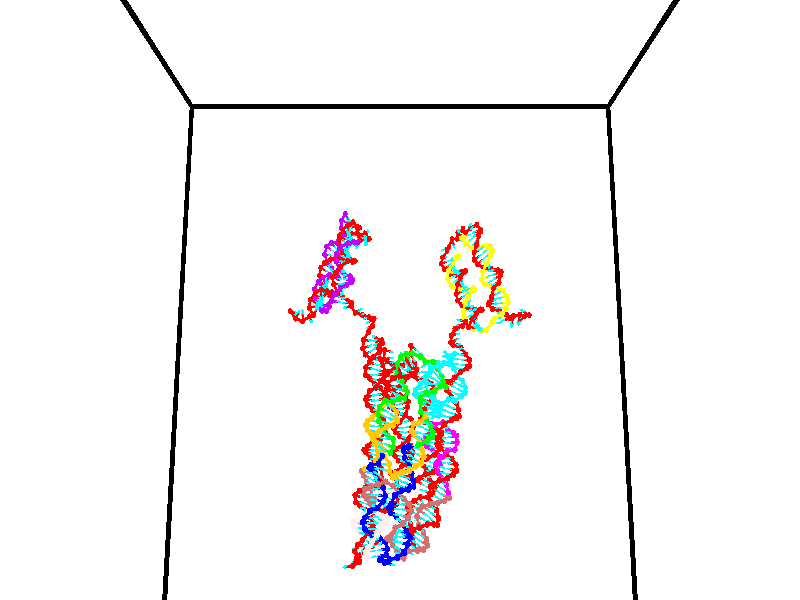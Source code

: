 // switches for output
#declare DRAW_BASES = 1; // possible values are 0, 1; only relevant for DNA ribbons
#declare DRAW_BASES_TYPE = 3; // possible values are 1, 2, 3; only relevant for DNA ribbons
#declare DRAW_FOG = 0; // set to 1 to enable fog

#include "colors.inc"

#include "transforms.inc"
background { rgb <1, 1, 1>}

#default {
   normal{
       ripples 0.25
       frequency 0.20
       turbulence 0.2
       lambda 5
   }
	finish {
		phong 0.1
		phong_size 40.
	}
}

// original window dimensions: 1024x640


// camera settings

camera {
	sky <0, 0.179814, -0.983701>
	up <0, 0.179814, -0.983701>
	right 1.6 * <1, 0, 0>
	location <35, 94.9851, 44.8844>
	look_at <35, 29.7336, 32.9568>
	direction <0, -65.2515, -11.9276>
	angle 67.0682
}


# declare cpy_camera_pos = <35, 94.9851, 44.8844>;
# if (DRAW_FOG = 1)
fog {
	fog_type 2
	up vnormalize(cpy_camera_pos)
	color rgbt<1,1,1,0.3>
	distance 1e-5
	fog_alt 3e-3
	fog_offset 56
}
# end


// LIGHTS

# declare lum = 6;
global_settings {
	ambient_light rgb lum * <0.05, 0.05, 0.05>
	max_trace_level 15
}# declare cpy_direct_light_amount = 0.25;
light_source
{	1000 * <-1, -1.16352, -0.803886>,
	rgb lum * cpy_direct_light_amount
	parallel
}

light_source
{	1000 * <1, 1.16352, 0.803886>,
	rgb lum * cpy_direct_light_amount
	parallel
}

// strand 0

// nucleotide -1

// particle -1
sphere {
	<24.031063, 35.453568, 34.952290> 0.250000
	pigment { color rgbt <1,0,0,0> }
	no_shadow
}
cylinder {
	<24.233192, 35.111137, 34.995705>,  <24.354471, 34.905678, 35.021755>, 0.100000
	pigment { color rgbt <1,0,0,0> }
	no_shadow
}
cylinder {
	<24.233192, 35.111137, 34.995705>,  <24.031063, 35.453568, 34.952290>, 0.100000
	pigment { color rgbt <1,0,0,0> }
	no_shadow
}

// particle -1
sphere {
	<24.233192, 35.111137, 34.995705> 0.100000
	pigment { color rgbt <1,0,0,0> }
	no_shadow
}
sphere {
	0, 1
	scale<0.080000,0.200000,0.300000>
	matrix <0.861455, 0.507803, -0.005494,
		-0.050412, 0.096277, 0.994077,
		0.505325, -0.856076, 0.108538,
		24.384790, 34.854313, 35.028267>
	pigment { color rgbt <0,1,1,0> }
	no_shadow
}
cylinder {
	<24.573658, 35.453636, 35.568409>,  <24.031063, 35.453568, 34.952290>, 0.130000
	pigment { color rgbt <1,0,0,0> }
	no_shadow
}

// nucleotide -1

// particle -1
sphere {
	<24.573658, 35.453636, 35.568409> 0.250000
	pigment { color rgbt <1,0,0,0> }
	no_shadow
}
cylinder {
	<24.701067, 35.218643, 35.270844>,  <24.777512, 35.077648, 35.092304>, 0.100000
	pigment { color rgbt <1,0,0,0> }
	no_shadow
}
cylinder {
	<24.701067, 35.218643, 35.270844>,  <24.573658, 35.453636, 35.568409>, 0.100000
	pigment { color rgbt <1,0,0,0> }
	no_shadow
}

// particle -1
sphere {
	<24.701067, 35.218643, 35.270844> 0.100000
	pigment { color rgbt <1,0,0,0> }
	no_shadow
}
sphere {
	0, 1
	scale<0.080000,0.200000,0.300000>
	matrix <0.897778, 0.438818, 0.037862,
		0.304200, -0.679931, 0.667200,
		0.318522, -0.587480, -0.743916,
		24.796623, 35.042400, 35.047668>
	pigment { color rgbt <0,1,1,0> }
	no_shadow
}
cylinder {
	<25.248014, 35.150642, 35.748283>,  <24.573658, 35.453636, 35.568409>, 0.130000
	pigment { color rgbt <1,0,0,0> }
	no_shadow
}

// nucleotide -1

// particle -1
sphere {
	<25.248014, 35.150642, 35.748283> 0.250000
	pigment { color rgbt <1,0,0,0> }
	no_shadow
}
cylinder {
	<25.228516, 35.218246, 35.354519>,  <25.216816, 35.258808, 35.118259>, 0.100000
	pigment { color rgbt <1,0,0,0> }
	no_shadow
}
cylinder {
	<25.228516, 35.218246, 35.354519>,  <25.248014, 35.150642, 35.748283>, 0.100000
	pigment { color rgbt <1,0,0,0> }
	no_shadow
}

// particle -1
sphere {
	<25.228516, 35.218246, 35.354519> 0.100000
	pigment { color rgbt <1,0,0,0> }
	no_shadow
}
sphere {
	0, 1
	scale<0.080000,0.200000,0.300000>
	matrix <0.765368, 0.639563, 0.071906,
		0.641744, -0.749930, -0.160532,
		-0.048746, 0.169011, -0.984408,
		25.213892, 35.268951, 35.059196>
	pigment { color rgbt <0,1,1,0> }
	no_shadow
}
cylinder {
	<25.934057, 35.161335, 35.342663>,  <25.248014, 35.150642, 35.748283>, 0.130000
	pigment { color rgbt <1,0,0,0> }
	no_shadow
}

// nucleotide -1

// particle -1
sphere {
	<25.934057, 35.161335, 35.342663> 0.250000
	pigment { color rgbt <1,0,0,0> }
	no_shadow
}
cylinder {
	<26.055424, 35.431248, 35.611767>,  <26.128244, 35.593197, 35.773228>, 0.100000
	pigment { color rgbt <1,0,0,0> }
	no_shadow
}
cylinder {
	<26.055424, 35.431248, 35.611767>,  <25.934057, 35.161335, 35.342663>, 0.100000
	pigment { color rgbt <1,0,0,0> }
	no_shadow
}

// particle -1
sphere {
	<26.055424, 35.431248, 35.611767> 0.100000
	pigment { color rgbt <1,0,0,0> }
	no_shadow
}
sphere {
	0, 1
	scale<0.080000,0.200000,0.300000>
	matrix <0.155347, 0.661568, -0.733618,
		-0.940110, 0.327103, 0.095905,
		0.303416, 0.674783, 0.672760,
		26.146448, 35.633682, 35.813595>
	pigment { color rgbt <0,1,1,0> }
	no_shadow
}
cylinder {
	<26.431330, 35.825134, 35.358276>,  <25.934057, 35.161335, 35.342663>, 0.130000
	pigment { color rgbt <1,0,0,0> }
	no_shadow
}

// nucleotide -1

// particle -1
sphere {
	<26.431330, 35.825134, 35.358276> 0.250000
	pigment { color rgbt <1,0,0,0> }
	no_shadow
}
cylinder {
	<26.638729, 36.055504, 35.105461>,  <26.763168, 36.193726, 34.953773>, 0.100000
	pigment { color rgbt <1,0,0,0> }
	no_shadow
}
cylinder {
	<26.638729, 36.055504, 35.105461>,  <26.431330, 35.825134, 35.358276>, 0.100000
	pigment { color rgbt <1,0,0,0> }
	no_shadow
}

// particle -1
sphere {
	<26.638729, 36.055504, 35.105461> 0.100000
	pigment { color rgbt <1,0,0,0> }
	no_shadow
}
sphere {
	0, 1
	scale<0.080000,0.200000,0.300000>
	matrix <-0.299491, -0.570017, -0.765105,
		-0.800914, 0.585996, -0.123069,
		0.518500, 0.575926, -0.632035,
		26.794279, 36.228283, 34.915852>
	pigment { color rgbt <0,1,1,0> }
	no_shadow
}
cylinder {
	<25.973745, 35.909328, 34.760334>,  <26.431330, 35.825134, 35.358276>, 0.130000
	pigment { color rgbt <1,0,0,0> }
	no_shadow
}

// nucleotide -1

// particle -1
sphere {
	<25.973745, 35.909328, 34.760334> 0.250000
	pigment { color rgbt <1,0,0,0> }
	no_shadow
}
cylinder {
	<26.365839, 35.952286, 34.693878>,  <26.601095, 35.978062, 34.654003>, 0.100000
	pigment { color rgbt <1,0,0,0> }
	no_shadow
}
cylinder {
	<26.365839, 35.952286, 34.693878>,  <25.973745, 35.909328, 34.760334>, 0.100000
	pigment { color rgbt <1,0,0,0> }
	no_shadow
}

// particle -1
sphere {
	<26.365839, 35.952286, 34.693878> 0.100000
	pigment { color rgbt <1,0,0,0> }
	no_shadow
}
sphere {
	0, 1
	scale<0.080000,0.200000,0.300000>
	matrix <-0.035407, -0.731021, -0.681436,
		-0.194635, 0.673851, -0.712771,
		0.980236, 0.107395, -0.166141,
		26.659910, 35.984505, 34.644035>
	pigment { color rgbt <0,1,1,0> }
	no_shadow
}
cylinder {
	<26.075724, 35.884518, 34.050545>,  <25.973745, 35.909328, 34.760334>, 0.130000
	pigment { color rgbt <1,0,0,0> }
	no_shadow
}

// nucleotide -1

// particle -1
sphere {
	<26.075724, 35.884518, 34.050545> 0.250000
	pigment { color rgbt <1,0,0,0> }
	no_shadow
}
cylinder {
	<26.432205, 35.796238, 34.209061>,  <26.646095, 35.743271, 34.304169>, 0.100000
	pigment { color rgbt <1,0,0,0> }
	no_shadow
}
cylinder {
	<26.432205, 35.796238, 34.209061>,  <26.075724, 35.884518, 34.050545>, 0.100000
	pigment { color rgbt <1,0,0,0> }
	no_shadow
}

// particle -1
sphere {
	<26.432205, 35.796238, 34.209061> 0.100000
	pigment { color rgbt <1,0,0,0> }
	no_shadow
}
sphere {
	0, 1
	scale<0.080000,0.200000,0.300000>
	matrix <0.156875, -0.669781, -0.725799,
		0.425610, 0.709003, -0.562290,
		0.891205, -0.220698, 0.396291,
		26.699566, 35.730030, 34.327950>
	pigment { color rgbt <0,1,1,0> }
	no_shadow
}
cylinder {
	<26.545135, 35.902218, 33.489906>,  <26.075724, 35.884518, 34.050545>, 0.130000
	pigment { color rgbt <1,0,0,0> }
	no_shadow
}

// nucleotide -1

// particle -1
sphere {
	<26.545135, 35.902218, 33.489906> 0.250000
	pigment { color rgbt <1,0,0,0> }
	no_shadow
}
cylinder {
	<26.724566, 35.661205, 33.753948>,  <26.832224, 35.516598, 33.912373>, 0.100000
	pigment { color rgbt <1,0,0,0> }
	no_shadow
}
cylinder {
	<26.724566, 35.661205, 33.753948>,  <26.545135, 35.902218, 33.489906>, 0.100000
	pigment { color rgbt <1,0,0,0> }
	no_shadow
}

// particle -1
sphere {
	<26.724566, 35.661205, 33.753948> 0.100000
	pigment { color rgbt <1,0,0,0> }
	no_shadow
}
sphere {
	0, 1
	scale<0.080000,0.200000,0.300000>
	matrix <0.137948, -0.683050, -0.717226,
		0.883036, 0.412788, -0.223280,
		0.448573, -0.602535, 0.660101,
		26.859138, 35.480446, 33.951977>
	pigment { color rgbt <0,1,1,0> }
	no_shadow
}
cylinder {
	<27.114906, 35.676975, 33.146862>,  <26.545135, 35.902218, 33.489906>, 0.130000
	pigment { color rgbt <1,0,0,0> }
	no_shadow
}

// nucleotide -1

// particle -1
sphere {
	<27.114906, 35.676975, 33.146862> 0.250000
	pigment { color rgbt <1,0,0,0> }
	no_shadow
}
cylinder {
	<27.098944, 35.419868, 33.452873>,  <27.089367, 35.265606, 33.636478>, 0.100000
	pigment { color rgbt <1,0,0,0> }
	no_shadow
}
cylinder {
	<27.098944, 35.419868, 33.452873>,  <27.114906, 35.676975, 33.146862>, 0.100000
	pigment { color rgbt <1,0,0,0> }
	no_shadow
}

// particle -1
sphere {
	<27.098944, 35.419868, 33.452873> 0.100000
	pigment { color rgbt <1,0,0,0> }
	no_shadow
}
sphere {
	0, 1
	scale<0.080000,0.200000,0.300000>
	matrix <0.218289, -0.752749, -0.621063,
		0.975068, 0.142212, 0.170348,
		-0.039906, -0.642764, 0.765025,
		27.086971, 35.227039, 33.682381>
	pigment { color rgbt <0,1,1,0> }
	no_shadow
}
cylinder {
	<27.700956, 35.437435, 33.248562>,  <27.114906, 35.676975, 33.146862>, 0.130000
	pigment { color rgbt <1,0,0,0> }
	no_shadow
}

// nucleotide -1

// particle -1
sphere {
	<27.700956, 35.437435, 33.248562> 0.250000
	pigment { color rgbt <1,0,0,0> }
	no_shadow
}
cylinder {
	<27.475756, 35.160206, 33.428642>,  <27.340635, 34.993870, 33.536690>, 0.100000
	pigment { color rgbt <1,0,0,0> }
	no_shadow
}
cylinder {
	<27.475756, 35.160206, 33.428642>,  <27.700956, 35.437435, 33.248562>, 0.100000
	pigment { color rgbt <1,0,0,0> }
	no_shadow
}

// particle -1
sphere {
	<27.475756, 35.160206, 33.428642> 0.100000
	pigment { color rgbt <1,0,0,0> }
	no_shadow
}
sphere {
	0, 1
	scale<0.080000,0.200000,0.300000>
	matrix <0.276953, -0.671456, -0.687346,
		0.778671, -0.262291, 0.569978,
		-0.562999, -0.693074, 0.450201,
		27.306856, 34.952282, 33.563702>
	pigment { color rgbt <0,1,1,0> }
	no_shadow
}
cylinder {
	<28.119101, 34.770767, 33.214149>,  <27.700956, 35.437435, 33.248562>, 0.130000
	pigment { color rgbt <1,0,0,0> }
	no_shadow
}

// nucleotide -1

// particle -1
sphere {
	<28.119101, 34.770767, 33.214149> 0.250000
	pigment { color rgbt <1,0,0,0> }
	no_shadow
}
cylinder {
	<27.737003, 34.677906, 33.287491>,  <27.507746, 34.622189, 33.331497>, 0.100000
	pigment { color rgbt <1,0,0,0> }
	no_shadow
}
cylinder {
	<27.737003, 34.677906, 33.287491>,  <28.119101, 34.770767, 33.214149>, 0.100000
	pigment { color rgbt <1,0,0,0> }
	no_shadow
}

// particle -1
sphere {
	<27.737003, 34.677906, 33.287491> 0.100000
	pigment { color rgbt <1,0,0,0> }
	no_shadow
}
sphere {
	0, 1
	scale<0.080000,0.200000,0.300000>
	matrix <0.071887, -0.783391, -0.617357,
		0.286955, -0.576546, 0.765017,
		-0.955243, -0.232149, 0.183352,
		27.450430, 34.608261, 33.342495>
	pigment { color rgbt <0,1,1,0> }
	no_shadow
}
cylinder {
	<28.257000, 34.146072, 33.222126>,  <28.119101, 34.770767, 33.214149>, 0.130000
	pigment { color rgbt <1,0,0,0> }
	no_shadow
}

// nucleotide -1

// particle -1
sphere {
	<28.257000, 34.146072, 33.222126> 0.250000
	pigment { color rgbt <1,0,0,0> }
	no_shadow
}
cylinder {
	<27.864119, 34.189682, 33.160946>,  <27.628389, 34.215847, 33.124237>, 0.100000
	pigment { color rgbt <1,0,0,0> }
	no_shadow
}
cylinder {
	<27.864119, 34.189682, 33.160946>,  <28.257000, 34.146072, 33.222126>, 0.100000
	pigment { color rgbt <1,0,0,0> }
	no_shadow
}

// particle -1
sphere {
	<27.864119, 34.189682, 33.160946> 0.100000
	pigment { color rgbt <1,0,0,0> }
	no_shadow
}
sphere {
	0, 1
	scale<0.080000,0.200000,0.300000>
	matrix <0.019793, -0.749686, -0.661498,
		-0.186780, -0.652752, 0.734185,
		-0.982202, 0.109023, -0.152946,
		27.569458, 34.222389, 33.115063>
	pigment { color rgbt <0,1,1,0> }
	no_shadow
}
cylinder {
	<27.907419, 33.535740, 33.352196>,  <28.257000, 34.146072, 33.222126>, 0.130000
	pigment { color rgbt <1,0,0,0> }
	no_shadow
}

// nucleotide -1

// particle -1
sphere {
	<27.907419, 33.535740, 33.352196> 0.250000
	pigment { color rgbt <1,0,0,0> }
	no_shadow
}
cylinder {
	<27.680201, 33.747528, 33.100166>,  <27.543869, 33.874599, 32.948948>, 0.100000
	pigment { color rgbt <1,0,0,0> }
	no_shadow
}
cylinder {
	<27.680201, 33.747528, 33.100166>,  <27.907419, 33.535740, 33.352196>, 0.100000
	pigment { color rgbt <1,0,0,0> }
	no_shadow
}

// particle -1
sphere {
	<27.680201, 33.747528, 33.100166> 0.100000
	pigment { color rgbt <1,0,0,0> }
	no_shadow
}
sphere {
	0, 1
	scale<0.080000,0.200000,0.300000>
	matrix <-0.009706, -0.769837, -0.638166,
		-0.822941, -0.356391, 0.442440,
		-0.568043, 0.529468, -0.630072,
		27.509787, 33.906368, 32.911144>
	pigment { color rgbt <0,1,1,0> }
	no_shadow
}
cylinder {
	<27.602158, 33.046638, 33.140770>,  <27.907419, 33.535740, 33.352196>, 0.130000
	pigment { color rgbt <1,0,0,0> }
	no_shadow
}

// nucleotide -1

// particle -1
sphere {
	<27.602158, 33.046638, 33.140770> 0.250000
	pigment { color rgbt <1,0,0,0> }
	no_shadow
}
cylinder {
	<27.503746, 33.336266, 32.883026>,  <27.444698, 33.510040, 32.728382>, 0.100000
	pigment { color rgbt <1,0,0,0> }
	no_shadow
}
cylinder {
	<27.503746, 33.336266, 32.883026>,  <27.602158, 33.046638, 33.140770>, 0.100000
	pigment { color rgbt <1,0,0,0> }
	no_shadow
}

// particle -1
sphere {
	<27.503746, 33.336266, 32.883026> 0.100000
	pigment { color rgbt <1,0,0,0> }
	no_shadow
}
sphere {
	0, 1
	scale<0.080000,0.200000,0.300000>
	matrix <-0.065158, -0.675640, -0.734346,
		-0.967070, -0.138686, 0.213406,
		-0.246030, 0.724069, -0.644355,
		27.429937, 33.553486, 32.689720>
	pigment { color rgbt <0,1,1,0> }
	no_shadow
}
cylinder {
	<27.099503, 32.834396, 32.729931>,  <27.602158, 33.046638, 33.140770>, 0.130000
	pigment { color rgbt <1,0,0,0> }
	no_shadow
}

// nucleotide -1

// particle -1
sphere {
	<27.099503, 32.834396, 32.729931> 0.250000
	pigment { color rgbt <1,0,0,0> }
	no_shadow
}
cylinder {
	<27.233955, 33.131100, 32.497787>,  <27.314627, 33.309120, 32.358501>, 0.100000
	pigment { color rgbt <1,0,0,0> }
	no_shadow
}
cylinder {
	<27.233955, 33.131100, 32.497787>,  <27.099503, 32.834396, 32.729931>, 0.100000
	pigment { color rgbt <1,0,0,0> }
	no_shadow
}

// particle -1
sphere {
	<27.233955, 33.131100, 32.497787> 0.100000
	pigment { color rgbt <1,0,0,0> }
	no_shadow
}
sphere {
	0, 1
	scale<0.080000,0.200000,0.300000>
	matrix <-0.028904, -0.607798, -0.793565,
		-0.941371, 0.283518, -0.182861,
		0.336133, 0.741754, -0.580358,
		27.334795, 33.353626, 32.323681>
	pigment { color rgbt <0,1,1,0> }
	no_shadow
}
cylinder {
	<26.697393, 32.675220, 32.070099>,  <27.099503, 32.834396, 32.729931>, 0.130000
	pigment { color rgbt <1,0,0,0> }
	no_shadow
}

// nucleotide -1

// particle -1
sphere {
	<26.697393, 32.675220, 32.070099> 0.250000
	pigment { color rgbt <1,0,0,0> }
	no_shadow
}
cylinder {
	<26.982462, 32.935913, 31.966293>,  <27.153503, 33.092327, 31.904011>, 0.100000
	pigment { color rgbt <1,0,0,0> }
	no_shadow
}
cylinder {
	<26.982462, 32.935913, 31.966293>,  <26.697393, 32.675220, 32.070099>, 0.100000
	pigment { color rgbt <1,0,0,0> }
	no_shadow
}

// particle -1
sphere {
	<26.982462, 32.935913, 31.966293> 0.100000
	pigment { color rgbt <1,0,0,0> }
	no_shadow
}
sphere {
	0, 1
	scale<0.080000,0.200000,0.300000>
	matrix <0.024555, -0.392894, -0.919256,
		-0.701066, 0.648757, -0.296008,
		0.712673, 0.651728, -0.259514,
		27.196264, 33.131432, 31.888439>
	pigment { color rgbt <0,1,1,0> }
	no_shadow
}
cylinder {
	<26.570454, 33.026993, 31.376616>,  <26.697393, 32.675220, 32.070099>, 0.130000
	pigment { color rgbt <1,0,0,0> }
	no_shadow
}

// nucleotide -1

// particle -1
sphere {
	<26.570454, 33.026993, 31.376616> 0.250000
	pigment { color rgbt <1,0,0,0> }
	no_shadow
}
cylinder {
	<26.967175, 33.069340, 31.405235>,  <27.205208, 33.094749, 31.422407>, 0.100000
	pigment { color rgbt <1,0,0,0> }
	no_shadow
}
cylinder {
	<26.967175, 33.069340, 31.405235>,  <26.570454, 33.026993, 31.376616>, 0.100000
	pigment { color rgbt <1,0,0,0> }
	no_shadow
}

// particle -1
sphere {
	<26.967175, 33.069340, 31.405235> 0.100000
	pigment { color rgbt <1,0,0,0> }
	no_shadow
}
sphere {
	0, 1
	scale<0.080000,0.200000,0.300000>
	matrix <0.093565, -0.220329, -0.970928,
		-0.087029, 0.969663, -0.228429,
		0.991802, 0.105872, 0.071552,
		27.264715, 33.101101, 31.426701>
	pigment { color rgbt <0,1,1,0> }
	no_shadow
}
cylinder {
	<26.693449, 33.384693, 30.784897>,  <26.570454, 33.026993, 31.376616>, 0.130000
	pigment { color rgbt <1,0,0,0> }
	no_shadow
}

// nucleotide -1

// particle -1
sphere {
	<26.693449, 33.384693, 30.784897> 0.250000
	pigment { color rgbt <1,0,0,0> }
	no_shadow
}
cylinder {
	<27.047304, 33.241627, 30.904556>,  <27.259617, 33.155785, 30.976353>, 0.100000
	pigment { color rgbt <1,0,0,0> }
	no_shadow
}
cylinder {
	<27.047304, 33.241627, 30.904556>,  <26.693449, 33.384693, 30.784897>, 0.100000
	pigment { color rgbt <1,0,0,0> }
	no_shadow
}

// particle -1
sphere {
	<27.047304, 33.241627, 30.904556> 0.100000
	pigment { color rgbt <1,0,0,0> }
	no_shadow
}
sphere {
	0, 1
	scale<0.080000,0.200000,0.300000>
	matrix <0.260958, -0.151907, -0.953323,
		0.386417, 0.921410, -0.041046,
		0.884637, -0.357669, 0.299149,
		27.312695, 33.134327, 30.994301>
	pigment { color rgbt <0,1,1,0> }
	no_shadow
}
cylinder {
	<27.139757, 33.803009, 30.448679>,  <26.693449, 33.384693, 30.784897>, 0.130000
	pigment { color rgbt <1,0,0,0> }
	no_shadow
}

// nucleotide -1

// particle -1
sphere {
	<27.139757, 33.803009, 30.448679> 0.250000
	pigment { color rgbt <1,0,0,0> }
	no_shadow
}
cylinder {
	<27.316021, 33.452374, 30.526041>,  <27.421780, 33.241993, 30.572458>, 0.100000
	pigment { color rgbt <1,0,0,0> }
	no_shadow
}
cylinder {
	<27.316021, 33.452374, 30.526041>,  <27.139757, 33.803009, 30.448679>, 0.100000
	pigment { color rgbt <1,0,0,0> }
	no_shadow
}

// particle -1
sphere {
	<27.316021, 33.452374, 30.526041> 0.100000
	pigment { color rgbt <1,0,0,0> }
	no_shadow
}
sphere {
	0, 1
	scale<0.080000,0.200000,0.300000>
	matrix <0.338513, -0.037274, -0.940223,
		0.831400, 0.479790, 0.280312,
		0.440661, -0.876591, 0.193405,
		27.448219, 33.189396, 30.584063>
	pigment { color rgbt <0,1,1,0> }
	no_shadow
}
cylinder {
	<27.792290, 33.786263, 30.108305>,  <27.139757, 33.803009, 30.448679>, 0.130000
	pigment { color rgbt <1,0,0,0> }
	no_shadow
}

// nucleotide -1

// particle -1
sphere {
	<27.792290, 33.786263, 30.108305> 0.250000
	pigment { color rgbt <1,0,0,0> }
	no_shadow
}
cylinder {
	<27.732319, 33.396530, 30.175486>,  <27.696337, 33.162693, 30.215794>, 0.100000
	pigment { color rgbt <1,0,0,0> }
	no_shadow
}
cylinder {
	<27.732319, 33.396530, 30.175486>,  <27.792290, 33.786263, 30.108305>, 0.100000
	pigment { color rgbt <1,0,0,0> }
	no_shadow
}

// particle -1
sphere {
	<27.732319, 33.396530, 30.175486> 0.100000
	pigment { color rgbt <1,0,0,0> }
	no_shadow
}
sphere {
	0, 1
	scale<0.080000,0.200000,0.300000>
	matrix <0.444467, -0.218159, -0.868824,
		0.883160, -0.055612, 0.465765,
		-0.149928, -0.974328, 0.167952,
		27.687340, 33.104233, 30.225872>
	pigment { color rgbt <0,1,1,0> }
	no_shadow
}
cylinder {
	<28.424025, 33.478519, 29.943291>,  <27.792290, 33.786263, 30.108305>, 0.130000
	pigment { color rgbt <1,0,0,0> }
	no_shadow
}

// nucleotide -1

// particle -1
sphere {
	<28.424025, 33.478519, 29.943291> 0.250000
	pigment { color rgbt <1,0,0,0> }
	no_shadow
}
cylinder {
	<28.166317, 33.172600, 29.944401>,  <28.011692, 32.989048, 29.945066>, 0.100000
	pigment { color rgbt <1,0,0,0> }
	no_shadow
}
cylinder {
	<28.166317, 33.172600, 29.944401>,  <28.424025, 33.478519, 29.943291>, 0.100000
	pigment { color rgbt <1,0,0,0> }
	no_shadow
}

// particle -1
sphere {
	<28.166317, 33.172600, 29.944401> 0.100000
	pigment { color rgbt <1,0,0,0> }
	no_shadow
}
sphere {
	0, 1
	scale<0.080000,0.200000,0.300000>
	matrix <0.536751, -0.454740, -0.710711,
		0.544809, -0.456400, 0.703479,
		-0.644268, -0.764794, 0.002773,
		27.973036, 32.943161, 29.945232>
	pigment { color rgbt <0,1,1,0> }
	no_shadow
}
cylinder {
	<28.839584, 32.889648, 29.830566>,  <28.424025, 33.478519, 29.943291>, 0.130000
	pigment { color rgbt <1,0,0,0> }
	no_shadow
}

// nucleotide -1

// particle -1
sphere {
	<28.839584, 32.889648, 29.830566> 0.250000
	pigment { color rgbt <1,0,0,0> }
	no_shadow
}
cylinder {
	<28.464508, 32.796555, 29.727362>,  <28.239462, 32.740696, 29.665440>, 0.100000
	pigment { color rgbt <1,0,0,0> }
	no_shadow
}
cylinder {
	<28.464508, 32.796555, 29.727362>,  <28.839584, 32.889648, 29.830566>, 0.100000
	pigment { color rgbt <1,0,0,0> }
	no_shadow
}

// particle -1
sphere {
	<28.464508, 32.796555, 29.727362> 0.100000
	pigment { color rgbt <1,0,0,0> }
	no_shadow
}
sphere {
	0, 1
	scale<0.080000,0.200000,0.300000>
	matrix <0.344630, -0.528143, -0.776077,
		0.044355, -0.816638, 0.575443,
		-0.937691, -0.232738, -0.258012,
		28.183201, 32.726734, 29.649958>
	pigment { color rgbt <0,1,1,0> }
	no_shadow
}
cylinder {
	<28.850405, 32.236244, 29.700071>,  <28.839584, 32.889648, 29.830566>, 0.130000
	pigment { color rgbt <1,0,0,0> }
	no_shadow
}

// nucleotide -1

// particle -1
sphere {
	<28.850405, 32.236244, 29.700071> 0.250000
	pigment { color rgbt <1,0,0,0> }
	no_shadow
}
cylinder {
	<28.512636, 32.331409, 29.508093>,  <28.309975, 32.388508, 29.392906>, 0.100000
	pigment { color rgbt <1,0,0,0> }
	no_shadow
}
cylinder {
	<28.512636, 32.331409, 29.508093>,  <28.850405, 32.236244, 29.700071>, 0.100000
	pigment { color rgbt <1,0,0,0> }
	no_shadow
}

// particle -1
sphere {
	<28.512636, 32.331409, 29.508093> 0.100000
	pigment { color rgbt <1,0,0,0> }
	no_shadow
}
sphere {
	0, 1
	scale<0.080000,0.200000,0.300000>
	matrix <0.342162, -0.449815, -0.824980,
		-0.412153, -0.860853, 0.298433,
		-0.844426, 0.237906, -0.479944,
		28.259310, 32.402782, 29.364109>
	pigment { color rgbt <0,1,1,0> }
	no_shadow
}
cylinder {
	<28.661736, 31.679338, 29.312820>,  <28.850405, 32.236244, 29.700071>, 0.130000
	pigment { color rgbt <1,0,0,0> }
	no_shadow
}

// nucleotide -1

// particle -1
sphere {
	<28.661736, 31.679338, 29.312820> 0.250000
	pigment { color rgbt <1,0,0,0> }
	no_shadow
}
cylinder {
	<28.491713, 31.996557, 29.138277>,  <28.389700, 32.186890, 29.033552>, 0.100000
	pigment { color rgbt <1,0,0,0> }
	no_shadow
}
cylinder {
	<28.491713, 31.996557, 29.138277>,  <28.661736, 31.679338, 29.312820>, 0.100000
	pigment { color rgbt <1,0,0,0> }
	no_shadow
}

// particle -1
sphere {
	<28.491713, 31.996557, 29.138277> 0.100000
	pigment { color rgbt <1,0,0,0> }
	no_shadow
}
sphere {
	0, 1
	scale<0.080000,0.200000,0.300000>
	matrix <0.360683, -0.293755, -0.885221,
		-0.830202, -0.533655, -0.161176,
		-0.425056, 0.793045, -0.436356,
		28.364195, 32.234470, 29.007370>
	pigment { color rgbt <0,1,1,0> }
	no_shadow
}
cylinder {
	<28.414526, 31.447330, 28.724670>,  <28.661736, 31.679338, 29.312820>, 0.130000
	pigment { color rgbt <1,0,0,0> }
	no_shadow
}

// nucleotide -1

// particle -1
sphere {
	<28.414526, 31.447330, 28.724670> 0.250000
	pigment { color rgbt <1,0,0,0> }
	no_shadow
}
cylinder {
	<28.459940, 31.841621, 28.674942>,  <28.487188, 32.078194, 28.645105>, 0.100000
	pigment { color rgbt <1,0,0,0> }
	no_shadow
}
cylinder {
	<28.459940, 31.841621, 28.674942>,  <28.414526, 31.447330, 28.724670>, 0.100000
	pigment { color rgbt <1,0,0,0> }
	no_shadow
}

// particle -1
sphere {
	<28.459940, 31.841621, 28.674942> 0.100000
	pigment { color rgbt <1,0,0,0> }
	no_shadow
}
sphere {
	0, 1
	scale<0.080000,0.200000,0.300000>
	matrix <0.514411, -0.165375, -0.841447,
		-0.849995, 0.031584, -0.525844,
		0.113537, 0.985725, -0.124321,
		28.494001, 32.137341, 28.637646>
	pigment { color rgbt <0,1,1,0> }
	no_shadow
}
cylinder {
	<28.180338, 31.525764, 28.047792>,  <28.414526, 31.447330, 28.724670>, 0.130000
	pigment { color rgbt <1,0,0,0> }
	no_shadow
}

// nucleotide -1

// particle -1
sphere {
	<28.180338, 31.525764, 28.047792> 0.250000
	pigment { color rgbt <1,0,0,0> }
	no_shadow
}
cylinder {
	<28.438263, 31.806742, 28.168314>,  <28.593018, 31.975328, 28.240627>, 0.100000
	pigment { color rgbt <1,0,0,0> }
	no_shadow
}
cylinder {
	<28.438263, 31.806742, 28.168314>,  <28.180338, 31.525764, 28.047792>, 0.100000
	pigment { color rgbt <1,0,0,0> }
	no_shadow
}

// particle -1
sphere {
	<28.438263, 31.806742, 28.168314> 0.100000
	pigment { color rgbt <1,0,0,0> }
	no_shadow
}
sphere {
	0, 1
	scale<0.080000,0.200000,0.300000>
	matrix <0.563369, -0.170374, -0.808448,
		-0.516556, 0.691046, -0.505595,
		0.644815, 0.702445, 0.301306,
		28.631708, 32.017475, 28.258705>
	pigment { color rgbt <0,1,1,0> }
	no_shadow
}
cylinder {
	<28.483097, 32.142487, 27.481537>,  <28.180338, 31.525764, 28.047792>, 0.130000
	pigment { color rgbt <1,0,0,0> }
	no_shadow
}

// nucleotide -1

// particle -1
sphere {
	<28.483097, 32.142487, 27.481537> 0.250000
	pigment { color rgbt <1,0,0,0> }
	no_shadow
}
cylinder {
	<28.748545, 32.065083, 27.770580>,  <28.907814, 32.018639, 27.944006>, 0.100000
	pigment { color rgbt <1,0,0,0> }
	no_shadow
}
cylinder {
	<28.748545, 32.065083, 27.770580>,  <28.483097, 32.142487, 27.481537>, 0.100000
	pigment { color rgbt <1,0,0,0> }
	no_shadow
}

// particle -1
sphere {
	<28.748545, 32.065083, 27.770580> 0.100000
	pigment { color rgbt <1,0,0,0> }
	no_shadow
}
sphere {
	0, 1
	scale<0.080000,0.200000,0.300000>
	matrix <0.710437, -0.139491, -0.689798,
		0.234279, 0.971132, 0.044906,
		0.663621, -0.193509, 0.722607,
		28.947632, 32.007030, 27.987362>
	pigment { color rgbt <0,1,1,0> }
	no_shadow
}
cylinder {
	<29.096642, 32.659641, 27.457228>,  <28.483097, 32.142487, 27.481537>, 0.130000
	pigment { color rgbt <1,0,0,0> }
	no_shadow
}

// nucleotide -1

// particle -1
sphere {
	<29.096642, 32.659641, 27.457228> 0.250000
	pigment { color rgbt <1,0,0,0> }
	no_shadow
}
cylinder {
	<29.221178, 32.334229, 27.653690>,  <29.295900, 32.138981, 27.771568>, 0.100000
	pigment { color rgbt <1,0,0,0> }
	no_shadow
}
cylinder {
	<29.221178, 32.334229, 27.653690>,  <29.096642, 32.659641, 27.457228>, 0.100000
	pigment { color rgbt <1,0,0,0> }
	no_shadow
}

// particle -1
sphere {
	<29.221178, 32.334229, 27.653690> 0.100000
	pigment { color rgbt <1,0,0,0> }
	no_shadow
}
sphere {
	0, 1
	scale<0.080000,0.200000,0.300000>
	matrix <0.676804, -0.172989, -0.715550,
		0.667086, 0.555197, 0.496742,
		0.311340, -0.813530, 0.491158,
		29.314581, 32.090168, 27.801037>
	pigment { color rgbt <0,1,1,0> }
	no_shadow
}
cylinder {
	<29.826571, 32.682781, 27.501730>,  <29.096642, 32.659641, 27.457228>, 0.130000
	pigment { color rgbt <1,0,0,0> }
	no_shadow
}

// nucleotide -1

// particle -1
sphere {
	<29.826571, 32.682781, 27.501730> 0.250000
	pigment { color rgbt <1,0,0,0> }
	no_shadow
}
cylinder {
	<29.709000, 32.301399, 27.528654>,  <29.638456, 32.072571, 27.544809>, 0.100000
	pigment { color rgbt <1,0,0,0> }
	no_shadow
}
cylinder {
	<29.709000, 32.301399, 27.528654>,  <29.826571, 32.682781, 27.501730>, 0.100000
	pigment { color rgbt <1,0,0,0> }
	no_shadow
}

// particle -1
sphere {
	<29.709000, 32.301399, 27.528654> 0.100000
	pigment { color rgbt <1,0,0,0> }
	no_shadow
}
sphere {
	0, 1
	scale<0.080000,0.200000,0.300000>
	matrix <0.709170, -0.264751, -0.653441,
		0.640847, -0.144330, 0.753979,
		-0.293928, -0.953455, 0.067310,
		29.620821, 32.015362, 27.548847>
	pigment { color rgbt <0,1,1,0> }
	no_shadow
}
cylinder {
	<30.389963, 32.408863, 27.415257>,  <29.826571, 32.682781, 27.501730>, 0.130000
	pigment { color rgbt <1,0,0,0> }
	no_shadow
}

// nucleotide -1

// particle -1
sphere {
	<30.389963, 32.408863, 27.415257> 0.250000
	pigment { color rgbt <1,0,0,0> }
	no_shadow
}
cylinder {
	<30.143597, 32.096020, 27.377417>,  <29.995777, 31.908312, 27.354713>, 0.100000
	pigment { color rgbt <1,0,0,0> }
	no_shadow
}
cylinder {
	<30.143597, 32.096020, 27.377417>,  <30.389963, 32.408863, 27.415257>, 0.100000
	pigment { color rgbt <1,0,0,0> }
	no_shadow
}

// particle -1
sphere {
	<30.143597, 32.096020, 27.377417> 0.100000
	pigment { color rgbt <1,0,0,0> }
	no_shadow
}
sphere {
	0, 1
	scale<0.080000,0.200000,0.300000>
	matrix <0.663087, -0.449814, -0.598317,
		0.425400, -0.431239, 0.795655,
		-0.615915, -0.782112, -0.094598,
		29.958822, 31.861385, 27.349037>
	pigment { color rgbt <0,1,1,0> }
	no_shadow
}
cylinder {
	<30.765259, 32.609093, 28.069277>,  <30.389963, 32.408863, 27.415257>, 0.130000
	pigment { color rgbt <1,0,0,0> }
	no_shadow
}

// nucleotide -1

// particle -1
sphere {
	<30.765259, 32.609093, 28.069277> 0.250000
	pigment { color rgbt <1,0,0,0> }
	no_shadow
}
cylinder {
	<30.583601, 32.706505, 28.412077>,  <30.474607, 32.764950, 28.617758>, 0.100000
	pigment { color rgbt <1,0,0,0> }
	no_shadow
}
cylinder {
	<30.583601, 32.706505, 28.412077>,  <30.765259, 32.609093, 28.069277>, 0.100000
	pigment { color rgbt <1,0,0,0> }
	no_shadow
}

// particle -1
sphere {
	<30.583601, 32.706505, 28.412077> 0.100000
	pigment { color rgbt <1,0,0,0> }
	no_shadow
}
sphere {
	0, 1
	scale<0.080000,0.200000,0.300000>
	matrix <-0.107742, 0.939846, -0.324163,
		-0.884390, -0.239551, -0.400587,
		-0.454143, 0.243526, 0.857000,
		30.447357, 32.779564, 28.669176>
	pigment { color rgbt <0,1,1,0> }
	no_shadow
}
cylinder {
	<31.298502, 32.120007, 27.924334>,  <30.765259, 32.609093, 28.069277>, 0.130000
	pigment { color rgbt <1,0,0,0> }
	no_shadow
}

// nucleotide -1

// particle -1
sphere {
	<31.298502, 32.120007, 27.924334> 0.250000
	pigment { color rgbt <1,0,0,0> }
	no_shadow
}
cylinder {
	<31.410721, 32.237846, 27.558929>,  <31.478052, 32.308552, 27.339687>, 0.100000
	pigment { color rgbt <1,0,0,0> }
	no_shadow
}
cylinder {
	<31.410721, 32.237846, 27.558929>,  <31.298502, 32.120007, 27.924334>, 0.100000
	pigment { color rgbt <1,0,0,0> }
	no_shadow
}

// particle -1
sphere {
	<31.410721, 32.237846, 27.558929> 0.100000
	pigment { color rgbt <1,0,0,0> }
	no_shadow
}
sphere {
	0, 1
	scale<0.080000,0.200000,0.300000>
	matrix <0.806673, 0.443405, 0.390732,
		0.520165, -0.846524, -0.113251,
		0.280548, 0.294601, -0.913511,
		31.494884, 32.326225, 27.284876>
	pigment { color rgbt <0,1,1,0> }
	no_shadow
}
cylinder {
	<31.727282, 32.694874, 27.965637>,  <31.298502, 32.120007, 27.924334>, 0.130000
	pigment { color rgbt <1,0,0,0> }
	no_shadow
}

// nucleotide -1

// particle -1
sphere {
	<31.727282, 32.694874, 27.965637> 0.250000
	pigment { color rgbt <1,0,0,0> }
	no_shadow
}
cylinder {
	<31.530914, 32.878010, 28.262119>,  <31.413094, 32.987892, 28.440008>, 0.100000
	pigment { color rgbt <1,0,0,0> }
	no_shadow
}
cylinder {
	<31.530914, 32.878010, 28.262119>,  <31.727282, 32.694874, 27.965637>, 0.100000
	pigment { color rgbt <1,0,0,0> }
	no_shadow
}

// particle -1
sphere {
	<31.530914, 32.878010, 28.262119> 0.100000
	pigment { color rgbt <1,0,0,0> }
	no_shadow
}
sphere {
	0, 1
	scale<0.080000,0.200000,0.300000>
	matrix <0.220787, 0.888385, -0.402523,
		-0.842766, -0.033957, -0.537208,
		-0.490916, 0.457841, 0.741204,
		31.383640, 33.015362, 28.484480>
	pigment { color rgbt <0,1,1,0> }
	no_shadow
}
cylinder {
	<31.277132, 33.176468, 27.600084>,  <31.727282, 32.694874, 27.965637>, 0.130000
	pigment { color rgbt <1,0,0,0> }
	no_shadow
}

// nucleotide -1

// particle -1
sphere {
	<31.277132, 33.176468, 27.600084> 0.250000
	pigment { color rgbt <1,0,0,0> }
	no_shadow
}
cylinder {
	<31.321051, 33.283447, 27.983004>,  <31.347403, 33.347633, 28.212755>, 0.100000
	pigment { color rgbt <1,0,0,0> }
	no_shadow
}
cylinder {
	<31.321051, 33.283447, 27.983004>,  <31.277132, 33.176468, 27.600084>, 0.100000
	pigment { color rgbt <1,0,0,0> }
	no_shadow
}

// particle -1
sphere {
	<31.321051, 33.283447, 27.983004> 0.100000
	pigment { color rgbt <1,0,0,0> }
	no_shadow
}
sphere {
	0, 1
	scale<0.080000,0.200000,0.300000>
	matrix <0.075128, 0.958131, -0.276297,
		-0.991111, 0.102256, 0.085108,
		0.109797, 0.267447, 0.957297,
		31.353991, 33.363682, 28.270193>
	pigment { color rgbt <0,1,1,0> }
	no_shadow
}
cylinder {
	<30.684151, 33.492626, 27.883377>,  <31.277132, 33.176468, 27.600084>, 0.130000
	pigment { color rgbt <1,0,0,0> }
	no_shadow
}

// nucleotide -1

// particle -1
sphere {
	<30.684151, 33.492626, 27.883377> 0.250000
	pigment { color rgbt <1,0,0,0> }
	no_shadow
}
cylinder {
	<31.039949, 33.627644, 28.006573>,  <31.253429, 33.708656, 28.080490>, 0.100000
	pigment { color rgbt <1,0,0,0> }
	no_shadow
}
cylinder {
	<31.039949, 33.627644, 28.006573>,  <30.684151, 33.492626, 27.883377>, 0.100000
	pigment { color rgbt <1,0,0,0> }
	no_shadow
}

// particle -1
sphere {
	<31.039949, 33.627644, 28.006573> 0.100000
	pigment { color rgbt <1,0,0,0> }
	no_shadow
}
sphere {
	0, 1
	scale<0.080000,0.200000,0.300000>
	matrix <-0.255999, 0.926437, -0.276005,
		-0.378499, 0.166660, 0.910474,
		0.889496, 0.337548, 0.307991,
		31.306799, 33.728909, 28.098970>
	pigment { color rgbt <0,1,1,0> }
	no_shadow
}
cylinder {
	<30.464924, 33.244095, 27.132030>,  <30.684151, 33.492626, 27.883377>, 0.130000
	pigment { color rgbt <1,0,0,0> }
	no_shadow
}

// nucleotide -1

// particle -1
sphere {
	<30.464924, 33.244095, 27.132030> 0.250000
	pigment { color rgbt <1,0,0,0> }
	no_shadow
}
cylinder {
	<30.271812, 33.513969, 26.908703>,  <30.155945, 33.675896, 26.774706>, 0.100000
	pigment { color rgbt <1,0,0,0> }
	no_shadow
}
cylinder {
	<30.271812, 33.513969, 26.908703>,  <30.464924, 33.244095, 27.132030>, 0.100000
	pigment { color rgbt <1,0,0,0> }
	no_shadow
}

// particle -1
sphere {
	<30.271812, 33.513969, 26.908703> 0.100000
	pigment { color rgbt <1,0,0,0> }
	no_shadow
}
sphere {
	0, 1
	scale<0.080000,0.200000,0.300000>
	matrix <-0.238318, 0.512259, 0.825103,
		0.842692, 0.531399, -0.086516,
		-0.482778, 0.674690, -0.558318,
		30.126980, 33.716377, 26.741207>
	pigment { color rgbt <0,1,1,0> }
	no_shadow
}
cylinder {
	<30.775759, 33.924210, 27.306150>,  <30.464924, 33.244095, 27.132030>, 0.130000
	pigment { color rgbt <1,0,0,0> }
	no_shadow
}

// nucleotide -1

// particle -1
sphere {
	<30.775759, 33.924210, 27.306150> 0.250000
	pigment { color rgbt <1,0,0,0> }
	no_shadow
}
cylinder {
	<30.401049, 33.956329, 27.169912>,  <30.176222, 33.975601, 27.088169>, 0.100000
	pigment { color rgbt <1,0,0,0> }
	no_shadow
}
cylinder {
	<30.401049, 33.956329, 27.169912>,  <30.775759, 33.924210, 27.306150>, 0.100000
	pigment { color rgbt <1,0,0,0> }
	no_shadow
}

// particle -1
sphere {
	<30.401049, 33.956329, 27.169912> 0.100000
	pigment { color rgbt <1,0,0,0> }
	no_shadow
}
sphere {
	0, 1
	scale<0.080000,0.200000,0.300000>
	matrix <-0.243678, 0.548855, 0.799612,
		0.251143, 0.832052, -0.494587,
		-0.936776, 0.080297, -0.340594,
		30.120016, 33.980419, 27.067734>
	pigment { color rgbt <0,1,1,0> }
	no_shadow
}
cylinder {
	<30.615770, 34.655720, 27.424553>,  <30.775759, 33.924210, 27.306150>, 0.130000
	pigment { color rgbt <1,0,0,0> }
	no_shadow
}

// nucleotide -1

// particle -1
sphere {
	<30.615770, 34.655720, 27.424553> 0.250000
	pigment { color rgbt <1,0,0,0> }
	no_shadow
}
cylinder {
	<30.257372, 34.486618, 27.370192>,  <30.042334, 34.385155, 27.337574>, 0.100000
	pigment { color rgbt <1,0,0,0> }
	no_shadow
}
cylinder {
	<30.257372, 34.486618, 27.370192>,  <30.615770, 34.655720, 27.424553>, 0.100000
	pigment { color rgbt <1,0,0,0> }
	no_shadow
}

// particle -1
sphere {
	<30.257372, 34.486618, 27.370192> 0.100000
	pigment { color rgbt <1,0,0,0> }
	no_shadow
}
sphere {
	0, 1
	scale<0.080000,0.200000,0.300000>
	matrix <-0.369501, 0.540031, 0.756198,
		-0.246295, 0.727766, -0.640074,
		-0.895995, -0.422756, -0.135903,
		29.988573, 34.359791, 27.329420>
	pigment { color rgbt <0,1,1,0> }
	no_shadow
}
cylinder {
	<30.172749, 35.248005, 27.172731>,  <30.615770, 34.655720, 27.424553>, 0.130000
	pigment { color rgbt <1,0,0,0> }
	no_shadow
}

// nucleotide -1

// particle -1
sphere {
	<30.172749, 35.248005, 27.172731> 0.250000
	pigment { color rgbt <1,0,0,0> }
	no_shadow
}
cylinder {
	<29.982515, 34.939381, 27.341732>,  <29.868376, 34.754204, 27.443132>, 0.100000
	pigment { color rgbt <1,0,0,0> }
	no_shadow
}
cylinder {
	<29.982515, 34.939381, 27.341732>,  <30.172749, 35.248005, 27.172731>, 0.100000
	pigment { color rgbt <1,0,0,0> }
	no_shadow
}

// particle -1
sphere {
	<29.982515, 34.939381, 27.341732> 0.100000
	pigment { color rgbt <1,0,0,0> }
	no_shadow
}
sphere {
	0, 1
	scale<0.080000,0.200000,0.300000>
	matrix <-0.175132, 0.553729, 0.814072,
		-0.862062, 0.313164, -0.398470,
		-0.475583, -0.771564, 0.422504,
		29.839840, 34.707912, 27.468483>
	pigment { color rgbt <0,1,1,0> }
	no_shadow
}
cylinder {
	<29.669159, 35.513340, 27.540705>,  <30.172749, 35.248005, 27.172731>, 0.130000
	pigment { color rgbt <1,0,0,0> }
	no_shadow
}

// nucleotide -1

// particle -1
sphere {
	<29.669159, 35.513340, 27.540705> 0.250000
	pigment { color rgbt <1,0,0,0> }
	no_shadow
}
cylinder {
	<29.704420, 35.151619, 27.707783>,  <29.725576, 34.934586, 27.808029>, 0.100000
	pigment { color rgbt <1,0,0,0> }
	no_shadow
}
cylinder {
	<29.704420, 35.151619, 27.707783>,  <29.669159, 35.513340, 27.540705>, 0.100000
	pigment { color rgbt <1,0,0,0> }
	no_shadow
}

// particle -1
sphere {
	<29.704420, 35.151619, 27.707783> 0.100000
	pigment { color rgbt <1,0,0,0> }
	no_shadow
}
sphere {
	0, 1
	scale<0.080000,0.200000,0.300000>
	matrix <-0.106107, 0.408417, 0.906607,
		-0.990439, -0.124242, -0.059949,
		0.088154, -0.904301, 0.417695,
		29.730867, 34.880329, 27.833092>
	pigment { color rgbt <0,1,1,0> }
	no_shadow
}
cylinder {
	<29.162416, 35.552925, 27.983671>,  <29.669159, 35.513340, 27.540705>, 0.130000
	pigment { color rgbt <1,0,0,0> }
	no_shadow
}

// nucleotide -1

// particle -1
sphere {
	<29.162416, 35.552925, 27.983671> 0.250000
	pigment { color rgbt <1,0,0,0> }
	no_shadow
}
cylinder {
	<29.406635, 35.255753, 28.093422>,  <29.553167, 35.077450, 28.159273>, 0.100000
	pigment { color rgbt <1,0,0,0> }
	no_shadow
}
cylinder {
	<29.406635, 35.255753, 28.093422>,  <29.162416, 35.552925, 27.983671>, 0.100000
	pigment { color rgbt <1,0,0,0> }
	no_shadow
}

// particle -1
sphere {
	<29.406635, 35.255753, 28.093422> 0.100000
	pigment { color rgbt <1,0,0,0> }
	no_shadow
}
sphere {
	0, 1
	scale<0.080000,0.200000,0.300000>
	matrix <-0.025332, 0.327948, 0.944356,
		-0.791574, -0.583525, 0.181408,
		0.610548, -0.742932, 0.274377,
		29.589800, 35.032871, 28.175735>
	pigment { color rgbt <0,1,1,0> }
	no_shadow
}
cylinder {
	<28.823746, 35.265820, 28.550896>,  <29.162416, 35.552925, 27.983671>, 0.130000
	pigment { color rgbt <1,0,0,0> }
	no_shadow
}

// nucleotide -1

// particle -1
sphere {
	<28.823746, 35.265820, 28.550896> 0.250000
	pigment { color rgbt <1,0,0,0> }
	no_shadow
}
cylinder {
	<29.203857, 35.145630, 28.583597>,  <29.431925, 35.073517, 28.603218>, 0.100000
	pigment { color rgbt <1,0,0,0> }
	no_shadow
}
cylinder {
	<29.203857, 35.145630, 28.583597>,  <28.823746, 35.265820, 28.550896>, 0.100000
	pigment { color rgbt <1,0,0,0> }
	no_shadow
}

// particle -1
sphere {
	<29.203857, 35.145630, 28.583597> 0.100000
	pigment { color rgbt <1,0,0,0> }
	no_shadow
}
sphere {
	0, 1
	scale<0.080000,0.200000,0.300000>
	matrix <-0.026230, 0.184368, 0.982507,
		-0.310293, -0.935801, 0.167319,
		0.950279, -0.300476, 0.081754,
		29.488941, 35.055489, 28.608124>
	pigment { color rgbt <0,1,1,0> }
	no_shadow
}
cylinder {
	<28.762321, 34.901176, 29.228218>,  <28.823746, 35.265820, 28.550896>, 0.130000
	pigment { color rgbt <1,0,0,0> }
	no_shadow
}

// nucleotide -1

// particle -1
sphere {
	<28.762321, 34.901176, 29.228218> 0.250000
	pigment { color rgbt <1,0,0,0> }
	no_shadow
}
cylinder {
	<29.149544, 34.962429, 29.148800>,  <29.381878, 34.999180, 29.101149>, 0.100000
	pigment { color rgbt <1,0,0,0> }
	no_shadow
}
cylinder {
	<29.149544, 34.962429, 29.148800>,  <28.762321, 34.901176, 29.228218>, 0.100000
	pigment { color rgbt <1,0,0,0> }
	no_shadow
}

// particle -1
sphere {
	<29.149544, 34.962429, 29.148800> 0.100000
	pigment { color rgbt <1,0,0,0> }
	no_shadow
}
sphere {
	0, 1
	scale<0.080000,0.200000,0.300000>
	matrix <0.084725, 0.545500, 0.833817,
		0.235988, -0.824003, 0.515100,
		0.968056, 0.153129, -0.198545,
		29.439960, 35.008369, 29.089235>
	pigment { color rgbt <0,1,1,0> }
	no_shadow
}
cylinder {
	<29.059986, 34.523567, 29.704062>,  <28.762321, 34.901176, 29.228218>, 0.130000
	pigment { color rgbt <1,0,0,0> }
	no_shadow
}

// nucleotide -1

// particle -1
sphere {
	<29.059986, 34.523567, 29.704062> 0.250000
	pigment { color rgbt <1,0,0,0> }
	no_shadow
}
cylinder {
	<29.307894, 34.815815, 29.589460>,  <29.456638, 34.991165, 29.520699>, 0.100000
	pigment { color rgbt <1,0,0,0> }
	no_shadow
}
cylinder {
	<29.307894, 34.815815, 29.589460>,  <29.059986, 34.523567, 29.704062>, 0.100000
	pigment { color rgbt <1,0,0,0> }
	no_shadow
}

// particle -1
sphere {
	<29.307894, 34.815815, 29.589460> 0.100000
	pigment { color rgbt <1,0,0,0> }
	no_shadow
}
sphere {
	0, 1
	scale<0.080000,0.200000,0.300000>
	matrix <0.058471, 0.321070, 0.945249,
		0.782604, -0.602587, 0.156269,
		0.619768, 0.730619, -0.286504,
		29.493824, 35.035000, 29.503510>
	pigment { color rgbt <0,1,1,0> }
	no_shadow
}
cylinder {
	<29.635530, 34.438904, 30.080881>,  <29.059986, 34.523567, 29.704062>, 0.130000
	pigment { color rgbt <1,0,0,0> }
	no_shadow
}

// nucleotide -1

// particle -1
sphere {
	<29.635530, 34.438904, 30.080881> 0.250000
	pigment { color rgbt <1,0,0,0> }
	no_shadow
}
cylinder {
	<29.643234, 34.818024, 29.953569>,  <29.647858, 35.045498, 29.877182>, 0.100000
	pigment { color rgbt <1,0,0,0> }
	no_shadow
}
cylinder {
	<29.643234, 34.818024, 29.953569>,  <29.635530, 34.438904, 30.080881>, 0.100000
	pigment { color rgbt <1,0,0,0> }
	no_shadow
}

// particle -1
sphere {
	<29.643234, 34.818024, 29.953569> 0.100000
	pigment { color rgbt <1,0,0,0> }
	no_shadow
}
sphere {
	0, 1
	scale<0.080000,0.200000,0.300000>
	matrix <0.045143, 0.317189, 0.947287,
		0.998795, -0.032613, -0.036677,
		0.019260, 0.947801, -0.318279,
		29.649012, 35.102364, 29.858086>
	pigment { color rgbt <0,1,1,0> }
	no_shadow
}
cylinder {
	<30.254948, 34.903320, 30.479815>,  <29.635530, 34.438904, 30.080881>, 0.130000
	pigment { color rgbt <1,0,0,0> }
	no_shadow
}

// nucleotide -1

// particle -1
sphere {
	<30.254948, 34.903320, 30.479815> 0.250000
	pigment { color rgbt <1,0,0,0> }
	no_shadow
}
cylinder {
	<29.989561, 35.154240, 30.316690>,  <29.830330, 35.304790, 30.218817>, 0.100000
	pigment { color rgbt <1,0,0,0> }
	no_shadow
}
cylinder {
	<29.989561, 35.154240, 30.316690>,  <30.254948, 34.903320, 30.479815>, 0.100000
	pigment { color rgbt <1,0,0,0> }
	no_shadow
}

// particle -1
sphere {
	<29.989561, 35.154240, 30.316690> 0.100000
	pigment { color rgbt <1,0,0,0> }
	no_shadow
}
sphere {
	0, 1
	scale<0.080000,0.200000,0.300000>
	matrix <-0.092078, 0.472451, 0.876534,
		0.742520, 0.619100, -0.255694,
		-0.663465, 0.627300, -0.407810,
		29.790522, 35.342430, 30.194347>
	pigment { color rgbt <0,1,1,0> }
	no_shadow
}
cylinder {
	<30.460091, 35.536259, 30.675377>,  <30.254948, 34.903320, 30.479815>, 0.130000
	pigment { color rgbt <1,0,0,0> }
	no_shadow
}

// nucleotide -1

// particle -1
sphere {
	<30.460091, 35.536259, 30.675377> 0.250000
	pigment { color rgbt <1,0,0,0> }
	no_shadow
}
cylinder {
	<30.080858, 35.586689, 30.558588>,  <29.853319, 35.616947, 30.488514>, 0.100000
	pigment { color rgbt <1,0,0,0> }
	no_shadow
}
cylinder {
	<30.080858, 35.586689, 30.558588>,  <30.460091, 35.536259, 30.675377>, 0.100000
	pigment { color rgbt <1,0,0,0> }
	no_shadow
}

// particle -1
sphere {
	<30.080858, 35.586689, 30.558588> 0.100000
	pigment { color rgbt <1,0,0,0> }
	no_shadow
}
sphere {
	0, 1
	scale<0.080000,0.200000,0.300000>
	matrix <-0.198608, 0.482325, 0.853181,
		0.248394, 0.866872, -0.432243,
		-0.948080, 0.126079, -0.291974,
		29.796434, 35.624512, 30.470995>
	pigment { color rgbt <0,1,1,0> }
	no_shadow
}
cylinder {
	<30.261089, 36.222305, 30.910509>,  <30.460091, 35.536259, 30.675377>, 0.130000
	pigment { color rgbt <1,0,0,0> }
	no_shadow
}

// nucleotide -1

// particle -1
sphere {
	<30.261089, 36.222305, 30.910509> 0.250000
	pigment { color rgbt <1,0,0,0> }
	no_shadow
}
cylinder {
	<29.919519, 36.024231, 30.846498>,  <29.714579, 35.905388, 30.808092>, 0.100000
	pigment { color rgbt <1,0,0,0> }
	no_shadow
}
cylinder {
	<29.919519, 36.024231, 30.846498>,  <30.261089, 36.222305, 30.910509>, 0.100000
	pigment { color rgbt <1,0,0,0> }
	no_shadow
}

// particle -1
sphere {
	<29.919519, 36.024231, 30.846498> 0.100000
	pigment { color rgbt <1,0,0,0> }
	no_shadow
}
sphere {
	0, 1
	scale<0.080000,0.200000,0.300000>
	matrix <-0.402255, 0.432982, 0.806670,
		-0.330162, 0.753205, -0.568924,
		-0.853923, -0.495185, -0.160026,
		29.663343, 35.875675, 30.798491>
	pigment { color rgbt <0,1,1,0> }
	no_shadow
}
cylinder {
	<29.793795, 36.714001, 30.969522>,  <30.261089, 36.222305, 30.910509>, 0.130000
	pigment { color rgbt <1,0,0,0> }
	no_shadow
}

// nucleotide -1

// particle -1
sphere {
	<29.793795, 36.714001, 30.969522> 0.250000
	pigment { color rgbt <1,0,0,0> }
	no_shadow
}
cylinder {
	<29.594234, 36.375431, 31.043991>,  <29.474499, 36.172287, 31.088673>, 0.100000
	pigment { color rgbt <1,0,0,0> }
	no_shadow
}
cylinder {
	<29.594234, 36.375431, 31.043991>,  <29.793795, 36.714001, 30.969522>, 0.100000
	pigment { color rgbt <1,0,0,0> }
	no_shadow
}

// particle -1
sphere {
	<29.594234, 36.375431, 31.043991> 0.100000
	pigment { color rgbt <1,0,0,0> }
	no_shadow
}
sphere {
	0, 1
	scale<0.080000,0.200000,0.300000>
	matrix <-0.443331, 0.433832, 0.784377,
		-0.744686, 0.308788, -0.591686,
		-0.498899, -0.846428, 0.186173,
		29.444565, 36.121502, 31.099842>
	pigment { color rgbt <0,1,1,0> }
	no_shadow
}
cylinder {
	<29.148043, 36.894554, 31.465801>,  <29.793795, 36.714001, 30.969522>, 0.130000
	pigment { color rgbt <1,0,0,0> }
	no_shadow
}

// nucleotide -1

// particle -1
sphere {
	<29.148043, 36.894554, 31.465801> 0.250000
	pigment { color rgbt <1,0,0,0> }
	no_shadow
}
cylinder {
	<29.165642, 36.497032, 31.506639>,  <29.176201, 36.258518, 31.531143>, 0.100000
	pigment { color rgbt <1,0,0,0> }
	no_shadow
}
cylinder {
	<29.165642, 36.497032, 31.506639>,  <29.148043, 36.894554, 31.465801>, 0.100000
	pigment { color rgbt <1,0,0,0> }
	no_shadow
}

// particle -1
sphere {
	<29.165642, 36.497032, 31.506639> 0.100000
	pigment { color rgbt <1,0,0,0> }
	no_shadow
}
sphere {
	0, 1
	scale<0.080000,0.200000,0.300000>
	matrix <-0.140427, 0.095027, 0.985520,
		-0.989113, -0.057697, -0.135376,
		0.043998, -0.993801, 0.102095,
		29.178841, 36.198891, 31.537268>
	pigment { color rgbt <0,1,1,0> }
	no_shadow
}
cylinder {
	<28.639660, 36.809467, 31.971729>,  <29.148043, 36.894554, 31.465801>, 0.130000
	pigment { color rgbt <1,0,0,0> }
	no_shadow
}

// nucleotide -1

// particle -1
sphere {
	<28.639660, 36.809467, 31.971729> 0.250000
	pigment { color rgbt <1,0,0,0> }
	no_shadow
}
cylinder {
	<28.868044, 36.481083, 31.973991>,  <29.005075, 36.284054, 31.975349>, 0.100000
	pigment { color rgbt <1,0,0,0> }
	no_shadow
}
cylinder {
	<28.868044, 36.481083, 31.973991>,  <28.639660, 36.809467, 31.971729>, 0.100000
	pigment { color rgbt <1,0,0,0> }
	no_shadow
}

// particle -1
sphere {
	<28.868044, 36.481083, 31.973991> 0.100000
	pigment { color rgbt <1,0,0,0> }
	no_shadow
}
sphere {
	0, 1
	scale<0.080000,0.200000,0.300000>
	matrix <-0.202410, -0.134088, 0.970078,
		-0.795634, -0.555022, -0.242729,
		0.570961, -0.820957, 0.005657,
		29.039331, 36.234795, 31.975689>
	pigment { color rgbt <0,1,1,0> }
	no_shadow
}
cylinder {
	<28.284758, 36.228012, 32.240807>,  <28.639660, 36.809467, 31.971729>, 0.130000
	pigment { color rgbt <1,0,0,0> }
	no_shadow
}

// nucleotide -1

// particle -1
sphere {
	<28.284758, 36.228012, 32.240807> 0.250000
	pigment { color rgbt <1,0,0,0> }
	no_shadow
}
cylinder {
	<28.671356, 36.135136, 32.284569>,  <28.903316, 36.079411, 32.310825>, 0.100000
	pigment { color rgbt <1,0,0,0> }
	no_shadow
}
cylinder {
	<28.671356, 36.135136, 32.284569>,  <28.284758, 36.228012, 32.240807>, 0.100000
	pigment { color rgbt <1,0,0,0> }
	no_shadow
}

// particle -1
sphere {
	<28.671356, 36.135136, 32.284569> 0.100000
	pigment { color rgbt <1,0,0,0> }
	no_shadow
}
sphere {
	0, 1
	scale<0.080000,0.200000,0.300000>
	matrix <-0.145950, -0.146519, 0.978382,
		-0.211140, -0.961572, -0.175499,
		0.966498, -0.232190, 0.109405,
		28.961306, 36.065479, 32.317390>
	pigment { color rgbt <0,1,1,0> }
	no_shadow
}
cylinder {
	<28.357079, 35.732571, 32.724258>,  <28.284758, 36.228012, 32.240807>, 0.130000
	pigment { color rgbt <1,0,0,0> }
	no_shadow
}

// nucleotide -1

// particle -1
sphere {
	<28.357079, 35.732571, 32.724258> 0.250000
	pigment { color rgbt <1,0,0,0> }
	no_shadow
}
cylinder {
	<28.734243, 35.865276, 32.735893>,  <28.960543, 35.944901, 32.742874>, 0.100000
	pigment { color rgbt <1,0,0,0> }
	no_shadow
}
cylinder {
	<28.734243, 35.865276, 32.735893>,  <28.357079, 35.732571, 32.724258>, 0.100000
	pigment { color rgbt <1,0,0,0> }
	no_shadow
}

// particle -1
sphere {
	<28.734243, 35.865276, 32.735893> 0.100000
	pigment { color rgbt <1,0,0,0> }
	no_shadow
}
sphere {
	0, 1
	scale<0.080000,0.200000,0.300000>
	matrix <-0.006212, -0.069810, 0.997541,
		0.332978, -0.940776, -0.063764,
		0.942914, 0.331763, 0.029090,
		29.017118, 35.964806, 32.744621>
	pigment { color rgbt <0,1,1,0> }
	no_shadow
}
cylinder {
	<28.693977, 35.338585, 33.324375>,  <28.357079, 35.732571, 32.724258>, 0.130000
	pigment { color rgbt <1,0,0,0> }
	no_shadow
}

// nucleotide -1

// particle -1
sphere {
	<28.693977, 35.338585, 33.324375> 0.250000
	pigment { color rgbt <1,0,0,0> }
	no_shadow
}
cylinder {
	<28.909470, 35.669834, 33.262421>,  <29.038765, 35.868584, 33.225246>, 0.100000
	pigment { color rgbt <1,0,0,0> }
	no_shadow
}
cylinder {
	<28.909470, 35.669834, 33.262421>,  <28.693977, 35.338585, 33.324375>, 0.100000
	pigment { color rgbt <1,0,0,0> }
	no_shadow
}

// particle -1
sphere {
	<28.909470, 35.669834, 33.262421> 0.100000
	pigment { color rgbt <1,0,0,0> }
	no_shadow
}
sphere {
	0, 1
	scale<0.080000,0.200000,0.300000>
	matrix <0.095570, 0.122589, 0.987845,
		0.837041, -0.546983, -0.013101,
		0.538729, 0.828120, -0.154887,
		29.071089, 35.918270, 33.215954>
	pigment { color rgbt <0,1,1,0> }
	no_shadow
}
cylinder {
	<29.256790, 35.310875, 33.763466>,  <28.693977, 35.338585, 33.324375>, 0.130000
	pigment { color rgbt <1,0,0,0> }
	no_shadow
}

// nucleotide -1

// particle -1
sphere {
	<29.256790, 35.310875, 33.763466> 0.250000
	pigment { color rgbt <1,0,0,0> }
	no_shadow
}
cylinder {
	<29.230480, 35.703903, 33.693928>,  <29.214693, 35.939720, 33.652206>, 0.100000
	pigment { color rgbt <1,0,0,0> }
	no_shadow
}
cylinder {
	<29.230480, 35.703903, 33.693928>,  <29.256790, 35.310875, 33.763466>, 0.100000
	pigment { color rgbt <1,0,0,0> }
	no_shadow
}

// particle -1
sphere {
	<29.230480, 35.703903, 33.693928> 0.100000
	pigment { color rgbt <1,0,0,0> }
	no_shadow
}
sphere {
	0, 1
	scale<0.080000,0.200000,0.300000>
	matrix <0.253648, 0.184964, 0.949448,
		0.965057, 0.018357, -0.261395,
		-0.065777, 0.982574, -0.173844,
		29.210747, 35.998676, 33.641773>
	pigment { color rgbt <0,1,1,0> }
	no_shadow
}
cylinder {
	<29.800406, 35.592674, 34.123470>,  <29.256790, 35.310875, 33.763466>, 0.130000
	pigment { color rgbt <1,0,0,0> }
	no_shadow
}

// nucleotide -1

// particle -1
sphere {
	<29.800406, 35.592674, 34.123470> 0.250000
	pigment { color rgbt <1,0,0,0> }
	no_shadow
}
cylinder {
	<29.564705, 35.908607, 34.055420>,  <29.423285, 36.098167, 34.014587>, 0.100000
	pigment { color rgbt <1,0,0,0> }
	no_shadow
}
cylinder {
	<29.564705, 35.908607, 34.055420>,  <29.800406, 35.592674, 34.123470>, 0.100000
	pigment { color rgbt <1,0,0,0> }
	no_shadow
}

// particle -1
sphere {
	<29.564705, 35.908607, 34.055420> 0.100000
	pigment { color rgbt <1,0,0,0> }
	no_shadow
}
sphere {
	0, 1
	scale<0.080000,0.200000,0.300000>
	matrix <0.177754, 0.332143, 0.926329,
		0.788152, 0.515601, -0.336112,
		-0.589253, 0.789833, -0.170129,
		29.387928, 36.145557, 34.004383>
	pigment { color rgbt <0,1,1,0> }
	no_shadow
}
cylinder {
	<30.207237, 36.102261, 34.387524>,  <29.800406, 35.592674, 34.123470>, 0.130000
	pigment { color rgbt <1,0,0,0> }
	no_shadow
}

// nucleotide -1

// particle -1
sphere {
	<30.207237, 36.102261, 34.387524> 0.250000
	pigment { color rgbt <1,0,0,0> }
	no_shadow
}
cylinder {
	<29.826633, 36.224911, 34.397381>,  <29.598270, 36.298500, 34.403294>, 0.100000
	pigment { color rgbt <1,0,0,0> }
	no_shadow
}
cylinder {
	<29.826633, 36.224911, 34.397381>,  <30.207237, 36.102261, 34.387524>, 0.100000
	pigment { color rgbt <1,0,0,0> }
	no_shadow
}

// particle -1
sphere {
	<29.826633, 36.224911, 34.397381> 0.100000
	pigment { color rgbt <1,0,0,0> }
	no_shadow
}
sphere {
	0, 1
	scale<0.080000,0.200000,0.300000>
	matrix <0.103297, 0.243040, 0.964501,
		0.289753, 0.920278, -0.262929,
		-0.951511, 0.306626, 0.024640,
		29.541180, 36.316898, 34.404774>
	pigment { color rgbt <0,1,1,0> }
	no_shadow
}
cylinder {
	<30.209448, 36.706387, 34.705990>,  <30.207237, 36.102261, 34.387524>, 0.130000
	pigment { color rgbt <1,0,0,0> }
	no_shadow
}

// nucleotide -1

// particle -1
sphere {
	<30.209448, 36.706387, 34.705990> 0.250000
	pigment { color rgbt <1,0,0,0> }
	no_shadow
}
cylinder {
	<29.873756, 36.494083, 34.753304>,  <29.672342, 36.366703, 34.781693>, 0.100000
	pigment { color rgbt <1,0,0,0> }
	no_shadow
}
cylinder {
	<29.873756, 36.494083, 34.753304>,  <30.209448, 36.706387, 34.705990>, 0.100000
	pigment { color rgbt <1,0,0,0> }
	no_shadow
}

// particle -1
sphere {
	<29.873756, 36.494083, 34.753304> 0.100000
	pigment { color rgbt <1,0,0,0> }
	no_shadow
}
sphere {
	0, 1
	scale<0.080000,0.200000,0.300000>
	matrix <-0.014500, 0.239295, 0.970839,
		-0.543586, 0.813040, -0.208519,
		-0.839228, -0.530758, 0.118289,
		29.621988, 36.334858, 34.788792>
	pigment { color rgbt <0,1,1,0> }
	no_shadow
}
cylinder {
	<30.594162, 36.389565, 35.244720>,  <30.209448, 36.706387, 34.705990>, 0.130000
	pigment { color rgbt <1,0,0,0> }
	no_shadow
}

// nucleotide -1

// particle -1
sphere {
	<30.594162, 36.389565, 35.244720> 0.250000
	pigment { color rgbt <1,0,0,0> }
	no_shadow
}
cylinder {
	<30.891062, 36.634621, 35.136101>,  <31.069202, 36.781654, 35.070930>, 0.100000
	pigment { color rgbt <1,0,0,0> }
	no_shadow
}
cylinder {
	<30.891062, 36.634621, 35.136101>,  <30.594162, 36.389565, 35.244720>, 0.100000
	pigment { color rgbt <1,0,0,0> }
	no_shadow
}

// particle -1
sphere {
	<30.891062, 36.634621, 35.136101> 0.100000
	pigment { color rgbt <1,0,0,0> }
	no_shadow
}
sphere {
	0, 1
	scale<0.080000,0.200000,0.300000>
	matrix <0.603151, -0.434183, 0.669099,
		0.292018, -0.660421, -0.691787,
		0.742250, 0.612641, -0.271545,
		31.113737, 36.818413, 35.054638>
	pigment { color rgbt <0,1,1,0> }
	no_shadow
}
cylinder {
	<31.263870, 36.037235, 35.358959>,  <30.594162, 36.389565, 35.244720>, 0.130000
	pigment { color rgbt <1,0,0,0> }
	no_shadow
}

// nucleotide -1

// particle -1
sphere {
	<31.263870, 36.037235, 35.358959> 0.250000
	pigment { color rgbt <1,0,0,0> }
	no_shadow
}
cylinder {
	<31.319635, 36.432823, 35.378983>,  <31.353094, 36.670174, 35.390999>, 0.100000
	pigment { color rgbt <1,0,0,0> }
	no_shadow
}
cylinder {
	<31.319635, 36.432823, 35.378983>,  <31.263870, 36.037235, 35.358959>, 0.100000
	pigment { color rgbt <1,0,0,0> }
	no_shadow
}

// particle -1
sphere {
	<31.319635, 36.432823, 35.378983> 0.100000
	pigment { color rgbt <1,0,0,0> }
	no_shadow
}
sphere {
	0, 1
	scale<0.080000,0.200000,0.300000>
	matrix <0.392524, -0.101607, 0.914112,
		0.909114, -0.107788, -0.402359,
		0.139413, 0.988968, 0.050063,
		31.361460, 36.729515, 35.394001>
	pigment { color rgbt <0,1,1,0> }
	no_shadow
}
cylinder {
	<31.948696, 36.198460, 35.578625>,  <31.263870, 36.037235, 35.358959>, 0.130000
	pigment { color rgbt <1,0,0,0> }
	no_shadow
}

// nucleotide -1

// particle -1
sphere {
	<31.948696, 36.198460, 35.578625> 0.250000
	pigment { color rgbt <1,0,0,0> }
	no_shadow
}
cylinder {
	<31.746138, 36.525040, 35.689598>,  <31.624603, 36.720989, 35.756184>, 0.100000
	pigment { color rgbt <1,0,0,0> }
	no_shadow
}
cylinder {
	<31.746138, 36.525040, 35.689598>,  <31.948696, 36.198460, 35.578625>, 0.100000
	pigment { color rgbt <1,0,0,0> }
	no_shadow
}

// particle -1
sphere {
	<31.746138, 36.525040, 35.689598> 0.100000
	pigment { color rgbt <1,0,0,0> }
	no_shadow
}
sphere {
	0, 1
	scale<0.080000,0.200000,0.300000>
	matrix <0.448257, -0.025601, 0.893538,
		0.736635, 0.576844, -0.353016,
		-0.506394, 0.816453, 0.277433,
		31.594219, 36.769978, 35.772827>
	pigment { color rgbt <0,1,1,0> }
	no_shadow
}
cylinder {
	<32.453945, 36.635674, 35.778736>,  <31.948696, 36.198460, 35.578625>, 0.130000
	pigment { color rgbt <1,0,0,0> }
	no_shadow
}

// nucleotide -1

// particle -1
sphere {
	<32.453945, 36.635674, 35.778736> 0.250000
	pigment { color rgbt <1,0,0,0> }
	no_shadow
}
cylinder {
	<32.093613, 36.638264, 35.952385>,  <31.877413, 36.639816, 36.056576>, 0.100000
	pigment { color rgbt <1,0,0,0> }
	no_shadow
}
cylinder {
	<32.093613, 36.638264, 35.952385>,  <32.453945, 36.635674, 35.778736>, 0.100000
	pigment { color rgbt <1,0,0,0> }
	no_shadow
}

// particle -1
sphere {
	<32.093613, 36.638264, 35.952385> 0.100000
	pigment { color rgbt <1,0,0,0> }
	no_shadow
}
sphere {
	0, 1
	scale<0.080000,0.200000,0.300000>
	matrix <0.396035, -0.397519, 0.827729,
		0.177930, 0.917571, 0.355534,
		-0.900831, 0.006473, 0.434121,
		31.823362, 36.640205, 36.082623>
	pigment { color rgbt <0,1,1,0> }
	no_shadow
}
cylinder {
	<32.348953, 36.969036, 36.409306>,  <32.453945, 36.635674, 35.778736>, 0.130000
	pigment { color rgbt <1,0,0,0> }
	no_shadow
}

// nucleotide -1

// particle -1
sphere {
	<32.348953, 36.969036, 36.409306> 0.250000
	pigment { color rgbt <1,0,0,0> }
	no_shadow
}
cylinder {
	<32.072968, 36.681385, 36.442307>,  <31.907377, 36.508793, 36.462105>, 0.100000
	pigment { color rgbt <1,0,0,0> }
	no_shadow
}
cylinder {
	<32.072968, 36.681385, 36.442307>,  <32.348953, 36.969036, 36.409306>, 0.100000
	pigment { color rgbt <1,0,0,0> }
	no_shadow
}

// particle -1
sphere {
	<32.072968, 36.681385, 36.442307> 0.100000
	pigment { color rgbt <1,0,0,0> }
	no_shadow
}
sphere {
	0, 1
	scale<0.080000,0.200000,0.300000>
	matrix <0.357225, -0.239157, 0.902881,
		-0.629558, 0.652424, 0.421900,
		-0.689961, -0.719129, 0.082499,
		31.865978, 36.465645, 36.467056>
	pigment { color rgbt <0,1,1,0> }
	no_shadow
}
cylinder {
	<31.940315, 37.180809, 36.952766>,  <32.348953, 36.969036, 36.409306>, 0.130000
	pigment { color rgbt <1,0,0,0> }
	no_shadow
}

// nucleotide -1

// particle -1
sphere {
	<31.940315, 37.180809, 36.952766> 0.250000
	pigment { color rgbt <1,0,0,0> }
	no_shadow
}
cylinder {
	<31.936783, 36.780846, 36.956867>,  <31.934664, 36.540867, 36.959328>, 0.100000
	pigment { color rgbt <1,0,0,0> }
	no_shadow
}
cylinder {
	<31.936783, 36.780846, 36.956867>,  <31.940315, 37.180809, 36.952766>, 0.100000
	pigment { color rgbt <1,0,0,0> }
	no_shadow
}

// particle -1
sphere {
	<31.936783, 36.780846, 36.956867> 0.100000
	pigment { color rgbt <1,0,0,0> }
	no_shadow
}
sphere {
	0, 1
	scale<0.080000,0.200000,0.300000>
	matrix <0.244839, 0.007778, 0.969533,
		-0.969523, 0.011070, 0.244748,
		-0.008829, -0.999908, 0.010251,
		31.934134, 36.480873, 36.959942>
	pigment { color rgbt <0,1,1,0> }
	no_shadow
}
cylinder {
	<31.481236, 36.911869, 37.557247>,  <31.940315, 37.180809, 36.952766>, 0.130000
	pigment { color rgbt <1,0,0,0> }
	no_shadow
}

// nucleotide -1

// particle -1
sphere {
	<31.481236, 36.911869, 37.557247> 0.250000
	pigment { color rgbt <1,0,0,0> }
	no_shadow
}
cylinder {
	<31.809702, 36.683918, 37.545094>,  <32.006783, 36.547146, 37.537800>, 0.100000
	pigment { color rgbt <1,0,0,0> }
	no_shadow
}
cylinder {
	<31.809702, 36.683918, 37.545094>,  <31.481236, 36.911869, 37.557247>, 0.100000
	pigment { color rgbt <1,0,0,0> }
	no_shadow
}

// particle -1
sphere {
	<31.809702, 36.683918, 37.545094> 0.100000
	pigment { color rgbt <1,0,0,0> }
	no_shadow
}
sphere {
	0, 1
	scale<0.080000,0.200000,0.300000>
	matrix <0.129364, 0.134022, 0.982498,
		-0.555835, -0.810724, 0.183776,
		0.821165, -0.569881, -0.030384,
		32.056053, 36.512955, 37.535976>
	pigment { color rgbt <0,1,1,0> }
	no_shadow
}
cylinder {
	<31.383980, 36.622433, 38.188614>,  <31.481236, 36.911869, 37.557247>, 0.130000
	pigment { color rgbt <1,0,0,0> }
	no_shadow
}

// nucleotide -1

// particle -1
sphere {
	<31.383980, 36.622433, 38.188614> 0.250000
	pigment { color rgbt <1,0,0,0> }
	no_shadow
}
cylinder {
	<31.766850, 36.598553, 38.075298>,  <31.996572, 36.584225, 38.007309>, 0.100000
	pigment { color rgbt <1,0,0,0> }
	no_shadow
}
cylinder {
	<31.766850, 36.598553, 38.075298>,  <31.383980, 36.622433, 38.188614>, 0.100000
	pigment { color rgbt <1,0,0,0> }
	no_shadow
}

// particle -1
sphere {
	<31.766850, 36.598553, 38.075298> 0.100000
	pigment { color rgbt <1,0,0,0> }
	no_shadow
}
sphere {
	0, 1
	scale<0.080000,0.200000,0.300000>
	matrix <0.289507, 0.198488, 0.936370,
		0.000329, -0.978283, 0.207271,
		0.957176, -0.059699, -0.283285,
		32.054001, 36.580643, 37.990314>
	pigment { color rgbt <0,1,1,0> }
	no_shadow
}
cylinder {
	<31.618441, 36.148537, 38.651657>,  <31.383980, 36.622433, 38.188614>, 0.130000
	pigment { color rgbt <1,0,0,0> }
	no_shadow
}

// nucleotide -1

// particle -1
sphere {
	<31.618441, 36.148537, 38.651657> 0.250000
	pigment { color rgbt <1,0,0,0> }
	no_shadow
}
cylinder {
	<31.938414, 36.343212, 38.511234>,  <32.130398, 36.460018, 38.426979>, 0.100000
	pigment { color rgbt <1,0,0,0> }
	no_shadow
}
cylinder {
	<31.938414, 36.343212, 38.511234>,  <31.618441, 36.148537, 38.651657>, 0.100000
	pigment { color rgbt <1,0,0,0> }
	no_shadow
}

// particle -1
sphere {
	<31.938414, 36.343212, 38.511234> 0.100000
	pigment { color rgbt <1,0,0,0> }
	no_shadow
}
sphere {
	0, 1
	scale<0.080000,0.200000,0.300000>
	matrix <0.411003, -0.018083, 0.911455,
		0.437242, -0.873391, -0.214494,
		0.799935, 0.486684, -0.351060,
		32.178394, 36.489216, 38.405918>
	pigment { color rgbt <0,1,1,0> }
	no_shadow
}
cylinder {
	<32.160503, 35.834072, 38.969269>,  <31.618441, 36.148537, 38.651657>, 0.130000
	pigment { color rgbt <1,0,0,0> }
	no_shadow
}

// nucleotide -1

// particle -1
sphere {
	<32.160503, 35.834072, 38.969269> 0.250000
	pigment { color rgbt <1,0,0,0> }
	no_shadow
}
cylinder {
	<32.328735, 36.184456, 38.874775>,  <32.429672, 36.394688, 38.818077>, 0.100000
	pigment { color rgbt <1,0,0,0> }
	no_shadow
}
cylinder {
	<32.328735, 36.184456, 38.874775>,  <32.160503, 35.834072, 38.969269>, 0.100000
	pigment { color rgbt <1,0,0,0> }
	no_shadow
}

// particle -1
sphere {
	<32.328735, 36.184456, 38.874775> 0.100000
	pigment { color rgbt <1,0,0,0> }
	no_shadow
}
sphere {
	0, 1
	scale<0.080000,0.200000,0.300000>
	matrix <0.414990, 0.045808, 0.908672,
		0.806783, -0.480203, -0.344248,
		0.420578, 0.875960, -0.236237,
		32.454910, 36.447243, 38.803905>
	pigment { color rgbt <0,1,1,0> }
	no_shadow
}
cylinder {
	<32.988556, 35.792950, 38.944183>,  <32.160503, 35.834072, 38.969269>, 0.130000
	pigment { color rgbt <1,0,0,0> }
	no_shadow
}

// nucleotide -1

// particle -1
sphere {
	<32.988556, 35.792950, 38.944183> 0.250000
	pigment { color rgbt <1,0,0,0> }
	no_shadow
}
cylinder {
	<32.834679, 36.148235, 39.044651>,  <32.742352, 36.361408, 39.104931>, 0.100000
	pigment { color rgbt <1,0,0,0> }
	no_shadow
}
cylinder {
	<32.834679, 36.148235, 39.044651>,  <32.988556, 35.792950, 38.944183>, 0.100000
	pigment { color rgbt <1,0,0,0> }
	no_shadow
}

// particle -1
sphere {
	<32.834679, 36.148235, 39.044651> 0.100000
	pigment { color rgbt <1,0,0,0> }
	no_shadow
}
sphere {
	0, 1
	scale<0.080000,0.200000,0.300000>
	matrix <0.456143, -0.053632, 0.888289,
		0.802462, 0.456288, -0.384521,
		-0.384693, 0.888214, 0.251171,
		32.719273, 36.414700, 39.120003>
	pigment { color rgbt <0,1,1,0> }
	no_shadow
}
cylinder {
	<33.314194, 35.851498, 39.506630>,  <32.988556, 35.792950, 38.944183>, 0.130000
	pigment { color rgbt <1,0,0,0> }
	no_shadow
}

// nucleotide -1

// particle -1
sphere {
	<33.314194, 35.851498, 39.506630> 0.250000
	pigment { color rgbt <1,0,0,0> }
	no_shadow
}
cylinder {
	<33.099628, 36.188816, 39.520023>,  <32.970890, 36.391205, 39.528061>, 0.100000
	pigment { color rgbt <1,0,0,0> }
	no_shadow
}
cylinder {
	<33.099628, 36.188816, 39.520023>,  <33.314194, 35.851498, 39.506630>, 0.100000
	pigment { color rgbt <1,0,0,0> }
	no_shadow
}

// particle -1
sphere {
	<33.099628, 36.188816, 39.520023> 0.100000
	pigment { color rgbt <1,0,0,0> }
	no_shadow
}
sphere {
	0, 1
	scale<0.080000,0.200000,0.300000>
	matrix <0.106946, 0.028566, 0.993855,
		0.837153, 0.536696, -0.105510,
		-0.536411, 0.843292, 0.033484,
		32.938705, 36.441803, 39.530067>
	pigment { color rgbt <0,1,1,0> }
	no_shadow
}
cylinder {
	<33.602772, 36.360039, 40.071228>,  <33.314194, 35.851498, 39.506630>, 0.130000
	pigment { color rgbt <1,0,0,0> }
	no_shadow
}

// nucleotide -1

// particle -1
sphere {
	<33.602772, 36.360039, 40.071228> 0.250000
	pigment { color rgbt <1,0,0,0> }
	no_shadow
}
cylinder {
	<33.220009, 36.449123, 39.996693>,  <32.990349, 36.502575, 39.951973>, 0.100000
	pigment { color rgbt <1,0,0,0> }
	no_shadow
}
cylinder {
	<33.220009, 36.449123, 39.996693>,  <33.602772, 36.360039, 40.071228>, 0.100000
	pigment { color rgbt <1,0,0,0> }
	no_shadow
}

// particle -1
sphere {
	<33.220009, 36.449123, 39.996693> 0.100000
	pigment { color rgbt <1,0,0,0> }
	no_shadow
}
sphere {
	0, 1
	scale<0.080000,0.200000,0.300000>
	matrix <-0.121862, 0.274462, 0.953845,
		0.263571, 0.935453, -0.235496,
		-0.956912, 0.222707, -0.186336,
		32.932934, 36.515934, 39.940792>
	pigment { color rgbt <0,1,1,0> }
	no_shadow
}
cylinder {
	<33.519245, 37.040020, 40.319324>,  <33.602772, 36.360039, 40.071228>, 0.130000
	pigment { color rgbt <1,0,0,0> }
	no_shadow
}

// nucleotide -1

// particle -1
sphere {
	<33.519245, 37.040020, 40.319324> 0.250000
	pigment { color rgbt <1,0,0,0> }
	no_shadow
}
cylinder {
	<33.163326, 36.857594, 40.325859>,  <32.949776, 36.748138, 40.329781>, 0.100000
	pigment { color rgbt <1,0,0,0> }
	no_shadow
}
cylinder {
	<33.163326, 36.857594, 40.325859>,  <33.519245, 37.040020, 40.319324>, 0.100000
	pigment { color rgbt <1,0,0,0> }
	no_shadow
}

// particle -1
sphere {
	<33.163326, 36.857594, 40.325859> 0.100000
	pigment { color rgbt <1,0,0,0> }
	no_shadow
}
sphere {
	0, 1
	scale<0.080000,0.200000,0.300000>
	matrix <-0.102610, 0.234815, 0.966609,
		-0.444674, 0.858408, -0.255735,
		-0.889796, -0.456067, 0.016334,
		32.896389, 36.720772, 40.330761>
	pigment { color rgbt <0,1,1,0> }
	no_shadow
}
cylinder {
	<33.209850, 37.341412, 40.865894>,  <33.519245, 37.040020, 40.319324>, 0.130000
	pigment { color rgbt <1,0,0,0> }
	no_shadow
}

// nucleotide -1

// particle -1
sphere {
	<33.209850, 37.341412, 40.865894> 0.250000
	pigment { color rgbt <1,0,0,0> }
	no_shadow
}
cylinder {
	<32.948166, 37.044704, 40.806839>,  <32.791157, 36.866680, 40.771404>, 0.100000
	pigment { color rgbt <1,0,0,0> }
	no_shadow
}
cylinder {
	<32.948166, 37.044704, 40.806839>,  <33.209850, 37.341412, 40.865894>, 0.100000
	pigment { color rgbt <1,0,0,0> }
	no_shadow
}

// particle -1
sphere {
	<32.948166, 37.044704, 40.806839> 0.100000
	pigment { color rgbt <1,0,0,0> }
	no_shadow
}
sphere {
	0, 1
	scale<0.080000,0.200000,0.300000>
	matrix <-0.147517, -0.066317, 0.986834,
		-0.741790, 0.667373, -0.066038,
		-0.654207, -0.741765, -0.147642,
		32.751904, 36.822174, 40.762547>
	pigment { color rgbt <0,1,1,0> }
	no_shadow
}
cylinder {
	<32.707329, 37.533157, 41.400265>,  <33.209850, 37.341412, 40.865894>, 0.130000
	pigment { color rgbt <1,0,0,0> }
	no_shadow
}

// nucleotide -1

// particle -1
sphere {
	<32.707329, 37.533157, 41.400265> 0.250000
	pigment { color rgbt <1,0,0,0> }
	no_shadow
}
cylinder {
	<32.677967, 37.146168, 41.303432>,  <32.660351, 36.913975, 41.245331>, 0.100000
	pigment { color rgbt <1,0,0,0> }
	no_shadow
}
cylinder {
	<32.677967, 37.146168, 41.303432>,  <32.707329, 37.533157, 41.400265>, 0.100000
	pigment { color rgbt <1,0,0,0> }
	no_shadow
}

// particle -1
sphere {
	<32.677967, 37.146168, 41.303432> 0.100000
	pigment { color rgbt <1,0,0,0> }
	no_shadow
}
sphere {
	0, 1
	scale<0.080000,0.200000,0.300000>
	matrix <-0.205238, -0.222890, 0.952994,
		-0.975956, 0.119636, -0.182202,
		-0.073402, -0.967475, -0.242085,
		32.655945, 36.855927, 41.230808>
	pigment { color rgbt <0,1,1,0> }
	no_shadow
}
cylinder {
	<32.095497, 37.359982, 41.693745>,  <32.707329, 37.533157, 41.400265>, 0.130000
	pigment { color rgbt <1,0,0,0> }
	no_shadow
}

// nucleotide -1

// particle -1
sphere {
	<32.095497, 37.359982, 41.693745> 0.250000
	pigment { color rgbt <1,0,0,0> }
	no_shadow
}
cylinder {
	<32.293732, 37.018799, 41.628185>,  <32.412670, 36.814091, 41.588852>, 0.100000
	pigment { color rgbt <1,0,0,0> }
	no_shadow
}
cylinder {
	<32.293732, 37.018799, 41.628185>,  <32.095497, 37.359982, 41.693745>, 0.100000
	pigment { color rgbt <1,0,0,0> }
	no_shadow
}

// particle -1
sphere {
	<32.293732, 37.018799, 41.628185> 0.100000
	pigment { color rgbt <1,0,0,0> }
	no_shadow
}
sphere {
	0, 1
	scale<0.080000,0.200000,0.300000>
	matrix <-0.089891, -0.238054, 0.967083,
		-0.863896, -0.464538, -0.194649,
		0.495584, -0.852957, -0.163896,
		32.442406, 36.762913, 41.579018>
	pigment { color rgbt <0,1,1,0> }
	no_shadow
}
cylinder {
	<31.796585, 36.923130, 42.154884>,  <32.095497, 37.359982, 41.693745>, 0.130000
	pigment { color rgbt <1,0,0,0> }
	no_shadow
}

// nucleotide -1

// particle -1
sphere {
	<31.796585, 36.923130, 42.154884> 0.250000
	pigment { color rgbt <1,0,0,0> }
	no_shadow
}
cylinder {
	<32.141945, 36.745697, 42.058743>,  <32.349159, 36.639236, 42.001057>, 0.100000
	pigment { color rgbt <1,0,0,0> }
	no_shadow
}
cylinder {
	<32.141945, 36.745697, 42.058743>,  <31.796585, 36.923130, 42.154884>, 0.100000
	pigment { color rgbt <1,0,0,0> }
	no_shadow
}

// particle -1
sphere {
	<32.141945, 36.745697, 42.058743> 0.100000
	pigment { color rgbt <1,0,0,0> }
	no_shadow
}
sphere {
	0, 1
	scale<0.080000,0.200000,0.300000>
	matrix <0.044708, -0.407264, 0.912215,
		-0.502538, -0.798351, -0.331799,
		0.863398, -0.443589, -0.240359,
		32.400963, 36.612621, 41.986633>
	pigment { color rgbt <0,1,1,0> }
	no_shadow
}
cylinder {
	<31.701569, 36.284813, 42.302132>,  <31.796585, 36.923130, 42.154884>, 0.130000
	pigment { color rgbt <1,0,0,0> }
	no_shadow
}

// nucleotide -1

// particle -1
sphere {
	<31.701569, 36.284813, 42.302132> 0.250000
	pigment { color rgbt <1,0,0,0> }
	no_shadow
}
cylinder {
	<32.098755, 36.319862, 42.333992>,  <32.337067, 36.340893, 42.353107>, 0.100000
	pigment { color rgbt <1,0,0,0> }
	no_shadow
}
cylinder {
	<32.098755, 36.319862, 42.333992>,  <31.701569, 36.284813, 42.302132>, 0.100000
	pigment { color rgbt <1,0,0,0> }
	no_shadow
}

// particle -1
sphere {
	<32.098755, 36.319862, 42.333992> 0.100000
	pigment { color rgbt <1,0,0,0> }
	no_shadow
}
sphere {
	0, 1
	scale<0.080000,0.200000,0.300000>
	matrix <-0.044074, -0.350794, 0.935415,
		0.109908, -0.932344, -0.344464,
		0.992964, 0.087628, 0.079647,
		32.396645, 36.346149, 42.357887>
	pigment { color rgbt <0,1,1,0> }
	no_shadow
}
cylinder {
	<31.807598, 35.721481, 42.688576>,  <31.701569, 36.284813, 42.302132>, 0.130000
	pigment { color rgbt <1,0,0,0> }
	no_shadow
}

// nucleotide -1

// particle -1
sphere {
	<31.807598, 35.721481, 42.688576> 0.250000
	pigment { color rgbt <1,0,0,0> }
	no_shadow
}
cylinder {
	<32.149700, 35.925320, 42.726212>,  <32.354961, 36.047623, 42.748791>, 0.100000
	pigment { color rgbt <1,0,0,0> }
	no_shadow
}
cylinder {
	<32.149700, 35.925320, 42.726212>,  <31.807598, 35.721481, 42.688576>, 0.100000
	pigment { color rgbt <1,0,0,0> }
	no_shadow
}

// particle -1
sphere {
	<32.149700, 35.925320, 42.726212> 0.100000
	pigment { color rgbt <1,0,0,0> }
	no_shadow
}
sphere {
	0, 1
	scale<0.080000,0.200000,0.300000>
	matrix <0.062705, -0.281999, 0.957363,
		0.514399, -0.812890, -0.273136,
		0.855255, 0.509594, 0.094087,
		32.406277, 36.078197, 42.754436>
	pigment { color rgbt <0,1,1,0> }
	no_shadow
}
cylinder {
	<32.292805, 35.309689, 43.083134>,  <31.807598, 35.721481, 42.688576>, 0.130000
	pigment { color rgbt <1,0,0,0> }
	no_shadow
}

// nucleotide -1

// particle -1
sphere {
	<32.292805, 35.309689, 43.083134> 0.250000
	pigment { color rgbt <1,0,0,0> }
	no_shadow
}
cylinder {
	<32.445381, 35.679020, 43.100883>,  <32.536926, 35.900620, 43.111534>, 0.100000
	pigment { color rgbt <1,0,0,0> }
	no_shadow
}
cylinder {
	<32.445381, 35.679020, 43.100883>,  <32.292805, 35.309689, 43.083134>, 0.100000
	pigment { color rgbt <1,0,0,0> }
	no_shadow
}

// particle -1
sphere {
	<32.445381, 35.679020, 43.100883> 0.100000
	pigment { color rgbt <1,0,0,0> }
	no_shadow
}
sphere {
	0, 1
	scale<0.080000,0.200000,0.300000>
	matrix <0.117154, -0.095903, 0.988472,
		0.916939, -0.371845, -0.144753,
		0.381441, 0.923328, 0.044374,
		32.559814, 35.956017, 43.114197>
	pigment { color rgbt <0,1,1,0> }
	no_shadow
}
cylinder {
	<32.854137, 35.236012, 43.408974>,  <32.292805, 35.309689, 43.083134>, 0.130000
	pigment { color rgbt <1,0,0,0> }
	no_shadow
}

// nucleotide -1

// particle -1
sphere {
	<32.854137, 35.236012, 43.408974> 0.250000
	pigment { color rgbt <1,0,0,0> }
	no_shadow
}
cylinder {
	<32.782658, 35.625740, 43.463776>,  <32.739769, 35.859577, 43.496658>, 0.100000
	pigment { color rgbt <1,0,0,0> }
	no_shadow
}
cylinder {
	<32.782658, 35.625740, 43.463776>,  <32.854137, 35.236012, 43.408974>, 0.100000
	pigment { color rgbt <1,0,0,0> }
	no_shadow
}

// particle -1
sphere {
	<32.782658, 35.625740, 43.463776> 0.100000
	pigment { color rgbt <1,0,0,0> }
	no_shadow
}
sphere {
	0, 1
	scale<0.080000,0.200000,0.300000>
	matrix <0.195551, -0.101303, 0.975447,
		0.964276, 0.201100, -0.172427,
		-0.178695, 0.974318, 0.137009,
		32.729050, 35.918037, 43.504879>
	pigment { color rgbt <0,1,1,0> }
	no_shadow
}
cylinder {
	<33.392159, 35.382282, 43.835251>,  <32.854137, 35.236012, 43.408974>, 0.130000
	pigment { color rgbt <1,0,0,0> }
	no_shadow
}

// nucleotide -1

// particle -1
sphere {
	<33.392159, 35.382282, 43.835251> 0.250000
	pigment { color rgbt <1,0,0,0> }
	no_shadow
}
cylinder {
	<33.116043, 35.666653, 43.889046>,  <32.950375, 35.837276, 43.921322>, 0.100000
	pigment { color rgbt <1,0,0,0> }
	no_shadow
}
cylinder {
	<33.116043, 35.666653, 43.889046>,  <33.392159, 35.382282, 43.835251>, 0.100000
	pigment { color rgbt <1,0,0,0> }
	no_shadow
}

// particle -1
sphere {
	<33.116043, 35.666653, 43.889046> 0.100000
	pigment { color rgbt <1,0,0,0> }
	no_shadow
}
sphere {
	0, 1
	scale<0.080000,0.200000,0.300000>
	matrix <0.190029, -0.001217, 0.981778,
		0.698137, 0.703264, -0.134257,
		-0.690285, 0.710928, 0.134490,
		32.908958, 35.879932, 43.929394>
	pigment { color rgbt <0,1,1,0> }
	no_shadow
}
cylinder {
	<33.674965, 35.831703, 44.347439>,  <33.392159, 35.382282, 43.835251>, 0.130000
	pigment { color rgbt <1,0,0,0> }
	no_shadow
}

// nucleotide -1

// particle -1
sphere {
	<33.674965, 35.831703, 44.347439> 0.250000
	pigment { color rgbt <1,0,0,0> }
	no_shadow
}
cylinder {
	<33.282814, 35.906811, 44.371456>,  <33.047523, 35.951874, 44.385868>, 0.100000
	pigment { color rgbt <1,0,0,0> }
	no_shadow
}
cylinder {
	<33.282814, 35.906811, 44.371456>,  <33.674965, 35.831703, 44.347439>, 0.100000
	pigment { color rgbt <1,0,0,0> }
	no_shadow
}

// particle -1
sphere {
	<33.282814, 35.906811, 44.371456> 0.100000
	pigment { color rgbt <1,0,0,0> }
	no_shadow
}
sphere {
	0, 1
	scale<0.080000,0.200000,0.300000>
	matrix <0.057311, -0.019970, 0.998157,
		0.188622, 0.982010, 0.008817,
		-0.980376, 0.187769, 0.060047,
		32.988701, 35.963142, 44.389469>
	pigment { color rgbt <0,1,1,0> }
	no_shadow
}
cylinder {
	<33.586189, 36.292500, 44.904610>,  <33.674965, 35.831703, 44.347439>, 0.130000
	pigment { color rgbt <1,0,0,0> }
	no_shadow
}

// nucleotide -1

// particle -1
sphere {
	<33.586189, 36.292500, 44.904610> 0.250000
	pigment { color rgbt <1,0,0,0> }
	no_shadow
}
cylinder {
	<33.225113, 36.125237, 44.864025>,  <33.008469, 36.024879, 44.839676>, 0.100000
	pigment { color rgbt <1,0,0,0> }
	no_shadow
}
cylinder {
	<33.225113, 36.125237, 44.864025>,  <33.586189, 36.292500, 44.904610>, 0.100000
	pigment { color rgbt <1,0,0,0> }
	no_shadow
}

// particle -1
sphere {
	<33.225113, 36.125237, 44.864025> 0.100000
	pigment { color rgbt <1,0,0,0> }
	no_shadow
}
sphere {
	0, 1
	scale<0.080000,0.200000,0.300000>
	matrix <-0.135153, 0.051676, 0.989476,
		-0.408517, 0.906902, -0.103163,
		-0.902689, -0.418160, -0.101460,
		32.954308, 35.999790, 44.833588>
	pigment { color rgbt <0,1,1,0> }
	no_shadow
}
cylinder {
	<33.136551, 36.730648, 45.384399>,  <33.586189, 36.292500, 44.904610>, 0.130000
	pigment { color rgbt <1,0,0,0> }
	no_shadow
}

// nucleotide -1

// particle -1
sphere {
	<33.136551, 36.730648, 45.384399> 0.250000
	pigment { color rgbt <1,0,0,0> }
	no_shadow
}
cylinder {
	<32.930286, 36.397812, 45.302704>,  <32.806526, 36.198109, 45.253685>, 0.100000
	pigment { color rgbt <1,0,0,0> }
	no_shadow
}
cylinder {
	<32.930286, 36.397812, 45.302704>,  <33.136551, 36.730648, 45.384399>, 0.100000
	pigment { color rgbt <1,0,0,0> }
	no_shadow
}

// particle -1
sphere {
	<32.930286, 36.397812, 45.302704> 0.100000
	pigment { color rgbt <1,0,0,0> }
	no_shadow
}
sphere {
	0, 1
	scale<0.080000,0.200000,0.300000>
	matrix <-0.208898, -0.109086, 0.971834,
		-0.830937, 0.543802, -0.117571,
		-0.515660, -0.832094, -0.204243,
		32.775589, 36.148182, 45.241432>
	pigment { color rgbt <0,1,1,0> }
	no_shadow
}
cylinder {
	<32.424358, 36.781906, 45.508781>,  <33.136551, 36.730648, 45.384399>, 0.130000
	pigment { color rgbt <1,0,0,0> }
	no_shadow
}

// nucleotide -1

// particle -1
sphere {
	<32.424358, 36.781906, 45.508781> 0.250000
	pigment { color rgbt <1,0,0,0> }
	no_shadow
}
cylinder {
	<32.490486, 36.388165, 45.533173>,  <32.530163, 36.151920, 45.547810>, 0.100000
	pigment { color rgbt <1,0,0,0> }
	no_shadow
}
cylinder {
	<32.490486, 36.388165, 45.533173>,  <32.424358, 36.781906, 45.508781>, 0.100000
	pigment { color rgbt <1,0,0,0> }
	no_shadow
}

// particle -1
sphere {
	<32.490486, 36.388165, 45.533173> 0.100000
	pigment { color rgbt <1,0,0,0> }
	no_shadow
}
sphere {
	0, 1
	scale<0.080000,0.200000,0.300000>
	matrix <-0.186625, 0.029493, 0.981989,
		-0.968422, -0.173721, -0.178829,
		0.165318, -0.984353, 0.060982,
		32.540081, 36.092857, 45.551468>
	pigment { color rgbt <0,1,1,0> }
	no_shadow
}
cylinder {
	<31.891151, 36.524567, 45.988674>,  <32.424358, 36.781906, 45.508781>, 0.130000
	pigment { color rgbt <1,0,0,0> }
	no_shadow
}

// nucleotide -1

// particle -1
sphere {
	<31.891151, 36.524567, 45.988674> 0.250000
	pigment { color rgbt <1,0,0,0> }
	no_shadow
}
cylinder {
	<32.179367, 36.247669, 45.972572>,  <32.352295, 36.081532, 45.962914>, 0.100000
	pigment { color rgbt <1,0,0,0> }
	no_shadow
}
cylinder {
	<32.179367, 36.247669, 45.972572>,  <31.891151, 36.524567, 45.988674>, 0.100000
	pigment { color rgbt <1,0,0,0> }
	no_shadow
}

// particle -1
sphere {
	<32.179367, 36.247669, 45.972572> 0.100000
	pigment { color rgbt <1,0,0,0> }
	no_shadow
}
sphere {
	0, 1
	scale<0.080000,0.200000,0.300000>
	matrix <-0.120790, -0.182464, 0.975765,
		-0.682813, -0.698215, -0.215088,
		0.720539, -0.692245, -0.040251,
		32.395531, 36.039997, 45.960499>
	pigment { color rgbt <0,1,1,0> }
	no_shadow
}
cylinder {
	<31.541826, 35.856621, 46.242901>,  <31.891151, 36.524567, 45.988674>, 0.130000
	pigment { color rgbt <1,0,0,0> }
	no_shadow
}

// nucleotide -1

// particle -1
sphere {
	<31.541826, 35.856621, 46.242901> 0.250000
	pigment { color rgbt <1,0,0,0> }
	no_shadow
}
cylinder {
	<31.940914, 35.842525, 46.265915>,  <32.180367, 35.834068, 46.279724>, 0.100000
	pigment { color rgbt <1,0,0,0> }
	no_shadow
}
cylinder {
	<31.940914, 35.842525, 46.265915>,  <31.541826, 35.856621, 46.242901>, 0.100000
	pigment { color rgbt <1,0,0,0> }
	no_shadow
}

// particle -1
sphere {
	<31.940914, 35.842525, 46.265915> 0.100000
	pigment { color rgbt <1,0,0,0> }
	no_shadow
}
sphere {
	0, 1
	scale<0.080000,0.200000,0.300000>
	matrix <-0.066697, -0.386753, 0.919768,
		-0.010159, -0.921510, -0.388222,
		0.997722, -0.035238, 0.057533,
		32.240231, 35.831955, 46.283176>
	pigment { color rgbt <0,1,1,0> }
	no_shadow
}
cylinder {
	<31.627424, 35.139656, 46.437317>,  <31.541826, 35.856621, 46.242901>, 0.130000
	pigment { color rgbt <1,0,0,0> }
	no_shadow
}

// nucleotide -1

// particle -1
sphere {
	<31.627424, 35.139656, 46.437317> 0.250000
	pigment { color rgbt <1,0,0,0> }
	no_shadow
}
cylinder {
	<31.961426, 35.342270, 46.523285>,  <32.161827, 35.463837, 46.574867>, 0.100000
	pigment { color rgbt <1,0,0,0> }
	no_shadow
}
cylinder {
	<31.961426, 35.342270, 46.523285>,  <31.627424, 35.139656, 46.437317>, 0.100000
	pigment { color rgbt <1,0,0,0> }
	no_shadow
}

// particle -1
sphere {
	<31.961426, 35.342270, 46.523285> 0.100000
	pigment { color rgbt <1,0,0,0> }
	no_shadow
}
sphere {
	0, 1
	scale<0.080000,0.200000,0.300000>
	matrix <-0.064712, -0.297480, 0.952532,
		0.546427, -0.809276, -0.215618,
		0.835003, 0.506536, 0.214921,
		32.211926, 35.494232, 46.587761>
	pigment { color rgbt <0,1,1,0> }
	no_shadow
}
cylinder {
	<32.084034, 34.696404, 46.884022>,  <31.627424, 35.139656, 46.437317>, 0.130000
	pigment { color rgbt <1,0,0,0> }
	no_shadow
}

// nucleotide -1

// particle -1
sphere {
	<32.084034, 34.696404, 46.884022> 0.250000
	pigment { color rgbt <1,0,0,0> }
	no_shadow
}
cylinder {
	<32.211288, 35.070335, 46.947117>,  <32.287640, 35.294693, 46.984974>, 0.100000
	pigment { color rgbt <1,0,0,0> }
	no_shadow
}
cylinder {
	<32.211288, 35.070335, 46.947117>,  <32.084034, 34.696404, 46.884022>, 0.100000
	pigment { color rgbt <1,0,0,0> }
	no_shadow
}

// particle -1
sphere {
	<32.211288, 35.070335, 46.947117> 0.100000
	pigment { color rgbt <1,0,0,0> }
	no_shadow
}
sphere {
	0, 1
	scale<0.080000,0.200000,0.300000>
	matrix <-0.029046, -0.156690, 0.987221,
		0.947600, -0.318651, -0.022695,
		0.318135, 0.934831, 0.157735,
		32.306728, 35.350784, 46.994438>
	pigment { color rgbt <0,1,1,0> }
	no_shadow
}
cylinder {
	<32.648014, 34.564186, 47.326920>,  <32.084034, 34.696404, 46.884022>, 0.130000
	pigment { color rgbt <1,0,0,0> }
	no_shadow
}

// nucleotide -1

// particle -1
sphere {
	<32.648014, 34.564186, 47.326920> 0.250000
	pigment { color rgbt <1,0,0,0> }
	no_shadow
}
cylinder {
	<32.536884, 34.947598, 47.352341>,  <32.470207, 35.177643, 47.367592>, 0.100000
	pigment { color rgbt <1,0,0,0> }
	no_shadow
}
cylinder {
	<32.536884, 34.947598, 47.352341>,  <32.648014, 34.564186, 47.326920>, 0.100000
	pigment { color rgbt <1,0,0,0> }
	no_shadow
}

// particle -1
sphere {
	<32.536884, 34.947598, 47.352341> 0.100000
	pigment { color rgbt <1,0,0,0> }
	no_shadow
}
sphere {
	0, 1
	scale<0.080000,0.200000,0.300000>
	matrix <0.071505, -0.045341, 0.996409,
		0.957968, 0.281368, -0.055943,
		-0.277822, 0.958528, 0.063554,
		32.453537, 35.235157, 47.371407>
	pigment { color rgbt <0,1,1,0> }
	no_shadow
}
cylinder {
	<33.161839, 34.863457, 47.753593>,  <32.648014, 34.564186, 47.326920>, 0.130000
	pigment { color rgbt <1,0,0,0> }
	no_shadow
}

// nucleotide -1

// particle -1
sphere {
	<33.161839, 34.863457, 47.753593> 0.250000
	pigment { color rgbt <1,0,0,0> }
	no_shadow
}
cylinder {
	<32.852909, 35.116516, 47.776482>,  <32.667553, 35.268353, 47.790215>, 0.100000
	pigment { color rgbt <1,0,0,0> }
	no_shadow
}
cylinder {
	<32.852909, 35.116516, 47.776482>,  <33.161839, 34.863457, 47.753593>, 0.100000
	pigment { color rgbt <1,0,0,0> }
	no_shadow
}

// particle -1
sphere {
	<32.852909, 35.116516, 47.776482> 0.100000
	pigment { color rgbt <1,0,0,0> }
	no_shadow
}
sphere {
	0, 1
	scale<0.080000,0.200000,0.300000>
	matrix <0.016096, -0.070562, 0.997378,
		0.635028, 0.771217, 0.044313,
		-0.772322, 0.632649, 0.057222,
		32.621212, 35.306313, 47.793648>
	pigment { color rgbt <0,1,1,0> }
	no_shadow
}
cylinder {
	<33.213772, 35.226265, 48.473408>,  <33.161839, 34.863457, 47.753593>, 0.130000
	pigment { color rgbt <1,0,0,0> }
	no_shadow
}

// nucleotide -1

// particle -1
sphere {
	<33.213772, 35.226265, 48.473408> 0.250000
	pigment { color rgbt <1,0,0,0> }
	no_shadow
}
cylinder {
	<32.840069, 35.286480, 48.344105>,  <32.615845, 35.322609, 48.266521>, 0.100000
	pigment { color rgbt <1,0,0,0> }
	no_shadow
}
cylinder {
	<32.840069, 35.286480, 48.344105>,  <33.213772, 35.226265, 48.473408>, 0.100000
	pigment { color rgbt <1,0,0,0> }
	no_shadow
}

// particle -1
sphere {
	<32.840069, 35.286480, 48.344105> 0.100000
	pigment { color rgbt <1,0,0,0> }
	no_shadow
}
sphere {
	0, 1
	scale<0.080000,0.200000,0.300000>
	matrix <-0.326344, 0.004415, 0.945241,
		0.143723, 0.988594, 0.045002,
		-0.934261, 0.150539, -0.323256,
		32.559792, 35.331642, 48.247128>
	pigment { color rgbt <0,1,1,0> }
	no_shadow
}
cylinder {
	<32.991505, 35.721199, 48.900082>,  <33.213772, 35.226265, 48.473408>, 0.130000
	pigment { color rgbt <1,0,0,0> }
	no_shadow
}

// nucleotide -1

// particle -1
sphere {
	<32.991505, 35.721199, 48.900082> 0.250000
	pigment { color rgbt <1,0,0,0> }
	no_shadow
}
cylinder {
	<32.681973, 35.510437, 48.759480>,  <32.496254, 35.383980, 48.675117>, 0.100000
	pigment { color rgbt <1,0,0,0> }
	no_shadow
}
cylinder {
	<32.681973, 35.510437, 48.759480>,  <32.991505, 35.721199, 48.900082>, 0.100000
	pigment { color rgbt <1,0,0,0> }
	no_shadow
}

// particle -1
sphere {
	<32.681973, 35.510437, 48.759480> 0.100000
	pigment { color rgbt <1,0,0,0> }
	no_shadow
}
sphere {
	0, 1
	scale<0.080000,0.200000,0.300000>
	matrix <-0.326752, -0.143331, 0.934179,
		-0.542610, 0.837749, -0.061255,
		-0.773827, -0.526909, -0.351508,
		32.449825, 35.352364, 48.654026>
	pigment { color rgbt <0,1,1,0> }
	no_shadow
}
cylinder {
	<32.490791, 36.121723, 49.185272>,  <32.991505, 35.721199, 48.900082>, 0.130000
	pigment { color rgbt <1,0,0,0> }
	no_shadow
}

// nucleotide -1

// particle -1
sphere {
	<32.490791, 36.121723, 49.185272> 0.250000
	pigment { color rgbt <1,0,0,0> }
	no_shadow
}
cylinder {
	<32.339211, 35.765358, 49.085140>,  <32.248260, 35.551540, 49.025063>, 0.100000
	pigment { color rgbt <1,0,0,0> }
	no_shadow
}
cylinder {
	<32.339211, 35.765358, 49.085140>,  <32.490791, 36.121723, 49.185272>, 0.100000
	pigment { color rgbt <1,0,0,0> }
	no_shadow
}

// particle -1
sphere {
	<32.339211, 35.765358, 49.085140> 0.100000
	pigment { color rgbt <1,0,0,0> }
	no_shadow
}
sphere {
	0, 1
	scale<0.080000,0.200000,0.300000>
	matrix <-0.348524, -0.113189, 0.930440,
		-0.857277, 0.439842, -0.267611,
		-0.378957, -0.890914, -0.250330,
		32.225525, 35.498085, 49.010040>
	pigment { color rgbt <0,1,1,0> }
	no_shadow
}
cylinder {
	<31.734255, 36.124710, 49.162300>,  <32.490791, 36.121723, 49.185272>, 0.130000
	pigment { color rgbt <1,0,0,0> }
	no_shadow
}

// nucleotide -1

// particle -1
sphere {
	<31.734255, 36.124710, 49.162300> 0.250000
	pigment { color rgbt <1,0,0,0> }
	no_shadow
}
cylinder {
	<31.841616, 35.745415, 49.230198>,  <31.906033, 35.517838, 49.270935>, 0.100000
	pigment { color rgbt <1,0,0,0> }
	no_shadow
}
cylinder {
	<31.841616, 35.745415, 49.230198>,  <31.734255, 36.124710, 49.162300>, 0.100000
	pigment { color rgbt <1,0,0,0> }
	no_shadow
}

// particle -1
sphere {
	<31.841616, 35.745415, 49.230198> 0.100000
	pigment { color rgbt <1,0,0,0> }
	no_shadow
}
sphere {
	0, 1
	scale<0.080000,0.200000,0.300000>
	matrix <-0.584129, -0.020088, 0.811412,
		-0.765999, -0.316938, -0.559282,
		0.268402, -0.948233, 0.169745,
		31.922136, 35.460945, 49.281120>
	pigment { color rgbt <0,1,1,0> }
	no_shadow
}
cylinder {
	<31.122652, 35.877693, 49.432606>,  <31.734255, 36.124710, 49.162300>, 0.130000
	pigment { color rgbt <1,0,0,0> }
	no_shadow
}

// nucleotide -1

// particle -1
sphere {
	<31.122652, 35.877693, 49.432606> 0.250000
	pigment { color rgbt <1,0,0,0> }
	no_shadow
}
cylinder {
	<31.379766, 35.589642, 49.537094>,  <31.534035, 35.416809, 49.599789>, 0.100000
	pigment { color rgbt <1,0,0,0> }
	no_shadow
}
cylinder {
	<31.379766, 35.589642, 49.537094>,  <31.122652, 35.877693, 49.432606>, 0.100000
	pigment { color rgbt <1,0,0,0> }
	no_shadow
}

// particle -1
sphere {
	<31.379766, 35.589642, 49.537094> 0.100000
	pigment { color rgbt <1,0,0,0> }
	no_shadow
}
sphere {
	0, 1
	scale<0.080000,0.200000,0.300000>
	matrix <-0.492822, -0.127669, 0.860713,
		-0.586478, -0.681989, -0.436961,
		0.642784, -0.720133, 0.261224,
		31.572601, 35.373604, 49.615463>
	pigment { color rgbt <0,1,1,0> }
	no_shadow
}
cylinder {
	<30.695965, 35.403664, 49.821709>,  <31.122652, 35.877693, 49.432606>, 0.130000
	pigment { color rgbt <1,0,0,0> }
	no_shadow
}

// nucleotide -1

// particle -1
sphere {
	<30.695965, 35.403664, 49.821709> 0.250000
	pigment { color rgbt <1,0,0,0> }
	no_shadow
}
cylinder {
	<31.076830, 35.321800, 49.912483>,  <31.305349, 35.272682, 49.966949>, 0.100000
	pigment { color rgbt <1,0,0,0> }
	no_shadow
}
cylinder {
	<31.076830, 35.321800, 49.912483>,  <30.695965, 35.403664, 49.821709>, 0.100000
	pigment { color rgbt <1,0,0,0> }
	no_shadow
}

// particle -1
sphere {
	<31.076830, 35.321800, 49.912483> 0.100000
	pigment { color rgbt <1,0,0,0> }
	no_shadow
}
sphere {
	0, 1
	scale<0.080000,0.200000,0.300000>
	matrix <-0.228002, 0.018672, 0.973482,
		-0.203467, -0.978656, -0.028884,
		0.952164, -0.204657, 0.226935,
		31.362478, 35.260403, 49.980564>
	pigment { color rgbt <0,1,1,0> }
	no_shadow
}
cylinder {
	<30.736940, 34.862820, 50.398907>,  <30.695965, 35.403664, 49.821709>, 0.130000
	pigment { color rgbt <1,0,0,0> }
	no_shadow
}

// nucleotide -1

// particle -1
sphere {
	<30.736940, 34.862820, 50.398907> 0.250000
	pigment { color rgbt <1,0,0,0> }
	no_shadow
}
cylinder {
	<31.089798, 35.050491, 50.415325>,  <31.301514, 35.163094, 50.425179>, 0.100000
	pigment { color rgbt <1,0,0,0> }
	no_shadow
}
cylinder {
	<31.089798, 35.050491, 50.415325>,  <30.736940, 34.862820, 50.398907>, 0.100000
	pigment { color rgbt <1,0,0,0> }
	no_shadow
}

// particle -1
sphere {
	<31.089798, 35.050491, 50.415325> 0.100000
	pigment { color rgbt <1,0,0,0> }
	no_shadow
}
sphere {
	0, 1
	scale<0.080000,0.200000,0.300000>
	matrix <-0.014444, -0.060167, 0.998084,
		0.470755, -0.881048, -0.046299,
		0.882146, 0.469184, 0.041050,
		31.354443, 35.191246, 50.427639>
	pigment { color rgbt <0,1,1,0> }
	no_shadow
}
cylinder {
	<31.104280, 34.468330, 50.684551>,  <30.736940, 34.862820, 50.398907>, 0.130000
	pigment { color rgbt <1,0,0,0> }
	no_shadow
}

// nucleotide -1

// particle -1
sphere {
	<31.104280, 34.468330, 50.684551> 0.250000
	pigment { color rgbt <1,0,0,0> }
	no_shadow
}
cylinder {
	<31.270460, 34.825161, 50.755657>,  <31.370169, 35.039261, 50.798321>, 0.100000
	pigment { color rgbt <1,0,0,0> }
	no_shadow
}
cylinder {
	<31.270460, 34.825161, 50.755657>,  <31.104280, 34.468330, 50.684551>, 0.100000
	pigment { color rgbt <1,0,0,0> }
	no_shadow
}

// particle -1
sphere {
	<31.270460, 34.825161, 50.755657> 0.100000
	pigment { color rgbt <1,0,0,0> }
	no_shadow
}
sphere {
	0, 1
	scale<0.080000,0.200000,0.300000>
	matrix <0.101113, -0.239513, 0.965614,
		0.903978, -0.383190, -0.189706,
		0.415451, 0.892076, 0.177769,
		31.395096, 35.092785, 50.808987>
	pigment { color rgbt <0,1,1,0> }
	no_shadow
}
cylinder {
	<31.701334, 34.268524, 51.094719>,  <31.104280, 34.468330, 50.684551>, 0.130000
	pigment { color rgbt <1,0,0,0> }
	no_shadow
}

// nucleotide -1

// particle -1
sphere {
	<31.701334, 34.268524, 51.094719> 0.250000
	pigment { color rgbt <1,0,0,0> }
	no_shadow
}
cylinder {
	<31.632238, 34.658302, 51.152149>,  <31.590782, 34.892170, 51.186607>, 0.100000
	pigment { color rgbt <1,0,0,0> }
	no_shadow
}
cylinder {
	<31.632238, 34.658302, 51.152149>,  <31.701334, 34.268524, 51.094719>, 0.100000
	pigment { color rgbt <1,0,0,0> }
	no_shadow
}

// particle -1
sphere {
	<31.632238, 34.658302, 51.152149> 0.100000
	pigment { color rgbt <1,0,0,0> }
	no_shadow
}
sphere {
	0, 1
	scale<0.080000,0.200000,0.300000>
	matrix <0.267848, -0.093804, 0.958884,
		0.947850, 0.204092, -0.244800,
		-0.172737, 0.974447, 0.143578,
		31.580418, 34.950638, 51.195221>
	pigment { color rgbt <0,1,1,0> }
	no_shadow
}
cylinder {
	<32.129700, 34.409489, 51.583763>,  <31.701334, 34.268524, 51.094719>, 0.130000
	pigment { color rgbt <1,0,0,0> }
	no_shadow
}

// nucleotide -1

// particle -1
sphere {
	<32.129700, 34.409489, 51.583763> 0.250000
	pigment { color rgbt <1,0,0,0> }
	no_shadow
}
cylinder {
	<31.874718, 34.717255, 51.600029>,  <31.721729, 34.901913, 51.609791>, 0.100000
	pigment { color rgbt <1,0,0,0> }
	no_shadow
}
cylinder {
	<31.874718, 34.717255, 51.600029>,  <32.129700, 34.409489, 51.583763>, 0.100000
	pigment { color rgbt <1,0,0,0> }
	no_shadow
}

// particle -1
sphere {
	<31.874718, 34.717255, 51.600029> 0.100000
	pigment { color rgbt <1,0,0,0> }
	no_shadow
}
sphere {
	0, 1
	scale<0.080000,0.200000,0.300000>
	matrix <0.164954, 0.084724, 0.982656,
		0.752622, 0.633108, -0.180926,
		-0.637456, 0.769413, 0.040669,
		31.683481, 34.948078, 51.612228>
	pigment { color rgbt <0,1,1,0> }
	no_shadow
}
cylinder {
	<32.339981, 34.747826, 52.121052>,  <32.129700, 34.409489, 51.583763>, 0.130000
	pigment { color rgbt <1,0,0,0> }
	no_shadow
}

// nucleotide -1

// particle -1
sphere {
	<32.339981, 34.747826, 52.121052> 0.250000
	pigment { color rgbt <1,0,0,0> }
	no_shadow
}
cylinder {
	<31.982147, 34.919102, 52.069862>,  <31.767447, 35.021866, 52.039150>, 0.100000
	pigment { color rgbt <1,0,0,0> }
	no_shadow
}
cylinder {
	<31.982147, 34.919102, 52.069862>,  <32.339981, 34.747826, 52.121052>, 0.100000
	pigment { color rgbt <1,0,0,0> }
	no_shadow
}

// particle -1
sphere {
	<31.982147, 34.919102, 52.069862> 0.100000
	pigment { color rgbt <1,0,0,0> }
	no_shadow
}
sphere {
	0, 1
	scale<0.080000,0.200000,0.300000>
	matrix <-0.119827, 0.046052, 0.991726,
		0.430539, 0.902515, 0.010111,
		-0.894582, 0.428189, -0.127973,
		31.713772, 35.047558, 52.031471>
	pigment { color rgbt <0,1,1,0> }
	no_shadow
}
cylinder {
	<32.452320, 35.432983, 52.332108>,  <32.339981, 34.747826, 52.121052>, 0.130000
	pigment { color rgbt <1,0,0,0> }
	no_shadow
}

// nucleotide -1

// particle -1
sphere {
	<32.452320, 35.432983, 52.332108> 0.250000
	pigment { color rgbt <1,0,0,0> }
	no_shadow
}
cylinder {
	<32.072399, 35.309311, 52.351234>,  <31.844448, 35.235107, 52.362709>, 0.100000
	pigment { color rgbt <1,0,0,0> }
	no_shadow
}
cylinder {
	<32.072399, 35.309311, 52.351234>,  <32.452320, 35.432983, 52.332108>, 0.100000
	pigment { color rgbt <1,0,0,0> }
	no_shadow
}

// particle -1
sphere {
	<32.072399, 35.309311, 52.351234> 0.100000
	pigment { color rgbt <1,0,0,0> }
	no_shadow
}
sphere {
	0, 1
	scale<0.080000,0.200000,0.300000>
	matrix <-0.029880, 0.241772, 0.969873,
		-0.311429, 0.919756, -0.238874,
		-0.949799, -0.309185, 0.047812,
		31.787458, 35.216557, 52.365578>
	pigment { color rgbt <0,1,1,0> }
	no_shadow
}
cylinder {
	<32.054169, 35.981949, 52.596470>,  <32.452320, 35.432983, 52.332108>, 0.130000
	pigment { color rgbt <1,0,0,0> }
	no_shadow
}

// nucleotide -1

// particle -1
sphere {
	<32.054169, 35.981949, 52.596470> 0.250000
	pigment { color rgbt <1,0,0,0> }
	no_shadow
}
cylinder {
	<31.853600, 35.644905, 52.675049>,  <31.733257, 35.442680, 52.722195>, 0.100000
	pigment { color rgbt <1,0,0,0> }
	no_shadow
}
cylinder {
	<31.853600, 35.644905, 52.675049>,  <32.054169, 35.981949, 52.596470>, 0.100000
	pigment { color rgbt <1,0,0,0> }
	no_shadow
}

// particle -1
sphere {
	<31.853600, 35.644905, 52.675049> 0.100000
	pigment { color rgbt <1,0,0,0> }
	no_shadow
}
sphere {
	0, 1
	scale<0.080000,0.200000,0.300000>
	matrix <-0.003302, 0.228910, 0.973442,
		-0.865196, 0.487457, -0.117563,
		-0.501423, -0.842606, 0.196443,
		31.703173, 35.392124, 52.733982>
	pigment { color rgbt <0,1,1,0> }
	no_shadow
}
cylinder {
	<31.473331, 36.045639, 53.151722>,  <32.054169, 35.981949, 52.596470>, 0.130000
	pigment { color rgbt <1,0,0,0> }
	no_shadow
}

// nucleotide -1

// particle -1
sphere {
	<31.473331, 36.045639, 53.151722> 0.250000
	pigment { color rgbt <1,0,0,0> }
	no_shadow
}
cylinder {
	<31.546982, 35.653099, 53.173805>,  <31.591171, 35.417576, 53.187057>, 0.100000
	pigment { color rgbt <1,0,0,0> }
	no_shadow
}
cylinder {
	<31.546982, 35.653099, 53.173805>,  <31.473331, 36.045639, 53.151722>, 0.100000
	pigment { color rgbt <1,0,0,0> }
	no_shadow
}

// particle -1
sphere {
	<31.546982, 35.653099, 53.173805> 0.100000
	pigment { color rgbt <1,0,0,0> }
	no_shadow
}
sphere {
	0, 1
	scale<0.080000,0.200000,0.300000>
	matrix <-0.164925, 0.024530, 0.986001,
		-0.968967, -0.190654, -0.157332,
		0.184126, -0.981351, 0.055212,
		31.602219, 35.358692, 53.190369>
	pigment { color rgbt <0,1,1,0> }
	no_shadow
}
cylinder {
	<30.990721, 35.809700, 53.595486>,  <31.473331, 36.045639, 53.151722>, 0.130000
	pigment { color rgbt <1,0,0,0> }
	no_shadow
}

// nucleotide -1

// particle -1
sphere {
	<30.990721, 35.809700, 53.595486> 0.250000
	pigment { color rgbt <1,0,0,0> }
	no_shadow
}
cylinder {
	<31.334747, 35.605938, 53.606693>,  <31.541164, 35.483681, 53.613419>, 0.100000
	pigment { color rgbt <1,0,0,0> }
	no_shadow
}
cylinder {
	<31.334747, 35.605938, 53.606693>,  <30.990721, 35.809700, 53.595486>, 0.100000
	pigment { color rgbt <1,0,0,0> }
	no_shadow
}

// particle -1
sphere {
	<31.334747, 35.605938, 53.606693> 0.100000
	pigment { color rgbt <1,0,0,0> }
	no_shadow
}
sphere {
	0, 1
	scale<0.080000,0.200000,0.300000>
	matrix <-0.024669, 0.013340, 0.999607,
		-0.509584, -0.860420, -0.001094,
		0.860068, -0.509410, 0.028024,
		31.592768, 35.453114, 53.615101>
	pigment { color rgbt <0,1,1,0> }
	no_shadow
}
cylinder {
	<30.731182, 35.364300, 54.096703>,  <30.990721, 35.809700, 53.595486>, 0.130000
	pigment { color rgbt <1,0,0,0> }
	no_shadow
}

// nucleotide -1

// particle -1
sphere {
	<30.731182, 35.364300, 54.096703> 0.250000
	pigment { color rgbt <1,0,0,0> }
	no_shadow
}
cylinder {
	<30.621775, 34.980137, 54.075531>,  <30.556129, 34.749638, 54.062828>, 0.100000
	pigment { color rgbt <1,0,0,0> }
	no_shadow
}
cylinder {
	<30.621775, 34.980137, 54.075531>,  <30.731182, 35.364300, 54.096703>, 0.100000
	pigment { color rgbt <1,0,0,0> }
	no_shadow
}

// particle -1
sphere {
	<30.621775, 34.980137, 54.075531> 0.100000
	pigment { color rgbt <1,0,0,0> }
	no_shadow
}
sphere {
	0, 1
	scale<0.080000,0.200000,0.300000>
	matrix <0.870461, -0.270565, 0.411207,
		-0.409249, 0.066398, 0.910004,
		-0.273519, -0.960409, -0.052932,
		30.539719, 34.692013, 54.059650>
	pigment { color rgbt <0,1,1,0> }
	no_shadow
}
cylinder {
	<31.011244, 35.044384, 54.581104>,  <30.731182, 35.364300, 54.096703>, 0.130000
	pigment { color rgbt <1,0,0,0> }
	no_shadow
}

// nucleotide -1

// particle -1
sphere {
	<31.011244, 35.044384, 54.581104> 0.250000
	pigment { color rgbt <1,0,0,0> }
	no_shadow
}
cylinder {
	<30.949509, 34.712372, 54.366730>,  <30.912468, 34.513165, 54.238106>, 0.100000
	pigment { color rgbt <1,0,0,0> }
	no_shadow
}
cylinder {
	<30.949509, 34.712372, 54.366730>,  <31.011244, 35.044384, 54.581104>, 0.100000
	pigment { color rgbt <1,0,0,0> }
	no_shadow
}

// particle -1
sphere {
	<30.949509, 34.712372, 54.366730> 0.100000
	pigment { color rgbt <1,0,0,0> }
	no_shadow
}
sphere {
	0, 1
	scale<0.080000,0.200000,0.300000>
	matrix <0.858441, -0.381200, 0.343171,
		-0.489141, -0.407106, 0.771366,
		-0.154338, -0.830031, -0.535937,
		30.903208, 34.463364, 54.205948>
	pigment { color rgbt <0,1,1,0> }
	no_shadow
}
cylinder {
	<31.139351, 34.464451, 55.013306>,  <31.011244, 35.044384, 54.581104>, 0.130000
	pigment { color rgbt <1,0,0,0> }
	no_shadow
}

// nucleotide -1

// particle -1
sphere {
	<31.139351, 34.464451, 55.013306> 0.250000
	pigment { color rgbt <1,0,0,0> }
	no_shadow
}
cylinder {
	<31.223305, 34.367661, 54.634380>,  <31.273676, 34.309586, 54.407024>, 0.100000
	pigment { color rgbt <1,0,0,0> }
	no_shadow
}
cylinder {
	<31.223305, 34.367661, 54.634380>,  <31.139351, 34.464451, 55.013306>, 0.100000
	pigment { color rgbt <1,0,0,0> }
	no_shadow
}

// particle -1
sphere {
	<31.223305, 34.367661, 54.634380> 0.100000
	pigment { color rgbt <1,0,0,0> }
	no_shadow
}
sphere {
	0, 1
	scale<0.080000,0.200000,0.300000>
	matrix <0.905545, -0.317255, 0.281668,
		-0.368696, -0.916950, 0.152535,
		0.209883, -0.241977, -0.947310,
		31.286270, 34.295067, 54.350185>
	pigment { color rgbt <0,1,1,0> }
	no_shadow
}
cylinder {
	<30.464821, 34.292892, 55.363956>,  <31.139351, 34.464451, 55.013306>, 0.130000
	pigment { color rgbt <1,0,0,0> }
	no_shadow
}

// nucleotide -1

// particle -1
sphere {
	<30.464821, 34.292892, 55.363956> 0.250000
	pigment { color rgbt <1,0,0,0> }
	no_shadow
}
cylinder {
	<30.069216, 34.260555, 55.413464>,  <29.831852, 34.241154, 55.443169>, 0.100000
	pigment { color rgbt <1,0,0,0> }
	no_shadow
}
cylinder {
	<30.069216, 34.260555, 55.413464>,  <30.464821, 34.292892, 55.363956>, 0.100000
	pigment { color rgbt <1,0,0,0> }
	no_shadow
}

// particle -1
sphere {
	<30.069216, 34.260555, 55.413464> 0.100000
	pigment { color rgbt <1,0,0,0> }
	no_shadow
}
sphere {
	0, 1
	scale<0.080000,0.200000,0.300000>
	matrix <-0.039635, -0.661568, -0.748837,
		0.142416, -0.745516, 0.651095,
		-0.989013, -0.080840, 0.123767,
		29.772512, 34.236301, 55.450592>
	pigment { color rgbt <0,1,1,0> }
	no_shadow
}
cylinder {
	<30.812243, 33.804096, 54.854683>,  <30.464821, 34.292892, 55.363956>, 0.130000
	pigment { color rgbt <1,0,0,0> }
	no_shadow
}

// nucleotide -1

// particle -1
sphere {
	<30.812243, 33.804096, 54.854683> 0.250000
	pigment { color rgbt <1,0,0,0> }
	no_shadow
}
cylinder {
	<30.703674, 33.593170, 55.176743>,  <30.638533, 33.466614, 55.369980>, 0.100000
	pigment { color rgbt <1,0,0,0> }
	no_shadow
}
cylinder {
	<30.703674, 33.593170, 55.176743>,  <30.812243, 33.804096, 54.854683>, 0.100000
	pigment { color rgbt <1,0,0,0> }
	no_shadow
}

// particle -1
sphere {
	<30.703674, 33.593170, 55.176743> 0.100000
	pigment { color rgbt <1,0,0,0> }
	no_shadow
}
sphere {
	0, 1
	scale<0.080000,0.200000,0.300000>
	matrix <-0.254115, -0.767607, -0.588391,
		0.928308, -0.364302, 0.074345,
		-0.271420, -0.527316, 0.805151,
		30.622248, 33.434975, 55.418289>
	pigment { color rgbt <0,1,1,0> }
	no_shadow
}
cylinder {
	<31.033730, 33.060314, 54.776932>,  <30.812243, 33.804096, 54.854683>, 0.130000
	pigment { color rgbt <1,0,0,0> }
	no_shadow
}

// nucleotide -1

// particle -1
sphere {
	<31.033730, 33.060314, 54.776932> 0.250000
	pigment { color rgbt <1,0,0,0> }
	no_shadow
}
cylinder {
	<30.734106, 33.075142, 55.041519>,  <30.554333, 33.084038, 55.200272>, 0.100000
	pigment { color rgbt <1,0,0,0> }
	no_shadow
}
cylinder {
	<30.734106, 33.075142, 55.041519>,  <31.033730, 33.060314, 54.776932>, 0.100000
	pigment { color rgbt <1,0,0,0> }
	no_shadow
}

// particle -1
sphere {
	<30.734106, 33.075142, 55.041519> 0.100000
	pigment { color rgbt <1,0,0,0> }
	no_shadow
}
sphere {
	0, 1
	scale<0.080000,0.200000,0.300000>
	matrix <-0.386921, -0.834938, -0.391370,
		0.537776, -0.549094, 0.639760,
		-0.749059, 0.037068, 0.661466,
		30.509388, 33.086262, 55.239960>
	pigment { color rgbt <0,1,1,0> }
	no_shadow
}
cylinder {
	<31.590120, 32.916386, 54.345730>,  <31.033730, 33.060314, 54.776932>, 0.130000
	pigment { color rgbt <1,0,0,0> }
	no_shadow
}

// nucleotide -1

// particle -1
sphere {
	<31.590120, 32.916386, 54.345730> 0.250000
	pigment { color rgbt <1,0,0,0> }
	no_shadow
}
cylinder {
	<31.604294, 32.532257, 54.235069>,  <31.612799, 32.301781, 54.168674>, 0.100000
	pigment { color rgbt <1,0,0,0> }
	no_shadow
}
cylinder {
	<31.604294, 32.532257, 54.235069>,  <31.590120, 32.916386, 54.345730>, 0.100000
	pigment { color rgbt <1,0,0,0> }
	no_shadow
}

// particle -1
sphere {
	<31.604294, 32.532257, 54.235069> 0.100000
	pigment { color rgbt <1,0,0,0> }
	no_shadow
}
sphere {
	0, 1
	scale<0.080000,0.200000,0.300000>
	matrix <0.355844, 0.270806, -0.894449,
		0.933873, -0.066749, 0.351319,
		0.035436, -0.960317, -0.276651,
		31.614925, 32.244164, 54.152073>
	pigment { color rgbt <0,1,1,0> }
	no_shadow
}
cylinder {
	<32.292057, 32.669987, 54.105587>,  <31.590120, 32.916386, 54.345730>, 0.130000
	pigment { color rgbt <1,0,0,0> }
	no_shadow
}

// nucleotide -1

// particle -1
sphere {
	<32.292057, 32.669987, 54.105587> 0.250000
	pigment { color rgbt <1,0,0,0> }
	no_shadow
}
cylinder {
	<32.004303, 32.465096, 53.917927>,  <31.831650, 32.342159, 53.805328>, 0.100000
	pigment { color rgbt <1,0,0,0> }
	no_shadow
}
cylinder {
	<32.004303, 32.465096, 53.917927>,  <32.292057, 32.669987, 54.105587>, 0.100000
	pigment { color rgbt <1,0,0,0> }
	no_shadow
}

// particle -1
sphere {
	<32.004303, 32.465096, 53.917927> 0.100000
	pigment { color rgbt <1,0,0,0> }
	no_shadow
}
sphere {
	0, 1
	scale<0.080000,0.200000,0.300000>
	matrix <0.485361, 0.112483, -0.867048,
		0.496898, -0.851452, 0.167696,
		-0.719387, -0.512227, -0.469154,
		31.788486, 32.311428, 53.777180>
	pigment { color rgbt <0,1,1,0> }
	no_shadow
}
cylinder {
	<32.623394, 32.008560, 53.815994>,  <32.292057, 32.669987, 54.105587>, 0.130000
	pigment { color rgbt <1,0,0,0> }
	no_shadow
}

// nucleotide -1

// particle -1
sphere {
	<32.623394, 32.008560, 53.815994> 0.250000
	pigment { color rgbt <1,0,0,0> }
	no_shadow
}
cylinder {
	<32.310574, 32.166351, 53.623001>,  <32.122883, 32.261024, 53.507206>, 0.100000
	pigment { color rgbt <1,0,0,0> }
	no_shadow
}
cylinder {
	<32.310574, 32.166351, 53.623001>,  <32.623394, 32.008560, 53.815994>, 0.100000
	pigment { color rgbt <1,0,0,0> }
	no_shadow
}

// particle -1
sphere {
	<32.310574, 32.166351, 53.623001> 0.100000
	pigment { color rgbt <1,0,0,0> }
	no_shadow
}
sphere {
	0, 1
	scale<0.080000,0.200000,0.300000>
	matrix <0.510910, -0.037541, -0.858814,
		-0.356894, -0.918139, -0.172183,
		-0.782047, 0.394476, -0.482485,
		32.075958, 32.284695, 53.478256>
	pigment { color rgbt <0,1,1,0> }
	no_shadow
}
cylinder {
	<32.606491, 31.666893, 53.204967>,  <32.623394, 32.008560, 53.815994>, 0.130000
	pigment { color rgbt <1,0,0,0> }
	no_shadow
}

// nucleotide -1

// particle -1
sphere {
	<32.606491, 31.666893, 53.204967> 0.250000
	pigment { color rgbt <1,0,0,0> }
	no_shadow
}
cylinder {
	<32.407413, 32.004929, 53.126869>,  <32.287968, 32.207752, 53.080009>, 0.100000
	pigment { color rgbt <1,0,0,0> }
	no_shadow
}
cylinder {
	<32.407413, 32.004929, 53.126869>,  <32.606491, 31.666893, 53.204967>, 0.100000
	pigment { color rgbt <1,0,0,0> }
	no_shadow
}

// particle -1
sphere {
	<32.407413, 32.004929, 53.126869> 0.100000
	pigment { color rgbt <1,0,0,0> }
	no_shadow
}
sphere {
	0, 1
	scale<0.080000,0.200000,0.300000>
	matrix <0.341028, -0.016317, -0.939912,
		-0.797497, -0.534374, -0.280078,
		-0.497694, 0.845091, -0.195249,
		32.258106, 32.258457, 53.068295>
	pigment { color rgbt <0,1,1,0> }
	no_shadow
}
cylinder {
	<32.299389, 31.486584, 52.556484>,  <32.606491, 31.666893, 53.204967>, 0.130000
	pigment { color rgbt <1,0,0,0> }
	no_shadow
}

// nucleotide -1

// particle -1
sphere {
	<32.299389, 31.486584, 52.556484> 0.250000
	pigment { color rgbt <1,0,0,0> }
	no_shadow
}
cylinder {
	<32.330509, 31.885256, 52.566044>,  <32.349182, 32.124458, 52.571781>, 0.100000
	pigment { color rgbt <1,0,0,0> }
	no_shadow
}
cylinder {
	<32.330509, 31.885256, 52.566044>,  <32.299389, 31.486584, 52.556484>, 0.100000
	pigment { color rgbt <1,0,0,0> }
	no_shadow
}

// particle -1
sphere {
	<32.330509, 31.885256, 52.566044> 0.100000
	pigment { color rgbt <1,0,0,0> }
	no_shadow
}
sphere {
	0, 1
	scale<0.080000,0.200000,0.300000>
	matrix <0.257460, 0.003075, -0.966284,
		-0.963152, 0.081333, -0.256367,
		0.077802, 0.996682, 0.023901,
		32.353851, 32.184261, 52.573215>
	pigment { color rgbt <0,1,1,0> }
	no_shadow
}
cylinder {
	<31.963966, 31.708185, 51.907158>,  <32.299389, 31.486584, 52.556484>, 0.130000
	pigment { color rgbt <1,0,0,0> }
	no_shadow
}

// nucleotide -1

// particle -1
sphere {
	<31.963966, 31.708185, 51.907158> 0.250000
	pigment { color rgbt <1,0,0,0> }
	no_shadow
}
cylinder {
	<32.186420, 32.014194, 52.037052>,  <32.319893, 32.197800, 52.114990>, 0.100000
	pigment { color rgbt <1,0,0,0> }
	no_shadow
}
cylinder {
	<32.186420, 32.014194, 52.037052>,  <31.963966, 31.708185, 51.907158>, 0.100000
	pigment { color rgbt <1,0,0,0> }
	no_shadow
}

// particle -1
sphere {
	<32.186420, 32.014194, 52.037052> 0.100000
	pigment { color rgbt <1,0,0,0> }
	no_shadow
}
sphere {
	0, 1
	scale<0.080000,0.200000,0.300000>
	matrix <0.352279, 0.136904, -0.925827,
		-0.752738, 0.629282, -0.193365,
		0.556134, 0.765024, 0.324736,
		32.353260, 32.243702, 52.134472>
	pigment { color rgbt <0,1,1,0> }
	no_shadow
}
cylinder {
	<31.918377, 32.403141, 51.384449>,  <31.963966, 31.708185, 51.907158>, 0.130000
	pigment { color rgbt <1,0,0,0> }
	no_shadow
}

// nucleotide -1

// particle -1
sphere {
	<31.918377, 32.403141, 51.384449> 0.250000
	pigment { color rgbt <1,0,0,0> }
	no_shadow
}
cylinder {
	<32.260521, 32.403042, 51.591663>,  <32.465809, 32.402981, 51.715992>, 0.100000
	pigment { color rgbt <1,0,0,0> }
	no_shadow
}
cylinder {
	<32.260521, 32.403042, 51.591663>,  <31.918377, 32.403141, 51.384449>, 0.100000
	pigment { color rgbt <1,0,0,0> }
	no_shadow
}

// particle -1
sphere {
	<32.260521, 32.403042, 51.591663> 0.100000
	pigment { color rgbt <1,0,0,0> }
	no_shadow
}
sphere {
	0, 1
	scale<0.080000,0.200000,0.300000>
	matrix <0.500609, 0.257581, -0.826464,
		-0.133231, 0.966257, 0.220448,
		0.855360, -0.000248, 0.518034,
		32.517128, 32.402969, 51.747074>
	pigment { color rgbt <0,1,1,0> }
	no_shadow
}
cylinder {
	<32.283398, 32.779278, 50.993458>,  <31.918377, 32.403141, 51.384449>, 0.130000
	pigment { color rgbt <1,0,0,0> }
	no_shadow
}

// nucleotide -1

// particle -1
sphere {
	<32.283398, 32.779278, 50.993458> 0.250000
	pigment { color rgbt <1,0,0,0> }
	no_shadow
}
cylinder {
	<32.576725, 32.656113, 51.235924>,  <32.752724, 32.582214, 51.381401>, 0.100000
	pigment { color rgbt <1,0,0,0> }
	no_shadow
}
cylinder {
	<32.576725, 32.656113, 51.235924>,  <32.283398, 32.779278, 50.993458>, 0.100000
	pigment { color rgbt <1,0,0,0> }
	no_shadow
}

// particle -1
sphere {
	<32.576725, 32.656113, 51.235924> 0.100000
	pigment { color rgbt <1,0,0,0> }
	no_shadow
}
sphere {
	0, 1
	scale<0.080000,0.200000,0.300000>
	matrix <0.679489, 0.362305, -0.637989,
		-0.023173, 0.879731, 0.474906,
		0.733320, -0.307909, 0.606163,
		32.796722, 32.563740, 51.417774>
	pigment { color rgbt <0,1,1,0> }
	no_shadow
}
cylinder {
	<32.836292, 33.375557, 51.154011>,  <32.283398, 32.779278, 50.993458>, 0.130000
	pigment { color rgbt <1,0,0,0> }
	no_shadow
}

// nucleotide -1

// particle -1
sphere {
	<32.836292, 33.375557, 51.154011> 0.250000
	pigment { color rgbt <1,0,0,0> }
	no_shadow
}
cylinder {
	<32.988514, 33.005924, 51.168194>,  <33.079845, 32.784145, 51.176704>, 0.100000
	pigment { color rgbt <1,0,0,0> }
	no_shadow
}
cylinder {
	<32.988514, 33.005924, 51.168194>,  <32.836292, 33.375557, 51.154011>, 0.100000
	pigment { color rgbt <1,0,0,0> }
	no_shadow
}

// particle -1
sphere {
	<32.988514, 33.005924, 51.168194> 0.100000
	pigment { color rgbt <1,0,0,0> }
	no_shadow
}
sphere {
	0, 1
	scale<0.080000,0.200000,0.300000>
	matrix <0.734197, 0.278599, -0.619143,
		0.562259, 0.261646, 0.784478,
		0.380551, -0.924080, 0.035455,
		33.102680, 32.728699, 51.178829>
	pigment { color rgbt <0,1,1,0> }
	no_shadow
}
cylinder {
	<33.469120, 33.507832, 51.264324>,  <32.836292, 33.375557, 51.154011>, 0.130000
	pigment { color rgbt <1,0,0,0> }
	no_shadow
}

// nucleotide -1

// particle -1
sphere {
	<33.469120, 33.507832, 51.264324> 0.250000
	pigment { color rgbt <1,0,0,0> }
	no_shadow
}
cylinder {
	<33.465382, 33.139217, 51.109051>,  <33.463139, 32.918049, 51.015888>, 0.100000
	pigment { color rgbt <1,0,0,0> }
	no_shadow
}
cylinder {
	<33.465382, 33.139217, 51.109051>,  <33.469120, 33.507832, 51.264324>, 0.100000
	pigment { color rgbt <1,0,0,0> }
	no_shadow
}

// particle -1
sphere {
	<33.465382, 33.139217, 51.109051> 0.100000
	pigment { color rgbt <1,0,0,0> }
	no_shadow
}
sphere {
	0, 1
	scale<0.080000,0.200000,0.300000>
	matrix <0.679190, 0.279064, -0.678840,
		0.733903, -0.269994, 0.623289,
		-0.009345, -0.921535, -0.388183,
		33.462578, 32.862759, 50.992596>
	pigment { color rgbt <0,1,1,0> }
	no_shadow
}
cylinder {
	<34.210613, 33.328041, 51.054882>,  <33.469120, 33.507832, 51.264324>, 0.130000
	pigment { color rgbt <1,0,0,0> }
	no_shadow
}

// nucleotide -1

// particle -1
sphere {
	<34.210613, 33.328041, 51.054882> 0.250000
	pigment { color rgbt <1,0,0,0> }
	no_shadow
}
cylinder {
	<33.981880, 33.053295, 50.875450>,  <33.844643, 32.888447, 50.767792>, 0.100000
	pigment { color rgbt <1,0,0,0> }
	no_shadow
}
cylinder {
	<33.981880, 33.053295, 50.875450>,  <34.210613, 33.328041, 51.054882>, 0.100000
	pigment { color rgbt <1,0,0,0> }
	no_shadow
}

// particle -1
sphere {
	<33.981880, 33.053295, 50.875450> 0.100000
	pigment { color rgbt <1,0,0,0> }
	no_shadow
}
sphere {
	0, 1
	scale<0.080000,0.200000,0.300000>
	matrix <0.615751, 0.001969, -0.787939,
		0.542092, -0.726781, 0.421813,
		-0.571828, -0.686867, -0.448583,
		33.810333, 32.847237, 50.740875>
	pigment { color rgbt <0,1,1,0> }
	no_shadow
}
cylinder {
	<34.675915, 32.859875, 50.739429>,  <34.210613, 33.328041, 51.054882>, 0.130000
	pigment { color rgbt <1,0,0,0> }
	no_shadow
}

// nucleotide -1

// particle -1
sphere {
	<34.675915, 32.859875, 50.739429> 0.250000
	pigment { color rgbt <1,0,0,0> }
	no_shadow
}
cylinder {
	<34.339985, 32.815479, 50.526871>,  <34.138428, 32.788841, 50.399334>, 0.100000
	pigment { color rgbt <1,0,0,0> }
	no_shadow
}
cylinder {
	<34.339985, 32.815479, 50.526871>,  <34.675915, 32.859875, 50.739429>, 0.100000
	pigment { color rgbt <1,0,0,0> }
	no_shadow
}

// particle -1
sphere {
	<34.339985, 32.815479, 50.526871> 0.100000
	pigment { color rgbt <1,0,0,0> }
	no_shadow
}
sphere {
	0, 1
	scale<0.080000,0.200000,0.300000>
	matrix <0.528107, 0.059653, -0.847080,
		0.125717, -0.992030, 0.008517,
		-0.839820, -0.110990, -0.531397,
		34.088039, 32.782181, 50.367451>
	pigment { color rgbt <0,1,1,0> }
	no_shadow
}
cylinder {
	<34.830772, 32.469891, 50.197849>,  <34.675915, 32.859875, 50.739429>, 0.130000
	pigment { color rgbt <1,0,0,0> }
	no_shadow
}

// nucleotide -1

// particle -1
sphere {
	<34.830772, 32.469891, 50.197849> 0.250000
	pigment { color rgbt <1,0,0,0> }
	no_shadow
}
cylinder {
	<34.497387, 32.616993, 50.032883>,  <34.297356, 32.705254, 49.933903>, 0.100000
	pigment { color rgbt <1,0,0,0> }
	no_shadow
}
cylinder {
	<34.497387, 32.616993, 50.032883>,  <34.830772, 32.469891, 50.197849>, 0.100000
	pigment { color rgbt <1,0,0,0> }
	no_shadow
}

// particle -1
sphere {
	<34.497387, 32.616993, 50.032883> 0.100000
	pigment { color rgbt <1,0,0,0> }
	no_shadow
}
sphere {
	0, 1
	scale<0.080000,0.200000,0.300000>
	matrix <0.508880, 0.219974, -0.832258,
		-0.215345, -0.903531, -0.370483,
		-0.833468, 0.367754, -0.412419,
		34.247345, 32.727318, 49.909157>
	pigment { color rgbt <0,1,1,0> }
	no_shadow
}
cylinder {
	<34.984020, 32.408253, 49.575127>,  <34.830772, 32.469891, 50.197849>, 0.130000
	pigment { color rgbt <1,0,0,0> }
	no_shadow
}

// nucleotide -1

// particle -1
sphere {
	<34.984020, 32.408253, 49.575127> 0.250000
	pigment { color rgbt <1,0,0,0> }
	no_shadow
}
cylinder {
	<34.660091, 32.642704, 49.564919>,  <34.465736, 32.783375, 49.558792>, 0.100000
	pigment { color rgbt <1,0,0,0> }
	no_shadow
}
cylinder {
	<34.660091, 32.642704, 49.564919>,  <34.984020, 32.408253, 49.575127>, 0.100000
	pigment { color rgbt <1,0,0,0> }
	no_shadow
}

// particle -1
sphere {
	<34.660091, 32.642704, 49.564919> 0.100000
	pigment { color rgbt <1,0,0,0> }
	no_shadow
}
sphere {
	0, 1
	scale<0.080000,0.200000,0.300000>
	matrix <0.296810, 0.371787, -0.879590,
		-0.506060, -0.719884, -0.475047,
		-0.809819, 0.586124, -0.025522,
		34.417145, 32.818542, 49.557262>
	pigment { color rgbt <0,1,1,0> }
	no_shadow
}
cylinder {
	<34.672768, 32.343689, 48.827492>,  <34.984020, 32.408253, 49.575127>, 0.130000
	pigment { color rgbt <1,0,0,0> }
	no_shadow
}

// nucleotide -1

// particle -1
sphere {
	<34.672768, 32.343689, 48.827492> 0.250000
	pigment { color rgbt <1,0,0,0> }
	no_shadow
}
cylinder {
	<34.585190, 32.696411, 48.994576>,  <34.532642, 32.908043, 49.094826>, 0.100000
	pigment { color rgbt <1,0,0,0> }
	no_shadow
}
cylinder {
	<34.585190, 32.696411, 48.994576>,  <34.672768, 32.343689, 48.827492>, 0.100000
	pigment { color rgbt <1,0,0,0> }
	no_shadow
}

// particle -1
sphere {
	<34.585190, 32.696411, 48.994576> 0.100000
	pigment { color rgbt <1,0,0,0> }
	no_shadow
}
sphere {
	0, 1
	scale<0.080000,0.200000,0.300000>
	matrix <0.363693, 0.471003, -0.803669,
		-0.905422, -0.024041, -0.423831,
		-0.218947, 0.881804, 0.417713,
		34.519505, 32.960953, 49.119888>
	pigment { color rgbt <0,1,1,0> }
	no_shadow
}
cylinder {
	<34.392246, 32.751354, 48.331051>,  <34.672768, 32.343689, 48.827492>, 0.130000
	pigment { color rgbt <1,0,0,0> }
	no_shadow
}

// nucleotide -1

// particle -1
sphere {
	<34.392246, 32.751354, 48.331051> 0.250000
	pigment { color rgbt <1,0,0,0> }
	no_shadow
}
cylinder {
	<34.529556, 33.013828, 48.599850>,  <34.611942, 33.171314, 48.761131>, 0.100000
	pigment { color rgbt <1,0,0,0> }
	no_shadow
}
cylinder {
	<34.529556, 33.013828, 48.599850>,  <34.392246, 32.751354, 48.331051>, 0.100000
	pigment { color rgbt <1,0,0,0> }
	no_shadow
}

// particle -1
sphere {
	<34.529556, 33.013828, 48.599850> 0.100000
	pigment { color rgbt <1,0,0,0> }
	no_shadow
}
sphere {
	0, 1
	scale<0.080000,0.200000,0.300000>
	matrix <0.386799, 0.553224, -0.737787,
		-0.855892, 0.513190, -0.063906,
		0.343271, 0.656185, 0.672001,
		34.632538, 33.210686, 48.801449>
	pigment { color rgbt <0,1,1,0> }
	no_shadow
}
cylinder {
	<34.040981, 33.314365, 48.221592>,  <34.392246, 32.751354, 48.331051>, 0.130000
	pigment { color rgbt <1,0,0,0> }
	no_shadow
}

// nucleotide -1

// particle -1
sphere {
	<34.040981, 33.314365, 48.221592> 0.250000
	pigment { color rgbt <1,0,0,0> }
	no_shadow
}
cylinder {
	<34.391792, 33.389309, 48.398556>,  <34.602280, 33.434273, 48.504734>, 0.100000
	pigment { color rgbt <1,0,0,0> }
	no_shadow
}
cylinder {
	<34.391792, 33.389309, 48.398556>,  <34.040981, 33.314365, 48.221592>, 0.100000
	pigment { color rgbt <1,0,0,0> }
	no_shadow
}

// particle -1
sphere {
	<34.391792, 33.389309, 48.398556> 0.100000
	pigment { color rgbt <1,0,0,0> }
	no_shadow
}
sphere {
	0, 1
	scale<0.080000,0.200000,0.300000>
	matrix <0.316833, 0.466680, -0.825728,
		-0.361167, 0.864354, 0.349930,
		0.877026, 0.187356, 0.442405,
		34.654900, 33.445515, 48.531277>
	pigment { color rgbt <0,1,1,0> }
	no_shadow
}
cylinder {
	<34.140202, 34.139896, 48.122326>,  <34.040981, 33.314365, 48.221592>, 0.130000
	pigment { color rgbt <1,0,0,0> }
	no_shadow
}

// nucleotide -1

// particle -1
sphere {
	<34.140202, 34.139896, 48.122326> 0.250000
	pigment { color rgbt <1,0,0,0> }
	no_shadow
}
cylinder {
	<34.487907, 33.954170, 48.190197>,  <34.696529, 33.842735, 48.230919>, 0.100000
	pigment { color rgbt <1,0,0,0> }
	no_shadow
}
cylinder {
	<34.487907, 33.954170, 48.190197>,  <34.140202, 34.139896, 48.122326>, 0.100000
	pigment { color rgbt <1,0,0,0> }
	no_shadow
}

// particle -1
sphere {
	<34.487907, 33.954170, 48.190197> 0.100000
	pigment { color rgbt <1,0,0,0> }
	no_shadow
}
sphere {
	0, 1
	scale<0.080000,0.200000,0.300000>
	matrix <0.390018, 0.433256, -0.812512,
		0.303748, 0.772465, 0.557705,
		0.869266, -0.464314, 0.169674,
		34.748688, 33.814877, 48.241100>
	pigment { color rgbt <0,1,1,0> }
	no_shadow
}
cylinder {
	<34.599651, 34.666481, 48.041370>,  <34.140202, 34.139896, 48.122326>, 0.130000
	pigment { color rgbt <1,0,0,0> }
	no_shadow
}

// nucleotide -1

// particle -1
sphere {
	<34.599651, 34.666481, 48.041370> 0.250000
	pigment { color rgbt <1,0,0,0> }
	no_shadow
}
cylinder {
	<34.830498, 34.341064, 48.012833>,  <34.969006, 34.145817, 47.995708>, 0.100000
	pigment { color rgbt <1,0,0,0> }
	no_shadow
}
cylinder {
	<34.830498, 34.341064, 48.012833>,  <34.599651, 34.666481, 48.041370>, 0.100000
	pigment { color rgbt <1,0,0,0> }
	no_shadow
}

// particle -1
sphere {
	<34.830498, 34.341064, 48.012833> 0.100000
	pigment { color rgbt <1,0,0,0> }
	no_shadow
}
sphere {
	0, 1
	scale<0.080000,0.200000,0.300000>
	matrix <0.353844, 0.327834, -0.875967,
		0.736023, 0.480291, 0.477065,
		0.577118, -0.813539, -0.071345,
		35.003632, 34.097004, 47.991428>
	pigment { color rgbt <0,1,1,0> }
	no_shadow
}
cylinder {
	<35.104713, 34.835644, 47.666885>,  <34.599651, 34.666481, 48.041370>, 0.130000
	pigment { color rgbt <1,0,0,0> }
	no_shadow
}

// nucleotide -1

// particle -1
sphere {
	<35.104713, 34.835644, 47.666885> 0.250000
	pigment { color rgbt <1,0,0,0> }
	no_shadow
}
cylinder {
	<35.142303, 34.437725, 47.651134>,  <35.164856, 34.198975, 47.641685>, 0.100000
	pigment { color rgbt <1,0,0,0> }
	no_shadow
}
cylinder {
	<35.142303, 34.437725, 47.651134>,  <35.104713, 34.835644, 47.666885>, 0.100000
	pigment { color rgbt <1,0,0,0> }
	no_shadow
}

// particle -1
sphere {
	<35.142303, 34.437725, 47.651134> 0.100000
	pigment { color rgbt <1,0,0,0> }
	no_shadow
}
sphere {
	0, 1
	scale<0.080000,0.200000,0.300000>
	matrix <0.444492, 0.077314, -0.892440,
		0.890840, 0.066364, 0.449444,
		0.093974, -0.994796, -0.039376,
		35.170494, 34.139286, 47.639320>
	pigment { color rgbt <0,1,1,0> }
	no_shadow
}
cylinder {
	<35.772545, 34.779484, 47.355076>,  <35.104713, 34.835644, 47.666885>, 0.130000
	pigment { color rgbt <1,0,0,0> }
	no_shadow
}

// nucleotide -1

// particle -1
sphere {
	<35.772545, 34.779484, 47.355076> 0.250000
	pigment { color rgbt <1,0,0,0> }
	no_shadow
}
cylinder {
	<35.564919, 34.440193, 47.312950>,  <35.440342, 34.236618, 47.287674>, 0.100000
	pigment { color rgbt <1,0,0,0> }
	no_shadow
}
cylinder {
	<35.564919, 34.440193, 47.312950>,  <35.772545, 34.779484, 47.355076>, 0.100000
	pigment { color rgbt <1,0,0,0> }
	no_shadow
}

// particle -1
sphere {
	<35.564919, 34.440193, 47.312950> 0.100000
	pigment { color rgbt <1,0,0,0> }
	no_shadow
}
sphere {
	0, 1
	scale<0.080000,0.200000,0.300000>
	matrix <0.324792, -0.081760, -0.942245,
		0.790624, -0.523290, 0.317934,
		-0.519061, -0.848223, -0.105319,
		35.409199, 34.185726, 47.281353>
	pigment { color rgbt <0,1,1,0> }
	no_shadow
}
cylinder {
	<36.170937, 34.459122, 46.893936>,  <35.772545, 34.779484, 47.355076>, 0.130000
	pigment { color rgbt <1,0,0,0> }
	no_shadow
}

// nucleotide -1

// particle -1
sphere {
	<36.170937, 34.459122, 46.893936> 0.250000
	pigment { color rgbt <1,0,0,0> }
	no_shadow
}
cylinder {
	<35.830921, 34.250736, 46.862843>,  <35.626911, 34.125706, 46.844185>, 0.100000
	pigment { color rgbt <1,0,0,0> }
	no_shadow
}
cylinder {
	<35.830921, 34.250736, 46.862843>,  <36.170937, 34.459122, 46.893936>, 0.100000
	pigment { color rgbt <1,0,0,0> }
	no_shadow
}

// particle -1
sphere {
	<35.830921, 34.250736, 46.862843> 0.100000
	pigment { color rgbt <1,0,0,0> }
	no_shadow
}
sphere {
	0, 1
	scale<0.080000,0.200000,0.300000>
	matrix <0.107810, -0.027624, -0.993788,
		0.515576, -0.853134, 0.079646,
		-0.850034, -0.520960, -0.077734,
		35.575912, 34.094448, 46.839523>
	pigment { color rgbt <0,1,1,0> }
	no_shadow
}
cylinder {
	<36.291992, 33.919270, 46.546043>,  <36.170937, 34.459122, 46.893936>, 0.130000
	pigment { color rgbt <1,0,0,0> }
	no_shadow
}

// nucleotide -1

// particle -1
sphere {
	<36.291992, 33.919270, 46.546043> 0.250000
	pigment { color rgbt <1,0,0,0> }
	no_shadow
}
cylinder {
	<35.897369, 33.957054, 46.492710>,  <35.660595, 33.979725, 46.460709>, 0.100000
	pigment { color rgbt <1,0,0,0> }
	no_shadow
}
cylinder {
	<35.897369, 33.957054, 46.492710>,  <36.291992, 33.919270, 46.546043>, 0.100000
	pigment { color rgbt <1,0,0,0> }
	no_shadow
}

// particle -1
sphere {
	<35.897369, 33.957054, 46.492710> 0.100000
	pigment { color rgbt <1,0,0,0> }
	no_shadow
}
sphere {
	0, 1
	scale<0.080000,0.200000,0.300000>
	matrix <0.119843, -0.136449, -0.983371,
		-0.111076, -0.986134, 0.123296,
		-0.986560, 0.094453, -0.133337,
		35.601402, 33.985390, 46.452709>
	pigment { color rgbt <0,1,1,0> }
	no_shadow
}
cylinder {
	<36.120224, 33.374298, 45.976864>,  <36.291992, 33.919270, 46.546043>, 0.130000
	pigment { color rgbt <1,0,0,0> }
	no_shadow
}

// nucleotide -1

// particle -1
sphere {
	<36.120224, 33.374298, 45.976864> 0.250000
	pigment { color rgbt <1,0,0,0> }
	no_shadow
}
cylinder {
	<35.813499, 33.628525, 46.012772>,  <35.629467, 33.781063, 46.034317>, 0.100000
	pigment { color rgbt <1,0,0,0> }
	no_shadow
}
cylinder {
	<35.813499, 33.628525, 46.012772>,  <36.120224, 33.374298, 45.976864>, 0.100000
	pigment { color rgbt <1,0,0,0> }
	no_shadow
}

// particle -1
sphere {
	<35.813499, 33.628525, 46.012772> 0.100000
	pigment { color rgbt <1,0,0,0> }
	no_shadow
}
sphere {
	0, 1
	scale<0.080000,0.200000,0.300000>
	matrix <-0.079951, 0.044197, -0.995818,
		-0.636880, -0.770778, 0.016924,
		-0.766807, 0.635570, 0.089773,
		35.583458, 33.819195, 46.039703>
	pigment { color rgbt <0,1,1,0> }
	no_shadow
}
cylinder {
	<35.601166, 33.131439, 45.504536>,  <36.120224, 33.374298, 45.976864>, 0.130000
	pigment { color rgbt <1,0,0,0> }
	no_shadow
}

// nucleotide -1

// particle -1
sphere {
	<35.601166, 33.131439, 45.504536> 0.250000
	pigment { color rgbt <1,0,0,0> }
	no_shadow
}
cylinder {
	<35.456577, 33.497635, 45.575211>,  <35.369823, 33.717354, 45.617615>, 0.100000
	pigment { color rgbt <1,0,0,0> }
	no_shadow
}
cylinder {
	<35.456577, 33.497635, 45.575211>,  <35.601166, 33.131439, 45.504536>, 0.100000
	pigment { color rgbt <1,0,0,0> }
	no_shadow
}

// particle -1
sphere {
	<35.456577, 33.497635, 45.575211> 0.100000
	pigment { color rgbt <1,0,0,0> }
	no_shadow
}
sphere {
	0, 1
	scale<0.080000,0.200000,0.300000>
	matrix <-0.047551, 0.171150, -0.984097,
		-0.931171, -0.364121, -0.018332,
		-0.361468, 0.915491, 0.176684,
		35.348137, 33.772282, 45.628216>
	pigment { color rgbt <0,1,1,0> }
	no_shadow
}
cylinder {
	<34.965065, 33.206188, 45.181198>,  <35.601166, 33.131439, 45.504536>, 0.130000
	pigment { color rgbt <1,0,0,0> }
	no_shadow
}

// nucleotide -1

// particle -1
sphere {
	<34.965065, 33.206188, 45.181198> 0.250000
	pigment { color rgbt <1,0,0,0> }
	no_shadow
}
cylinder {
	<35.136517, 33.565685, 45.218151>,  <35.239388, 33.781384, 45.240322>, 0.100000
	pigment { color rgbt <1,0,0,0> }
	no_shadow
}
cylinder {
	<35.136517, 33.565685, 45.218151>,  <34.965065, 33.206188, 45.181198>, 0.100000
	pigment { color rgbt <1,0,0,0> }
	no_shadow
}

// particle -1
sphere {
	<35.136517, 33.565685, 45.218151> 0.100000
	pigment { color rgbt <1,0,0,0> }
	no_shadow
}
sphere {
	0, 1
	scale<0.080000,0.200000,0.300000>
	matrix <-0.197178, 0.192843, -0.961214,
		-0.881700, 0.393793, 0.259871,
		0.428633, 0.898743, 0.092383,
		35.265106, 33.835308, 45.245865>
	pigment { color rgbt <0,1,1,0> }
	no_shadow
}
cylinder {
	<34.540134, 33.582081, 44.887115>,  <34.965065, 33.206188, 45.181198>, 0.130000
	pigment { color rgbt <1,0,0,0> }
	no_shadow
}

// nucleotide -1

// particle -1
sphere {
	<34.540134, 33.582081, 44.887115> 0.250000
	pigment { color rgbt <1,0,0,0> }
	no_shadow
}
cylinder {
	<34.867924, 33.811134, 44.877670>,  <35.064598, 33.948566, 44.872002>, 0.100000
	pigment { color rgbt <1,0,0,0> }
	no_shadow
}
cylinder {
	<34.867924, 33.811134, 44.877670>,  <34.540134, 33.582081, 44.887115>, 0.100000
	pigment { color rgbt <1,0,0,0> }
	no_shadow
}

// particle -1
sphere {
	<34.867924, 33.811134, 44.877670> 0.100000
	pigment { color rgbt <1,0,0,0> }
	no_shadow
}
sphere {
	0, 1
	scale<0.080000,0.200000,0.300000>
	matrix <-0.235739, 0.299225, -0.924604,
		-0.522397, 0.763250, 0.380199,
		0.819469, 0.572637, -0.023614,
		35.113766, 33.982925, 44.870586>
	pigment { color rgbt <0,1,1,0> }
	no_shadow
}
cylinder {
	<34.395290, 34.204376, 44.576920>,  <34.540134, 33.582081, 44.887115>, 0.130000
	pigment { color rgbt <1,0,0,0> }
	no_shadow
}

// nucleotide -1

// particle -1
sphere {
	<34.395290, 34.204376, 44.576920> 0.250000
	pigment { color rgbt <1,0,0,0> }
	no_shadow
}
cylinder {
	<34.792885, 34.173653, 44.545700>,  <35.031441, 34.155216, 44.526970>, 0.100000
	pigment { color rgbt <1,0,0,0> }
	no_shadow
}
cylinder {
	<34.792885, 34.173653, 44.545700>,  <34.395290, 34.204376, 44.576920>, 0.100000
	pigment { color rgbt <1,0,0,0> }
	no_shadow
}

// particle -1
sphere {
	<34.792885, 34.173653, 44.545700> 0.100000
	pigment { color rgbt <1,0,0,0> }
	no_shadow
}
sphere {
	0, 1
	scale<0.080000,0.200000,0.300000>
	matrix <-0.062366, 0.188776, -0.980038,
		0.090014, 0.979011, 0.182850,
		0.993986, -0.076814, -0.078050,
		35.091080, 34.150608, 44.522285>
	pigment { color rgbt <0,1,1,0> }
	no_shadow
}
cylinder {
	<34.553867, 34.818108, 44.334042>,  <34.395290, 34.204376, 44.576920>, 0.130000
	pigment { color rgbt <1,0,0,0> }
	no_shadow
}

// nucleotide -1

// particle -1
sphere {
	<34.553867, 34.818108, 44.334042> 0.250000
	pigment { color rgbt <1,0,0,0> }
	no_shadow
}
cylinder {
	<34.858337, 34.575325, 44.242634>,  <35.041019, 34.429657, 44.187790>, 0.100000
	pigment { color rgbt <1,0,0,0> }
	no_shadow
}
cylinder {
	<34.858337, 34.575325, 44.242634>,  <34.553867, 34.818108, 44.334042>, 0.100000
	pigment { color rgbt <1,0,0,0> }
	no_shadow
}

// particle -1
sphere {
	<34.858337, 34.575325, 44.242634> 0.100000
	pigment { color rgbt <1,0,0,0> }
	no_shadow
}
sphere {
	0, 1
	scale<0.080000,0.200000,0.300000>
	matrix <-0.042061, 0.305410, -0.951292,
		0.647183, 0.733710, 0.206940,
		0.761174, -0.606956, -0.228517,
		35.086689, 34.393238, 44.174080>
	pigment { color rgbt <0,1,1,0> }
	no_shadow
}
cylinder {
	<35.006596, 35.182243, 44.006439>,  <34.553867, 34.818108, 44.334042>, 0.130000
	pigment { color rgbt <1,0,0,0> }
	no_shadow
}

// nucleotide -1

// particle -1
sphere {
	<35.006596, 35.182243, 44.006439> 0.250000
	pigment { color rgbt <1,0,0,0> }
	no_shadow
}
cylinder {
	<35.120399, 34.813519, 43.901123>,  <35.188683, 34.592285, 43.837933>, 0.100000
	pigment { color rgbt <1,0,0,0> }
	no_shadow
}
cylinder {
	<35.120399, 34.813519, 43.901123>,  <35.006596, 35.182243, 44.006439>, 0.100000
	pigment { color rgbt <1,0,0,0> }
	no_shadow
}

// particle -1
sphere {
	<35.120399, 34.813519, 43.901123> 0.100000
	pigment { color rgbt <1,0,0,0> }
	no_shadow
}
sphere {
	0, 1
	scale<0.080000,0.200000,0.300000>
	matrix <0.060429, 0.291342, -0.954708,
		0.956766, 0.255715, 0.138595,
		0.284512, -0.921808, -0.263294,
		35.205753, 34.536976, 43.822136>
	pigment { color rgbt <0,1,1,0> }
	no_shadow
}
cylinder {
	<35.543312, 35.266758, 43.496189>,  <35.006596, 35.182243, 44.006439>, 0.130000
	pigment { color rgbt <1,0,0,0> }
	no_shadow
}

// nucleotide -1

// particle -1
sphere {
	<35.543312, 35.266758, 43.496189> 0.250000
	pigment { color rgbt <1,0,0,0> }
	no_shadow
}
cylinder {
	<35.386612, 34.903854, 43.434986>,  <35.292591, 34.686111, 43.398262>, 0.100000
	pigment { color rgbt <1,0,0,0> }
	no_shadow
}
cylinder {
	<35.386612, 34.903854, 43.434986>,  <35.543312, 35.266758, 43.496189>, 0.100000
	pigment { color rgbt <1,0,0,0> }
	no_shadow
}

// particle -1
sphere {
	<35.386612, 34.903854, 43.434986> 0.100000
	pigment { color rgbt <1,0,0,0> }
	no_shadow
}
sphere {
	0, 1
	scale<0.080000,0.200000,0.300000>
	matrix <0.001962, 0.165480, -0.986211,
		0.920071, -0.386645, -0.063047,
		-0.391747, -0.907261, -0.153012,
		35.269089, 34.631676, 43.389084>
	pigment { color rgbt <0,1,1,0> }
	no_shadow
}
cylinder {
	<35.746918, 35.161530, 42.844009>,  <35.543312, 35.266758, 43.496189>, 0.130000
	pigment { color rgbt <1,0,0,0> }
	no_shadow
}

// nucleotide -1

// particle -1
sphere {
	<35.746918, 35.161530, 42.844009> 0.250000
	pigment { color rgbt <1,0,0,0> }
	no_shadow
}
cylinder {
	<35.468056, 34.882736, 42.911160>,  <35.300739, 34.715458, 42.951450>, 0.100000
	pigment { color rgbt <1,0,0,0> }
	no_shadow
}
cylinder {
	<35.468056, 34.882736, 42.911160>,  <35.746918, 35.161530, 42.844009>, 0.100000
	pigment { color rgbt <1,0,0,0> }
	no_shadow
}

// particle -1
sphere {
	<35.468056, 34.882736, 42.911160> 0.100000
	pigment { color rgbt <1,0,0,0> }
	no_shadow
}
sphere {
	0, 1
	scale<0.080000,0.200000,0.300000>
	matrix <-0.220097, -0.014772, -0.975366,
		0.682298, -0.716931, -0.143106,
		-0.697157, -0.696988, 0.167874,
		35.258907, 34.673641, 42.961521>
	pigment { color rgbt <0,1,1,0> }
	no_shadow
}
cylinder {
	<35.829605, 34.672455, 42.383022>,  <35.746918, 35.161530, 42.844009>, 0.130000
	pigment { color rgbt <1,0,0,0> }
	no_shadow
}

// nucleotide -1

// particle -1
sphere {
	<35.829605, 34.672455, 42.383022> 0.250000
	pigment { color rgbt <1,0,0,0> }
	no_shadow
}
cylinder {
	<35.444225, 34.611366, 42.471058>,  <35.212997, 34.574711, 42.523880>, 0.100000
	pigment { color rgbt <1,0,0,0> }
	no_shadow
}
cylinder {
	<35.444225, 34.611366, 42.471058>,  <35.829605, 34.672455, 42.383022>, 0.100000
	pigment { color rgbt <1,0,0,0> }
	no_shadow
}

// particle -1
sphere {
	<35.444225, 34.611366, 42.471058> 0.100000
	pigment { color rgbt <1,0,0,0> }
	no_shadow
}
sphere {
	0, 1
	scale<0.080000,0.200000,0.300000>
	matrix <-0.194586, -0.165705, -0.966788,
		0.184122, -0.974278, 0.129931,
		-0.963450, -0.152724, 0.220090,
		35.155190, 34.565548, 42.537086>
	pigment { color rgbt <0,1,1,0> }
	no_shadow
}
cylinder {
	<35.582222, 34.062813, 41.974392>,  <35.829605, 34.672455, 42.383022>, 0.130000
	pigment { color rgbt <1,0,0,0> }
	no_shadow
}

// nucleotide -1

// particle -1
sphere {
	<35.582222, 34.062813, 41.974392> 0.250000
	pigment { color rgbt <1,0,0,0> }
	no_shadow
}
cylinder {
	<35.256794, 34.272289, 42.075466>,  <35.061535, 34.397976, 42.136108>, 0.100000
	pigment { color rgbt <1,0,0,0> }
	no_shadow
}
cylinder {
	<35.256794, 34.272289, 42.075466>,  <35.582222, 34.062813, 41.974392>, 0.100000
	pigment { color rgbt <1,0,0,0> }
	no_shadow
}

// particle -1
sphere {
	<35.256794, 34.272289, 42.075466> 0.100000
	pigment { color rgbt <1,0,0,0> }
	no_shadow
}
sphere {
	0, 1
	scale<0.080000,0.200000,0.300000>
	matrix <-0.364316, -0.120406, -0.923459,
		-0.453179, -0.843359, 0.288747,
		-0.813575, 0.523687, 0.252684,
		35.012722, 34.429394, 42.151272>
	pigment { color rgbt <0,1,1,0> }
	no_shadow
}
cylinder {
	<35.024143, 33.683823, 41.801361>,  <35.582222, 34.062813, 41.974392>, 0.130000
	pigment { color rgbt <1,0,0,0> }
	no_shadow
}

// nucleotide -1

// particle -1
sphere {
	<35.024143, 33.683823, 41.801361> 0.250000
	pigment { color rgbt <1,0,0,0> }
	no_shadow
}
cylinder {
	<34.885349, 34.058846, 41.811043>,  <34.802074, 34.283859, 41.816853>, 0.100000
	pigment { color rgbt <1,0,0,0> }
	no_shadow
}
cylinder {
	<34.885349, 34.058846, 41.811043>,  <35.024143, 33.683823, 41.801361>, 0.100000
	pigment { color rgbt <1,0,0,0> }
	no_shadow
}

// particle -1
sphere {
	<34.885349, 34.058846, 41.811043> 0.100000
	pigment { color rgbt <1,0,0,0> }
	no_shadow
}
sphere {
	0, 1
	scale<0.080000,0.200000,0.300000>
	matrix <-0.370846, -0.113449, -0.921739,
		-0.861438, -0.328806, 0.387055,
		-0.346984, 0.937559, 0.024207,
		34.781254, 34.340115, 41.818306>
	pigment { color rgbt <0,1,1,0> }
	no_shadow
}
cylinder {
	<34.342995, 33.624683, 41.515942>,  <35.024143, 33.683823, 41.801361>, 0.130000
	pigment { color rgbt <1,0,0,0> }
	no_shadow
}

// nucleotide -1

// particle -1
sphere {
	<34.342995, 33.624683, 41.515942> 0.250000
	pigment { color rgbt <1,0,0,0> }
	no_shadow
}
cylinder {
	<34.419872, 34.015430, 41.478436>,  <34.466000, 34.249878, 41.455933>, 0.100000
	pigment { color rgbt <1,0,0,0> }
	no_shadow
}
cylinder {
	<34.419872, 34.015430, 41.478436>,  <34.342995, 33.624683, 41.515942>, 0.100000
	pigment { color rgbt <1,0,0,0> }
	no_shadow
}

// particle -1
sphere {
	<34.419872, 34.015430, 41.478436> 0.100000
	pigment { color rgbt <1,0,0,0> }
	no_shadow
}
sphere {
	0, 1
	scale<0.080000,0.200000,0.300000>
	matrix <-0.304274, -0.031524, -0.952063,
		-0.932994, 0.211515, 0.291176,
		0.192197, 0.976866, -0.093770,
		34.477531, 34.308491, 41.450306>
	pigment { color rgbt <0,1,1,0> }
	no_shadow
}
cylinder {
	<33.698315, 33.909966, 41.186577>,  <34.342995, 33.624683, 41.515942>, 0.130000
	pigment { color rgbt <1,0,0,0> }
	no_shadow
}

// nucleotide -1

// particle -1
sphere {
	<33.698315, 33.909966, 41.186577> 0.250000
	pigment { color rgbt <1,0,0,0> }
	no_shadow
}
cylinder {
	<33.986057, 34.184811, 41.145794>,  <34.158703, 34.349720, 41.121323>, 0.100000
	pigment { color rgbt <1,0,0,0> }
	no_shadow
}
cylinder {
	<33.986057, 34.184811, 41.145794>,  <33.698315, 33.909966, 41.186577>, 0.100000
	pigment { color rgbt <1,0,0,0> }
	no_shadow
}

// particle -1
sphere {
	<33.986057, 34.184811, 41.145794> 0.100000
	pigment { color rgbt <1,0,0,0> }
	no_shadow
}
sphere {
	0, 1
	scale<0.080000,0.200000,0.300000>
	matrix <-0.357967, 0.240899, -0.902124,
		-0.595303, 0.685447, 0.419258,
		0.719357, 0.687117, -0.101960,
		34.201866, 34.390945, 41.115208>
	pigment { color rgbt <0,1,1,0> }
	no_shadow
}
cylinder {
	<33.411892, 34.524754, 40.751026>,  <33.698315, 33.909966, 41.186577>, 0.130000
	pigment { color rgbt <1,0,0,0> }
	no_shadow
}

// nucleotide -1

// particle -1
sphere {
	<33.411892, 34.524754, 40.751026> 0.250000
	pigment { color rgbt <1,0,0,0> }
	no_shadow
}
cylinder {
	<33.806274, 34.574894, 40.706867>,  <34.042904, 34.604977, 40.680374>, 0.100000
	pigment { color rgbt <1,0,0,0> }
	no_shadow
}
cylinder {
	<33.806274, 34.574894, 40.706867>,  <33.411892, 34.524754, 40.751026>, 0.100000
	pigment { color rgbt <1,0,0,0> }
	no_shadow
}

// particle -1
sphere {
	<33.806274, 34.574894, 40.706867> 0.100000
	pigment { color rgbt <1,0,0,0> }
	no_shadow
}
sphere {
	0, 1
	scale<0.080000,0.200000,0.300000>
	matrix <-0.134275, 0.201710, -0.970198,
		-0.099344, 0.971391, 0.215708,
		0.985952, 0.125347, -0.110395,
		34.102058, 34.612499, 40.673748>
	pigment { color rgbt <0,1,1,0> }
	no_shadow
}
cylinder {
	<33.488293, 35.095676, 40.307796>,  <33.411892, 34.524754, 40.751026>, 0.130000
	pigment { color rgbt <1,0,0,0> }
	no_shadow
}

// nucleotide -1

// particle -1
sphere {
	<33.488293, 35.095676, 40.307796> 0.250000
	pigment { color rgbt <1,0,0,0> }
	no_shadow
}
cylinder {
	<33.866634, 34.965981, 40.301743>,  <34.093639, 34.888165, 40.298111>, 0.100000
	pigment { color rgbt <1,0,0,0> }
	no_shadow
}
cylinder {
	<33.866634, 34.965981, 40.301743>,  <33.488293, 35.095676, 40.307796>, 0.100000
	pigment { color rgbt <1,0,0,0> }
	no_shadow
}

// particle -1
sphere {
	<33.866634, 34.965981, 40.301743> 0.100000
	pigment { color rgbt <1,0,0,0> }
	no_shadow
}
sphere {
	0, 1
	scale<0.080000,0.200000,0.300000>
	matrix <0.063496, 0.230550, -0.970987,
		0.318319, 0.917452, 0.238654,
		0.945855, -0.324237, -0.015134,
		34.150391, 34.868710, 40.297203>
	pigment { color rgbt <0,1,1,0> }
	no_shadow
}
cylinder {
	<33.873260, 35.691635, 40.018055>,  <33.488293, 35.095676, 40.307796>, 0.130000
	pigment { color rgbt <1,0,0,0> }
	no_shadow
}

// nucleotide -1

// particle -1
sphere {
	<33.873260, 35.691635, 40.018055> 0.250000
	pigment { color rgbt <1,0,0,0> }
	no_shadow
}
cylinder {
	<34.103596, 35.369331, 39.962673>,  <34.241795, 35.175949, 39.929443>, 0.100000
	pigment { color rgbt <1,0,0,0> }
	no_shadow
}
cylinder {
	<34.103596, 35.369331, 39.962673>,  <33.873260, 35.691635, 40.018055>, 0.100000
	pigment { color rgbt <1,0,0,0> }
	no_shadow
}

// particle -1
sphere {
	<34.103596, 35.369331, 39.962673> 0.100000
	pigment { color rgbt <1,0,0,0> }
	no_shadow
}
sphere {
	0, 1
	scale<0.080000,0.200000,0.300000>
	matrix <0.251416, 0.335670, -0.907808,
		0.777949, 0.487937, 0.395870,
		0.575835, -0.805756, -0.138459,
		34.276344, 35.127605, 39.921135>
	pigment { color rgbt <0,1,1,0> }
	no_shadow
}
cylinder {
	<34.595295, 35.931725, 39.641262>,  <33.873260, 35.691635, 40.018055>, 0.130000
	pigment { color rgbt <1,0,0,0> }
	no_shadow
}

// nucleotide -1

// particle -1
sphere {
	<34.595295, 35.931725, 39.641262> 0.250000
	pigment { color rgbt <1,0,0,0> }
	no_shadow
}
cylinder {
	<34.492210, 35.545998, 39.617027>,  <34.430359, 35.314560, 39.602486>, 0.100000
	pigment { color rgbt <1,0,0,0> }
	no_shadow
}
cylinder {
	<34.492210, 35.545998, 39.617027>,  <34.595295, 35.931725, 39.641262>, 0.100000
	pigment { color rgbt <1,0,0,0> }
	no_shadow
}

// particle -1
sphere {
	<34.492210, 35.545998, 39.617027> 0.100000
	pigment { color rgbt <1,0,0,0> }
	no_shadow
}
sphere {
	0, 1
	scale<0.080000,0.200000,0.300000>
	matrix <0.484367, -0.074678, -0.871672,
		0.836047, -0.253986, 0.486330,
		-0.257711, -0.964321, -0.060588,
		34.414898, 35.256702, 39.598850>
	pigment { color rgbt <0,1,1,0> }
	no_shadow
}
cylinder {
	<35.277786, 35.571171, 39.490414>,  <34.595295, 35.931725, 39.641262>, 0.130000
	pigment { color rgbt <1,0,0,0> }
	no_shadow
}

// nucleotide -1

// particle -1
sphere {
	<35.277786, 35.571171, 39.490414> 0.250000
	pigment { color rgbt <1,0,0,0> }
	no_shadow
}
cylinder {
	<34.932041, 35.404949, 39.377140>,  <34.724594, 35.305218, 39.309174>, 0.100000
	pigment { color rgbt <1,0,0,0> }
	no_shadow
}
cylinder {
	<34.932041, 35.404949, 39.377140>,  <35.277786, 35.571171, 39.490414>, 0.100000
	pigment { color rgbt <1,0,0,0> }
	no_shadow
}

// particle -1
sphere {
	<34.932041, 35.404949, 39.377140> 0.100000
	pigment { color rgbt <1,0,0,0> }
	no_shadow
}
sphere {
	0, 1
	scale<0.080000,0.200000,0.300000>
	matrix <0.428626, -0.314322, -0.847043,
		0.262979, -0.853533, 0.449805,
		-0.864362, -0.415553, -0.283186,
		34.672733, 35.280285, 39.292183>
	pigment { color rgbt <0,1,1,0> }
	no_shadow
}
cylinder {
	<35.743546, 35.500618, 38.930794>,  <35.277786, 35.571171, 39.490414>, 0.130000
	pigment { color rgbt <1,0,0,0> }
	no_shadow
}

// nucleotide -1

// particle -1
sphere {
	<35.743546, 35.500618, 38.930794> 0.250000
	pigment { color rgbt <1,0,0,0> }
	no_shadow
}
cylinder {
	<35.472240, 35.712753, 38.727345>,  <35.309456, 35.840034, 38.605274>, 0.100000
	pigment { color rgbt <1,0,0,0> }
	no_shadow
}
cylinder {
	<35.472240, 35.712753, 38.727345>,  <35.743546, 35.500618, 38.930794>, 0.100000
	pigment { color rgbt <1,0,0,0> }
	no_shadow
}

// particle -1
sphere {
	<35.472240, 35.712753, 38.727345> 0.100000
	pigment { color rgbt <1,0,0,0> }
	no_shadow
}
sphere {
	0, 1
	scale<0.080000,0.200000,0.300000>
	matrix <0.580971, -0.036780, -0.813092,
		-0.449921, -0.846988, -0.283165,
		-0.678265, 0.530338, -0.508624,
		35.268761, 35.871853, 38.574757>
	pigment { color rgbt <0,1,1,0> }
	no_shadow
}
cylinder {
	<36.002312, 35.520302, 39.715164>,  <35.743546, 35.500618, 38.930794>, 0.130000
	pigment { color rgbt <1,0,0,0> }
	no_shadow
}

// nucleotide -1

// particle -1
sphere {
	<36.002312, 35.520302, 39.715164> 0.250000
	pigment { color rgbt <1,0,0,0> }
	no_shadow
}
cylinder {
	<36.401478, 35.495518, 39.707851>,  <36.640976, 35.480648, 39.703465>, 0.100000
	pigment { color rgbt <1,0,0,0> }
	no_shadow
}
cylinder {
	<36.401478, 35.495518, 39.707851>,  <36.002312, 35.520302, 39.715164>, 0.100000
	pigment { color rgbt <1,0,0,0> }
	no_shadow
}

// particle -1
sphere {
	<36.401478, 35.495518, 39.707851> 0.100000
	pigment { color rgbt <1,0,0,0> }
	no_shadow
}
sphere {
	0, 1
	scale<0.080000,0.200000,0.300000>
	matrix <0.015868, -0.039212, 0.999105,
		-0.062624, -0.997308, -0.038147,
		0.997911, -0.061963, -0.018281,
		36.700851, 35.476929, 39.702366>
	pigment { color rgbt <0,1,1,0> }
	no_shadow
}
cylinder {
	<36.217293, 35.033119, 40.189705>,  <36.002312, 35.520302, 39.715164>, 0.130000
	pigment { color rgbt <1,0,0,0> }
	no_shadow
}

// nucleotide -1

// particle -1
sphere {
	<36.217293, 35.033119, 40.189705> 0.250000
	pigment { color rgbt <1,0,0,0> }
	no_shadow
}
cylinder {
	<36.552044, 35.245251, 40.135471>,  <36.752895, 35.372528, 40.102932>, 0.100000
	pigment { color rgbt <1,0,0,0> }
	no_shadow
}
cylinder {
	<36.552044, 35.245251, 40.135471>,  <36.217293, 35.033119, 40.189705>, 0.100000
	pigment { color rgbt <1,0,0,0> }
	no_shadow
}

// particle -1
sphere {
	<36.552044, 35.245251, 40.135471> 0.100000
	pigment { color rgbt <1,0,0,0> }
	no_shadow
}
sphere {
	0, 1
	scale<0.080000,0.200000,0.300000>
	matrix <0.173017, -0.021280, 0.984689,
		0.519320, -0.847527, -0.109564,
		0.836882, 0.530325, -0.135586,
		36.803108, 35.404346, 40.094795>
	pigment { color rgbt <0,1,1,0> }
	no_shadow
}
cylinder {
	<36.746063, 34.602947, 40.485298>,  <36.217293, 35.033119, 40.189705>, 0.130000
	pigment { color rgbt <1,0,0,0> }
	no_shadow
}

// nucleotide -1

// particle -1
sphere {
	<36.746063, 34.602947, 40.485298> 0.250000
	pigment { color rgbt <1,0,0,0> }
	no_shadow
}
cylinder {
	<36.863979, 34.984985, 40.473362>,  <36.934731, 35.214207, 40.466202>, 0.100000
	pigment { color rgbt <1,0,0,0> }
	no_shadow
}
cylinder {
	<36.863979, 34.984985, 40.473362>,  <36.746063, 34.602947, 40.485298>, 0.100000
	pigment { color rgbt <1,0,0,0> }
	no_shadow
}

// particle -1
sphere {
	<36.863979, 34.984985, 40.473362> 0.100000
	pigment { color rgbt <1,0,0,0> }
	no_shadow
}
sphere {
	0, 1
	scale<0.080000,0.200000,0.300000>
	matrix <0.318226, -0.068680, 0.945524,
		0.901015, -0.288231, -0.324183,
		0.294794, 0.955095, -0.029841,
		36.952419, 35.271515, 40.464409>
	pigment { color rgbt <0,1,1,0> }
	no_shadow
}
cylinder {
	<37.535183, 34.510654, 40.506390>,  <36.746063, 34.602947, 40.485298>, 0.130000
	pigment { color rgbt <1,0,0,0> }
	no_shadow
}

// nucleotide -1

// particle -1
sphere {
	<37.535183, 34.510654, 40.506390> 0.250000
	pigment { color rgbt <1,0,0,0> }
	no_shadow
}
cylinder {
	<37.390656, 34.862244, 40.630878>,  <37.303940, 35.073196, 40.705570>, 0.100000
	pigment { color rgbt <1,0,0,0> }
	no_shadow
}
cylinder {
	<37.390656, 34.862244, 40.630878>,  <37.535183, 34.510654, 40.506390>, 0.100000
	pigment { color rgbt <1,0,0,0> }
	no_shadow
}

// particle -1
sphere {
	<37.390656, 34.862244, 40.630878> 0.100000
	pigment { color rgbt <1,0,0,0> }
	no_shadow
}
sphere {
	0, 1
	scale<0.080000,0.200000,0.300000>
	matrix <0.363050, -0.174820, 0.915223,
		0.858864, 0.443672, -0.255946,
		-0.361314, 0.878973, 0.311222,
		37.282261, 35.125935, 40.724243>
	pigment { color rgbt <0,1,1,0> }
	no_shadow
}
cylinder {
	<38.122883, 34.836639, 40.912724>,  <37.535183, 34.510654, 40.506390>, 0.130000
	pigment { color rgbt <1,0,0,0> }
	no_shadow
}

// nucleotide -1

// particle -1
sphere {
	<38.122883, 34.836639, 40.912724> 0.250000
	pigment { color rgbt <1,0,0,0> }
	no_shadow
}
cylinder {
	<37.782501, 34.978951, 41.067280>,  <37.578270, 35.064339, 41.160011>, 0.100000
	pigment { color rgbt <1,0,0,0> }
	no_shadow
}
cylinder {
	<37.782501, 34.978951, 41.067280>,  <38.122883, 34.836639, 40.912724>, 0.100000
	pigment { color rgbt <1,0,0,0> }
	no_shadow
}

// particle -1
sphere {
	<37.782501, 34.978951, 41.067280> 0.100000
	pigment { color rgbt <1,0,0,0> }
	no_shadow
}
sphere {
	0, 1
	scale<0.080000,0.200000,0.300000>
	matrix <0.420515, 0.020711, 0.907049,
		0.314704, 0.934341, -0.167234,
		-0.850958, 0.355777, 0.386386,
		37.527214, 35.085682, 41.183197>
	pigment { color rgbt <0,1,1,0> }
	no_shadow
}
cylinder {
	<38.363811, 35.355537, 41.331860>,  <38.122883, 34.836639, 40.912724>, 0.130000
	pigment { color rgbt <1,0,0,0> }
	no_shadow
}

// nucleotide -1

// particle -1
sphere {
	<38.363811, 35.355537, 41.331860> 0.250000
	pigment { color rgbt <1,0,0,0> }
	no_shadow
}
cylinder {
	<37.984669, 35.297886, 41.445553>,  <37.757183, 35.263294, 41.513771>, 0.100000
	pigment { color rgbt <1,0,0,0> }
	no_shadow
}
cylinder {
	<37.984669, 35.297886, 41.445553>,  <38.363811, 35.355537, 41.331860>, 0.100000
	pigment { color rgbt <1,0,0,0> }
	no_shadow
}

// particle -1
sphere {
	<37.984669, 35.297886, 41.445553> 0.100000
	pigment { color rgbt <1,0,0,0> }
	no_shadow
}
sphere {
	0, 1
	scale<0.080000,0.200000,0.300000>
	matrix <0.265780, 0.134643, 0.954585,
		-0.175852, 0.980356, -0.089316,
		-0.947859, -0.144127, 0.284237,
		37.700310, 35.254646, 41.530823>
	pigment { color rgbt <0,1,1,0> }
	no_shadow
}
cylinder {
	<38.260139, 35.770958, 41.990574>,  <38.363811, 35.355537, 41.331860>, 0.130000
	pigment { color rgbt <1,0,0,0> }
	no_shadow
}

// nucleotide -1

// particle -1
sphere {
	<38.260139, 35.770958, 41.990574> 0.250000
	pigment { color rgbt <1,0,0,0> }
	no_shadow
}
cylinder {
	<37.936935, 35.535328, 41.986340>,  <37.743015, 35.393948, 41.983799>, 0.100000
	pigment { color rgbt <1,0,0,0> }
	no_shadow
}
cylinder {
	<37.936935, 35.535328, 41.986340>,  <38.260139, 35.770958, 41.990574>, 0.100000
	pigment { color rgbt <1,0,0,0> }
	no_shadow
}

// particle -1
sphere {
	<37.936935, 35.535328, 41.986340> 0.100000
	pigment { color rgbt <1,0,0,0> }
	no_shadow
}
sphere {
	0, 1
	scale<0.080000,0.200000,0.300000>
	matrix <0.139000, -0.208053, 0.968191,
		-0.572542, 0.780833, 0.249990,
		-0.808007, -0.589078, -0.010584,
		37.694534, 35.358604, 41.983166>
	pigment { color rgbt <0,1,1,0> }
	no_shadow
}
cylinder {
	<37.746559, 35.976326, 42.532166>,  <38.260139, 35.770958, 41.990574>, 0.130000
	pigment { color rgbt <1,0,0,0> }
	no_shadow
}

// nucleotide -1

// particle -1
sphere {
	<37.746559, 35.976326, 42.532166> 0.250000
	pigment { color rgbt <1,0,0,0> }
	no_shadow
}
cylinder {
	<37.646927, 35.595715, 42.460003>,  <37.587147, 35.367348, 42.416706>, 0.100000
	pigment { color rgbt <1,0,0,0> }
	no_shadow
}
cylinder {
	<37.646927, 35.595715, 42.460003>,  <37.746559, 35.976326, 42.532166>, 0.100000
	pigment { color rgbt <1,0,0,0> }
	no_shadow
}

// particle -1
sphere {
	<37.646927, 35.595715, 42.460003> 0.100000
	pigment { color rgbt <1,0,0,0> }
	no_shadow
}
sphere {
	0, 1
	scale<0.080000,0.200000,0.300000>
	matrix <0.067148, -0.202793, 0.976917,
		-0.966151, 0.231222, 0.114406,
		-0.249085, -0.951531, -0.180403,
		37.572201, 35.310257, 42.405884>
	pigment { color rgbt <0,1,1,0> }
	no_shadow
}
cylinder {
	<37.336437, 35.800262, 43.097061>,  <37.746559, 35.976326, 42.532166>, 0.130000
	pigment { color rgbt <1,0,0,0> }
	no_shadow
}

// nucleotide -1

// particle -1
sphere {
	<37.336437, 35.800262, 43.097061> 0.250000
	pigment { color rgbt <1,0,0,0> }
	no_shadow
}
cylinder {
	<37.449039, 35.443291, 42.956024>,  <37.516602, 35.229107, 42.871403>, 0.100000
	pigment { color rgbt <1,0,0,0> }
	no_shadow
}
cylinder {
	<37.449039, 35.443291, 42.956024>,  <37.336437, 35.800262, 43.097061>, 0.100000
	pigment { color rgbt <1,0,0,0> }
	no_shadow
}

// particle -1
sphere {
	<37.449039, 35.443291, 42.956024> 0.100000
	pigment { color rgbt <1,0,0,0> }
	no_shadow
}
sphere {
	0, 1
	scale<0.080000,0.200000,0.300000>
	matrix <0.152691, -0.321109, 0.934652,
		-0.947332, -0.316951, 0.045871,
		0.281509, -0.892430, -0.352593,
		37.533493, 35.175560, 42.850246>
	pigment { color rgbt <0,1,1,0> }
	no_shadow
}
cylinder {
	<37.213352, 35.393452, 43.640377>,  <37.336437, 35.800262, 43.097061>, 0.130000
	pigment { color rgbt <1,0,0,0> }
	no_shadow
}

// nucleotide -1

// particle -1
sphere {
	<37.213352, 35.393452, 43.640377> 0.250000
	pigment { color rgbt <1,0,0,0> }
	no_shadow
}
cylinder {
	<37.392487, 35.126030, 43.402901>,  <37.499969, 34.965576, 43.260414>, 0.100000
	pigment { color rgbt <1,0,0,0> }
	no_shadow
}
cylinder {
	<37.392487, 35.126030, 43.402901>,  <37.213352, 35.393452, 43.640377>, 0.100000
	pigment { color rgbt <1,0,0,0> }
	no_shadow
}

// particle -1
sphere {
	<37.392487, 35.126030, 43.402901> 0.100000
	pigment { color rgbt <1,0,0,0> }
	no_shadow
}
sphere {
	0, 1
	scale<0.080000,0.200000,0.300000>
	matrix <0.265509, -0.534611, 0.802307,
		-0.853783, -0.516935, -0.061912,
		0.447840, -0.668557, -0.593692,
		37.526840, 34.925465, 43.224792>
	pigment { color rgbt <0,1,1,0> }
	no_shadow
}
cylinder {
	<36.975071, 34.753429, 44.011513>,  <37.213352, 35.393452, 43.640377>, 0.130000
	pigment { color rgbt <1,0,0,0> }
	no_shadow
}

// nucleotide -1

// particle -1
sphere {
	<36.975071, 34.753429, 44.011513> 0.250000
	pigment { color rgbt <1,0,0,0> }
	no_shadow
}
cylinder {
	<37.296066, 34.697788, 43.779423>,  <37.488663, 34.664406, 43.640167>, 0.100000
	pigment { color rgbt <1,0,0,0> }
	no_shadow
}
cylinder {
	<37.296066, 34.697788, 43.779423>,  <36.975071, 34.753429, 44.011513>, 0.100000
	pigment { color rgbt <1,0,0,0> }
	no_shadow
}

// particle -1
sphere {
	<37.296066, 34.697788, 43.779423> 0.100000
	pigment { color rgbt <1,0,0,0> }
	no_shadow
}
sphere {
	0, 1
	scale<0.080000,0.200000,0.300000>
	matrix <0.397575, -0.600461, 0.693815,
		-0.444914, -0.787463, -0.426560,
		0.802487, -0.139099, -0.580230,
		37.536812, 34.656059, 43.605354>
	pigment { color rgbt <0,1,1,0> }
	no_shadow
}
cylinder {
	<36.992847, 34.022606, 43.859585>,  <36.975071, 34.753429, 44.011513>, 0.130000
	pigment { color rgbt <1,0,0,0> }
	no_shadow
}

// nucleotide -1

// particle -1
sphere {
	<36.992847, 34.022606, 43.859585> 0.250000
	pigment { color rgbt <1,0,0,0> }
	no_shadow
}
cylinder {
	<37.365009, 34.166714, 43.832603>,  <37.588306, 34.253178, 43.816414>, 0.100000
	pigment { color rgbt <1,0,0,0> }
	no_shadow
}
cylinder {
	<37.365009, 34.166714, 43.832603>,  <36.992847, 34.022606, 43.859585>, 0.100000
	pigment { color rgbt <1,0,0,0> }
	no_shadow
}

// particle -1
sphere {
	<37.365009, 34.166714, 43.832603> 0.100000
	pigment { color rgbt <1,0,0,0> }
	no_shadow
}
sphere {
	0, 1
	scale<0.080000,0.200000,0.300000>
	matrix <0.284527, -0.593907, 0.752542,
		0.231060, -0.719361, -0.655081,
		0.930406, 0.360270, -0.067449,
		37.644131, 34.274796, 43.812370>
	pigment { color rgbt <0,1,1,0> }
	no_shadow
}
cylinder {
	<37.499008, 33.479824, 44.033142>,  <36.992847, 34.022606, 43.859585>, 0.130000
	pigment { color rgbt <1,0,0,0> }
	no_shadow
}

// nucleotide -1

// particle -1
sphere {
	<37.499008, 33.479824, 44.033142> 0.250000
	pigment { color rgbt <1,0,0,0> }
	no_shadow
}
cylinder {
	<37.732155, 33.801464, 44.079933>,  <37.872044, 33.994450, 44.108009>, 0.100000
	pigment { color rgbt <1,0,0,0> }
	no_shadow
}
cylinder {
	<37.732155, 33.801464, 44.079933>,  <37.499008, 33.479824, 44.033142>, 0.100000
	pigment { color rgbt <1,0,0,0> }
	no_shadow
}

// particle -1
sphere {
	<37.732155, 33.801464, 44.079933> 0.100000
	pigment { color rgbt <1,0,0,0> }
	no_shadow
}
sphere {
	0, 1
	scale<0.080000,0.200000,0.300000>
	matrix <0.330171, -0.365909, 0.870113,
		0.742464, -0.468538, -0.478769,
		0.582867, 0.804103, 0.116976,
		37.907017, 34.042694, 44.115025>
	pigment { color rgbt <0,1,1,0> }
	no_shadow
}
cylinder {
	<38.215206, 33.247257, 44.190746>,  <37.499008, 33.479824, 44.033142>, 0.130000
	pigment { color rgbt <1,0,0,0> }
	no_shadow
}

// nucleotide -1

// particle -1
sphere {
	<38.215206, 33.247257, 44.190746> 0.250000
	pigment { color rgbt <1,0,0,0> }
	no_shadow
}
cylinder {
	<38.166473, 33.617214, 44.334824>,  <38.137234, 33.839188, 44.421268>, 0.100000
	pigment { color rgbt <1,0,0,0> }
	no_shadow
}
cylinder {
	<38.166473, 33.617214, 44.334824>,  <38.215206, 33.247257, 44.190746>, 0.100000
	pigment { color rgbt <1,0,0,0> }
	no_shadow
}

// particle -1
sphere {
	<38.166473, 33.617214, 44.334824> 0.100000
	pigment { color rgbt <1,0,0,0> }
	no_shadow
}
sphere {
	0, 1
	scale<0.080000,0.200000,0.300000>
	matrix <0.356676, -0.297856, 0.885474,
		0.926250, 0.236350, -0.293598,
		-0.121832, 0.924889, 0.360190,
		38.129925, 33.894680, 44.442879>
	pigment { color rgbt <0,1,1,0> }
	no_shadow
}
cylinder {
	<38.678268, 33.234032, 44.706043>,  <38.215206, 33.247257, 44.190746>, 0.130000
	pigment { color rgbt <1,0,0,0> }
	no_shadow
}

// nucleotide -1

// particle -1
sphere {
	<38.678268, 33.234032, 44.706043> 0.250000
	pigment { color rgbt <1,0,0,0> }
	no_shadow
}
cylinder {
	<38.479431, 33.568474, 44.798840>,  <38.360126, 33.769138, 44.854519>, 0.100000
	pigment { color rgbt <1,0,0,0> }
	no_shadow
}
cylinder {
	<38.479431, 33.568474, 44.798840>,  <38.678268, 33.234032, 44.706043>, 0.100000
	pigment { color rgbt <1,0,0,0> }
	no_shadow
}

// particle -1
sphere {
	<38.479431, 33.568474, 44.798840> 0.100000
	pigment { color rgbt <1,0,0,0> }
	no_shadow
}
sphere {
	0, 1
	scale<0.080000,0.200000,0.300000>
	matrix <0.161393, -0.173607, 0.971500,
		0.852553, 0.520373, -0.048642,
		-0.497097, 0.836106, 0.231994,
		38.330303, 33.819305, 44.868439>
	pigment { color rgbt <0,1,1,0> }
	no_shadow
}
cylinder {
	<39.124115, 33.672844, 45.073074>,  <38.678268, 33.234032, 44.706043>, 0.130000
	pigment { color rgbt <1,0,0,0> }
	no_shadow
}

// nucleotide -1

// particle -1
sphere {
	<39.124115, 33.672844, 45.073074> 0.250000
	pigment { color rgbt <1,0,0,0> }
	no_shadow
}
cylinder {
	<38.750412, 33.770306, 45.177219>,  <38.526188, 33.828785, 45.239708>, 0.100000
	pigment { color rgbt <1,0,0,0> }
	no_shadow
}
cylinder {
	<38.750412, 33.770306, 45.177219>,  <39.124115, 33.672844, 45.073074>, 0.100000
	pigment { color rgbt <1,0,0,0> }
	no_shadow
}

// particle -1
sphere {
	<38.750412, 33.770306, 45.177219> 0.100000
	pigment { color rgbt <1,0,0,0> }
	no_shadow
}
sphere {
	0, 1
	scale<0.080000,0.200000,0.300000>
	matrix <0.249787, -0.073903, 0.965476,
		0.254487, 0.967042, 0.008183,
		-0.934261, 0.243657, 0.260362,
		38.470135, 33.843403, 45.255329>
	pigment { color rgbt <0,1,1,0> }
	no_shadow
}
cylinder {
	<39.166431, 34.110291, 45.667885>,  <39.124115, 33.672844, 45.073074>, 0.130000
	pigment { color rgbt <1,0,0,0> }
	no_shadow
}

// nucleotide -1

// particle -1
sphere {
	<39.166431, 34.110291, 45.667885> 0.250000
	pigment { color rgbt <1,0,0,0> }
	no_shadow
}
cylinder {
	<38.779697, 34.009560, 45.684948>,  <38.547657, 33.949120, 45.695187>, 0.100000
	pigment { color rgbt <1,0,0,0> }
	no_shadow
}
cylinder {
	<38.779697, 34.009560, 45.684948>,  <39.166431, 34.110291, 45.667885>, 0.100000
	pigment { color rgbt <1,0,0,0> }
	no_shadow
}

// particle -1
sphere {
	<38.779697, 34.009560, 45.684948> 0.100000
	pigment { color rgbt <1,0,0,0> }
	no_shadow
}
sphere {
	0, 1
	scale<0.080000,0.200000,0.300000>
	matrix <0.055070, -0.042431, 0.997581,
		-0.249410, 0.966841, 0.054892,
		-0.966831, -0.251830, 0.042661,
		38.489647, 33.934010, 45.697746>
	pigment { color rgbt <0,1,1,0> }
	no_shadow
}
cylinder {
	<38.928326, 34.514748, 46.191105>,  <39.166431, 34.110291, 45.667885>, 0.130000
	pigment { color rgbt <1,0,0,0> }
	no_shadow
}

// nucleotide -1

// particle -1
sphere {
	<38.928326, 34.514748, 46.191105> 0.250000
	pigment { color rgbt <1,0,0,0> }
	no_shadow
}
cylinder {
	<38.648647, 34.231392, 46.152508>,  <38.480839, 34.061378, 46.129349>, 0.100000
	pigment { color rgbt <1,0,0,0> }
	no_shadow
}
cylinder {
	<38.648647, 34.231392, 46.152508>,  <38.928326, 34.514748, 46.191105>, 0.100000
	pigment { color rgbt <1,0,0,0> }
	no_shadow
}

// particle -1
sphere {
	<38.648647, 34.231392, 46.152508> 0.100000
	pigment { color rgbt <1,0,0,0> }
	no_shadow
}
sphere {
	0, 1
	scale<0.080000,0.200000,0.300000>
	matrix <-0.071173, -0.065324, 0.995323,
		-0.711376, 0.702796, -0.004743,
		-0.699199, -0.708386, -0.096490,
		38.438889, 34.018875, 46.123562>
	pigment { color rgbt <0,1,1,0> }
	no_shadow
}
cylinder {
	<38.357208, 34.675121, 46.688892>,  <38.928326, 34.514748, 46.191105>, 0.130000
	pigment { color rgbt <1,0,0,0> }
	no_shadow
}

// nucleotide -1

// particle -1
sphere {
	<38.357208, 34.675121, 46.688892> 0.250000
	pigment { color rgbt <1,0,0,0> }
	no_shadow
}
cylinder {
	<38.336002, 34.286819, 46.595230>,  <38.323280, 34.053841, 46.539032>, 0.100000
	pigment { color rgbt <1,0,0,0> }
	no_shadow
}
cylinder {
	<38.336002, 34.286819, 46.595230>,  <38.357208, 34.675121, 46.688892>, 0.100000
	pigment { color rgbt <1,0,0,0> }
	no_shadow
}

// particle -1
sphere {
	<38.336002, 34.286819, 46.595230> 0.100000
	pigment { color rgbt <1,0,0,0> }
	no_shadow
}
sphere {
	0, 1
	scale<0.080000,0.200000,0.300000>
	matrix <-0.095988, -0.228447, 0.968813,
		-0.993970, 0.073839, -0.081070,
		-0.053016, -0.970752, -0.234157,
		38.320099, 33.995594, 46.524982>
	pigment { color rgbt <0,1,1,0> }
	no_shadow
}
cylinder {
	<37.711040, 34.493168, 46.895340>,  <38.357208, 34.675121, 46.688892>, 0.130000
	pigment { color rgbt <1,0,0,0> }
	no_shadow
}

// nucleotide -1

// particle -1
sphere {
	<37.711040, 34.493168, 46.895340> 0.250000
	pigment { color rgbt <1,0,0,0> }
	no_shadow
}
cylinder {
	<37.928062, 34.157280, 46.904274>,  <38.058277, 33.955746, 46.909634>, 0.100000
	pigment { color rgbt <1,0,0,0> }
	no_shadow
}
cylinder {
	<37.928062, 34.157280, 46.904274>,  <37.711040, 34.493168, 46.895340>, 0.100000
	pigment { color rgbt <1,0,0,0> }
	no_shadow
}

// particle -1
sphere {
	<37.928062, 34.157280, 46.904274> 0.100000
	pigment { color rgbt <1,0,0,0> }
	no_shadow
}
sphere {
	0, 1
	scale<0.080000,0.200000,0.300000>
	matrix <-0.315765, -0.179233, 0.931755,
		-0.778413, -0.512582, -0.362399,
		0.542555, -0.839723, 0.022338,
		38.090828, 33.905361, 46.910976>
	pigment { color rgbt <0,1,1,0> }
	no_shadow
}
cylinder {
	<37.208771, 33.986851, 47.100250>,  <37.711040, 34.493168, 46.895340>, 0.130000
	pigment { color rgbt <1,0,0,0> }
	no_shadow
}

// nucleotide -1

// particle -1
sphere {
	<37.208771, 33.986851, 47.100250> 0.250000
	pigment { color rgbt <1,0,0,0> }
	no_shadow
}
cylinder {
	<37.588844, 33.894001, 47.183453>,  <37.816887, 33.838291, 47.233376>, 0.100000
	pigment { color rgbt <1,0,0,0> }
	no_shadow
}
cylinder {
	<37.588844, 33.894001, 47.183453>,  <37.208771, 33.986851, 47.100250>, 0.100000
	pigment { color rgbt <1,0,0,0> }
	no_shadow
}

// particle -1
sphere {
	<37.588844, 33.894001, 47.183453> 0.100000
	pigment { color rgbt <1,0,0,0> }
	no_shadow
}
sphere {
	0, 1
	scale<0.080000,0.200000,0.300000>
	matrix <-0.235450, -0.097243, 0.967009,
		-0.204241, -0.967812, -0.147053,
		0.950184, -0.232127, 0.208010,
		37.873901, 33.824364, 47.245857>
	pigment { color rgbt <0,1,1,0> }
	no_shadow
}
cylinder {
	<37.195427, 33.423424, 47.524784>,  <37.208771, 33.986851, 47.100250>, 0.130000
	pigment { color rgbt <1,0,0,0> }
	no_shadow
}

// nucleotide -1

// particle -1
sphere {
	<37.195427, 33.423424, 47.524784> 0.250000
	pigment { color rgbt <1,0,0,0> }
	no_shadow
}
cylinder {
	<37.564503, 33.563564, 47.589149>,  <37.785950, 33.647648, 47.627769>, 0.100000
	pigment { color rgbt <1,0,0,0> }
	no_shadow
}
cylinder {
	<37.564503, 33.563564, 47.589149>,  <37.195427, 33.423424, 47.524784>, 0.100000
	pigment { color rgbt <1,0,0,0> }
	no_shadow
}

// particle -1
sphere {
	<37.564503, 33.563564, 47.589149> 0.100000
	pigment { color rgbt <1,0,0,0> }
	no_shadow
}
sphere {
	0, 1
	scale<0.080000,0.200000,0.300000>
	matrix <-0.139100, -0.086748, 0.986472,
		0.359567, -0.932594, -0.031308,
		0.922693, 0.350347, 0.160915,
		37.841312, 33.668667, 47.637424>
	pigment { color rgbt <0,1,1,0> }
	no_shadow
}
cylinder {
	<37.612518, 32.989140, 47.972641>,  <37.195427, 33.423424, 47.524784>, 0.130000
	pigment { color rgbt <1,0,0,0> }
	no_shadow
}

// nucleotide -1

// particle -1
sphere {
	<37.612518, 32.989140, 47.972641> 0.250000
	pigment { color rgbt <1,0,0,0> }
	no_shadow
}
cylinder {
	<37.739155, 33.367538, 48.000492>,  <37.815136, 33.594578, 48.017204>, 0.100000
	pigment { color rgbt <1,0,0,0> }
	no_shadow
}
cylinder {
	<37.739155, 33.367538, 48.000492>,  <37.612518, 32.989140, 47.972641>, 0.100000
	pigment { color rgbt <1,0,0,0> }
	no_shadow
}

// particle -1
sphere {
	<37.739155, 33.367538, 48.000492> 0.100000
	pigment { color rgbt <1,0,0,0> }
	no_shadow
}
sphere {
	0, 1
	scale<0.080000,0.200000,0.300000>
	matrix <-0.131687, -0.028861, 0.990871,
		0.939375, -0.322874, 0.115438,
		0.316595, 0.946002, 0.069630,
		37.834133, 33.651340, 48.021381>
	pigment { color rgbt <0,1,1,0> }
	no_shadow
}
cylinder {
	<37.905060, 32.942471, 48.654491>,  <37.612518, 32.989140, 47.972641>, 0.130000
	pigment { color rgbt <1,0,0,0> }
	no_shadow
}

// nucleotide -1

// particle -1
sphere {
	<37.905060, 32.942471, 48.654491> 0.250000
	pigment { color rgbt <1,0,0,0> }
	no_shadow
}
cylinder {
	<37.866879, 33.328632, 48.557434>,  <37.843971, 33.560329, 48.499199>, 0.100000
	pigment { color rgbt <1,0,0,0> }
	no_shadow
}
cylinder {
	<37.866879, 33.328632, 48.557434>,  <37.905060, 32.942471, 48.654491>, 0.100000
	pigment { color rgbt <1,0,0,0> }
	no_shadow
}

// particle -1
sphere {
	<37.866879, 33.328632, 48.557434> 0.100000
	pigment { color rgbt <1,0,0,0> }
	no_shadow
}
sphere {
	0, 1
	scale<0.080000,0.200000,0.300000>
	matrix <-0.152196, 0.226732, 0.961992,
		0.983730, 0.128754, 0.125289,
		-0.095454, 0.965409, -0.242639,
		37.838242, 33.618256, 48.484642>
	pigment { color rgbt <0,1,1,0> }
	no_shadow
}
cylinder {
	<38.374157, 33.382057, 49.071095>,  <37.905060, 32.942471, 48.654491>, 0.130000
	pigment { color rgbt <1,0,0,0> }
	no_shadow
}

// nucleotide -1

// particle -1
sphere {
	<38.374157, 33.382057, 49.071095> 0.250000
	pigment { color rgbt <1,0,0,0> }
	no_shadow
}
cylinder {
	<38.073017, 33.631870, 48.987972>,  <37.892334, 33.781757, 48.938099>, 0.100000
	pigment { color rgbt <1,0,0,0> }
	no_shadow
}
cylinder {
	<38.073017, 33.631870, 48.987972>,  <38.374157, 33.382057, 49.071095>, 0.100000
	pigment { color rgbt <1,0,0,0> }
	no_shadow
}

// particle -1
sphere {
	<38.073017, 33.631870, 48.987972> 0.100000
	pigment { color rgbt <1,0,0,0> }
	no_shadow
}
sphere {
	0, 1
	scale<0.080000,0.200000,0.300000>
	matrix <-0.220073, 0.058700, 0.973716,
		0.620315, 0.778790, 0.093251,
		-0.752846, 0.624533, -0.207803,
		37.847164, 33.819229, 48.925632>
	pigment { color rgbt <0,1,1,0> }
	no_shadow
}
cylinder {
	<38.412045, 33.956902, 49.461842>,  <38.374157, 33.382057, 49.071095>, 0.130000
	pigment { color rgbt <1,0,0,0> }
	no_shadow
}

// nucleotide -1

// particle -1
sphere {
	<38.412045, 33.956902, 49.461842> 0.250000
	pigment { color rgbt <1,0,0,0> }
	no_shadow
}
cylinder {
	<38.027954, 33.989731, 49.355083>,  <37.797501, 34.009426, 49.291027>, 0.100000
	pigment { color rgbt <1,0,0,0> }
	no_shadow
}
cylinder {
	<38.027954, 33.989731, 49.355083>,  <38.412045, 33.956902, 49.461842>, 0.100000
	pigment { color rgbt <1,0,0,0> }
	no_shadow
}

// particle -1
sphere {
	<38.027954, 33.989731, 49.355083> 0.100000
	pigment { color rgbt <1,0,0,0> }
	no_shadow
}
sphere {
	0, 1
	scale<0.080000,0.200000,0.300000>
	matrix <-0.231110, 0.302852, 0.924591,
		0.156711, 0.949497, -0.271839,
		-0.960224, 0.082069, -0.266898,
		37.739887, 34.014351, 49.275013>
	pigment { color rgbt <0,1,1,0> }
	no_shadow
}
cylinder {
	<38.167564, 34.499958, 49.774166>,  <38.412045, 33.956902, 49.461842>, 0.130000
	pigment { color rgbt <1,0,0,0> }
	no_shadow
}

// nucleotide -1

// particle -1
sphere {
	<38.167564, 34.499958, 49.774166> 0.250000
	pigment { color rgbt <1,0,0,0> }
	no_shadow
}
cylinder {
	<37.827110, 34.304459, 49.697536>,  <37.622837, 34.187160, 49.651558>, 0.100000
	pigment { color rgbt <1,0,0,0> }
	no_shadow
}
cylinder {
	<37.827110, 34.304459, 49.697536>,  <38.167564, 34.499958, 49.774166>, 0.100000
	pigment { color rgbt <1,0,0,0> }
	no_shadow
}

// particle -1
sphere {
	<37.827110, 34.304459, 49.697536> 0.100000
	pigment { color rgbt <1,0,0,0> }
	no_shadow
}
sphere {
	0, 1
	scale<0.080000,0.200000,0.300000>
	matrix <-0.425679, 0.429008, 0.796712,
		-0.307202, 0.759657, -0.573191,
		-0.851131, -0.488747, -0.191577,
		37.571770, 34.157833, 49.640064>
	pigment { color rgbt <0,1,1,0> }
	no_shadow
}
cylinder {
	<37.703098, 34.957279, 49.993561>,  <38.167564, 34.499958, 49.774166>, 0.130000
	pigment { color rgbt <1,0,0,0> }
	no_shadow
}

// nucleotide -1

// particle -1
sphere {
	<37.703098, 34.957279, 49.993561> 0.250000
	pigment { color rgbt <1,0,0,0> }
	no_shadow
}
cylinder {
	<37.499962, 34.612835, 49.983879>,  <37.378078, 34.406170, 49.978069>, 0.100000
	pigment { color rgbt <1,0,0,0> }
	no_shadow
}
cylinder {
	<37.499962, 34.612835, 49.983879>,  <37.703098, 34.957279, 49.993561>, 0.100000
	pigment { color rgbt <1,0,0,0> }
	no_shadow
}

// particle -1
sphere {
	<37.499962, 34.612835, 49.983879> 0.100000
	pigment { color rgbt <1,0,0,0> }
	no_shadow
}
sphere {
	0, 1
	scale<0.080000,0.200000,0.300000>
	matrix <-0.449728, 0.241055, 0.860022,
		-0.734737, 0.447643, -0.509683,
		-0.507844, -0.861109, -0.024205,
		37.347610, 34.354504, 49.976616>
	pigment { color rgbt <0,1,1,0> }
	no_shadow
}
cylinder {
	<36.954475, 35.118752, 49.999104>,  <37.703098, 34.957279, 49.993561>, 0.130000
	pigment { color rgbt <1,0,0,0> }
	no_shadow
}

// nucleotide -1

// particle -1
sphere {
	<36.954475, 35.118752, 49.999104> 0.250000
	pigment { color rgbt <1,0,0,0> }
	no_shadow
}
cylinder {
	<37.003002, 34.748123, 50.141506>,  <37.032116, 34.525745, 50.226948>, 0.100000
	pigment { color rgbt <1,0,0,0> }
	no_shadow
}
cylinder {
	<37.003002, 34.748123, 50.141506>,  <36.954475, 35.118752, 49.999104>, 0.100000
	pigment { color rgbt <1,0,0,0> }
	no_shadow
}

// particle -1
sphere {
	<37.003002, 34.748123, 50.141506> 0.100000
	pigment { color rgbt <1,0,0,0> }
	no_shadow
}
sphere {
	0, 1
	scale<0.080000,0.200000,0.300000>
	matrix <-0.575609, 0.226529, 0.785722,
		-0.808676, -0.300242, -0.505863,
		0.121314, -0.926574, 0.356011,
		37.039398, 34.470150, 50.248310>
	pigment { color rgbt <0,1,1,0> }
	no_shadow
}
cylinder {
	<36.350849, 35.000153, 50.272316>,  <36.954475, 35.118752, 49.999104>, 0.130000
	pigment { color rgbt <1,0,0,0> }
	no_shadow
}

// nucleotide -1

// particle -1
sphere {
	<36.350849, 35.000153, 50.272316> 0.250000
	pigment { color rgbt <1,0,0,0> }
	no_shadow
}
cylinder {
	<36.575813, 34.707703, 50.426792>,  <36.710793, 34.532230, 50.519478>, 0.100000
	pigment { color rgbt <1,0,0,0> }
	no_shadow
}
cylinder {
	<36.575813, 34.707703, 50.426792>,  <36.350849, 35.000153, 50.272316>, 0.100000
	pigment { color rgbt <1,0,0,0> }
	no_shadow
}

// particle -1
sphere {
	<36.575813, 34.707703, 50.426792> 0.100000
	pigment { color rgbt <1,0,0,0> }
	no_shadow
}
sphere {
	0, 1
	scale<0.080000,0.200000,0.300000>
	matrix <-0.608556, -0.049802, 0.791947,
		-0.559781, -0.680420, -0.472942,
		0.562410, -0.731129, 0.386195,
		36.744537, 34.488365, 50.542652>
	pigment { color rgbt <0,1,1,0> }
	no_shadow
}
cylinder {
	<35.865952, 34.629154, 50.590427>,  <36.350849, 35.000153, 50.272316>, 0.130000
	pigment { color rgbt <1,0,0,0> }
	no_shadow
}

// nucleotide -1

// particle -1
sphere {
	<35.865952, 34.629154, 50.590427> 0.250000
	pigment { color rgbt <1,0,0,0> }
	no_shadow
}
cylinder {
	<36.205509, 34.489510, 50.749176>,  <36.409245, 34.405724, 50.844425>, 0.100000
	pigment { color rgbt <1,0,0,0> }
	no_shadow
}
cylinder {
	<36.205509, 34.489510, 50.749176>,  <35.865952, 34.629154, 50.590427>, 0.100000
	pigment { color rgbt <1,0,0,0> }
	no_shadow
}

// particle -1
sphere {
	<36.205509, 34.489510, 50.749176> 0.100000
	pigment { color rgbt <1,0,0,0> }
	no_shadow
}
sphere {
	0, 1
	scale<0.080000,0.200000,0.300000>
	matrix <-0.427072, -0.010619, 0.904156,
		-0.311440, -0.937020, -0.158112,
		0.848891, -0.349116, 0.396867,
		36.460175, 34.384773, 50.868237>
	pigment { color rgbt <0,1,1,0> }
	no_shadow
}
cylinder {
	<35.762032, 33.959362, 50.896557>,  <35.865952, 34.629154, 50.590427>, 0.130000
	pigment { color rgbt <1,0,0,0> }
	no_shadow
}

// nucleotide -1

// particle -1
sphere {
	<35.762032, 33.959362, 50.896557> 0.250000
	pigment { color rgbt <1,0,0,0> }
	no_shadow
}
cylinder {
	<36.046608, 34.164749, 51.088474>,  <36.217354, 34.287983, 51.203625>, 0.100000
	pigment { color rgbt <1,0,0,0> }
	no_shadow
}
cylinder {
	<36.046608, 34.164749, 51.088474>,  <35.762032, 33.959362, 50.896557>, 0.100000
	pigment { color rgbt <1,0,0,0> }
	no_shadow
}

// particle -1
sphere {
	<36.046608, 34.164749, 51.088474> 0.100000
	pigment { color rgbt <1,0,0,0> }
	no_shadow
}
sphere {
	0, 1
	scale<0.080000,0.200000,0.300000>
	matrix <-0.574555, 0.031879, 0.817845,
		0.404645, -0.857514, 0.317698,
		0.711441, 0.513471, 0.479789,
		36.260040, 34.318790, 51.232410>
	pigment { color rgbt <0,1,1,0> }
	no_shadow
}
cylinder {
	<35.770302, 33.791943, 51.524700>,  <35.762032, 33.959362, 50.896557>, 0.130000
	pigment { color rgbt <1,0,0,0> }
	no_shadow
}

// nucleotide -1

// particle -1
sphere {
	<35.770302, 33.791943, 51.524700> 0.250000
	pigment { color rgbt <1,0,0,0> }
	no_shadow
}
cylinder {
	<35.974079, 34.130989, 51.584045>,  <36.096344, 34.334419, 51.619652>, 0.100000
	pigment { color rgbt <1,0,0,0> }
	no_shadow
}
cylinder {
	<35.974079, 34.130989, 51.584045>,  <35.770302, 33.791943, 51.524700>, 0.100000
	pigment { color rgbt <1,0,0,0> }
	no_shadow
}

// particle -1
sphere {
	<35.974079, 34.130989, 51.584045> 0.100000
	pigment { color rgbt <1,0,0,0> }
	no_shadow
}
sphere {
	0, 1
	scale<0.080000,0.200000,0.300000>
	matrix <-0.464597, 0.125814, 0.876539,
		0.724306, -0.515472, 0.457897,
		0.509441, 0.847620, 0.148359,
		36.126911, 34.385277, 51.628551>
	pigment { color rgbt <0,1,1,0> }
	no_shadow
}
cylinder {
	<36.028191, 33.821613, 52.225346>,  <35.770302, 33.791943, 51.524700>, 0.130000
	pigment { color rgbt <1,0,0,0> }
	no_shadow
}

// nucleotide -1

// particle -1
sphere {
	<36.028191, 33.821613, 52.225346> 0.250000
	pigment { color rgbt <1,0,0,0> }
	no_shadow
}
cylinder {
	<35.991840, 34.191216, 52.076775>,  <35.970032, 34.412975, 51.987633>, 0.100000
	pigment { color rgbt <1,0,0,0> }
	no_shadow
}
cylinder {
	<35.991840, 34.191216, 52.076775>,  <36.028191, 33.821613, 52.225346>, 0.100000
	pigment { color rgbt <1,0,0,0> }
	no_shadow
}

// particle -1
sphere {
	<35.991840, 34.191216, 52.076775> 0.100000
	pigment { color rgbt <1,0,0,0> }
	no_shadow
}
sphere {
	0, 1
	scale<0.080000,0.200000,0.300000>
	matrix <-0.583545, 0.252826, 0.771722,
		0.806980, 0.286877, 0.516222,
		-0.090875, 0.924002, -0.371431,
		35.964577, 34.468418, 51.965343>
	pigment { color rgbt <0,1,1,0> }
	no_shadow
}
cylinder {
	<36.158733, 34.323269, 52.784698>,  <36.028191, 33.821613, 52.225346>, 0.130000
	pigment { color rgbt <1,0,0,0> }
	no_shadow
}

// nucleotide -1

// particle -1
sphere {
	<36.158733, 34.323269, 52.784698> 0.250000
	pigment { color rgbt <1,0,0,0> }
	no_shadow
}
cylinder {
	<35.944080, 34.544540, 52.529819>,  <35.815289, 34.677303, 52.376892>, 0.100000
	pigment { color rgbt <1,0,0,0> }
	no_shadow
}
cylinder {
	<35.944080, 34.544540, 52.529819>,  <36.158733, 34.323269, 52.784698>, 0.100000
	pigment { color rgbt <1,0,0,0> }
	no_shadow
}

// particle -1
sphere {
	<35.944080, 34.544540, 52.529819> 0.100000
	pigment { color rgbt <1,0,0,0> }
	no_shadow
}
sphere {
	0, 1
	scale<0.080000,0.200000,0.300000>
	matrix <-0.428591, 0.471797, 0.770531,
		0.726870, 0.686587, -0.016093,
		-0.536629, 0.553178, -0.637200,
		35.783092, 34.710495, 52.338661>
	pigment { color rgbt <0,1,1,0> }
	no_shadow
}
cylinder {
	<36.219551, 35.028587, 53.079147>,  <36.158733, 34.323269, 52.784698>, 0.130000
	pigment { color rgbt <1,0,0,0> }
	no_shadow
}

// nucleotide -1

// particle -1
sphere {
	<36.219551, 35.028587, 53.079147> 0.250000
	pigment { color rgbt <1,0,0,0> }
	no_shadow
}
cylinder {
	<35.913864, 35.016121, 52.821465>,  <35.730453, 35.008640, 52.666855>, 0.100000
	pigment { color rgbt <1,0,0,0> }
	no_shadow
}
cylinder {
	<35.913864, 35.016121, 52.821465>,  <36.219551, 35.028587, 53.079147>, 0.100000
	pigment { color rgbt <1,0,0,0> }
	no_shadow
}

// particle -1
sphere {
	<35.913864, 35.016121, 52.821465> 0.100000
	pigment { color rgbt <1,0,0,0> }
	no_shadow
}
sphere {
	0, 1
	scale<0.080000,0.200000,0.300000>
	matrix <-0.531534, 0.596169, 0.601709,
		0.365300, 0.802254, -0.472171,
		-0.764217, -0.031170, -0.644206,
		35.684601, 35.006771, 52.628204>
	pigment { color rgbt <0,1,1,0> }
	no_shadow
}
cylinder {
	<35.958241, 35.728859, 53.099976>,  <36.219551, 35.028587, 53.079147>, 0.130000
	pigment { color rgbt <1,0,0,0> }
	no_shadow
}

// nucleotide -1

// particle -1
sphere {
	<35.958241, 35.728859, 53.099976> 0.250000
	pigment { color rgbt <1,0,0,0> }
	no_shadow
}
cylinder {
	<35.650093, 35.526390, 52.944885>,  <35.465206, 35.404911, 52.851830>, 0.100000
	pigment { color rgbt <1,0,0,0> }
	no_shadow
}
cylinder {
	<35.650093, 35.526390, 52.944885>,  <35.958241, 35.728859, 53.099976>, 0.100000
	pigment { color rgbt <1,0,0,0> }
	no_shadow
}

// particle -1
sphere {
	<35.650093, 35.526390, 52.944885> 0.100000
	pigment { color rgbt <1,0,0,0> }
	no_shadow
}
sphere {
	0, 1
	scale<0.080000,0.200000,0.300000>
	matrix <-0.632409, 0.529134, 0.565753,
		-0.081207, 0.681037, -0.727732,
		-0.770366, -0.506168, -0.387725,
		35.418983, 35.374538, 52.828568>
	pigment { color rgbt <0,1,1,0> }
	no_shadow
}
cylinder {
	<36.281296, 36.394524, 53.470676>,  <35.958241, 35.728859, 53.099976>, 0.130000
	pigment { color rgbt <1,0,0,0> }
	no_shadow
}

// nucleotide -1

// particle -1
sphere {
	<36.281296, 36.394524, 53.470676> 0.250000
	pigment { color rgbt <1,0,0,0> }
	no_shadow
}
cylinder {
	<36.244617, 36.792683, 53.481812>,  <36.222610, 37.031578, 53.488491>, 0.100000
	pigment { color rgbt <1,0,0,0> }
	no_shadow
}
cylinder {
	<36.244617, 36.792683, 53.481812>,  <36.281296, 36.394524, 53.470676>, 0.100000
	pigment { color rgbt <1,0,0,0> }
	no_shadow
}

// particle -1
sphere {
	<36.244617, 36.792683, 53.481812> 0.100000
	pigment { color rgbt <1,0,0,0> }
	no_shadow
}
sphere {
	0, 1
	scale<0.080000,0.200000,0.300000>
	matrix <0.442629, 0.065782, -0.894289,
		-0.892004, -0.069682, -0.446624,
		-0.091696, 0.995398, 0.027835,
		36.217110, 37.091301, 53.490162>
	pigment { color rgbt <0,1,1,0> }
	no_shadow
}
cylinder {
	<35.960030, 36.590614, 52.848610>,  <36.281296, 36.394524, 53.470676>, 0.130000
	pigment { color rgbt <1,0,0,0> }
	no_shadow
}

// nucleotide -1

// particle -1
sphere {
	<35.960030, 36.590614, 52.848610> 0.250000
	pigment { color rgbt <1,0,0,0> }
	no_shadow
}
cylinder {
	<36.148880, 36.912327, 52.992962>,  <36.262192, 37.105354, 53.079571>, 0.100000
	pigment { color rgbt <1,0,0,0> }
	no_shadow
}
cylinder {
	<36.148880, 36.912327, 52.992962>,  <35.960030, 36.590614, 52.848610>, 0.100000
	pigment { color rgbt <1,0,0,0> }
	no_shadow
}

// particle -1
sphere {
	<36.148880, 36.912327, 52.992962> 0.100000
	pigment { color rgbt <1,0,0,0> }
	no_shadow
}
sphere {
	0, 1
	scale<0.080000,0.200000,0.300000>
	matrix <0.386459, 0.179100, -0.904750,
		-0.792304, 0.566622, -0.226263,
		0.472127, 0.804278, 0.360878,
		36.290520, 37.153610, 53.101227>
	pigment { color rgbt <0,1,1,0> }
	no_shadow
}
cylinder {
	<35.802574, 37.138836, 52.455975>,  <35.960030, 36.590614, 52.848610>, 0.130000
	pigment { color rgbt <1,0,0,0> }
	no_shadow
}

// nucleotide -1

// particle -1
sphere {
	<35.802574, 37.138836, 52.455975> 0.250000
	pigment { color rgbt <1,0,0,0> }
	no_shadow
}
cylinder {
	<36.151054, 37.188110, 52.646061>,  <36.360142, 37.217674, 52.760113>, 0.100000
	pigment { color rgbt <1,0,0,0> }
	no_shadow
}
cylinder {
	<36.151054, 37.188110, 52.646061>,  <35.802574, 37.138836, 52.455975>, 0.100000
	pigment { color rgbt <1,0,0,0> }
	no_shadow
}

// particle -1
sphere {
	<36.151054, 37.188110, 52.646061> 0.100000
	pigment { color rgbt <1,0,0,0> }
	no_shadow
}
sphere {
	0, 1
	scale<0.080000,0.200000,0.300000>
	matrix <0.455576, 0.157768, -0.876105,
		-0.182901, 0.979762, 0.081325,
		0.871205, 0.123190, 0.475212,
		36.412415, 37.225067, 52.788624>
	pigment { color rgbt <0,1,1,0> }
	no_shadow
}
cylinder {
	<36.061218, 37.753586, 52.148533>,  <35.802574, 37.138836, 52.455975>, 0.130000
	pigment { color rgbt <1,0,0,0> }
	no_shadow
}

// nucleotide -1

// particle -1
sphere {
	<36.061218, 37.753586, 52.148533> 0.250000
	pigment { color rgbt <1,0,0,0> }
	no_shadow
}
cylinder {
	<36.357582, 37.540535, 52.312168>,  <36.535400, 37.412704, 52.410351>, 0.100000
	pigment { color rgbt <1,0,0,0> }
	no_shadow
}
cylinder {
	<36.357582, 37.540535, 52.312168>,  <36.061218, 37.753586, 52.148533>, 0.100000
	pigment { color rgbt <1,0,0,0> }
	no_shadow
}

// particle -1
sphere {
	<36.357582, 37.540535, 52.312168> 0.100000
	pigment { color rgbt <1,0,0,0> }
	no_shadow
}
sphere {
	0, 1
	scale<0.080000,0.200000,0.300000>
	matrix <0.561023, 0.155997, -0.812968,
		0.369194, 0.831847, 0.414398,
		0.740910, -0.532630, 0.409093,
		36.579857, 37.380745, 52.434895>
	pigment { color rgbt <0,1,1,0> }
	no_shadow
}
cylinder {
	<36.741508, 38.061268, 51.965336>,  <36.061218, 37.753586, 52.148533>, 0.130000
	pigment { color rgbt <1,0,0,0> }
	no_shadow
}

// nucleotide -1

// particle -1
sphere {
	<36.741508, 38.061268, 51.965336> 0.250000
	pigment { color rgbt <1,0,0,0> }
	no_shadow
}
cylinder {
	<36.854374, 37.697239, 52.086758>,  <36.922092, 37.478821, 52.159611>, 0.100000
	pigment { color rgbt <1,0,0,0> }
	no_shadow
}
cylinder {
	<36.854374, 37.697239, 52.086758>,  <36.741508, 38.061268, 51.965336>, 0.100000
	pigment { color rgbt <1,0,0,0> }
	no_shadow
}

// particle -1
sphere {
	<36.854374, 37.697239, 52.086758> 0.100000
	pigment { color rgbt <1,0,0,0> }
	no_shadow
}
sphere {
	0, 1
	scale<0.080000,0.200000,0.300000>
	matrix <0.583445, -0.088394, -0.807328,
		0.761563, 0.404904, 0.506038,
		0.282160, -0.910076, 0.303557,
		36.939022, 37.424217, 52.177826>
	pigment { color rgbt <0,1,1,0> }
	no_shadow
}
cylinder {
	<37.471500, 38.013027, 51.735012>,  <36.741508, 38.061268, 51.965336>, 0.130000
	pigment { color rgbt <1,0,0,0> }
	no_shadow
}

// nucleotide -1

// particle -1
sphere {
	<37.471500, 38.013027, 51.735012> 0.250000
	pigment { color rgbt <1,0,0,0> }
	no_shadow
}
cylinder {
	<37.346863, 37.641766, 51.816429>,  <37.272079, 37.419006, 51.865280>, 0.100000
	pigment { color rgbt <1,0,0,0> }
	no_shadow
}
cylinder {
	<37.346863, 37.641766, 51.816429>,  <37.471500, 38.013027, 51.735012>, 0.100000
	pigment { color rgbt <1,0,0,0> }
	no_shadow
}

// particle -1
sphere {
	<37.346863, 37.641766, 51.816429> 0.100000
	pigment { color rgbt <1,0,0,0> }
	no_shadow
}
sphere {
	0, 1
	scale<0.080000,0.200000,0.300000>
	matrix <0.588861, -0.356737, -0.725246,
		0.745755, -0.106123, 0.657714,
		-0.311596, -0.928158, 0.203547,
		37.253384, 37.363319, 51.877495>
	pigment { color rgbt <0,1,1,0> }
	no_shadow
}
cylinder {
	<38.094063, 37.659973, 51.775402>,  <37.471500, 38.013027, 51.735012>, 0.130000
	pigment { color rgbt <1,0,0,0> }
	no_shadow
}

// nucleotide -1

// particle -1
sphere {
	<38.094063, 37.659973, 51.775402> 0.250000
	pigment { color rgbt <1,0,0,0> }
	no_shadow
}
cylinder {
	<37.798244, 37.400074, 51.705082>,  <37.620754, 37.244133, 51.662891>, 0.100000
	pigment { color rgbt <1,0,0,0> }
	no_shadow
}
cylinder {
	<37.798244, 37.400074, 51.705082>,  <38.094063, 37.659973, 51.775402>, 0.100000
	pigment { color rgbt <1,0,0,0> }
	no_shadow
}

// particle -1
sphere {
	<37.798244, 37.400074, 51.705082> 0.100000
	pigment { color rgbt <1,0,0,0> }
	no_shadow
}
sphere {
	0, 1
	scale<0.080000,0.200000,0.300000>
	matrix <0.583023, -0.487808, -0.649714,
		0.336396, -0.582983, 0.739573,
		-0.739542, -0.649749, -0.175796,
		37.576382, 37.205151, 51.652344>
	pigment { color rgbt <0,1,1,0> }
	no_shadow
}
cylinder {
	<38.433220, 36.987225, 51.885277>,  <38.094063, 37.659973, 51.775402>, 0.130000
	pigment { color rgbt <1,0,0,0> }
	no_shadow
}

// nucleotide -1

// particle -1
sphere {
	<38.433220, 36.987225, 51.885277> 0.250000
	pigment { color rgbt <1,0,0,0> }
	no_shadow
}
cylinder {
	<38.116459, 36.937366, 51.646164>,  <37.926403, 36.907452, 51.502697>, 0.100000
	pigment { color rgbt <1,0,0,0> }
	no_shadow
}
cylinder {
	<38.116459, 36.937366, 51.646164>,  <38.433220, 36.987225, 51.885277>, 0.100000
	pigment { color rgbt <1,0,0,0> }
	no_shadow
}

// particle -1
sphere {
	<38.116459, 36.937366, 51.646164> 0.100000
	pigment { color rgbt <1,0,0,0> }
	no_shadow
}
sphere {
	0, 1
	scale<0.080000,0.200000,0.300000>
	matrix <0.591873, -0.397527, -0.701184,
		-0.150236, -0.909085, 0.388578,
		-0.791906, -0.124646, -0.597786,
		37.878887, 36.899971, 51.466827>
	pigment { color rgbt <0,1,1,0> }
	no_shadow
}
cylinder {
	<38.606327, 36.429100, 51.479671>,  <38.433220, 36.987225, 51.885277>, 0.130000
	pigment { color rgbt <1,0,0,0> }
	no_shadow
}

// nucleotide -1

// particle -1
sphere {
	<38.606327, 36.429100, 51.479671> 0.250000
	pigment { color rgbt <1,0,0,0> }
	no_shadow
}
cylinder {
	<38.295422, 36.585369, 51.282398>,  <38.108879, 36.679131, 51.164036>, 0.100000
	pigment { color rgbt <1,0,0,0> }
	no_shadow
}
cylinder {
	<38.295422, 36.585369, 51.282398>,  <38.606327, 36.429100, 51.479671>, 0.100000
	pigment { color rgbt <1,0,0,0> }
	no_shadow
}

// particle -1
sphere {
	<38.295422, 36.585369, 51.282398> 0.100000
	pigment { color rgbt <1,0,0,0> }
	no_shadow
}
sphere {
	0, 1
	scale<0.080000,0.200000,0.300000>
	matrix <0.281414, -0.485212, -0.827874,
		-0.562729, -0.782267, 0.267197,
		-0.777266, 0.390676, -0.493184,
		38.062241, 36.702572, 51.134445>
	pigment { color rgbt <0,1,1,0> }
	no_shadow
}
cylinder {
	<38.444973, 35.897991, 50.927067>,  <38.606327, 36.429100, 51.479671>, 0.130000
	pigment { color rgbt <1,0,0,0> }
	no_shadow
}

// nucleotide -1

// particle -1
sphere {
	<38.444973, 35.897991, 50.927067> 0.250000
	pigment { color rgbt <1,0,0,0> }
	no_shadow
}
cylinder {
	<38.286285, 36.238716, 50.790230>,  <38.191071, 36.443150, 50.708130>, 0.100000
	pigment { color rgbt <1,0,0,0> }
	no_shadow
}
cylinder {
	<38.286285, 36.238716, 50.790230>,  <38.444973, 35.897991, 50.927067>, 0.100000
	pigment { color rgbt <1,0,0,0> }
	no_shadow
}

// particle -1
sphere {
	<38.286285, 36.238716, 50.790230> 0.100000
	pigment { color rgbt <1,0,0,0> }
	no_shadow
}
sphere {
	0, 1
	scale<0.080000,0.200000,0.300000>
	matrix <0.208689, -0.279216, -0.937276,
		-0.893901, -0.443230, -0.066993,
		-0.396723, 0.851813, -0.342089,
		38.167267, 36.494259, 50.687603>
	pigment { color rgbt <0,1,1,0> }
	no_shadow
}
cylinder {
	<37.868374, 35.704926, 50.297127>,  <38.444973, 35.897991, 50.927067>, 0.130000
	pigment { color rgbt <1,0,0,0> }
	no_shadow
}

// nucleotide -1

// particle -1
sphere {
	<37.868374, 35.704926, 50.297127> 0.250000
	pigment { color rgbt <1,0,0,0> }
	no_shadow
}
cylinder {
	<38.024151, 36.072960, 50.280239>,  <38.117619, 36.293781, 50.270107>, 0.100000
	pigment { color rgbt <1,0,0,0> }
	no_shadow
}
cylinder {
	<38.024151, 36.072960, 50.280239>,  <37.868374, 35.704926, 50.297127>, 0.100000
	pigment { color rgbt <1,0,0,0> }
	no_shadow
}

// particle -1
sphere {
	<38.024151, 36.072960, 50.280239> 0.100000
	pigment { color rgbt <1,0,0,0> }
	no_shadow
}
sphere {
	0, 1
	scale<0.080000,0.200000,0.300000>
	matrix <0.218573, -0.136847, -0.966177,
		-0.894740, 0.367043, -0.254399,
		0.389442, 0.920083, -0.042217,
		38.140984, 36.348984, 50.267574>
	pigment { color rgbt <0,1,1,0> }
	no_shadow
}
cylinder {
	<37.827587, 35.936077, 49.654961>,  <37.868374, 35.704926, 50.297127>, 0.130000
	pigment { color rgbt <1,0,0,0> }
	no_shadow
}

// nucleotide -1

// particle -1
sphere {
	<37.827587, 35.936077, 49.654961> 0.250000
	pigment { color rgbt <1,0,0,0> }
	no_shadow
}
cylinder {
	<38.121460, 36.190235, 49.750061>,  <38.297783, 36.342728, 49.807121>, 0.100000
	pigment { color rgbt <1,0,0,0> }
	no_shadow
}
cylinder {
	<38.121460, 36.190235, 49.750061>,  <37.827587, 35.936077, 49.654961>, 0.100000
	pigment { color rgbt <1,0,0,0> }
	no_shadow
}

// particle -1
sphere {
	<38.121460, 36.190235, 49.750061> 0.100000
	pigment { color rgbt <1,0,0,0> }
	no_shadow
}
sphere {
	0, 1
	scale<0.080000,0.200000,0.300000>
	matrix <0.197577, 0.134871, -0.970965,
		-0.649008, 0.760321, -0.026452,
		0.734678, 0.635391, 0.237754,
		38.341862, 36.380852, 49.821388>
	pigment { color rgbt <0,1,1,0> }
	no_shadow
}
cylinder {
	<37.871315, 36.371769, 49.065342>,  <37.827587, 35.936077, 49.654961>, 0.130000
	pigment { color rgbt <1,0,0,0> }
	no_shadow
}

// nucleotide -1

// particle -1
sphere {
	<37.871315, 36.371769, 49.065342> 0.250000
	pigment { color rgbt <1,0,0,0> }
	no_shadow
}
cylinder {
	<38.211643, 36.478767, 49.246250>,  <38.415840, 36.542965, 49.354794>, 0.100000
	pigment { color rgbt <1,0,0,0> }
	no_shadow
}
cylinder {
	<38.211643, 36.478767, 49.246250>,  <37.871315, 36.371769, 49.065342>, 0.100000
	pigment { color rgbt <1,0,0,0> }
	no_shadow
}

// particle -1
sphere {
	<38.211643, 36.478767, 49.246250> 0.100000
	pigment { color rgbt <1,0,0,0> }
	no_shadow
}
sphere {
	0, 1
	scale<0.080000,0.200000,0.300000>
	matrix <0.430997, 0.137080, -0.891880,
		-0.300573, 0.953758, 0.001340,
		0.850821, 0.267497, 0.452270,
		38.466888, 36.559017, 49.381931>
	pigment { color rgbt <0,1,1,0> }
	no_shadow
}
cylinder {
	<38.074230, 37.013447, 48.874859>,  <37.871315, 36.371769, 49.065342>, 0.130000
	pigment { color rgbt <1,0,0,0> }
	no_shadow
}

// nucleotide -1

// particle -1
sphere {
	<38.074230, 37.013447, 48.874859> 0.250000
	pigment { color rgbt <1,0,0,0> }
	no_shadow
}
cylinder {
	<38.407436, 36.824917, 48.990749>,  <38.607361, 36.711800, 49.060284>, 0.100000
	pigment { color rgbt <1,0,0,0> }
	no_shadow
}
cylinder {
	<38.407436, 36.824917, 48.990749>,  <38.074230, 37.013447, 48.874859>, 0.100000
	pigment { color rgbt <1,0,0,0> }
	no_shadow
}

// particle -1
sphere {
	<38.407436, 36.824917, 48.990749> 0.100000
	pigment { color rgbt <1,0,0,0> }
	no_shadow
}
sphere {
	0, 1
	scale<0.080000,0.200000,0.300000>
	matrix <0.412893, 0.181043, -0.892604,
		0.368254, 0.863178, 0.345418,
		0.833011, -0.471326, 0.289731,
		38.657341, 36.683517, 49.077667>
	pigment { color rgbt <0,1,1,0> }
	no_shadow
}
cylinder {
	<38.680641, 37.347996, 48.522007>,  <38.074230, 37.013447, 48.874859>, 0.130000
	pigment { color rgbt <1,0,0,0> }
	no_shadow
}

// nucleotide -1

// particle -1
sphere {
	<38.680641, 37.347996, 48.522007> 0.250000
	pigment { color rgbt <1,0,0,0> }
	no_shadow
}
cylinder {
	<38.817715, 36.991016, 48.639381>,  <38.899960, 36.776829, 48.709805>, 0.100000
	pigment { color rgbt <1,0,0,0> }
	no_shadow
}
cylinder {
	<38.817715, 36.991016, 48.639381>,  <38.680641, 37.347996, 48.522007>, 0.100000
	pigment { color rgbt <1,0,0,0> }
	no_shadow
}

// particle -1
sphere {
	<38.817715, 36.991016, 48.639381> 0.100000
	pigment { color rgbt <1,0,0,0> }
	no_shadow
}
sphere {
	0, 1
	scale<0.080000,0.200000,0.300000>
	matrix <0.476992, -0.103805, -0.872756,
		0.809350, 0.439044, 0.390119,
		0.342682, -0.892449, 0.293435,
		38.920521, 36.723282, 48.727413>
	pigment { color rgbt <0,1,1,0> }
	no_shadow
}
cylinder {
	<39.404156, 37.373447, 48.383266>,  <38.680641, 37.347996, 48.522007>, 0.130000
	pigment { color rgbt <1,0,0,0> }
	no_shadow
}

// nucleotide -1

// particle -1
sphere {
	<39.404156, 37.373447, 48.383266> 0.250000
	pigment { color rgbt <1,0,0,0> }
	no_shadow
}
cylinder {
	<39.339764, 36.979496, 48.408859>,  <39.301128, 36.743126, 48.424217>, 0.100000
	pigment { color rgbt <1,0,0,0> }
	no_shadow
}
cylinder {
	<39.339764, 36.979496, 48.408859>,  <39.404156, 37.373447, 48.383266>, 0.100000
	pigment { color rgbt <1,0,0,0> }
	no_shadow
}

// particle -1
sphere {
	<39.339764, 36.979496, 48.408859> 0.100000
	pigment { color rgbt <1,0,0,0> }
	no_shadow
}
sphere {
	0, 1
	scale<0.080000,0.200000,0.300000>
	matrix <0.506536, -0.138088, -0.851089,
		0.847057, -0.104600, 0.521107,
		-0.160982, -0.984881, 0.063985,
		39.291470, 36.684032, 48.428055>
	pigment { color rgbt <0,1,1,0> }
	no_shadow
}
cylinder {
	<40.006142, 37.101997, 48.105167>,  <39.404156, 37.373447, 48.383266>, 0.130000
	pigment { color rgbt <1,0,0,0> }
	no_shadow
}

// nucleotide -1

// particle -1
sphere {
	<40.006142, 37.101997, 48.105167> 0.250000
	pigment { color rgbt <1,0,0,0> }
	no_shadow
}
cylinder {
	<39.742290, 36.801380, 48.101460>,  <39.583981, 36.621010, 48.099236>, 0.100000
	pigment { color rgbt <1,0,0,0> }
	no_shadow
}
cylinder {
	<39.742290, 36.801380, 48.101460>,  <40.006142, 37.101997, 48.105167>, 0.100000
	pigment { color rgbt <1,0,0,0> }
	no_shadow
}

// particle -1
sphere {
	<39.742290, 36.801380, 48.101460> 0.100000
	pigment { color rgbt <1,0,0,0> }
	no_shadow
}
sphere {
	0, 1
	scale<0.080000,0.200000,0.300000>
	matrix <0.316765, -0.266799, -0.910208,
		0.681584, -0.603331, 0.414048,
		-0.659624, -0.751539, -0.009268,
		39.544403, 36.575920, 48.098679>
	pigment { color rgbt <0,1,1,0> }
	no_shadow
}
cylinder {
	<40.332241, 36.540585, 47.838455>,  <40.006142, 37.101997, 48.105167>, 0.130000
	pigment { color rgbt <1,0,0,0> }
	no_shadow
}

// nucleotide -1

// particle -1
sphere {
	<40.332241, 36.540585, 47.838455> 0.250000
	pigment { color rgbt <1,0,0,0> }
	no_shadow
}
cylinder {
	<39.948471, 36.451733, 47.768986>,  <39.718208, 36.398422, 47.727303>, 0.100000
	pigment { color rgbt <1,0,0,0> }
	no_shadow
}
cylinder {
	<39.948471, 36.451733, 47.768986>,  <40.332241, 36.540585, 47.838455>, 0.100000
	pigment { color rgbt <1,0,0,0> }
	no_shadow
}

// particle -1
sphere {
	<39.948471, 36.451733, 47.768986> 0.100000
	pigment { color rgbt <1,0,0,0> }
	no_shadow
}
sphere {
	0, 1
	scale<0.080000,0.200000,0.300000>
	matrix <0.221373, -0.211930, -0.951882,
		0.174631, -0.951707, 0.252504,
		-0.959426, -0.222126, -0.173673,
		39.660645, 36.385094, 47.716885>
	pigment { color rgbt <0,1,1,0> }
	no_shadow
}
cylinder {
	<40.348625, 36.009285, 47.419968>,  <40.332241, 36.540585, 47.838455>, 0.130000
	pigment { color rgbt <1,0,0,0> }
	no_shadow
}

// nucleotide -1

// particle -1
sphere {
	<40.348625, 36.009285, 47.419968> 0.250000
	pigment { color rgbt <1,0,0,0> }
	no_shadow
}
cylinder {
	<39.979141, 36.149570, 47.358303>,  <39.757450, 36.233742, 47.321304>, 0.100000
	pigment { color rgbt <1,0,0,0> }
	no_shadow
}
cylinder {
	<39.979141, 36.149570, 47.358303>,  <40.348625, 36.009285, 47.419968>, 0.100000
	pigment { color rgbt <1,0,0,0> }
	no_shadow
}

// particle -1
sphere {
	<39.979141, 36.149570, 47.358303> 0.100000
	pigment { color rgbt <1,0,0,0> }
	no_shadow
}
sphere {
	0, 1
	scale<0.080000,0.200000,0.300000>
	matrix <0.035687, -0.321893, -0.946103,
		-0.381436, -0.879423, 0.284819,
		-0.923706, 0.350714, -0.154166,
		39.702030, 36.254784, 47.312054>
	pigment { color rgbt <0,1,1,0> }
	no_shadow
}
cylinder {
	<39.993504, 35.585285, 46.969955>,  <40.348625, 36.009285, 47.419968>, 0.130000
	pigment { color rgbt <1,0,0,0> }
	no_shadow
}

// nucleotide -1

// particle -1
sphere {
	<39.993504, 35.585285, 46.969955> 0.250000
	pigment { color rgbt <1,0,0,0> }
	no_shadow
}
cylinder {
	<39.775444, 35.918083, 46.928768>,  <39.644608, 36.117760, 46.904057>, 0.100000
	pigment { color rgbt <1,0,0,0> }
	no_shadow
}
cylinder {
	<39.775444, 35.918083, 46.928768>,  <39.993504, 35.585285, 46.969955>, 0.100000
	pigment { color rgbt <1,0,0,0> }
	no_shadow
}

// particle -1
sphere {
	<39.775444, 35.918083, 46.928768> 0.100000
	pigment { color rgbt <1,0,0,0> }
	no_shadow
}
sphere {
	0, 1
	scale<0.080000,0.200000,0.300000>
	matrix <-0.107733, -0.191332, -0.975595,
		-0.831390, -0.520749, 0.193937,
		-0.545147, 0.831993, -0.102970,
		39.611900, 36.167683, 46.897877>
	pigment { color rgbt <0,1,1,0> }
	no_shadow
}
cylinder {
	<39.475037, 35.429169, 46.616627>,  <39.993504, 35.585285, 46.969955>, 0.130000
	pigment { color rgbt <1,0,0,0> }
	no_shadow
}

// nucleotide -1

// particle -1
sphere {
	<39.475037, 35.429169, 46.616627> 0.250000
	pigment { color rgbt <1,0,0,0> }
	no_shadow
}
cylinder {
	<39.450600, 35.823189, 46.552189>,  <39.435936, 36.059601, 46.513527>, 0.100000
	pigment { color rgbt <1,0,0,0> }
	no_shadow
}
cylinder {
	<39.450600, 35.823189, 46.552189>,  <39.475037, 35.429169, 46.616627>, 0.100000
	pigment { color rgbt <1,0,0,0> }
	no_shadow
}

// particle -1
sphere {
	<39.450600, 35.823189, 46.552189> 0.100000
	pigment { color rgbt <1,0,0,0> }
	no_shadow
}
sphere {
	0, 1
	scale<0.080000,0.200000,0.300000>
	matrix <-0.284537, -0.171887, -0.943129,
		-0.956716, -0.011783, 0.290784,
		-0.061095, 0.985046, -0.161095,
		39.432270, 36.118702, 46.503860>
	pigment { color rgbt <0,1,1,0> }
	no_shadow
}
cylinder {
	<38.921963, 35.500710, 46.149246>,  <39.475037, 35.429169, 46.616627>, 0.130000
	pigment { color rgbt <1,0,0,0> }
	no_shadow
}

// nucleotide -1

// particle -1
sphere {
	<38.921963, 35.500710, 46.149246> 0.250000
	pigment { color rgbt <1,0,0,0> }
	no_shadow
}
cylinder {
	<39.140636, 35.835159, 46.131252>,  <39.271843, 36.035831, 46.120457>, 0.100000
	pigment { color rgbt <1,0,0,0> }
	no_shadow
}
cylinder {
	<39.140636, 35.835159, 46.131252>,  <38.921963, 35.500710, 46.149246>, 0.100000
	pigment { color rgbt <1,0,0,0> }
	no_shadow
}

// particle -1
sphere {
	<39.140636, 35.835159, 46.131252> 0.100000
	pigment { color rgbt <1,0,0,0> }
	no_shadow
}
sphere {
	0, 1
	scale<0.080000,0.200000,0.300000>
	matrix <-0.337514, 0.170873, -0.925682,
		-0.766302, 0.521241, 0.375619,
		0.546687, 0.836128, -0.044986,
		39.304642, 36.085999, 46.117756>
	pigment { color rgbt <0,1,1,0> }
	no_shadow
}
cylinder {
	<38.539730, 36.028797, 45.816292>,  <38.921963, 35.500710, 46.149246>, 0.130000
	pigment { color rgbt <1,0,0,0> }
	no_shadow
}

// nucleotide -1

// particle -1
sphere {
	<38.539730, 36.028797, 45.816292> 0.250000
	pigment { color rgbt <1,0,0,0> }
	no_shadow
}
cylinder {
	<38.910568, 36.169193, 45.763672>,  <39.133072, 36.253429, 45.732101>, 0.100000
	pigment { color rgbt <1,0,0,0> }
	no_shadow
}
cylinder {
	<38.910568, 36.169193, 45.763672>,  <38.539730, 36.028797, 45.816292>, 0.100000
	pigment { color rgbt <1,0,0,0> }
	no_shadow
}

// particle -1
sphere {
	<38.910568, 36.169193, 45.763672> 0.100000
	pigment { color rgbt <1,0,0,0> }
	no_shadow
}
sphere {
	0, 1
	scale<0.080000,0.200000,0.300000>
	matrix <-0.210559, 0.197308, -0.957462,
		-0.310104, 0.915356, 0.256827,
		0.927092, 0.350990, -0.131551,
		39.188698, 36.274490, 45.724205>
	pigment { color rgbt <0,1,1,0> }
	no_shadow
}
cylinder {
	<38.513515, 36.659039, 45.372253>,  <38.539730, 36.028797, 45.816292>, 0.130000
	pigment { color rgbt <1,0,0,0> }
	no_shadow
}

// nucleotide -1

// particle -1
sphere {
	<38.513515, 36.659039, 45.372253> 0.250000
	pigment { color rgbt <1,0,0,0> }
	no_shadow
}
cylinder {
	<38.890404, 36.531586, 45.330883>,  <39.116535, 36.455116, 45.306061>, 0.100000
	pigment { color rgbt <1,0,0,0> }
	no_shadow
}
cylinder {
	<38.890404, 36.531586, 45.330883>,  <38.513515, 36.659039, 45.372253>, 0.100000
	pigment { color rgbt <1,0,0,0> }
	no_shadow
}

// particle -1
sphere {
	<38.890404, 36.531586, 45.330883> 0.100000
	pigment { color rgbt <1,0,0,0> }
	no_shadow
}
sphere {
	0, 1
	scale<0.080000,0.200000,0.300000>
	matrix <-0.041770, 0.194597, -0.979994,
		0.332381, 0.927689, 0.170044,
		0.942220, -0.318629, -0.103430,
		39.173069, 36.435997, 45.299854>
	pigment { color rgbt <0,1,1,0> }
	no_shadow
}
cylinder {
	<38.742737, 36.955376, 44.760471>,  <38.513515, 36.659039, 45.372253>, 0.130000
	pigment { color rgbt <1,0,0,0> }
	no_shadow
}

// nucleotide -1

// particle -1
sphere {
	<38.742737, 36.955376, 44.760471> 0.250000
	pigment { color rgbt <1,0,0,0> }
	no_shadow
}
cylinder {
	<39.042019, 36.695328, 44.813450>,  <39.221588, 36.539299, 44.845238>, 0.100000
	pigment { color rgbt <1,0,0,0> }
	no_shadow
}
cylinder {
	<39.042019, 36.695328, 44.813450>,  <38.742737, 36.955376, 44.760471>, 0.100000
	pigment { color rgbt <1,0,0,0> }
	no_shadow
}

// particle -1
sphere {
	<39.042019, 36.695328, 44.813450> 0.100000
	pigment { color rgbt <1,0,0,0> }
	no_shadow
}
sphere {
	0, 1
	scale<0.080000,0.200000,0.300000>
	matrix <0.204457, 0.036016, -0.978213,
		0.631184, 0.758979, 0.159868,
		0.748201, -0.650118, 0.132445,
		39.266479, 36.500294, 44.853184>
	pigment { color rgbt <0,1,1,0> }
	no_shadow
}
cylinder {
	<39.218262, 37.147453, 44.201187>,  <38.742737, 36.955376, 44.760471>, 0.130000
	pigment { color rgbt <1,0,0,0> }
	no_shadow
}

// nucleotide -1

// particle -1
sphere {
	<39.218262, 37.147453, 44.201187> 0.250000
	pigment { color rgbt <1,0,0,0> }
	no_shadow
}
cylinder {
	<39.341969, 36.783894, 44.313087>,  <39.416191, 36.565758, 44.380230>, 0.100000
	pigment { color rgbt <1,0,0,0> }
	no_shadow
}
cylinder {
	<39.341969, 36.783894, 44.313087>,  <39.218262, 37.147453, 44.201187>, 0.100000
	pigment { color rgbt <1,0,0,0> }
	no_shadow
}

// particle -1
sphere {
	<39.341969, 36.783894, 44.313087> 0.100000
	pigment { color rgbt <1,0,0,0> }
	no_shadow
}
sphere {
	0, 1
	scale<0.080000,0.200000,0.300000>
	matrix <0.009421, -0.291233, -0.956606,
		0.950928, 0.298484, -0.081507,
		0.309268, -0.908895, 0.279754,
		39.434750, 36.511227, 44.397015>
	pigment { color rgbt <0,1,1,0> }
	no_shadow
}
cylinder {
	<39.886063, 37.083637, 43.931244>,  <39.218262, 37.147453, 44.201187>, 0.130000
	pigment { color rgbt <1,0,0,0> }
	no_shadow
}

// nucleotide -1

// particle -1
sphere {
	<39.886063, 37.083637, 43.931244> 0.250000
	pigment { color rgbt <1,0,0,0> }
	no_shadow
}
cylinder {
	<39.720772, 36.723461, 43.985580>,  <39.621597, 36.507355, 44.018185>, 0.100000
	pigment { color rgbt <1,0,0,0> }
	no_shadow
}
cylinder {
	<39.720772, 36.723461, 43.985580>,  <39.886063, 37.083637, 43.931244>, 0.100000
	pigment { color rgbt <1,0,0,0> }
	no_shadow
}

// particle -1
sphere {
	<39.720772, 36.723461, 43.985580> 0.100000
	pigment { color rgbt <1,0,0,0> }
	no_shadow
}
sphere {
	0, 1
	scale<0.080000,0.200000,0.300000>
	matrix <0.130690, -0.206273, -0.969728,
		0.901202, -0.382963, 0.202916,
		-0.413226, -0.900439, 0.135844,
		39.596806, 36.453331, 44.026333>
	pigment { color rgbt <0,1,1,0> }
	no_shadow
}
cylinder {
	<40.435741, 36.637642, 43.757423>,  <39.886063, 37.083637, 43.931244>, 0.130000
	pigment { color rgbt <1,0,0,0> }
	no_shadow
}

// nucleotide -1

// particle -1
sphere {
	<40.435741, 36.637642, 43.757423> 0.250000
	pigment { color rgbt <1,0,0,0> }
	no_shadow
}
cylinder {
	<40.103321, 36.417908, 43.722591>,  <39.903870, 36.286064, 43.701691>, 0.100000
	pigment { color rgbt <1,0,0,0> }
	no_shadow
}
cylinder {
	<40.103321, 36.417908, 43.722591>,  <40.435741, 36.637642, 43.757423>, 0.100000
	pigment { color rgbt <1,0,0,0> }
	no_shadow
}

// particle -1
sphere {
	<40.103321, 36.417908, 43.722591> 0.100000
	pigment { color rgbt <1,0,0,0> }
	no_shadow
}
sphere {
	0, 1
	scale<0.080000,0.200000,0.300000>
	matrix <0.307568, -0.323438, -0.894868,
		0.463422, -0.770463, 0.437753,
		-0.831049, -0.549340, -0.087081,
		39.854008, 36.253105, 43.696468>
	pigment { color rgbt <0,1,1,0> }
	no_shadow
}
cylinder {
	<40.709297, 36.038059, 43.599155>,  <40.435741, 36.637642, 43.757423>, 0.130000
	pigment { color rgbt <1,0,0,0> }
	no_shadow
}

// nucleotide -1

// particle -1
sphere {
	<40.709297, 36.038059, 43.599155> 0.250000
	pigment { color rgbt <1,0,0,0> }
	no_shadow
}
cylinder {
	<40.328056, 36.050831, 43.478771>,  <40.099312, 36.058495, 43.406540>, 0.100000
	pigment { color rgbt <1,0,0,0> }
	no_shadow
}
cylinder {
	<40.328056, 36.050831, 43.478771>,  <40.709297, 36.038059, 43.599155>, 0.100000
	pigment { color rgbt <1,0,0,0> }
	no_shadow
}

// particle -1
sphere {
	<40.328056, 36.050831, 43.478771> 0.100000
	pigment { color rgbt <1,0,0,0> }
	no_shadow
}
sphere {
	0, 1
	scale<0.080000,0.200000,0.300000>
	matrix <0.289814, -0.190244, -0.937985,
		-0.087205, -0.981217, 0.172068,
		-0.953102, 0.031929, -0.300961,
		40.042126, 36.060410, 43.388481>
	pigment { color rgbt <0,1,1,0> }
	no_shadow
}
cylinder {
	<40.692440, 35.547729, 43.091213>,  <40.709297, 36.038059, 43.599155>, 0.130000
	pigment { color rgbt <1,0,0,0> }
	no_shadow
}

// nucleotide -1

// particle -1
sphere {
	<40.692440, 35.547729, 43.091213> 0.250000
	pigment { color rgbt <1,0,0,0> }
	no_shadow
}
cylinder {
	<40.363190, 35.761547, 43.014549>,  <40.165638, 35.889835, 42.968552>, 0.100000
	pigment { color rgbt <1,0,0,0> }
	no_shadow
}
cylinder {
	<40.363190, 35.761547, 43.014549>,  <40.692440, 35.547729, 43.091213>, 0.100000
	pigment { color rgbt <1,0,0,0> }
	no_shadow
}

// particle -1
sphere {
	<40.363190, 35.761547, 43.014549> 0.100000
	pigment { color rgbt <1,0,0,0> }
	no_shadow
}
sphere {
	0, 1
	scale<0.080000,0.200000,0.300000>
	matrix <0.089413, -0.211297, -0.973324,
		-0.560777, -0.818303, 0.126129,
		-0.823125, 0.534540, -0.191658,
		40.116253, 35.921909, 42.957050>
	pigment { color rgbt <0,1,1,0> }
	no_shadow
}
cylinder {
	<40.555260, 35.180176, 42.528671>,  <40.692440, 35.547729, 43.091213>, 0.130000
	pigment { color rgbt <1,0,0,0> }
	no_shadow
}

// nucleotide -1

// particle -1
sphere {
	<40.555260, 35.180176, 42.528671> 0.250000
	pigment { color rgbt <1,0,0,0> }
	no_shadow
}
cylinder {
	<40.324238, 35.504875, 42.494053>,  <40.185627, 35.699696, 42.473282>, 0.100000
	pigment { color rgbt <1,0,0,0> }
	no_shadow
}
cylinder {
	<40.324238, 35.504875, 42.494053>,  <40.555260, 35.180176, 42.528671>, 0.100000
	pigment { color rgbt <1,0,0,0> }
	no_shadow
}

// particle -1
sphere {
	<40.324238, 35.504875, 42.494053> 0.100000
	pigment { color rgbt <1,0,0,0> }
	no_shadow
}
sphere {
	0, 1
	scale<0.080000,0.200000,0.300000>
	matrix <0.242310, 0.069221, -0.967727,
		-0.779564, -0.579884, -0.236674,
		-0.577552, 0.811753, -0.086549,
		40.150970, 35.748402, 42.468086>
	pigment { color rgbt <0,1,1,0> }
	no_shadow
}
cylinder {
	<40.039791, 35.065639, 41.969398>,  <40.555260, 35.180176, 42.528671>, 0.130000
	pigment { color rgbt <1,0,0,0> }
	no_shadow
}

// nucleotide -1

// particle -1
sphere {
	<40.039791, 35.065639, 41.969398> 0.250000
	pigment { color rgbt <1,0,0,0> }
	no_shadow
}
cylinder {
	<40.063450, 35.461784, 42.019493>,  <40.077644, 35.699471, 42.049549>, 0.100000
	pigment { color rgbt <1,0,0,0> }
	no_shadow
}
cylinder {
	<40.063450, 35.461784, 42.019493>,  <40.039791, 35.065639, 41.969398>, 0.100000
	pigment { color rgbt <1,0,0,0> }
	no_shadow
}

// particle -1
sphere {
	<40.063450, 35.461784, 42.019493> 0.100000
	pigment { color rgbt <1,0,0,0> }
	no_shadow
}
sphere {
	0, 1
	scale<0.080000,0.200000,0.300000>
	matrix <0.160860, 0.114361, -0.980329,
		-0.985203, 0.078130, -0.152545,
		0.059148, 0.990362, 0.125237,
		40.081196, 35.758892, 42.057064>
	pigment { color rgbt <0,1,1,0> }
	no_shadow
}
cylinder {
	<39.528915, 35.496868, 41.460133>,  <40.039791, 35.065639, 41.969398>, 0.130000
	pigment { color rgbt <1,0,0,0> }
	no_shadow
}

// nucleotide -1

// particle -1
sphere {
	<39.528915, 35.496868, 41.460133> 0.250000
	pigment { color rgbt <1,0,0,0> }
	no_shadow
}
cylinder {
	<39.805271, 35.762260, 41.575005>,  <39.971085, 35.921494, 41.643929>, 0.100000
	pigment { color rgbt <1,0,0,0> }
	no_shadow
}
cylinder {
	<39.805271, 35.762260, 41.575005>,  <39.528915, 35.496868, 41.460133>, 0.100000
	pigment { color rgbt <1,0,0,0> }
	no_shadow
}

// particle -1
sphere {
	<39.805271, 35.762260, 41.575005> 0.100000
	pigment { color rgbt <1,0,0,0> }
	no_shadow
}
sphere {
	0, 1
	scale<0.080000,0.200000,0.300000>
	matrix <0.305485, 0.092116, -0.947731,
		-0.655254, 0.742503, -0.139041,
		0.690885, 0.663479, 0.287183,
		40.012535, 35.961304, 41.661160>
	pigment { color rgbt <0,1,1,0> }
	no_shadow
}
cylinder {
	<39.570999, 35.954277, 40.858154>,  <39.528915, 35.496868, 41.460133>, 0.130000
	pigment { color rgbt <1,0,0,0> }
	no_shadow
}

// nucleotide -1

// particle -1
sphere {
	<39.570999, 35.954277, 40.858154> 0.250000
	pigment { color rgbt <1,0,0,0> }
	no_shadow
}
cylinder {
	<39.891632, 36.077286, 41.063251>,  <40.084011, 36.151089, 41.186310>, 0.100000
	pigment { color rgbt <1,0,0,0> }
	no_shadow
}
cylinder {
	<39.891632, 36.077286, 41.063251>,  <39.570999, 35.954277, 40.858154>, 0.100000
	pigment { color rgbt <1,0,0,0> }
	no_shadow
}

// particle -1
sphere {
	<39.891632, 36.077286, 41.063251> 0.100000
	pigment { color rgbt <1,0,0,0> }
	no_shadow
}
sphere {
	0, 1
	scale<0.080000,0.200000,0.300000>
	matrix <0.445043, 0.265787, -0.855157,
		-0.399255, 0.913668, 0.076191,
		0.801581, 0.307518, 0.512739,
		40.132107, 36.169540, 41.217072>
	pigment { color rgbt <0,1,1,0> }
	no_shadow
}
cylinder {
	<39.706226, 36.702236, 40.882835>,  <39.570999, 35.954277, 40.858154>, 0.130000
	pigment { color rgbt <1,0,0,0> }
	no_shadow
}

// nucleotide -1

// particle -1
sphere {
	<39.706226, 36.702236, 40.882835> 0.250000
	pigment { color rgbt <1,0,0,0> }
	no_shadow
}
cylinder {
	<40.038837, 36.482555, 40.916164>,  <40.238403, 36.350746, 40.936161>, 0.100000
	pigment { color rgbt <1,0,0,0> }
	no_shadow
}
cylinder {
	<40.038837, 36.482555, 40.916164>,  <39.706226, 36.702236, 40.882835>, 0.100000
	pigment { color rgbt <1,0,0,0> }
	no_shadow
}

// particle -1
sphere {
	<40.038837, 36.482555, 40.916164> 0.100000
	pigment { color rgbt <1,0,0,0> }
	no_shadow
}
sphere {
	0, 1
	scale<0.080000,0.200000,0.300000>
	matrix <0.355802, 0.411399, -0.839140,
		0.426574, 0.727415, 0.537496,
		0.831528, -0.549197, 0.083324,
		40.288296, 36.317795, 40.941162>
	pigment { color rgbt <0,1,1,0> }
	no_shadow
}
cylinder {
	<40.209679, 37.113956, 40.583649>,  <39.706226, 36.702236, 40.882835>, 0.130000
	pigment { color rgbt <1,0,0,0> }
	no_shadow
}

// nucleotide -1

// particle -1
sphere {
	<40.209679, 37.113956, 40.583649> 0.250000
	pigment { color rgbt <1,0,0,0> }
	no_shadow
}
cylinder {
	<40.400669, 36.763546, 40.610767>,  <40.515263, 36.553299, 40.627037>, 0.100000
	pigment { color rgbt <1,0,0,0> }
	no_shadow
}
cylinder {
	<40.400669, 36.763546, 40.610767>,  <40.209679, 37.113956, 40.583649>, 0.100000
	pigment { color rgbt <1,0,0,0> }
	no_shadow
}

// particle -1
sphere {
	<40.400669, 36.763546, 40.610767> 0.100000
	pigment { color rgbt <1,0,0,0> }
	no_shadow
}
sphere {
	0, 1
	scale<0.080000,0.200000,0.300000>
	matrix <0.509096, 0.212945, -0.833952,
		0.716126, 0.432707, 0.547657,
		0.477478, -0.876025, 0.067794,
		40.543911, 36.500740, 40.631107>
	pigment { color rgbt <0,1,1,0> }
	no_shadow
}
cylinder {
	<40.757118, 37.208046, 40.168442>,  <40.209679, 37.113956, 40.583649>, 0.130000
	pigment { color rgbt <1,0,0,0> }
	no_shadow
}

// nucleotide -1

// particle -1
sphere {
	<40.757118, 37.208046, 40.168442> 0.250000
	pigment { color rgbt <1,0,0,0> }
	no_shadow
}
cylinder {
	<40.776936, 36.810364, 40.206589>,  <40.788826, 36.571754, 40.229477>, 0.100000
	pigment { color rgbt <1,0,0,0> }
	no_shadow
}
cylinder {
	<40.776936, 36.810364, 40.206589>,  <40.757118, 37.208046, 40.168442>, 0.100000
	pigment { color rgbt <1,0,0,0> }
	no_shadow
}

// particle -1
sphere {
	<40.776936, 36.810364, 40.206589> 0.100000
	pigment { color rgbt <1,0,0,0> }
	no_shadow
}
sphere {
	0, 1
	scale<0.080000,0.200000,0.300000>
	matrix <0.310059, -0.075454, -0.947718,
		0.949426, 0.076517, 0.304526,
		0.049539, -0.994209, 0.095363,
		40.791798, 36.512100, 40.235199>
	pigment { color rgbt <0,1,1,0> }
	no_shadow
}
cylinder {
	<41.398415, 37.094975, 39.854111>,  <40.757118, 37.208046, 40.168442>, 0.130000
	pigment { color rgbt <1,0,0,0> }
	no_shadow
}

// nucleotide -1

// particle -1
sphere {
	<41.398415, 37.094975, 39.854111> 0.250000
	pigment { color rgbt <1,0,0,0> }
	no_shadow
}
cylinder {
	<41.176182, 36.762440, 39.859821>,  <41.042843, 36.562920, 39.863247>, 0.100000
	pigment { color rgbt <1,0,0,0> }
	no_shadow
}
cylinder {
	<41.176182, 36.762440, 39.859821>,  <41.398415, 37.094975, 39.854111>, 0.100000
	pigment { color rgbt <1,0,0,0> }
	no_shadow
}

// particle -1
sphere {
	<41.176182, 36.762440, 39.859821> 0.100000
	pigment { color rgbt <1,0,0,0> }
	no_shadow
}
sphere {
	0, 1
	scale<0.080000,0.200000,0.300000>
	matrix <0.195245, -0.147128, -0.969656,
		0.808214, -0.535935, 0.244057,
		-0.555580, -0.831341, 0.014272,
		41.009506, 36.513039, 39.864101>
	pigment { color rgbt <0,1,1,0> }
	no_shadow
}
cylinder {
	<41.752151, 36.559006, 39.611038>,  <41.398415, 37.094975, 39.854111>, 0.130000
	pigment { color rgbt <1,0,0,0> }
	no_shadow
}

// nucleotide -1

// particle -1
sphere {
	<41.752151, 36.559006, 39.611038> 0.250000
	pigment { color rgbt <1,0,0,0> }
	no_shadow
}
cylinder {
	<41.385490, 36.409569, 39.554214>,  <41.165493, 36.319908, 39.520119>, 0.100000
	pigment { color rgbt <1,0,0,0> }
	no_shadow
}
cylinder {
	<41.385490, 36.409569, 39.554214>,  <41.752151, 36.559006, 39.611038>, 0.100000
	pigment { color rgbt <1,0,0,0> }
	no_shadow
}

// particle -1
sphere {
	<41.385490, 36.409569, 39.554214> 0.100000
	pigment { color rgbt <1,0,0,0> }
	no_shadow
}
sphere {
	0, 1
	scale<0.080000,0.200000,0.300000>
	matrix <0.199210, -0.118904, -0.972716,
		0.346506, -0.919941, 0.183417,
		-0.916651, -0.373590, -0.142061,
		41.110497, 36.297493, 39.511597>
	pigment { color rgbt <0,1,1,0> }
	no_shadow
}
cylinder {
	<41.786839, 35.980415, 39.077927>,  <41.752151, 36.559006, 39.611038>, 0.130000
	pigment { color rgbt <1,0,0,0> }
	no_shadow
}

// nucleotide -1

// particle -1
sphere {
	<41.786839, 35.980415, 39.077927> 0.250000
	pigment { color rgbt <1,0,0,0> }
	no_shadow
}
cylinder {
	<41.407173, 36.106297, 39.075138>,  <41.179375, 36.181828, 39.073463>, 0.100000
	pigment { color rgbt <1,0,0,0> }
	no_shadow
}
cylinder {
	<41.407173, 36.106297, 39.075138>,  <41.786839, 35.980415, 39.077927>, 0.100000
	pigment { color rgbt <1,0,0,0> }
	no_shadow
}

// particle -1
sphere {
	<41.407173, 36.106297, 39.075138> 0.100000
	pigment { color rgbt <1,0,0,0> }
	no_shadow
}
sphere {
	0, 1
	scale<0.080000,0.200000,0.300000>
	matrix <0.015053, 0.023249, -0.999617,
		-0.314423, -0.948905, -0.026805,
		-0.949164, 0.314705, -0.006974,
		41.122425, 36.200706, 39.073048>
	pigment { color rgbt <0,1,1,0> }
	no_shadow
}
cylinder {
	<41.463856, 35.608292, 38.575226>,  <41.786839, 35.980415, 39.077927>, 0.130000
	pigment { color rgbt <1,0,0,0> }
	no_shadow
}

// nucleotide -1

// particle -1
sphere {
	<41.463856, 35.608292, 38.575226> 0.250000
	pigment { color rgbt <1,0,0,0> }
	no_shadow
}
cylinder {
	<41.199070, 35.904438, 38.621975>,  <41.040199, 36.082127, 38.650024>, 0.100000
	pigment { color rgbt <1,0,0,0> }
	no_shadow
}
cylinder {
	<41.199070, 35.904438, 38.621975>,  <41.463856, 35.608292, 38.575226>, 0.100000
	pigment { color rgbt <1,0,0,0> }
	no_shadow
}

// particle -1
sphere {
	<41.199070, 35.904438, 38.621975> 0.100000
	pigment { color rgbt <1,0,0,0> }
	no_shadow
}
sphere {
	0, 1
	scale<0.080000,0.200000,0.300000>
	matrix <-0.006475, 0.150267, -0.988624,
		-0.749505, -0.655194, -0.094678,
		-0.661968, 0.740365, 0.116869,
		41.000481, 36.126549, 38.657036>
	pigment { color rgbt <0,1,1,0> }
	no_shadow
}
cylinder {
	<41.032837, 35.591450, 38.008286>,  <41.463856, 35.608292, 38.575226>, 0.130000
	pigment { color rgbt <1,0,0,0> }
	no_shadow
}

// nucleotide -1

// particle -1
sphere {
	<41.032837, 35.591450, 38.008286> 0.250000
	pigment { color rgbt <1,0,0,0> }
	no_shadow
}
cylinder {
	<40.971607, 35.974800, 38.104694>,  <40.934872, 36.204811, 38.162540>, 0.100000
	pigment { color rgbt <1,0,0,0> }
	no_shadow
}
cylinder {
	<40.971607, 35.974800, 38.104694>,  <41.032837, 35.591450, 38.008286>, 0.100000
	pigment { color rgbt <1,0,0,0> }
	no_shadow
}

// particle -1
sphere {
	<40.971607, 35.974800, 38.104694> 0.100000
	pigment { color rgbt <1,0,0,0> }
	no_shadow
}
sphere {
	0, 1
	scale<0.080000,0.200000,0.300000>
	matrix <-0.271433, 0.193738, -0.942756,
		-0.950207, -0.209729, 0.230479,
		-0.153071, 0.958373, 0.241019,
		40.925686, 36.262314, 38.177002>
	pigment { color rgbt <0,1,1,0> }
	no_shadow
}
cylinder {
	<40.238861, 35.861996, 37.833843>,  <41.032837, 35.591450, 38.008286>, 0.130000
	pigment { color rgbt <1,0,0,0> }
	no_shadow
}

// nucleotide -1

// particle -1
sphere {
	<40.238861, 35.861996, 37.833843> 0.250000
	pigment { color rgbt <1,0,0,0> }
	no_shadow
}
cylinder {
	<40.525501, 36.140968, 37.837421>,  <40.697487, 36.308350, 37.839569>, 0.100000
	pigment { color rgbt <1,0,0,0> }
	no_shadow
}
cylinder {
	<40.525501, 36.140968, 37.837421>,  <40.238861, 35.861996, 37.833843>, 0.100000
	pigment { color rgbt <1,0,0,0> }
	no_shadow
}

// particle -1
sphere {
	<40.525501, 36.140968, 37.837421> 0.100000
	pigment { color rgbt <1,0,0,0> }
	no_shadow
}
sphere {
	0, 1
	scale<0.080000,0.200000,0.300000>
	matrix <-0.278871, 0.298247, -0.912841,
		-0.639309, 0.651647, 0.408216,
		0.716600, 0.697427, 0.008947,
		40.740482, 36.350197, 37.840107>
	pigment { color rgbt <0,1,1,0> }
	no_shadow
}
cylinder {
	<39.964432, 36.408360, 37.700794>,  <40.238861, 35.861996, 37.833843>, 0.130000
	pigment { color rgbt <1,0,0,0> }
	no_shadow
}

// nucleotide -1

// particle -1
sphere {
	<39.964432, 36.408360, 37.700794> 0.250000
	pigment { color rgbt <1,0,0,0> }
	no_shadow
}
cylinder {
	<40.333885, 36.427853, 37.548725>,  <40.555557, 36.439548, 37.457485>, 0.100000
	pigment { color rgbt <1,0,0,0> }
	no_shadow
}
cylinder {
	<40.333885, 36.427853, 37.548725>,  <39.964432, 36.408360, 37.700794>, 0.100000
	pigment { color rgbt <1,0,0,0> }
	no_shadow
}

// particle -1
sphere {
	<40.333885, 36.427853, 37.548725> 0.100000
	pigment { color rgbt <1,0,0,0> }
	no_shadow
}
sphere {
	0, 1
	scale<0.080000,0.200000,0.300000>
	matrix <-0.381939, 0.200080, -0.902270,
		0.032092, 0.978567, 0.203414,
		0.923630, 0.048736, -0.380174,
		40.610973, 36.442474, 37.434673>
	pigment { color rgbt <0,1,1,0> }
	no_shadow
}
cylinder {
	<39.979870, 36.927551, 37.182003>,  <39.964432, 36.408360, 37.700794>, 0.130000
	pigment { color rgbt <1,0,0,0> }
	no_shadow
}

// nucleotide -1

// particle -1
sphere {
	<39.979870, 36.927551, 37.182003> 0.250000
	pigment { color rgbt <1,0,0,0> }
	no_shadow
}
cylinder {
	<40.315884, 36.731586, 37.088768>,  <40.517490, 36.614006, 37.032825>, 0.100000
	pigment { color rgbt <1,0,0,0> }
	no_shadow
}
cylinder {
	<40.315884, 36.731586, 37.088768>,  <39.979870, 36.927551, 37.182003>, 0.100000
	pigment { color rgbt <1,0,0,0> }
	no_shadow
}

// particle -1
sphere {
	<40.315884, 36.731586, 37.088768> 0.100000
	pigment { color rgbt <1,0,0,0> }
	no_shadow
}
sphere {
	0, 1
	scale<0.080000,0.200000,0.300000>
	matrix <-0.191633, 0.133995, -0.972277,
		0.507567, 0.861410, 0.018675,
		0.840031, -0.489917, -0.233086,
		40.567894, 36.584610, 37.018841>
	pigment { color rgbt <0,1,1,0> }
	no_shadow
}
cylinder {
	<40.307041, 37.388817, 36.689690>,  <39.979870, 36.927551, 37.182003>, 0.130000
	pigment { color rgbt <1,0,0,0> }
	no_shadow
}

// nucleotide -1

// particle -1
sphere {
	<40.307041, 37.388817, 36.689690> 0.250000
	pigment { color rgbt <1,0,0,0> }
	no_shadow
}
cylinder {
	<40.491589, 37.034016, 36.682045>,  <40.602318, 36.821136, 36.677460>, 0.100000
	pigment { color rgbt <1,0,0,0> }
	no_shadow
}
cylinder {
	<40.491589, 37.034016, 36.682045>,  <40.307041, 37.388817, 36.689690>, 0.100000
	pigment { color rgbt <1,0,0,0> }
	no_shadow
}

// particle -1
sphere {
	<40.491589, 37.034016, 36.682045> 0.100000
	pigment { color rgbt <1,0,0,0> }
	no_shadow
}
sphere {
	0, 1
	scale<0.080000,0.200000,0.300000>
	matrix <0.015327, 0.029506, -0.999447,
		0.887074, 0.460825, 0.027209,
		0.461373, -0.887001, -0.019111,
		40.630001, 36.767914, 36.676311>
	pigment { color rgbt <0,1,1,0> }
	no_shadow
}
cylinder {
	<41.045017, 37.278706, 36.468525>,  <40.307041, 37.388817, 36.689690>, 0.130000
	pigment { color rgbt <1,0,0,0> }
	no_shadow
}

// nucleotide -1

// particle -1
sphere {
	<41.045017, 37.278706, 36.468525> 0.250000
	pigment { color rgbt <1,0,0,0> }
	no_shadow
}
cylinder {
	<40.825703, 36.956219, 36.379627>,  <40.694115, 36.762726, 36.326290>, 0.100000
	pigment { color rgbt <1,0,0,0> }
	no_shadow
}
cylinder {
	<40.825703, 36.956219, 36.379627>,  <41.045017, 37.278706, 36.468525>, 0.100000
	pigment { color rgbt <1,0,0,0> }
	no_shadow
}

// particle -1
sphere {
	<40.825703, 36.956219, 36.379627> 0.100000
	pigment { color rgbt <1,0,0,0> }
	no_shadow
}
sphere {
	0, 1
	scale<0.080000,0.200000,0.300000>
	matrix <0.131822, 0.179108, -0.974958,
		0.825837, -0.563851, 0.008075,
		-0.548285, -0.806221, -0.222241,
		40.661217, 36.714352, 36.312954>
	pigment { color rgbt <0,1,1,0> }
	no_shadow
}
cylinder {
	<41.439281, 36.679726, 36.021538>,  <41.045017, 37.278706, 36.468525>, 0.130000
	pigment { color rgbt <1,0,0,0> }
	no_shadow
}

// nucleotide -1

// particle -1
sphere {
	<41.439281, 36.679726, 36.021538> 0.250000
	pigment { color rgbt <1,0,0,0> }
	no_shadow
}
cylinder {
	<41.055565, 36.776833, 35.963818>,  <40.825333, 36.835098, 35.929188>, 0.100000
	pigment { color rgbt <1,0,0,0> }
	no_shadow
}
cylinder {
	<41.055565, 36.776833, 35.963818>,  <41.439281, 36.679726, 36.021538>, 0.100000
	pigment { color rgbt <1,0,0,0> }
	no_shadow
}

// particle -1
sphere {
	<41.055565, 36.776833, 35.963818> 0.100000
	pigment { color rgbt <1,0,0,0> }
	no_shadow
}
sphere {
	0, 1
	scale<0.080000,0.200000,0.300000>
	matrix <0.171097, 0.093094, -0.980846,
		-0.224684, -0.965607, -0.130841,
		-0.959293, 0.242767, -0.144296,
		40.767776, 36.849663, 35.920528>
	pigment { color rgbt <0,1,1,0> }
	no_shadow
}
cylinder {
	<41.748024, 36.183506, 36.393932>,  <41.439281, 36.679726, 36.021538>, 0.130000
	pigment { color rgbt <1,0,0,0> }
	no_shadow
}

// nucleotide -1

// particle -1
sphere {
	<41.748024, 36.183506, 36.393932> 0.250000
	pigment { color rgbt <1,0,0,0> }
	no_shadow
}
cylinder {
	<42.121777, 36.041008, 36.392151>,  <42.346027, 35.955509, 36.391083>, 0.100000
	pigment { color rgbt <1,0,0,0> }
	no_shadow
}
cylinder {
	<42.121777, 36.041008, 36.392151>,  <41.748024, 36.183506, 36.393932>, 0.100000
	pigment { color rgbt <1,0,0,0> }
	no_shadow
}

// particle -1
sphere {
	<42.121777, 36.041008, 36.392151> 0.100000
	pigment { color rgbt <1,0,0,0> }
	no_shadow
}
sphere {
	0, 1
	scale<0.080000,0.200000,0.300000>
	matrix <-0.191246, -0.490993, -0.849912,
		0.300587, 0.794996, -0.526905,
		0.934384, -0.356241, -0.004454,
		42.402092, 35.934135, 36.390816>
	pigment { color rgbt <0,1,1,0> }
	no_shadow
}
cylinder {
	<42.069611, 36.384140, 35.768139>,  <41.748024, 36.183506, 36.393932>, 0.130000
	pigment { color rgbt <1,0,0,0> }
	no_shadow
}

// nucleotide -1

// particle -1
sphere {
	<42.069611, 36.384140, 35.768139> 0.250000
	pigment { color rgbt <1,0,0,0> }
	no_shadow
}
cylinder {
	<42.284992, 36.073357, 35.898621>,  <42.414223, 35.886887, 35.976910>, 0.100000
	pigment { color rgbt <1,0,0,0> }
	no_shadow
}
cylinder {
	<42.284992, 36.073357, 35.898621>,  <42.069611, 36.384140, 35.768139>, 0.100000
	pigment { color rgbt <1,0,0,0> }
	no_shadow
}

// particle -1
sphere {
	<42.284992, 36.073357, 35.898621> 0.100000
	pigment { color rgbt <1,0,0,0> }
	no_shadow
}
sphere {
	0, 1
	scale<0.080000,0.200000,0.300000>
	matrix <-0.053567, -0.417887, -0.906918,
		0.840950, 0.470861, -0.266632,
		0.538455, -0.776956, 0.326200,
		42.446529, 35.840271, 35.996479>
	pigment { color rgbt <0,1,1,0> }
	no_shadow
}
cylinder {
	<42.514515, 36.223339, 35.283627>,  <42.069611, 36.384140, 35.768139>, 0.130000
	pigment { color rgbt <1,0,0,0> }
	no_shadow
}

// nucleotide -1

// particle -1
sphere {
	<42.514515, 36.223339, 35.283627> 0.250000
	pigment { color rgbt <1,0,0,0> }
	no_shadow
}
cylinder {
	<42.518410, 35.881813, 35.491821>,  <42.520748, 35.676899, 35.616737>, 0.100000
	pigment { color rgbt <1,0,0,0> }
	no_shadow
}
cylinder {
	<42.518410, 35.881813, 35.491821>,  <42.514515, 36.223339, 35.283627>, 0.100000
	pigment { color rgbt <1,0,0,0> }
	no_shadow
}

// particle -1
sphere {
	<42.518410, 35.881813, 35.491821> 0.100000
	pigment { color rgbt <1,0,0,0> }
	no_shadow
}
sphere {
	0, 1
	scale<0.080000,0.200000,0.300000>
	matrix <-0.000734, -0.520515, -0.853852,
		0.999952, 0.007934, -0.005696,
		0.009740, -0.853816, 0.520484,
		42.521332, 35.625668, 35.647968>
	pigment { color rgbt <0,1,1,0> }
	no_shadow
}
cylinder {
	<42.935368, 35.820583, 34.890823>,  <42.514515, 36.223339, 35.283627>, 0.130000
	pigment { color rgbt <1,0,0,0> }
	no_shadow
}

// nucleotide -1

// particle -1
sphere {
	<42.935368, 35.820583, 34.890823> 0.250000
	pigment { color rgbt <1,0,0,0> }
	no_shadow
}
cylinder {
	<42.760147, 35.557594, 35.136047>,  <42.655014, 35.399803, 35.283180>, 0.100000
	pigment { color rgbt <1,0,0,0> }
	no_shadow
}
cylinder {
	<42.760147, 35.557594, 35.136047>,  <42.935368, 35.820583, 34.890823>, 0.100000
	pigment { color rgbt <1,0,0,0> }
	no_shadow
}

// particle -1
sphere {
	<42.760147, 35.557594, 35.136047> 0.100000
	pigment { color rgbt <1,0,0,0> }
	no_shadow
}
sphere {
	0, 1
	scale<0.080000,0.200000,0.300000>
	matrix <-0.144421, -0.621646, -0.769869,
		0.887272, -0.425783, 0.177362,
		-0.438053, -0.657469, 0.613061,
		42.628731, 35.360355, 35.319965>
	pigment { color rgbt <0,1,1,0> }
	no_shadow
}
cylinder {
	<43.247623, 35.200123, 34.793549>,  <42.935368, 35.820583, 34.890823>, 0.130000
	pigment { color rgbt <1,0,0,0> }
	no_shadow
}

// nucleotide -1

// particle -1
sphere {
	<43.247623, 35.200123, 34.793549> 0.250000
	pigment { color rgbt <1,0,0,0> }
	no_shadow
}
cylinder {
	<42.883209, 35.114483, 34.934502>,  <42.664558, 35.063099, 35.019073>, 0.100000
	pigment { color rgbt <1,0,0,0> }
	no_shadow
}
cylinder {
	<42.883209, 35.114483, 34.934502>,  <43.247623, 35.200123, 34.793549>, 0.100000
	pigment { color rgbt <1,0,0,0> }
	no_shadow
}

// particle -1
sphere {
	<42.883209, 35.114483, 34.934502> 0.100000
	pigment { color rgbt <1,0,0,0> }
	no_shadow
}
sphere {
	0, 1
	scale<0.080000,0.200000,0.300000>
	matrix <-0.149925, -0.624115, -0.766813,
		0.384101, -0.751426, 0.536493,
		-0.911037, -0.214100, 0.352381,
		42.609898, 35.050251, 35.040215>
	pigment { color rgbt <0,1,1,0> }
	no_shadow
}
cylinder {
	<43.162678, 34.453579, 34.625465>,  <43.247623, 35.200123, 34.793549>, 0.130000
	pigment { color rgbt <1,0,0,0> }
	no_shadow
}

// nucleotide -1

// particle -1
sphere {
	<43.162678, 34.453579, 34.625465> 0.250000
	pigment { color rgbt <1,0,0,0> }
	no_shadow
}
cylinder {
	<42.814613, 34.642452, 34.681850>,  <42.605774, 34.755775, 34.715683>, 0.100000
	pigment { color rgbt <1,0,0,0> }
	no_shadow
}
cylinder {
	<42.814613, 34.642452, 34.681850>,  <43.162678, 34.453579, 34.625465>, 0.100000
	pigment { color rgbt <1,0,0,0> }
	no_shadow
}

// particle -1
sphere {
	<42.814613, 34.642452, 34.681850> 0.100000
	pigment { color rgbt <1,0,0,0> }
	no_shadow
}
sphere {
	0, 1
	scale<0.080000,0.200000,0.300000>
	matrix <-0.327252, -0.339858, -0.881705,
		-0.368424, -0.813349, 0.450253,
		-0.870155, 0.472187, 0.140958,
		42.553566, 34.784107, 34.724140>
	pigment { color rgbt <0,1,1,0> }
	no_shadow
}
cylinder {
	<42.678833, 33.925385, 34.556499>,  <43.162678, 34.453579, 34.625465>, 0.130000
	pigment { color rgbt <1,0,0,0> }
	no_shadow
}

// nucleotide -1

// particle -1
sphere {
	<42.678833, 33.925385, 34.556499> 0.250000
	pigment { color rgbt <1,0,0,0> }
	no_shadow
}
cylinder {
	<42.474312, 34.259167, 34.474270>,  <42.351601, 34.459435, 34.424931>, 0.100000
	pigment { color rgbt <1,0,0,0> }
	no_shadow
}
cylinder {
	<42.474312, 34.259167, 34.474270>,  <42.678833, 33.925385, 34.556499>, 0.100000
	pigment { color rgbt <1,0,0,0> }
	no_shadow
}

// particle -1
sphere {
	<42.474312, 34.259167, 34.474270> 0.100000
	pigment { color rgbt <1,0,0,0> }
	no_shadow
}
sphere {
	0, 1
	scale<0.080000,0.200000,0.300000>
	matrix <-0.320123, -0.406922, -0.855533,
		-0.797555, -0.371624, 0.475187,
		-0.511300, 0.834452, -0.205576,
		42.320923, 34.509502, 34.412598>
	pigment { color rgbt <0,1,1,0> }
	no_shadow
}
cylinder {
	<42.010109, 33.618973, 34.430195>,  <42.678833, 33.925385, 34.556499>, 0.130000
	pigment { color rgbt <1,0,0,0> }
	no_shadow
}

// nucleotide -1

// particle -1
sphere {
	<42.010109, 33.618973, 34.430195> 0.250000
	pigment { color rgbt <1,0,0,0> }
	no_shadow
}
cylinder {
	<41.983170, 33.992012, 34.288361>,  <41.967007, 34.215836, 34.203259>, 0.100000
	pigment { color rgbt <1,0,0,0> }
	no_shadow
}
cylinder {
	<41.983170, 33.992012, 34.288361>,  <42.010109, 33.618973, 34.430195>, 0.100000
	pigment { color rgbt <1,0,0,0> }
	no_shadow
}

// particle -1
sphere {
	<41.983170, 33.992012, 34.288361> 0.100000
	pigment { color rgbt <1,0,0,0> }
	no_shadow
}
sphere {
	0, 1
	scale<0.080000,0.200000,0.300000>
	matrix <-0.393482, -0.351414, -0.849518,
		-0.916862, 0.082307, 0.390627,
		-0.067350, 0.932595, -0.354584,
		41.962963, 34.271790, 34.181984>
	pigment { color rgbt <0,1,1,0> }
	no_shadow
}
cylinder {
	<41.344402, 33.692360, 34.107655>,  <42.010109, 33.618973, 34.430195>, 0.130000
	pigment { color rgbt <1,0,0,0> }
	no_shadow
}

// nucleotide -1

// particle -1
sphere {
	<41.344402, 33.692360, 34.107655> 0.250000
	pigment { color rgbt <1,0,0,0> }
	no_shadow
}
cylinder {
	<41.551369, 33.989204, 33.937218>,  <41.675549, 34.167309, 33.834953>, 0.100000
	pigment { color rgbt <1,0,0,0> }
	no_shadow
}
cylinder {
	<41.551369, 33.989204, 33.937218>,  <41.344402, 33.692360, 34.107655>, 0.100000
	pigment { color rgbt <1,0,0,0> }
	no_shadow
}

// particle -1
sphere {
	<41.551369, 33.989204, 33.937218> 0.100000
	pigment { color rgbt <1,0,0,0> }
	no_shadow
}
sphere {
	0, 1
	scale<0.080000,0.200000,0.300000>
	matrix <-0.392696, -0.236493, -0.888741,
		-0.760311, 0.627174, 0.169058,
		0.517414, 0.742108, -0.426097,
		41.706593, 34.211838, 33.809387>
	pigment { color rgbt <0,1,1,0> }
	no_shadow
}
cylinder {
	<40.898190, 34.076649, 33.780964>,  <41.344402, 33.692360, 34.107655>, 0.130000
	pigment { color rgbt <1,0,0,0> }
	no_shadow
}

// nucleotide -1

// particle -1
sphere {
	<40.898190, 34.076649, 33.780964> 0.250000
	pigment { color rgbt <1,0,0,0> }
	no_shadow
}
cylinder {
	<41.244343, 34.151936, 33.595196>,  <41.452034, 34.197109, 33.483734>, 0.100000
	pigment { color rgbt <1,0,0,0> }
	no_shadow
}
cylinder {
	<41.244343, 34.151936, 33.595196>,  <40.898190, 34.076649, 33.780964>, 0.100000
	pigment { color rgbt <1,0,0,0> }
	no_shadow
}

// particle -1
sphere {
	<41.244343, 34.151936, 33.595196> 0.100000
	pigment { color rgbt <1,0,0,0> }
	no_shadow
}
sphere {
	0, 1
	scale<0.080000,0.200000,0.300000>
	matrix <-0.446990, -0.129008, -0.885187,
		-0.226525, 0.973617, -0.027509,
		0.865382, 0.188221, -0.464421,
		41.503956, 34.208401, 33.455868>
	pigment { color rgbt <0,1,1,0> }
	no_shadow
}
cylinder {
	<40.750481, 34.425926, 33.262592>,  <40.898190, 34.076649, 33.780964>, 0.130000
	pigment { color rgbt <1,0,0,0> }
	no_shadow
}

// nucleotide -1

// particle -1
sphere {
	<40.750481, 34.425926, 33.262592> 0.250000
	pigment { color rgbt <1,0,0,0> }
	no_shadow
}
cylinder {
	<41.113678, 34.317055, 33.135178>,  <41.331596, 34.251732, 33.058731>, 0.100000
	pigment { color rgbt <1,0,0,0> }
	no_shadow
}
cylinder {
	<41.113678, 34.317055, 33.135178>,  <40.750481, 34.425926, 33.262592>, 0.100000
	pigment { color rgbt <1,0,0,0> }
	no_shadow
}

// particle -1
sphere {
	<41.113678, 34.317055, 33.135178> 0.100000
	pigment { color rgbt <1,0,0,0> }
	no_shadow
}
sphere {
	0, 1
	scale<0.080000,0.200000,0.300000>
	matrix <-0.383297, -0.232587, -0.893861,
		0.169206, 0.933713, -0.315515,
		0.907994, -0.272182, -0.318534,
		41.386078, 34.235401, 33.039616>
	pigment { color rgbt <0,1,1,0> }
	no_shadow
}
cylinder {
	<40.853397, 34.658092, 32.512981>,  <40.750481, 34.425926, 33.262592>, 0.130000
	pigment { color rgbt <1,0,0,0> }
	no_shadow
}

// nucleotide -1

// particle -1
sphere {
	<40.853397, 34.658092, 32.512981> 0.250000
	pigment { color rgbt <1,0,0,0> }
	no_shadow
}
cylinder {
	<41.137245, 34.377594, 32.540382>,  <41.307552, 34.209293, 32.556824>, 0.100000
	pigment { color rgbt <1,0,0,0> }
	no_shadow
}
cylinder {
	<41.137245, 34.377594, 32.540382>,  <40.853397, 34.658092, 32.512981>, 0.100000
	pigment { color rgbt <1,0,0,0> }
	no_shadow
}

// particle -1
sphere {
	<41.137245, 34.377594, 32.540382> 0.100000
	pigment { color rgbt <1,0,0,0> }
	no_shadow
}
sphere {
	0, 1
	scale<0.080000,0.200000,0.300000>
	matrix <-0.237936, -0.330010, -0.913499,
		0.663195, 0.631938, -0.401033,
		0.709619, -0.701248, 0.068500,
		41.350132, 34.167221, 32.560932>
	pigment { color rgbt <0,1,1,0> }
	no_shadow
}
cylinder {
	<41.217464, 34.581928, 31.809046>,  <40.853397, 34.658092, 32.512981>, 0.130000
	pigment { color rgbt <1,0,0,0> }
	no_shadow
}

// nucleotide -1

// particle -1
sphere {
	<41.217464, 34.581928, 31.809046> 0.250000
	pigment { color rgbt <1,0,0,0> }
	no_shadow
}
cylinder {
	<41.292702, 34.231239, 31.986122>,  <41.337845, 34.020824, 32.092369>, 0.100000
	pigment { color rgbt <1,0,0,0> }
	no_shadow
}
cylinder {
	<41.292702, 34.231239, 31.986122>,  <41.217464, 34.581928, 31.809046>, 0.100000
	pigment { color rgbt <1,0,0,0> }
	no_shadow
}

// particle -1
sphere {
	<41.292702, 34.231239, 31.986122> 0.100000
	pigment { color rgbt <1,0,0,0> }
	no_shadow
}
sphere {
	0, 1
	scale<0.080000,0.200000,0.300000>
	matrix <-0.199495, -0.475442, -0.856829,
		0.961678, 0.072846, -0.264328,
		0.188089, -0.876726, 0.442690,
		41.349129, 33.968220, 32.118931>
	pigment { color rgbt <0,1,1,0> }
	no_shadow
}
cylinder {
	<41.610950, 34.274857, 31.371479>,  <41.217464, 34.581928, 31.809046>, 0.130000
	pigment { color rgbt <1,0,0,0> }
	no_shadow
}

// nucleotide -1

// particle -1
sphere {
	<41.610950, 34.274857, 31.371479> 0.250000
	pigment { color rgbt <1,0,0,0> }
	no_shadow
}
cylinder {
	<41.475464, 33.982063, 31.607944>,  <41.394173, 33.806389, 31.749825>, 0.100000
	pigment { color rgbt <1,0,0,0> }
	no_shadow
}
cylinder {
	<41.475464, 33.982063, 31.607944>,  <41.610950, 34.274857, 31.371479>, 0.100000
	pigment { color rgbt <1,0,0,0> }
	no_shadow
}

// particle -1
sphere {
	<41.475464, 33.982063, 31.607944> 0.100000
	pigment { color rgbt <1,0,0,0> }
	no_shadow
}
sphere {
	0, 1
	scale<0.080000,0.200000,0.300000>
	matrix <-0.305273, -0.508817, -0.804931,
		0.889988, -0.453110, -0.051109,
		-0.338717, -0.731982, 0.591163,
		41.373848, 33.762470, 31.785294>
	pigment { color rgbt <0,1,1,0> }
	no_shadow
}
cylinder {
	<41.828503, 33.623943, 31.114212>,  <41.610950, 34.274857, 31.371479>, 0.130000
	pigment { color rgbt <1,0,0,0> }
	no_shadow
}

// nucleotide -1

// particle -1
sphere {
	<41.828503, 33.623943, 31.114212> 0.250000
	pigment { color rgbt <1,0,0,0> }
	no_shadow
}
cylinder {
	<41.531742, 33.471428, 31.334831>,  <41.353687, 33.379917, 31.467203>, 0.100000
	pigment { color rgbt <1,0,0,0> }
	no_shadow
}
cylinder {
	<41.531742, 33.471428, 31.334831>,  <41.828503, 33.623943, 31.114212>, 0.100000
	pigment { color rgbt <1,0,0,0> }
	no_shadow
}

// particle -1
sphere {
	<41.531742, 33.471428, 31.334831> 0.100000
	pigment { color rgbt <1,0,0,0> }
	no_shadow
}
sphere {
	0, 1
	scale<0.080000,0.200000,0.300000>
	matrix <-0.384857, -0.431434, -0.815935,
		0.549067, -0.817607, 0.173337,
		-0.741897, -0.381293, 0.551548,
		41.309174, 33.357040, 31.500296>
	pigment { color rgbt <0,1,1,0> }
	no_shadow
}
cylinder {
	<41.847595, 32.903030, 30.926464>,  <41.828503, 33.623943, 31.114212>, 0.130000
	pigment { color rgbt <1,0,0,0> }
	no_shadow
}

// nucleotide -1

// particle -1
sphere {
	<41.847595, 32.903030, 30.926464> 0.250000
	pigment { color rgbt <1,0,0,0> }
	no_shadow
}
cylinder {
	<41.488056, 32.943333, 31.097076>,  <41.272335, 32.967514, 31.199444>, 0.100000
	pigment { color rgbt <1,0,0,0> }
	no_shadow
}
cylinder {
	<41.488056, 32.943333, 31.097076>,  <41.847595, 32.903030, 30.926464>, 0.100000
	pigment { color rgbt <1,0,0,0> }
	no_shadow
}

// particle -1
sphere {
	<41.488056, 32.943333, 31.097076> 0.100000
	pigment { color rgbt <1,0,0,0> }
	no_shadow
}
sphere {
	0, 1
	scale<0.080000,0.200000,0.300000>
	matrix <-0.387156, -0.638642, -0.665016,
		0.205397, -0.762879, 0.613048,
		-0.898845, 0.100753, 0.426528,
		41.218403, 32.973560, 31.225035>
	pigment { color rgbt <0,1,1,0> }
	no_shadow
}
cylinder {
	<41.545002, 32.199860, 30.882627>,  <41.847595, 32.903030, 30.926464>, 0.130000
	pigment { color rgbt <1,0,0,0> }
	no_shadow
}

// nucleotide -1

// particle -1
sphere {
	<41.545002, 32.199860, 30.882627> 0.250000
	pigment { color rgbt <1,0,0,0> }
	no_shadow
}
cylinder {
	<41.252197, 32.463463, 30.951767>,  <41.076515, 32.621624, 30.993252>, 0.100000
	pigment { color rgbt <1,0,0,0> }
	no_shadow
}
cylinder {
	<41.252197, 32.463463, 30.951767>,  <41.545002, 32.199860, 30.882627>, 0.100000
	pigment { color rgbt <1,0,0,0> }
	no_shadow
}

// particle -1
sphere {
	<41.252197, 32.463463, 30.951767> 0.100000
	pigment { color rgbt <1,0,0,0> }
	no_shadow
}
sphere {
	0, 1
	scale<0.080000,0.200000,0.300000>
	matrix <-0.607639, -0.516768, -0.603097,
		-0.308121, -0.546501, 0.778715,
		-0.732008, 0.659005, 0.172849,
		41.032593, 32.661163, 31.003622>
	pigment { color rgbt <0,1,1,0> }
	no_shadow
}
cylinder {
	<41.024841, 31.822651, 31.080368>,  <41.545002, 32.199860, 30.882627>, 0.130000
	pigment { color rgbt <1,0,0,0> }
	no_shadow
}

// nucleotide -1

// particle -1
sphere {
	<41.024841, 31.822651, 31.080368> 0.250000
	pigment { color rgbt <1,0,0,0> }
	no_shadow
}
cylinder {
	<40.867203, 32.165527, 30.947758>,  <40.772617, 32.371254, 30.868191>, 0.100000
	pigment { color rgbt <1,0,0,0> }
	no_shadow
}
cylinder {
	<40.867203, 32.165527, 30.947758>,  <41.024841, 31.822651, 31.080368>, 0.100000
	pigment { color rgbt <1,0,0,0> }
	no_shadow
}

// particle -1
sphere {
	<40.867203, 32.165527, 30.947758> 0.100000
	pigment { color rgbt <1,0,0,0> }
	no_shadow
}
sphere {
	0, 1
	scale<0.080000,0.200000,0.300000>
	matrix <-0.532882, -0.507015, -0.677475,
		-0.748814, -0.090328, 0.656596,
		-0.394099, 0.857191, -0.331526,
		40.748974, 32.422684, 30.848299>
	pigment { color rgbt <0,1,1,0> }
	no_shadow
}
cylinder {
	<40.292343, 31.697500, 30.969711>,  <41.024841, 31.822651, 31.080368>, 0.130000
	pigment { color rgbt <1,0,0,0> }
	no_shadow
}

// nucleotide -1

// particle -1
sphere {
	<40.292343, 31.697500, 30.969711> 0.250000
	pigment { color rgbt <1,0,0,0> }
	no_shadow
}
cylinder {
	<40.397953, 32.017254, 30.753830>,  <40.461319, 32.209106, 30.624302>, 0.100000
	pigment { color rgbt <1,0,0,0> }
	no_shadow
}
cylinder {
	<40.397953, 32.017254, 30.753830>,  <40.292343, 31.697500, 30.969711>, 0.100000
	pigment { color rgbt <1,0,0,0> }
	no_shadow
}

// particle -1
sphere {
	<40.397953, 32.017254, 30.753830> 0.100000
	pigment { color rgbt <1,0,0,0> }
	no_shadow
}
sphere {
	0, 1
	scale<0.080000,0.200000,0.300000>
	matrix <-0.424535, -0.406125, -0.809217,
		-0.866061, 0.442775, 0.232140,
		0.264023, 0.799383, -0.539702,
		40.477161, 32.257069, 30.591919>
	pigment { color rgbt <0,1,1,0> }
	no_shadow
}
cylinder {
	<39.771973, 31.724844, 30.524708>,  <40.292343, 31.697500, 30.969711>, 0.130000
	pigment { color rgbt <1,0,0,0> }
	no_shadow
}

// nucleotide -1

// particle -1
sphere {
	<39.771973, 31.724844, 30.524708> 0.250000
	pigment { color rgbt <1,0,0,0> }
	no_shadow
}
cylinder {
	<40.039146, 31.977636, 30.367504>,  <40.199451, 32.129311, 30.273182>, 0.100000
	pigment { color rgbt <1,0,0,0> }
	no_shadow
}
cylinder {
	<40.039146, 31.977636, 30.367504>,  <39.771973, 31.724844, 30.524708>, 0.100000
	pigment { color rgbt <1,0,0,0> }
	no_shadow
}

// particle -1
sphere {
	<40.039146, 31.977636, 30.367504> 0.100000
	pigment { color rgbt <1,0,0,0> }
	no_shadow
}
sphere {
	0, 1
	scale<0.080000,0.200000,0.300000>
	matrix <-0.388287, -0.154576, -0.908482,
		-0.634895, 0.759410, 0.142143,
		0.667939, 0.631983, -0.393009,
		40.239529, 32.167233, 30.249601>
	pigment { color rgbt <0,1,1,0> }
	no_shadow
}
cylinder {
	<39.380848, 32.145683, 30.109295>,  <39.771973, 31.724844, 30.524708>, 0.130000
	pigment { color rgbt <1,0,0,0> }
	no_shadow
}

// nucleotide -1

// particle -1
sphere {
	<39.380848, 32.145683, 30.109295> 0.250000
	pigment { color rgbt <1,0,0,0> }
	no_shadow
}
cylinder {
	<39.760521, 32.117859, 29.986521>,  <39.988327, 32.101166, 29.912855>, 0.100000
	pigment { color rgbt <1,0,0,0> }
	no_shadow
}
cylinder {
	<39.760521, 32.117859, 29.986521>,  <39.380848, 32.145683, 30.109295>, 0.100000
	pigment { color rgbt <1,0,0,0> }
	no_shadow
}

// particle -1
sphere {
	<39.760521, 32.117859, 29.986521> 0.100000
	pigment { color rgbt <1,0,0,0> }
	no_shadow
}
sphere {
	0, 1
	scale<0.080000,0.200000,0.300000>
	matrix <-0.309412, -0.027879, -0.950519,
		0.057560, 0.997188, -0.047984,
		0.949185, -0.069558, -0.306937,
		40.045277, 32.096992, 29.894440>
	pigment { color rgbt <0,1,1,0> }
	no_shadow
}
cylinder {
	<39.510056, 32.699005, 29.691240>,  <39.380848, 32.145683, 30.109295>, 0.130000
	pigment { color rgbt <1,0,0,0> }
	no_shadow
}

// nucleotide -1

// particle -1
sphere {
	<39.510056, 32.699005, 29.691240> 0.250000
	pigment { color rgbt <1,0,0,0> }
	no_shadow
}
cylinder {
	<39.716717, 32.365276, 29.614323>,  <39.840714, 32.165039, 29.568172>, 0.100000
	pigment { color rgbt <1,0,0,0> }
	no_shadow
}
cylinder {
	<39.716717, 32.365276, 29.614323>,  <39.510056, 32.699005, 29.691240>, 0.100000
	pigment { color rgbt <1,0,0,0> }
	no_shadow
}

// particle -1
sphere {
	<39.716717, 32.365276, 29.614323> 0.100000
	pigment { color rgbt <1,0,0,0> }
	no_shadow
}
sphere {
	0, 1
	scale<0.080000,0.200000,0.300000>
	matrix <-0.476135, -0.093310, -0.874408,
		0.711595, 0.543322, -0.445459,
		0.516651, -0.834323, -0.192296,
		39.871712, 32.114979, 29.556635>
	pigment { color rgbt <0,1,1,0> }
	no_shadow
}
cylinder {
	<40.003559, 32.647888, 29.097094>,  <39.510056, 32.699005, 29.691240>, 0.130000
	pigment { color rgbt <1,0,0,0> }
	no_shadow
}

// nucleotide -1

// particle -1
sphere {
	<40.003559, 32.647888, 29.097094> 0.250000
	pigment { color rgbt <1,0,0,0> }
	no_shadow
}
cylinder {
	<39.873035, 32.274643, 29.157511>,  <39.794720, 32.050694, 29.193762>, 0.100000
	pigment { color rgbt <1,0,0,0> }
	no_shadow
}
cylinder {
	<39.873035, 32.274643, 29.157511>,  <40.003559, 32.647888, 29.097094>, 0.100000
	pigment { color rgbt <1,0,0,0> }
	no_shadow
}

// particle -1
sphere {
	<39.873035, 32.274643, 29.157511> 0.100000
	pigment { color rgbt <1,0,0,0> }
	no_shadow
}
sphere {
	0, 1
	scale<0.080000,0.200000,0.300000>
	matrix <-0.427277, 0.003070, -0.904115,
		0.843182, -0.359561, -0.399701,
		-0.326311, -0.933117, 0.151043,
		39.775143, 31.994707, 29.202824>
	pigment { color rgbt <0,1,1,0> }
	no_shadow
}
cylinder {
	<40.271099, 32.123646, 28.554775>,  <40.003559, 32.647888, 29.097094>, 0.130000
	pigment { color rgbt <1,0,0,0> }
	no_shadow
}

// nucleotide -1

// particle -1
sphere {
	<40.271099, 32.123646, 28.554775> 0.250000
	pigment { color rgbt <1,0,0,0> }
	no_shadow
}
cylinder {
	<39.908073, 32.048557, 28.705025>,  <39.690258, 32.003506, 28.795176>, 0.100000
	pigment { color rgbt <1,0,0,0> }
	no_shadow
}
cylinder {
	<39.908073, 32.048557, 28.705025>,  <40.271099, 32.123646, 28.554775>, 0.100000
	pigment { color rgbt <1,0,0,0> }
	no_shadow
}

// particle -1
sphere {
	<39.908073, 32.048557, 28.705025> 0.100000
	pigment { color rgbt <1,0,0,0> }
	no_shadow
}
sphere {
	0, 1
	scale<0.080000,0.200000,0.300000>
	matrix <-0.375438, -0.037946, -0.926071,
		0.188097, -0.981489, -0.036039,
		-0.907560, -0.187721, 0.375625,
		39.635803, 31.992241, 28.817713>
	pigment { color rgbt <0,1,1,0> }
	no_shadow
}
cylinder {
	<40.601967, 32.116444, 27.824400>,  <40.271099, 32.123646, 28.554775>, 0.130000
	pigment { color rgbt <1,0,0,0> }
	no_shadow
}

// nucleotide -1

// particle -1
sphere {
	<40.601967, 32.116444, 27.824400> 0.250000
	pigment { color rgbt <1,0,0,0> }
	no_shadow
}
cylinder {
	<40.726955, 31.874464, 28.117357>,  <40.801949, 31.729277, 28.293133>, 0.100000
	pigment { color rgbt <1,0,0,0> }
	no_shadow
}
cylinder {
	<40.726955, 31.874464, 28.117357>,  <40.601967, 32.116444, 27.824400>, 0.100000
	pigment { color rgbt <1,0,0,0> }
	no_shadow
}

// particle -1
sphere {
	<40.726955, 31.874464, 28.117357> 0.100000
	pigment { color rgbt <1,0,0,0> }
	no_shadow
}
sphere {
	0, 1
	scale<0.080000,0.200000,0.300000>
	matrix <0.700500, 0.667498, 0.252481,
		-0.641609, 0.434151, 0.632337,
		0.312469, -0.604946, 0.732395,
		40.820698, 31.692980, 28.337076>
	pigment { color rgbt <0,1,1,0> }
	no_shadow
}
cylinder {
	<41.081841, 32.753315, 28.019075>,  <40.601967, 32.116444, 27.824400>, 0.130000
	pigment { color rgbt <1,0,0,0> }
	no_shadow
}

// nucleotide -1

// particle -1
sphere {
	<41.081841, 32.753315, 28.019075> 0.250000
	pigment { color rgbt <1,0,0,0> }
	no_shadow
}
cylinder {
	<41.290722, 33.068829, 28.148769>,  <41.416050, 33.258137, 28.226585>, 0.100000
	pigment { color rgbt <1,0,0,0> }
	no_shadow
}
cylinder {
	<41.290722, 33.068829, 28.148769>,  <41.081841, 32.753315, 28.019075>, 0.100000
	pigment { color rgbt <1,0,0,0> }
	no_shadow
}

// particle -1
sphere {
	<41.290722, 33.068829, 28.148769> 0.100000
	pigment { color rgbt <1,0,0,0> }
	no_shadow
}
sphere {
	0, 1
	scale<0.080000,0.200000,0.300000>
	matrix <0.629737, -0.100273, -0.770309,
		-0.575092, 0.606443, -0.549087,
		0.522207, 0.788779, 0.324233,
		41.447384, 33.305462, 28.246038>
	pigment { color rgbt <0,1,1,0> }
	no_shadow
}
cylinder {
	<41.103626, 33.362316, 27.604292>,  <41.081841, 32.753315, 28.019075>, 0.130000
	pigment { color rgbt <1,0,0,0> }
	no_shadow
}

// nucleotide -1

// particle -1
sphere {
	<41.103626, 33.362316, 27.604292> 0.250000
	pigment { color rgbt <1,0,0,0> }
	no_shadow
}
cylinder {
	<41.431202, 33.301292, 27.825584>,  <41.627747, 33.264679, 27.958361>, 0.100000
	pigment { color rgbt <1,0,0,0> }
	no_shadow
}
cylinder {
	<41.431202, 33.301292, 27.825584>,  <41.103626, 33.362316, 27.604292>, 0.100000
	pigment { color rgbt <1,0,0,0> }
	no_shadow
}

// particle -1
sphere {
	<41.431202, 33.301292, 27.825584> 0.100000
	pigment { color rgbt <1,0,0,0> }
	no_shadow
}
sphere {
	0, 1
	scale<0.080000,0.200000,0.300000>
	matrix <0.508233, -0.254925, -0.822625,
		0.266533, 0.954850, -0.131231,
		0.818938, -0.152561, 0.553232,
		41.676884, 33.255524, 27.991554>
	pigment { color rgbt <0,1,1,0> }
	no_shadow
}
cylinder {
	<41.597363, 33.867199, 27.374836>,  <41.103626, 33.362316, 27.604292>, 0.130000
	pigment { color rgbt <1,0,0,0> }
	no_shadow
}

// nucleotide -1

// particle -1
sphere {
	<41.597363, 33.867199, 27.374836> 0.250000
	pigment { color rgbt <1,0,0,0> }
	no_shadow
}
cylinder {
	<41.739456, 33.521133, 27.516426>,  <41.824715, 33.313496, 27.601379>, 0.100000
	pigment { color rgbt <1,0,0,0> }
	no_shadow
}
cylinder {
	<41.739456, 33.521133, 27.516426>,  <41.597363, 33.867199, 27.374836>, 0.100000
	pigment { color rgbt <1,0,0,0> }
	no_shadow
}

// particle -1
sphere {
	<41.739456, 33.521133, 27.516426> 0.100000
	pigment { color rgbt <1,0,0,0> }
	no_shadow
}
sphere {
	0, 1
	scale<0.080000,0.200000,0.300000>
	matrix <0.452737, -0.172059, -0.874886,
		0.817824, 0.471049, 0.330570,
		0.355237, -0.865164, 0.353975,
		41.846027, 33.261585, 27.622620>
	pigment { color rgbt <0,1,1,0> }
	no_shadow
}
cylinder {
	<41.832302, 34.389568, 27.894274>,  <41.597363, 33.867199, 27.374836>, 0.130000
	pigment { color rgbt <1,0,0,0> }
	no_shadow
}

// nucleotide -1

// particle -1
sphere {
	<41.832302, 34.389568, 27.894274> 0.250000
	pigment { color rgbt <1,0,0,0> }
	no_shadow
}
cylinder {
	<41.464451, 34.292171, 27.770990>,  <41.243740, 34.233734, 27.697020>, 0.100000
	pigment { color rgbt <1,0,0,0> }
	no_shadow
}
cylinder {
	<41.464451, 34.292171, 27.770990>,  <41.832302, 34.389568, 27.894274>, 0.100000
	pigment { color rgbt <1,0,0,0> }
	no_shadow
}

// particle -1
sphere {
	<41.464451, 34.292171, 27.770990> 0.100000
	pigment { color rgbt <1,0,0,0> }
	no_shadow
}
sphere {
	0, 1
	scale<0.080000,0.200000,0.300000>
	matrix <0.135085, -0.932872, 0.333920,
		-0.368827, 0.265448, 0.890788,
		-0.919630, -0.243491, -0.308210,
		41.188560, 34.219124, 27.678528>
	pigment { color rgbt <0,1,1,0> }
	no_shadow
}
cylinder {
	<42.207420, 35.000908, 27.674692>,  <41.832302, 34.389568, 27.894274>, 0.130000
	pigment { color rgbt <1,0,0,0> }
	no_shadow
}

// nucleotide -1

// particle -1
sphere {
	<42.207420, 35.000908, 27.674692> 0.250000
	pigment { color rgbt <1,0,0,0> }
	no_shadow
}
cylinder {
	<42.162029, 35.395206, 27.625008>,  <42.134796, 35.631786, 27.595198>, 0.100000
	pigment { color rgbt <1,0,0,0> }
	no_shadow
}
cylinder {
	<42.162029, 35.395206, 27.625008>,  <42.207420, 35.000908, 27.674692>, 0.100000
	pigment { color rgbt <1,0,0,0> }
	no_shadow
}

// particle -1
sphere {
	<42.162029, 35.395206, 27.625008> 0.100000
	pigment { color rgbt <1,0,0,0> }
	no_shadow
}
sphere {
	0, 1
	scale<0.080000,0.200000,0.300000>
	matrix <0.482117, 0.163944, 0.860631,
		0.868727, 0.037774, -0.493848,
		-0.113473, 0.985746, -0.124211,
		42.127987, 35.690929, 27.587744>
	pigment { color rgbt <0,1,1,0> }
	no_shadow
}
cylinder {
	<42.839397, 35.555538, 27.512300>,  <42.207420, 35.000908, 27.674692>, 0.130000
	pigment { color rgbt <1,0,0,0> }
	no_shadow
}

// nucleotide -1

// particle -1
sphere {
	<42.839397, 35.555538, 27.512300> 0.250000
	pigment { color rgbt <1,0,0,0> }
	no_shadow
}
cylinder {
	<42.535019, 35.712303, 27.719133>,  <42.352394, 35.806362, 27.843233>, 0.100000
	pigment { color rgbt <1,0,0,0> }
	no_shadow
}
cylinder {
	<42.535019, 35.712303, 27.719133>,  <42.839397, 35.555538, 27.512300>, 0.100000
	pigment { color rgbt <1,0,0,0> }
	no_shadow
}

// particle -1
sphere {
	<42.535019, 35.712303, 27.719133> 0.100000
	pigment { color rgbt <1,0,0,0> }
	no_shadow
}
sphere {
	0, 1
	scale<0.080000,0.200000,0.300000>
	matrix <0.612667, 0.171714, 0.771462,
		0.213552, 0.903838, -0.370774,
		-0.760943, 0.391908, 0.517081,
		42.306736, 35.829876, 27.874258>
	pigment { color rgbt <0,1,1,0> }
	no_shadow
}
cylinder {
	<43.190495, 35.812912, 28.035582>,  <42.839397, 35.555538, 27.512300>, 0.130000
	pigment { color rgbt <1,0,0,0> }
	no_shadow
}

// nucleotide -1

// particle -1
sphere {
	<43.190495, 35.812912, 28.035582> 0.250000
	pigment { color rgbt <1,0,0,0> }
	no_shadow
}
cylinder {
	<42.816647, 35.836758, 28.175831>,  <42.592339, 35.851067, 28.259981>, 0.100000
	pigment { color rgbt <1,0,0,0> }
	no_shadow
}
cylinder {
	<42.816647, 35.836758, 28.175831>,  <43.190495, 35.812912, 28.035582>, 0.100000
	pigment { color rgbt <1,0,0,0> }
	no_shadow
}

// particle -1
sphere {
	<42.816647, 35.836758, 28.175831> 0.100000
	pigment { color rgbt <1,0,0,0> }
	no_shadow
}
sphere {
	0, 1
	scale<0.080000,0.200000,0.300000>
	matrix <0.352843, 0.279149, 0.893072,
		-0.044636, 0.958395, -0.281933,
		-0.934617, 0.059615, 0.350623,
		42.536263, 35.854641, 28.281017>
	pigment { color rgbt <0,1,1,0> }
	no_shadow
}
cylinder {
	<43.114590, 36.440002, 28.342964>,  <43.190495, 35.812912, 28.035582>, 0.130000
	pigment { color rgbt <1,0,0,0> }
	no_shadow
}

// nucleotide -1

// particle -1
sphere {
	<43.114590, 36.440002, 28.342964> 0.250000
	pigment { color rgbt <1,0,0,0> }
	no_shadow
}
cylinder {
	<42.801140, 36.248833, 28.501720>,  <42.613071, 36.134129, 28.596975>, 0.100000
	pigment { color rgbt <1,0,0,0> }
	no_shadow
}
cylinder {
	<42.801140, 36.248833, 28.501720>,  <43.114590, 36.440002, 28.342964>, 0.100000
	pigment { color rgbt <1,0,0,0> }
	no_shadow
}

// particle -1
sphere {
	<42.801140, 36.248833, 28.501720> 0.100000
	pigment { color rgbt <1,0,0,0> }
	no_shadow
}
sphere {
	0, 1
	scale<0.080000,0.200000,0.300000>
	matrix <0.249396, 0.343117, 0.905578,
		-0.568980, 0.808614, -0.149680,
		-0.783622, -0.477926, 0.396892,
		42.566051, 36.105453, 28.620789>
	pigment { color rgbt <0,1,1,0> }
	no_shadow
}
cylinder {
	<42.857803, 36.877831, 28.869967>,  <43.114590, 36.440002, 28.342964>, 0.130000
	pigment { color rgbt <1,0,0,0> }
	no_shadow
}

// nucleotide -1

// particle -1
sphere {
	<42.857803, 36.877831, 28.869967> 0.250000
	pigment { color rgbt <1,0,0,0> }
	no_shadow
}
cylinder {
	<42.756660, 36.506622, 28.979399>,  <42.695976, 36.283897, 29.045059>, 0.100000
	pigment { color rgbt <1,0,0,0> }
	no_shadow
}
cylinder {
	<42.756660, 36.506622, 28.979399>,  <42.857803, 36.877831, 28.869967>, 0.100000
	pigment { color rgbt <1,0,0,0> }
	no_shadow
}

// particle -1
sphere {
	<42.756660, 36.506622, 28.979399> 0.100000
	pigment { color rgbt <1,0,0,0> }
	no_shadow
}
sphere {
	0, 1
	scale<0.080000,0.200000,0.300000>
	matrix <0.447935, 0.138351, 0.883297,
		-0.857566, 0.345891, 0.380710,
		-0.252853, -0.928018, 0.273582,
		42.680805, 36.228218, 29.061474>
	pigment { color rgbt <0,1,1,0> }
	no_shadow
}
cylinder {
	<42.575802, 36.954411, 29.671429>,  <42.857803, 36.877831, 28.869967>, 0.130000
	pigment { color rgbt <1,0,0,0> }
	no_shadow
}

// nucleotide -1

// particle -1
sphere {
	<42.575802, 36.954411, 29.671429> 0.250000
	pigment { color rgbt <1,0,0,0> }
	no_shadow
}
cylinder {
	<42.646034, 36.565586, 29.609114>,  <42.688175, 36.332291, 29.571724>, 0.100000
	pigment { color rgbt <1,0,0,0> }
	no_shadow
}
cylinder {
	<42.646034, 36.565586, 29.609114>,  <42.575802, 36.954411, 29.671429>, 0.100000
	pigment { color rgbt <1,0,0,0> }
	no_shadow
}

// particle -1
sphere {
	<42.646034, 36.565586, 29.609114> 0.100000
	pigment { color rgbt <1,0,0,0> }
	no_shadow
}
sphere {
	0, 1
	scale<0.080000,0.200000,0.300000>
	matrix <0.612557, -0.016006, 0.790264,
		-0.770678, -0.234184, 0.592632,
		0.175581, -0.972061, -0.155787,
		42.698708, 36.273968, 29.562378>
	pigment { color rgbt <0,1,1,0> }
	no_shadow
}
cylinder {
	<42.373516, 36.569305, 30.206045>,  <42.575802, 36.954411, 29.671429>, 0.130000
	pigment { color rgbt <1,0,0,0> }
	no_shadow
}

// nucleotide -1

// particle -1
sphere {
	<42.373516, 36.569305, 30.206045> 0.250000
	pigment { color rgbt <1,0,0,0> }
	no_shadow
}
cylinder {
	<42.650166, 36.332512, 30.040535>,  <42.816154, 36.190434, 29.941229>, 0.100000
	pigment { color rgbt <1,0,0,0> }
	no_shadow
}
cylinder {
	<42.650166, 36.332512, 30.040535>,  <42.373516, 36.569305, 30.206045>, 0.100000
	pigment { color rgbt <1,0,0,0> }
	no_shadow
}

// particle -1
sphere {
	<42.650166, 36.332512, 30.040535> 0.100000
	pigment { color rgbt <1,0,0,0> }
	no_shadow
}
sphere {
	0, 1
	scale<0.080000,0.200000,0.300000>
	matrix <0.450089, -0.094792, 0.887938,
		-0.564871, -0.800354, 0.200886,
		0.691622, -0.591987, -0.413776,
		42.857651, 36.154915, 29.916403>
	pigment { color rgbt <0,1,1,0> }
	no_shadow
}
cylinder {
	<42.431408, 36.067760, 30.692741>,  <42.373516, 36.569305, 30.206045>, 0.130000
	pigment { color rgbt <1,0,0,0> }
	no_shadow
}

// nucleotide -1

// particle -1
sphere {
	<42.431408, 36.067760, 30.692741> 0.250000
	pigment { color rgbt <1,0,0,0> }
	no_shadow
}
cylinder {
	<42.773548, 36.056404, 30.485830>,  <42.978832, 36.049591, 30.361683>, 0.100000
	pigment { color rgbt <1,0,0,0> }
	no_shadow
}
cylinder {
	<42.773548, 36.056404, 30.485830>,  <42.431408, 36.067760, 30.692741>, 0.100000
	pigment { color rgbt <1,0,0,0> }
	no_shadow
}

// particle -1
sphere {
	<42.773548, 36.056404, 30.485830> 0.100000
	pigment { color rgbt <1,0,0,0> }
	no_shadow
}
sphere {
	0, 1
	scale<0.080000,0.200000,0.300000>
	matrix <0.496705, -0.238760, 0.834432,
		-0.147194, -0.970663, -0.190122,
		0.855347, -0.028389, -0.517278,
		43.030151, 36.047886, 30.330647>
	pigment { color rgbt <0,1,1,0> }
	no_shadow
}
cylinder {
	<42.845001, 35.445545, 30.943590>,  <42.431408, 36.067760, 30.692741>, 0.130000
	pigment { color rgbt <1,0,0,0> }
	no_shadow
}

// nucleotide -1

// particle -1
sphere {
	<42.845001, 35.445545, 30.943590> 0.250000
	pigment { color rgbt <1,0,0,0> }
	no_shadow
}
cylinder {
	<43.109985, 35.699409, 30.784418>,  <43.268974, 35.851730, 30.688915>, 0.100000
	pigment { color rgbt <1,0,0,0> }
	no_shadow
}
cylinder {
	<43.109985, 35.699409, 30.784418>,  <42.845001, 35.445545, 30.943590>, 0.100000
	pigment { color rgbt <1,0,0,0> }
	no_shadow
}

// particle -1
sphere {
	<43.109985, 35.699409, 30.784418> 0.100000
	pigment { color rgbt <1,0,0,0> }
	no_shadow
}
sphere {
	0, 1
	scale<0.080000,0.200000,0.300000>
	matrix <0.650286, -0.223531, 0.726059,
		0.371853, -0.739754, -0.560793,
		0.662460, 0.634663, -0.397931,
		43.308723, 35.889809, 30.665039>
	pigment { color rgbt <0,1,1,0> }
	no_shadow
}
cylinder {
	<43.526382, 35.113625, 31.179369>,  <42.845001, 35.445545, 30.943590>, 0.130000
	pigment { color rgbt <1,0,0,0> }
	no_shadow
}

// nucleotide -1

// particle -1
sphere {
	<43.526382, 35.113625, 31.179369> 0.250000
	pigment { color rgbt <1,0,0,0> }
	no_shadow
}
cylinder {
	<43.595051, 35.487888, 31.056038>,  <43.636253, 35.712448, 30.982038>, 0.100000
	pigment { color rgbt <1,0,0,0> }
	no_shadow
}
cylinder {
	<43.595051, 35.487888, 31.056038>,  <43.526382, 35.113625, 31.179369>, 0.100000
	pigment { color rgbt <1,0,0,0> }
	no_shadow
}

// particle -1
sphere {
	<43.595051, 35.487888, 31.056038> 0.100000
	pigment { color rgbt <1,0,0,0> }
	no_shadow
}
sphere {
	0, 1
	scale<0.080000,0.200000,0.300000>
	matrix <0.504307, 0.185393, 0.843388,
		0.846288, -0.300277, -0.440035,
		0.171670, 0.935662, -0.308327,
		43.646553, 35.768585, 30.963539>
	pigment { color rgbt <0,1,1,0> }
	no_shadow
}
cylinder {
	<44.258377, 35.184322, 31.290161>,  <43.526382, 35.113625, 31.179369>, 0.130000
	pigment { color rgbt <1,0,0,0> }
	no_shadow
}

// nucleotide -1

// particle -1
sphere {
	<44.258377, 35.184322, 31.290161> 0.250000
	pigment { color rgbt <1,0,0,0> }
	no_shadow
}
cylinder {
	<44.101501, 35.552113, 31.279152>,  <44.007378, 35.772785, 31.272547>, 0.100000
	pigment { color rgbt <1,0,0,0> }
	no_shadow
}
cylinder {
	<44.101501, 35.552113, 31.279152>,  <44.258377, 35.184322, 31.290161>, 0.100000
	pigment { color rgbt <1,0,0,0> }
	no_shadow
}

// particle -1
sphere {
	<44.101501, 35.552113, 31.279152> 0.100000
	pigment { color rgbt <1,0,0,0> }
	no_shadow
}
sphere {
	0, 1
	scale<0.080000,0.200000,0.300000>
	matrix <0.566609, 0.265033, 0.780200,
		0.724667, 0.290392, -0.624924,
		-0.392189, 0.919473, -0.027522,
		43.983845, 35.827953, 31.270895>
	pigment { color rgbt <0,1,1,0> }
	no_shadow
}
cylinder {
	<44.870975, 35.651081, 31.502716>,  <44.258377, 35.184322, 31.290161>, 0.130000
	pigment { color rgbt <1,0,0,0> }
	no_shadow
}

// nucleotide -1

// particle -1
sphere {
	<44.870975, 35.651081, 31.502716> 0.250000
	pigment { color rgbt <1,0,0,0> }
	no_shadow
}
cylinder {
	<44.522778, 35.839817, 31.558731>,  <44.313858, 35.953060, 31.592340>, 0.100000
	pigment { color rgbt <1,0,0,0> }
	no_shadow
}
cylinder {
	<44.522778, 35.839817, 31.558731>,  <44.870975, 35.651081, 31.502716>, 0.100000
	pigment { color rgbt <1,0,0,0> }
	no_shadow
}

// particle -1
sphere {
	<44.522778, 35.839817, 31.558731> 0.100000
	pigment { color rgbt <1,0,0,0> }
	no_shadow
}
sphere {
	0, 1
	scale<0.080000,0.200000,0.300000>
	matrix <0.301259, 0.285794, 0.909706,
		0.389217, 0.834078, -0.390928,
		-0.870490, 0.471843, 0.140038,
		44.261631, 35.981369, 31.600742>
	pigment { color rgbt <0,1,1,0> }
	no_shadow
}
cylinder {
	<45.077625, 36.270077, 31.783201>,  <44.870975, 35.651081, 31.502716>, 0.130000
	pigment { color rgbt <1,0,0,0> }
	no_shadow
}

// nucleotide -1

// particle -1
sphere {
	<45.077625, 36.270077, 31.783201> 0.250000
	pigment { color rgbt <1,0,0,0> }
	no_shadow
}
cylinder {
	<44.697243, 36.200584, 31.885567>,  <44.469013, 36.158890, 31.946987>, 0.100000
	pigment { color rgbt <1,0,0,0> }
	no_shadow
}
cylinder {
	<44.697243, 36.200584, 31.885567>,  <45.077625, 36.270077, 31.783201>, 0.100000
	pigment { color rgbt <1,0,0,0> }
	no_shadow
}

// particle -1
sphere {
	<44.697243, 36.200584, 31.885567> 0.100000
	pigment { color rgbt <1,0,0,0> }
	no_shadow
}
sphere {
	0, 1
	scale<0.080000,0.200000,0.300000>
	matrix <0.188594, 0.330122, 0.924906,
		-0.245168, 0.927813, -0.281168,
		-0.950960, -0.173731, 0.255916,
		44.411953, 36.148464, 31.962341>
	pigment { color rgbt <0,1,1,0> }
	no_shadow
}
cylinder {
	<44.884331, 36.823513, 32.168373>,  <45.077625, 36.270077, 31.783201>, 0.130000
	pigment { color rgbt <1,0,0,0> }
	no_shadow
}

// nucleotide -1

// particle -1
sphere {
	<44.884331, 36.823513, 32.168373> 0.250000
	pigment { color rgbt <1,0,0,0> }
	no_shadow
}
cylinder {
	<44.643459, 36.520638, 32.269604>,  <44.498936, 36.338913, 32.330341>, 0.100000
	pigment { color rgbt <1,0,0,0> }
	no_shadow
}
cylinder {
	<44.643459, 36.520638, 32.269604>,  <44.884331, 36.823513, 32.168373>, 0.100000
	pigment { color rgbt <1,0,0,0> }
	no_shadow
}

// particle -1
sphere {
	<44.643459, 36.520638, 32.269604> 0.100000
	pigment { color rgbt <1,0,0,0> }
	no_shadow
}
sphere {
	0, 1
	scale<0.080000,0.200000,0.300000>
	matrix <0.147193, 0.206260, 0.967363,
		-0.784676, 0.619775, -0.012752,
		-0.602178, -0.757189, 0.253073,
		44.462807, 36.293480, 32.345528>
	pigment { color rgbt <0,1,1,0> }
	no_shadow
}
cylinder {
	<44.697575, 37.072372, 32.850109>,  <44.884331, 36.823513, 32.168373>, 0.130000
	pigment { color rgbt <1,0,0,0> }
	no_shadow
}

// nucleotide -1

// particle -1
sphere {
	<44.697575, 37.072372, 32.850109> 0.250000
	pigment { color rgbt <1,0,0,0> }
	no_shadow
}
cylinder {
	<44.547672, 36.701847, 32.834637>,  <44.457733, 36.479530, 32.825356>, 0.100000
	pigment { color rgbt <1,0,0,0> }
	no_shadow
}
cylinder {
	<44.547672, 36.701847, 32.834637>,  <44.697575, 37.072372, 32.850109>, 0.100000
	pigment { color rgbt <1,0,0,0> }
	no_shadow
}

// particle -1
sphere {
	<44.547672, 36.701847, 32.834637> 0.100000
	pigment { color rgbt <1,0,0,0> }
	no_shadow
}
sphere {
	0, 1
	scale<0.080000,0.200000,0.300000>
	matrix <0.018832, -0.049315, 0.998606,
		-0.926933, 0.373502, 0.035926,
		-0.374753, -0.926317, -0.038678,
		44.435246, 36.423950, 32.823032>
	pigment { color rgbt <0,1,1,0> }
	no_shadow
}
cylinder {
	<44.147636, 37.077297, 33.347591>,  <44.697575, 37.072372, 32.850109>, 0.130000
	pigment { color rgbt <1,0,0,0> }
	no_shadow
}

// nucleotide -1

// particle -1
sphere {
	<44.147636, 37.077297, 33.347591> 0.250000
	pigment { color rgbt <1,0,0,0> }
	no_shadow
}
cylinder {
	<44.263763, 36.699589, 33.285534>,  <44.333439, 36.472965, 33.248299>, 0.100000
	pigment { color rgbt <1,0,0,0> }
	no_shadow
}
cylinder {
	<44.263763, 36.699589, 33.285534>,  <44.147636, 37.077297, 33.347591>, 0.100000
	pigment { color rgbt <1,0,0,0> }
	no_shadow
}

// particle -1
sphere {
	<44.263763, 36.699589, 33.285534> 0.100000
	pigment { color rgbt <1,0,0,0> }
	no_shadow
}
sphere {
	0, 1
	scale<0.080000,0.200000,0.300000>
	matrix <0.081814, -0.137043, 0.987181,
		-0.953427, -0.299287, 0.037469,
		0.290316, -0.944270, -0.155146,
		44.350857, 36.416309, 33.238991>
	pigment { color rgbt <0,1,1,0> }
	no_shadow
}
cylinder {
	<43.966579, 36.745800, 34.005611>,  <44.147636, 37.077297, 33.347591>, 0.130000
	pigment { color rgbt <1,0,0,0> }
	no_shadow
}

// nucleotide -1

// particle -1
sphere {
	<43.966579, 36.745800, 34.005611> 0.250000
	pigment { color rgbt <1,0,0,0> }
	no_shadow
}
cylinder {
	<44.213089, 36.478779, 33.838478>,  <44.360996, 36.318565, 33.738197>, 0.100000
	pigment { color rgbt <1,0,0,0> }
	no_shadow
}
cylinder {
	<44.213089, 36.478779, 33.838478>,  <43.966579, 36.745800, 34.005611>, 0.100000
	pigment { color rgbt <1,0,0,0> }
	no_shadow
}

// particle -1
sphere {
	<44.213089, 36.478779, 33.838478> 0.100000
	pigment { color rgbt <1,0,0,0> }
	no_shadow
}
sphere {
	0, 1
	scale<0.080000,0.200000,0.300000>
	matrix <0.304749, -0.287076, 0.908138,
		-0.726177, -0.686996, 0.026518,
		0.616275, -0.667551, -0.417829,
		44.397972, 36.278515, 33.713131>
	pigment { color rgbt <0,1,1,0> }
	no_shadow
}
cylinder {
	<43.806217, 36.190968, 34.378059>,  <43.966579, 36.745800, 34.005611>, 0.130000
	pigment { color rgbt <1,0,0,0> }
	no_shadow
}

// nucleotide -1

// particle -1
sphere {
	<43.806217, 36.190968, 34.378059> 0.250000
	pigment { color rgbt <1,0,0,0> }
	no_shadow
}
cylinder {
	<44.159931, 36.113319, 34.208187>,  <44.372162, 36.066730, 34.106266>, 0.100000
	pigment { color rgbt <1,0,0,0> }
	no_shadow
}
cylinder {
	<44.159931, 36.113319, 34.208187>,  <43.806217, 36.190968, 34.378059>, 0.100000
	pigment { color rgbt <1,0,0,0> }
	no_shadow
}

// particle -1
sphere {
	<44.159931, 36.113319, 34.208187> 0.100000
	pigment { color rgbt <1,0,0,0> }
	no_shadow
}
sphere {
	0, 1
	scale<0.080000,0.200000,0.300000>
	matrix <0.267124, -0.535662, 0.801069,
		-0.382984, -0.821818, -0.421827,
		0.884289, -0.194117, -0.424677,
		44.425217, 36.055084, 34.080784>
	pigment { color rgbt <0,1,1,0> }
	no_shadow
}
cylinder {
	<43.834480, 35.475449, 34.386333>,  <43.806217, 36.190968, 34.378059>, 0.130000
	pigment { color rgbt <1,0,0,0> }
	no_shadow
}

// nucleotide -1

// particle -1
sphere {
	<43.834480, 35.475449, 34.386333> 0.250000
	pigment { color rgbt <1,0,0,0> }
	no_shadow
}
cylinder {
	<44.199802, 35.638218, 34.379616>,  <44.418995, 35.735878, 34.375584>, 0.100000
	pigment { color rgbt <1,0,0,0> }
	no_shadow
}
cylinder {
	<44.199802, 35.638218, 34.379616>,  <43.834480, 35.475449, 34.386333>, 0.100000
	pigment { color rgbt <1,0,0,0> }
	no_shadow
}

// particle -1
sphere {
	<44.199802, 35.638218, 34.379616> 0.100000
	pigment { color rgbt <1,0,0,0> }
	no_shadow
}
sphere {
	0, 1
	scale<0.080000,0.200000,0.300000>
	matrix <0.242963, -0.511299, 0.824344,
		0.326855, -0.756961, -0.565840,
		0.913310, 0.406919, -0.016793,
		44.473797, 35.760292, 34.374577>
	pigment { color rgbt <0,1,1,0> }
	no_shadow
}
cylinder {
	<44.344147, 34.970028, 34.695900>,  <43.834480, 35.475449, 34.386333>, 0.130000
	pigment { color rgbt <1,0,0,0> }
	no_shadow
}

// nucleotide -1

// particle -1
sphere {
	<44.344147, 34.970028, 34.695900> 0.250000
	pigment { color rgbt <1,0,0,0> }
	no_shadow
}
cylinder {
	<44.533459, 35.322189, 34.707878>,  <44.647045, 35.533485, 34.715065>, 0.100000
	pigment { color rgbt <1,0,0,0> }
	no_shadow
}
cylinder {
	<44.533459, 35.322189, 34.707878>,  <44.344147, 34.970028, 34.695900>, 0.100000
	pigment { color rgbt <1,0,0,0> }
	no_shadow
}

// particle -1
sphere {
	<44.533459, 35.322189, 34.707878> 0.100000
	pigment { color rgbt <1,0,0,0> }
	no_shadow
}
sphere {
	0, 1
	scale<0.080000,0.200000,0.300000>
	matrix <0.347023, -0.217581, 0.912269,
		0.809681, -0.421364, -0.408496,
		0.473279, 0.880404, 0.029948,
		44.675442, 35.586311, 34.716862>
	pigment { color rgbt <0,1,1,0> }
	no_shadow
}
cylinder {
	<45.084217, 34.791534, 34.809258>,  <44.344147, 34.970028, 34.695900>, 0.130000
	pigment { color rgbt <1,0,0,0> }
	no_shadow
}

// nucleotide -1

// particle -1
sphere {
	<45.084217, 34.791534, 34.809258> 0.250000
	pigment { color rgbt <1,0,0,0> }
	no_shadow
}
cylinder {
	<44.981728, 35.154171, 34.943382>,  <44.920235, 35.371754, 35.023857>, 0.100000
	pigment { color rgbt <1,0,0,0> }
	no_shadow
}
cylinder {
	<44.981728, 35.154171, 34.943382>,  <45.084217, 34.791534, 34.809258>, 0.100000
	pigment { color rgbt <1,0,0,0> }
	no_shadow
}

// particle -1
sphere {
	<44.981728, 35.154171, 34.943382> 0.100000
	pigment { color rgbt <1,0,0,0> }
	no_shadow
}
sphere {
	0, 1
	scale<0.080000,0.200000,0.300000>
	matrix <0.379074, -0.224864, 0.897629,
		0.889187, 0.357100, -0.286052,
		-0.256221, 0.906596, 0.335314,
		44.904861, 35.426151, 35.043976>
	pigment { color rgbt <0,1,1,0> }
	no_shadow
}
cylinder {
	<45.695503, 34.950523, 35.152092>,  <45.084217, 34.791534, 34.809258>, 0.130000
	pigment { color rgbt <1,0,0,0> }
	no_shadow
}

// nucleotide -1

// particle -1
sphere {
	<45.695503, 34.950523, 35.152092> 0.250000
	pigment { color rgbt <1,0,0,0> }
	no_shadow
}
cylinder {
	<45.393097, 35.180031, 35.278091>,  <45.211651, 35.317734, 35.353691>, 0.100000
	pigment { color rgbt <1,0,0,0> }
	no_shadow
}
cylinder {
	<45.393097, 35.180031, 35.278091>,  <45.695503, 34.950523, 35.152092>, 0.100000
	pigment { color rgbt <1,0,0,0> }
	no_shadow
}

// particle -1
sphere {
	<45.393097, 35.180031, 35.278091> 0.100000
	pigment { color rgbt <1,0,0,0> }
	no_shadow
}
sphere {
	0, 1
	scale<0.080000,0.200000,0.300000>
	matrix <0.342973, -0.062637, 0.937255,
		0.557499, 0.816618, -0.149433,
		-0.756019, 0.573770, 0.314998,
		45.166290, 35.352161, 35.372589>
	pigment { color rgbt <0,1,1,0> }
	no_shadow
}
cylinder {
	<45.954792, 35.569786, 35.552334>,  <45.695503, 34.950523, 35.152092>, 0.130000
	pigment { color rgbt <1,0,0,0> }
	no_shadow
}

// nucleotide -1

// particle -1
sphere {
	<45.954792, 35.569786, 35.552334> 0.250000
	pigment { color rgbt <1,0,0,0> }
	no_shadow
}
cylinder {
	<45.586617, 35.446449, 35.648430>,  <45.365711, 35.372448, 35.706085>, 0.100000
	pigment { color rgbt <1,0,0,0> }
	no_shadow
}
cylinder {
	<45.586617, 35.446449, 35.648430>,  <45.954792, 35.569786, 35.552334>, 0.100000
	pigment { color rgbt <1,0,0,0> }
	no_shadow
}

// particle -1
sphere {
	<45.586617, 35.446449, 35.648430> 0.100000
	pigment { color rgbt <1,0,0,0> }
	no_shadow
}
sphere {
	0, 1
	scale<0.080000,0.200000,0.300000>
	matrix <0.285621, -0.110962, 0.951897,
		-0.266856, 0.944781, 0.190204,
		-0.920439, -0.308346, 0.240238,
		45.310486, 35.353947, 35.720501>
	pigment { color rgbt <0,1,1,0> }
	no_shadow
}
cylinder {
	<46.157341, 36.312561, 35.477810>,  <45.954792, 35.569786, 35.552334>, 0.130000
	pigment { color rgbt <1,0,0,0> }
	no_shadow
}

// nucleotide -1

// particle -1
sphere {
	<46.157341, 36.312561, 35.477810> 0.250000
	pigment { color rgbt <1,0,0,0> }
	no_shadow
}
cylinder {
	<46.070705, 36.236557, 35.860847>,  <46.018726, 36.190952, 36.090672>, 0.100000
	pigment { color rgbt <1,0,0,0> }
	no_shadow
}
cylinder {
	<46.070705, 36.236557, 35.860847>,  <46.157341, 36.312561, 35.477810>, 0.100000
	pigment { color rgbt <1,0,0,0> }
	no_shadow
}

// particle -1
sphere {
	<46.070705, 36.236557, 35.860847> 0.100000
	pigment { color rgbt <1,0,0,0> }
	no_shadow
}
sphere {
	0, 1
	scale<0.080000,0.200000,0.300000>
	matrix <-0.311980, -0.915972, -0.252317,
		0.925072, -0.353399, 0.139106,
		-0.216585, -0.190013, 0.957594,
		46.005730, 36.179554, 36.148125>
	pigment { color rgbt <0,1,1,0> }
	no_shadow
}
cylinder {
	<46.882713, 35.952164, 35.340549>,  <46.157341, 36.312561, 35.477810>, 0.130000
	pigment { color rgbt <1,0,0,0> }
	no_shadow
}

// nucleotide -1

// particle -1
sphere {
	<46.882713, 35.952164, 35.340549> 0.250000
	pigment { color rgbt <1,0,0,0> }
	no_shadow
}
cylinder {
	<46.836048, 35.714127, 35.658607>,  <46.808048, 35.571304, 35.849442>, 0.100000
	pigment { color rgbt <1,0,0,0> }
	no_shadow
}
cylinder {
	<46.836048, 35.714127, 35.658607>,  <46.882713, 35.952164, 35.340549>, 0.100000
	pigment { color rgbt <1,0,0,0> }
	no_shadow
}

// particle -1
sphere {
	<46.836048, 35.714127, 35.658607> 0.100000
	pigment { color rgbt <1,0,0,0> }
	no_shadow
}
sphere {
	0, 1
	scale<0.080000,0.200000,0.300000>
	matrix <0.348856, -0.774147, -0.528200,
		0.929887, 0.215770, 0.297914,
		-0.116659, -0.595096, 0.795142,
		46.801052, 35.535599, 35.897152>
	pigment { color rgbt <0,1,1,0> }
	no_shadow
}
cylinder {
	<47.448429, 35.442261, 35.371201>,  <46.882713, 35.952164, 35.340549>, 0.130000
	pigment { color rgbt <1,0,0,0> }
	no_shadow
}

// nucleotide -1

// particle -1
sphere {
	<47.448429, 35.442261, 35.371201> 0.250000
	pigment { color rgbt <1,0,0,0> }
	no_shadow
}
cylinder {
	<47.170387, 35.249348, 35.584457>,  <47.003563, 35.133602, 35.712410>, 0.100000
	pigment { color rgbt <1,0,0,0> }
	no_shadow
}
cylinder {
	<47.170387, 35.249348, 35.584457>,  <47.448429, 35.442261, 35.371201>, 0.100000
	pigment { color rgbt <1,0,0,0> }
	no_shadow
}

// particle -1
sphere {
	<47.170387, 35.249348, 35.584457> 0.100000
	pigment { color rgbt <1,0,0,0> }
	no_shadow
}
sphere {
	0, 1
	scale<0.080000,0.200000,0.300000>
	matrix <0.311573, -0.870424, -0.381162,
		0.647885, -0.098835, 0.755299,
		-0.695102, -0.482280, 0.533140,
		46.961857, 35.104664, 35.744400>
	pigment { color rgbt <0,1,1,0> }
	no_shadow
}
cylinder {
	<47.993328, 35.025299, 35.206108>,  <47.448429, 35.442261, 35.371201>, 0.130000
	pigment { color rgbt <1,0,0,0> }
	no_shadow
}

// nucleotide -1

// particle -1
sphere {
	<47.993328, 35.025299, 35.206108> 0.250000
	pigment { color rgbt <1,0,0,0> }
	no_shadow
}
cylinder {
	<47.658283, 34.946697, 35.002228>,  <47.457256, 34.899536, 34.879898>, 0.100000
	pigment { color rgbt <1,0,0,0> }
	no_shadow
}
cylinder {
	<47.658283, 34.946697, 35.002228>,  <47.993328, 35.025299, 35.206108>, 0.100000
	pigment { color rgbt <1,0,0,0> }
	no_shadow
}

// particle -1
sphere {
	<47.658283, 34.946697, 35.002228> 0.100000
	pigment { color rgbt <1,0,0,0> }
	no_shadow
}
sphere {
	0, 1
	scale<0.080000,0.200000,0.300000>
	matrix <0.545603, -0.346955, -0.762850,
		-0.026943, -0.917066, 0.397825,
		-0.837611, -0.196501, -0.509702,
		47.407001, 34.887749, 34.849316>
	pigment { color rgbt <0,1,1,0> }
	no_shadow
}
// strand 1

// nucleotide -1

// particle -1
sphere {
	<34.135189, 38.893188, 46.408005> 0.250000
	pigment { color rgbt <0,1,0,0> }
	no_shadow
}
cylinder {
	<33.836681, 38.649960, 46.299686>,  <33.657578, 38.504021, 46.234695>, 0.100000
	pigment { color rgbt <0,1,0,0> }
	no_shadow
}
cylinder {
	<33.836681, 38.649960, 46.299686>,  <34.135189, 38.893188, 46.408005>, 0.100000
	pigment { color rgbt <0,1,0,0> }
	no_shadow
}

// particle -1
sphere {
	<33.836681, 38.649960, 46.299686> 0.100000
	pigment { color rgbt <0,1,0,0> }
	no_shadow
}
sphere {
	0, 1
	scale<0.080000,0.200000,0.300000>
	matrix <0.240591, 0.132918, -0.961483,
		0.620649, -0.782673, 0.047105,
		-0.746265, -0.608076, -0.270800,
		33.612801, 38.467537, 46.218445>
	pigment { color rgbt <0,1,1,0> }
	no_shadow
}
cylinder {
	<34.382256, 38.301395, 46.000069>,  <34.135189, 38.893188, 46.408005>, 0.130000
	pigment { color rgbt <0,1,0,0> }
	no_shadow
}

// nucleotide -1

// particle -1
sphere {
	<34.382256, 38.301395, 46.000069> 0.250000
	pigment { color rgbt <0,1,0,0> }
	no_shadow
}
cylinder {
	<34.000057, 38.293598, 45.882324>,  <33.770737, 38.288921, 45.811680>, 0.100000
	pigment { color rgbt <0,1,0,0> }
	no_shadow
}
cylinder {
	<34.000057, 38.293598, 45.882324>,  <34.382256, 38.301395, 46.000069>, 0.100000
	pigment { color rgbt <0,1,0,0> }
	no_shadow
}

// particle -1
sphere {
	<34.000057, 38.293598, 45.882324> 0.100000
	pigment { color rgbt <0,1,0,0> }
	no_shadow
}
sphere {
	0, 1
	scale<0.080000,0.200000,0.300000>
	matrix <0.294573, -0.009295, -0.955584,
		0.015897, -0.999767, 0.014626,
		-0.955497, -0.019500, -0.294356,
		33.713409, 38.287750, 45.794018>
	pigment { color rgbt <0,1,1,0> }
	no_shadow
}
cylinder {
	<34.345516, 37.829868, 45.381485>,  <34.382256, 38.301395, 46.000069>, 0.130000
	pigment { color rgbt <0,1,0,0> }
	no_shadow
}

// nucleotide -1

// particle -1
sphere {
	<34.345516, 37.829868, 45.381485> 0.250000
	pigment { color rgbt <0,1,0,0> }
	no_shadow
}
cylinder {
	<34.001984, 38.034081, 45.364689>,  <33.795864, 38.156609, 45.354610>, 0.100000
	pigment { color rgbt <0,1,0,0> }
	no_shadow
}
cylinder {
	<34.001984, 38.034081, 45.364689>,  <34.345516, 37.829868, 45.381485>, 0.100000
	pigment { color rgbt <0,1,0,0> }
	no_shadow
}

// particle -1
sphere {
	<34.001984, 38.034081, 45.364689> 0.100000
	pigment { color rgbt <0,1,0,0> }
	no_shadow
}
sphere {
	0, 1
	scale<0.080000,0.200000,0.300000>
	matrix <-0.003462, -0.087762, -0.996135,
		-0.512240, -0.855371, 0.077141,
		-0.858835, 0.510527, -0.041993,
		33.744331, 38.187237, 45.352093>
	pigment { color rgbt <0,1,1,0> }
	no_shadow
}
cylinder {
	<33.884487, 37.354427, 45.171925>,  <34.345516, 37.829868, 45.381485>, 0.130000
	pigment { color rgbt <0,1,0,0> }
	no_shadow
}

// nucleotide -1

// particle -1
sphere {
	<33.884487, 37.354427, 45.171925> 0.250000
	pigment { color rgbt <0,1,0,0> }
	no_shadow
}
cylinder {
	<33.748001, 37.719807, 45.083214>,  <33.666111, 37.939034, 45.029987>, 0.100000
	pigment { color rgbt <0,1,0,0> }
	no_shadow
}
cylinder {
	<33.748001, 37.719807, 45.083214>,  <33.884487, 37.354427, 45.171925>, 0.100000
	pigment { color rgbt <0,1,0,0> }
	no_shadow
}

// particle -1
sphere {
	<33.748001, 37.719807, 45.083214> 0.100000
	pigment { color rgbt <0,1,0,0> }
	no_shadow
}
sphere {
	0, 1
	scale<0.080000,0.200000,0.300000>
	matrix <0.093171, -0.201905, -0.974963,
		-0.935358, -0.353332, -0.016215,
		-0.341212, 0.913450, -0.221773,
		33.645638, 37.993843, 45.016682>
	pigment { color rgbt <0,1,1,0> }
	no_shadow
}
cylinder {
	<33.372921, 37.196144, 44.635807>,  <33.884487, 37.354427, 45.171925>, 0.130000
	pigment { color rgbt <0,1,0,0> }
	no_shadow
}

// nucleotide -1

// particle -1
sphere {
	<33.372921, 37.196144, 44.635807> 0.250000
	pigment { color rgbt <0,1,0,0> }
	no_shadow
}
cylinder {
	<33.471176, 37.582127, 44.598892>,  <33.530128, 37.813717, 44.576744>, 0.100000
	pigment { color rgbt <0,1,0,0> }
	no_shadow
}
cylinder {
	<33.471176, 37.582127, 44.598892>,  <33.372921, 37.196144, 44.635807>, 0.100000
	pigment { color rgbt <0,1,0,0> }
	no_shadow
}

// particle -1
sphere {
	<33.471176, 37.582127, 44.598892> 0.100000
	pigment { color rgbt <0,1,0,0> }
	no_shadow
}
sphere {
	0, 1
	scale<0.080000,0.200000,0.300000>
	matrix <0.233699, -0.151351, -0.960457,
		-0.940769, 0.214357, -0.262688,
		0.245639, 0.964958, -0.092292,
		33.544868, 37.871613, 44.571205>
	pigment { color rgbt <0,1,1,0> }
	no_shadow
}
cylinder {
	<33.002380, 37.395775, 44.002594>,  <33.372921, 37.196144, 44.635807>, 0.130000
	pigment { color rgbt <0,1,0,0> }
	no_shadow
}

// nucleotide -1

// particle -1
sphere {
	<33.002380, 37.395775, 44.002594> 0.250000
	pigment { color rgbt <0,1,0,0> }
	no_shadow
}
cylinder {
	<33.294273, 37.662949, 44.061043>,  <33.469410, 37.823254, 44.096111>, 0.100000
	pigment { color rgbt <0,1,0,0> }
	no_shadow
}
cylinder {
	<33.294273, 37.662949, 44.061043>,  <33.002380, 37.395775, 44.002594>, 0.100000
	pigment { color rgbt <0,1,0,0> }
	no_shadow
}

// particle -1
sphere {
	<33.294273, 37.662949, 44.061043> 0.100000
	pigment { color rgbt <0,1,0,0> }
	no_shadow
}
sphere {
	0, 1
	scale<0.080000,0.200000,0.300000>
	matrix <0.304642, -0.126296, -0.944056,
		-0.612111, 0.733427, -0.295643,
		0.729735, 0.667933, 0.146126,
		33.513195, 37.863327, 44.104881>
	pigment { color rgbt <0,1,1,0> }
	no_shadow
}
cylinder {
	<32.938446, 37.905949, 43.477371>,  <33.002380, 37.395775, 44.002594>, 0.130000
	pigment { color rgbt <0,1,0,0> }
	no_shadow
}

// nucleotide -1

// particle -1
sphere {
	<32.938446, 37.905949, 43.477371> 0.250000
	pigment { color rgbt <0,1,0,0> }
	no_shadow
}
cylinder {
	<33.315651, 37.974220, 43.591637>,  <33.541973, 38.015182, 43.660194>, 0.100000
	pigment { color rgbt <0,1,0,0> }
	no_shadow
}
cylinder {
	<33.315651, 37.974220, 43.591637>,  <32.938446, 37.905949, 43.477371>, 0.100000
	pigment { color rgbt <0,1,0,0> }
	no_shadow
}

// particle -1
sphere {
	<33.315651, 37.974220, 43.591637> 0.100000
	pigment { color rgbt <0,1,0,0> }
	no_shadow
}
sphere {
	0, 1
	scale<0.080000,0.200000,0.300000>
	matrix <0.306043, -0.107760, -0.945899,
		-0.130666, 0.979416, -0.153855,
		0.943008, 0.170684, 0.285663,
		33.598553, 38.025425, 43.677334>
	pigment { color rgbt <0,1,1,0> }
	no_shadow
}
cylinder {
	<33.110779, 38.386467, 42.998413>,  <32.938446, 37.905949, 43.477371>, 0.130000
	pigment { color rgbt <0,1,0,0> }
	no_shadow
}

// nucleotide -1

// particle -1
sphere {
	<33.110779, 38.386467, 42.998413> 0.250000
	pigment { color rgbt <0,1,0,0> }
	no_shadow
}
cylinder {
	<33.450405, 38.231319, 43.141884>,  <33.654182, 38.138229, 43.227966>, 0.100000
	pigment { color rgbt <0,1,0,0> }
	no_shadow
}
cylinder {
	<33.450405, 38.231319, 43.141884>,  <33.110779, 38.386467, 42.998413>, 0.100000
	pigment { color rgbt <0,1,0,0> }
	no_shadow
}

// particle -1
sphere {
	<33.450405, 38.231319, 43.141884> 0.100000
	pigment { color rgbt <0,1,0,0> }
	no_shadow
}
sphere {
	0, 1
	scale<0.080000,0.200000,0.300000>
	matrix <0.322053, -0.158166, -0.933416,
		0.418773, 0.908042, -0.009378,
		0.849065, -0.387869, 0.358674,
		33.705124, 38.114960, 43.249485>
	pigment { color rgbt <0,1,1,0> }
	no_shadow
}
cylinder {
	<33.571007, 38.591553, 42.476803>,  <33.110779, 38.386467, 42.998413>, 0.130000
	pigment { color rgbt <0,1,0,0> }
	no_shadow
}

// nucleotide -1

// particle -1
sphere {
	<33.571007, 38.591553, 42.476803> 0.250000
	pigment { color rgbt <0,1,0,0> }
	no_shadow
}
cylinder {
	<33.759304, 38.306412, 42.684742>,  <33.872284, 38.135326, 42.809505>, 0.100000
	pigment { color rgbt <0,1,0,0> }
	no_shadow
}
cylinder {
	<33.759304, 38.306412, 42.684742>,  <33.571007, 38.591553, 42.476803>, 0.100000
	pigment { color rgbt <0,1,0,0> }
	no_shadow
}

// particle -1
sphere {
	<33.759304, 38.306412, 42.684742> 0.100000
	pigment { color rgbt <0,1,0,0> }
	no_shadow
}
sphere {
	0, 1
	scale<0.080000,0.200000,0.300000>
	matrix <0.567781, -0.206217, -0.796931,
		0.675294, 0.670313, 0.307667,
		0.470747, -0.712850, 0.519848,
		33.900528, 38.092556, 42.840698>
	pigment { color rgbt <0,1,1,0> }
	no_shadow
}
cylinder {
	<34.343014, 38.901947, 42.571644>,  <33.571007, 38.591553, 42.476803>, 0.130000
	pigment { color rgbt <0,1,0,0> }
	no_shadow
}

// nucleotide -1

// particle -1
sphere {
	<34.343014, 38.901947, 42.571644> 0.250000
	pigment { color rgbt <0,1,0,0> }
	no_shadow
}
cylinder {
	<34.314888, 38.503540, 42.593559>,  <34.298012, 38.264496, 42.606709>, 0.100000
	pigment { color rgbt <0,1,0,0> }
	no_shadow
}
cylinder {
	<34.314888, 38.503540, 42.593559>,  <34.343014, 38.901947, 42.571644>, 0.100000
	pigment { color rgbt <0,1,0,0> }
	no_shadow
}

// particle -1
sphere {
	<34.314888, 38.503540, 42.593559> 0.100000
	pigment { color rgbt <0,1,0,0> }
	no_shadow
}
sphere {
	0, 1
	scale<0.080000,0.200000,0.300000>
	matrix <0.451072, -0.080742, -0.888828,
		0.889713, -0.037785, 0.454953,
		-0.070318, -0.996019, 0.054793,
		34.293793, 38.204735, 42.609997>
	pigment { color rgbt <0,1,1,0> }
	no_shadow
}
cylinder {
	<34.995613, 38.678158, 42.344463>,  <34.343014, 38.901947, 42.571644>, 0.130000
	pigment { color rgbt <0,1,0,0> }
	no_shadow
}

// nucleotide -1

// particle -1
sphere {
	<34.995613, 38.678158, 42.344463> 0.250000
	pigment { color rgbt <0,1,0,0> }
	no_shadow
}
cylinder {
	<34.762569, 38.354008, 42.319611>,  <34.622742, 38.159519, 42.304699>, 0.100000
	pigment { color rgbt <0,1,0,0> }
	no_shadow
}
cylinder {
	<34.762569, 38.354008, 42.319611>,  <34.995613, 38.678158, 42.344463>, 0.100000
	pigment { color rgbt <0,1,0,0> }
	no_shadow
}

// particle -1
sphere {
	<34.762569, 38.354008, 42.319611> 0.100000
	pigment { color rgbt <0,1,0,0> }
	no_shadow
}
sphere {
	0, 1
	scale<0.080000,0.200000,0.300000>
	matrix <0.430638, -0.242964, -0.869206,
		0.689285, -0.533167, 0.490530,
		-0.582613, -0.810371, -0.062131,
		34.587784, 38.110897, 42.300972>
	pigment { color rgbt <0,1,1,0> }
	no_shadow
}
cylinder {
	<35.433929, 38.172638, 42.288399>,  <34.995613, 38.678158, 42.344463>, 0.130000
	pigment { color rgbt <0,1,0,0> }
	no_shadow
}

// nucleotide -1

// particle -1
sphere {
	<35.433929, 38.172638, 42.288399> 0.250000
	pigment { color rgbt <0,1,0,0> }
	no_shadow
}
cylinder {
	<35.081985, 38.076649, 42.124325>,  <34.870819, 38.019054, 42.025879>, 0.100000
	pigment { color rgbt <0,1,0,0> }
	no_shadow
}
cylinder {
	<35.081985, 38.076649, 42.124325>,  <35.433929, 38.172638, 42.288399>, 0.100000
	pigment { color rgbt <0,1,0,0> }
	no_shadow
}

// particle -1
sphere {
	<35.081985, 38.076649, 42.124325> 0.100000
	pigment { color rgbt <0,1,0,0> }
	no_shadow
}
sphere {
	0, 1
	scale<0.080000,0.200000,0.300000>
	matrix <0.461438, -0.224983, -0.858171,
		0.113650, -0.944350, 0.308686,
		-0.879863, -0.239970, -0.410189,
		34.818027, 38.004658, 42.001266>
	pigment { color rgbt <0,1,1,0> }
	no_shadow
}
cylinder {
	<35.673771, 37.692417, 41.752106>,  <35.433929, 38.172638, 42.288399>, 0.130000
	pigment { color rgbt <0,1,0,0> }
	no_shadow
}

// nucleotide -1

// particle -1
sphere {
	<35.673771, 37.692417, 41.752106> 0.250000
	pigment { color rgbt <0,1,0,0> }
	no_shadow
}
cylinder {
	<35.291637, 37.748764, 41.648182>,  <35.062359, 37.782570, 41.585827>, 0.100000
	pigment { color rgbt <0,1,0,0> }
	no_shadow
}
cylinder {
	<35.291637, 37.748764, 41.648182>,  <35.673771, 37.692417, 41.752106>, 0.100000
	pigment { color rgbt <0,1,0,0> }
	no_shadow
}

// particle -1
sphere {
	<35.291637, 37.748764, 41.648182> 0.100000
	pigment { color rgbt <0,1,0,0> }
	no_shadow
}
sphere {
	0, 1
	scale<0.080000,0.200000,0.300000>
	matrix <0.225326, -0.221677, -0.948729,
		-0.191231, -0.964893, 0.180036,
		-0.955332, 0.140860, -0.259807,
		35.005039, 37.791023, 41.570240>
	pigment { color rgbt <0,1,1,0> }
	no_shadow
}
cylinder {
	<35.523060, 37.013542, 41.433605>,  <35.673771, 37.692417, 41.752106>, 0.130000
	pigment { color rgbt <0,1,0,0> }
	no_shadow
}

// nucleotide -1

// particle -1
sphere {
	<35.523060, 37.013542, 41.433605> 0.250000
	pigment { color rgbt <0,1,0,0> }
	no_shadow
}
cylinder {
	<35.291027, 37.301018, 41.280243>,  <35.151810, 37.473503, 41.188225>, 0.100000
	pigment { color rgbt <0,1,0,0> }
	no_shadow
}
cylinder {
	<35.291027, 37.301018, 41.280243>,  <35.523060, 37.013542, 41.433605>, 0.100000
	pigment { color rgbt <0,1,0,0> }
	no_shadow
}

// particle -1
sphere {
	<35.291027, 37.301018, 41.280243> 0.100000
	pigment { color rgbt <0,1,0,0> }
	no_shadow
}
sphere {
	0, 1
	scale<0.080000,0.200000,0.300000>
	matrix <0.402406, -0.156399, -0.902003,
		-0.708222, -0.677516, -0.198481,
		-0.580078, 0.718688, -0.383401,
		35.117004, 37.516624, 41.165222>
	pigment { color rgbt <0,1,1,0> }
	no_shadow
}
cylinder {
	<35.199390, 36.710827, 40.853825>,  <35.523060, 37.013542, 41.433605>, 0.130000
	pigment { color rgbt <0,1,0,0> }
	no_shadow
}

// nucleotide -1

// particle -1
sphere {
	<35.199390, 36.710827, 40.853825> 0.250000
	pigment { color rgbt <0,1,0,0> }
	no_shadow
}
cylinder {
	<35.129761, 37.096512, 40.773838>,  <35.087982, 37.327923, 40.725845>, 0.100000
	pigment { color rgbt <0,1,0,0> }
	no_shadow
}
cylinder {
	<35.129761, 37.096512, 40.773838>,  <35.199390, 36.710827, 40.853825>, 0.100000
	pigment { color rgbt <0,1,0,0> }
	no_shadow
}

// particle -1
sphere {
	<35.129761, 37.096512, 40.773838> 0.100000
	pigment { color rgbt <0,1,0,0> }
	no_shadow
}
sphere {
	0, 1
	scale<0.080000,0.200000,0.300000>
	matrix <0.271820, -0.148125, -0.950880,
		-0.946474, -0.219878, -0.236308,
		-0.174075, 0.964216, -0.199964,
		35.077538, 37.385777, 40.713848>
	pigment { color rgbt <0,1,1,0> }
	no_shadow
}
cylinder {
	<34.694416, 36.782055, 40.286026>,  <35.199390, 36.710827, 40.853825>, 0.130000
	pigment { color rgbt <0,1,0,0> }
	no_shadow
}

// nucleotide -1

// particle -1
sphere {
	<34.694416, 36.782055, 40.286026> 0.250000
	pigment { color rgbt <0,1,0,0> }
	no_shadow
}
cylinder {
	<34.943562, 37.094364, 40.305756>,  <35.093048, 37.281750, 40.317593>, 0.100000
	pigment { color rgbt <0,1,0,0> }
	no_shadow
}
cylinder {
	<34.943562, 37.094364, 40.305756>,  <34.694416, 36.782055, 40.286026>, 0.100000
	pigment { color rgbt <0,1,0,0> }
	no_shadow
}

// particle -1
sphere {
	<34.943562, 37.094364, 40.305756> 0.100000
	pigment { color rgbt <0,1,0,0> }
	no_shadow
}
sphere {
	0, 1
	scale<0.080000,0.200000,0.300000>
	matrix <0.322898, -0.199142, -0.925245,
		-0.712587, 0.592226, -0.376149,
		0.622862, 0.780775, 0.049323,
		35.130421, 37.328598, 40.320553>
	pigment { color rgbt <0,1,1,0> }
	no_shadow
}
cylinder {
	<34.725872, 37.020073, 39.538891>,  <34.694416, 36.782055, 40.286026>, 0.130000
	pigment { color rgbt <0,1,0,0> }
	no_shadow
}

// nucleotide -1

// particle -1
sphere {
	<34.725872, 37.020073, 39.538891> 0.250000
	pigment { color rgbt <0,1,0,0> }
	no_shadow
}
cylinder {
	<35.021275, 37.203594, 39.736523>,  <35.198517, 37.313705, 39.855103>, 0.100000
	pigment { color rgbt <0,1,0,0> }
	no_shadow
}
cylinder {
	<35.021275, 37.203594, 39.736523>,  <34.725872, 37.020073, 39.538891>, 0.100000
	pigment { color rgbt <0,1,0,0> }
	no_shadow
}

// particle -1
sphere {
	<35.021275, 37.203594, 39.736523> 0.100000
	pigment { color rgbt <0,1,0,0> }
	no_shadow
}
sphere {
	0, 1
	scale<0.080000,0.200000,0.300000>
	matrix <0.575398, -0.046870, -0.816529,
		-0.351468, 0.887302, -0.298607,
		0.738503, 0.458802, 0.494079,
		35.242825, 37.341236, 39.884747>
	pigment { color rgbt <0,1,1,0> }
	no_shadow
}
cylinder {
	<35.072441, 37.426323, 38.945423>,  <34.725872, 37.020073, 39.538891>, 0.130000
	pigment { color rgbt <0,1,0,0> }
	no_shadow
}

// nucleotide -1

// particle -1
sphere {
	<35.072441, 37.426323, 38.945423> 0.250000
	pigment { color rgbt <0,1,0,0> }
	no_shadow
}
cylinder {
	<35.338692, 37.389603, 39.241669>,  <35.498444, 37.367569, 39.419415>, 0.100000
	pigment { color rgbt <0,1,0,0> }
	no_shadow
}
cylinder {
	<35.338692, 37.389603, 39.241669>,  <35.072441, 37.426323, 38.945423>, 0.100000
	pigment { color rgbt <0,1,0,0> }
	no_shadow
}

// particle -1
sphere {
	<35.338692, 37.389603, 39.241669> 0.100000
	pigment { color rgbt <0,1,0,0> }
	no_shadow
}
sphere {
	0, 1
	scale<0.080000,0.200000,0.300000>
	matrix <0.739392, -0.053415, -0.671153,
		0.101173, 0.994344, 0.032323,
		0.665630, -0.091802, 0.740614,
		35.538380, 37.362061, 39.463852>
	pigment { color rgbt <0,1,1,0> }
	no_shadow
}
cylinder {
	<35.572151, 37.841667, 38.776360>,  <35.072441, 37.426323, 38.945423>, 0.130000
	pigment { color rgbt <0,1,0,0> }
	no_shadow
}

// nucleotide -1

// particle -1
sphere {
	<35.572151, 37.841667, 38.776360> 0.250000
	pigment { color rgbt <0,1,0,0> }
	no_shadow
}
cylinder {
	<35.766361, 37.605095, 39.033878>,  <35.882889, 37.463150, 39.188389>, 0.100000
	pigment { color rgbt <0,1,0,0> }
	no_shadow
}
cylinder {
	<35.766361, 37.605095, 39.033878>,  <35.572151, 37.841667, 38.776360>, 0.100000
	pigment { color rgbt <0,1,0,0> }
	no_shadow
}

// particle -1
sphere {
	<35.766361, 37.605095, 39.033878> 0.100000
	pigment { color rgbt <0,1,0,0> }
	no_shadow
}
sphere {
	0, 1
	scale<0.080000,0.200000,0.300000>
	matrix <0.776820, -0.045933, -0.628045,
		0.401015, 0.805048, 0.437133,
		0.485527, -0.591429, 0.643797,
		35.912018, 37.427666, 39.227016>
	pigment { color rgbt <0,1,1,0> }
	no_shadow
}
cylinder {
	<36.144817, 38.183613, 38.763027>,  <35.572151, 37.841667, 38.776360>, 0.130000
	pigment { color rgbt <0,1,0,0> }
	no_shadow
}

// nucleotide -1

// particle -1
sphere {
	<36.144817, 38.183613, 38.763027> 0.250000
	pigment { color rgbt <0,1,0,0> }
	no_shadow
}
cylinder {
	<36.199825, 37.806351, 38.884060>,  <36.232830, 37.579994, 38.956680>, 0.100000
	pigment { color rgbt <0,1,0,0> }
	no_shadow
}
cylinder {
	<36.199825, 37.806351, 38.884060>,  <36.144817, 38.183613, 38.763027>, 0.100000
	pigment { color rgbt <0,1,0,0> }
	no_shadow
}

// particle -1
sphere {
	<36.199825, 37.806351, 38.884060> 0.100000
	pigment { color rgbt <0,1,0,0> }
	no_shadow
}
sphere {
	0, 1
	scale<0.080000,0.200000,0.300000>
	matrix <0.815621, -0.065503, -0.574866,
		0.562006, 0.325843, 0.760247,
		0.137518, -0.943152, 0.302578,
		36.241081, 37.523407, 38.974834>
	pigment { color rgbt <0,1,1,0> }
	no_shadow
}
cylinder {
	<36.909267, 38.135258, 39.014568>,  <36.144817, 38.183613, 38.763027>, 0.130000
	pigment { color rgbt <0,1,0,0> }
	no_shadow
}

// nucleotide -1

// particle -1
sphere {
	<36.909267, 38.135258, 39.014568> 0.250000
	pigment { color rgbt <0,1,0,0> }
	no_shadow
}
cylinder {
	<36.783615, 37.759022, 38.963009>,  <36.708225, 37.533279, 38.932072>, 0.100000
	pigment { color rgbt <0,1,0,0> }
	no_shadow
}
cylinder {
	<36.783615, 37.759022, 38.963009>,  <36.909267, 38.135258, 39.014568>, 0.100000
	pigment { color rgbt <0,1,0,0> }
	no_shadow
}

// particle -1
sphere {
	<36.783615, 37.759022, 38.963009> 0.100000
	pigment { color rgbt <0,1,0,0> }
	no_shadow
}
sphere {
	0, 1
	scale<0.080000,0.200000,0.300000>
	matrix <0.844568, -0.214848, -0.490455,
		0.433622, -0.262933, 0.861881,
		-0.314130, -0.940588, -0.128903,
		36.689377, 37.476845, 38.924339>
	pigment { color rgbt <0,1,1,0> }
	no_shadow
}
cylinder {
	<37.387257, 37.712986, 39.366467>,  <36.909267, 38.135258, 39.014568>, 0.130000
	pigment { color rgbt <0,1,0,0> }
	no_shadow
}

// nucleotide -1

// particle -1
sphere {
	<37.387257, 37.712986, 39.366467> 0.250000
	pigment { color rgbt <0,1,0,0> }
	no_shadow
}
cylinder {
	<37.248207, 37.502628, 39.055958>,  <37.164780, 37.376415, 38.869652>, 0.100000
	pigment { color rgbt <0,1,0,0> }
	no_shadow
}
cylinder {
	<37.248207, 37.502628, 39.055958>,  <37.387257, 37.712986, 39.366467>, 0.100000
	pigment { color rgbt <0,1,0,0> }
	no_shadow
}

// particle -1
sphere {
	<37.248207, 37.502628, 39.055958> 0.100000
	pigment { color rgbt <0,1,0,0> }
	no_shadow
}
sphere {
	0, 1
	scale<0.080000,0.200000,0.300000>
	matrix <0.934244, -0.264612, -0.239098,
		-0.079671, -0.808342, 0.583298,
		-0.347621, -0.525893, -0.776270,
		37.143921, 37.344860, 38.823078>
	pigment { color rgbt <0,1,1,0> }
	no_shadow
}
cylinder {
	<38.126343, 37.550755, 39.373367>,  <37.387257, 37.712986, 39.366467>, 0.130000
	pigment { color rgbt <0,1,0,0> }
	no_shadow
}

// nucleotide -1

// particle -1
sphere {
	<38.126343, 37.550755, 39.373367> 0.250000
	pigment { color rgbt <0,1,0,0> }
	no_shadow
}
cylinder {
	<38.445309, 37.791981, 39.381741>,  <38.636688, 37.936714, 39.386765>, 0.100000
	pigment { color rgbt <0,1,0,0> }
	no_shadow
}
cylinder {
	<38.445309, 37.791981, 39.381741>,  <38.126343, 37.550755, 39.373367>, 0.100000
	pigment { color rgbt <0,1,0,0> }
	no_shadow
}

// particle -1
sphere {
	<38.445309, 37.791981, 39.381741> 0.100000
	pigment { color rgbt <0,1,0,0> }
	no_shadow
}
sphere {
	0, 1
	scale<0.080000,0.200000,0.300000>
	matrix <-0.088474, 0.082527, 0.992654,
		0.596904, -0.793414, 0.119164,
		0.797419, 0.603062, 0.020935,
		38.684536, 37.972900, 39.388020>
	pigment { color rgbt <0,1,1,0> }
	no_shadow
}
cylinder {
	<38.614166, 37.303116, 39.947144>,  <38.126343, 37.550755, 39.373367>, 0.130000
	pigment { color rgbt <0,1,0,0> }
	no_shadow
}

// nucleotide -1

// particle -1
sphere {
	<38.614166, 37.303116, 39.947144> 0.250000
	pigment { color rgbt <0,1,0,0> }
	no_shadow
}
cylinder {
	<38.687504, 37.692467, 39.892113>,  <38.731506, 37.926075, 39.859097>, 0.100000
	pigment { color rgbt <0,1,0,0> }
	no_shadow
}
cylinder {
	<38.687504, 37.692467, 39.892113>,  <38.614166, 37.303116, 39.947144>, 0.100000
	pigment { color rgbt <0,1,0,0> }
	no_shadow
}

// particle -1
sphere {
	<38.687504, 37.692467, 39.892113> 0.100000
	pigment { color rgbt <0,1,0,0> }
	no_shadow
}
sphere {
	0, 1
	scale<0.080000,0.200000,0.300000>
	matrix <-0.189318, 0.172288, 0.966683,
		0.964648, -0.151187, 0.215865,
		0.183341, 0.973375, -0.137575,
		38.742508, 37.984478, 39.850842>
	pigment { color rgbt <0,1,1,0> }
	no_shadow
}
cylinder {
	<38.982742, 37.439568, 40.526794>,  <38.614166, 37.303116, 39.947144>, 0.130000
	pigment { color rgbt <0,1,0,0> }
	no_shadow
}

// nucleotide -1

// particle -1
sphere {
	<38.982742, 37.439568, 40.526794> 0.250000
	pigment { color rgbt <0,1,0,0> }
	no_shadow
}
cylinder {
	<38.907036, 37.814426, 40.409534>,  <38.861610, 38.039341, 40.339180>, 0.100000
	pigment { color rgbt <0,1,0,0> }
	no_shadow
}
cylinder {
	<38.907036, 37.814426, 40.409534>,  <38.982742, 37.439568, 40.526794>, 0.100000
	pigment { color rgbt <0,1,0,0> }
	no_shadow
}

// particle -1
sphere {
	<38.907036, 37.814426, 40.409534> 0.100000
	pigment { color rgbt <0,1,0,0> }
	no_shadow
}
sphere {
	0, 1
	scale<0.080000,0.200000,0.300000>
	matrix <-0.357527, 0.212282, 0.909456,
		0.914523, 0.276941, 0.294876,
		-0.189269, 0.937144, -0.293151,
		38.850254, 38.095570, 40.321590>
	pigment { color rgbt <0,1,1,0> }
	no_shadow
}
cylinder {
	<39.127537, 37.908405, 41.031101>,  <38.982742, 37.439568, 40.526794>, 0.130000
	pigment { color rgbt <0,1,0,0> }
	no_shadow
}

// nucleotide -1

// particle -1
sphere {
	<39.127537, 37.908405, 41.031101> 0.250000
	pigment { color rgbt <0,1,0,0> }
	no_shadow
}
cylinder {
	<38.893963, 38.187729, 40.865509>,  <38.753819, 38.355324, 40.766155>, 0.100000
	pigment { color rgbt <0,1,0,0> }
	no_shadow
}
cylinder {
	<38.893963, 38.187729, 40.865509>,  <39.127537, 37.908405, 41.031101>, 0.100000
	pigment { color rgbt <0,1,0,0> }
	no_shadow
}

// particle -1
sphere {
	<38.893963, 38.187729, 40.865509> 0.100000
	pigment { color rgbt <0,1,0,0> }
	no_shadow
}
sphere {
	0, 1
	scale<0.080000,0.200000,0.300000>
	matrix <-0.193963, 0.375170, 0.906436,
		0.788289, 0.609595, -0.083628,
		-0.583933, 0.698313, -0.413982,
		38.718784, 38.397224, 40.741314>
	pigment { color rgbt <0,1,1,0> }
	no_shadow
}
cylinder {
	<39.274960, 38.552856, 41.433487>,  <39.127537, 37.908405, 41.031101>, 0.130000
	pigment { color rgbt <0,1,0,0> }
	no_shadow
}

// nucleotide -1

// particle -1
sphere {
	<39.274960, 38.552856, 41.433487> 0.250000
	pigment { color rgbt <0,1,0,0> }
	no_shadow
}
cylinder {
	<38.926102, 38.610516, 41.246471>,  <38.716789, 38.645111, 41.134262>, 0.100000
	pigment { color rgbt <0,1,0,0> }
	no_shadow
}
cylinder {
	<38.926102, 38.610516, 41.246471>,  <39.274960, 38.552856, 41.433487>, 0.100000
	pigment { color rgbt <0,1,0,0> }
	no_shadow
}

// particle -1
sphere {
	<38.926102, 38.610516, 41.246471> 0.100000
	pigment { color rgbt <0,1,0,0> }
	no_shadow
}
sphere {
	0, 1
	scale<0.080000,0.200000,0.300000>
	matrix <-0.325953, 0.541466, 0.774964,
		0.364862, 0.828273, -0.425251,
		-0.872141, 0.144143, -0.467538,
		38.664459, 38.653759, 41.106209>
	pigment { color rgbt <0,1,1,0> }
	no_shadow
}
cylinder {
	<39.090683, 39.240082, 41.380119>,  <39.274960, 38.552856, 41.433487>, 0.130000
	pigment { color rgbt <0,1,0,0> }
	no_shadow
}

// nucleotide -1

// particle -1
sphere {
	<39.090683, 39.240082, 41.380119> 0.250000
	pigment { color rgbt <0,1,0,0> }
	no_shadow
}
cylinder {
	<38.730427, 39.075420, 41.324417>,  <38.514275, 38.976624, 41.290997>, 0.100000
	pigment { color rgbt <0,1,0,0> }
	no_shadow
}
cylinder {
	<38.730427, 39.075420, 41.324417>,  <39.090683, 39.240082, 41.380119>, 0.100000
	pigment { color rgbt <0,1,0,0> }
	no_shadow
}

// particle -1
sphere {
	<38.730427, 39.075420, 41.324417> 0.100000
	pigment { color rgbt <0,1,0,0> }
	no_shadow
}
sphere {
	0, 1
	scale<0.080000,0.200000,0.300000>
	matrix <-0.366989, 0.548840, 0.751062,
		-0.232752, 0.727539, -0.645378,
		-0.900636, -0.411658, -0.139255,
		38.460236, 38.951923, 41.282642>
	pigment { color rgbt <0,1,1,0> }
	no_shadow
}
cylinder {
	<38.665443, 39.806866, 41.438564>,  <39.090683, 39.240082, 41.380119>, 0.130000
	pigment { color rgbt <0,1,0,0> }
	no_shadow
}

// nucleotide -1

// particle -1
sphere {
	<38.665443, 39.806866, 41.438564> 0.250000
	pigment { color rgbt <0,1,0,0> }
	no_shadow
}
cylinder {
	<38.460667, 39.472748, 41.518757>,  <38.337799, 39.272278, 41.566872>, 0.100000
	pigment { color rgbt <0,1,0,0> }
	no_shadow
}
cylinder {
	<38.460667, 39.472748, 41.518757>,  <38.665443, 39.806866, 41.438564>, 0.100000
	pigment { color rgbt <0,1,0,0> }
	no_shadow
}

// particle -1
sphere {
	<38.460667, 39.472748, 41.518757> 0.100000
	pigment { color rgbt <0,1,0,0> }
	no_shadow
}
sphere {
	0, 1
	scale<0.080000,0.200000,0.300000>
	matrix <-0.433152, 0.452556, 0.779470,
		-0.741816, 0.312208, -0.593494,
		-0.511946, -0.835296, 0.200480,
		38.307083, 39.222160, 41.578899>
	pigment { color rgbt <0,1,1,0> }
	no_shadow
}
cylinder {
	<38.117859, 40.023220, 41.855392>,  <38.665443, 39.806866, 41.438564>, 0.130000
	pigment { color rgbt <0,1,0,0> }
	no_shadow
}

// nucleotide -1

// particle -1
sphere {
	<38.117859, 40.023220, 41.855392> 0.250000
	pigment { color rgbt <0,1,0,0> }
	no_shadow
}
cylinder {
	<38.038876, 39.632504, 41.888611>,  <37.991486, 39.398075, 41.908543>, 0.100000
	pigment { color rgbt <0,1,0,0> }
	no_shadow
}
cylinder {
	<38.038876, 39.632504, 41.888611>,  <38.117859, 40.023220, 41.855392>, 0.100000
	pigment { color rgbt <0,1,0,0> }
	no_shadow
}

// particle -1
sphere {
	<38.038876, 39.632504, 41.888611> 0.100000
	pigment { color rgbt <0,1,0,0> }
	no_shadow
}
sphere {
	0, 1
	scale<0.080000,0.200000,0.300000>
	matrix <-0.444778, 0.164762, 0.880355,
		-0.873603, 0.136893, -0.466987,
		-0.197456, -0.976787, 0.083049,
		37.979637, 39.339466, 41.913525>
	pigment { color rgbt <0,1,1,0> }
	no_shadow
}
cylinder {
	<37.350826, 39.858040, 41.951813>,  <38.117859, 40.023220, 41.855392>, 0.130000
	pigment { color rgbt <0,1,0,0> }
	no_shadow
}

// nucleotide -1

// particle -1
sphere {
	<37.350826, 39.858040, 41.951813> 0.250000
	pigment { color rgbt <0,1,0,0> }
	no_shadow
}
cylinder {
	<37.544449, 39.547562, 42.113411>,  <37.660622, 39.361275, 42.210369>, 0.100000
	pigment { color rgbt <0,1,0,0> }
	no_shadow
}
cylinder {
	<37.544449, 39.547562, 42.113411>,  <37.350826, 39.858040, 41.951813>, 0.100000
	pigment { color rgbt <0,1,0,0> }
	no_shadow
}

// particle -1
sphere {
	<37.544449, 39.547562, 42.113411> 0.100000
	pigment { color rgbt <0,1,0,0> }
	no_shadow
}
sphere {
	0, 1
	scale<0.080000,0.200000,0.300000>
	matrix <-0.483430, 0.147617, 0.862847,
		-0.729373, -0.612971, -0.303780,
		0.484057, -0.776193, 0.403996,
		37.689667, 39.314705, 42.234612>
	pigment { color rgbt <0,1,1,0> }
	no_shadow
}
cylinder {
	<36.892330, 39.405781, 42.288147>,  <37.350826, 39.858040, 41.951813>, 0.130000
	pigment { color rgbt <0,1,0,0> }
	no_shadow
}

// nucleotide -1

// particle -1
sphere {
	<36.892330, 39.405781, 42.288147> 0.250000
	pigment { color rgbt <0,1,0,0> }
	no_shadow
}
cylinder {
	<37.246738, 39.346310, 42.463810>,  <37.459385, 39.310627, 42.569206>, 0.100000
	pigment { color rgbt <0,1,0,0> }
	no_shadow
}
cylinder {
	<37.246738, 39.346310, 42.463810>,  <36.892330, 39.405781, 42.288147>, 0.100000
	pigment { color rgbt <0,1,0,0> }
	no_shadow
}

// particle -1
sphere {
	<37.246738, 39.346310, 42.463810> 0.100000
	pigment { color rgbt <0,1,0,0> }
	no_shadow
}
sphere {
	0, 1
	scale<0.080000,0.200000,0.300000>
	matrix <-0.431301, 0.083262, 0.898358,
		-0.170133, -0.985374, 0.009646,
		0.886021, -0.148680, 0.439159,
		37.512547, 39.301708, 42.595558>
	pigment { color rgbt <0,1,1,0> }
	no_shadow
}
cylinder {
	<36.870872, 38.708637, 42.562565>,  <36.892330, 39.405781, 42.288147>, 0.130000
	pigment { color rgbt <0,1,0,0> }
	no_shadow
}

// nucleotide -1

// particle -1
sphere {
	<36.870872, 38.708637, 42.562565> 0.250000
	pigment { color rgbt <0,1,0,0> }
	no_shadow
}
cylinder {
	<37.154758, 38.921753, 42.746929>,  <37.325092, 39.049622, 42.857548>, 0.100000
	pigment { color rgbt <0,1,0,0> }
	no_shadow
}
cylinder {
	<37.154758, 38.921753, 42.746929>,  <36.870872, 38.708637, 42.562565>, 0.100000
	pigment { color rgbt <0,1,0,0> }
	no_shadow
}

// particle -1
sphere {
	<37.154758, 38.921753, 42.746929> 0.100000
	pigment { color rgbt <0,1,0,0> }
	no_shadow
}
sphere {
	0, 1
	scale<0.080000,0.200000,0.300000>
	matrix <-0.387085, -0.251717, 0.887019,
		0.588612, -0.807945, 0.027586,
		0.709718, 0.532789, 0.460907,
		37.367676, 39.081589, 42.885201>
	pigment { color rgbt <0,1,1,0> }
	no_shadow
}
cylinder {
	<36.900940, 38.543686, 43.321316>,  <36.870872, 38.708637, 42.562565>, 0.130000
	pigment { color rgbt <0,1,0,0> }
	no_shadow
}

// nucleotide -1

// particle -1
sphere {
	<36.900940, 38.543686, 43.321316> 0.250000
	pigment { color rgbt <0,1,0,0> }
	no_shadow
}
cylinder {
	<37.155003, 38.851368, 43.349297>,  <37.307442, 39.035976, 43.366085>, 0.100000
	pigment { color rgbt <0,1,0,0> }
	no_shadow
}
cylinder {
	<37.155003, 38.851368, 43.349297>,  <36.900940, 38.543686, 43.321316>, 0.100000
	pigment { color rgbt <0,1,0,0> }
	no_shadow
}

// particle -1
sphere {
	<37.155003, 38.851368, 43.349297> 0.100000
	pigment { color rgbt <0,1,0,0> }
	no_shadow
}
sphere {
	0, 1
	scale<0.080000,0.200000,0.300000>
	matrix <-0.219508, 0.092939, 0.971174,
		0.740535, -0.632202, 0.227878,
		0.635157, 0.769210, 0.069949,
		37.345551, 39.082130, 43.370281>
	pigment { color rgbt <0,1,1,0> }
	no_shadow
}
cylinder {
	<37.421024, 38.342243, 43.842335>,  <36.900940, 38.543686, 43.321316>, 0.130000
	pigment { color rgbt <0,1,0,0> }
	no_shadow
}

// nucleotide -1

// particle -1
sphere {
	<37.421024, 38.342243, 43.842335> 0.250000
	pigment { color rgbt <0,1,0,0> }
	no_shadow
}
cylinder {
	<37.416222, 38.741589, 43.819977>,  <37.413338, 38.981197, 43.806561>, 0.100000
	pigment { color rgbt <0,1,0,0> }
	no_shadow
}
cylinder {
	<37.416222, 38.741589, 43.819977>,  <37.421024, 38.342243, 43.842335>, 0.100000
	pigment { color rgbt <0,1,0,0> }
	no_shadow
}

// particle -1
sphere {
	<37.416222, 38.741589, 43.819977> 0.100000
	pigment { color rgbt <0,1,0,0> }
	no_shadow
}
sphere {
	0, 1
	scale<0.080000,0.200000,0.300000>
	matrix <-0.369358, 0.047519, 0.928072,
		0.929210, 0.031794, 0.368183,
		-0.012011, 0.998365, -0.055898,
		37.412617, 39.041100, 43.803207>
	pigment { color rgbt <0,1,1,0> }
	no_shadow
}
cylinder {
	<37.854294, 38.502441, 44.422684>,  <37.421024, 38.342243, 43.842335>, 0.130000
	pigment { color rgbt <0,1,0,0> }
	no_shadow
}

// nucleotide -1

// particle -1
sphere {
	<37.854294, 38.502441, 44.422684> 0.250000
	pigment { color rgbt <0,1,0,0> }
	no_shadow
}
cylinder {
	<37.635414, 38.818386, 44.311909>,  <37.504086, 39.007954, 44.245445>, 0.100000
	pigment { color rgbt <0,1,0,0> }
	no_shadow
}
cylinder {
	<37.635414, 38.818386, 44.311909>,  <37.854294, 38.502441, 44.422684>, 0.100000
	pigment { color rgbt <0,1,0,0> }
	no_shadow
}

// particle -1
sphere {
	<37.635414, 38.818386, 44.311909> 0.100000
	pigment { color rgbt <0,1,0,0> }
	no_shadow
}
sphere {
	0, 1
	scale<0.080000,0.200000,0.300000>
	matrix <-0.308584, 0.117182, 0.943951,
		0.778042, 0.601987, 0.179617,
		-0.547198, 0.789861, -0.276936,
		37.471256, 39.055344, 44.228828>
	pigment { color rgbt <0,1,1,0> }
	no_shadow
}
cylinder {
	<38.009197, 39.086113, 44.897514>,  <37.854294, 38.502441, 44.422684>, 0.130000
	pigment { color rgbt <0,1,0,0> }
	no_shadow
}

// nucleotide -1

// particle -1
sphere {
	<38.009197, 39.086113, 44.897514> 0.250000
	pigment { color rgbt <0,1,0,0> }
	no_shadow
}
cylinder {
	<37.659424, 39.230900, 44.768307>,  <37.449558, 39.317772, 44.690784>, 0.100000
	pigment { color rgbt <0,1,0,0> }
	no_shadow
}
cylinder {
	<37.659424, 39.230900, 44.768307>,  <38.009197, 39.086113, 44.897514>, 0.100000
	pigment { color rgbt <0,1,0,0> }
	no_shadow
}

// particle -1
sphere {
	<37.659424, 39.230900, 44.768307> 0.100000
	pigment { color rgbt <0,1,0,0> }
	no_shadow
}
sphere {
	0, 1
	scale<0.080000,0.200000,0.300000>
	matrix <-0.343927, 0.007071, 0.938970,
		0.342163, 0.932163, 0.118308,
		-0.874436, 0.361970, -0.323015,
		37.397095, 39.339489, 44.671402>
	pigment { color rgbt <0,1,1,0> }
	no_shadow
}
cylinder {
	<37.937706, 39.709213, 45.225555>,  <38.009197, 39.086113, 44.897514>, 0.130000
	pigment { color rgbt <0,1,0,0> }
	no_shadow
}

// nucleotide -1

// particle -1
sphere {
	<37.937706, 39.709213, 45.225555> 0.250000
	pigment { color rgbt <0,1,0,0> }
	no_shadow
}
cylinder {
	<37.574753, 39.562908, 45.142735>,  <37.356979, 39.475124, 45.093044>, 0.100000
	pigment { color rgbt <0,1,0,0> }
	no_shadow
}
cylinder {
	<37.574753, 39.562908, 45.142735>,  <37.937706, 39.709213, 45.225555>, 0.100000
	pigment { color rgbt <0,1,0,0> }
	no_shadow
}

// particle -1
sphere {
	<37.574753, 39.562908, 45.142735> 0.100000
	pigment { color rgbt <0,1,0,0> }
	no_shadow
}
sphere {
	0, 1
	scale<0.080000,0.200000,0.300000>
	matrix <-0.325379, 0.299483, 0.896905,
		-0.266047, 0.881208, -0.390758,
		-0.907385, -0.365763, -0.207050,
		37.302536, 39.453178, 45.080620>
	pigment { color rgbt <0,1,1,0> }
	no_shadow
}
cylinder {
	<37.385349, 40.174999, 45.555370>,  <37.937706, 39.709213, 45.225555>, 0.130000
	pigment { color rgbt <0,1,0,0> }
	no_shadow
}

// nucleotide -1

// particle -1
sphere {
	<37.385349, 40.174999, 45.555370> 0.250000
	pigment { color rgbt <0,1,0,0> }
	no_shadow
}
cylinder {
	<37.212456, 39.826004, 45.464211>,  <37.108719, 39.616608, 45.409515>, 0.100000
	pigment { color rgbt <0,1,0,0> }
	no_shadow
}
cylinder {
	<37.212456, 39.826004, 45.464211>,  <37.385349, 40.174999, 45.555370>, 0.100000
	pigment { color rgbt <0,1,0,0> }
	no_shadow
}

// particle -1
sphere {
	<37.212456, 39.826004, 45.464211> 0.100000
	pigment { color rgbt <0,1,0,0> }
	no_shadow
}
sphere {
	0, 1
	scale<0.080000,0.200000,0.300000>
	matrix <-0.575085, 0.072036, 0.814916,
		-0.694585, 0.483301, -0.532891,
		-0.432237, -0.872485, -0.227904,
		37.082783, 39.564259, 45.395840>
	pigment { color rgbt <0,1,1,0> }
	no_shadow
}
cylinder {
	<36.610329, 40.234249, 45.803509>,  <37.385349, 40.174999, 45.555370>, 0.130000
	pigment { color rgbt <0,1,0,0> }
	no_shadow
}

// nucleotide -1

// particle -1
sphere {
	<36.610329, 40.234249, 45.803509> 0.250000
	pigment { color rgbt <0,1,0,0> }
	no_shadow
}
cylinder {
	<36.665798, 39.838615, 45.783562>,  <36.699081, 39.601234, 45.771591>, 0.100000
	pigment { color rgbt <0,1,0,0> }
	no_shadow
}
cylinder {
	<36.665798, 39.838615, 45.783562>,  <36.610329, 40.234249, 45.803509>, 0.100000
	pigment { color rgbt <0,1,0,0> }
	no_shadow
}

// particle -1
sphere {
	<36.665798, 39.838615, 45.783562> 0.100000
	pigment { color rgbt <0,1,0,0> }
	no_shadow
}
sphere {
	0, 1
	scale<0.080000,0.200000,0.300000>
	matrix <-0.620164, -0.125990, 0.774289,
		-0.772118, -0.076447, -0.630865,
		0.138674, -0.989082, -0.049869,
		36.707401, 39.541889, 45.768600>
	pigment { color rgbt <0,1,1,0> }
	no_shadow
}
// strand 2

// nucleotide -1

// particle -1
sphere {
	<35.744648, 39.883389, 45.921612> 0.250000
	pigment { color rgbt <0,0,1,0> }
	no_shadow
}
cylinder {
	<36.029434, 39.603966, 45.950222>,  <36.200306, 39.436310, 45.967388>, 0.100000
	pigment { color rgbt <0,0,1,0> }
	no_shadow
}
cylinder {
	<36.029434, 39.603966, 45.950222>,  <35.744648, 39.883389, 45.921612>, 0.100000
	pigment { color rgbt <0,0,1,0> }
	no_shadow
}

// particle -1
sphere {
	<36.029434, 39.603966, 45.950222> 0.100000
	pigment { color rgbt <0,0,1,0> }
	no_shadow
}
sphere {
	0, 1
	scale<0.080000,0.200000,0.300000>
	matrix <-0.509391, -0.443674, 0.737342,
		-0.483349, -0.561394, -0.671722,
		0.711965, -0.698563, 0.071520,
		36.243023, 39.394398, 45.971680>
	pigment { color rgbt <0,1,1,0> }
	no_shadow
}
cylinder {
	<35.374004, 39.297325, 46.024120>,  <35.744648, 39.883389, 45.921612>, 0.130000
	pigment { color rgbt <0,0,1,0> }
	no_shadow
}

// nucleotide -1

// particle -1
sphere {
	<35.374004, 39.297325, 46.024120> 0.250000
	pigment { color rgbt <0,0,1,0> }
	no_shadow
}
cylinder {
	<35.743637, 39.220085, 46.156052>,  <35.965416, 39.173740, 46.235210>, 0.100000
	pigment { color rgbt <0,0,1,0> }
	no_shadow
}
cylinder {
	<35.743637, 39.220085, 46.156052>,  <35.374004, 39.297325, 46.024120>, 0.100000
	pigment { color rgbt <0,0,1,0> }
	no_shadow
}

// particle -1
sphere {
	<35.743637, 39.220085, 46.156052> 0.100000
	pigment { color rgbt <0,0,1,0> }
	no_shadow
}
sphere {
	0, 1
	scale<0.080000,0.200000,0.300000>
	matrix <-0.379415, -0.359604, 0.852484,
		-0.046009, -0.912906, -0.405569,
		0.924082, -0.193101, 0.329826,
		36.020863, 39.162155, 46.255001>
	pigment { color rgbt <0,1,1,0> }
	no_shadow
}
cylinder {
	<35.318958, 38.623257, 46.272076>,  <35.374004, 39.297325, 46.024120>, 0.130000
	pigment { color rgbt <0,0,1,0> }
	no_shadow
}

// nucleotide -1

// particle -1
sphere {
	<35.318958, 38.623257, 46.272076> 0.250000
	pigment { color rgbt <0,0,1,0> }
	no_shadow
}
cylinder {
	<35.637348, 38.794010, 46.443748>,  <35.828381, 38.896461, 46.546753>, 0.100000
	pigment { color rgbt <0,0,1,0> }
	no_shadow
}
cylinder {
	<35.637348, 38.794010, 46.443748>,  <35.318958, 38.623257, 46.272076>, 0.100000
	pigment { color rgbt <0,0,1,0> }
	no_shadow
}

// particle -1
sphere {
	<35.637348, 38.794010, 46.443748> 0.100000
	pigment { color rgbt <0,0,1,0> }
	no_shadow
}
sphere {
	0, 1
	scale<0.080000,0.200000,0.300000>
	matrix <-0.228647, -0.444461, 0.866126,
		0.560487, -0.787546, -0.256175,
		0.795974, 0.426879, 0.429185,
		35.876141, 38.922073, 46.572502>
	pigment { color rgbt <0,1,1,0> }
	no_shadow
}
cylinder {
	<35.425438, 38.222775, 46.805218>,  <35.318958, 38.623257, 46.272076>, 0.130000
	pigment { color rgbt <0,0,1,0> }
	no_shadow
}

// nucleotide -1

// particle -1
sphere {
	<35.425438, 38.222775, 46.805218> 0.250000
	pigment { color rgbt <0,0,1,0> }
	no_shadow
}
cylinder {
	<35.622967, 38.551689, 46.918346>,  <35.741482, 38.749039, 46.986225>, 0.100000
	pigment { color rgbt <0,0,1,0> }
	no_shadow
}
cylinder {
	<35.622967, 38.551689, 46.918346>,  <35.425438, 38.222775, 46.805218>, 0.100000
	pigment { color rgbt <0,0,1,0> }
	no_shadow
}

// particle -1
sphere {
	<35.622967, 38.551689, 46.918346> 0.100000
	pigment { color rgbt <0,0,1,0> }
	no_shadow
}
sphere {
	0, 1
	scale<0.080000,0.200000,0.300000>
	matrix <-0.109487, -0.263864, 0.958326,
		0.862645, -0.504204, -0.040271,
		0.493818, 0.822285, 0.282825,
		35.771111, 38.798374, 47.003193>
	pigment { color rgbt <0,1,1,0> }
	no_shadow
}
cylinder {
	<35.900360, 38.015610, 47.323067>,  <35.425438, 38.222775, 46.805218>, 0.130000
	pigment { color rgbt <0,0,1,0> }
	no_shadow
}

// nucleotide -1

// particle -1
sphere {
	<35.900360, 38.015610, 47.323067> 0.250000
	pigment { color rgbt <0,0,1,0> }
	no_shadow
}
cylinder {
	<35.853737, 38.403973, 47.406738>,  <35.825764, 38.636990, 47.456944>, 0.100000
	pigment { color rgbt <0,0,1,0> }
	no_shadow
}
cylinder {
	<35.853737, 38.403973, 47.406738>,  <35.900360, 38.015610, 47.323067>, 0.100000
	pigment { color rgbt <0,0,1,0> }
	no_shadow
}

// particle -1
sphere {
	<35.853737, 38.403973, 47.406738> 0.100000
	pigment { color rgbt <0,0,1,0> }
	no_shadow
}
sphere {
	0, 1
	scale<0.080000,0.200000,0.300000>
	matrix <-0.089285, -0.220009, 0.971403,
		0.989163, 0.094548, 0.112331,
		-0.116558, 0.970905, 0.209183,
		35.818771, 38.695244, 47.469494>
	pigment { color rgbt <0,1,1,0> }
	no_shadow
}
cylinder {
	<36.082962, 38.066334, 47.955681>,  <35.900360, 38.015610, 47.323067>, 0.130000
	pigment { color rgbt <0,0,1,0> }
	no_shadow
}

// nucleotide -1

// particle -1
sphere {
	<36.082962, 38.066334, 47.955681> 0.250000
	pigment { color rgbt <0,0,1,0> }
	no_shadow
}
cylinder {
	<35.897293, 38.417660, 47.909885>,  <35.785892, 38.628456, 47.882408>, 0.100000
	pigment { color rgbt <0,0,1,0> }
	no_shadow
}
cylinder {
	<35.897293, 38.417660, 47.909885>,  <36.082962, 38.066334, 47.955681>, 0.100000
	pigment { color rgbt <0,0,1,0> }
	no_shadow
}

// particle -1
sphere {
	<35.897293, 38.417660, 47.909885> 0.100000
	pigment { color rgbt <0,0,1,0> }
	no_shadow
}
sphere {
	0, 1
	scale<0.080000,0.200000,0.300000>
	matrix <-0.150069, 0.049404, 0.987440,
		0.872937, 0.475528, 0.108875,
		-0.464177, 0.878312, -0.114489,
		35.758041, 38.681152, 47.875538>
	pigment { color rgbt <0,1,1,0> }
	no_shadow
}
cylinder {
	<36.240406, 38.466038, 48.517170>,  <36.082962, 38.066334, 47.955681>, 0.130000
	pigment { color rgbt <0,0,1,0> }
	no_shadow
}

// nucleotide -1

// particle -1
sphere {
	<36.240406, 38.466038, 48.517170> 0.250000
	pigment { color rgbt <0,0,1,0> }
	no_shadow
}
cylinder {
	<35.927330, 38.679184, 48.388515>,  <35.739483, 38.807072, 48.311321>, 0.100000
	pigment { color rgbt <0,0,1,0> }
	no_shadow
}
cylinder {
	<35.927330, 38.679184, 48.388515>,  <36.240406, 38.466038, 48.517170>, 0.100000
	pigment { color rgbt <0,0,1,0> }
	no_shadow
}

// particle -1
sphere {
	<35.927330, 38.679184, 48.388515> 0.100000
	pigment { color rgbt <0,0,1,0> }
	no_shadow
}
sphere {
	0, 1
	scale<0.080000,0.200000,0.300000>
	matrix <-0.201015, 0.272655, 0.940879,
		0.589060, 0.801069, -0.106289,
		-0.782689, 0.532868, -0.321637,
		35.692524, 38.839043, 48.292023>
	pigment { color rgbt <0,1,1,0> }
	no_shadow
}
cylinder {
	<36.218620, 39.127056, 48.852116>,  <36.240406, 38.466038, 48.517170>, 0.130000
	pigment { color rgbt <0,0,1,0> }
	no_shadow
}

// nucleotide -1

// particle -1
sphere {
	<36.218620, 39.127056, 48.852116> 0.250000
	pigment { color rgbt <0,0,1,0> }
	no_shadow
}
cylinder {
	<35.846184, 39.055481, 48.724968>,  <35.622723, 39.012535, 48.648678>, 0.100000
	pigment { color rgbt <0,0,1,0> }
	no_shadow
}
cylinder {
	<35.846184, 39.055481, 48.724968>,  <36.218620, 39.127056, 48.852116>, 0.100000
	pigment { color rgbt <0,0,1,0> }
	no_shadow
}

// particle -1
sphere {
	<35.846184, 39.055481, 48.724968> 0.100000
	pigment { color rgbt <0,0,1,0> }
	no_shadow
}
sphere {
	0, 1
	scale<0.080000,0.200000,0.300000>
	matrix <-0.362637, 0.359794, 0.859676,
		-0.039464, 0.915712, -0.399893,
		-0.931095, -0.178942, -0.317872,
		35.566856, 39.001797, 48.629608>
	pigment { color rgbt <0,1,1,0> }
	no_shadow
}
cylinder {
	<35.769283, 39.726341, 49.030495>,  <36.218620, 39.127056, 48.852116>, 0.130000
	pigment { color rgbt <0,0,1,0> }
	no_shadow
}

// nucleotide -1

// particle -1
sphere {
	<35.769283, 39.726341, 49.030495> 0.250000
	pigment { color rgbt <0,0,1,0> }
	no_shadow
}
cylinder {
	<35.517616, 39.424938, 48.954220>,  <35.366615, 39.244095, 48.908455>, 0.100000
	pigment { color rgbt <0,0,1,0> }
	no_shadow
}
cylinder {
	<35.517616, 39.424938, 48.954220>,  <35.769283, 39.726341, 49.030495>, 0.100000
	pigment { color rgbt <0,0,1,0> }
	no_shadow
}

// particle -1
sphere {
	<35.517616, 39.424938, 48.954220> 0.100000
	pigment { color rgbt <0,0,1,0> }
	no_shadow
}
sphere {
	0, 1
	scale<0.080000,0.200000,0.300000>
	matrix <-0.516056, 0.221508, 0.827418,
		-0.581230, 0.618994, -0.528221,
		-0.629172, -0.753512, -0.190688,
		35.328865, 39.198883, 48.897015>
	pigment { color rgbt <0,1,1,0> }
	no_shadow
}
cylinder {
	<35.146294, 39.991585, 49.101536>,  <35.769283, 39.726341, 49.030495>, 0.130000
	pigment { color rgbt <0,0,1,0> }
	no_shadow
}

// nucleotide -1

// particle -1
sphere {
	<35.146294, 39.991585, 49.101536> 0.250000
	pigment { color rgbt <0,0,1,0> }
	no_shadow
}
cylinder {
	<35.076332, 39.604557, 49.174446>,  <35.034355, 39.372341, 49.218193>, 0.100000
	pigment { color rgbt <0,0,1,0> }
	no_shadow
}
cylinder {
	<35.076332, 39.604557, 49.174446>,  <35.146294, 39.991585, 49.101536>, 0.100000
	pigment { color rgbt <0,0,1,0> }
	no_shadow
}

// particle -1
sphere {
	<35.076332, 39.604557, 49.174446> 0.100000
	pigment { color rgbt <0,0,1,0> }
	no_shadow
}
sphere {
	0, 1
	scale<0.080000,0.200000,0.300000>
	matrix <-0.457613, 0.243805, 0.855073,
		-0.871780, 0.066141, -0.485413,
		-0.174902, -0.967566, 0.182277,
		35.023861, 39.314285, 49.229130>
	pigment { color rgbt <0,1,1,0> }
	no_shadow
}
cylinder {
	<34.524868, 40.039291, 49.439579>,  <35.146294, 39.991585, 49.101536>, 0.130000
	pigment { color rgbt <0,0,1,0> }
	no_shadow
}

// nucleotide -1

// particle -1
sphere {
	<34.524868, 40.039291, 49.439579> 0.250000
	pigment { color rgbt <0,0,1,0> }
	no_shadow
}
cylinder {
	<34.714596, 39.700623, 49.536053>,  <34.828434, 39.497421, 49.593937>, 0.100000
	pigment { color rgbt <0,0,1,0> }
	no_shadow
}
cylinder {
	<34.714596, 39.700623, 49.536053>,  <34.524868, 40.039291, 49.439579>, 0.100000
	pigment { color rgbt <0,0,1,0> }
	no_shadow
}

// particle -1
sphere {
	<34.714596, 39.700623, 49.536053> 0.100000
	pigment { color rgbt <0,0,1,0> }
	no_shadow
}
sphere {
	0, 1
	scale<0.080000,0.200000,0.300000>
	matrix <-0.476518, -0.016562, 0.879009,
		-0.740236, -0.531861, -0.411309,
		0.474323, -0.846670, 0.241181,
		34.856892, 39.446621, 49.608406>
	pigment { color rgbt <0,1,1,0> }
	no_shadow
}
cylinder {
	<34.214806, 39.791168, 50.085758>,  <34.524868, 40.039291, 49.439579>, 0.130000
	pigment { color rgbt <0,0,1,0> }
	no_shadow
}

// nucleotide -1

// particle -1
sphere {
	<34.214806, 39.791168, 50.085758> 0.250000
	pigment { color rgbt <0,0,1,0> }
	no_shadow
}
cylinder {
	<34.528133, 39.542664, 50.094177>,  <34.716129, 39.393562, 50.099228>, 0.100000
	pigment { color rgbt <0,0,1,0> }
	no_shadow
}
cylinder {
	<34.528133, 39.542664, 50.094177>,  <34.214806, 39.791168, 50.085758>, 0.100000
	pigment { color rgbt <0,0,1,0> }
	no_shadow
}

// particle -1
sphere {
	<34.528133, 39.542664, 50.094177> 0.100000
	pigment { color rgbt <0,0,1,0> }
	no_shadow
}
sphere {
	0, 1
	scale<0.080000,0.200000,0.300000>
	matrix <-0.176765, -0.190157, 0.965709,
		-0.595954, -0.760181, -0.258771,
		0.783321, -0.621261, 0.021048,
		34.763130, 39.356285, 50.100491>
	pigment { color rgbt <0,1,1,0> }
	no_shadow
}
cylinder {
	<34.011955, 39.129848, 50.415878>,  <34.214806, 39.791168, 50.085758>, 0.130000
	pigment { color rgbt <0,0,1,0> }
	no_shadow
}

// nucleotide -1

// particle -1
sphere {
	<34.011955, 39.129848, 50.415878> 0.250000
	pigment { color rgbt <0,0,1,0> }
	no_shadow
}
cylinder {
	<34.408836, 39.152321, 50.460381>,  <34.646965, 39.165802, 50.487083>, 0.100000
	pigment { color rgbt <0,0,1,0> }
	no_shadow
}
cylinder {
	<34.408836, 39.152321, 50.460381>,  <34.011955, 39.129848, 50.415878>, 0.100000
	pigment { color rgbt <0,0,1,0> }
	no_shadow
}

// particle -1
sphere {
	<34.408836, 39.152321, 50.460381> 0.100000
	pigment { color rgbt <0,0,1,0> }
	no_shadow
}
sphere {
	0, 1
	scale<0.080000,0.200000,0.300000>
	matrix <-0.103293, -0.128858, 0.986269,
		0.069743, -0.990070, -0.122050,
		0.992203, 0.056178, 0.111255,
		34.706497, 39.169174, 50.493755>
	pigment { color rgbt <0,1,1,0> }
	no_shadow
}
cylinder {
	<34.114544, 38.575722, 50.803703>,  <34.011955, 39.129848, 50.415878>, 0.130000
	pigment { color rgbt <0,0,1,0> }
	no_shadow
}

// nucleotide -1

// particle -1
sphere {
	<34.114544, 38.575722, 50.803703> 0.250000
	pigment { color rgbt <0,0,1,0> }
	no_shadow
}
cylinder {
	<34.427891, 38.817589, 50.861282>,  <34.615898, 38.962708, 50.895832>, 0.100000
	pigment { color rgbt <0,0,1,0> }
	no_shadow
}
cylinder {
	<34.427891, 38.817589, 50.861282>,  <34.114544, 38.575722, 50.803703>, 0.100000
	pigment { color rgbt <0,0,1,0> }
	no_shadow
}

// particle -1
sphere {
	<34.427891, 38.817589, 50.861282> 0.100000
	pigment { color rgbt <0,0,1,0> }
	no_shadow
}
sphere {
	0, 1
	scale<0.080000,0.200000,0.300000>
	matrix <0.013330, -0.247883, 0.968698,
		0.621420, -0.756925, -0.202243,
		0.783364, 0.604664, 0.143949,
		34.662899, 38.998989, 50.904469>
	pigment { color rgbt <0,1,1,0> }
	no_shadow
}
cylinder {
	<34.694031, 38.212128, 51.156921>,  <34.114544, 38.575722, 50.803703>, 0.130000
	pigment { color rgbt <0,0,1,0> }
	no_shadow
}

// nucleotide -1

// particle -1
sphere {
	<34.694031, 38.212128, 51.156921> 0.250000
	pigment { color rgbt <0,0,1,0> }
	no_shadow
}
cylinder {
	<34.779652, 38.600456, 51.200176>,  <34.831024, 38.833454, 51.226128>, 0.100000
	pigment { color rgbt <0,0,1,0> }
	no_shadow
}
cylinder {
	<34.779652, 38.600456, 51.200176>,  <34.694031, 38.212128, 51.156921>, 0.100000
	pigment { color rgbt <0,0,1,0> }
	no_shadow
}

// particle -1
sphere {
	<34.779652, 38.600456, 51.200176> 0.100000
	pigment { color rgbt <0,0,1,0> }
	no_shadow
}
sphere {
	0, 1
	scale<0.080000,0.200000,0.300000>
	matrix <0.100640, -0.132029, 0.986124,
		0.971625, -0.200195, -0.125963,
		0.214047, 0.970819, 0.108135,
		34.843864, 38.891701, 51.232616>
	pigment { color rgbt <0,1,1,0> }
	no_shadow
}
cylinder {
	<35.216160, 38.261677, 51.683849>,  <34.694031, 38.212128, 51.156921>, 0.130000
	pigment { color rgbt <0,0,1,0> }
	no_shadow
}

// nucleotide -1

// particle -1
sphere {
	<35.216160, 38.261677, 51.683849> 0.250000
	pigment { color rgbt <0,0,1,0> }
	no_shadow
}
cylinder {
	<35.061268, 38.630470, 51.682739>,  <34.968334, 38.851746, 51.682072>, 0.100000
	pigment { color rgbt <0,0,1,0> }
	no_shadow
}
cylinder {
	<35.061268, 38.630470, 51.682739>,  <35.216160, 38.261677, 51.683849>, 0.100000
	pigment { color rgbt <0,0,1,0> }
	no_shadow
}

// particle -1
sphere {
	<35.061268, 38.630470, 51.682739> 0.100000
	pigment { color rgbt <0,0,1,0> }
	no_shadow
}
sphere {
	0, 1
	scale<0.080000,0.200000,0.300000>
	matrix <0.206401, 0.089620, 0.974355,
		0.898584, 0.376725, -0.225001,
		-0.387229, 0.921980, -0.002775,
		34.945099, 38.907063, 51.681908>
	pigment { color rgbt <0,1,1,0> }
	no_shadow
}
cylinder {
	<35.581970, 38.548328, 52.159698>,  <35.216160, 38.261677, 51.683849>, 0.130000
	pigment { color rgbt <0,0,1,0> }
	no_shadow
}

// nucleotide -1

// particle -1
sphere {
	<35.581970, 38.548328, 52.159698> 0.250000
	pigment { color rgbt <0,0,1,0> }
	no_shadow
}
cylinder {
	<35.306362, 38.836483, 52.127956>,  <35.140999, 39.009377, 52.108913>, 0.100000
	pigment { color rgbt <0,0,1,0> }
	no_shadow
}
cylinder {
	<35.306362, 38.836483, 52.127956>,  <35.581970, 38.548328, 52.159698>, 0.100000
	pigment { color rgbt <0,0,1,0> }
	no_shadow
}

// particle -1
sphere {
	<35.306362, 38.836483, 52.127956> 0.100000
	pigment { color rgbt <0,0,1,0> }
	no_shadow
}
sphere {
	0, 1
	scale<0.080000,0.200000,0.300000>
	matrix <0.031302, 0.138967, 0.989802,
		0.724064, 0.679511, -0.118300,
		-0.689022, 0.720384, -0.079351,
		35.099655, 39.052597, 52.104153>
	pigment { color rgbt <0,1,1,0> }
	no_shadow
}
cylinder {
	<35.883160, 39.046406, 52.526814>,  <35.581970, 38.548328, 52.159698>, 0.130000
	pigment { color rgbt <0,0,1,0> }
	no_shadow
}

// nucleotide -1

// particle -1
sphere {
	<35.883160, 39.046406, 52.526814> 0.250000
	pigment { color rgbt <0,0,1,0> }
	no_shadow
}
cylinder {
	<35.492508, 39.130661, 52.509674>,  <35.258118, 39.181213, 52.499390>, 0.100000
	pigment { color rgbt <0,0,1,0> }
	no_shadow
}
cylinder {
	<35.492508, 39.130661, 52.509674>,  <35.883160, 39.046406, 52.526814>, 0.100000
	pigment { color rgbt <0,0,1,0> }
	no_shadow
}

// particle -1
sphere {
	<35.492508, 39.130661, 52.509674> 0.100000
	pigment { color rgbt <0,0,1,0> }
	no_shadow
}
sphere {
	0, 1
	scale<0.080000,0.200000,0.300000>
	matrix <-0.019286, 0.112666, 0.993446,
		0.214084, 0.971050, -0.105970,
		-0.976625, 0.210637, -0.042848,
		35.199520, 39.193851, 52.496819>
	pigment { color rgbt <0,1,1,0> }
	no_shadow
}
cylinder {
	<35.702366, 39.608532, 52.947872>,  <35.883160, 39.046406, 52.526814>, 0.130000
	pigment { color rgbt <0,0,1,0> }
	no_shadow
}

// nucleotide -1

// particle -1
sphere {
	<35.702366, 39.608532, 52.947872> 0.250000
	pigment { color rgbt <0,0,1,0> }
	no_shadow
}
cylinder {
	<35.351242, 39.420982, 52.908676>,  <35.140568, 39.308453, 52.885159>, 0.100000
	pigment { color rgbt <0,0,1,0> }
	no_shadow
}
cylinder {
	<35.351242, 39.420982, 52.908676>,  <35.702366, 39.608532, 52.947872>, 0.100000
	pigment { color rgbt <0,0,1,0> }
	no_shadow
}

// particle -1
sphere {
	<35.351242, 39.420982, 52.908676> 0.100000
	pigment { color rgbt <0,0,1,0> }
	no_shadow
}
sphere {
	0, 1
	scale<0.080000,0.200000,0.300000>
	matrix <-0.163106, 0.100233, 0.981504,
		-0.450381, 0.877559, -0.164462,
		-0.877812, -0.468875, -0.097992,
		35.087898, 39.280319, 52.879280>
	pigment { color rgbt <0,1,1,0> }
	no_shadow
}
cylinder {
	<35.393879, 39.917088, 53.457714>,  <35.702366, 39.608532, 52.947872>, 0.130000
	pigment { color rgbt <0,0,1,0> }
	no_shadow
}

// nucleotide -1

// particle -1
sphere {
	<35.393879, 39.917088, 53.457714> 0.250000
	pigment { color rgbt <0,0,1,0> }
	no_shadow
}
cylinder {
	<35.168728, 39.594296, 53.386219>,  <35.033638, 39.400620, 53.343323>, 0.100000
	pigment { color rgbt <0,0,1,0> }
	no_shadow
}
cylinder {
	<35.168728, 39.594296, 53.386219>,  <35.393879, 39.917088, 53.457714>, 0.100000
	pigment { color rgbt <0,0,1,0> }
	no_shadow
}

// particle -1
sphere {
	<35.168728, 39.594296, 53.386219> 0.100000
	pigment { color rgbt <0,0,1,0> }
	no_shadow
}
sphere {
	0, 1
	scale<0.080000,0.200000,0.300000>
	matrix <-0.255382, -0.035869, 0.966175,
		-0.786097, 0.589486, -0.185898,
		-0.562879, -0.806982, -0.178740,
		34.999863, 39.352200, 53.332596>
	pigment { color rgbt <0,1,1,0> }
	no_shadow
}
cylinder {
	<34.775288, 40.110447, 53.789291>,  <35.393879, 39.917088, 53.457714>, 0.130000
	pigment { color rgbt <0,0,1,0> }
	no_shadow
}

// nucleotide -1

// particle -1
sphere {
	<34.775288, 40.110447, 53.789291> 0.250000
	pigment { color rgbt <0,0,1,0> }
	no_shadow
}
cylinder {
	<34.757408, 39.712818, 53.749660>,  <34.746681, 39.474239, 53.725880>, 0.100000
	pigment { color rgbt <0,0,1,0> }
	no_shadow
}
cylinder {
	<34.757408, 39.712818, 53.749660>,  <34.775288, 40.110447, 53.789291>, 0.100000
	pigment { color rgbt <0,0,1,0> }
	no_shadow
}

// particle -1
sphere {
	<34.757408, 39.712818, 53.749660> 0.100000
	pigment { color rgbt <0,0,1,0> }
	no_shadow
}
sphere {
	0, 1
	scale<0.080000,0.200000,0.300000>
	matrix <-0.245723, -0.085191, 0.965589,
		-0.968309, 0.067509, -0.240459,
		-0.044701, -0.994075, -0.099080,
		34.743999, 39.414597, 53.719936>
	pigment { color rgbt <0,1,1,0> }
	no_shadow
}
cylinder {
	<34.081837, 39.875233, 53.962379>,  <34.775288, 40.110447, 53.789291>, 0.130000
	pigment { color rgbt <0,0,1,0> }
	no_shadow
}

// nucleotide -1

// particle -1
sphere {
	<34.081837, 39.875233, 53.962379> 0.250000
	pigment { color rgbt <0,0,1,0> }
	no_shadow
}
cylinder {
	<34.320141, 39.558567, 54.016541>,  <34.463123, 39.368568, 54.049038>, 0.100000
	pigment { color rgbt <0,0,1,0> }
	no_shadow
}
cylinder {
	<34.320141, 39.558567, 54.016541>,  <34.081837, 39.875233, 53.962379>, 0.100000
	pigment { color rgbt <0,0,1,0> }
	no_shadow
}

// particle -1
sphere {
	<34.320141, 39.558567, 54.016541> 0.100000
	pigment { color rgbt <0,0,1,0> }
	no_shadow
}
sphere {
	0, 1
	scale<0.080000,0.200000,0.300000>
	matrix <-0.352787, -0.106482, 0.929625,
		-0.721535, -0.601603, -0.342728,
		0.595759, -0.791667, 0.135407,
		34.498867, 39.321068, 54.057163>
	pigment { color rgbt <0,1,1,0> }
	no_shadow
}
cylinder {
	<33.645580, 39.355316, 54.267780>,  <34.081837, 39.875233, 53.962379>, 0.130000
	pigment { color rgbt <0,0,1,0> }
	no_shadow
}

// nucleotide -1

// particle -1
sphere {
	<33.645580, 39.355316, 54.267780> 0.250000
	pigment { color rgbt <0,0,1,0> }
	no_shadow
}
cylinder {
	<34.027321, 39.276157, 54.357262>,  <34.256367, 39.228661, 54.410950>, 0.100000
	pigment { color rgbt <0,0,1,0> }
	no_shadow
}
cylinder {
	<34.027321, 39.276157, 54.357262>,  <33.645580, 39.355316, 54.267780>, 0.100000
	pigment { color rgbt <0,0,1,0> }
	no_shadow
}

// particle -1
sphere {
	<34.027321, 39.276157, 54.357262> 0.100000
	pigment { color rgbt <0,0,1,0> }
	no_shadow
}
sphere {
	0, 1
	scale<0.080000,0.200000,0.300000>
	matrix <-0.256601, -0.159959, 0.953189,
		-0.152871, -0.967079, -0.203444,
		0.954351, -0.197919, 0.223700,
		34.313629, 39.216789, 54.424374>
	pigment { color rgbt <0,1,1,0> }
	no_shadow
}
cylinder {
	<33.206970, 38.743031, 54.151573>,  <33.645580, 39.355316, 54.267780>, 0.130000
	pigment { color rgbt <0,0,1,0> }
	no_shadow
}

// nucleotide -1

// particle -1
sphere {
	<33.206970, 38.743031, 54.151573> 0.250000
	pigment { color rgbt <0,0,1,0> }
	no_shadow
}
cylinder {
	<33.179050, 38.363266, 54.274044>,  <33.162296, 38.135406, 54.347527>, 0.100000
	pigment { color rgbt <0,0,1,0> }
	no_shadow
}
cylinder {
	<33.179050, 38.363266, 54.274044>,  <33.206970, 38.743031, 54.151573>, 0.100000
	pigment { color rgbt <0,0,1,0> }
	no_shadow
}

// particle -1
sphere {
	<33.179050, 38.363266, 54.274044> 0.100000
	pigment { color rgbt <0,0,1,0> }
	no_shadow
}
sphere {
	0, 1
	scale<0.080000,0.200000,0.300000>
	matrix <-0.146139, -0.293878, -0.944605,
		0.986798, -0.110678, -0.118233,
		-0.069801, -0.949414, 0.306173,
		33.158112, 38.078442, 54.365894>
	pigment { color rgbt <0,1,1,0> }
	no_shadow
}
cylinder {
	<33.776382, 38.267876, 53.895725>,  <33.206970, 38.743031, 54.151573>, 0.130000
	pigment { color rgbt <0,0,1,0> }
	no_shadow
}

// nucleotide -1

// particle -1
sphere {
	<33.776382, 38.267876, 53.895725> 0.250000
	pigment { color rgbt <0,0,1,0> }
	no_shadow
}
cylinder {
	<33.413330, 38.112274, 53.958828>,  <33.195499, 38.018913, 53.996689>, 0.100000
	pigment { color rgbt <0,0,1,0> }
	no_shadow
}
cylinder {
	<33.413330, 38.112274, 53.958828>,  <33.776382, 38.267876, 53.895725>, 0.100000
	pigment { color rgbt <0,0,1,0> }
	no_shadow
}

// particle -1
sphere {
	<33.413330, 38.112274, 53.958828> 0.100000
	pigment { color rgbt <0,0,1,0> }
	no_shadow
}
sphere {
	0, 1
	scale<0.080000,0.200000,0.300000>
	matrix <-0.128123, -0.101170, -0.986585,
		0.399742, -0.915666, 0.041985,
		-0.907630, -0.389000, 0.157759,
		33.141041, 37.995575, 54.006157>
	pigment { color rgbt <0,1,1,0> }
	no_shadow
}
cylinder {
	<33.861248, 37.683899, 53.566547>,  <33.776382, 38.267876, 53.895725>, 0.130000
	pigment { color rgbt <0,0,1,0> }
	no_shadow
}

// nucleotide -1

// particle -1
sphere {
	<33.861248, 37.683899, 53.566547> 0.250000
	pigment { color rgbt <0,0,1,0> }
	no_shadow
}
cylinder {
	<33.465496, 37.730103, 53.601849>,  <33.228046, 37.757824, 53.623028>, 0.100000
	pigment { color rgbt <0,0,1,0> }
	no_shadow
}
cylinder {
	<33.465496, 37.730103, 53.601849>,  <33.861248, 37.683899, 53.566547>, 0.100000
	pigment { color rgbt <0,0,1,0> }
	no_shadow
}

// particle -1
sphere {
	<33.465496, 37.730103, 53.601849> 0.100000
	pigment { color rgbt <0,0,1,0> }
	no_shadow
}
sphere {
	0, 1
	scale<0.080000,0.200000,0.300000>
	matrix <-0.116614, -0.268196, -0.956280,
		-0.086793, -0.956414, 0.278817,
		-0.989377, 0.115512, 0.088254,
		33.168682, 37.764755, 53.628326>
	pigment { color rgbt <0,1,1,0> }
	no_shadow
}
cylinder {
	<33.683208, 37.141006, 53.127602>,  <33.861248, 37.683899, 53.566547>, 0.130000
	pigment { color rgbt <0,0,1,0> }
	no_shadow
}

// nucleotide -1

// particle -1
sphere {
	<33.683208, 37.141006, 53.127602> 0.250000
	pigment { color rgbt <0,0,1,0> }
	no_shadow
}
cylinder {
	<33.371990, 37.387897, 53.174385>,  <33.185261, 37.536034, 53.202454>, 0.100000
	pigment { color rgbt <0,0,1,0> }
	no_shadow
}
cylinder {
	<33.371990, 37.387897, 53.174385>,  <33.683208, 37.141006, 53.127602>, 0.100000
	pigment { color rgbt <0,0,1,0> }
	no_shadow
}

// particle -1
sphere {
	<33.371990, 37.387897, 53.174385> 0.100000
	pigment { color rgbt <0,0,1,0> }
	no_shadow
}
sphere {
	0, 1
	scale<0.080000,0.200000,0.300000>
	matrix <-0.285298, -0.181294, -0.941136,
		-0.559693, -0.765612, 0.317149,
		-0.778042, 0.617229, 0.116959,
		33.138577, 37.573067, 53.209473>
	pigment { color rgbt <0,1,1,0> }
	no_shadow
}
cylinder {
	<33.140194, 36.765362, 52.916088>,  <33.683208, 37.141006, 53.127602>, 0.130000
	pigment { color rgbt <0,0,1,0> }
	no_shadow
}

// nucleotide -1

// particle -1
sphere {
	<33.140194, 36.765362, 52.916088> 0.250000
	pigment { color rgbt <0,0,1,0> }
	no_shadow
}
cylinder {
	<32.988159, 37.135330, 52.913040>,  <32.896938, 37.357311, 52.911213>, 0.100000
	pigment { color rgbt <0,0,1,0> }
	no_shadow
}
cylinder {
	<32.988159, 37.135330, 52.913040>,  <33.140194, 36.765362, 52.916088>, 0.100000
	pigment { color rgbt <0,0,1,0> }
	no_shadow
}

// particle -1
sphere {
	<32.988159, 37.135330, 52.913040> 0.100000
	pigment { color rgbt <0,0,1,0> }
	no_shadow
}
sphere {
	0, 1
	scale<0.080000,0.200000,0.300000>
	matrix <-0.304386, -0.132853, -0.943239,
		-0.873431, -0.356196, 0.332028,
		-0.380089, 0.924919, -0.007617,
		32.874134, 37.412807, 52.910755>
	pigment { color rgbt <0,1,1,0> }
	no_shadow
}
cylinder {
	<32.395390, 36.775032, 52.648216>,  <33.140194, 36.765362, 52.916088>, 0.130000
	pigment { color rgbt <0,0,1,0> }
	no_shadow
}

// nucleotide -1

// particle -1
sphere {
	<32.395390, 36.775032, 52.648216> 0.250000
	pigment { color rgbt <0,0,1,0> }
	no_shadow
}
cylinder {
	<32.554600, 37.138485, 52.597675>,  <32.650127, 37.356556, 52.567348>, 0.100000
	pigment { color rgbt <0,0,1,0> }
	no_shadow
}
cylinder {
	<32.554600, 37.138485, 52.597675>,  <32.395390, 36.775032, 52.648216>, 0.100000
	pigment { color rgbt <0,0,1,0> }
	no_shadow
}

// particle -1
sphere {
	<32.554600, 37.138485, 52.597675> 0.100000
	pigment { color rgbt <0,0,1,0> }
	no_shadow
}
sphere {
	0, 1
	scale<0.080000,0.200000,0.300000>
	matrix <-0.282443, -0.009668, -0.959235,
		-0.872810, 0.417493, 0.252788,
		0.398030, 0.908629, -0.126356,
		32.674007, 37.411072, 52.559769>
	pigment { color rgbt <0,1,1,0> }
	no_shadow
}
cylinder {
	<31.752718, 37.138245, 52.188763>,  <32.395390, 36.775032, 52.648216>, 0.130000
	pigment { color rgbt <0,0,1,0> }
	no_shadow
}

// nucleotide -1

// particle -1
sphere {
	<31.752718, 37.138245, 52.188763> 0.250000
	pigment { color rgbt <0,0,1,0> }
	no_shadow
}
cylinder {
	<32.070278, 37.378521, 52.151043>,  <32.260815, 37.522686, 52.128410>, 0.100000
	pigment { color rgbt <0,0,1,0> }
	no_shadow
}
cylinder {
	<32.070278, 37.378521, 52.151043>,  <31.752718, 37.138245, 52.188763>, 0.100000
	pigment { color rgbt <0,0,1,0> }
	no_shadow
}

// particle -1
sphere {
	<32.070278, 37.378521, 52.151043> 0.100000
	pigment { color rgbt <0,0,1,0> }
	no_shadow
}
sphere {
	0, 1
	scale<0.080000,0.200000,0.300000>
	matrix <-0.052997, -0.086140, -0.994872,
		-0.605735, 0.794827, -0.036551,
		0.793900, 0.600692, -0.094301,
		32.308449, 37.558727, 52.122753>
	pigment { color rgbt <0,1,1,0> }
	no_shadow
}
cylinder {
	<31.562420, 37.526630, 51.633385>,  <31.752718, 37.138245, 52.188763>, 0.130000
	pigment { color rgbt <0,0,1,0> }
	no_shadow
}

// nucleotide -1

// particle -1
sphere {
	<31.562420, 37.526630, 51.633385> 0.250000
	pigment { color rgbt <0,0,1,0> }
	no_shadow
}
cylinder {
	<31.957447, 37.585567, 51.655304>,  <32.194462, 37.620930, 51.668457>, 0.100000
	pigment { color rgbt <0,0,1,0> }
	no_shadow
}
cylinder {
	<31.957447, 37.585567, 51.655304>,  <31.562420, 37.526630, 51.633385>, 0.100000
	pigment { color rgbt <0,0,1,0> }
	no_shadow
}

// particle -1
sphere {
	<31.957447, 37.585567, 51.655304> 0.100000
	pigment { color rgbt <0,0,1,0> }
	no_shadow
}
sphere {
	0, 1
	scale<0.080000,0.200000,0.300000>
	matrix <0.041878, 0.089396, -0.995115,
		-0.151522, 0.985037, 0.082114,
		0.987566, 0.147343, 0.054797,
		32.253716, 37.629772, 51.671741>
	pigment { color rgbt <0,1,1,0> }
	no_shadow
}
cylinder {
	<31.777105, 38.224724, 51.243763>,  <31.562420, 37.526630, 51.633385>, 0.130000
	pigment { color rgbt <0,0,1,0> }
	no_shadow
}

// nucleotide -1

// particle -1
sphere {
	<31.777105, 38.224724, 51.243763> 0.250000
	pigment { color rgbt <0,0,1,0> }
	no_shadow
}
cylinder {
	<32.079670, 37.963768, 51.262661>,  <32.261208, 37.807194, 51.274002>, 0.100000
	pigment { color rgbt <0,0,1,0> }
	no_shadow
}
cylinder {
	<32.079670, 37.963768, 51.262661>,  <31.777105, 38.224724, 51.243763>, 0.100000
	pigment { color rgbt <0,0,1,0> }
	no_shadow
}

// particle -1
sphere {
	<32.079670, 37.963768, 51.262661> 0.100000
	pigment { color rgbt <0,0,1,0> }
	no_shadow
}
sphere {
	0, 1
	scale<0.080000,0.200000,0.300000>
	matrix <0.111883, 0.057877, -0.992034,
		0.644456, 0.755673, 0.116770,
		0.756412, -0.652387, 0.047248,
		32.306595, 37.768051, 51.276836>
	pigment { color rgbt <0,1,1,0> }
	no_shadow
}
cylinder {
	<32.276737, 38.487862, 50.712097>,  <31.777105, 38.224724, 51.243763>, 0.130000
	pigment { color rgbt <0,0,1,0> }
	no_shadow
}

// nucleotide -1

// particle -1
sphere {
	<32.276737, 38.487862, 50.712097> 0.250000
	pigment { color rgbt <0,0,1,0> }
	no_shadow
}
cylinder {
	<32.395279, 38.109116, 50.762093>,  <32.466404, 37.881866, 50.792091>, 0.100000
	pigment { color rgbt <0,0,1,0> }
	no_shadow
}
cylinder {
	<32.395279, 38.109116, 50.762093>,  <32.276737, 38.487862, 50.712097>, 0.100000
	pigment { color rgbt <0,0,1,0> }
	no_shadow
}

// particle -1
sphere {
	<32.395279, 38.109116, 50.762093> 0.100000
	pigment { color rgbt <0,0,1,0> }
	no_shadow
}
sphere {
	0, 1
	scale<0.080000,0.200000,0.300000>
	matrix <0.194745, -0.068210, -0.978479,
		0.935012, 0.314320, 0.164183,
		0.296356, -0.946864, 0.124990,
		32.484184, 37.825058, 50.799591>
	pigment { color rgbt <0,1,1,0> }
	no_shadow
}
cylinder {
	<32.958637, 38.450294, 50.491043>,  <32.276737, 38.487862, 50.712097>, 0.130000
	pigment { color rgbt <0,0,1,0> }
	no_shadow
}

// nucleotide -1

// particle -1
sphere {
	<32.958637, 38.450294, 50.491043> 0.250000
	pigment { color rgbt <0,0,1,0> }
	no_shadow
}
cylinder {
	<32.828571, 38.072769, 50.467442>,  <32.750534, 37.846252, 50.453281>, 0.100000
	pigment { color rgbt <0,0,1,0> }
	no_shadow
}
cylinder {
	<32.828571, 38.072769, 50.467442>,  <32.958637, 38.450294, 50.491043>, 0.100000
	pigment { color rgbt <0,0,1,0> }
	no_shadow
}

// particle -1
sphere {
	<32.828571, 38.072769, 50.467442> 0.100000
	pigment { color rgbt <0,0,1,0> }
	no_shadow
}
sphere {
	0, 1
	scale<0.080000,0.200000,0.300000>
	matrix <0.302983, -0.044867, -0.951939,
		0.895807, -0.327413, 0.300550,
		-0.325162, -0.943815, -0.059008,
		32.731022, 37.789623, 50.449738>
	pigment { color rgbt <0,1,1,0> }
	no_shadow
}
cylinder {
	<33.455582, 38.143562, 50.047661>,  <32.958637, 38.450294, 50.491043>, 0.130000
	pigment { color rgbt <0,0,1,0> }
	no_shadow
}

// nucleotide -1

// particle -1
sphere {
	<33.455582, 38.143562, 50.047661> 0.250000
	pigment { color rgbt <0,0,1,0> }
	no_shadow
}
cylinder {
	<33.130455, 37.911133, 50.031246>,  <32.935379, 37.771675, 50.021397>, 0.100000
	pigment { color rgbt <0,0,1,0> }
	no_shadow
}
cylinder {
	<33.130455, 37.911133, 50.031246>,  <33.455582, 38.143562, 50.047661>, 0.100000
	pigment { color rgbt <0,0,1,0> }
	no_shadow
}

// particle -1
sphere {
	<33.130455, 37.911133, 50.031246> 0.100000
	pigment { color rgbt <0,0,1,0> }
	no_shadow
}
sphere {
	0, 1
	scale<0.080000,0.200000,0.300000>
	matrix <0.050636, -0.000292, -0.998717,
		0.580318, -0.813849, 0.029661,
		-0.812814, -0.581076, -0.041041,
		32.886612, 37.736809, 50.018932>
	pigment { color rgbt <0,1,1,0> }
	no_shadow
}
cylinder {
	<33.641872, 37.454567, 49.733013>,  <33.455582, 38.143562, 50.047661>, 0.130000
	pigment { color rgbt <0,0,1,0> }
	no_shadow
}

// nucleotide -1

// particle -1
sphere {
	<33.641872, 37.454567, 49.733013> 0.250000
	pigment { color rgbt <0,0,1,0> }
	no_shadow
}
cylinder {
	<33.251682, 37.519157, 49.673183>,  <33.017567, 37.557911, 49.637287>, 0.100000
	pigment { color rgbt <0,0,1,0> }
	no_shadow
}
cylinder {
	<33.251682, 37.519157, 49.673183>,  <33.641872, 37.454567, 49.733013>, 0.100000
	pigment { color rgbt <0,0,1,0> }
	no_shadow
}

// particle -1
sphere {
	<33.251682, 37.519157, 49.673183> 0.100000
	pigment { color rgbt <0,0,1,0> }
	no_shadow
}
sphere {
	0, 1
	scale<0.080000,0.200000,0.300000>
	matrix <0.135710, -0.093757, -0.986302,
		-0.173292, -0.982412, 0.069544,
		-0.975476, 0.161481, -0.149570,
		32.959038, 37.567600, 49.628311>
	pigment { color rgbt <0,1,1,0> }
	no_shadow
}
cylinder {
	<33.447704, 37.087902, 49.096954>,  <33.641872, 37.454567, 49.733013>, 0.130000
	pigment { color rgbt <0,0,1,0> }
	no_shadow
}

// nucleotide -1

// particle -1
sphere {
	<33.447704, 37.087902, 49.096954> 0.250000
	pigment { color rgbt <0,0,1,0> }
	no_shadow
}
cylinder {
	<33.105297, 37.291542, 49.132858>,  <32.899853, 37.413727, 49.154400>, 0.100000
	pigment { color rgbt <0,0,1,0> }
	no_shadow
}
cylinder {
	<33.105297, 37.291542, 49.132858>,  <33.447704, 37.087902, 49.096954>, 0.100000
	pigment { color rgbt <0,0,1,0> }
	no_shadow
}

// particle -1
sphere {
	<33.105297, 37.291542, 49.132858> 0.100000
	pigment { color rgbt <0,0,1,0> }
	no_shadow
}
sphere {
	0, 1
	scale<0.080000,0.200000,0.300000>
	matrix <-0.077569, 0.045166, -0.995963,
		-0.511099, -0.859522, 0.000827,
		-0.856015, 0.509100, 0.089756,
		32.848492, 37.444271, 49.159786>
	pigment { color rgbt <0,1,1,0> }
	no_shadow
}
cylinder {
	<32.934696, 36.788597, 48.666206>,  <33.447704, 37.087902, 49.096954>, 0.130000
	pigment { color rgbt <0,0,1,0> }
	no_shadow
}

// nucleotide -1

// particle -1
sphere {
	<32.934696, 36.788597, 48.666206> 0.250000
	pigment { color rgbt <0,0,1,0> }
	no_shadow
}
cylinder {
	<32.854431, 37.176601, 48.721066>,  <32.806271, 37.409405, 48.753979>, 0.100000
	pigment { color rgbt <0,0,1,0> }
	no_shadow
}
cylinder {
	<32.854431, 37.176601, 48.721066>,  <32.934696, 36.788597, 48.666206>, 0.100000
	pigment { color rgbt <0,0,1,0> }
	no_shadow
}

// particle -1
sphere {
	<32.854431, 37.176601, 48.721066> 0.100000
	pigment { color rgbt <0,0,1,0> }
	no_shadow
}
sphere {
	0, 1
	scale<0.080000,0.200000,0.300000>
	matrix <0.045960, 0.149159, -0.987745,
		-0.978582, -0.191899, -0.074512,
		-0.200661, 0.970014, 0.137145,
		32.794231, 37.467606, 48.762211>
	pigment { color rgbt <0,1,1,0> }
	no_shadow
}
cylinder {
	<32.695351, 36.996811, 48.006607>,  <32.934696, 36.788597, 48.666206>, 0.130000
	pigment { color rgbt <0,0,1,0> }
	no_shadow
}

// nucleotide -1

// particle -1
sphere {
	<32.695351, 36.996811, 48.006607> 0.250000
	pigment { color rgbt <0,0,1,0> }
	no_shadow
}
cylinder {
	<32.720531, 37.360443, 48.171341>,  <32.735641, 37.578621, 48.270180>, 0.100000
	pigment { color rgbt <0,0,1,0> }
	no_shadow
}
cylinder {
	<32.720531, 37.360443, 48.171341>,  <32.695351, 36.996811, 48.006607>, 0.100000
	pigment { color rgbt <0,0,1,0> }
	no_shadow
}

// particle -1
sphere {
	<32.720531, 37.360443, 48.171341> 0.100000
	pigment { color rgbt <0,0,1,0> }
	no_shadow
}
sphere {
	0, 1
	scale<0.080000,0.200000,0.300000>
	matrix <0.260732, 0.383342, -0.886040,
		-0.963357, 0.163156, -0.212895,
		0.062951, 0.909081, 0.411835,
		32.739418, 37.633167, 48.294891>
	pigment { color rgbt <0,1,1,0> }
	no_shadow
}
cylinder {
	<32.222881, 37.454781, 47.643398>,  <32.695351, 36.996811, 48.006607>, 0.130000
	pigment { color rgbt <0,0,1,0> }
	no_shadow
}

// nucleotide -1

// particle -1
sphere {
	<32.222881, 37.454781, 47.643398> 0.250000
	pigment { color rgbt <0,0,1,0> }
	no_shadow
}
cylinder {
	<32.510994, 37.680721, 47.804466>,  <32.683861, 37.816284, 47.901108>, 0.100000
	pigment { color rgbt <0,0,1,0> }
	no_shadow
}
cylinder {
	<32.510994, 37.680721, 47.804466>,  <32.222881, 37.454781, 47.643398>, 0.100000
	pigment { color rgbt <0,0,1,0> }
	no_shadow
}

// particle -1
sphere {
	<32.510994, 37.680721, 47.804466> 0.100000
	pigment { color rgbt <0,0,1,0> }
	no_shadow
}
sphere {
	0, 1
	scale<0.080000,0.200000,0.300000>
	matrix <0.256849, 0.322051, -0.911214,
		-0.644381, 0.759753, 0.086885,
		0.720279, 0.564853, 0.402665,
		32.727077, 37.850178, 47.925266>
	pigment { color rgbt <0,1,1,0> }
	no_shadow
}
cylinder {
	<32.159733, 38.159225, 47.544338>,  <32.222881, 37.454781, 47.643398>, 0.130000
	pigment { color rgbt <0,0,1,0> }
	no_shadow
}

// nucleotide -1

// particle -1
sphere {
	<32.159733, 38.159225, 47.544338> 0.250000
	pigment { color rgbt <0,0,1,0> }
	no_shadow
}
cylinder {
	<32.553253, 38.095459, 47.577148>,  <32.789364, 38.057198, 47.596832>, 0.100000
	pigment { color rgbt <0,0,1,0> }
	no_shadow
}
cylinder {
	<32.553253, 38.095459, 47.577148>,  <32.159733, 38.159225, 47.544338>, 0.100000
	pigment { color rgbt <0,0,1,0> }
	no_shadow
}

// particle -1
sphere {
	<32.553253, 38.095459, 47.577148> 0.100000
	pigment { color rgbt <0,0,1,0> }
	no_shadow
}
sphere {
	0, 1
	scale<0.080000,0.200000,0.300000>
	matrix <0.138204, 0.382942, -0.913375,
		0.114196, 0.909913, 0.398770,
		0.983798, -0.159415, 0.082023,
		32.848392, 38.047634, 47.601757>
	pigment { color rgbt <0,1,1,0> }
	no_shadow
}
cylinder {
	<32.368511, 38.719139, 47.331799>,  <32.159733, 38.159225, 47.544338>, 0.130000
	pigment { color rgbt <0,0,1,0> }
	no_shadow
}

// nucleotide -1

// particle -1
sphere {
	<32.368511, 38.719139, 47.331799> 0.250000
	pigment { color rgbt <0,0,1,0> }
	no_shadow
}
cylinder {
	<32.677639, 38.467018, 47.302216>,  <32.863117, 38.315746, 47.284466>, 0.100000
	pigment { color rgbt <0,0,1,0> }
	no_shadow
}
cylinder {
	<32.677639, 38.467018, 47.302216>,  <32.368511, 38.719139, 47.331799>, 0.100000
	pigment { color rgbt <0,0,1,0> }
	no_shadow
}

// particle -1
sphere {
	<32.677639, 38.467018, 47.302216> 0.100000
	pigment { color rgbt <0,0,1,0> }
	no_shadow
}
sphere {
	0, 1
	scale<0.080000,0.200000,0.300000>
	matrix <0.221568, 0.377185, -0.899244,
		0.594687, 0.678569, 0.431151,
		0.772823, -0.630298, -0.073958,
		32.909485, 38.277927, 47.280029>
	pigment { color rgbt <0,1,1,0> }
	no_shadow
}
cylinder {
	<33.046562, 39.074177, 47.210804>,  <32.368511, 38.719139, 47.331799>, 0.130000
	pigment { color rgbt <0,0,1,0> }
	no_shadow
}

// nucleotide -1

// particle -1
sphere {
	<33.046562, 39.074177, 47.210804> 0.250000
	pigment { color rgbt <0,0,1,0> }
	no_shadow
}
cylinder {
	<33.048569, 38.711510, 47.042076>,  <33.049770, 38.493912, 46.940838>, 0.100000
	pigment { color rgbt <0,0,1,0> }
	no_shadow
}
cylinder {
	<33.048569, 38.711510, 47.042076>,  <33.046562, 39.074177, 47.210804>, 0.100000
	pigment { color rgbt <0,0,1,0> }
	no_shadow
}

// particle -1
sphere {
	<33.048569, 38.711510, 47.042076> 0.100000
	pigment { color rgbt <0,0,1,0> }
	no_shadow
}
sphere {
	0, 1
	scale<0.080000,0.200000,0.300000>
	matrix <0.403263, 0.387841, -0.828829,
		0.915070, -0.165951, 0.367568,
		0.005013, -0.906664, -0.421824,
		33.050072, 38.439510, 46.915527>
	pigment { color rgbt <0,1,1,0> }
	no_shadow
}
cylinder {
	<33.401443, 39.171196, 46.637032>,  <33.046562, 39.074177, 47.210804>, 0.130000
	pigment { color rgbt <0,0,1,0> }
	no_shadow
}

// nucleotide -1

// particle -1
sphere {
	<33.401443, 39.171196, 46.637032> 0.250000
	pigment { color rgbt <0,0,1,0> }
	no_shadow
}
cylinder {
	<33.345959, 38.781391, 46.566502>,  <33.312668, 38.547508, 46.524181>, 0.100000
	pigment { color rgbt <0,0,1,0> }
	no_shadow
}
cylinder {
	<33.345959, 38.781391, 46.566502>,  <33.401443, 39.171196, 46.637032>, 0.100000
	pigment { color rgbt <0,0,1,0> }
	no_shadow
}

// particle -1
sphere {
	<33.345959, 38.781391, 46.566502> 0.100000
	pigment { color rgbt <0,0,1,0> }
	no_shadow
}
sphere {
	0, 1
	scale<0.080000,0.200000,0.300000>
	matrix <0.526643, 0.078200, -0.846482,
		0.838693, -0.210279, 0.502371,
		-0.138712, -0.974509, -0.176328,
		33.304344, 38.489040, 46.513603>
	pigment { color rgbt <0,1,1,0> }
	no_shadow
}
// strand 3

// nucleotide -1

// particle -1
sphere {
	<41.225086, 31.993917, 29.393797> 0.250000
	pigment { color rgbt <1,1,0,0> }
	no_shadow
}
cylinder {
	<40.864082, 32.039555, 29.559908>,  <40.647480, 32.066936, 29.659575>, 0.100000
	pigment { color rgbt <1,1,0,0> }
	no_shadow
}
cylinder {
	<40.864082, 32.039555, 29.559908>,  <41.225086, 31.993917, 29.393797>, 0.100000
	pigment { color rgbt <1,1,0,0> }
	no_shadow
}

// particle -1
sphere {
	<40.864082, 32.039555, 29.559908> 0.100000
	pigment { color rgbt <1,1,0,0> }
	no_shadow
}
sphere {
	0, 1
	scale<0.080000,0.200000,0.300000>
	matrix <0.416136, 0.479365, 0.772684,
		-0.110912, 0.870168, -0.480110,
		-0.902513, 0.114091, 0.415275,
		40.593327, 32.073780, 29.684490>
	pigment { color rgbt <0,1,1,0> }
	no_shadow
}
cylinder {
	<41.233978, 32.644020, 29.543259>,  <41.225086, 31.993917, 29.393797>, 0.130000
	pigment { color rgbt <1,1,0,0> }
	no_shadow
}

// nucleotide -1

// particle -1
sphere {
	<41.233978, 32.644020, 29.543259> 0.250000
	pigment { color rgbt <1,1,0,0> }
	no_shadow
}
cylinder {
	<40.911549, 32.532196, 29.751909>,  <40.718090, 32.465103, 29.877100>, 0.100000
	pigment { color rgbt <1,1,0,0> }
	no_shadow
}
cylinder {
	<40.911549, 32.532196, 29.751909>,  <41.233978, 32.644020, 29.543259>, 0.100000
	pigment { color rgbt <1,1,0,0> }
	no_shadow
}

// particle -1
sphere {
	<40.911549, 32.532196, 29.751909> 0.100000
	pigment { color rgbt <1,1,0,0> }
	no_shadow
}
sphere {
	0, 1
	scale<0.080000,0.200000,0.300000>
	matrix <0.344507, 0.495014, 0.797669,
		-0.481208, 0.822683, -0.302707,
		-0.806073, -0.279560, 0.521625,
		40.669727, 32.448326, 29.908396>
	pigment { color rgbt <0,1,1,0> }
	no_shadow
}
cylinder {
	<40.837177, 33.237122, 29.863903>,  <41.233978, 32.644020, 29.543259>, 0.130000
	pigment { color rgbt <1,1,0,0> }
	no_shadow
}

// nucleotide -1

// particle -1
sphere {
	<40.837177, 33.237122, 29.863903> 0.250000
	pigment { color rgbt <1,1,0,0> }
	no_shadow
}
cylinder {
	<40.726002, 32.946678, 30.115461>,  <40.659298, 32.772411, 30.266397>, 0.100000
	pigment { color rgbt <1,1,0,0> }
	no_shadow
}
cylinder {
	<40.726002, 32.946678, 30.115461>,  <40.837177, 33.237122, 29.863903>, 0.100000
	pigment { color rgbt <1,1,0,0> }
	no_shadow
}

// particle -1
sphere {
	<40.726002, 32.946678, 30.115461> 0.100000
	pigment { color rgbt <1,1,0,0> }
	no_shadow
}
sphere {
	0, 1
	scale<0.080000,0.200000,0.300000>
	matrix <0.340174, 0.537868, 0.771349,
		-0.898350, 0.428323, 0.097510,
		-0.277939, -0.726111, 0.628898,
		40.642620, 32.728844, 30.304131>
	pigment { color rgbt <0,1,1,0> }
	no_shadow
}
cylinder {
	<40.522427, 33.666428, 30.486341>,  <40.837177, 33.237122, 29.863903>, 0.130000
	pigment { color rgbt <1,1,0,0> }
	no_shadow
}

// nucleotide -1

// particle -1
sphere {
	<40.522427, 33.666428, 30.486341> 0.250000
	pigment { color rgbt <1,1,0,0> }
	no_shadow
}
cylinder {
	<40.574059, 33.285187, 30.595840>,  <40.605038, 33.056442, 30.661541>, 0.100000
	pigment { color rgbt <1,1,0,0> }
	no_shadow
}
cylinder {
	<40.574059, 33.285187, 30.595840>,  <40.522427, 33.666428, 30.486341>, 0.100000
	pigment { color rgbt <1,1,0,0> }
	no_shadow
}

// particle -1
sphere {
	<40.574059, 33.285187, 30.595840> 0.100000
	pigment { color rgbt <1,1,0,0> }
	no_shadow
}
sphere {
	0, 1
	scale<0.080000,0.200000,0.300000>
	matrix <0.180639, 0.294039, 0.938568,
		-0.975043, -0.071697, 0.210121,
		0.129076, -0.953101, 0.273749,
		40.612782, 32.999256, 30.677965>
	pigment { color rgbt <0,1,1,0> }
	no_shadow
}
cylinder {
	<40.051815, 33.456402, 31.088665>,  <40.522427, 33.666428, 30.486341>, 0.130000
	pigment { color rgbt <1,1,0,0> }
	no_shadow
}

// nucleotide -1

// particle -1
sphere {
	<40.051815, 33.456402, 31.088665> 0.250000
	pigment { color rgbt <1,1,0,0> }
	no_shadow
}
cylinder {
	<40.354675, 33.195328, 31.099379>,  <40.536392, 33.038681, 31.105806>, 0.100000
	pigment { color rgbt <1,1,0,0> }
	no_shadow
}
cylinder {
	<40.354675, 33.195328, 31.099379>,  <40.051815, 33.456402, 31.088665>, 0.100000
	pigment { color rgbt <1,1,0,0> }
	no_shadow
}

// particle -1
sphere {
	<40.354675, 33.195328, 31.099379> 0.100000
	pigment { color rgbt <1,1,0,0> }
	no_shadow
}
sphere {
	0, 1
	scale<0.080000,0.200000,0.300000>
	matrix <0.189109, 0.258253, 0.947388,
		-0.625267, -0.712252, 0.318966,
		0.757152, -0.652689, 0.026784,
		40.581821, 32.999519, 31.107414>
	pigment { color rgbt <0,1,1,0> }
	no_shadow
}
cylinder {
	<39.980831, 33.149879, 31.721432>,  <40.051815, 33.456402, 31.088665>, 0.130000
	pigment { color rgbt <1,1,0,0> }
	no_shadow
}

// nucleotide -1

// particle -1
sphere {
	<39.980831, 33.149879, 31.721432> 0.250000
	pigment { color rgbt <1,1,0,0> }
	no_shadow
}
cylinder {
	<40.354530, 33.115028, 31.583101>,  <40.578751, 33.094116, 31.500103>, 0.100000
	pigment { color rgbt <1,1,0,0> }
	no_shadow
}
cylinder {
	<40.354530, 33.115028, 31.583101>,  <39.980831, 33.149879, 31.721432>, 0.100000
	pigment { color rgbt <1,1,0,0> }
	no_shadow
}

// particle -1
sphere {
	<40.354530, 33.115028, 31.583101> 0.100000
	pigment { color rgbt <1,1,0,0> }
	no_shadow
}
sphere {
	0, 1
	scale<0.080000,0.200000,0.300000>
	matrix <0.356632, 0.229657, 0.905578,
		0.000520, -0.969364, 0.245628,
		0.934245, -0.087128, -0.345825,
		40.634804, 33.088890, 31.479353>
	pigment { color rgbt <0,1,1,0> }
	no_shadow
}
cylinder {
	<40.387798, 32.911777, 32.315357>,  <39.980831, 33.149879, 31.721432>, 0.130000
	pigment { color rgbt <1,1,0,0> }
	no_shadow
}

// nucleotide -1

// particle -1
sphere {
	<40.387798, 32.911777, 32.315357> 0.250000
	pigment { color rgbt <1,1,0,0> }
	no_shadow
}
cylinder {
	<40.681381, 33.039112, 32.075371>,  <40.857533, 33.115513, 31.931379>, 0.100000
	pigment { color rgbt <1,1,0,0> }
	no_shadow
}
cylinder {
	<40.681381, 33.039112, 32.075371>,  <40.387798, 32.911777, 32.315357>, 0.100000
	pigment { color rgbt <1,1,0,0> }
	no_shadow
}

// particle -1
sphere {
	<40.681381, 33.039112, 32.075371> 0.100000
	pigment { color rgbt <1,1,0,0> }
	no_shadow
}
sphere {
	0, 1
	scale<0.080000,0.200000,0.300000>
	matrix <0.489931, 0.363643, 0.792295,
		0.470393, -0.875456, 0.110936,
		0.733961, 0.318339, -0.599968,
		40.901569, 33.134613, 31.895380>
	pigment { color rgbt <0,1,1,0> }
	no_shadow
}
cylinder {
	<41.075542, 32.733292, 32.532654>,  <40.387798, 32.911777, 32.315357>, 0.130000
	pigment { color rgbt <1,1,0,0> }
	no_shadow
}

// nucleotide -1

// particle -1
sphere {
	<41.075542, 32.733292, 32.532654> 0.250000
	pigment { color rgbt <1,1,0,0> }
	no_shadow
}
cylinder {
	<41.153187, 33.048016, 32.298302>,  <41.199772, 33.236851, 32.157692>, 0.100000
	pigment { color rgbt <1,1,0,0> }
	no_shadow
}
cylinder {
	<41.153187, 33.048016, 32.298302>,  <41.075542, 32.733292, 32.532654>, 0.100000
	pigment { color rgbt <1,1,0,0> }
	no_shadow
}

// particle -1
sphere {
	<41.153187, 33.048016, 32.298302> 0.100000
	pigment { color rgbt <1,1,0,0> }
	no_shadow
}
sphere {
	0, 1
	scale<0.080000,0.200000,0.300000>
	matrix <0.635337, 0.354225, 0.686201,
		0.747441, -0.505431, -0.431128,
		0.194111, 0.786806, -0.585882,
		41.211422, 33.284058, 32.122536>
	pigment { color rgbt <0,1,1,0> }
	no_shadow
}
cylinder {
	<41.699566, 32.878170, 32.709648>,  <41.075542, 32.733292, 32.532654>, 0.130000
	pigment { color rgbt <1,1,0,0> }
	no_shadow
}

// nucleotide -1

// particle -1
sphere {
	<41.699566, 32.878170, 32.709648> 0.250000
	pigment { color rgbt <1,1,0,0> }
	no_shadow
}
cylinder {
	<41.589733, 33.212894, 32.520187>,  <41.523834, 33.413731, 32.406509>, 0.100000
	pigment { color rgbt <1,1,0,0> }
	no_shadow
}
cylinder {
	<41.589733, 33.212894, 32.520187>,  <41.699566, 32.878170, 32.709648>, 0.100000
	pigment { color rgbt <1,1,0,0> }
	no_shadow
}

// particle -1
sphere {
	<41.589733, 33.212894, 32.520187> 0.100000
	pigment { color rgbt <1,1,0,0> }
	no_shadow
}
sphere {
	0, 1
	scale<0.080000,0.200000,0.300000>
	matrix <0.623177, 0.530001, 0.575108,
		0.732295, -0.137254, -0.667013,
		-0.274582, 0.836816, -0.473650,
		41.507359, 33.463940, 32.378094>
	pigment { color rgbt <0,1,1,0> }
	no_shadow
}
cylinder {
	<42.245396, 33.223125, 32.787022>,  <41.699566, 32.878170, 32.709648>, 0.130000
	pigment { color rgbt <1,1,0,0> }
	no_shadow
}

// nucleotide -1

// particle -1
sphere {
	<42.245396, 33.223125, 32.787022> 0.250000
	pigment { color rgbt <1,1,0,0> }
	no_shadow
}
cylinder {
	<41.977810, 33.505253, 32.693199>,  <41.817261, 33.674530, 32.636906>, 0.100000
	pigment { color rgbt <1,1,0,0> }
	no_shadow
}
cylinder {
	<41.977810, 33.505253, 32.693199>,  <42.245396, 33.223125, 32.787022>, 0.100000
	pigment { color rgbt <1,1,0,0> }
	no_shadow
}

// particle -1
sphere {
	<41.977810, 33.505253, 32.693199> 0.100000
	pigment { color rgbt <1,1,0,0> }
	no_shadow
}
sphere {
	0, 1
	scale<0.080000,0.200000,0.300000>
	matrix <0.476375, 0.649059, 0.593118,
		0.570576, 0.285039, -0.770192,
		-0.668962, 0.705319, -0.234552,
		41.777122, 33.716850, 32.622833>
	pigment { color rgbt <0,1,1,0> }
	no_shadow
}
cylinder {
	<42.571053, 33.870682, 32.635506>,  <42.245396, 33.223125, 32.787022>, 0.130000
	pigment { color rgbt <1,1,0,0> }
	no_shadow
}

// nucleotide -1

// particle -1
sphere {
	<42.571053, 33.870682, 32.635506> 0.250000
	pigment { color rgbt <1,1,0,0> }
	no_shadow
}
cylinder {
	<42.205757, 33.971714, 32.763378>,  <41.986580, 34.032333, 32.840103>, 0.100000
	pigment { color rgbt <1,1,0,0> }
	no_shadow
}
cylinder {
	<42.205757, 33.971714, 32.763378>,  <42.571053, 33.870682, 32.635506>, 0.100000
	pigment { color rgbt <1,1,0,0> }
	no_shadow
}

// particle -1
sphere {
	<42.205757, 33.971714, 32.763378> 0.100000
	pigment { color rgbt <1,1,0,0> }
	no_shadow
}
sphere {
	0, 1
	scale<0.080000,0.200000,0.300000>
	matrix <0.404715, 0.472032, 0.783193,
		0.046922, 0.844622, -0.533303,
		-0.913238, 0.252585, 0.319683,
		41.931786, 34.047489, 32.859283>
	pigment { color rgbt <0,1,1,0> }
	no_shadow
}
cylinder {
	<42.627388, 34.471870, 32.972904>,  <42.571053, 33.870682, 32.635506>, 0.130000
	pigment { color rgbt <1,1,0,0> }
	no_shadow
}

// nucleotide -1

// particle -1
sphere {
	<42.627388, 34.471870, 32.972904> 0.250000
	pigment { color rgbt <1,1,0,0> }
	no_shadow
}
cylinder {
	<42.267445, 34.382336, 33.122654>,  <42.051479, 34.328613, 33.212505>, 0.100000
	pigment { color rgbt <1,1,0,0> }
	no_shadow
}
cylinder {
	<42.267445, 34.382336, 33.122654>,  <42.627388, 34.471870, 32.972904>, 0.100000
	pigment { color rgbt <1,1,0,0> }
	no_shadow
}

// particle -1
sphere {
	<42.267445, 34.382336, 33.122654> 0.100000
	pigment { color rgbt <1,1,0,0> }
	no_shadow
}
sphere {
	0, 1
	scale<0.080000,0.200000,0.300000>
	matrix <0.249893, 0.438925, 0.863075,
		-0.357512, 0.870196, -0.339033,
		-0.899855, -0.223838, 0.374377,
		41.997490, 34.315186, 33.234966>
	pigment { color rgbt <0,1,1,0> }
	no_shadow
}
cylinder {
	<42.255146, 35.176685, 33.111679>,  <42.627388, 34.471870, 32.972904>, 0.130000
	pigment { color rgbt <1,1,0,0> }
	no_shadow
}

// nucleotide -1

// particle -1
sphere {
	<42.255146, 35.176685, 33.111679> 0.250000
	pigment { color rgbt <1,1,0,0> }
	no_shadow
}
cylinder {
	<42.090363, 34.888458, 33.334774>,  <41.991493, 34.715523, 33.468632>, 0.100000
	pigment { color rgbt <1,1,0,0> }
	no_shadow
}
cylinder {
	<42.090363, 34.888458, 33.334774>,  <42.255146, 35.176685, 33.111679>, 0.100000
	pigment { color rgbt <1,1,0,0> }
	no_shadow
}

// particle -1
sphere {
	<42.090363, 34.888458, 33.334774> 0.100000
	pigment { color rgbt <1,1,0,0> }
	no_shadow
}
sphere {
	0, 1
	scale<0.080000,0.200000,0.300000>
	matrix <0.242181, 0.503494, 0.829362,
		-0.878428, 0.476741, -0.032913,
		-0.411962, -0.720564, 0.557741,
		41.966774, 34.672291, 33.502098>
	pigment { color rgbt <0,1,1,0> }
	no_shadow
}
cylinder {
	<41.856297, 35.435406, 33.657883>,  <42.255146, 35.176685, 33.111679>, 0.130000
	pigment { color rgbt <1,1,0,0> }
	no_shadow
}

// nucleotide -1

// particle -1
sphere {
	<41.856297, 35.435406, 33.657883> 0.250000
	pigment { color rgbt <1,1,0,0> }
	no_shadow
}
cylinder {
	<41.926723, 35.076756, 33.820396>,  <41.968979, 34.861565, 33.917904>, 0.100000
	pigment { color rgbt <1,1,0,0> }
	no_shadow
}
cylinder {
	<41.926723, 35.076756, 33.820396>,  <41.856297, 35.435406, 33.657883>, 0.100000
	pigment { color rgbt <1,1,0,0> }
	no_shadow
}

// particle -1
sphere {
	<41.926723, 35.076756, 33.820396> 0.100000
	pigment { color rgbt <1,1,0,0> }
	no_shadow
}
sphere {
	0, 1
	scale<0.080000,0.200000,0.300000>
	matrix <-0.017811, 0.409762, 0.912018,
		-0.984217, -0.167810, 0.056175,
		0.176064, -0.896624, 0.406284,
		41.979542, 34.807770, 33.942280>
	pigment { color rgbt <0,1,1,0> }
	no_shadow
}
cylinder {
	<41.489105, 35.501942, 34.280354>,  <41.856297, 35.435406, 33.657883>, 0.130000
	pigment { color rgbt <1,1,0,0> }
	no_shadow
}

// nucleotide -1

// particle -1
sphere {
	<41.489105, 35.501942, 34.280354> 0.250000
	pigment { color rgbt <1,1,0,0> }
	no_shadow
}
cylinder {
	<41.716431, 35.177364, 34.334885>,  <41.852825, 34.982620, 34.367603>, 0.100000
	pigment { color rgbt <1,1,0,0> }
	no_shadow
}
cylinder {
	<41.716431, 35.177364, 34.334885>,  <41.489105, 35.501942, 34.280354>, 0.100000
	pigment { color rgbt <1,1,0,0> }
	no_shadow
}

// particle -1
sphere {
	<41.716431, 35.177364, 34.334885> 0.100000
	pigment { color rgbt <1,1,0,0> }
	no_shadow
}
sphere {
	0, 1
	scale<0.080000,0.200000,0.300000>
	matrix <0.186019, 0.288098, 0.939360,
		-0.801510, -0.508491, 0.314673,
		0.568312, -0.811441, 0.136324,
		41.886925, 34.933933, 34.375782>
	pigment { color rgbt <0,1,1,0> }
	no_shadow
}
cylinder {
	<41.357182, 35.278183, 34.928135>,  <41.489105, 35.501942, 34.280354>, 0.130000
	pigment { color rgbt <1,1,0,0> }
	no_shadow
}

// nucleotide -1

// particle -1
sphere {
	<41.357182, 35.278183, 34.928135> 0.250000
	pigment { color rgbt <1,1,0,0> }
	no_shadow
}
cylinder {
	<41.722462, 35.123840, 34.875702>,  <41.941631, 35.031235, 34.844242>, 0.100000
	pigment { color rgbt <1,1,0,0> }
	no_shadow
}
cylinder {
	<41.722462, 35.123840, 34.875702>,  <41.357182, 35.278183, 34.928135>, 0.100000
	pigment { color rgbt <1,1,0,0> }
	no_shadow
}

// particle -1
sphere {
	<41.722462, 35.123840, 34.875702> 0.100000
	pigment { color rgbt <1,1,0,0> }
	no_shadow
}
sphere {
	0, 1
	scale<0.080000,0.200000,0.300000>
	matrix <0.265232, 0.318563, 0.910038,
		-0.309386, -0.865813, 0.393253,
		0.913199, -0.385856, -0.131083,
		41.996422, 35.008083, 34.836376>
	pigment { color rgbt <0,1,1,0> }
	no_shadow
}
cylinder {
	<41.455547, 34.796169, 35.501076>,  <41.357182, 35.278183, 34.928135>, 0.130000
	pigment { color rgbt <1,1,0,0> }
	no_shadow
}

// nucleotide -1

// particle -1
sphere {
	<41.455547, 34.796169, 35.501076> 0.250000
	pigment { color rgbt <1,1,0,0> }
	no_shadow
}
cylinder {
	<41.820789, 34.865780, 35.353584>,  <42.039932, 34.907547, 35.265091>, 0.100000
	pigment { color rgbt <1,1,0,0> }
	no_shadow
}
cylinder {
	<41.820789, 34.865780, 35.353584>,  <41.455547, 34.796169, 35.501076>, 0.100000
	pigment { color rgbt <1,1,0,0> }
	no_shadow
}

// particle -1
sphere {
	<41.820789, 34.865780, 35.353584> 0.100000
	pigment { color rgbt <1,1,0,0> }
	no_shadow
}
sphere {
	0, 1
	scale<0.080000,0.200000,0.300000>
	matrix <0.335366, 0.193766, 0.921946,
		0.231891, -0.965489, 0.118565,
		0.913103, 0.174028, -0.368725,
		42.094719, 34.917988, 35.242966>
	pigment { color rgbt <0,1,1,0> }
	no_shadow
}
cylinder {
	<41.839516, 34.608418, 36.007175>,  <41.455547, 34.796169, 35.501076>, 0.130000
	pigment { color rgbt <1,1,0,0> }
	no_shadow
}

// nucleotide -1

// particle -1
sphere {
	<41.839516, 34.608418, 36.007175> 0.250000
	pigment { color rgbt <1,1,0,0> }
	no_shadow
}
cylinder {
	<42.095478, 34.823586, 35.787663>,  <42.249058, 34.952686, 35.655956>, 0.100000
	pigment { color rgbt <1,1,0,0> }
	no_shadow
}
cylinder {
	<42.095478, 34.823586, 35.787663>,  <41.839516, 34.608418, 36.007175>, 0.100000
	pigment { color rgbt <1,1,0,0> }
	no_shadow
}

// particle -1
sphere {
	<42.095478, 34.823586, 35.787663> 0.100000
	pigment { color rgbt <1,1,0,0> }
	no_shadow
}
sphere {
	0, 1
	scale<0.080000,0.200000,0.300000>
	matrix <0.359583, 0.421525, 0.832476,
		0.679128, -0.730042, 0.076313,
		0.639911, 0.537917, -0.548781,
		42.287453, 34.984962, 35.623028>
	pigment { color rgbt <0,1,1,0> }
	no_shadow
}
cylinder {
	<42.450623, 34.513599, 36.318306>,  <41.839516, 34.608418, 36.007175>, 0.130000
	pigment { color rgbt <1,1,0,0> }
	no_shadow
}

// nucleotide -1

// particle -1
sphere {
	<42.450623, 34.513599, 36.318306> 0.250000
	pigment { color rgbt <1,1,0,0> }
	no_shadow
}
cylinder {
	<42.485737, 34.852612, 36.108932>,  <42.506805, 35.056019, 35.983307>, 0.100000
	pigment { color rgbt <1,1,0,0> }
	no_shadow
}
cylinder {
	<42.485737, 34.852612, 36.108932>,  <42.450623, 34.513599, 36.318306>, 0.100000
	pigment { color rgbt <1,1,0,0> }
	no_shadow
}

// particle -1
sphere {
	<42.485737, 34.852612, 36.108932> 0.100000
	pigment { color rgbt <1,1,0,0> }
	no_shadow
}
sphere {
	0, 1
	scale<0.080000,0.200000,0.300000>
	matrix <0.408973, 0.448468, 0.794743,
		0.908314, -0.283838, -0.307248,
		0.087788, 0.847533, -0.523432,
		42.512074, 35.106873, 35.951904>
	pigment { color rgbt <0,1,1,0> }
	no_shadow
}
cylinder {
	<43.111645, 34.830269, 36.532871>,  <42.450623, 34.513599, 36.318306>, 0.130000
	pigment { color rgbt <1,1,0,0> }
	no_shadow
}

// nucleotide -1

// particle -1
sphere {
	<43.111645, 34.830269, 36.532871> 0.250000
	pigment { color rgbt <1,1,0,0> }
	no_shadow
}
cylinder {
	<42.920937, 35.142109, 36.370434>,  <42.806511, 35.329212, 36.272972>, 0.100000
	pigment { color rgbt <1,1,0,0> }
	no_shadow
}
cylinder {
	<42.920937, 35.142109, 36.370434>,  <43.111645, 34.830269, 36.532871>, 0.100000
	pigment { color rgbt <1,1,0,0> }
	no_shadow
}

// particle -1
sphere {
	<42.920937, 35.142109, 36.370434> 0.100000
	pigment { color rgbt <1,1,0,0> }
	no_shadow
}
sphere {
	0, 1
	scale<0.080000,0.200000,0.300000>
	matrix <0.381517, 0.599719, 0.703407,
		0.791918, 0.180435, -0.583361,
		-0.476772, 0.779603, -0.406089,
		42.777905, 35.375988, 36.248608>
	pigment { color rgbt <0,1,1,0> }
	no_shadow
}
cylinder {
	<43.581417, 35.381489, 36.529842>,  <43.111645, 34.830269, 36.532871>, 0.130000
	pigment { color rgbt <1,1,0,0> }
	no_shadow
}

// nucleotide -1

// particle -1
sphere {
	<43.581417, 35.381489, 36.529842> 0.250000
	pigment { color rgbt <1,1,0,0> }
	no_shadow
}
cylinder {
	<43.220966, 35.552681, 36.502129>,  <43.004696, 35.655396, 36.485500>, 0.100000
	pigment { color rgbt <1,1,0,0> }
	no_shadow
}
cylinder {
	<43.220966, 35.552681, 36.502129>,  <43.581417, 35.381489, 36.529842>, 0.100000
	pigment { color rgbt <1,1,0,0> }
	no_shadow
}

// particle -1
sphere {
	<43.220966, 35.552681, 36.502129> 0.100000
	pigment { color rgbt <1,1,0,0> }
	no_shadow
}
sphere {
	0, 1
	scale<0.080000,0.200000,0.300000>
	matrix <0.285157, 0.705443, 0.648873,
		0.326580, 0.564961, -0.757736,
		-0.901128, 0.427983, -0.069281,
		42.950626, 35.681076, 36.481346>
	pigment { color rgbt <0,1,1,0> }
	no_shadow
}
cylinder {
	<44.131901, 35.616241, 35.967525>,  <43.581417, 35.381489, 36.529842>, 0.130000
	pigment { color rgbt <1,1,0,0> }
	no_shadow
}

// nucleotide -1

// particle -1
sphere {
	<44.131901, 35.616241, 35.967525> 0.250000
	pigment { color rgbt <1,1,0,0> }
	no_shadow
}
cylinder {
	<44.522629, 35.701721, 35.972343>,  <44.757065, 35.753010, 35.975235>, 0.100000
	pigment { color rgbt <1,1,0,0> }
	no_shadow
}
cylinder {
	<44.522629, 35.701721, 35.972343>,  <44.131901, 35.616241, 35.967525>, 0.100000
	pigment { color rgbt <1,1,0,0> }
	no_shadow
}

// particle -1
sphere {
	<44.522629, 35.701721, 35.972343> 0.100000
	pigment { color rgbt <1,1,0,0> }
	no_shadow
}
sphere {
	0, 1
	scale<0.080000,0.200000,0.300000>
	matrix <-0.018222, 0.139121, -0.990108,
		-0.213264, 0.966942, 0.139791,
		0.976825, 0.213701, 0.012050,
		44.815678, 35.765831, 35.975960>
	pigment { color rgbt <0,1,1,0> }
	no_shadow
}
cylinder {
	<44.296131, 36.345375, 35.693283>,  <44.131901, 35.616241, 35.967525>, 0.130000
	pigment { color rgbt <1,1,0,0> }
	no_shadow
}

// nucleotide -1

// particle -1
sphere {
	<44.296131, 36.345375, 35.693283> 0.250000
	pigment { color rgbt <1,1,0,0> }
	no_shadow
}
cylinder {
	<44.611172, 36.105392, 35.637085>,  <44.800194, 35.961403, 35.603367>, 0.100000
	pigment { color rgbt <1,1,0,0> }
	no_shadow
}
cylinder {
	<44.611172, 36.105392, 35.637085>,  <44.296131, 36.345375, 35.693283>, 0.100000
	pigment { color rgbt <1,1,0,0> }
	no_shadow
}

// particle -1
sphere {
	<44.611172, 36.105392, 35.637085> 0.100000
	pigment { color rgbt <1,1,0,0> }
	no_shadow
}
sphere {
	0, 1
	scale<0.080000,0.200000,0.300000>
	matrix <-0.002558, 0.224823, -0.974396,
		0.616183, 0.767792, 0.175536,
		0.787599, -0.599957, -0.140496,
		44.847450, 35.925404, 35.594936>
	pigment { color rgbt <0,1,1,0> }
	no_shadow
}
cylinder {
	<44.991383, 36.675442, 35.401539>,  <44.296131, 36.345375, 35.693283>, 0.130000
	pigment { color rgbt <1,1,0,0> }
	no_shadow
}

// nucleotide -1

// particle -1
sphere {
	<44.991383, 36.675442, 35.401539> 0.250000
	pigment { color rgbt <1,1,0,0> }
	no_shadow
}
cylinder {
	<44.951687, 36.288528, 35.308140>,  <44.927868, 36.056381, 35.252098>, 0.100000
	pigment { color rgbt <1,1,0,0> }
	no_shadow
}
cylinder {
	<44.951687, 36.288528, 35.308140>,  <44.991383, 36.675442, 35.401539>, 0.100000
	pigment { color rgbt <1,1,0,0> }
	no_shadow
}

// particle -1
sphere {
	<44.951687, 36.288528, 35.308140> 0.100000
	pigment { color rgbt <1,1,0,0> }
	no_shadow
}
sphere {
	0, 1
	scale<0.080000,0.200000,0.300000>
	matrix <0.186426, 0.212430, -0.959228,
		0.977444, -0.138722, 0.159245,
		-0.099238, -0.967280, -0.233500,
		44.921917, 35.998344, 35.238091>
	pigment { color rgbt <0,1,1,0> }
	no_shadow
}
cylinder {
	<45.390064, 36.665848, 34.869698>,  <44.991383, 36.675442, 35.401539>, 0.130000
	pigment { color rgbt <1,1,0,0> }
	no_shadow
}

// nucleotide -1

// particle -1
sphere {
	<45.390064, 36.665848, 34.869698> 0.250000
	pigment { color rgbt <1,1,0,0> }
	no_shadow
}
cylinder {
	<45.170322, 36.333569, 34.833565>,  <45.038479, 36.134201, 34.811886>, 0.100000
	pigment { color rgbt <1,1,0,0> }
	no_shadow
}
cylinder {
	<45.170322, 36.333569, 34.833565>,  <45.390064, 36.665848, 34.869698>, 0.100000
	pigment { color rgbt <1,1,0,0> }
	no_shadow
}

// particle -1
sphere {
	<45.170322, 36.333569, 34.833565> 0.100000
	pigment { color rgbt <1,1,0,0> }
	no_shadow
}
sphere {
	0, 1
	scale<0.080000,0.200000,0.300000>
	matrix <0.009125, 0.102138, -0.994728,
		0.835542, -0.547279, -0.048529,
		-0.549350, -0.830695, -0.090335,
		45.005516, 36.084358, 34.806465>
	pigment { color rgbt <0,1,1,0> }
	no_shadow
}
cylinder {
	<45.697041, 36.260860, 34.397854>,  <45.390064, 36.665848, 34.869698>, 0.130000
	pigment { color rgbt <1,1,0,0> }
	no_shadow
}

// nucleotide -1

// particle -1
sphere {
	<45.697041, 36.260860, 34.397854> 0.250000
	pigment { color rgbt <1,1,0,0> }
	no_shadow
}
cylinder {
	<45.315884, 36.139542, 34.397739>,  <45.087189, 36.066750, 34.397671>, 0.100000
	pigment { color rgbt <1,1,0,0> }
	no_shadow
}
cylinder {
	<45.315884, 36.139542, 34.397739>,  <45.697041, 36.260860, 34.397854>, 0.100000
	pigment { color rgbt <1,1,0,0> }
	no_shadow
}

// particle -1
sphere {
	<45.315884, 36.139542, 34.397739> 0.100000
	pigment { color rgbt <1,1,0,0> }
	no_shadow
}
sphere {
	0, 1
	scale<0.080000,0.200000,0.300000>
	matrix <-0.036679, 0.116175, -0.992551,
		0.301075, -0.945787, -0.121827,
		-0.952895, -0.303301, -0.000287,
		45.030014, 36.048553, 34.397652>
	pigment { color rgbt <0,1,1,0> }
	no_shadow
}
cylinder {
	<45.621273, 35.880062, 33.760853>,  <45.697041, 36.260860, 34.397854>, 0.130000
	pigment { color rgbt <1,1,0,0> }
	no_shadow
}

// nucleotide -1

// particle -1
sphere {
	<45.621273, 35.880062, 33.760853> 0.250000
	pigment { color rgbt <1,1,0,0> }
	no_shadow
}
cylinder {
	<45.240913, 35.960495, 33.854973>,  <45.012699, 36.008755, 33.911446>, 0.100000
	pigment { color rgbt <1,1,0,0> }
	no_shadow
}
cylinder {
	<45.240913, 35.960495, 33.854973>,  <45.621273, 35.880062, 33.760853>, 0.100000
	pigment { color rgbt <1,1,0,0> }
	no_shadow
}

// particle -1
sphere {
	<45.240913, 35.960495, 33.854973> 0.100000
	pigment { color rgbt <1,1,0,0> }
	no_shadow
}
sphere {
	0, 1
	scale<0.080000,0.200000,0.300000>
	matrix <-0.230777, 0.045971, -0.971920,
		-0.206257, -0.978494, 0.002692,
		-0.950894, 0.201087, 0.235296,
		44.955647, 36.020821, 33.925560>
	pigment { color rgbt <0,1,1,0> }
	no_shadow
}
cylinder {
	<45.380375, 35.573170, 33.263004>,  <45.621273, 35.880062, 33.760853>, 0.130000
	pigment { color rgbt <1,1,0,0> }
	no_shadow
}

// nucleotide -1

// particle -1
sphere {
	<45.380375, 35.573170, 33.263004> 0.250000
	pigment { color rgbt <1,1,0,0> }
	no_shadow
}
cylinder {
	<45.079300, 35.805489, 33.387028>,  <44.898655, 35.944881, 33.461441>, 0.100000
	pigment { color rgbt <1,1,0,0> }
	no_shadow
}
cylinder {
	<45.079300, 35.805489, 33.387028>,  <45.380375, 35.573170, 33.263004>, 0.100000
	pigment { color rgbt <1,1,0,0> }
	no_shadow
}

// particle -1
sphere {
	<45.079300, 35.805489, 33.387028> 0.100000
	pigment { color rgbt <1,1,0,0> }
	no_shadow
}
sphere {
	0, 1
	scale<0.080000,0.200000,0.300000>
	matrix <-0.423523, -0.066568, -0.903436,
		-0.504073, -0.811322, 0.296086,
		-0.752688, 0.580797, 0.310058,
		44.853493, 35.979729, 33.480045>
	pigment { color rgbt <0,1,1,0> }
	no_shadow
}
cylinder {
	<44.811527, 35.211880, 32.950558>,  <45.380375, 35.573170, 33.263004>, 0.130000
	pigment { color rgbt <1,1,0,0> }
	no_shadow
}

// nucleotide -1

// particle -1
sphere {
	<44.811527, 35.211880, 32.950558> 0.250000
	pigment { color rgbt <1,1,0,0> }
	no_shadow
}
cylinder {
	<44.659813, 35.564137, 33.064125>,  <44.568783, 35.775490, 33.132267>, 0.100000
	pigment { color rgbt <1,1,0,0> }
	no_shadow
}
cylinder {
	<44.659813, 35.564137, 33.064125>,  <44.811527, 35.211880, 32.950558>, 0.100000
	pigment { color rgbt <1,1,0,0> }
	no_shadow
}

// particle -1
sphere {
	<44.659813, 35.564137, 33.064125> 0.100000
	pigment { color rgbt <1,1,0,0> }
	no_shadow
}
sphere {
	0, 1
	scale<0.080000,0.200000,0.300000>
	matrix <-0.525990, 0.047236, -0.849178,
		-0.761234, -0.471421, 0.445294,
		-0.379286, 0.880643, 0.283920,
		44.546028, 35.828331, 33.149300>
	pigment { color rgbt <0,1,1,0> }
	no_shadow
}
cylinder {
	<44.121239, 35.124504, 32.727871>,  <44.811527, 35.211880, 32.950558>, 0.130000
	pigment { color rgbt <1,1,0,0> }
	no_shadow
}

// nucleotide -1

// particle -1
sphere {
	<44.121239, 35.124504, 32.727871> 0.250000
	pigment { color rgbt <1,1,0,0> }
	no_shadow
}
cylinder {
	<44.201565, 35.515274, 32.756939>,  <44.249760, 35.749737, 32.774380>, 0.100000
	pigment { color rgbt <1,1,0,0> }
	no_shadow
}
cylinder {
	<44.201565, 35.515274, 32.756939>,  <44.121239, 35.124504, 32.727871>, 0.100000
	pigment { color rgbt <1,1,0,0> }
	no_shadow
}

// particle -1
sphere {
	<44.201565, 35.515274, 32.756939> 0.100000
	pigment { color rgbt <1,1,0,0> }
	no_shadow
}
sphere {
	0, 1
	scale<0.080000,0.200000,0.300000>
	matrix <-0.478047, 0.162474, -0.863176,
		-0.855068, 0.138605, 0.499646,
		0.200820, 0.976929, 0.072667,
		44.261810, 35.808353, 32.778740>
	pigment { color rgbt <0,1,1,0> }
	no_shadow
}
cylinder {
	<43.532711, 35.482590, 32.639019>,  <44.121239, 35.124504, 32.727871>, 0.130000
	pigment { color rgbt <1,1,0,0> }
	no_shadow
}

// nucleotide -1

// particle -1
sphere {
	<43.532711, 35.482590, 32.639019> 0.250000
	pigment { color rgbt <1,1,0,0> }
	no_shadow
}
cylinder {
	<43.827042, 35.740982, 32.557758>,  <44.003639, 35.896015, 32.509003>, 0.100000
	pigment { color rgbt <1,1,0,0> }
	no_shadow
}
cylinder {
	<43.827042, 35.740982, 32.557758>,  <43.532711, 35.482590, 32.639019>, 0.100000
	pigment { color rgbt <1,1,0,0> }
	no_shadow
}

// particle -1
sphere {
	<43.827042, 35.740982, 32.557758> 0.100000
	pigment { color rgbt <1,1,0,0> }
	no_shadow
}
sphere {
	0, 1
	scale<0.080000,0.200000,0.300000>
	matrix <-0.415463, 0.193754, -0.888735,
		-0.534742, 0.738358, 0.410950,
		0.735827, 0.645978, -0.203151,
		44.047791, 35.934776, 32.496815>
	pigment { color rgbt <0,1,1,0> }
	no_shadow
}
cylinder {
	<43.138752, 36.066319, 32.398087>,  <43.532711, 35.482590, 32.639019>, 0.130000
	pigment { color rgbt <1,1,0,0> }
	no_shadow
}

// nucleotide -1

// particle -1
sphere {
	<43.138752, 36.066319, 32.398087> 0.250000
	pigment { color rgbt <1,1,0,0> }
	no_shadow
}
cylinder {
	<43.507866, 36.109509, 32.250134>,  <43.729336, 36.135422, 32.161362>, 0.100000
	pigment { color rgbt <1,1,0,0> }
	no_shadow
}
cylinder {
	<43.507866, 36.109509, 32.250134>,  <43.138752, 36.066319, 32.398087>, 0.100000
	pigment { color rgbt <1,1,0,0> }
	no_shadow
}

// particle -1
sphere {
	<43.507866, 36.109509, 32.250134> 0.100000
	pigment { color rgbt <1,1,0,0> }
	no_shadow
}
sphere {
	0, 1
	scale<0.080000,0.200000,0.300000>
	matrix <-0.384641, 0.201273, -0.900855,
		-0.022822, 0.973566, 0.227263,
		0.922784, 0.107974, -0.369880,
		43.784702, 36.141899, 32.139168>
	pigment { color rgbt <0,1,1,0> }
	no_shadow
}
cylinder {
	<43.173973, 36.721989, 31.867138>,  <43.138752, 36.066319, 32.398087>, 0.130000
	pigment { color rgbt <1,1,0,0> }
	no_shadow
}

// nucleotide -1

// particle -1
sphere {
	<43.173973, 36.721989, 31.867138> 0.250000
	pigment { color rgbt <1,1,0,0> }
	no_shadow
}
cylinder {
	<43.510307, 36.521019, 31.786573>,  <43.712109, 36.400436, 31.738235>, 0.100000
	pigment { color rgbt <1,1,0,0> }
	no_shadow
}
cylinder {
	<43.510307, 36.521019, 31.786573>,  <43.173973, 36.721989, 31.867138>, 0.100000
	pigment { color rgbt <1,1,0,0> }
	no_shadow
}

// particle -1
sphere {
	<43.510307, 36.521019, 31.786573> 0.100000
	pigment { color rgbt <1,1,0,0> }
	no_shadow
}
sphere {
	0, 1
	scale<0.080000,0.200000,0.300000>
	matrix <-0.261404, -0.051076, -0.963877,
		0.473988, 0.863112, -0.174282,
		0.840835, -0.502424, -0.201412,
		43.762558, 36.370293, 31.726151>
	pigment { color rgbt <0,1,1,0> }
	no_shadow
}
cylinder {
	<43.496117, 37.000420, 31.225191>,  <43.173973, 36.721989, 31.867138>, 0.130000
	pigment { color rgbt <1,1,0,0> }
	no_shadow
}

// nucleotide -1

// particle -1
sphere {
	<43.496117, 37.000420, 31.225191> 0.250000
	pigment { color rgbt <1,1,0,0> }
	no_shadow
}
cylinder {
	<43.669548, 36.640156, 31.236687>,  <43.773605, 36.423996, 31.243584>, 0.100000
	pigment { color rgbt <1,1,0,0> }
	no_shadow
}
cylinder {
	<43.669548, 36.640156, 31.236687>,  <43.496117, 37.000420, 31.225191>, 0.100000
	pigment { color rgbt <1,1,0,0> }
	no_shadow
}

// particle -1
sphere {
	<43.669548, 36.640156, 31.236687> 0.100000
	pigment { color rgbt <1,1,0,0> }
	no_shadow
}
sphere {
	0, 1
	scale<0.080000,0.200000,0.300000>
	matrix <-0.291882, -0.170541, -0.941127,
		0.852536, 0.399661, -0.336828,
		0.433575, -0.900659, 0.028739,
		43.799622, 36.369957, 31.245308>
	pigment { color rgbt <0,1,1,0> }
	no_shadow
}
cylinder {
	<43.960663, 36.948597, 30.577070>,  <43.496117, 37.000420, 31.225191>, 0.130000
	pigment { color rgbt <1,1,0,0> }
	no_shadow
}

// nucleotide -1

// particle -1
sphere {
	<43.960663, 36.948597, 30.577070> 0.250000
	pigment { color rgbt <1,1,0,0> }
	no_shadow
}
cylinder {
	<43.856537, 36.577175, 30.682917>,  <43.794060, 36.354321, 30.746424>, 0.100000
	pigment { color rgbt <1,1,0,0> }
	no_shadow
}
cylinder {
	<43.856537, 36.577175, 30.682917>,  <43.960663, 36.948597, 30.577070>, 0.100000
	pigment { color rgbt <1,1,0,0> }
	no_shadow
}

// particle -1
sphere {
	<43.856537, 36.577175, 30.682917> 0.100000
	pigment { color rgbt <1,1,0,0> }
	no_shadow
}
sphere {
	0, 1
	scale<0.080000,0.200000,0.300000>
	matrix <-0.366805, -0.158409, -0.916712,
		0.893135, -0.335696, -0.299363,
		-0.260314, -0.928555, 0.264616,
		43.778442, 36.298607, 30.762300>
	pigment { color rgbt <0,1,1,0> }
	no_shadow
}
cylinder {
	<44.224461, 36.558704, 30.081909>,  <43.960663, 36.948597, 30.577070>, 0.130000
	pigment { color rgbt <1,1,0,0> }
	no_shadow
}

// nucleotide -1

// particle -1
sphere {
	<44.224461, 36.558704, 30.081909> 0.250000
	pigment { color rgbt <1,1,0,0> }
	no_shadow
}
cylinder {
	<43.930481, 36.347618, 30.252260>,  <43.754093, 36.220966, 30.354471>, 0.100000
	pigment { color rgbt <1,1,0,0> }
	no_shadow
}
cylinder {
	<43.930481, 36.347618, 30.252260>,  <44.224461, 36.558704, 30.081909>, 0.100000
	pigment { color rgbt <1,1,0,0> }
	no_shadow
}

// particle -1
sphere {
	<43.930481, 36.347618, 30.252260> 0.100000
	pigment { color rgbt <1,1,0,0> }
	no_shadow
}
sphere {
	0, 1
	scale<0.080000,0.200000,0.300000>
	matrix <-0.471983, -0.052870, -0.880021,
		0.486915, -0.847776, -0.210215,
		-0.734946, -0.527713, 0.425879,
		43.709995, 36.189304, 30.380024>
	pigment { color rgbt <0,1,1,0> }
	no_shadow
}
cylinder {
	<44.069019, 36.045525, 29.564163>,  <44.224461, 36.558704, 30.081909>, 0.130000
	pigment { color rgbt <1,1,0,0> }
	no_shadow
}

// nucleotide -1

// particle -1
sphere {
	<44.069019, 36.045525, 29.564163> 0.250000
	pigment { color rgbt <1,1,0,0> }
	no_shadow
}
cylinder {
	<43.748932, 36.000755, 29.799829>,  <43.556877, 35.973892, 29.941229>, 0.100000
	pigment { color rgbt <1,1,0,0> }
	no_shadow
}
cylinder {
	<43.748932, 36.000755, 29.799829>,  <44.069019, 36.045525, 29.564163>, 0.100000
	pigment { color rgbt <1,1,0,0> }
	no_shadow
}

// particle -1
sphere {
	<43.748932, 36.000755, 29.799829> 0.100000
	pigment { color rgbt <1,1,0,0> }
	no_shadow
}
sphere {
	0, 1
	scale<0.080000,0.200000,0.300000>
	matrix <-0.597345, 0.061709, -0.799607,
		0.053115, -0.991802, -0.116220,
		-0.800223, -0.111895, 0.589171,
		43.508865, 35.967178, 29.976580>
	pigment { color rgbt <0,1,1,0> }
	no_shadow
}
cylinder {
	<43.711033, 35.408569, 29.297670>,  <44.069019, 36.045525, 29.564163>, 0.130000
	pigment { color rgbt <1,1,0,0> }
	no_shadow
}

// nucleotide -1

// particle -1
sphere {
	<43.711033, 35.408569, 29.297670> 0.250000
	pigment { color rgbt <1,1,0,0> }
	no_shadow
}
cylinder {
	<43.463852, 35.656887, 29.490648>,  <43.315544, 35.805878, 29.606434>, 0.100000
	pigment { color rgbt <1,1,0,0> }
	no_shadow
}
cylinder {
	<43.463852, 35.656887, 29.490648>,  <43.711033, 35.408569, 29.297670>, 0.100000
	pigment { color rgbt <1,1,0,0> }
	no_shadow
}

// particle -1
sphere {
	<43.463852, 35.656887, 29.490648> 0.100000
	pigment { color rgbt <1,1,0,0> }
	no_shadow
}
sphere {
	0, 1
	scale<0.080000,0.200000,0.300000>
	matrix <-0.639467, -0.039865, -0.767784,
		-0.457402, -0.782960, 0.421612,
		-0.617952, 0.620793, 0.482443,
		43.278465, 35.843124, 29.635382>
	pigment { color rgbt <0,1,1,0> }
	no_shadow
}
cylinder {
	<43.041779, 35.060329, 29.287727>,  <43.711033, 35.408569, 29.297670>, 0.130000
	pigment { color rgbt <1,1,0,0> }
	no_shadow
}

// nucleotide -1

// particle -1
sphere {
	<43.041779, 35.060329, 29.287727> 0.250000
	pigment { color rgbt <1,1,0,0> }
	no_shadow
}
cylinder {
	<42.972401, 35.448059, 29.357384>,  <42.930775, 35.680698, 29.399178>, 0.100000
	pigment { color rgbt <1,1,0,0> }
	no_shadow
}
cylinder {
	<42.972401, 35.448059, 29.357384>,  <43.041779, 35.060329, 29.287727>, 0.100000
	pigment { color rgbt <1,1,0,0> }
	no_shadow
}

// particle -1
sphere {
	<42.972401, 35.448059, 29.357384> 0.100000
	pigment { color rgbt <1,1,0,0> }
	no_shadow
}
sphere {
	0, 1
	scale<0.080000,0.200000,0.300000>
	matrix <-0.735657, -0.009958, -0.677281,
		-0.654772, -0.245578, 0.714818,
		-0.173444, 0.969326, 0.174141,
		42.920368, 35.738857, 29.409626>
	pigment { color rgbt <0,1,1,0> }
	no_shadow
}
cylinder {
	<42.296135, 35.058907, 29.440432>,  <43.041779, 35.060329, 29.287727>, 0.130000
	pigment { color rgbt <1,1,0,0> }
	no_shadow
}

// nucleotide -1

// particle -1
sphere {
	<42.296135, 35.058907, 29.440432> 0.250000
	pigment { color rgbt <1,1,0,0> }
	no_shadow
}
cylinder {
	<42.401299, 35.426666, 29.323408>,  <42.464397, 35.647320, 29.253195>, 0.100000
	pigment { color rgbt <1,1,0,0> }
	no_shadow
}
cylinder {
	<42.401299, 35.426666, 29.323408>,  <42.296135, 35.058907, 29.440432>, 0.100000
	pigment { color rgbt <1,1,0,0> }
	no_shadow
}

// particle -1
sphere {
	<42.401299, 35.426666, 29.323408> 0.100000
	pigment { color rgbt <1,1,0,0> }
	no_shadow
}
sphere {
	0, 1
	scale<0.080000,0.200000,0.300000>
	matrix <-0.603785, -0.079727, -0.793150,
		-0.752543, 0.385171, 0.534156,
		0.262911, 0.919395, -0.292558,
		42.480171, 35.702484, 29.235641>
	pigment { color rgbt <0,1,1,0> }
	no_shadow
}
cylinder {
	<41.676407, 35.304108, 29.120094>,  <42.296135, 35.058907, 29.440432>, 0.130000
	pigment { color rgbt <1,1,0,0> }
	no_shadow
}

// nucleotide -1

// particle -1
sphere {
	<41.676407, 35.304108, 29.120094> 0.250000
	pigment { color rgbt <1,1,0,0> }
	no_shadow
}
cylinder {
	<41.957077, 35.553581, 28.982300>,  <42.125481, 35.703266, 28.899624>, 0.100000
	pigment { color rgbt <1,1,0,0> }
	no_shadow
}
cylinder {
	<41.957077, 35.553581, 28.982300>,  <41.676407, 35.304108, 29.120094>, 0.100000
	pigment { color rgbt <1,1,0,0> }
	no_shadow
}

// particle -1
sphere {
	<41.957077, 35.553581, 28.982300> 0.100000
	pigment { color rgbt <1,1,0,0> }
	no_shadow
}
sphere {
	0, 1
	scale<0.080000,0.200000,0.300000>
	matrix <-0.461181, 0.029020, -0.886832,
		-0.543103, 0.781141, 0.307992,
		0.701678, 0.623681, -0.344486,
		42.167580, 35.740685, 28.878954>
	pigment { color rgbt <0,1,1,0> }
	no_shadow
}
cylinder {
	<41.304192, 35.865162, 28.766726>,  <41.676407, 35.304108, 29.120094>, 0.130000
	pigment { color rgbt <1,1,0,0> }
	no_shadow
}

// nucleotide -1

// particle -1
sphere {
	<41.304192, 35.865162, 28.766726> 0.250000
	pigment { color rgbt <1,1,0,0> }
	no_shadow
}
cylinder {
	<41.675213, 35.838600, 28.619625>,  <41.897823, 35.822662, 28.531364>, 0.100000
	pigment { color rgbt <1,1,0,0> }
	no_shadow
}
cylinder {
	<41.675213, 35.838600, 28.619625>,  <41.304192, 35.865162, 28.766726>, 0.100000
	pigment { color rgbt <1,1,0,0> }
	no_shadow
}

// particle -1
sphere {
	<41.675213, 35.838600, 28.619625> 0.100000
	pigment { color rgbt <1,1,0,0> }
	no_shadow
}
sphere {
	0, 1
	scale<0.080000,0.200000,0.300000>
	matrix <-0.371886, -0.067249, -0.925839,
		0.036748, 0.995524, -0.087072,
		0.927551, -0.066404, -0.367750,
		41.953480, 35.818680, 28.509300>
	pigment { color rgbt <0,1,1,0> }
	no_shadow
}
// strand 4

// nucleotide -1

// particle -1
sphere {
	<38.007404, 40.169258, 43.540337> 0.250000
	pigment { color rgbt <0,1,1,0> }
	no_shadow
}
cylinder {
	<37.810066, 39.826443, 43.480873>,  <37.691666, 39.620754, 43.445194>, 0.100000
	pigment { color rgbt <0,1,1,0> }
	no_shadow
}
cylinder {
	<37.810066, 39.826443, 43.480873>,  <38.007404, 40.169258, 43.540337>, 0.100000
	pigment { color rgbt <0,1,1,0> }
	no_shadow
}

// particle -1
sphere {
	<37.810066, 39.826443, 43.480873> 0.100000
	pigment { color rgbt <0,1,1,0> }
	no_shadow
}
sphere {
	0, 1
	scale<0.080000,0.200000,0.300000>
	matrix <0.387802, -0.063730, -0.919537,
		0.778603, -0.511298, 0.363802,
		-0.493342, -0.857038, -0.148662,
		37.662064, 39.569332, 43.436275>
	pigment { color rgbt <0,1,1,0> }
	no_shadow
}
cylinder {
	<38.471821, 39.670197, 43.243519>,  <38.007404, 40.169258, 43.540337>, 0.130000
	pigment { color rgbt <0,1,1,0> }
	no_shadow
}

// nucleotide -1

// particle -1
sphere {
	<38.471821, 39.670197, 43.243519> 0.250000
	pigment { color rgbt <0,1,1,0> }
	no_shadow
}
cylinder {
	<38.120136, 39.494595, 43.169479>,  <37.909126, 39.389233, 43.125057>, 0.100000
	pigment { color rgbt <0,1,1,0> }
	no_shadow
}
cylinder {
	<38.120136, 39.494595, 43.169479>,  <38.471821, 39.670197, 43.243519>, 0.100000
	pigment { color rgbt <0,1,1,0> }
	no_shadow
}

// particle -1
sphere {
	<38.120136, 39.494595, 43.169479> 0.100000
	pigment { color rgbt <0,1,1,0> }
	no_shadow
}
sphere {
	0, 1
	scale<0.080000,0.200000,0.300000>
	matrix <0.332321, -0.286711, -0.898532,
		0.341388, -0.851513, 0.397970,
		-0.879214, -0.439002, -0.185096,
		37.856373, 39.362896, 43.113949>
	pigment { color rgbt <0,1,1,0> }
	no_shadow
}
cylinder {
	<38.697285, 39.047295, 43.020504>,  <38.471821, 39.670197, 43.243519>, 0.130000
	pigment { color rgbt <0,1,1,0> }
	no_shadow
}

// nucleotide -1

// particle -1
sphere {
	<38.697285, 39.047295, 43.020504> 0.250000
	pigment { color rgbt <0,1,1,0> }
	no_shadow
}
cylinder {
	<38.328606, 39.150211, 42.904388>,  <38.107399, 39.211960, 42.834717>, 0.100000
	pigment { color rgbt <0,1,1,0> }
	no_shadow
}
cylinder {
	<38.328606, 39.150211, 42.904388>,  <38.697285, 39.047295, 43.020504>, 0.100000
	pigment { color rgbt <0,1,1,0> }
	no_shadow
}

// particle -1
sphere {
	<38.328606, 39.150211, 42.904388> 0.100000
	pigment { color rgbt <0,1,1,0> }
	no_shadow
}
sphere {
	0, 1
	scale<0.080000,0.200000,0.300000>
	matrix <0.175116, -0.391781, -0.903240,
		-0.346121, -0.883353, 0.316051,
		-0.921702, 0.257285, -0.290293,
		38.052094, 39.227398, 42.817299>
	pigment { color rgbt <0,1,1,0> }
	no_shadow
}
cylinder {
	<38.542458, 38.482124, 42.667538>,  <38.697285, 39.047295, 43.020504>, 0.130000
	pigment { color rgbt <0,1,1,0> }
	no_shadow
}

// nucleotide -1

// particle -1
sphere {
	<38.542458, 38.482124, 42.667538> 0.250000
	pigment { color rgbt <0,1,1,0> }
	no_shadow
}
cylinder {
	<38.256992, 38.737614, 42.552498>,  <38.085712, 38.890907, 42.483475>, 0.100000
	pigment { color rgbt <0,1,1,0> }
	no_shadow
}
cylinder {
	<38.256992, 38.737614, 42.552498>,  <38.542458, 38.482124, 42.667538>, 0.100000
	pigment { color rgbt <0,1,1,0> }
	no_shadow
}

// particle -1
sphere {
	<38.256992, 38.737614, 42.552498> 0.100000
	pigment { color rgbt <0,1,1,0> }
	no_shadow
}
sphere {
	0, 1
	scale<0.080000,0.200000,0.300000>
	matrix <0.035937, -0.376650, -0.925658,
		-0.699566, -0.670944, 0.245847,
		-0.713663, 0.638724, -0.287603,
		38.042892, 38.929230, 42.466217>
	pigment { color rgbt <0,1,1,0> }
	no_shadow
}
cylinder {
	<38.164291, 38.082844, 42.215065>,  <38.542458, 38.482124, 42.667538>, 0.130000
	pigment { color rgbt <0,1,1,0> }
	no_shadow
}

// nucleotide -1

// particle -1
sphere {
	<38.164291, 38.082844, 42.215065> 0.250000
	pigment { color rgbt <0,1,1,0> }
	no_shadow
}
cylinder {
	<38.095116, 38.465969, 42.123245>,  <38.053612, 38.695843, 42.068153>, 0.100000
	pigment { color rgbt <0,1,1,0> }
	no_shadow
}
cylinder {
	<38.095116, 38.465969, 42.123245>,  <38.164291, 38.082844, 42.215065>, 0.100000
	pigment { color rgbt <0,1,1,0> }
	no_shadow
}

// particle -1
sphere {
	<38.095116, 38.465969, 42.123245> 0.100000
	pigment { color rgbt <0,1,1,0> }
	no_shadow
}
sphere {
	0, 1
	scale<0.080000,0.200000,0.300000>
	matrix <-0.055119, -0.242105, -0.968683,
		-0.983389, -0.154870, 0.094663,
		-0.172938, 0.957810, -0.229547,
		38.043236, 38.753311, 42.054382>
	pigment { color rgbt <0,1,1,0> }
	no_shadow
}
cylinder {
	<37.553802, 38.137058, 41.791088>,  <38.164291, 38.082844, 42.215065>, 0.130000
	pigment { color rgbt <0,1,1,0> }
	no_shadow
}

// nucleotide -1

// particle -1
sphere {
	<37.553802, 38.137058, 41.791088> 0.250000
	pigment { color rgbt <0,1,1,0> }
	no_shadow
}
cylinder {
	<37.824249, 38.429962, 41.758461>,  <37.986519, 38.605705, 41.738884>, 0.100000
	pigment { color rgbt <0,1,1,0> }
	no_shadow
}
cylinder {
	<37.824249, 38.429962, 41.758461>,  <37.553802, 38.137058, 41.791088>, 0.100000
	pigment { color rgbt <0,1,1,0> }
	no_shadow
}

// particle -1
sphere {
	<37.824249, 38.429962, 41.758461> 0.100000
	pigment { color rgbt <0,1,1,0> }
	no_shadow
}
sphere {
	0, 1
	scale<0.080000,0.200000,0.300000>
	matrix <0.237414, -0.321332, -0.916723,
		-0.697491, 0.600450, -0.391108,
		0.676121, 0.732261, -0.081571,
		38.027084, 38.649639, 41.733990>
	pigment { color rgbt <0,1,1,0> }
	no_shadow
}
cylinder {
	<37.454052, 38.234589, 41.094120>,  <37.553802, 38.137058, 41.791088>, 0.130000
	pigment { color rgbt <0,1,1,0> }
	no_shadow
}

// nucleotide -1

// particle -1
sphere {
	<37.454052, 38.234589, 41.094120> 0.250000
	pigment { color rgbt <0,1,1,0> }
	no_shadow
}
cylinder {
	<37.757168, 38.488937, 41.152657>,  <37.939037, 38.641548, 41.187778>, 0.100000
	pigment { color rgbt <0,1,1,0> }
	no_shadow
}
cylinder {
	<37.757168, 38.488937, 41.152657>,  <37.454052, 38.234589, 41.094120>, 0.100000
	pigment { color rgbt <0,1,1,0> }
	no_shadow
}

// particle -1
sphere {
	<37.757168, 38.488937, 41.152657> 0.100000
	pigment { color rgbt <0,1,1,0> }
	no_shadow
}
sphere {
	0, 1
	scale<0.080000,0.200000,0.300000>
	matrix <0.261902, -0.090998, -0.960795,
		-0.597628, 0.766409, -0.235494,
		0.757792, 0.635874, 0.146341,
		37.984505, 38.679699, 41.196560>
	pigment { color rgbt <0,1,1,0> }
	no_shadow
}
cylinder {
	<37.492798, 38.730492, 40.538857>,  <37.454052, 38.234589, 41.094120>, 0.130000
	pigment { color rgbt <0,1,1,0> }
	no_shadow
}

// nucleotide -1

// particle -1
sphere {
	<37.492798, 38.730492, 40.538857> 0.250000
	pigment { color rgbt <0,1,1,0> }
	no_shadow
}
cylinder {
	<37.860912, 38.718636, 40.694908>,  <38.081779, 38.711521, 40.788540>, 0.100000
	pigment { color rgbt <0,1,1,0> }
	no_shadow
}
cylinder {
	<37.860912, 38.718636, 40.694908>,  <37.492798, 38.730492, 40.538857>, 0.100000
	pigment { color rgbt <0,1,1,0> }
	no_shadow
}

// particle -1
sphere {
	<37.860912, 38.718636, 40.694908> 0.100000
	pigment { color rgbt <0,1,1,0> }
	no_shadow
}
sphere {
	0, 1
	scale<0.080000,0.200000,0.300000>
	matrix <0.389505, -0.024661, -0.920694,
		0.036911, 0.999256, -0.011150,
		0.920284, -0.029641, 0.390125,
		38.136997, 38.709743, 40.811947>
	pigment { color rgbt <0,1,1,0> }
	no_shadow
}
cylinder {
	<37.919956, 39.187553, 40.125950>,  <37.492798, 38.730492, 40.538857>, 0.130000
	pigment { color rgbt <0,1,1,0> }
	no_shadow
}

// nucleotide -1

// particle -1
sphere {
	<37.919956, 39.187553, 40.125950> 0.250000
	pigment { color rgbt <0,1,1,0> }
	no_shadow
}
cylinder {
	<38.175983, 38.950558, 40.321613>,  <38.329601, 38.808361, 40.439011>, 0.100000
	pigment { color rgbt <0,1,1,0> }
	no_shadow
}
cylinder {
	<38.175983, 38.950558, 40.321613>,  <37.919956, 39.187553, 40.125950>, 0.100000
	pigment { color rgbt <0,1,1,0> }
	no_shadow
}

// particle -1
sphere {
	<38.175983, 38.950558, 40.321613> 0.100000
	pigment { color rgbt <0,1,1,0> }
	no_shadow
}
sphere {
	0, 1
	scale<0.080000,0.200000,0.300000>
	matrix <0.555373, -0.083152, -0.827433,
		0.530918, 0.801277, 0.275829,
		0.640068, -0.592488, 0.489154,
		38.368004, 38.772812, 40.468361>
	pigment { color rgbt <0,1,1,0> }
	no_shadow
}
cylinder {
	<38.505451, 39.258305, 39.775337>,  <37.919956, 39.187553, 40.125950>, 0.130000
	pigment { color rgbt <0,1,1,0> }
	no_shadow
}

// nucleotide -1

// particle -1
sphere {
	<38.505451, 39.258305, 39.775337> 0.250000
	pigment { color rgbt <0,1,1,0> }
	no_shadow
}
cylinder {
	<38.599792, 38.914509, 39.956730>,  <38.656399, 38.708233, 40.065567>, 0.100000
	pigment { color rgbt <0,1,1,0> }
	no_shadow
}
cylinder {
	<38.599792, 38.914509, 39.956730>,  <38.505451, 39.258305, 39.775337>, 0.100000
	pigment { color rgbt <0,1,1,0> }
	no_shadow
}

// particle -1
sphere {
	<38.599792, 38.914509, 39.956730> 0.100000
	pigment { color rgbt <0,1,1,0> }
	no_shadow
}
sphere {
	0, 1
	scale<0.080000,0.200000,0.300000>
	matrix <0.445277, -0.319201, -0.836564,
		0.863772, 0.399232, 0.307427,
		0.235852, -0.859491, 0.453486,
		38.670547, 38.656662, 40.092777>
	pigment { color rgbt <0,1,1,0> }
	no_shadow
}
cylinder {
	<39.140411, 39.182770, 39.633083>,  <38.505451, 39.258305, 39.775337>, 0.130000
	pigment { color rgbt <0,1,1,0> }
	no_shadow
}

// nucleotide -1

// particle -1
sphere {
	<39.140411, 39.182770, 39.633083> 0.250000
	pigment { color rgbt <0,1,1,0> }
	no_shadow
}
cylinder {
	<39.037987, 38.805340, 39.717075>,  <38.976532, 38.578880, 39.767471>, 0.100000
	pigment { color rgbt <0,1,1,0> }
	no_shadow
}
cylinder {
	<39.037987, 38.805340, 39.717075>,  <39.140411, 39.182770, 39.633083>, 0.100000
	pigment { color rgbt <0,1,1,0> }
	no_shadow
}

// particle -1
sphere {
	<39.037987, 38.805340, 39.717075> 0.100000
	pigment { color rgbt <0,1,1,0> }
	no_shadow
}
sphere {
	0, 1
	scale<0.080000,0.200000,0.300000>
	matrix <0.362984, -0.295180, -0.883805,
		0.895922, -0.150088, 0.418088,
		-0.256060, -0.943580, 0.209979,
		38.961170, 38.522266, 39.780067>
	pigment { color rgbt <0,1,1,0> }
	no_shadow
}
cylinder {
	<39.739403, 38.703506, 39.495052>,  <39.140411, 39.182770, 39.633083>, 0.130000
	pigment { color rgbt <0,1,1,0> }
	no_shadow
}

// nucleotide -1

// particle -1
sphere {
	<39.739403, 38.703506, 39.495052> 0.250000
	pigment { color rgbt <0,1,1,0> }
	no_shadow
}
cylinder {
	<39.399506, 38.494728, 39.465378>,  <39.195568, 38.369461, 39.447575>, 0.100000
	pigment { color rgbt <0,1,1,0> }
	no_shadow
}
cylinder {
	<39.399506, 38.494728, 39.465378>,  <39.739403, 38.703506, 39.495052>, 0.100000
	pigment { color rgbt <0,1,1,0> }
	no_shadow
}

// particle -1
sphere {
	<39.399506, 38.494728, 39.465378> 0.100000
	pigment { color rgbt <0,1,1,0> }
	no_shadow
}
sphere {
	0, 1
	scale<0.080000,0.200000,0.300000>
	matrix <0.260644, -0.293614, -0.919704,
		0.458255, -0.800851, 0.385540,
		-0.849746, -0.521947, -0.074186,
		39.144581, 38.338142, 39.443123>
	pigment { color rgbt <0,1,1,0> }
	no_shadow
}
cylinder {
	<39.874424, 37.945358, 39.216343>,  <39.739403, 38.703506, 39.495052>, 0.130000
	pigment { color rgbt <0,1,1,0> }
	no_shadow
}

// nucleotide -1

// particle -1
sphere {
	<39.874424, 37.945358, 39.216343> 0.250000
	pigment { color rgbt <0,1,1,0> }
	no_shadow
}
cylinder {
	<39.510712, 38.075321, 39.112316>,  <39.292484, 38.153297, 39.049900>, 0.100000
	pigment { color rgbt <0,1,1,0> }
	no_shadow
}
cylinder {
	<39.510712, 38.075321, 39.112316>,  <39.874424, 37.945358, 39.216343>, 0.100000
	pigment { color rgbt <0,1,1,0> }
	no_shadow
}

// particle -1
sphere {
	<39.510712, 38.075321, 39.112316> 0.100000
	pigment { color rgbt <0,1,1,0> }
	no_shadow
}
sphere {
	0, 1
	scale<0.080000,0.200000,0.300000>
	matrix <0.129266, -0.373499, -0.918579,
		-0.395593, -0.868867, 0.297617,
		-0.909283, 0.324912, -0.260069,
		39.237926, 38.172794, 39.034294>
	pigment { color rgbt <0,1,1,0> }
	no_shadow
}
cylinder {
	<39.540142, 37.438602, 38.887115>,  <39.874424, 37.945358, 39.216343>, 0.130000
	pigment { color rgbt <0,1,1,0> }
	no_shadow
}

// nucleotide -1

// particle -1
sphere {
	<39.540142, 37.438602, 38.887115> 0.250000
	pigment { color rgbt <0,1,1,0> }
	no_shadow
}
cylinder {
	<39.391674, 37.788162, 38.761559>,  <39.302593, 37.997898, 38.686226>, 0.100000
	pigment { color rgbt <0,1,1,0> }
	no_shadow
}
cylinder {
	<39.391674, 37.788162, 38.761559>,  <39.540142, 37.438602, 38.887115>, 0.100000
	pigment { color rgbt <0,1,1,0> }
	no_shadow
}

// particle -1
sphere {
	<39.391674, 37.788162, 38.761559> 0.100000
	pigment { color rgbt <0,1,1,0> }
	no_shadow
}
sphere {
	0, 1
	scale<0.080000,0.200000,0.300000>
	matrix <0.150169, -0.277096, -0.949035,
		-0.916341, -0.399392, -0.028382,
		-0.371172, 0.873902, -0.313891,
		39.280323, 38.050331, 38.667393>
	pigment { color rgbt <0,1,1,0> }
	no_shadow
}
cylinder {
	<40.217186, 37.088753, 38.691277>,  <39.540142, 37.438602, 38.887115>, 0.130000
	pigment { color rgbt <0,1,1,0> }
	no_shadow
}

// nucleotide -1

// particle -1
sphere {
	<40.217186, 37.088753, 38.691277> 0.250000
	pigment { color rgbt <0,1,1,0> }
	no_shadow
}
cylinder {
	<40.470409, 36.779446, 38.676842>,  <40.622341, 36.593861, 38.668179>, 0.100000
	pigment { color rgbt <0,1,1,0> }
	no_shadow
}
cylinder {
	<40.470409, 36.779446, 38.676842>,  <40.217186, 37.088753, 38.691277>, 0.100000
	pigment { color rgbt <0,1,1,0> }
	no_shadow
}

// particle -1
sphere {
	<40.470409, 36.779446, 38.676842> 0.100000
	pigment { color rgbt <0,1,1,0> }
	no_shadow
}
sphere {
	0, 1
	scale<0.080000,0.200000,0.300000>
	matrix <-0.147889, -0.166575, 0.974875,
		-0.759848, -0.611813, -0.219809,
		0.633056, -0.773265, -0.036091,
		40.660328, 36.547466, 38.666016>
	pigment { color rgbt <0,1,1,0> }
	no_shadow
}
cylinder {
	<39.839497, 36.599716, 39.037716>,  <40.217186, 37.088753, 38.691277>, 0.130000
	pigment { color rgbt <0,1,1,0> }
	no_shadow
}

// nucleotide -1

// particle -1
sphere {
	<39.839497, 36.599716, 39.037716> 0.250000
	pigment { color rgbt <0,1,1,0> }
	no_shadow
}
cylinder {
	<40.224968, 36.492897, 39.039452>,  <40.456249, 36.428806, 39.040493>, 0.100000
	pigment { color rgbt <0,1,1,0> }
	no_shadow
}
cylinder {
	<40.224968, 36.492897, 39.039452>,  <39.839497, 36.599716, 39.037716>, 0.100000
	pigment { color rgbt <0,1,1,0> }
	no_shadow
}

// particle -1
sphere {
	<40.224968, 36.492897, 39.039452> 0.100000
	pigment { color rgbt <0,1,1,0> }
	no_shadow
}
sphere {
	0, 1
	scale<0.080000,0.200000,0.300000>
	matrix <-0.046436, -0.151530, 0.987361,
		-0.263012, -0.951696, -0.158426,
		0.963674, -0.267045, 0.004339,
		40.514069, 36.412785, 39.040752>
	pigment { color rgbt <0,1,1,0> }
	no_shadow
}
cylinder {
	<39.828049, 35.895107, 39.418713>,  <39.839497, 36.599716, 39.037716>, 0.130000
	pigment { color rgbt <0,1,1,0> }
	no_shadow
}

// nucleotide -1

// particle -1
sphere {
	<39.828049, 35.895107, 39.418713> 0.250000
	pigment { color rgbt <0,1,1,0> }
	no_shadow
}
cylinder {
	<40.206715, 36.023994, 39.418301>,  <40.433914, 36.101326, 39.418053>, 0.100000
	pigment { color rgbt <0,1,1,0> }
	no_shadow
}
cylinder {
	<40.206715, 36.023994, 39.418301>,  <39.828049, 35.895107, 39.418713>, 0.100000
	pigment { color rgbt <0,1,1,0> }
	no_shadow
}

// particle -1
sphere {
	<40.206715, 36.023994, 39.418301> 0.100000
	pigment { color rgbt <0,1,1,0> }
	no_shadow
}
sphere {
	0, 1
	scale<0.080000,0.200000,0.300000>
	matrix <0.022284, -0.062273, 0.997810,
		0.321452, -0.944614, -0.066132,
		0.946664, 0.322222, -0.001032,
		40.490715, 36.120663, 39.417992>
	pigment { color rgbt <0,1,1,0> }
	no_shadow
}
cylinder {
	<40.313198, 35.383106, 39.707310>,  <39.828049, 35.895107, 39.418713>, 0.130000
	pigment { color rgbt <0,1,1,0> }
	no_shadow
}

// nucleotide -1

// particle -1
sphere {
	<40.313198, 35.383106, 39.707310> 0.250000
	pigment { color rgbt <0,1,1,0> }
	no_shadow
}
cylinder {
	<40.495167, 35.737240, 39.745731>,  <40.604347, 35.949722, 39.768784>, 0.100000
	pigment { color rgbt <0,1,1,0> }
	no_shadow
}
cylinder {
	<40.495167, 35.737240, 39.745731>,  <40.313198, 35.383106, 39.707310>, 0.100000
	pigment { color rgbt <0,1,1,0> }
	no_shadow
}

// particle -1
sphere {
	<40.495167, 35.737240, 39.745731> 0.100000
	pigment { color rgbt <0,1,1,0> }
	no_shadow
}
sphere {
	0, 1
	scale<0.080000,0.200000,0.300000>
	matrix <0.098273, -0.157108, 0.982680,
		0.885094, -0.437599, -0.158476,
		0.454917, 0.885338, 0.096051,
		40.631641, 36.002842, 39.774548>
	pigment { color rgbt <0,1,1,0> }
	no_shadow
}
cylinder {
	<40.658524, 35.217808, 40.273205>,  <40.313198, 35.383106, 39.707310>, 0.130000
	pigment { color rgbt <0,1,1,0> }
	no_shadow
}

// nucleotide -1

// particle -1
sphere {
	<40.658524, 35.217808, 40.273205> 0.250000
	pigment { color rgbt <0,1,1,0> }
	no_shadow
}
cylinder {
	<40.683483, 35.616989, 40.267616>,  <40.698460, 35.856499, 40.264263>, 0.100000
	pigment { color rgbt <0,1,1,0> }
	no_shadow
}
cylinder {
	<40.683483, 35.616989, 40.267616>,  <40.658524, 35.217808, 40.273205>, 0.100000
	pigment { color rgbt <0,1,1,0> }
	no_shadow
}

// particle -1
sphere {
	<40.683483, 35.616989, 40.267616> 0.100000
	pigment { color rgbt <0,1,1,0> }
	no_shadow
}
sphere {
	0, 1
	scale<0.080000,0.200000,0.300000>
	matrix <0.071948, 0.009462, 0.997364,
		0.995455, -0.063237, -0.071211,
		0.062397, 0.997954, -0.013969,
		40.702202, 35.916374, 40.263424>
	pigment { color rgbt <0,1,1,0> }
	no_shadow
}
cylinder {
	<41.172012, 35.392605, 40.738724>,  <40.658524, 35.217808, 40.273205>, 0.130000
	pigment { color rgbt <0,1,1,0> }
	no_shadow
}

// nucleotide -1

// particle -1
sphere {
	<41.172012, 35.392605, 40.738724> 0.250000
	pigment { color rgbt <0,1,1,0> }
	no_shadow
}
cylinder {
	<40.986702, 35.745365, 40.703773>,  <40.875515, 35.957020, 40.682804>, 0.100000
	pigment { color rgbt <0,1,1,0> }
	no_shadow
}
cylinder {
	<40.986702, 35.745365, 40.703773>,  <41.172012, 35.392605, 40.738724>, 0.100000
	pigment { color rgbt <0,1,1,0> }
	no_shadow
}

// particle -1
sphere {
	<40.986702, 35.745365, 40.703773> 0.100000
	pigment { color rgbt <0,1,1,0> }
	no_shadow
}
sphere {
	0, 1
	scale<0.080000,0.200000,0.300000>
	matrix <-0.042934, 0.076148, 0.996172,
		0.885175, 0.465252, 0.002586,
		-0.463274, 0.881897, -0.087379,
		40.847721, 36.009933, 40.677559>
	pigment { color rgbt <0,1,1,0> }
	no_shadow
}
cylinder {
	<41.390045, 35.745361, 41.280910>,  <41.172012, 35.392605, 40.738724>, 0.130000
	pigment { color rgbt <0,1,1,0> }
	no_shadow
}

// nucleotide -1

// particle -1
sphere {
	<41.390045, 35.745361, 41.280910> 0.250000
	pigment { color rgbt <0,1,1,0> }
	no_shadow
}
cylinder {
	<41.044640, 35.919983, 41.179905>,  <40.837395, 36.024757, 41.119301>, 0.100000
	pigment { color rgbt <0,1,1,0> }
	no_shadow
}
cylinder {
	<41.044640, 35.919983, 41.179905>,  <41.390045, 35.745361, 41.280910>, 0.100000
	pigment { color rgbt <0,1,1,0> }
	no_shadow
}

// particle -1
sphere {
	<41.044640, 35.919983, 41.179905> 0.100000
	pigment { color rgbt <0,1,1,0> }
	no_shadow
}
sphere {
	0, 1
	scale<0.080000,0.200000,0.300000>
	matrix <-0.213436, 0.137295, 0.967262,
		0.456929, 0.889141, -0.025381,
		-0.863517, 0.436553, -0.252509,
		40.785583, 36.050949, 41.104153>
	pigment { color rgbt <0,1,1,0> }
	no_shadow
}
cylinder {
	<41.292225, 36.334343, 41.749294>,  <41.390045, 35.745361, 41.280910>, 0.130000
	pigment { color rgbt <0,1,1,0> }
	no_shadow
}

// nucleotide -1

// particle -1
sphere {
	<41.292225, 36.334343, 41.749294> 0.250000
	pigment { color rgbt <0,1,1,0> }
	no_shadow
}
cylinder {
	<40.930603, 36.275810, 41.588657>,  <40.713631, 36.240688, 41.492275>, 0.100000
	pigment { color rgbt <0,1,1,0> }
	no_shadow
}
cylinder {
	<40.930603, 36.275810, 41.588657>,  <41.292225, 36.334343, 41.749294>, 0.100000
	pigment { color rgbt <0,1,1,0> }
	no_shadow
}

// particle -1
sphere {
	<40.930603, 36.275810, 41.588657> 0.100000
	pigment { color rgbt <0,1,1,0> }
	no_shadow
}
sphere {
	0, 1
	scale<0.080000,0.200000,0.300000>
	matrix <-0.420059, 0.130577, 0.898053,
		-0.078978, 0.980579, -0.179517,
		-0.904054, -0.146334, -0.401589,
		40.659386, 36.231911, 41.468182>
	pigment { color rgbt <0,1,1,0> }
	no_shadow
}
cylinder {
	<40.883938, 36.927147, 42.018322>,  <41.292225, 36.334343, 41.749294>, 0.130000
	pigment { color rgbt <0,1,1,0> }
	no_shadow
}

// nucleotide -1

// particle -1
sphere {
	<40.883938, 36.927147, 42.018322> 0.250000
	pigment { color rgbt <0,1,1,0> }
	no_shadow
}
cylinder {
	<40.625793, 36.638264, 41.918777>,  <40.470909, 36.464935, 41.859051>, 0.100000
	pigment { color rgbt <0,1,1,0> }
	no_shadow
}
cylinder {
	<40.625793, 36.638264, 41.918777>,  <40.883938, 36.927147, 42.018322>, 0.100000
	pigment { color rgbt <0,1,1,0> }
	no_shadow
}

// particle -1
sphere {
	<40.625793, 36.638264, 41.918777> 0.100000
	pigment { color rgbt <0,1,1,0> }
	no_shadow
}
sphere {
	0, 1
	scale<0.080000,0.200000,0.300000>
	matrix <-0.404917, 0.047183, 0.913135,
		-0.647731, 0.690065, -0.322884,
		-0.645358, -0.722207, -0.248857,
		40.432186, 36.421600, 41.844120>
	pigment { color rgbt <0,1,1,0> }
	no_shadow
}
cylinder {
	<40.270027, 37.000885, 42.418434>,  <40.883938, 36.927147, 42.018322>, 0.130000
	pigment { color rgbt <0,1,1,0> }
	no_shadow
}

// nucleotide -1

// particle -1
sphere {
	<40.270027, 37.000885, 42.418434> 0.250000
	pigment { color rgbt <0,1,1,0> }
	no_shadow
}
cylinder {
	<40.188366, 36.636059, 42.276184>,  <40.139370, 36.417164, 42.190834>, 0.100000
	pigment { color rgbt <0,1,1,0> }
	no_shadow
}
cylinder {
	<40.188366, 36.636059, 42.276184>,  <40.270027, 37.000885, 42.418434>, 0.100000
	pigment { color rgbt <0,1,1,0> }
	no_shadow
}

// particle -1
sphere {
	<40.188366, 36.636059, 42.276184> 0.100000
	pigment { color rgbt <0,1,1,0> }
	no_shadow
}
sphere {
	0, 1
	scale<0.080000,0.200000,0.300000>
	matrix <-0.616869, -0.162220, 0.770167,
		-0.760129, 0.376601, -0.529505,
		-0.204149, -0.912062, -0.355621,
		40.127121, 36.362442, 42.169498>
	pigment { color rgbt <0,1,1,0> }
	no_shadow
}
cylinder {
	<39.612404, 36.987152, 42.312592>,  <40.270027, 37.000885, 42.418434>, 0.130000
	pigment { color rgbt <0,1,1,0> }
	no_shadow
}

// nucleotide -1

// particle -1
sphere {
	<39.612404, 36.987152, 42.312592> 0.250000
	pigment { color rgbt <0,1,1,0> }
	no_shadow
}
cylinder {
	<39.748032, 36.615879, 42.373932>,  <39.829407, 36.393116, 42.410736>, 0.100000
	pigment { color rgbt <0,1,1,0> }
	no_shadow
}
cylinder {
	<39.748032, 36.615879, 42.373932>,  <39.612404, 36.987152, 42.312592>, 0.100000
	pigment { color rgbt <0,1,1,0> }
	no_shadow
}

// particle -1
sphere {
	<39.748032, 36.615879, 42.373932> 0.100000
	pigment { color rgbt <0,1,1,0> }
	no_shadow
}
sphere {
	0, 1
	scale<0.080000,0.200000,0.300000>
	matrix <-0.587355, -0.081526, 0.805213,
		-0.734879, -0.363094, -0.572813,
		0.339068, -0.928179, 0.153353,
		39.849751, 36.337425, 42.419937>
	pigment { color rgbt <0,1,1,0> }
	no_shadow
}
cylinder {
	<39.046463, 36.533951, 42.633282>,  <39.612404, 36.987152, 42.312592>, 0.130000
	pigment { color rgbt <0,1,1,0> }
	no_shadow
}

// nucleotide -1

// particle -1
sphere {
	<39.046463, 36.533951, 42.633282> 0.250000
	pigment { color rgbt <0,1,1,0> }
	no_shadow
}
cylinder {
	<39.393307, 36.355701, 42.722309>,  <39.601414, 36.248753, 42.775726>, 0.100000
	pigment { color rgbt <0,1,1,0> }
	no_shadow
}
cylinder {
	<39.393307, 36.355701, 42.722309>,  <39.046463, 36.533951, 42.633282>, 0.100000
	pigment { color rgbt <0,1,1,0> }
	no_shadow
}

// particle -1
sphere {
	<39.393307, 36.355701, 42.722309> 0.100000
	pigment { color rgbt <0,1,1,0> }
	no_shadow
}
sphere {
	0, 1
	scale<0.080000,0.200000,0.300000>
	matrix <-0.411432, -0.388883, 0.824314,
		-0.280779, -0.806345, -0.520549,
		0.867114, -0.445621, 0.222566,
		39.653442, 36.222015, 42.789078>
	pigment { color rgbt <0,1,1,0> }
	no_shadow
}
cylinder {
	<38.797089, 36.030258, 42.970257>,  <39.046463, 36.533951, 42.633282>, 0.130000
	pigment { color rgbt <0,1,1,0> }
	no_shadow
}

// nucleotide -1

// particle -1
sphere {
	<38.797089, 36.030258, 42.970257> 0.250000
	pigment { color rgbt <0,1,1,0> }
	no_shadow
}
cylinder {
	<39.175690, 36.031200, 43.099335>,  <39.402851, 36.031765, 43.176781>, 0.100000
	pigment { color rgbt <0,1,1,0> }
	no_shadow
}
cylinder {
	<39.175690, 36.031200, 43.099335>,  <38.797089, 36.030258, 42.970257>, 0.100000
	pigment { color rgbt <0,1,1,0> }
	no_shadow
}

// particle -1
sphere {
	<39.175690, 36.031200, 43.099335> 0.100000
	pigment { color rgbt <0,1,1,0> }
	no_shadow
}
sphere {
	0, 1
	scale<0.080000,0.200000,0.300000>
	matrix <-0.320843, -0.100249, 0.941812,
		0.034568, -0.994960, -0.094130,
		0.946502, 0.002356, 0.322691,
		39.459641, 36.031906, 43.196140>
	pigment { color rgbt <0,1,1,0> }
	no_shadow
}
cylinder {
	<38.840202, 35.501896, 43.465130>,  <38.797089, 36.030258, 42.970257>, 0.130000
	pigment { color rgbt <0,1,1,0> }
	no_shadow
}

// nucleotide -1

// particle -1
sphere {
	<38.840202, 35.501896, 43.465130> 0.250000
	pigment { color rgbt <0,1,1,0> }
	no_shadow
}
cylinder {
	<39.145401, 35.745655, 43.551361>,  <39.328522, 35.891911, 43.603100>, 0.100000
	pigment { color rgbt <0,1,1,0> }
	no_shadow
}
cylinder {
	<39.145401, 35.745655, 43.551361>,  <38.840202, 35.501896, 43.465130>, 0.100000
	pigment { color rgbt <0,1,1,0> }
	no_shadow
}

// particle -1
sphere {
	<39.145401, 35.745655, 43.551361> 0.100000
	pigment { color rgbt <0,1,1,0> }
	no_shadow
}
sphere {
	0, 1
	scale<0.080000,0.200000,0.300000>
	matrix <-0.231287, -0.054053, 0.971383,
		0.603609, -0.791022, 0.099702,
		0.762996, 0.609396, 0.215580,
		39.374298, 35.928474, 43.616035>
	pigment { color rgbt <0,1,1,0> }
	no_shadow
}
cylinder {
	<38.852180, 34.791065, 43.542747>,  <38.840202, 35.501896, 43.465130>, 0.130000
	pigment { color rgbt <0,1,1,0> }
	no_shadow
}

// nucleotide -1

// particle -1
sphere {
	<38.852180, 34.791065, 43.542747> 0.250000
	pigment { color rgbt <0,1,1,0> }
	no_shadow
}
cylinder {
	<38.493790, 34.635906, 43.629242>,  <38.278755, 34.542812, 43.681137>, 0.100000
	pigment { color rgbt <0,1,1,0> }
	no_shadow
}
cylinder {
	<38.493790, 34.635906, 43.629242>,  <38.852180, 34.791065, 43.542747>, 0.100000
	pigment { color rgbt <0,1,1,0> }
	no_shadow
}

// particle -1
sphere {
	<38.493790, 34.635906, 43.629242> 0.100000
	pigment { color rgbt <0,1,1,0> }
	no_shadow
}
sphere {
	0, 1
	scale<0.080000,0.200000,0.300000>
	matrix <-0.346367, 0.305638, -0.886913,
		0.277935, -0.869555, -0.408199,
		-0.895981, -0.387891, 0.216238,
		38.224995, 34.519539, 43.694115>
	pigment { color rgbt <0,1,1,0> }
	no_shadow
}
cylinder {
	<38.669430, 34.551914, 42.961452>,  <38.852180, 34.791065, 43.542747>, 0.130000
	pigment { color rgbt <0,1,1,0> }
	no_shadow
}

// nucleotide -1

// particle -1
sphere {
	<38.669430, 34.551914, 42.961452> 0.250000
	pigment { color rgbt <0,1,1,0> }
	no_shadow
}
cylinder {
	<38.316822, 34.532574, 43.149319>,  <38.105259, 34.520969, 43.262039>, 0.100000
	pigment { color rgbt <0,1,1,0> }
	no_shadow
}
cylinder {
	<38.316822, 34.532574, 43.149319>,  <38.669430, 34.551914, 42.961452>, 0.100000
	pigment { color rgbt <0,1,1,0> }
	no_shadow
}

// particle -1
sphere {
	<38.316822, 34.532574, 43.149319> 0.100000
	pigment { color rgbt <0,1,1,0> }
	no_shadow
}
sphere {
	0, 1
	scale<0.080000,0.200000,0.300000>
	matrix <-0.465767, 0.252049, -0.848253,
		-0.077369, -0.966506, -0.244705,
		-0.881519, -0.048347, 0.469667,
		38.052368, 34.518070, 43.290218>
	pigment { color rgbt <0,1,1,0> }
	no_shadow
}
cylinder {
	<38.292568, 34.085636, 42.537148>,  <38.669430, 34.551914, 42.961452>, 0.130000
	pigment { color rgbt <0,1,1,0> }
	no_shadow
}

// nucleotide -1

// particle -1
sphere {
	<38.292568, 34.085636, 42.537148> 0.250000
	pigment { color rgbt <0,1,1,0> }
	no_shadow
}
cylinder {
	<38.048271, 34.317692, 42.752712>,  <37.901691, 34.456924, 42.882050>, 0.100000
	pigment { color rgbt <0,1,1,0> }
	no_shadow
}
cylinder {
	<38.048271, 34.317692, 42.752712>,  <38.292568, 34.085636, 42.537148>, 0.100000
	pigment { color rgbt <0,1,1,0> }
	no_shadow
}

// particle -1
sphere {
	<38.048271, 34.317692, 42.752712> 0.100000
	pigment { color rgbt <0,1,1,0> }
	no_shadow
}
sphere {
	0, 1
	scale<0.080000,0.200000,0.300000>
	matrix <-0.422164, 0.337221, -0.841463,
		-0.669901, -0.741428, 0.038959,
		-0.610746, 0.580144, 0.538909,
		37.865047, 34.491734, 42.914383>
	pigment { color rgbt <0,1,1,0> }
	no_shadow
}
cylinder {
	<37.649258, 33.973022, 42.364811>,  <38.292568, 34.085636, 42.537148>, 0.130000
	pigment { color rgbt <0,1,1,0> }
	no_shadow
}

// nucleotide -1

// particle -1
sphere {
	<37.649258, 33.973022, 42.364811> 0.250000
	pigment { color rgbt <0,1,1,0> }
	no_shadow
}
cylinder {
	<37.625504, 34.340977, 42.519882>,  <37.611252, 34.561749, 42.612923>, 0.100000
	pigment { color rgbt <0,1,1,0> }
	no_shadow
}
cylinder {
	<37.625504, 34.340977, 42.519882>,  <37.649258, 33.973022, 42.364811>, 0.100000
	pigment { color rgbt <0,1,1,0> }
	no_shadow
}

// particle -1
sphere {
	<37.625504, 34.340977, 42.519882> 0.100000
	pigment { color rgbt <0,1,1,0> }
	no_shadow
}
sphere {
	0, 1
	scale<0.080000,0.200000,0.300000>
	matrix <-0.461032, 0.319187, -0.827991,
		-0.885394, -0.227897, 0.405141,
		-0.059381, 0.919881, 0.387675,
		37.607689, 34.616940, 42.636185>
	pigment { color rgbt <0,1,1,0> }
	no_shadow
}
cylinder {
	<37.023518, 34.180428, 42.197941>,  <37.649258, 33.973022, 42.364811>, 0.130000
	pigment { color rgbt <0,1,1,0> }
	no_shadow
}

// nucleotide -1

// particle -1
sphere {
	<37.023518, 34.180428, 42.197941> 0.250000
	pigment { color rgbt <0,1,1,0> }
	no_shadow
}
cylinder {
	<37.194736, 34.534664, 42.270058>,  <37.297466, 34.747208, 42.313328>, 0.100000
	pigment { color rgbt <0,1,1,0> }
	no_shadow
}
cylinder {
	<37.194736, 34.534664, 42.270058>,  <37.023518, 34.180428, 42.197941>, 0.100000
	pigment { color rgbt <0,1,1,0> }
	no_shadow
}

// particle -1
sphere {
	<37.194736, 34.534664, 42.270058> 0.100000
	pigment { color rgbt <0,1,1,0> }
	no_shadow
}
sphere {
	0, 1
	scale<0.080000,0.200000,0.300000>
	matrix <-0.272218, 0.316560, -0.908673,
		-0.861786, 0.339875, 0.376576,
		0.428044, 0.885593, 0.180287,
		37.323151, 34.800343, 42.324142>
	pigment { color rgbt <0,1,1,0> }
	no_shadow
}
cylinder {
	<36.617859, 34.587589, 41.948647>,  <37.023518, 34.180428, 42.197941>, 0.130000
	pigment { color rgbt <0,1,1,0> }
	no_shadow
}

// nucleotide -1

// particle -1
sphere {
	<36.617859, 34.587589, 41.948647> 0.250000
	pigment { color rgbt <0,1,1,0> }
	no_shadow
}
cylinder {
	<36.948566, 34.812168, 41.962688>,  <37.146992, 34.946915, 41.971115>, 0.100000
	pigment { color rgbt <0,1,1,0> }
	no_shadow
}
cylinder {
	<36.948566, 34.812168, 41.962688>,  <36.617859, 34.587589, 41.948647>, 0.100000
	pigment { color rgbt <0,1,1,0> }
	no_shadow
}

// particle -1
sphere {
	<36.948566, 34.812168, 41.962688> 0.100000
	pigment { color rgbt <0,1,1,0> }
	no_shadow
}
sphere {
	0, 1
	scale<0.080000,0.200000,0.300000>
	matrix <-0.218624, 0.378181, -0.899546,
		-0.518328, 0.736038, 0.435413,
		0.826765, 0.561451, 0.035106,
		37.196594, 34.980602, 41.973221>
	pigment { color rgbt <0,1,1,0> }
	no_shadow
}
cylinder {
	<36.450783, 35.273594, 41.827522>,  <36.617859, 34.587589, 41.948647>, 0.130000
	pigment { color rgbt <0,1,1,0> }
	no_shadow
}

// nucleotide -1

// particle -1
sphere {
	<36.450783, 35.273594, 41.827522> 0.250000
	pigment { color rgbt <0,1,1,0> }
	no_shadow
}
cylinder {
	<36.838139, 35.249786, 41.730633>,  <37.070553, 35.235500, 41.672501>, 0.100000
	pigment { color rgbt <0,1,1,0> }
	no_shadow
}
cylinder {
	<36.838139, 35.249786, 41.730633>,  <36.450783, 35.273594, 41.827522>, 0.100000
	pigment { color rgbt <0,1,1,0> }
	no_shadow
}

// particle -1
sphere {
	<36.838139, 35.249786, 41.730633> 0.100000
	pigment { color rgbt <0,1,1,0> }
	no_shadow
}
sphere {
	0, 1
	scale<0.080000,0.200000,0.300000>
	matrix <-0.204676, 0.365410, -0.908066,
		0.142561, 0.928942, 0.341677,
		0.968393, -0.059522, -0.242225,
		37.128654, 35.231930, 41.657967>
	pigment { color rgbt <0,1,1,0> }
	no_shadow
}
cylinder {
	<36.501057, 35.849895, 41.482265>,  <36.450783, 35.273594, 41.827522>, 0.130000
	pigment { color rgbt <0,1,1,0> }
	no_shadow
}

// nucleotide -1

// particle -1
sphere {
	<36.501057, 35.849895, 41.482265> 0.250000
	pigment { color rgbt <0,1,1,0> }
	no_shadow
}
cylinder {
	<36.814960, 35.618740, 41.392647>,  <37.003304, 35.480045, 41.338875>, 0.100000
	pigment { color rgbt <0,1,1,0> }
	no_shadow
}
cylinder {
	<36.814960, 35.618740, 41.392647>,  <36.501057, 35.849895, 41.482265>, 0.100000
	pigment { color rgbt <0,1,1,0> }
	no_shadow
}

// particle -1
sphere {
	<36.814960, 35.618740, 41.392647> 0.100000
	pigment { color rgbt <0,1,1,0> }
	no_shadow
}
sphere {
	0, 1
	scale<0.080000,0.200000,0.300000>
	matrix <0.125710, 0.502371, -0.855465,
		0.606918, 0.643170, 0.466887,
		0.784759, -0.577890, -0.224045,
		37.050388, 35.445374, 41.325432>
	pigment { color rgbt <0,1,1,0> }
	no_shadow
}
cylinder {
	<36.986519, 36.317043, 41.050407>,  <36.501057, 35.849895, 41.482265>, 0.130000
	pigment { color rgbt <0,1,1,0> }
	no_shadow
}

// nucleotide -1

// particle -1
sphere {
	<36.986519, 36.317043, 41.050407> 0.250000
	pigment { color rgbt <0,1,1,0> }
	no_shadow
}
cylinder {
	<37.070095, 35.931911, 40.981941>,  <37.120239, 35.700832, 40.940861>, 0.100000
	pigment { color rgbt <0,1,1,0> }
	no_shadow
}
cylinder {
	<37.070095, 35.931911, 40.981941>,  <36.986519, 36.317043, 41.050407>, 0.100000
	pigment { color rgbt <0,1,1,0> }
	no_shadow
}

// particle -1
sphere {
	<37.070095, 35.931911, 40.981941> 0.100000
	pigment { color rgbt <0,1,1,0> }
	no_shadow
}
sphere {
	0, 1
	scale<0.080000,0.200000,0.300000>
	matrix <-0.110249, 0.150718, -0.982410,
		0.971695, 0.224132, -0.074661,
		0.208937, -0.962834, -0.171162,
		37.132774, 35.643063, 40.930592>
	pigment { color rgbt <0,1,1,0> }
	no_shadow
}
cylinder {
	<37.482437, 36.441174, 40.449112>,  <36.986519, 36.317043, 41.050407>, 0.130000
	pigment { color rgbt <0,1,1,0> }
	no_shadow
}

// nucleotide -1

// particle -1
sphere {
	<37.482437, 36.441174, 40.449112> 0.250000
	pigment { color rgbt <0,1,1,0> }
	no_shadow
}
cylinder {
	<37.335823, 36.069031, 40.452995>,  <37.247856, 35.845745, 40.455326>, 0.100000
	pigment { color rgbt <0,1,1,0> }
	no_shadow
}
cylinder {
	<37.335823, 36.069031, 40.452995>,  <37.482437, 36.441174, 40.449112>, 0.100000
	pigment { color rgbt <0,1,1,0> }
	no_shadow
}

// particle -1
sphere {
	<37.335823, 36.069031, 40.452995> 0.100000
	pigment { color rgbt <0,1,1,0> }
	no_shadow
}
sphere {
	0, 1
	scale<0.080000,0.200000,0.300000>
	matrix <0.009496, -0.014172, -0.999854,
		0.930357, -0.366388, 0.014029,
		-0.366533, -0.930354, 0.009705,
		37.225864, 35.789925, 40.455906>
	pigment { color rgbt <0,1,1,0> }
	no_shadow
}
cylinder {
	<37.942249, 36.011353, 40.048412>,  <37.482437, 36.441174, 40.449112>, 0.130000
	pigment { color rgbt <0,1,1,0> }
	no_shadow
}

// nucleotide -1

// particle -1
sphere {
	<37.942249, 36.011353, 40.048412> 0.250000
	pigment { color rgbt <0,1,1,0> }
	no_shadow
}
cylinder {
	<37.580364, 35.841125, 40.040512>,  <37.363232, 35.738991, 40.035770>, 0.100000
	pigment { color rgbt <0,1,1,0> }
	no_shadow
}
cylinder {
	<37.580364, 35.841125, 40.040512>,  <37.942249, 36.011353, 40.048412>, 0.100000
	pigment { color rgbt <0,1,1,0> }
	no_shadow
}

// particle -1
sphere {
	<37.580364, 35.841125, 40.040512> 0.100000
	pigment { color rgbt <0,1,1,0> }
	no_shadow
}
sphere {
	0, 1
	scale<0.080000,0.200000,0.300000>
	matrix <0.045614, -0.050669, -0.997673,
		0.423573, -0.903509, 0.065252,
		-0.904713, -0.425563, -0.019751,
		37.308949, 35.713455, 40.034588>
	pigment { color rgbt <0,1,1,0> }
	no_shadow
}
cylinder {
	<37.802299, 35.949593, 39.290421>,  <37.942249, 36.011353, 40.048412>, 0.130000
	pigment { color rgbt <0,1,1,0> }
	no_shadow
}

// nucleotide -1

// particle -1
sphere {
	<37.802299, 35.949593, 39.290421> 0.250000
	pigment { color rgbt <0,1,1,0> }
	no_shadow
}
cylinder {
	<37.479969, 35.766819, 39.441078>,  <37.286572, 35.657154, 39.531475>, 0.100000
	pigment { color rgbt <0,1,1,0> }
	no_shadow
}
cylinder {
	<37.479969, 35.766819, 39.441078>,  <37.802299, 35.949593, 39.290421>, 0.100000
	pigment { color rgbt <0,1,1,0> }
	no_shadow
}

// particle -1
sphere {
	<37.479969, 35.766819, 39.441078> 0.100000
	pigment { color rgbt <0,1,1,0> }
	no_shadow
}
sphere {
	0, 1
	scale<0.080000,0.200000,0.300000>
	matrix <-0.359764, -0.127437, -0.924300,
		0.470341, -0.880326, -0.061696,
		-0.805822, -0.456932, 0.376648,
		37.238224, 35.629738, 39.554073>
	pigment { color rgbt <0,1,1,0> }
	no_shadow
}
// strand 5

// nucleotide -1

// particle -1
sphere {
	<39.073452, 33.231880, 47.479698> 0.250000
	pigment { color rgbt <1,0,1,0> }
	no_shadow
}
cylinder {
	<38.727688, 33.422203, 47.414703>,  <38.520229, 33.536396, 47.375706>, 0.100000
	pigment { color rgbt <1,0,1,0> }
	no_shadow
}
cylinder {
	<38.727688, 33.422203, 47.414703>,  <39.073452, 33.231880, 47.479698>, 0.100000
	pigment { color rgbt <1,0,1,0> }
	no_shadow
}

// particle -1
sphere {
	<38.727688, 33.422203, 47.414703> 0.100000
	pigment { color rgbt <1,0,1,0> }
	no_shadow
}
sphere {
	0, 1
	scale<0.080000,0.200000,0.300000>
	matrix <0.183016, -0.003239, -0.983105,
		-0.468293, -0.879544, -0.084280,
		-0.864411, 0.475806, -0.162487,
		38.468365, 33.564945, 47.365955>
	pigment { color rgbt <0,1,1,0> }
	no_shadow
}
cylinder {
	<38.892303, 32.897346, 46.852013>,  <39.073452, 33.231880, 47.479698>, 0.130000
	pigment { color rgbt <1,0,1,0> }
	no_shadow
}

// nucleotide -1

// particle -1
sphere {
	<38.892303, 32.897346, 46.852013> 0.250000
	pigment { color rgbt <1,0,1,0> }
	no_shadow
}
cylinder {
	<38.645603, 33.209503, 46.893188>,  <38.497581, 33.396797, 46.917892>, 0.100000
	pigment { color rgbt <1,0,1,0> }
	no_shadow
}
cylinder {
	<38.645603, 33.209503, 46.893188>,  <38.892303, 32.897346, 46.852013>, 0.100000
	pigment { color rgbt <1,0,1,0> }
	no_shadow
}

// particle -1
sphere {
	<38.645603, 33.209503, 46.893188> 0.100000
	pigment { color rgbt <1,0,1,0> }
	no_shadow
}
sphere {
	0, 1
	scale<0.080000,0.200000,0.300000>
	matrix <-0.008572, 0.124108, -0.992232,
		-0.787108, -0.612846, -0.069854,
		-0.616755, 0.780395, 0.102940,
		38.460575, 33.443623, 46.924072>
	pigment { color rgbt <0,1,1,0> }
	no_shadow
}
cylinder {
	<38.349369, 32.715229, 46.440948>,  <38.892303, 32.897346, 46.852013>, 0.130000
	pigment { color rgbt <1,0,1,0> }
	no_shadow
}

// nucleotide -1

// particle -1
sphere {
	<38.349369, 32.715229, 46.440948> 0.250000
	pigment { color rgbt <1,0,1,0> }
	no_shadow
}
cylinder {
	<38.337967, 33.113659, 46.474449>,  <38.331127, 33.352718, 46.494549>, 0.100000
	pigment { color rgbt <1,0,1,0> }
	no_shadow
}
cylinder {
	<38.337967, 33.113659, 46.474449>,  <38.349369, 32.715229, 46.440948>, 0.100000
	pigment { color rgbt <1,0,1,0> }
	no_shadow
}

// particle -1
sphere {
	<38.337967, 33.113659, 46.474449> 0.100000
	pigment { color rgbt <1,0,1,0> }
	no_shadow
}
sphere {
	0, 1
	scale<0.080000,0.200000,0.300000>
	matrix <-0.285272, 0.072191, -0.955724,
		-0.958022, -0.051135, 0.282096,
		-0.028506, 0.996079, 0.083748,
		38.329414, 33.412483, 46.499573>
	pigment { color rgbt <0,1,1,0> }
	no_shadow
}
cylinder {
	<37.632732, 33.016098, 46.015553>,  <38.349369, 32.715229, 46.440948>, 0.130000
	pigment { color rgbt <1,0,1,0> }
	no_shadow
}

// nucleotide -1

// particle -1
sphere {
	<37.632732, 33.016098, 46.015553> 0.250000
	pigment { color rgbt <1,0,1,0> }
	no_shadow
}
cylinder {
	<37.891865, 33.319050, 46.048252>,  <38.047344, 33.500820, 46.067871>, 0.100000
	pigment { color rgbt <1,0,1,0> }
	no_shadow
}
cylinder {
	<37.891865, 33.319050, 46.048252>,  <37.632732, 33.016098, 46.015553>, 0.100000
	pigment { color rgbt <1,0,1,0> }
	no_shadow
}

// particle -1
sphere {
	<37.891865, 33.319050, 46.048252> 0.100000
	pigment { color rgbt <1,0,1,0> }
	no_shadow
}
sphere {
	0, 1
	scale<0.080000,0.200000,0.300000>
	matrix <-0.349526, 0.390880, -0.851495,
		-0.676863, 0.523052, 0.517951,
		0.647833, 0.757383, 0.081752,
		38.086216, 33.546265, 46.072777>
	pigment { color rgbt <0,1,1,0> }
	no_shadow
}
cylinder {
	<37.255615, 33.581139, 45.775333>,  <37.632732, 33.016098, 46.015553>, 0.130000
	pigment { color rgbt <1,0,1,0> }
	no_shadow
}

// nucleotide -1

// particle -1
sphere {
	<37.255615, 33.581139, 45.775333> 0.250000
	pigment { color rgbt <1,0,1,0> }
	no_shadow
}
cylinder {
	<37.629032, 33.724010, 45.763153>,  <37.853081, 33.809734, 45.755844>, 0.100000
	pigment { color rgbt <1,0,1,0> }
	no_shadow
}
cylinder {
	<37.629032, 33.724010, 45.763153>,  <37.255615, 33.581139, 45.775333>, 0.100000
	pigment { color rgbt <1,0,1,0> }
	no_shadow
}

// particle -1
sphere {
	<37.629032, 33.724010, 45.763153> 0.100000
	pigment { color rgbt <1,0,1,0> }
	no_shadow
}
sphere {
	0, 1
	scale<0.080000,0.200000,0.300000>
	matrix <-0.199758, 0.447809, -0.871529,
		-0.297656, 0.819690, 0.489397,
		0.933540, 0.357176, -0.030446,
		37.909096, 33.831161, 45.754021>
	pigment { color rgbt <0,1,1,0> }
	no_shadow
}
cylinder {
	<37.285053, 34.330803, 45.578079>,  <37.255615, 33.581139, 45.775333>, 0.130000
	pigment { color rgbt <1,0,1,0> }
	no_shadow
}

// nucleotide -1

// particle -1
sphere {
	<37.285053, 34.330803, 45.578079> 0.250000
	pigment { color rgbt <1,0,1,0> }
	no_shadow
}
cylinder {
	<37.635326, 34.159283, 45.489254>,  <37.845490, 34.056370, 45.435959>, 0.100000
	pigment { color rgbt <1,0,1,0> }
	no_shadow
}
cylinder {
	<37.635326, 34.159283, 45.489254>,  <37.285053, 34.330803, 45.578079>, 0.100000
	pigment { color rgbt <1,0,1,0> }
	no_shadow
}

// particle -1
sphere {
	<37.635326, 34.159283, 45.489254> 0.100000
	pigment { color rgbt <1,0,1,0> }
	no_shadow
}
sphere {
	0, 1
	scale<0.080000,0.200000,0.300000>
	matrix <-0.085917, 0.314172, -0.945471,
		0.475186, 0.847009, 0.238272,
		0.875681, -0.428802, -0.222063,
		37.898029, 34.030643, 45.422634>
	pigment { color rgbt <0,1,1,0> }
	no_shadow
}
cylinder {
	<37.529984, 34.849850, 45.168758>,  <37.285053, 34.330803, 45.578079>, 0.130000
	pigment { color rgbt <1,0,1,0> }
	no_shadow
}

// nucleotide -1

// particle -1
sphere {
	<37.529984, 34.849850, 45.168758> 0.250000
	pigment { color rgbt <1,0,1,0> }
	no_shadow
}
cylinder {
	<37.756863, 34.530922, 45.086235>,  <37.892990, 34.339565, 45.036720>, 0.100000
	pigment { color rgbt <1,0,1,0> }
	no_shadow
}
cylinder {
	<37.756863, 34.530922, 45.086235>,  <37.529984, 34.849850, 45.168758>, 0.100000
	pigment { color rgbt <1,0,1,0> }
	no_shadow
}

// particle -1
sphere {
	<37.756863, 34.530922, 45.086235> 0.100000
	pigment { color rgbt <1,0,1,0> }
	no_shadow
}
sphere {
	0, 1
	scale<0.080000,0.200000,0.300000>
	matrix <0.043777, 0.279338, -0.959194,
		0.822415, 0.535025, 0.193345,
		0.567202, -0.797320, -0.206310,
		37.927025, 34.291725, 45.024342>
	pigment { color rgbt <0,1,1,0> }
	no_shadow
}
cylinder {
	<38.031326, 35.139957, 44.801731>,  <37.529984, 34.849850, 45.168758>, 0.130000
	pigment { color rgbt <1,0,1,0> }
	no_shadow
}

// nucleotide -1

// particle -1
sphere {
	<38.031326, 35.139957, 44.801731> 0.250000
	pigment { color rgbt <1,0,1,0> }
	no_shadow
}
cylinder {
	<38.051395, 34.752865, 44.702950>,  <38.063438, 34.520611, 44.643681>, 0.100000
	pigment { color rgbt <1,0,1,0> }
	no_shadow
}
cylinder {
	<38.051395, 34.752865, 44.702950>,  <38.031326, 35.139957, 44.801731>, 0.100000
	pigment { color rgbt <1,0,1,0> }
	no_shadow
}

// particle -1
sphere {
	<38.051395, 34.752865, 44.702950> 0.100000
	pigment { color rgbt <1,0,1,0> }
	no_shadow
}
sphere {
	0, 1
	scale<0.080000,0.200000,0.300000>
	matrix <-0.055256, 0.244198, -0.968150,
		0.997211, 0.062221, -0.041221,
		0.050173, -0.967727, -0.246955,
		38.066448, 34.462547, 44.628864>
	pigment { color rgbt <0,1,1,0> }
	no_shadow
}
cylinder {
	<38.438454, 35.154259, 44.272537>,  <38.031326, 35.139957, 44.801731>, 0.130000
	pigment { color rgbt <1,0,1,0> }
	no_shadow
}

// nucleotide -1

// particle -1
sphere {
	<38.438454, 35.154259, 44.272537> 0.250000
	pigment { color rgbt <1,0,1,0> }
	no_shadow
}
cylinder {
	<38.274384, 34.794594, 44.211544>,  <38.175941, 34.578793, 44.174946>, 0.100000
	pigment { color rgbt <1,0,1,0> }
	no_shadow
}
cylinder {
	<38.274384, 34.794594, 44.211544>,  <38.438454, 35.154259, 44.272537>, 0.100000
	pigment { color rgbt <1,0,1,0> }
	no_shadow
}

// particle -1
sphere {
	<38.274384, 34.794594, 44.211544> 0.100000
	pigment { color rgbt <1,0,1,0> }
	no_shadow
}
sphere {
	0, 1
	scale<0.080000,0.200000,0.300000>
	matrix <-0.228175, 0.263060, -0.937409,
		0.883000, -0.349711, -0.313069,
		-0.410178, -0.899167, -0.152487,
		38.151329, 34.524845, 44.165798>
	pigment { color rgbt <0,1,1,0> }
	no_shadow
}
cylinder {
	<39.175419, 35.223461, 44.087051>,  <38.438454, 35.154259, 44.272537>, 0.130000
	pigment { color rgbt <1,0,1,0> }
	no_shadow
}

// nucleotide -1

// particle -1
sphere {
	<39.175419, 35.223461, 44.087051> 0.250000
	pigment { color rgbt <1,0,1,0> }
	no_shadow
}
cylinder {
	<39.321938, 35.594872, 44.062820>,  <39.409851, 35.817719, 44.048283>, 0.100000
	pigment { color rgbt <1,0,1,0> }
	no_shadow
}
cylinder {
	<39.321938, 35.594872, 44.062820>,  <39.175419, 35.223461, 44.087051>, 0.100000
	pigment { color rgbt <1,0,1,0> }
	no_shadow
}

// particle -1
sphere {
	<39.321938, 35.594872, 44.062820> 0.100000
	pigment { color rgbt <1,0,1,0> }
	no_shadow
}
sphere {
	0, 1
	scale<0.080000,0.200000,0.300000>
	matrix <0.029510, 0.053481, 0.998133,
		0.930029, -0.367403, -0.007811,
		0.366299, 0.928523, -0.060581,
		39.431828, 35.873428, 44.044647>
	pigment { color rgbt <0,1,1,0> }
	no_shadow
}
cylinder {
	<39.595123, 35.267445, 44.632790>,  <39.175419, 35.223461, 44.087051>, 0.130000
	pigment { color rgbt <1,0,1,0> }
	no_shadow
}

// nucleotide -1

// particle -1
sphere {
	<39.595123, 35.267445, 44.632790> 0.250000
	pigment { color rgbt <1,0,1,0> }
	no_shadow
}
cylinder {
	<39.547543, 35.658001, 44.560665>,  <39.518993, 35.892334, 44.517391>, 0.100000
	pigment { color rgbt <1,0,1,0> }
	no_shadow
}
cylinder {
	<39.547543, 35.658001, 44.560665>,  <39.595123, 35.267445, 44.632790>, 0.100000
	pigment { color rgbt <1,0,1,0> }
	no_shadow
}

// particle -1
sphere {
	<39.547543, 35.658001, 44.560665> 0.100000
	pigment { color rgbt <1,0,1,0> }
	no_shadow
}
sphere {
	0, 1
	scale<0.080000,0.200000,0.300000>
	matrix <0.085216, 0.190972, 0.977890,
		0.989236, 0.100958, -0.105921,
		-0.118954, 0.976390, -0.180313,
		39.511856, 35.950916, 44.506573>
	pigment { color rgbt <0,1,1,0> }
	no_shadow
}
cylinder {
	<40.194561, 35.639523, 44.948097>,  <39.595123, 35.267445, 44.632790>, 0.130000
	pigment { color rgbt <1,0,1,0> }
	no_shadow
}

// nucleotide -1

// particle -1
sphere {
	<40.194561, 35.639523, 44.948097> 0.250000
	pigment { color rgbt <1,0,1,0> }
	no_shadow
}
cylinder {
	<39.897610, 35.905678, 44.916759>,  <39.719440, 36.065369, 44.897957>, 0.100000
	pigment { color rgbt <1,0,1,0> }
	no_shadow
}
cylinder {
	<39.897610, 35.905678, 44.916759>,  <40.194561, 35.639523, 44.948097>, 0.100000
	pigment { color rgbt <1,0,1,0> }
	no_shadow
}

// particle -1
sphere {
	<39.897610, 35.905678, 44.916759> 0.100000
	pigment { color rgbt <1,0,1,0> }
	no_shadow
}
sphere {
	0, 1
	scale<0.080000,0.200000,0.300000>
	matrix <0.075247, 0.199007, 0.977105,
		0.665743, 0.719485, -0.197807,
		-0.742378, 0.665385, -0.078348,
		39.674896, 36.105293, 44.893253>
	pigment { color rgbt <0,1,1,0> }
	no_shadow
}
cylinder {
	<40.429787, 36.282761, 45.156780>,  <40.194561, 35.639523, 44.948097>, 0.130000
	pigment { color rgbt <1,0,1,0> }
	no_shadow
}

// nucleotide -1

// particle -1
sphere {
	<40.429787, 36.282761, 45.156780> 0.250000
	pigment { color rgbt <1,0,1,0> }
	no_shadow
}
cylinder {
	<40.034397, 36.296780, 45.215691>,  <39.797165, 36.305191, 45.251038>, 0.100000
	pigment { color rgbt <1,0,1,0> }
	no_shadow
}
cylinder {
	<40.034397, 36.296780, 45.215691>,  <40.429787, 36.282761, 45.156780>, 0.100000
	pigment { color rgbt <1,0,1,0> }
	no_shadow
}

// particle -1
sphere {
	<40.034397, 36.296780, 45.215691> 0.100000
	pigment { color rgbt <1,0,1,0> }
	no_shadow
}
sphere {
	0, 1
	scale<0.080000,0.200000,0.300000>
	matrix <0.150823, 0.144168, 0.977992,
		0.013045, 0.988932, -0.147792,
		-0.988475, 0.035049, 0.147273,
		39.737854, 36.307293, 45.259872>
	pigment { color rgbt <0,1,1,0> }
	no_shadow
}
cylinder {
	<40.392246, 36.792213, 45.628792>,  <40.429787, 36.282761, 45.156780>, 0.130000
	pigment { color rgbt <1,0,1,0> }
	no_shadow
}

// nucleotide -1

// particle -1
sphere {
	<40.392246, 36.792213, 45.628792> 0.250000
	pigment { color rgbt <1,0,1,0> }
	no_shadow
}
cylinder {
	<40.040230, 36.606956, 45.670788>,  <39.829018, 36.495804, 45.695984>, 0.100000
	pigment { color rgbt <1,0,1,0> }
	no_shadow
}
cylinder {
	<40.040230, 36.606956, 45.670788>,  <40.392246, 36.792213, 45.628792>, 0.100000
	pigment { color rgbt <1,0,1,0> }
	no_shadow
}

// particle -1
sphere {
	<40.040230, 36.606956, 45.670788> 0.100000
	pigment { color rgbt <1,0,1,0> }
	no_shadow
}
sphere {
	0, 1
	scale<0.080000,0.200000,0.300000>
	matrix <-0.047333, 0.305528, 0.951006,
		-0.472525, 0.831959, -0.290800,
		-0.880046, -0.463138, 0.104990,
		39.776215, 36.468014, 45.702286>
	pigment { color rgbt <0,1,1,0> }
	no_shadow
}
cylinder {
	<40.156513, 37.105198, 46.226967>,  <40.392246, 36.792213, 45.628792>, 0.130000
	pigment { color rgbt <1,0,1,0> }
	no_shadow
}

// nucleotide -1

// particle -1
sphere {
	<40.156513, 37.105198, 46.226967> 0.250000
	pigment { color rgbt <1,0,1,0> }
	no_shadow
}
cylinder {
	<39.891838, 36.810940, 46.169003>,  <39.733032, 36.634384, 46.134224>, 0.100000
	pigment { color rgbt <1,0,1,0> }
	no_shadow
}
cylinder {
	<39.891838, 36.810940, 46.169003>,  <40.156513, 37.105198, 46.226967>, 0.100000
	pigment { color rgbt <1,0,1,0> }
	no_shadow
}

// particle -1
sphere {
	<39.891838, 36.810940, 46.169003> 0.100000
	pigment { color rgbt <1,0,1,0> }
	no_shadow
}
sphere {
	0, 1
	scale<0.080000,0.200000,0.300000>
	matrix <-0.218012, 0.003855, 0.975938,
		-0.717382, 0.677361, -0.162930,
		-0.661690, -0.735641, -0.144907,
		39.693333, 36.590248, 46.125530>
	pigment { color rgbt <0,1,1,0> }
	no_shadow
}
cylinder {
	<39.454330, 37.359051, 46.307922>,  <40.156513, 37.105198, 46.226967>, 0.130000
	pigment { color rgbt <1,0,1,0> }
	no_shadow
}

// nucleotide -1

// particle -1
sphere {
	<39.454330, 37.359051, 46.307922> 0.250000
	pigment { color rgbt <1,0,1,0> }
	no_shadow
}
cylinder {
	<39.410103, 36.966438, 46.370373>,  <39.383564, 36.730873, 46.407845>, 0.100000
	pigment { color rgbt <1,0,1,0> }
	no_shadow
}
cylinder {
	<39.410103, 36.966438, 46.370373>,  <39.454330, 37.359051, 46.307922>, 0.100000
	pigment { color rgbt <1,0,1,0> }
	no_shadow
}

// particle -1
sphere {
	<39.410103, 36.966438, 46.370373> 0.100000
	pigment { color rgbt <1,0,1,0> }
	no_shadow
}
sphere {
	0, 1
	scale<0.080000,0.200000,0.300000>
	matrix <-0.148954, 0.171683, 0.973826,
		-0.982643, 0.084423, -0.165186,
		-0.110573, -0.981528, 0.156128,
		39.376930, 36.671978, 46.417210>
	pigment { color rgbt <0,1,1,0> }
	no_shadow
}
cylinder {
	<38.914249, 37.263771, 46.765602>,  <39.454330, 37.359051, 46.307922>, 0.130000
	pigment { color rgbt <1,0,1,0> }
	no_shadow
}

// nucleotide -1

// particle -1
sphere {
	<38.914249, 37.263771, 46.765602> 0.250000
	pigment { color rgbt <1,0,1,0> }
	no_shadow
}
cylinder {
	<39.137211, 36.935776, 46.817642>,  <39.270988, 36.738979, 46.848866>, 0.100000
	pigment { color rgbt <1,0,1,0> }
	no_shadow
}
cylinder {
	<39.137211, 36.935776, 46.817642>,  <38.914249, 37.263771, 46.765602>, 0.100000
	pigment { color rgbt <1,0,1,0> }
	no_shadow
}

// particle -1
sphere {
	<39.137211, 36.935776, 46.817642> 0.100000
	pigment { color rgbt <1,0,1,0> }
	no_shadow
}
sphere {
	0, 1
	scale<0.080000,0.200000,0.300000>
	matrix <-0.258530, -0.022519, 0.965741,
		-0.788964, -0.571940, -0.224543,
		0.557403, -0.819986, 0.130097,
		39.304432, 36.689781, 46.856670>
	pigment { color rgbt <0,1,1,0> }
	no_shadow
}
cylinder {
	<38.479164, 36.787743, 47.206882>,  <38.914249, 37.263771, 46.765602>, 0.130000
	pigment { color rgbt <1,0,1,0> }
	no_shadow
}

// nucleotide -1

// particle -1
sphere {
	<38.479164, 36.787743, 47.206882> 0.250000
	pigment { color rgbt <1,0,1,0> }
	no_shadow
}
cylinder {
	<38.845123, 36.628292, 47.232365>,  <39.064697, 36.532623, 47.247654>, 0.100000
	pigment { color rgbt <1,0,1,0> }
	no_shadow
}
cylinder {
	<38.845123, 36.628292, 47.232365>,  <38.479164, 36.787743, 47.206882>, 0.100000
	pigment { color rgbt <1,0,1,0> }
	no_shadow
}

// particle -1
sphere {
	<38.845123, 36.628292, 47.232365> 0.100000
	pigment { color rgbt <1,0,1,0> }
	no_shadow
}
sphere {
	0, 1
	scale<0.080000,0.200000,0.300000>
	matrix <-0.149709, -0.188496, 0.970596,
		-0.374897, -0.897534, -0.232133,
		0.914899, -0.398626, 0.063703,
		39.119595, 36.508705, 47.251476>
	pigment { color rgbt <0,1,1,0> }
	no_shadow
}
cylinder {
	<38.371944, 36.130825, 47.440762>,  <38.479164, 36.787743, 47.206882>, 0.130000
	pigment { color rgbt <1,0,1,0> }
	no_shadow
}

// nucleotide -1

// particle -1
sphere {
	<38.371944, 36.130825, 47.440762> 0.250000
	pigment { color rgbt <1,0,1,0> }
	no_shadow
}
cylinder {
	<38.749722, 36.224754, 47.532742>,  <38.976387, 36.281113, 47.587929>, 0.100000
	pigment { color rgbt <1,0,1,0> }
	no_shadow
}
cylinder {
	<38.749722, 36.224754, 47.532742>,  <38.371944, 36.130825, 47.440762>, 0.100000
	pigment { color rgbt <1,0,1,0> }
	no_shadow
}

// particle -1
sphere {
	<38.749722, 36.224754, 47.532742> 0.100000
	pigment { color rgbt <1,0,1,0> }
	no_shadow
}
sphere {
	0, 1
	scale<0.080000,0.200000,0.300000>
	matrix <-0.190310, -0.179704, 0.965137,
		0.267961, -0.955282, -0.125032,
		0.944447, 0.234824, 0.229953,
		39.033054, 36.295200, 47.601727>
	pigment { color rgbt <0,1,1,0> }
	no_shadow
}
cylinder {
	<38.568989, 35.688862, 47.910007>,  <38.371944, 36.130825, 47.440762>, 0.130000
	pigment { color rgbt <1,0,1,0> }
	no_shadow
}

// nucleotide -1

// particle -1
sphere {
	<38.568989, 35.688862, 47.910007> 0.250000
	pigment { color rgbt <1,0,1,0> }
	no_shadow
}
cylinder {
	<38.857491, 35.957809, 47.976601>,  <39.030590, 36.119179, 48.016556>, 0.100000
	pigment { color rgbt <1,0,1,0> }
	no_shadow
}
cylinder {
	<38.857491, 35.957809, 47.976601>,  <38.568989, 35.688862, 47.910007>, 0.100000
	pigment { color rgbt <1,0,1,0> }
	no_shadow
}

// particle -1
sphere {
	<38.857491, 35.957809, 47.976601> 0.100000
	pigment { color rgbt <1,0,1,0> }
	no_shadow
}
sphere {
	0, 1
	scale<0.080000,0.200000,0.300000>
	matrix <0.042345, -0.282700, 0.958273,
		0.691378, -0.684106, -0.232369,
		0.721252, 0.672368, 0.166484,
		39.073868, 36.159519, 48.026546>
	pigment { color rgbt <0,1,1,0> }
	no_shadow
}
cylinder {
	<38.971439, 35.440353, 48.425186>,  <38.568989, 35.688862, 47.910007>, 0.130000
	pigment { color rgbt <1,0,1,0> }
	no_shadow
}

// nucleotide -1

// particle -1
sphere {
	<38.971439, 35.440353, 48.425186> 0.250000
	pigment { color rgbt <1,0,1,0> }
	no_shadow
}
cylinder {
	<39.071804, 35.827541, 48.421528>,  <39.132023, 36.059853, 48.419334>, 0.100000
	pigment { color rgbt <1,0,1,0> }
	no_shadow
}
cylinder {
	<39.071804, 35.827541, 48.421528>,  <38.971439, 35.440353, 48.425186>, 0.100000
	pigment { color rgbt <1,0,1,0> }
	no_shadow
}

// particle -1
sphere {
	<39.071804, 35.827541, 48.421528> 0.100000
	pigment { color rgbt <1,0,1,0> }
	no_shadow
}
sphere {
	0, 1
	scale<0.080000,0.200000,0.300000>
	matrix <-0.056623, 0.024107, 0.998105,
		0.966351, -0.249923, 0.060858,
		0.250916, 0.967966, -0.009145,
		39.147079, 36.117931, 48.418785>
	pigment { color rgbt <0,1,1,0> }
	no_shadow
}
cylinder {
	<39.435936, 35.602757, 49.025574>,  <38.971439, 35.440353, 48.425186>, 0.130000
	pigment { color rgbt <1,0,1,0> }
	no_shadow
}

// nucleotide -1

// particle -1
sphere {
	<39.435936, 35.602757, 49.025574> 0.250000
	pigment { color rgbt <1,0,1,0> }
	no_shadow
}
cylinder {
	<39.293873, 35.967667, 48.943974>,  <39.208633, 36.186611, 48.895012>, 0.100000
	pigment { color rgbt <1,0,1,0> }
	no_shadow
}
cylinder {
	<39.293873, 35.967667, 48.943974>,  <39.435936, 35.602757, 49.025574>, 0.100000
	pigment { color rgbt <1,0,1,0> }
	no_shadow
}

// particle -1
sphere {
	<39.293873, 35.967667, 48.943974> 0.100000
	pigment { color rgbt <1,0,1,0> }
	no_shadow
}
sphere {
	0, 1
	scale<0.080000,0.200000,0.300000>
	matrix <-0.093438, 0.182495, 0.978757,
		0.930123, 0.366679, 0.020426,
		-0.355161, 0.912273, -0.204005,
		39.187325, 36.241348, 48.882771>
	pigment { color rgbt <0,1,1,0> }
	no_shadow
}
cylinder {
	<39.588997, 36.008591, 49.617138>,  <39.435936, 35.602757, 49.025574>, 0.130000
	pigment { color rgbt <1,0,1,0> }
	no_shadow
}

// nucleotide -1

// particle -1
sphere {
	<39.588997, 36.008591, 49.617138> 0.250000
	pigment { color rgbt <1,0,1,0> }
	no_shadow
}
cylinder {
	<39.316952, 36.245422, 49.444210>,  <39.153725, 36.387520, 49.340454>, 0.100000
	pigment { color rgbt <1,0,1,0> }
	no_shadow
}
cylinder {
	<39.316952, 36.245422, 49.444210>,  <39.588997, 36.008591, 49.617138>, 0.100000
	pigment { color rgbt <1,0,1,0> }
	no_shadow
}

// particle -1
sphere {
	<39.316952, 36.245422, 49.444210> 0.100000
	pigment { color rgbt <1,0,1,0> }
	no_shadow
}
sphere {
	0, 1
	scale<0.080000,0.200000,0.300000>
	matrix <-0.332142, 0.276858, 0.901683,
		0.653556, 0.756832, 0.008360,
		-0.680108, 0.592077, -0.432317,
		39.112919, 36.423046, 49.314514>
	pigment { color rgbt <0,1,1,0> }
	no_shadow
}
// strand 6

// nucleotide -1

// particle -1
sphere {
	<31.593292, 36.113224, 47.735733> 0.250000
	pigment { color rgbt <1,0.6,0,0> }
	no_shadow
}
cylinder {
	<31.898525, 35.855366, 47.754234>,  <32.081665, 35.700649, 47.765335>, 0.100000
	pigment { color rgbt <1,0.6,0,0> }
	no_shadow
}
cylinder {
	<31.898525, 35.855366, 47.754234>,  <31.593292, 36.113224, 47.735733>, 0.100000
	pigment { color rgbt <1,0.6,0,0> }
	no_shadow
}

// particle -1
sphere {
	<31.898525, 35.855366, 47.754234> 0.100000
	pigment { color rgbt <1,0.6,0,0> }
	no_shadow
}
sphere {
	0, 1
	scale<0.080000,0.200000,0.300000>
	matrix <0.293813, 0.282271, -0.913235,
		0.575656, 0.710462, 0.404800,
		0.763082, -0.644645, 0.046252,
		32.127449, 35.661972, 47.768108>
	pigment { color rgbt <0,1,1,0> }
	no_shadow
}
cylinder {
	<32.158443, 36.504242, 47.575344>,  <31.593292, 36.113224, 47.735733>, 0.130000
	pigment { color rgbt <1,0.6,0,0> }
	no_shadow
}

// nucleotide -1

// particle -1
sphere {
	<32.158443, 36.504242, 47.575344> 0.250000
	pigment { color rgbt <1,0.6,0,0> }
	no_shadow
}
cylinder {
	<32.248085, 36.122040, 47.498623>,  <32.301868, 35.892719, 47.452591>, 0.100000
	pigment { color rgbt <1,0.6,0,0> }
	no_shadow
}
cylinder {
	<32.248085, 36.122040, 47.498623>,  <32.158443, 36.504242, 47.575344>, 0.100000
	pigment { color rgbt <1,0.6,0,0> }
	no_shadow
}

// particle -1
sphere {
	<32.248085, 36.122040, 47.498623> 0.100000
	pigment { color rgbt <1,0.6,0,0> }
	no_shadow
}
sphere {
	0, 1
	scale<0.080000,0.200000,0.300000>
	matrix <0.309424, 0.256390, -0.915708,
		0.924140, 0.145864, 0.353114,
		0.224104, -0.955504, -0.191807,
		32.315315, 35.835388, 47.441082>
	pigment { color rgbt <0,1,1,0> }
	no_shadow
}
cylinder {
	<32.724560, 36.530167, 47.074226>,  <32.158443, 36.504242, 47.575344>, 0.130000
	pigment { color rgbt <1,0.6,0,0> }
	no_shadow
}

// nucleotide -1

// particle -1
sphere {
	<32.724560, 36.530167, 47.074226> 0.250000
	pigment { color rgbt <1,0.6,0,0> }
	no_shadow
}
cylinder {
	<32.604671, 36.148712, 47.063335>,  <32.532738, 35.919838, 47.056801>, 0.100000
	pigment { color rgbt <1,0.6,0,0> }
	no_shadow
}
cylinder {
	<32.604671, 36.148712, 47.063335>,  <32.724560, 36.530167, 47.074226>, 0.100000
	pigment { color rgbt <1,0.6,0,0> }
	no_shadow
}

// particle -1
sphere {
	<32.604671, 36.148712, 47.063335> 0.100000
	pigment { color rgbt <1,0.6,0,0> }
	no_shadow
}
sphere {
	0, 1
	scale<0.080000,0.200000,0.300000>
	matrix <0.372428, -0.090678, -0.923621,
		0.878332, -0.286967, 0.382340,
		-0.299718, -0.953639, -0.027229,
		32.514755, 35.862621, 47.055168>
	pigment { color rgbt <0,1,1,0> }
	no_shadow
}
cylinder {
	<33.300964, 36.211876, 46.808220>,  <32.724560, 36.530167, 47.074226>, 0.130000
	pigment { color rgbt <1,0.6,0,0> }
	no_shadow
}

// nucleotide -1

// particle -1
sphere {
	<33.300964, 36.211876, 46.808220> 0.250000
	pigment { color rgbt <1,0.6,0,0> }
	no_shadow
}
cylinder {
	<32.971058, 35.995483, 46.742374>,  <32.773113, 35.865646, 46.702866>, 0.100000
	pigment { color rgbt <1,0.6,0,0> }
	no_shadow
}
cylinder {
	<32.971058, 35.995483, 46.742374>,  <33.300964, 36.211876, 46.808220>, 0.100000
	pigment { color rgbt <1,0.6,0,0> }
	no_shadow
}

// particle -1
sphere {
	<32.971058, 35.995483, 46.742374> 0.100000
	pigment { color rgbt <1,0.6,0,0> }
	no_shadow
}
sphere {
	0, 1
	scale<0.080000,0.200000,0.300000>
	matrix <0.200138, -0.006994, -0.979743,
		0.528873, -0.841004, 0.114040,
		-0.824766, -0.540983, -0.164618,
		32.723629, 35.833187, 46.692989>
	pigment { color rgbt <0,1,1,0> }
	no_shadow
}
cylinder {
	<33.495838, 35.739033, 46.309265>,  <33.300964, 36.211876, 46.808220>, 0.130000
	pigment { color rgbt <1,0.6,0,0> }
	no_shadow
}

// nucleotide -1

// particle -1
sphere {
	<33.495838, 35.739033, 46.309265> 0.250000
	pigment { color rgbt <1,0.6,0,0> }
	no_shadow
}
cylinder {
	<33.095852, 35.738838, 46.305965>,  <32.855862, 35.738720, 46.303986>, 0.100000
	pigment { color rgbt <1,0.6,0,0> }
	no_shadow
}
cylinder {
	<33.095852, 35.738838, 46.305965>,  <33.495838, 35.739033, 46.309265>, 0.100000
	pigment { color rgbt <1,0.6,0,0> }
	no_shadow
}

// particle -1
sphere {
	<33.095852, 35.738838, 46.305965> 0.100000
	pigment { color rgbt <1,0.6,0,0> }
	no_shadow
}
sphere {
	0, 1
	scale<0.080000,0.200000,0.300000>
	matrix <0.008252, -0.115813, -0.993237,
		-0.000471, -0.993271, 0.115813,
		-0.999966, -0.000487, -0.008251,
		32.795860, 35.738693, 46.303490>
	pigment { color rgbt <0,1,1,0> }
	no_shadow
}
cylinder {
	<33.162308, 35.009659, 46.053261>,  <33.495838, 35.739033, 46.309265>, 0.130000
	pigment { color rgbt <1,0.6,0,0> }
	no_shadow
}

// nucleotide -1

// particle -1
sphere {
	<33.162308, 35.009659, 46.053261> 0.250000
	pigment { color rgbt <1,0.6,0,0> }
	no_shadow
}
cylinder {
	<32.937634, 35.336639, 46.002216>,  <32.802830, 35.532829, 45.971588>, 0.100000
	pigment { color rgbt <1,0.6,0,0> }
	no_shadow
}
cylinder {
	<32.937634, 35.336639, 46.002216>,  <33.162308, 35.009659, 46.053261>, 0.100000
	pigment { color rgbt <1,0.6,0,0> }
	no_shadow
}

// particle -1
sphere {
	<32.937634, 35.336639, 46.002216> 0.100000
	pigment { color rgbt <1,0.6,0,0> }
	no_shadow
}
sphere {
	0, 1
	scale<0.080000,0.200000,0.300000>
	matrix <-0.079820, -0.207064, -0.975066,
		-0.823492, -0.537493, 0.181554,
		-0.561684, 0.817451, -0.127612,
		32.769127, 35.581875, 45.963932>
	pigment { color rgbt <0,1,1,0> }
	no_shadow
}
cylinder {
	<32.667965, 34.808254, 45.602570>,  <33.162308, 35.009659, 46.053261>, 0.130000
	pigment { color rgbt <1,0.6,0,0> }
	no_shadow
}

// nucleotide -1

// particle -1
sphere {
	<32.667965, 34.808254, 45.602570> 0.250000
	pigment { color rgbt <1,0.6,0,0> }
	no_shadow
}
cylinder {
	<32.631382, 35.206299, 45.587708>,  <32.609432, 35.445126, 45.578789>, 0.100000
	pigment { color rgbt <1,0.6,0,0> }
	no_shadow
}
cylinder {
	<32.631382, 35.206299, 45.587708>,  <32.667965, 34.808254, 45.602570>, 0.100000
	pigment { color rgbt <1,0.6,0,0> }
	no_shadow
}

// particle -1
sphere {
	<32.631382, 35.206299, 45.587708> 0.100000
	pigment { color rgbt <1,0.6,0,0> }
	no_shadow
}
sphere {
	0, 1
	scale<0.080000,0.200000,0.300000>
	matrix <-0.041808, -0.041116, -0.998279,
		-0.994931, -0.089747, 0.045365,
		-0.091458, 0.995115, -0.037155,
		32.603943, 35.504833, 45.576561>
	pigment { color rgbt <0,1,1,0> }
	no_shadow
}
cylinder {
	<32.153561, 34.933098, 45.036041>,  <32.667965, 34.808254, 45.602570>, 0.130000
	pigment { color rgbt <1,0.6,0,0> }
	no_shadow
}

// nucleotide -1

// particle -1
sphere {
	<32.153561, 34.933098, 45.036041> 0.250000
	pigment { color rgbt <1,0.6,0,0> }
	no_shadow
}
cylinder {
	<32.321751, 35.290588, 45.098587>,  <32.422665, 35.505085, 45.136116>, 0.100000
	pigment { color rgbt <1,0.6,0,0> }
	no_shadow
}
cylinder {
	<32.321751, 35.290588, 45.098587>,  <32.153561, 34.933098, 45.036041>, 0.100000
	pigment { color rgbt <1,0.6,0,0> }
	no_shadow
}

// particle -1
sphere {
	<32.321751, 35.290588, 45.098587> 0.100000
	pigment { color rgbt <1,0.6,0,0> }
	no_shadow
}
sphere {
	0, 1
	scale<0.080000,0.200000,0.300000>
	matrix <0.075100, 0.137468, -0.987655,
		-0.904193, 0.427023, -0.009318,
		0.420471, 0.893730, 0.156368,
		32.447891, 35.558708, 45.145496>
	pigment { color rgbt <0,1,1,0> }
	no_shadow
}
cylinder {
	<31.812786, 35.411079, 44.695919>,  <32.153561, 34.933098, 45.036041>, 0.130000
	pigment { color rgbt <1,0.6,0,0> }
	no_shadow
}

// nucleotide -1

// particle -1
sphere {
	<31.812786, 35.411079, 44.695919> 0.250000
	pigment { color rgbt <1,0.6,0,0> }
	no_shadow
}
cylinder {
	<32.155163, 35.612743, 44.741856>,  <32.360588, 35.733742, 44.769417>, 0.100000
	pigment { color rgbt <1,0.6,0,0> }
	no_shadow
}
cylinder {
	<32.155163, 35.612743, 44.741856>,  <31.812786, 35.411079, 44.695919>, 0.100000
	pigment { color rgbt <1,0.6,0,0> }
	no_shadow
}

// particle -1
sphere {
	<32.155163, 35.612743, 44.741856> 0.100000
	pigment { color rgbt <1,0.6,0,0> }
	no_shadow
}
sphere {
	0, 1
	scale<0.080000,0.200000,0.300000>
	matrix <0.022166, 0.186116, -0.982278,
		-0.516599, 0.843317, 0.148129,
		0.855941, 0.504160, 0.114840,
		32.411945, 35.763992, 44.776306>
	pigment { color rgbt <0,1,1,0> }
	no_shadow
}
cylinder {
	<31.667274, 36.054935, 44.285839>,  <31.812786, 35.411079, 44.695919>, 0.130000
	pigment { color rgbt <1,0.6,0,0> }
	no_shadow
}

// nucleotide -1

// particle -1
sphere {
	<31.667274, 36.054935, 44.285839> 0.250000
	pigment { color rgbt <1,0.6,0,0> }
	no_shadow
}
cylinder {
	<32.063217, 36.042900, 44.341377>,  <32.300781, 36.035679, 44.374702>, 0.100000
	pigment { color rgbt <1,0.6,0,0> }
	no_shadow
}
cylinder {
	<32.063217, 36.042900, 44.341377>,  <31.667274, 36.054935, 44.285839>, 0.100000
	pigment { color rgbt <1,0.6,0,0> }
	no_shadow
}

// particle -1
sphere {
	<32.063217, 36.042900, 44.341377> 0.100000
	pigment { color rgbt <1,0.6,0,0> }
	no_shadow
}
sphere {
	0, 1
	scale<0.080000,0.200000,0.300000>
	matrix <0.139838, 0.378822, -0.914844,
		-0.025076, 0.924980, 0.379187,
		0.989857, -0.030084, 0.138847,
		32.360176, 36.033875, 44.383030>
	pigment { color rgbt <0,1,1,0> }
	no_shadow
}
cylinder {
	<31.926397, 36.695656, 43.982601>,  <31.667274, 36.054935, 44.285839>, 0.130000
	pigment { color rgbt <1,0.6,0,0> }
	no_shadow
}

// nucleotide -1

// particle -1
sphere {
	<31.926397, 36.695656, 43.982601> 0.250000
	pigment { color rgbt <1,0.6,0,0> }
	no_shadow
}
cylinder {
	<32.228668, 36.434021, 43.969223>,  <32.410030, 36.277039, 43.961197>, 0.100000
	pigment { color rgbt <1,0.6,0,0> }
	no_shadow
}
cylinder {
	<32.228668, 36.434021, 43.969223>,  <31.926397, 36.695656, 43.982601>, 0.100000
	pigment { color rgbt <1,0.6,0,0> }
	no_shadow
}

// particle -1
sphere {
	<32.228668, 36.434021, 43.969223> 0.100000
	pigment { color rgbt <1,0.6,0,0> }
	no_shadow
}
sphere {
	0, 1
	scale<0.080000,0.200000,0.300000>
	matrix <0.216797, 0.297997, -0.929622,
		0.618020, 0.695246, 0.366994,
		0.755679, -0.654088, -0.033441,
		32.455372, 36.237793, 43.959190>
	pigment { color rgbt <0,1,1,0> }
	no_shadow
}
cylinder {
	<32.410534, 37.155045, 43.690052>,  <31.926397, 36.695656, 43.982601>, 0.130000
	pigment { color rgbt <1,0.6,0,0> }
	no_shadow
}

// nucleotide -1

// particle -1
sphere {
	<32.410534, 37.155045, 43.690052> 0.250000
	pigment { color rgbt <1,0.6,0,0> }
	no_shadow
}
cylinder {
	<32.507862, 36.772491, 43.625401>,  <32.566257, 36.542957, 43.586609>, 0.100000
	pigment { color rgbt <1,0.6,0,0> }
	no_shadow
}
cylinder {
	<32.507862, 36.772491, 43.625401>,  <32.410534, 37.155045, 43.690052>, 0.100000
	pigment { color rgbt <1,0.6,0,0> }
	no_shadow
}

// particle -1
sphere {
	<32.507862, 36.772491, 43.625401> 0.100000
	pigment { color rgbt <1,0.6,0,0> }
	no_shadow
}
sphere {
	0, 1
	scale<0.080000,0.200000,0.300000>
	matrix <0.036675, 0.175587, -0.983781,
		0.969252, 0.233448, 0.077800,
		0.243322, -0.956385, -0.161626,
		32.580860, 36.485577, 43.576912>
	pigment { color rgbt <0,1,1,0> }
	no_shadow
}
cylinder {
	<32.952587, 37.151585, 43.232731>,  <32.410534, 37.155045, 43.690052>, 0.130000
	pigment { color rgbt <1,0.6,0,0> }
	no_shadow
}

// nucleotide -1

// particle -1
sphere {
	<32.952587, 37.151585, 43.232731> 0.250000
	pigment { color rgbt <1,0.6,0,0> }
	no_shadow
}
cylinder {
	<32.833004, 36.772243, 43.190300>,  <32.761253, 36.544640, 43.164841>, 0.100000
	pigment { color rgbt <1,0.6,0,0> }
	no_shadow
}
cylinder {
	<32.833004, 36.772243, 43.190300>,  <32.952587, 37.151585, 43.232731>, 0.100000
	pigment { color rgbt <1,0.6,0,0> }
	no_shadow
}

// particle -1
sphere {
	<32.833004, 36.772243, 43.190300> 0.100000
	pigment { color rgbt <1,0.6,0,0> }
	no_shadow
}
sphere {
	0, 1
	scale<0.080000,0.200000,0.300000>
	matrix <0.176564, 0.054267, -0.982792,
		0.937791, -0.312540, 0.151221,
		-0.298955, -0.948353, -0.106074,
		32.743317, 36.487736, 43.158478>
	pigment { color rgbt <0,1,1,0> }
	no_shadow
}
cylinder {
	<33.462124, 36.839050, 42.718731>,  <32.952587, 37.151585, 43.232731>, 0.130000
	pigment { color rgbt <1,0.6,0,0> }
	no_shadow
}

// nucleotide -1

// particle -1
sphere {
	<33.462124, 36.839050, 42.718731> 0.250000
	pigment { color rgbt <1,0.6,0,0> }
	no_shadow
}
cylinder {
	<33.144512, 36.597286, 42.744675>,  <32.953945, 36.452229, 42.760239>, 0.100000
	pigment { color rgbt <1,0.6,0,0> }
	no_shadow
}
cylinder {
	<33.144512, 36.597286, 42.744675>,  <33.462124, 36.839050, 42.718731>, 0.100000
	pigment { color rgbt <1,0.6,0,0> }
	no_shadow
}

// particle -1
sphere {
	<33.144512, 36.597286, 42.744675> 0.100000
	pigment { color rgbt <1,0.6,0,0> }
	no_shadow
}
sphere {
	0, 1
	scale<0.080000,0.200000,0.300000>
	matrix <0.074417, -0.202543, -0.976442,
		0.603305, -0.770498, 0.205804,
		-0.794031, -0.604408, 0.064857,
		32.906303, 36.415962, 42.764133>
	pigment { color rgbt <0,1,1,0> }
	no_shadow
}
cylinder {
	<34.221859, 36.895897, 42.719330>,  <33.462124, 36.839050, 42.718731>, 0.130000
	pigment { color rgbt <1,0.6,0,0> }
	no_shadow
}

// nucleotide -1

// particle -1
sphere {
	<34.221859, 36.895897, 42.719330> 0.250000
	pigment { color rgbt <1,0.6,0,0> }
	no_shadow
}
cylinder {
	<34.261074, 37.291969, 42.679451>,  <34.284603, 37.529613, 42.655525>, 0.100000
	pigment { color rgbt <1,0.6,0,0> }
	no_shadow
}
cylinder {
	<34.261074, 37.291969, 42.679451>,  <34.221859, 36.895897, 42.719330>, 0.100000
	pigment { color rgbt <1,0.6,0,0> }
	no_shadow
}

// particle -1
sphere {
	<34.261074, 37.291969, 42.679451> 0.100000
	pigment { color rgbt <1,0.6,0,0> }
	no_shadow
}
sphere {
	0, 1
	scale<0.080000,0.200000,0.300000>
	matrix <-0.271669, 0.123001, 0.954498,
		0.957384, -0.066492, 0.281059,
		0.098037, 0.990177, -0.099696,
		34.290485, 37.589024, 42.649544>
	pigment { color rgbt <0,1,1,0> }
	no_shadow
}
cylinder {
	<34.648205, 37.145264, 43.284885>,  <34.221859, 36.895897, 42.719330>, 0.130000
	pigment { color rgbt <1,0.6,0,0> }
	no_shadow
}

// nucleotide -1

// particle -1
sphere {
	<34.648205, 37.145264, 43.284885> 0.250000
	pigment { color rgbt <1,0.6,0,0> }
	no_shadow
}
cylinder {
	<34.440727, 37.459892, 43.150867>,  <34.316238, 37.648670, 43.070457>, 0.100000
	pigment { color rgbt <1,0.6,0,0> }
	no_shadow
}
cylinder {
	<34.440727, 37.459892, 43.150867>,  <34.648205, 37.145264, 43.284885>, 0.100000
	pigment { color rgbt <1,0.6,0,0> }
	no_shadow
}

// particle -1
sphere {
	<34.440727, 37.459892, 43.150867> 0.100000
	pigment { color rgbt <1,0.6,0,0> }
	no_shadow
}
sphere {
	0, 1
	scale<0.080000,0.200000,0.300000>
	matrix <-0.311032, 0.191427, 0.930921,
		0.796375, 0.587076, 0.145357,
		-0.518697, 0.786573, -0.335047,
		34.285118, 37.695866, 43.050354>
	pigment { color rgbt <0,1,1,0> }
	no_shadow
}
cylinder {
	<34.775486, 37.547550, 43.916004>,  <34.648205, 37.145264, 43.284885>, 0.130000
	pigment { color rgbt <1,0.6,0,0> }
	no_shadow
}

// nucleotide -1

// particle -1
sphere {
	<34.775486, 37.547550, 43.916004> 0.250000
	pigment { color rgbt <1,0.6,0,0> }
	no_shadow
}
cylinder {
	<34.486267, 37.731628, 43.709930>,  <34.312737, 37.842075, 43.586285>, 0.100000
	pigment { color rgbt <1,0.6,0,0> }
	no_shadow
}
cylinder {
	<34.486267, 37.731628, 43.709930>,  <34.775486, 37.547550, 43.916004>, 0.100000
	pigment { color rgbt <1,0.6,0,0> }
	no_shadow
}

// particle -1
sphere {
	<34.486267, 37.731628, 43.709930> 0.100000
	pigment { color rgbt <1,0.6,0,0> }
	no_shadow
}
sphere {
	0, 1
	scale<0.080000,0.200000,0.300000>
	matrix <-0.499077, 0.167643, 0.850187,
		0.477617, 0.871848, 0.108457,
		-0.723052, 0.460193, -0.515188,
		34.269352, 37.869686, 43.555374>
	pigment { color rgbt <0,1,1,0> }
	no_shadow
}
cylinder {
	<34.782124, 38.329128, 44.040264>,  <34.775486, 37.547550, 43.916004>, 0.130000
	pigment { color rgbt <1,0.6,0,0> }
	no_shadow
}

// nucleotide -1

// particle -1
sphere {
	<34.782124, 38.329128, 44.040264> 0.250000
	pigment { color rgbt <1,0.6,0,0> }
	no_shadow
}
cylinder {
	<34.408669, 38.223972, 43.942928>,  <34.184597, 38.160877, 43.884529>, 0.100000
	pigment { color rgbt <1,0.6,0,0> }
	no_shadow
}
cylinder {
	<34.408669, 38.223972, 43.942928>,  <34.782124, 38.329128, 44.040264>, 0.100000
	pigment { color rgbt <1,0.6,0,0> }
	no_shadow
}

// particle -1
sphere {
	<34.408669, 38.223972, 43.942928> 0.100000
	pigment { color rgbt <1,0.6,0,0> }
	no_shadow
}
sphere {
	0, 1
	scale<0.080000,0.200000,0.300000>
	matrix <-0.337602, 0.418582, 0.843098,
		-0.119786, 0.869297, -0.479556,
		-0.933636, -0.262890, -0.243336,
		34.128578, 38.145103, 43.869926>
	pigment { color rgbt <0,1,1,0> }
	no_shadow
}
cylinder {
	<34.366707, 38.791073, 44.350735>,  <34.782124, 38.329128, 44.040264>, 0.130000
	pigment { color rgbt <1,0.6,0,0> }
	no_shadow
}

// nucleotide -1

// particle -1
sphere {
	<34.366707, 38.791073, 44.350735> 0.250000
	pigment { color rgbt <1,0.6,0,0> }
	no_shadow
}
cylinder {
	<34.088650, 38.514511, 44.272015>,  <33.921814, 38.348576, 44.224781>, 0.100000
	pigment { color rgbt <1,0.6,0,0> }
	no_shadow
}
cylinder {
	<34.088650, 38.514511, 44.272015>,  <34.366707, 38.791073, 44.350735>, 0.100000
	pigment { color rgbt <1,0.6,0,0> }
	no_shadow
}

// particle -1
sphere {
	<34.088650, 38.514511, 44.272015> 0.100000
	pigment { color rgbt <1,0.6,0,0> }
	no_shadow
}
sphere {
	0, 1
	scale<0.080000,0.200000,0.300000>
	matrix <-0.458328, 0.215364, 0.862296,
		-0.553812, 0.689621, -0.466600,
		-0.695146, -0.691405, -0.196802,
		33.880104, 38.307091, 44.212975>
	pigment { color rgbt <0,1,1,0> }
	no_shadow
}
cylinder {
	<33.762547, 39.157265, 44.472145>,  <34.366707, 38.791073, 44.350735>, 0.130000
	pigment { color rgbt <1,0.6,0,0> }
	no_shadow
}

// nucleotide -1

// particle -1
sphere {
	<33.762547, 39.157265, 44.472145> 0.250000
	pigment { color rgbt <1,0.6,0,0> }
	no_shadow
}
cylinder {
	<33.708809, 38.761635, 44.496410>,  <33.676567, 38.524258, 44.510971>, 0.100000
	pigment { color rgbt <1,0.6,0,0> }
	no_shadow
}
cylinder {
	<33.708809, 38.761635, 44.496410>,  <33.762547, 39.157265, 44.472145>, 0.100000
	pigment { color rgbt <1,0.6,0,0> }
	no_shadow
}

// particle -1
sphere {
	<33.708809, 38.761635, 44.496410> 0.100000
	pigment { color rgbt <1,0.6,0,0> }
	no_shadow
}
sphere {
	0, 1
	scale<0.080000,0.200000,0.300000>
	matrix <-0.462490, 0.116723, 0.878908,
		-0.876388, 0.090018, -0.473119,
		-0.134341, -0.989077, 0.060662,
		33.668507, 38.464912, 44.514610>
	pigment { color rgbt <0,1,1,0> }
	no_shadow
}
cylinder {
	<33.099243, 39.197124, 44.809361>,  <33.762547, 39.157265, 44.472145>, 0.130000
	pigment { color rgbt <1,0.6,0,0> }
	no_shadow
}

// nucleotide -1

// particle -1
sphere {
	<33.099243, 39.197124, 44.809361> 0.250000
	pigment { color rgbt <1,0.6,0,0> }
	no_shadow
}
cylinder {
	<33.264915, 38.836254, 44.857594>,  <33.364319, 38.619732, 44.886532>, 0.100000
	pigment { color rgbt <1,0.6,0,0> }
	no_shadow
}
cylinder {
	<33.264915, 38.836254, 44.857594>,  <33.099243, 39.197124, 44.809361>, 0.100000
	pigment { color rgbt <1,0.6,0,0> }
	no_shadow
}

// particle -1
sphere {
	<33.264915, 38.836254, 44.857594> 0.100000
	pigment { color rgbt <1,0.6,0,0> }
	no_shadow
}
sphere {
	0, 1
	scale<0.080000,0.200000,0.300000>
	matrix <-0.286114, -0.003286, 0.958190,
		-0.864056, -0.431365, -0.259485,
		0.414182, -0.902171, 0.120581,
		33.389172, 38.565601, 44.893768>
	pigment { color rgbt <0,1,1,0> }
	no_shadow
}
cylinder {
	<32.684036, 38.870396, 45.084225>,  <33.099243, 39.197124, 44.809361>, 0.130000
	pigment { color rgbt <1,0.6,0,0> }
	no_shadow
}

// nucleotide -1

// particle -1
sphere {
	<32.684036, 38.870396, 45.084225> 0.250000
	pigment { color rgbt <1,0.6,0,0> }
	no_shadow
}
cylinder {
	<33.005890, 38.658451, 45.191418>,  <33.199001, 38.531284, 45.255733>, 0.100000
	pigment { color rgbt <1,0.6,0,0> }
	no_shadow
}
cylinder {
	<33.005890, 38.658451, 45.191418>,  <32.684036, 38.870396, 45.084225>, 0.100000
	pigment { color rgbt <1,0.6,0,0> }
	no_shadow
}

// particle -1
sphere {
	<33.005890, 38.658451, 45.191418> 0.100000
	pigment { color rgbt <1,0.6,0,0> }
	no_shadow
}
sphere {
	0, 1
	scale<0.080000,0.200000,0.300000>
	matrix <-0.381236, -0.115007, 0.917296,
		-0.455225, -0.840247, -0.294542,
		0.804630, -0.529866, 0.267978,
		33.247280, 38.499493, 45.271812>
	pigment { color rgbt <0,1,1,0> }
	no_shadow
}
cylinder {
	<32.492321, 38.256390, 45.370808>,  <32.684036, 38.870396, 45.084225>, 0.130000
	pigment { color rgbt <1,0.6,0,0> }
	no_shadow
}

// nucleotide -1

// particle -1
sphere {
	<32.492321, 38.256390, 45.370808> 0.250000
	pigment { color rgbt <1,0.6,0,0> }
	no_shadow
}
cylinder {
	<32.863403, 38.277855, 45.518581>,  <33.086052, 38.290733, 45.607246>, 0.100000
	pigment { color rgbt <1,0.6,0,0> }
	no_shadow
}
cylinder {
	<32.863403, 38.277855, 45.518581>,  <32.492321, 38.256390, 45.370808>, 0.100000
	pigment { color rgbt <1,0.6,0,0> }
	no_shadow
}

// particle -1
sphere {
	<32.863403, 38.277855, 45.518581> 0.100000
	pigment { color rgbt <1,0.6,0,0> }
	no_shadow
}
sphere {
	0, 1
	scale<0.080000,0.200000,0.300000>
	matrix <-0.365689, -0.068262, 0.928230,
		0.075030, -0.996223, -0.043703,
		0.927708, 0.053663, 0.369430,
		33.141716, 38.293953, 45.629410>
	pigment { color rgbt <0,1,1,0> }
	no_shadow
}
cylinder {
	<32.648388, 37.701103, 45.771461>,  <32.492321, 38.256390, 45.370808>, 0.130000
	pigment { color rgbt <1,0.6,0,0> }
	no_shadow
}

// nucleotide -1

// particle -1
sphere {
	<32.648388, 37.701103, 45.771461> 0.250000
	pigment { color rgbt <1,0.6,0,0> }
	no_shadow
}
cylinder {
	<32.956230, 37.910824, 45.917240>,  <33.140934, 38.036655, 46.004707>, 0.100000
	pigment { color rgbt <1,0.6,0,0> }
	no_shadow
}
cylinder {
	<32.956230, 37.910824, 45.917240>,  <32.648388, 37.701103, 45.771461>, 0.100000
	pigment { color rgbt <1,0.6,0,0> }
	no_shadow
}

// particle -1
sphere {
	<32.956230, 37.910824, 45.917240> 0.100000
	pigment { color rgbt <1,0.6,0,0> }
	no_shadow
}
sphere {
	0, 1
	scale<0.080000,0.200000,0.300000>
	matrix <-0.231377, -0.302978, 0.924483,
		0.595129, -0.795807, -0.111860,
		0.769601, 0.524305, 0.364442,
		33.187111, 38.068115, 46.026573>
	pigment { color rgbt <0,1,1,0> }
	no_shadow
}
cylinder {
	<32.941666, 37.288036, 46.382675>,  <32.648388, 37.701103, 45.771461>, 0.130000
	pigment { color rgbt <1,0.6,0,0> }
	no_shadow
}

// nucleotide -1

// particle -1
sphere {
	<32.941666, 37.288036, 46.382675> 0.250000
	pigment { color rgbt <1,0.6,0,0> }
	no_shadow
}
cylinder {
	<33.093246, 37.654686, 46.433563>,  <33.184196, 37.874676, 46.464096>, 0.100000
	pigment { color rgbt <1,0.6,0,0> }
	no_shadow
}
cylinder {
	<33.093246, 37.654686, 46.433563>,  <32.941666, 37.288036, 46.382675>, 0.100000
	pigment { color rgbt <1,0.6,0,0> }
	no_shadow
}

// particle -1
sphere {
	<33.093246, 37.654686, 46.433563> 0.100000
	pigment { color rgbt <1,0.6,0,0> }
	no_shadow
}
sphere {
	0, 1
	scale<0.080000,0.200000,0.300000>
	matrix <0.124155, -0.186592, 0.974561,
		0.917049, -0.353520, -0.184514,
		0.378956, 0.916628, 0.127223,
		33.206932, 37.929676, 46.471729>
	pigment { color rgbt <0,1,1,0> }
	no_shadow
}
cylinder {
	<33.579041, 37.326904, 46.757698>,  <32.941666, 37.288036, 46.382675>, 0.130000
	pigment { color rgbt <1,0.6,0,0> }
	no_shadow
}

// nucleotide -1

// particle -1
sphere {
	<33.579041, 37.326904, 46.757698> 0.250000
	pigment { color rgbt <1,0.6,0,0> }
	no_shadow
}
cylinder {
	<33.439301, 37.694485, 46.830902>,  <33.355457, 37.915031, 46.874825>, 0.100000
	pigment { color rgbt <1,0.6,0,0> }
	no_shadow
}
cylinder {
	<33.439301, 37.694485, 46.830902>,  <33.579041, 37.326904, 46.757698>, 0.100000
	pigment { color rgbt <1,0.6,0,0> }
	no_shadow
}

// particle -1
sphere {
	<33.439301, 37.694485, 46.830902> 0.100000
	pigment { color rgbt <1,0.6,0,0> }
	no_shadow
}
sphere {
	0, 1
	scale<0.080000,0.200000,0.300000>
	matrix <-0.020466, -0.202753, 0.979016,
		0.936770, 0.338270, 0.089638,
		-0.349346, 0.918947, 0.183010,
		33.334496, 37.970169, 46.885803>
	pigment { color rgbt <0,1,1,0> }
	no_shadow
}
cylinder {
	<34.013470, 37.592361, 47.303696>,  <33.579041, 37.326904, 46.757698>, 0.130000
	pigment { color rgbt <1,0.6,0,0> }
	no_shadow
}

// nucleotide -1

// particle -1
sphere {
	<34.013470, 37.592361, 47.303696> 0.250000
	pigment { color rgbt <1,0.6,0,0> }
	no_shadow
}
cylinder {
	<33.680588, 37.813999, 47.295528>,  <33.480858, 37.946983, 47.290627>, 0.100000
	pigment { color rgbt <1,0.6,0,0> }
	no_shadow
}
cylinder {
	<33.680588, 37.813999, 47.295528>,  <34.013470, 37.592361, 47.303696>, 0.100000
	pigment { color rgbt <1,0.6,0,0> }
	no_shadow
}

// particle -1
sphere {
	<33.680588, 37.813999, 47.295528> 0.100000
	pigment { color rgbt <1,0.6,0,0> }
	no_shadow
}
sphere {
	0, 1
	scale<0.080000,0.200000,0.300000>
	matrix <-0.073557, -0.073827, 0.994555,
		0.549573, 0.829171, 0.102196,
		-0.832201, 0.554098, -0.020418,
		33.430927, 37.980228, 47.289402>
	pigment { color rgbt <0,1,1,0> }
	no_shadow
}
cylinder {
	<34.061691, 38.148788, 47.817356>,  <34.013470, 37.592361, 47.303696>, 0.130000
	pigment { color rgbt <1,0.6,0,0> }
	no_shadow
}

// nucleotide -1

// particle -1
sphere {
	<34.061691, 38.148788, 47.817356> 0.250000
	pigment { color rgbt <1,0.6,0,0> }
	no_shadow
}
cylinder {
	<33.678123, 38.065010, 47.740829>,  <33.447983, 38.014744, 47.694912>, 0.100000
	pigment { color rgbt <1,0.6,0,0> }
	no_shadow
}
cylinder {
	<33.678123, 38.065010, 47.740829>,  <34.061691, 38.148788, 47.817356>, 0.100000
	pigment { color rgbt <1,0.6,0,0> }
	no_shadow
}

// particle -1
sphere {
	<33.678123, 38.065010, 47.740829> 0.100000
	pigment { color rgbt <1,0.6,0,0> }
	no_shadow
}
sphere {
	0, 1
	scale<0.080000,0.200000,0.300000>
	matrix <-0.188877, -0.031794, 0.981486,
		-0.211649, 0.977304, -0.009071,
		-0.958921, -0.209443, -0.191319,
		33.390446, 38.002178, 47.683434>
	pigment { color rgbt <0,1,1,0> }
	no_shadow
}
cylinder {
	<34.306519, 38.860798, 48.203594>,  <34.061691, 38.148788, 47.817356>, 0.130000
	pigment { color rgbt <1,0.6,0,0> }
	no_shadow
}

// nucleotide -1

// particle -1
sphere {
	<34.306519, 38.860798, 48.203594> 0.250000
	pigment { color rgbt <1,0.6,0,0> }
	no_shadow
}
cylinder {
	<34.681477, 38.920765, 48.329327>,  <34.906452, 38.956745, 48.404766>, 0.100000
	pigment { color rgbt <1,0.6,0,0> }
	no_shadow
}
cylinder {
	<34.681477, 38.920765, 48.329327>,  <34.306519, 38.860798, 48.203594>, 0.100000
	pigment { color rgbt <1,0.6,0,0> }
	no_shadow
}

// particle -1
sphere {
	<34.681477, 38.920765, 48.329327> 0.100000
	pigment { color rgbt <1,0.6,0,0> }
	no_shadow
}
sphere {
	0, 1
	scale<0.080000,0.200000,0.300000>
	matrix <0.325054, -0.052708, -0.944225,
		-0.124991, 0.987292, -0.098141,
		0.937399, 0.149921, 0.314335,
		34.962696, 38.965740, 48.423626>
	pigment { color rgbt <0,1,1,0> }
	no_shadow
}
cylinder {
	<34.576786, 39.411716, 47.923176>,  <34.306519, 38.860798, 48.203594>, 0.130000
	pigment { color rgbt <1,0.6,0,0> }
	no_shadow
}

// nucleotide -1

// particle -1
sphere {
	<34.576786, 39.411716, 47.923176> 0.250000
	pigment { color rgbt <1,0.6,0,0> }
	no_shadow
}
cylinder {
	<34.918098, 39.229248, 48.024227>,  <35.122887, 39.119766, 48.084858>, 0.100000
	pigment { color rgbt <1,0.6,0,0> }
	no_shadow
}
cylinder {
	<34.918098, 39.229248, 48.024227>,  <34.576786, 39.411716, 47.923176>, 0.100000
	pigment { color rgbt <1,0.6,0,0> }
	no_shadow
}

// particle -1
sphere {
	<34.918098, 39.229248, 48.024227> 0.100000
	pigment { color rgbt <1,0.6,0,0> }
	no_shadow
}
sphere {
	0, 1
	scale<0.080000,0.200000,0.300000>
	matrix <0.348149, 0.137688, -0.927272,
		0.388211, 0.879176, 0.276302,
		0.853279, -0.456171, 0.252632,
		35.174084, 39.092396, 48.100018>
	pigment { color rgbt <0,1,1,0> }
	no_shadow
}
cylinder {
	<35.110619, 39.886868, 47.809727>,  <34.576786, 39.411716, 47.923176>, 0.130000
	pigment { color rgbt <1,0.6,0,0> }
	no_shadow
}

// nucleotide -1

// particle -1
sphere {
	<35.110619, 39.886868, 47.809727> 0.250000
	pigment { color rgbt <1,0.6,0,0> }
	no_shadow
}
cylinder {
	<35.273987, 39.521877, 47.819336>,  <35.372005, 39.302883, 47.825100>, 0.100000
	pigment { color rgbt <1,0.6,0,0> }
	no_shadow
}
cylinder {
	<35.273987, 39.521877, 47.819336>,  <35.110619, 39.886868, 47.809727>, 0.100000
	pigment { color rgbt <1,0.6,0,0> }
	no_shadow
}

// particle -1
sphere {
	<35.273987, 39.521877, 47.819336> 0.100000
	pigment { color rgbt <1,0.6,0,0> }
	no_shadow
}
sphere {
	0, 1
	scale<0.080000,0.200000,0.300000>
	matrix <0.436318, 0.172043, -0.883192,
		0.801762, 0.371191, 0.468396,
		0.408417, -0.912479, 0.024020,
		35.396511, 39.248135, 47.826542>
	pigment { color rgbt <0,1,1,0> }
	no_shadow
}
cylinder {
	<35.846676, 39.974636, 47.685131>,  <35.110619, 39.886868, 47.809727>, 0.130000
	pigment { color rgbt <1,0.6,0,0> }
	no_shadow
}

// nucleotide -1

// particle -1
sphere {
	<35.846676, 39.974636, 47.685131> 0.250000
	pigment { color rgbt <1,0.6,0,0> }
	no_shadow
}
cylinder {
	<35.869598, 39.580219, 47.622604>,  <35.883354, 39.343571, 47.585087>, 0.100000
	pigment { color rgbt <1,0.6,0,0> }
	no_shadow
}
cylinder {
	<35.869598, 39.580219, 47.622604>,  <35.846676, 39.974636, 47.685131>, 0.100000
	pigment { color rgbt <1,0.6,0,0> }
	no_shadow
}

// particle -1
sphere {
	<35.869598, 39.580219, 47.622604> 0.100000
	pigment { color rgbt <1,0.6,0,0> }
	no_shadow
}
sphere {
	0, 1
	scale<0.080000,0.200000,0.300000>
	matrix <0.524212, 0.162974, -0.835848,
		0.849657, -0.034041, 0.526236,
		0.057310, -0.986043, -0.156317,
		35.886791, 39.284405, 47.575710>
	pigment { color rgbt <0,1,1,0> }
	no_shadow
}
cylinder {
	<36.419529, 39.868870, 47.353123>,  <35.846676, 39.974636, 47.685131>, 0.130000
	pigment { color rgbt <1,0.6,0,0> }
	no_shadow
}

// nucleotide -1

// particle -1
sphere {
	<36.419529, 39.868870, 47.353123> 0.250000
	pigment { color rgbt <1,0.6,0,0> }
	no_shadow
}
cylinder {
	<36.232258, 39.530197, 47.251976>,  <36.119896, 39.326992, 47.191288>, 0.100000
	pigment { color rgbt <1,0.6,0,0> }
	no_shadow
}
cylinder {
	<36.232258, 39.530197, 47.251976>,  <36.419529, 39.868870, 47.353123>, 0.100000
	pigment { color rgbt <1,0.6,0,0> }
	no_shadow
}

// particle -1
sphere {
	<36.232258, 39.530197, 47.251976> 0.100000
	pigment { color rgbt <1,0.6,0,0> }
	no_shadow
}
sphere {
	0, 1
	scale<0.080000,0.200000,0.300000>
	matrix <0.599279, -0.093939, -0.795009,
		0.649365, -0.523742, 0.551378,
		-0.468176, -0.846681, -0.252867,
		36.091805, 39.276192, 47.176117>
	pigment { color rgbt <0,1,1,0> }
	no_shadow
}
cylinder {
	<36.906750, 39.429871, 47.164764>,  <36.419529, 39.868870, 47.353123>, 0.130000
	pigment { color rgbt <1,0.6,0,0> }
	no_shadow
}

// nucleotide -1

// particle -1
sphere {
	<36.906750, 39.429871, 47.164764> 0.250000
	pigment { color rgbt <1,0.6,0,0> }
	no_shadow
}
cylinder {
	<36.578979, 39.274879, 46.995815>,  <36.382317, 39.181885, 46.894447>, 0.100000
	pigment { color rgbt <1,0.6,0,0> }
	no_shadow
}
cylinder {
	<36.578979, 39.274879, 46.995815>,  <36.906750, 39.429871, 47.164764>, 0.100000
	pigment { color rgbt <1,0.6,0,0> }
	no_shadow
}

// particle -1
sphere {
	<36.578979, 39.274879, 46.995815> 0.100000
	pigment { color rgbt <1,0.6,0,0> }
	no_shadow
}
sphere {
	0, 1
	scale<0.080000,0.200000,0.300000>
	matrix <0.429565, 0.072732, -0.900102,
		0.379492, -0.919004, 0.106850,
		-0.819427, -0.387481, -0.422373,
		36.333153, 39.158634, 46.869102>
	pigment { color rgbt <0,1,1,0> }
	no_shadow
}
cylinder {
	<37.170113, 38.946041, 46.723721>,  <36.906750, 39.429871, 47.164764>, 0.130000
	pigment { color rgbt <1,0.6,0,0> }
	no_shadow
}

// nucleotide -1

// particle -1
sphere {
	<37.170113, 38.946041, 46.723721> 0.250000
	pigment { color rgbt <1,0.6,0,0> }
	no_shadow
}
cylinder {
	<36.797676, 38.982731, 46.582497>,  <36.574215, 39.004745, 46.497761>, 0.100000
	pigment { color rgbt <1,0.6,0,0> }
	no_shadow
}
cylinder {
	<36.797676, 38.982731, 46.582497>,  <37.170113, 38.946041, 46.723721>, 0.100000
	pigment { color rgbt <1,0.6,0,0> }
	no_shadow
}

// particle -1
sphere {
	<36.797676, 38.982731, 46.582497> 0.100000
	pigment { color rgbt <1,0.6,0,0> }
	no_shadow
}
sphere {
	0, 1
	scale<0.080000,0.200000,0.300000>
	matrix <0.352655, -0.021163, -0.935514,
		-0.093285, -0.995559, -0.012644,
		-0.931092, 0.091729, -0.353063,
		36.518349, 39.010250, 46.476578>
	pigment { color rgbt <0,1,1,0> }
	no_shadow
}
cylinder {
	<37.070301, 38.459606, 46.275177>,  <37.170113, 38.946041, 46.723721>, 0.130000
	pigment { color rgbt <1,0.6,0,0> }
	no_shadow
}

// nucleotide -1

// particle -1
sphere {
	<37.070301, 38.459606, 46.275177> 0.250000
	pigment { color rgbt <1,0.6,0,0> }
	no_shadow
}
cylinder {
	<36.807095, 38.741650, 46.169476>,  <36.649170, 38.910877, 46.106052>, 0.100000
	pigment { color rgbt <1,0.6,0,0> }
	no_shadow
}
cylinder {
	<36.807095, 38.741650, 46.169476>,  <37.070301, 38.459606, 46.275177>, 0.100000
	pigment { color rgbt <1,0.6,0,0> }
	no_shadow
}

// particle -1
sphere {
	<36.807095, 38.741650, 46.169476> 0.100000
	pigment { color rgbt <1,0.6,0,0> }
	no_shadow
}
sphere {
	0, 1
	scale<0.080000,0.200000,0.300000>
	matrix <0.415943, 0.047818, -0.908132,
		-0.627697, -0.707483, -0.324751,
		-0.658017, 0.705110, -0.264258,
		36.609688, 38.953182, 46.090199>
	pigment { color rgbt <0,1,1,0> }
	no_shadow
}
cylinder {
	<36.768494, 38.301979, 45.551170>,  <37.070301, 38.459606, 46.275177>, 0.130000
	pigment { color rgbt <1,0.6,0,0> }
	no_shadow
}

// nucleotide -1

// particle -1
sphere {
	<36.768494, 38.301979, 45.551170> 0.250000
	pigment { color rgbt <1,0.6,0,0> }
	no_shadow
}
cylinder {
	<36.739262, 38.694153, 45.624275>,  <36.721722, 38.929459, 45.668137>, 0.100000
	pigment { color rgbt <1,0.6,0,0> }
	no_shadow
}
cylinder {
	<36.739262, 38.694153, 45.624275>,  <36.768494, 38.301979, 45.551170>, 0.100000
	pigment { color rgbt <1,0.6,0,0> }
	no_shadow
}

// particle -1
sphere {
	<36.739262, 38.694153, 45.624275> 0.100000
	pigment { color rgbt <1,0.6,0,0> }
	no_shadow
}
sphere {
	0, 1
	scale<0.080000,0.200000,0.300000>
	matrix <0.189548, 0.193565, -0.962603,
		-0.979148, -0.035705, -0.199985,
		-0.073079, 0.980438, 0.182761,
		36.717339, 38.988285, 45.679104>
	pigment { color rgbt <0,1,1,0> }
	no_shadow
}
cylinder {
	<36.301304, 38.539371, 45.065838>,  <36.768494, 38.301979, 45.551170>, 0.130000
	pigment { color rgbt <1,0.6,0,0> }
	no_shadow
}

// nucleotide -1

// particle -1
sphere {
	<36.301304, 38.539371, 45.065838> 0.250000
	pigment { color rgbt <1,0.6,0,0> }
	no_shadow
}
cylinder {
	<36.539616, 38.841797, 45.174221>,  <36.682602, 39.023251, 45.239250>, 0.100000
	pigment { color rgbt <1,0.6,0,0> }
	no_shadow
}
cylinder {
	<36.539616, 38.841797, 45.174221>,  <36.301304, 38.539371, 45.065838>, 0.100000
	pigment { color rgbt <1,0.6,0,0> }
	no_shadow
}

// particle -1
sphere {
	<36.539616, 38.841797, 45.174221> 0.100000
	pigment { color rgbt <1,0.6,0,0> }
	no_shadow
}
sphere {
	0, 1
	scale<0.080000,0.200000,0.300000>
	matrix <0.097458, 0.266822, -0.958806,
		-0.797213, 0.597644, 0.085283,
		0.595780, 0.756061, 0.270959,
		36.718349, 39.068615, 45.255508>
	pigment { color rgbt <0,1,1,0> }
	no_shadow
}
cylinder {
	<36.057602, 39.091789, 44.771301>,  <36.301304, 38.539371, 45.065838>, 0.130000
	pigment { color rgbt <1,0.6,0,0> }
	no_shadow
}

// nucleotide -1

// particle -1
sphere {
	<36.057602, 39.091789, 44.771301> 0.250000
	pigment { color rgbt <1,0.6,0,0> }
	no_shadow
}
cylinder {
	<36.441158, 39.163612, 44.859207>,  <36.671291, 39.206707, 44.911949>, 0.100000
	pigment { color rgbt <1,0.6,0,0> }
	no_shadow
}
cylinder {
	<36.441158, 39.163612, 44.859207>,  <36.057602, 39.091789, 44.771301>, 0.100000
	pigment { color rgbt <1,0.6,0,0> }
	no_shadow
}

// particle -1
sphere {
	<36.441158, 39.163612, 44.859207> 0.100000
	pigment { color rgbt <1,0.6,0,0> }
	no_shadow
}
sphere {
	0, 1
	scale<0.080000,0.200000,0.300000>
	matrix <0.187672, 0.179653, -0.965663,
		-0.212877, 0.967203, 0.138568,
		0.958886, 0.179562, 0.219761,
		36.728825, 39.217480, 44.925137>
	pigment { color rgbt <0,1,1,0> }
	no_shadow
}
cylinder {
	<36.227417, 39.656712, 44.238911>,  <36.057602, 39.091789, 44.771301>, 0.130000
	pigment { color rgbt <1,0.6,0,0> }
	no_shadow
}

// nucleotide -1

// particle -1
sphere {
	<36.227417, 39.656712, 44.238911> 0.250000
	pigment { color rgbt <1,0.6,0,0> }
	no_shadow
}
cylinder {
	<36.592693, 39.548923, 44.361206>,  <36.811859, 39.484249, 44.434582>, 0.100000
	pigment { color rgbt <1,0.6,0,0> }
	no_shadow
}
cylinder {
	<36.592693, 39.548923, 44.361206>,  <36.227417, 39.656712, 44.238911>, 0.100000
	pigment { color rgbt <1,0.6,0,0> }
	no_shadow
}

// particle -1
sphere {
	<36.592693, 39.548923, 44.361206> 0.100000
	pigment { color rgbt <1,0.6,0,0> }
	no_shadow
}
sphere {
	0, 1
	scale<0.080000,0.200000,0.300000>
	matrix <0.359946, 0.181476, -0.915153,
		0.191124, 0.945754, 0.262717,
		0.913187, -0.269472, 0.305736,
		36.866650, 39.468082, 44.452927>
	pigment { color rgbt <0,1,1,0> }
	no_shadow
}
cylinder {
	<36.767757, 40.219765, 44.137440>,  <36.227417, 39.656712, 44.238911>, 0.130000
	pigment { color rgbt <1,0.6,0,0> }
	no_shadow
}

// nucleotide -1

// particle -1
sphere {
	<36.767757, 40.219765, 44.137440> 0.250000
	pigment { color rgbt <1,0.6,0,0> }
	no_shadow
}
cylinder {
	<36.973576, 39.876781, 44.139179>,  <37.097065, 39.670994, 44.140221>, 0.100000
	pigment { color rgbt <1,0.6,0,0> }
	no_shadow
}
cylinder {
	<36.973576, 39.876781, 44.139179>,  <36.767757, 40.219765, 44.137440>, 0.100000
	pigment { color rgbt <1,0.6,0,0> }
	no_shadow
}

// particle -1
sphere {
	<36.973576, 39.876781, 44.139179> 0.100000
	pigment { color rgbt <1,0.6,0,0> }
	no_shadow
}
sphere {
	0, 1
	scale<0.080000,0.200000,0.300000>
	matrix <0.460092, 0.271809, -0.845243,
		0.723576, 0.436912, 0.534365,
		0.514542, -0.857455, 0.004345,
		37.127937, 39.619545, 44.140484>
	pigment { color rgbt <0,1,1,0> }
	no_shadow
}
cylinder {
	<37.296490, 40.304157, 43.687954>,  <36.767757, 40.219765, 44.137440>, 0.130000
	pigment { color rgbt <1,0.6,0,0> }
	no_shadow
}

// nucleotide -1

// particle -1
sphere {
	<37.296490, 40.304157, 43.687954> 0.250000
	pigment { color rgbt <1,0.6,0,0> }
	no_shadow
}
cylinder {
	<37.349064, 39.911556, 43.743633>,  <37.380608, 39.675995, 43.777039>, 0.100000
	pigment { color rgbt <1,0.6,0,0> }
	no_shadow
}
cylinder {
	<37.349064, 39.911556, 43.743633>,  <37.296490, 40.304157, 43.687954>, 0.100000
	pigment { color rgbt <1,0.6,0,0> }
	no_shadow
}

// particle -1
sphere {
	<37.349064, 39.911556, 43.743633> 0.100000
	pigment { color rgbt <1,0.6,0,0> }
	no_shadow
}
sphere {
	0, 1
	scale<0.080000,0.200000,0.300000>
	matrix <0.563609, -0.041526, -0.824997,
		0.815518, 0.186884, 0.547726,
		0.131434, -0.981504, 0.139195,
		37.388493, 39.617104, 43.785393>
	pigment { color rgbt <0,1,1,0> }
	no_shadow
}
// strand 7

// nucleotide -1

// particle -1
sphere {
	<28.427217, 33.391392, 28.458378> 0.250000
	pigment { color rgbt <0.56,0,1,0> }
	no_shadow
}
cylinder {
	<28.421640, 32.992107, 28.481657>,  <28.418295, 32.752537, 28.495625>, 0.100000
	pigment { color rgbt <0.56,0,1,0> }
	no_shadow
}
cylinder {
	<28.421640, 32.992107, 28.481657>,  <28.427217, 33.391392, 28.458378>, 0.100000
	pigment { color rgbt <0.56,0,1,0> }
	no_shadow
}

// particle -1
sphere {
	<28.421640, 32.992107, 28.481657> 0.100000
	pigment { color rgbt <0.56,0,1,0> }
	no_shadow
}
sphere {
	0, 1
	scale<0.080000,0.200000,0.300000>
	matrix <-0.569208, 0.055774, 0.820300,
		-0.822075, -0.021689, -0.568966,
		-0.013942, -0.998208, 0.058196,
		28.417458, 32.692646, 28.499115>
	pigment { color rgbt <0,1,1,0> }
	no_shadow
}
cylinder {
	<27.739508, 33.308273, 28.498749>,  <28.427217, 33.391392, 28.458378>, 0.130000
	pigment { color rgbt <0.56,0,1,0> }
	no_shadow
}

// nucleotide -1

// particle -1
sphere {
	<27.739508, 33.308273, 28.498749> 0.250000
	pigment { color rgbt <0.56,0,1,0> }
	no_shadow
}
cylinder {
	<27.937601, 32.994690, 28.648495>,  <28.056458, 32.806538, 28.738342>, 0.100000
	pigment { color rgbt <0.56,0,1,0> }
	no_shadow
}
cylinder {
	<27.937601, 32.994690, 28.648495>,  <27.739508, 33.308273, 28.498749>, 0.100000
	pigment { color rgbt <0.56,0,1,0> }
	no_shadow
}

// particle -1
sphere {
	<27.937601, 32.994690, 28.648495> 0.100000
	pigment { color rgbt <0.56,0,1,0> }
	no_shadow
}
sphere {
	0, 1
	scale<0.080000,0.200000,0.300000>
	matrix <-0.528780, 0.069898, 0.845876,
		-0.689301, -0.616863, -0.379927,
		0.495234, -0.783961, 0.374366,
		28.086172, 32.759502, 28.760805>
	pigment { color rgbt <0,1,1,0> }
	no_shadow
}
cylinder {
	<27.209438, 32.761486, 28.699381>,  <27.739508, 33.308273, 28.498749>, 0.130000
	pigment { color rgbt <0.56,0,1,0> }
	no_shadow
}

// nucleotide -1

// particle -1
sphere {
	<27.209438, 32.761486, 28.699381> 0.250000
	pigment { color rgbt <0.56,0,1,0> }
	no_shadow
}
cylinder {
	<27.551651, 32.716095, 28.901443>,  <27.756979, 32.688862, 29.022682>, 0.100000
	pigment { color rgbt <0.56,0,1,0> }
	no_shadow
}
cylinder {
	<27.551651, 32.716095, 28.901443>,  <27.209438, 32.761486, 28.699381>, 0.100000
	pigment { color rgbt <0.56,0,1,0> }
	no_shadow
}

// particle -1
sphere {
	<27.551651, 32.716095, 28.901443> 0.100000
	pigment { color rgbt <0.56,0,1,0> }
	no_shadow
}
sphere {
	0, 1
	scale<0.080000,0.200000,0.300000>
	matrix <-0.513011, -0.054149, 0.856672,
		-0.069855, -0.992064, -0.104539,
		0.855535, -0.113473, 0.505158,
		27.808311, 32.682053, 29.052990>
	pigment { color rgbt <0,1,1,0> }
	no_shadow
}
cylinder {
	<26.953886, 32.347446, 29.314034>,  <27.209438, 32.761486, 28.699381>, 0.130000
	pigment { color rgbt <0.56,0,1,0> }
	no_shadow
}

// nucleotide -1

// particle -1
sphere {
	<26.953886, 32.347446, 29.314034> 0.250000
	pigment { color rgbt <0.56,0,1,0> }
	no_shadow
}
cylinder {
	<27.325428, 32.469715, 29.397743>,  <27.548353, 32.543076, 29.447969>, 0.100000
	pigment { color rgbt <0.56,0,1,0> }
	no_shadow
}
cylinder {
	<27.325428, 32.469715, 29.397743>,  <26.953886, 32.347446, 29.314034>, 0.100000
	pigment { color rgbt <0.56,0,1,0> }
	no_shadow
}

// particle -1
sphere {
	<27.325428, 32.469715, 29.397743> 0.100000
	pigment { color rgbt <0.56,0,1,0> }
	no_shadow
}
sphere {
	0, 1
	scale<0.080000,0.200000,0.300000>
	matrix <-0.197844, -0.068273, 0.977853,
		0.313194, -0.949685, -0.002940,
		0.928852, 0.305676, 0.209273,
		27.604084, 32.561417, 29.460526>
	pigment { color rgbt <0,1,1,0> }
	no_shadow
}
cylinder {
	<27.170263, 31.960783, 29.902781>,  <26.953886, 32.347446, 29.314034>, 0.130000
	pigment { color rgbt <0.56,0,1,0> }
	no_shadow
}

// nucleotide -1

// particle -1
sphere {
	<27.170263, 31.960783, 29.902781> 0.250000
	pigment { color rgbt <0.56,0,1,0> }
	no_shadow
}
cylinder {
	<27.435553, 32.260143, 29.904879>,  <27.594727, 32.439758, 29.906137>, 0.100000
	pigment { color rgbt <0.56,0,1,0> }
	no_shadow
}
cylinder {
	<27.435553, 32.260143, 29.904879>,  <27.170263, 31.960783, 29.902781>, 0.100000
	pigment { color rgbt <0.56,0,1,0> }
	no_shadow
}

// particle -1
sphere {
	<27.435553, 32.260143, 29.904879> 0.100000
	pigment { color rgbt <0.56,0,1,0> }
	no_shadow
}
sphere {
	0, 1
	scale<0.080000,0.200000,0.300000>
	matrix <-0.090246, 0.073013, 0.993240,
		0.742959, -0.659215, 0.115964,
		0.663225, 0.748401, 0.005246,
		27.634520, 32.484665, 29.906452>
	pigment { color rgbt <0,1,1,0> }
	no_shadow
}
cylinder {
	<27.655441, 31.730431, 30.382532>,  <27.170263, 31.960783, 29.902781>, 0.130000
	pigment { color rgbt <0.56,0,1,0> }
	no_shadow
}

// nucleotide -1

// particle -1
sphere {
	<27.655441, 31.730431, 30.382532> 0.250000
	pigment { color rgbt <0.56,0,1,0> }
	no_shadow
}
cylinder {
	<27.639326, 32.128235, 30.343895>,  <27.629656, 32.366917, 30.320713>, 0.100000
	pigment { color rgbt <0.56,0,1,0> }
	no_shadow
}
cylinder {
	<27.639326, 32.128235, 30.343895>,  <27.655441, 31.730431, 30.382532>, 0.100000
	pigment { color rgbt <0.56,0,1,0> }
	no_shadow
}

// particle -1
sphere {
	<27.639326, 32.128235, 30.343895> 0.100000
	pigment { color rgbt <0.56,0,1,0> }
	no_shadow
}
sphere {
	0, 1
	scale<0.080000,0.200000,0.300000>
	matrix <0.060581, 0.098923, 0.993249,
		0.997350, 0.034166, -0.064234,
		-0.040289, 0.994508, -0.096591,
		27.627239, 32.426586, 30.314919>
	pigment { color rgbt <0,1,1,0> }
	no_shadow
}
cylinder {
	<28.073715, 32.064003, 30.976822>,  <27.655441, 31.730431, 30.382532>, 0.130000
	pigment { color rgbt <0.56,0,1,0> }
	no_shadow
}

// nucleotide -1

// particle -1
sphere {
	<28.073715, 32.064003, 30.976822> 0.250000
	pigment { color rgbt <0.56,0,1,0> }
	no_shadow
}
cylinder {
	<27.888029, 32.397224, 30.856470>,  <27.776617, 32.597157, 30.784260>, 0.100000
	pigment { color rgbt <0.56,0,1,0> }
	no_shadow
}
cylinder {
	<27.888029, 32.397224, 30.856470>,  <28.073715, 32.064003, 30.976822>, 0.100000
	pigment { color rgbt <0.56,0,1,0> }
	no_shadow
}

// particle -1
sphere {
	<27.888029, 32.397224, 30.856470> 0.100000
	pigment { color rgbt <0.56,0,1,0> }
	no_shadow
}
sphere {
	0, 1
	scale<0.080000,0.200000,0.300000>
	matrix <-0.201648, 0.231379, 0.951736,
		0.862464, 0.502480, 0.060574,
		-0.464213, 0.833053, -0.300880,
		27.748766, 32.647141, 30.766207>
	pigment { color rgbt <0,1,1,0> }
	no_shadow
}
cylinder {
	<28.365627, 32.520443, 31.427223>,  <28.073715, 32.064003, 30.976822>, 0.130000
	pigment { color rgbt <0.56,0,1,0> }
	no_shadow
}

// nucleotide -1

// particle -1
sphere {
	<28.365627, 32.520443, 31.427223> 0.250000
	pigment { color rgbt <0.56,0,1,0> }
	no_shadow
}
cylinder {
	<28.035900, 32.699783, 31.288960>,  <27.838064, 32.807388, 31.206001>, 0.100000
	pigment { color rgbt <0.56,0,1,0> }
	no_shadow
}
cylinder {
	<28.035900, 32.699783, 31.288960>,  <28.365627, 32.520443, 31.427223>, 0.100000
	pigment { color rgbt <0.56,0,1,0> }
	no_shadow
}

// particle -1
sphere {
	<28.035900, 32.699783, 31.288960> 0.100000
	pigment { color rgbt <0.56,0,1,0> }
	no_shadow
}
sphere {
	0, 1
	scale<0.080000,0.200000,0.300000>
	matrix <-0.079578, 0.512741, 0.854847,
		0.560507, 0.732173, -0.386983,
		-0.824318, 0.448352, -0.345660,
		27.788605, 32.834290, 31.185261>
	pigment { color rgbt <0,1,1,0> }
	no_shadow
}
cylinder {
	<28.560322, 33.168240, 31.638268>,  <28.365627, 32.520443, 31.427223>, 0.130000
	pigment { color rgbt <0.56,0,1,0> }
	no_shadow
}

// nucleotide -1

// particle -1
sphere {
	<28.560322, 33.168240, 31.638268> 0.250000
	pigment { color rgbt <0.56,0,1,0> }
	no_shadow
}
cylinder {
	<28.166298, 33.155479, 31.570580>,  <27.929884, 33.147823, 31.529966>, 0.100000
	pigment { color rgbt <0.56,0,1,0> }
	no_shadow
}
cylinder {
	<28.166298, 33.155479, 31.570580>,  <28.560322, 33.168240, 31.638268>, 0.100000
	pigment { color rgbt <0.56,0,1,0> }
	no_shadow
}

// particle -1
sphere {
	<28.166298, 33.155479, 31.570580> 0.100000
	pigment { color rgbt <0.56,0,1,0> }
	no_shadow
}
sphere {
	0, 1
	scale<0.080000,0.200000,0.300000>
	matrix <-0.150928, 0.633082, 0.759228,
		0.082908, 0.773427, -0.628440,
		-0.985062, -0.031903, -0.169219,
		27.870779, 33.145908, 31.519814>
	pigment { color rgbt <0,1,1,0> }
	no_shadow
}
cylinder {
	<28.251144, 33.839027, 31.609821>,  <28.560322, 33.168240, 31.638268>, 0.130000
	pigment { color rgbt <0.56,0,1,0> }
	no_shadow
}

// nucleotide -1

// particle -1
sphere {
	<28.251144, 33.839027, 31.609821> 0.250000
	pigment { color rgbt <0.56,0,1,0> }
	no_shadow
}
cylinder {
	<27.918619, 33.627567, 31.678463>,  <27.719105, 33.500690, 31.719648>, 0.100000
	pigment { color rgbt <0.56,0,1,0> }
	no_shadow
}
cylinder {
	<27.918619, 33.627567, 31.678463>,  <28.251144, 33.839027, 31.609821>, 0.100000
	pigment { color rgbt <0.56,0,1,0> }
	no_shadow
}

// particle -1
sphere {
	<27.918619, 33.627567, 31.678463> 0.100000
	pigment { color rgbt <0.56,0,1,0> }
	no_shadow
}
sphere {
	0, 1
	scale<0.080000,0.200000,0.300000>
	matrix <-0.280735, 0.665852, 0.691252,
		-0.479693, 0.526471, -0.701942,
		-0.831314, -0.528648, 0.171605,
		27.669226, 33.468971, 31.729944>
	pigment { color rgbt <0,1,1,0> }
	no_shadow
}
cylinder {
	<27.739456, 34.300640, 31.581005>,  <28.251144, 33.839027, 31.609821>, 0.130000
	pigment { color rgbt <0.56,0,1,0> }
	no_shadow
}

// nucleotide -1

// particle -1
sphere {
	<27.739456, 34.300640, 31.581005> 0.250000
	pigment { color rgbt <0.56,0,1,0> }
	no_shadow
}
cylinder {
	<27.599024, 33.996162, 31.799114>,  <27.514765, 33.813477, 31.929979>, 0.100000
	pigment { color rgbt <0.56,0,1,0> }
	no_shadow
}
cylinder {
	<27.599024, 33.996162, 31.799114>,  <27.739456, 34.300640, 31.581005>, 0.100000
	pigment { color rgbt <0.56,0,1,0> }
	no_shadow
}

// particle -1
sphere {
	<27.599024, 33.996162, 31.799114> 0.100000
	pigment { color rgbt <0.56,0,1,0> }
	no_shadow
}
sphere {
	0, 1
	scale<0.080000,0.200000,0.300000>
	matrix <-0.227488, 0.634236, 0.738914,
		-0.908290, 0.135376, -0.395832,
		-0.351082, -0.761195, 0.545273,
		27.493700, 33.767803, 31.962696>
	pigment { color rgbt <0,1,1,0> }
	no_shadow
}
cylinder {
	<27.095032, 34.480553, 31.863050>,  <27.739456, 34.300640, 31.581005>, 0.130000
	pigment { color rgbt <0.56,0,1,0> }
	no_shadow
}

// nucleotide -1

// particle -1
sphere {
	<27.095032, 34.480553, 31.863050> 0.250000
	pigment { color rgbt <0.56,0,1,0> }
	no_shadow
}
cylinder {
	<27.198923, 34.187225, 32.114380>,  <27.261259, 34.011230, 32.265179>, 0.100000
	pigment { color rgbt <0.56,0,1,0> }
	no_shadow
}
cylinder {
	<27.198923, 34.187225, 32.114380>,  <27.095032, 34.480553, 31.863050>, 0.100000
	pigment { color rgbt <0.56,0,1,0> }
	no_shadow
}

// particle -1
sphere {
	<27.198923, 34.187225, 32.114380> 0.100000
	pigment { color rgbt <0.56,0,1,0> }
	no_shadow
}
sphere {
	0, 1
	scale<0.080000,0.200000,0.300000>
	matrix <-0.339627, 0.539717, 0.770298,
		-0.903988, -0.413464, -0.108874,
		0.259729, -0.733316, 0.628321,
		27.276842, 33.967232, 32.302876>
	pigment { color rgbt <0,1,1,0> }
	no_shadow
}
cylinder {
	<26.634844, 34.586716, 32.294151>,  <27.095032, 34.480553, 31.863050>, 0.130000
	pigment { color rgbt <0.56,0,1,0> }
	no_shadow
}

// nucleotide -1

// particle -1
sphere {
	<26.634844, 34.586716, 32.294151> 0.250000
	pigment { color rgbt <0.56,0,1,0> }
	no_shadow
}
cylinder {
	<26.877348, 34.338448, 32.493034>,  <27.022850, 34.189487, 32.612362>, 0.100000
	pigment { color rgbt <0.56,0,1,0> }
	no_shadow
}
cylinder {
	<26.877348, 34.338448, 32.493034>,  <26.634844, 34.586716, 32.294151>, 0.100000
	pigment { color rgbt <0.56,0,1,0> }
	no_shadow
}

// particle -1
sphere {
	<26.877348, 34.338448, 32.493034> 0.100000
	pigment { color rgbt <0.56,0,1,0> }
	no_shadow
}
sphere {
	0, 1
	scale<0.080000,0.200000,0.300000>
	matrix <-0.098449, 0.561822, 0.821379,
		-0.789150, -0.546918, 0.279505,
		0.606260, -0.620674, 0.497205,
		27.059225, 34.152245, 32.642197>
	pigment { color rgbt <0,1,1,0> }
	no_shadow
}
cylinder {
	<26.241686, 34.428532, 32.897865>,  <26.634844, 34.586716, 32.294151>, 0.130000
	pigment { color rgbt <0.56,0,1,0> }
	no_shadow
}

// nucleotide -1

// particle -1
sphere {
	<26.241686, 34.428532, 32.897865> 0.250000
	pigment { color rgbt <0.56,0,1,0> }
	no_shadow
}
cylinder {
	<26.631432, 34.369305, 32.965622>,  <26.865278, 34.333767, 33.006275>, 0.100000
	pigment { color rgbt <0.56,0,1,0> }
	no_shadow
}
cylinder {
	<26.631432, 34.369305, 32.965622>,  <26.241686, 34.428532, 32.897865>, 0.100000
	pigment { color rgbt <0.56,0,1,0> }
	no_shadow
}

// particle -1
sphere {
	<26.631432, 34.369305, 32.965622> 0.100000
	pigment { color rgbt <0.56,0,1,0> }
	no_shadow
}
sphere {
	0, 1
	scale<0.080000,0.200000,0.300000>
	matrix <-0.096045, 0.407109, 0.908316,
		-0.203453, -0.901298, 0.382450,
		0.974362, -0.148067, 0.169393,
		26.923740, 34.324886, 33.016441>
	pigment { color rgbt <0,1,1,0> }
	no_shadow
}
cylinder {
	<26.264036, 34.196808, 33.585762>,  <26.241686, 34.428532, 32.897865>, 0.130000
	pigment { color rgbt <0.56,0,1,0> }
	no_shadow
}

// nucleotide -1

// particle -1
sphere {
	<26.264036, 34.196808, 33.585762> 0.250000
	pigment { color rgbt <0.56,0,1,0> }
	no_shadow
}
cylinder {
	<26.637423, 34.308167, 33.495308>,  <26.861454, 34.374981, 33.441036>, 0.100000
	pigment { color rgbt <0.56,0,1,0> }
	no_shadow
}
cylinder {
	<26.637423, 34.308167, 33.495308>,  <26.264036, 34.196808, 33.585762>, 0.100000
	pigment { color rgbt <0.56,0,1,0> }
	no_shadow
}

// particle -1
sphere {
	<26.637423, 34.308167, 33.495308> 0.100000
	pigment { color rgbt <0.56,0,1,0> }
	no_shadow
}
sphere {
	0, 1
	scale<0.080000,0.200000,0.300000>
	matrix <0.040407, 0.544838, 0.837567,
		0.356382, -0.790978, 0.497339,
		0.933467, 0.278398, -0.226131,
		26.917461, 34.391685, 33.427467>
	pigment { color rgbt <0,1,1,0> }
	no_shadow
}
cylinder {
	<26.598728, 34.087589, 34.225208>,  <26.264036, 34.196808, 33.585762>, 0.130000
	pigment { color rgbt <0.56,0,1,0> }
	no_shadow
}

// nucleotide -1

// particle -1
sphere {
	<26.598728, 34.087589, 34.225208> 0.250000
	pigment { color rgbt <0.56,0,1,0> }
	no_shadow
}
cylinder {
	<26.805944, 34.356537, 34.013718>,  <26.930275, 34.517906, 33.886826>, 0.100000
	pigment { color rgbt <0.56,0,1,0> }
	no_shadow
}
cylinder {
	<26.805944, 34.356537, 34.013718>,  <26.598728, 34.087589, 34.225208>, 0.100000
	pigment { color rgbt <0.56,0,1,0> }
	no_shadow
}

// particle -1
sphere {
	<26.805944, 34.356537, 34.013718> 0.100000
	pigment { color rgbt <0.56,0,1,0> }
	no_shadow
}
sphere {
	0, 1
	scale<0.080000,0.200000,0.300000>
	matrix <0.050716, 0.592901, 0.803677,
		0.853851, -0.443152, 0.273047,
		0.518041, 0.672373, -0.528724,
		26.961357, 34.558247, 33.855099>
	pigment { color rgbt <0,1,1,0> }
	no_shadow
}
cylinder {
	<27.052633, 34.424591, 34.735420>,  <26.598728, 34.087589, 34.225208>, 0.130000
	pigment { color rgbt <0.56,0,1,0> }
	no_shadow
}

// nucleotide -1

// particle -1
sphere {
	<27.052633, 34.424591, 34.735420> 0.250000
	pigment { color rgbt <0.56,0,1,0> }
	no_shadow
}
cylinder {
	<27.042902, 34.661572, 34.413326>,  <27.037064, 34.803761, 34.220070>, 0.100000
	pigment { color rgbt <0.56,0,1,0> }
	no_shadow
}
cylinder {
	<27.042902, 34.661572, 34.413326>,  <27.052633, 34.424591, 34.735420>, 0.100000
	pigment { color rgbt <0.56,0,1,0> }
	no_shadow
}

// particle -1
sphere {
	<27.042902, 34.661572, 34.413326> 0.100000
	pigment { color rgbt <0.56,0,1,0> }
	no_shadow
}
sphere {
	0, 1
	scale<0.080000,0.200000,0.300000>
	matrix <-0.063517, 0.802935, 0.592673,
		0.997684, 0.065564, 0.018098,
		-0.024327, 0.592450, -0.805240,
		27.035604, 34.839306, 34.171753>
	pigment { color rgbt <0,1,1,0> }
	no_shadow
}
cylinder {
	<27.607664, 34.942856, 34.877865>,  <27.052633, 34.424591, 34.735420>, 0.130000
	pigment { color rgbt <0.56,0,1,0> }
	no_shadow
}

// nucleotide -1

// particle -1
sphere {
	<27.607664, 34.942856, 34.877865> 0.250000
	pigment { color rgbt <0.56,0,1,0> }
	no_shadow
}
cylinder {
	<27.358715, 35.091694, 34.602417>,  <27.209345, 35.180996, 34.437149>, 0.100000
	pigment { color rgbt <0.56,0,1,0> }
	no_shadow
}
cylinder {
	<27.358715, 35.091694, 34.602417>,  <27.607664, 34.942856, 34.877865>, 0.100000
	pigment { color rgbt <0.56,0,1,0> }
	no_shadow
}

// particle -1
sphere {
	<27.358715, 35.091694, 34.602417> 0.100000
	pigment { color rgbt <0.56,0,1,0> }
	no_shadow
}
sphere {
	0, 1
	scale<0.080000,0.200000,0.300000>
	matrix <-0.071803, 0.848927, 0.523611,
		0.779420, 0.375327, -0.501633,
		-0.622374, 0.372094, -0.688619,
		27.172003, 35.203323, 34.395832>
	pigment { color rgbt <0,1,1,0> }
	no_shadow
}
cylinder {
	<27.933754, 35.533447, 34.594864>,  <27.607664, 34.942856, 34.877865>, 0.130000
	pigment { color rgbt <0.56,0,1,0> }
	no_shadow
}

// nucleotide -1

// particle -1
sphere {
	<27.933754, 35.533447, 34.594864> 0.250000
	pigment { color rgbt <0.56,0,1,0> }
	no_shadow
}
cylinder {
	<27.548138, 35.605045, 34.516289>,  <27.316769, 35.648003, 34.469143>, 0.100000
	pigment { color rgbt <0.56,0,1,0> }
	no_shadow
}
cylinder {
	<27.548138, 35.605045, 34.516289>,  <27.933754, 35.533447, 34.594864>, 0.100000
	pigment { color rgbt <0.56,0,1,0> }
	no_shadow
}

// particle -1
sphere {
	<27.548138, 35.605045, 34.516289> 0.100000
	pigment { color rgbt <0.56,0,1,0> }
	no_shadow
}
sphere {
	0, 1
	scale<0.080000,0.200000,0.300000>
	matrix <0.111562, 0.943454, 0.312168,
		0.241201, 0.279029, -0.929497,
		-0.964041, 0.178992, -0.196433,
		27.258924, 35.658745, 34.457359>
	pigment { color rgbt <0,1,1,0> }
	no_shadow
}
cylinder {
	<27.939322, 36.217548, 34.518166>,  <27.933754, 35.533447, 34.594864>, 0.130000
	pigment { color rgbt <0.56,0,1,0> }
	no_shadow
}

// nucleotide -1

// particle -1
sphere {
	<27.939322, 36.217548, 34.518166> 0.250000
	pigment { color rgbt <0.56,0,1,0> }
	no_shadow
}
cylinder {
	<27.547989, 36.138290, 34.542198>,  <27.313190, 36.090736, 34.556618>, 0.100000
	pigment { color rgbt <0.56,0,1,0> }
	no_shadow
}
cylinder {
	<27.547989, 36.138290, 34.542198>,  <27.939322, 36.217548, 34.518166>, 0.100000
	pigment { color rgbt <0.56,0,1,0> }
	no_shadow
}

// particle -1
sphere {
	<27.547989, 36.138290, 34.542198> 0.100000
	pigment { color rgbt <0.56,0,1,0> }
	no_shadow
}
sphere {
	0, 1
	scale<0.080000,0.200000,0.300000>
	matrix <-0.152101, 0.884639, 0.440771,
		-0.140486, 0.422081, -0.895606,
		-0.978329, -0.198145, 0.060081,
		27.254490, 36.078846, 34.560223>
	pigment { color rgbt <0,1,1,0> }
	no_shadow
}
cylinder {
	<28.301407, 36.816368, 34.352913>,  <27.939322, 36.217548, 34.518166>, 0.130000
	pigment { color rgbt <0.56,0,1,0> }
	no_shadow
}

// nucleotide -1

// particle -1
sphere {
	<28.301407, 36.816368, 34.352913> 0.250000
	pigment { color rgbt <0.56,0,1,0> }
	no_shadow
}
cylinder {
	<28.667986, 36.656307, 34.352852>,  <28.887934, 36.560268, 34.352818>, 0.100000
	pigment { color rgbt <0.56,0,1,0> }
	no_shadow
}
cylinder {
	<28.667986, 36.656307, 34.352852>,  <28.301407, 36.816368, 34.352913>, 0.100000
	pigment { color rgbt <0.56,0,1,0> }
	no_shadow
}

// particle -1
sphere {
	<28.667986, 36.656307, 34.352852> 0.100000
	pigment { color rgbt <0.56,0,1,0> }
	no_shadow
}
sphere {
	0, 1
	scale<0.080000,0.200000,0.300000>
	matrix <0.007476, 0.017497, -0.999819,
		0.400087, 0.916280, 0.019026,
		0.916447, -0.400156, -0.000150,
		28.942921, 36.536259, 34.352806>
	pigment { color rgbt <0,1,1,0> }
	no_shadow
}
cylinder {
	<28.619474, 37.243858, 33.869961>,  <28.301407, 36.816368, 34.352913>, 0.130000
	pigment { color rgbt <0.56,0,1,0> }
	no_shadow
}

// nucleotide -1

// particle -1
sphere {
	<28.619474, 37.243858, 33.869961> 0.250000
	pigment { color rgbt <0.56,0,1,0> }
	no_shadow
}
cylinder {
	<28.814432, 36.897293, 33.913357>,  <28.931406, 36.689354, 33.939392>, 0.100000
	pigment { color rgbt <0.56,0,1,0> }
	no_shadow
}
cylinder {
	<28.814432, 36.897293, 33.913357>,  <28.619474, 37.243858, 33.869961>, 0.100000
	pigment { color rgbt <0.56,0,1,0> }
	no_shadow
}

// particle -1
sphere {
	<28.814432, 36.897293, 33.913357> 0.100000
	pigment { color rgbt <0.56,0,1,0> }
	no_shadow
}
sphere {
	0, 1
	scale<0.080000,0.200000,0.300000>
	matrix <0.228181, 0.006453, -0.973597,
		0.842841, 0.499280, 0.200845,
		0.487394, -0.866417, 0.108487,
		28.960649, 36.637367, 33.945904>
	pigment { color rgbt <0,1,1,0> }
	no_shadow
}
cylinder {
	<29.167694, 37.272675, 33.315201>,  <28.619474, 37.243858, 33.869961>, 0.130000
	pigment { color rgbt <0.56,0,1,0> }
	no_shadow
}

// nucleotide -1

// particle -1
sphere {
	<29.167694, 37.272675, 33.315201> 0.250000
	pigment { color rgbt <0.56,0,1,0> }
	no_shadow
}
cylinder {
	<29.202637, 36.885372, 33.408875>,  <29.223602, 36.652988, 33.465080>, 0.100000
	pigment { color rgbt <0.56,0,1,0> }
	no_shadow
}
cylinder {
	<29.202637, 36.885372, 33.408875>,  <29.167694, 37.272675, 33.315201>, 0.100000
	pigment { color rgbt <0.56,0,1,0> }
	no_shadow
}

// particle -1
sphere {
	<29.202637, 36.885372, 33.408875> 0.100000
	pigment { color rgbt <0.56,0,1,0> }
	no_shadow
}
sphere {
	0, 1
	scale<0.080000,0.200000,0.300000>
	matrix <0.224355, -0.209921, -0.951629,
		0.970584, 0.135673, 0.198896,
		0.087357, -0.968259, 0.234185,
		29.228844, 36.594894, 33.479130>
	pigment { color rgbt <0,1,1,0> }
	no_shadow
}
cylinder {
	<29.804380, 37.064209, 33.019207>,  <29.167694, 37.272675, 33.315201>, 0.130000
	pigment { color rgbt <0.56,0,1,0> }
	no_shadow
}

// nucleotide -1

// particle -1
sphere {
	<29.804380, 37.064209, 33.019207> 0.250000
	pigment { color rgbt <0.56,0,1,0> }
	no_shadow
}
cylinder {
	<29.609558, 36.718456, 33.069195>,  <29.492664, 36.511005, 33.099186>, 0.100000
	pigment { color rgbt <0.56,0,1,0> }
	no_shadow
}
cylinder {
	<29.609558, 36.718456, 33.069195>,  <29.804380, 37.064209, 33.019207>, 0.100000
	pigment { color rgbt <0.56,0,1,0> }
	no_shadow
}

// particle -1
sphere {
	<29.609558, 36.718456, 33.069195> 0.100000
	pigment { color rgbt <0.56,0,1,0> }
	no_shadow
}
sphere {
	0, 1
	scale<0.080000,0.200000,0.300000>
	matrix <0.324352, -0.311876, -0.893045,
		0.810908, -0.394429, 0.432266,
		-0.487056, -0.864384, 0.124969,
		29.463442, 36.459141, 33.106686>
	pigment { color rgbt <0,1,1,0> }
	no_shadow
}
cylinder {
	<30.188536, 36.541882, 32.695484>,  <29.804380, 37.064209, 33.019207>, 0.130000
	pigment { color rgbt <0.56,0,1,0> }
	no_shadow
}

// nucleotide -1

// particle -1
sphere {
	<30.188536, 36.541882, 32.695484> 0.250000
	pigment { color rgbt <0.56,0,1,0> }
	no_shadow
}
cylinder {
	<29.834919, 36.357925, 32.728867>,  <29.622749, 36.247551, 32.748898>, 0.100000
	pigment { color rgbt <0.56,0,1,0> }
	no_shadow
}
cylinder {
	<29.834919, 36.357925, 32.728867>,  <30.188536, 36.541882, 32.695484>, 0.100000
	pigment { color rgbt <0.56,0,1,0> }
	no_shadow
}

// particle -1
sphere {
	<29.834919, 36.357925, 32.728867> 0.100000
	pigment { color rgbt <0.56,0,1,0> }
	no_shadow
}
sphere {
	0, 1
	scale<0.080000,0.200000,0.300000>
	matrix <0.142157, -0.434648, -0.889310,
		0.445264, -0.774324, 0.449625,
		-0.884043, -0.459895, 0.083457,
		29.569706, 36.219955, 32.753902>
	pigment { color rgbt <0,1,1,0> }
	no_shadow
}
cylinder {
	<30.283869, 35.976707, 32.409683>,  <30.188536, 36.541882, 32.695484>, 0.130000
	pigment { color rgbt <0.56,0,1,0> }
	no_shadow
}

// nucleotide -1

// particle -1
sphere {
	<30.283869, 35.976707, 32.409683> 0.250000
	pigment { color rgbt <0.56,0,1,0> }
	no_shadow
}
cylinder {
	<29.888035, 36.025627, 32.379303>,  <29.650536, 36.054977, 32.361076>, 0.100000
	pigment { color rgbt <0.56,0,1,0> }
	no_shadow
}
cylinder {
	<29.888035, 36.025627, 32.379303>,  <30.283869, 35.976707, 32.409683>, 0.100000
	pigment { color rgbt <0.56,0,1,0> }
	no_shadow
}

// particle -1
sphere {
	<29.888035, 36.025627, 32.379303> 0.100000
	pigment { color rgbt <0.56,0,1,0> }
	no_shadow
}
sphere {
	0, 1
	scale<0.080000,0.200000,0.300000>
	matrix <0.045458, -0.235121, -0.970902,
		-0.136599, -0.964241, 0.227113,
		-0.989583, 0.122300, -0.075950,
		29.591160, 36.062317, 32.356518>
	pigment { color rgbt <0,1,1,0> }
	no_shadow
}
cylinder {
	<29.969814, 35.338997, 31.943836>,  <30.283869, 35.976707, 32.409683>, 0.130000
	pigment { color rgbt <0.56,0,1,0> }
	no_shadow
}

// nucleotide -1

// particle -1
sphere {
	<29.969814, 35.338997, 31.943836> 0.250000
	pigment { color rgbt <0.56,0,1,0> }
	no_shadow
}
cylinder {
	<29.682959, 35.616055, 31.974691>,  <29.510845, 35.782291, 31.993204>, 0.100000
	pigment { color rgbt <0.56,0,1,0> }
	no_shadow
}
cylinder {
	<29.682959, 35.616055, 31.974691>,  <29.969814, 35.338997, 31.943836>, 0.100000
	pigment { color rgbt <0.56,0,1,0> }
	no_shadow
}

// particle -1
sphere {
	<29.682959, 35.616055, 31.974691> 0.100000
	pigment { color rgbt <0.56,0,1,0> }
	no_shadow
}
sphere {
	0, 1
	scale<0.080000,0.200000,0.300000>
	matrix <-0.287307, -0.192982, -0.938197,
		-0.634954, -0.694980, 0.337397,
		-0.717139, 0.692648, 0.077138,
		29.467817, 35.823849, 31.997833>
	pigment { color rgbt <0,1,1,0> }
	no_shadow
}
cylinder {
	<29.378498, 34.962933, 31.771370>,  <29.969814, 35.338997, 31.943836>, 0.130000
	pigment { color rgbt <0.56,0,1,0> }
	no_shadow
}

// nucleotide -1

// particle -1
sphere {
	<29.378498, 34.962933, 31.771370> 0.250000
	pigment { color rgbt <0.56,0,1,0> }
	no_shadow
}
cylinder {
	<29.318048, 35.348431, 31.683409>,  <29.281778, 35.579731, 31.630632>, 0.100000
	pigment { color rgbt <0.56,0,1,0> }
	no_shadow
}
cylinder {
	<29.318048, 35.348431, 31.683409>,  <29.378498, 34.962933, 31.771370>, 0.100000
	pigment { color rgbt <0.56,0,1,0> }
	no_shadow
}

// particle -1
sphere {
	<29.318048, 35.348431, 31.683409> 0.100000
	pigment { color rgbt <0.56,0,1,0> }
	no_shadow
}
sphere {
	0, 1
	scale<0.080000,0.200000,0.300000>
	matrix <-0.086068, -0.234441, -0.968313,
		-0.984760, -0.127410, 0.118377,
		-0.151126, 0.963744, -0.219902,
		29.272711, 35.637554, 31.617437>
	pigment { color rgbt <0,1,1,0> }
	no_shadow
}
cylinder {
	<28.775177, 34.957516, 31.246153>,  <29.378498, 34.962933, 31.771370>, 0.130000
	pigment { color rgbt <0.56,0,1,0> }
	no_shadow
}

// nucleotide -1

// particle -1
sphere {
	<28.775177, 34.957516, 31.246153> 0.250000
	pigment { color rgbt <0.56,0,1,0> }
	no_shadow
}
cylinder {
	<28.979309, 35.298210, 31.198654>,  <29.101789, 35.502628, 31.170155>, 0.100000
	pigment { color rgbt <0.56,0,1,0> }
	no_shadow
}
cylinder {
	<28.979309, 35.298210, 31.198654>,  <28.775177, 34.957516, 31.246153>, 0.100000
	pigment { color rgbt <0.56,0,1,0> }
	no_shadow
}

// particle -1
sphere {
	<28.979309, 35.298210, 31.198654> 0.100000
	pigment { color rgbt <0.56,0,1,0> }
	no_shadow
}
sphere {
	0, 1
	scale<0.080000,0.200000,0.300000>
	matrix <0.053315, -0.169150, -0.984147,
		-0.858323, 0.495911, -0.131733,
		0.510332, 0.851740, -0.118746,
		29.132408, 35.553734, 31.163031>
	pigment { color rgbt <0,1,1,0> }
	no_shadow
}
cylinder {
	<28.512896, 35.279705, 30.663019>,  <28.775177, 34.957516, 31.246153>, 0.130000
	pigment { color rgbt <0.56,0,1,0> }
	no_shadow
}

// nucleotide -1

// particle -1
sphere {
	<28.512896, 35.279705, 30.663019> 0.250000
	pigment { color rgbt <0.56,0,1,0> }
	no_shadow
}
cylinder {
	<28.860039, 35.472080, 30.712852>,  <29.068325, 35.587505, 30.742752>, 0.100000
	pigment { color rgbt <0.56,0,1,0> }
	no_shadow
}
cylinder {
	<28.860039, 35.472080, 30.712852>,  <28.512896, 35.279705, 30.663019>, 0.100000
	pigment { color rgbt <0.56,0,1,0> }
	no_shadow
}

// particle -1
sphere {
	<28.860039, 35.472080, 30.712852> 0.100000
	pigment { color rgbt <0.56,0,1,0> }
	no_shadow
}
sphere {
	0, 1
	scale<0.080000,0.200000,0.300000>
	matrix <0.166031, -0.044415, -0.985120,
		-0.468246, 0.875630, -0.118396,
		0.867859, 0.480936, 0.124585,
		29.120396, 35.616360, 30.750227>
	pigment { color rgbt <0,1,1,0> }
	no_shadow
}
cylinder {
	<28.550003, 35.796196, 30.153322>,  <28.512896, 35.279705, 30.663019>, 0.130000
	pigment { color rgbt <0.56,0,1,0> }
	no_shadow
}

// nucleotide -1

// particle -1
sphere {
	<28.550003, 35.796196, 30.153322> 0.250000
	pigment { color rgbt <0.56,0,1,0> }
	no_shadow
}
cylinder {
	<28.934246, 35.759930, 30.258408>,  <29.164791, 35.738171, 30.321459>, 0.100000
	pigment { color rgbt <0.56,0,1,0> }
	no_shadow
}
cylinder {
	<28.934246, 35.759930, 30.258408>,  <28.550003, 35.796196, 30.153322>, 0.100000
	pigment { color rgbt <0.56,0,1,0> }
	no_shadow
}

// particle -1
sphere {
	<28.934246, 35.759930, 30.258408> 0.100000
	pigment { color rgbt <0.56,0,1,0> }
	no_shadow
}
sphere {
	0, 1
	scale<0.080000,0.200000,0.300000>
	matrix <0.268521, 0.059070, -0.961461,
		0.071653, 0.994128, 0.081089,
		0.960605, -0.090665, 0.262712,
		29.222427, 35.732731, 30.337221>
	pigment { color rgbt <0,1,1,0> }
	no_shadow
}
cylinder {
	<29.007193, 36.207455, 29.625135>,  <28.550003, 35.796196, 30.153322>, 0.130000
	pigment { color rgbt <0.56,0,1,0> }
	no_shadow
}

// nucleotide -1

// particle -1
sphere {
	<29.007193, 36.207455, 29.625135> 0.250000
	pigment { color rgbt <0.56,0,1,0> }
	no_shadow
}
cylinder {
	<29.244997, 35.946445, 29.813080>,  <29.387680, 35.789841, 29.925846>, 0.100000
	pigment { color rgbt <0.56,0,1,0> }
	no_shadow
}
cylinder {
	<29.244997, 35.946445, 29.813080>,  <29.007193, 36.207455, 29.625135>, 0.100000
	pigment { color rgbt <0.56,0,1,0> }
	no_shadow
}

// particle -1
sphere {
	<29.244997, 35.946445, 29.813080> 0.100000
	pigment { color rgbt <0.56,0,1,0> }
	no_shadow
}
sphere {
	0, 1
	scale<0.080000,0.200000,0.300000>
	matrix <0.456706, -0.206913, -0.865221,
		0.661797, 0.728972, 0.174999,
		0.594512, -0.652524, 0.469860,
		29.423351, 35.750687, 29.954039>
	pigment { color rgbt <0,1,1,0> }
	no_shadow
}
cylinder {
	<29.778427, 36.342419, 29.358854>,  <29.007193, 36.207455, 29.625135>, 0.130000
	pigment { color rgbt <0.56,0,1,0> }
	no_shadow
}

// nucleotide -1

// particle -1
sphere {
	<29.778427, 36.342419, 29.358854> 0.250000
	pigment { color rgbt <0.56,0,1,0> }
	no_shadow
}
cylinder {
	<29.708323, 35.973698, 29.497166>,  <29.666260, 35.752464, 29.580153>, 0.100000
	pigment { color rgbt <0.56,0,1,0> }
	no_shadow
}
cylinder {
	<29.708323, 35.973698, 29.497166>,  <29.778427, 36.342419, 29.358854>, 0.100000
	pigment { color rgbt <0.56,0,1,0> }
	no_shadow
}

// particle -1
sphere {
	<29.708323, 35.973698, 29.497166> 0.100000
	pigment { color rgbt <0.56,0,1,0> }
	no_shadow
}
sphere {
	0, 1
	scale<0.080000,0.200000,0.300000>
	matrix <0.484426, -0.386499, -0.784825,
		0.857096, 0.029952, 0.514285,
		-0.175263, -0.921803, 0.345776,
		29.655743, 35.697155, 29.600899>
	pigment { color rgbt <0,1,1,0> }
	no_shadow
}
cylinder {
	<30.304815, 35.949291, 29.096649>,  <29.778427, 36.342419, 29.358854>, 0.130000
	pigment { color rgbt <0.56,0,1,0> }
	no_shadow
}

// nucleotide -1

// particle -1
sphere {
	<30.304815, 35.949291, 29.096649> 0.250000
	pigment { color rgbt <0.56,0,1,0> }
	no_shadow
}
cylinder {
	<30.049995, 35.667332, 29.221409>,  <29.897104, 35.498154, 29.296265>, 0.100000
	pigment { color rgbt <0.56,0,1,0> }
	no_shadow
}
cylinder {
	<30.049995, 35.667332, 29.221409>,  <30.304815, 35.949291, 29.096649>, 0.100000
	pigment { color rgbt <0.56,0,1,0> }
	no_shadow
}

// particle -1
sphere {
	<30.049995, 35.667332, 29.221409> 0.100000
	pigment { color rgbt <0.56,0,1,0> }
	no_shadow
}
sphere {
	0, 1
	scale<0.080000,0.200000,0.300000>
	matrix <0.226269, -0.557813, -0.798528,
		0.736865, -0.438129, 0.514852,
		-0.637049, -0.704903, 0.311898,
		29.858881, 35.455860, 29.314978>
	pigment { color rgbt <0,1,1,0> }
	no_shadow
}
cylinder {
	<30.689659, 35.337746, 29.024471>,  <30.304815, 35.949291, 29.096649>, 0.130000
	pigment { color rgbt <0.56,0,1,0> }
	no_shadow
}

// nucleotide -1

// particle -1
sphere {
	<30.689659, 35.337746, 29.024471> 0.250000
	pigment { color rgbt <0.56,0,1,0> }
	no_shadow
}
cylinder {
	<30.302631, 35.237206, 29.034521>,  <30.070415, 35.176880, 29.040550>, 0.100000
	pigment { color rgbt <0.56,0,1,0> }
	no_shadow
}
cylinder {
	<30.302631, 35.237206, 29.034521>,  <30.689659, 35.337746, 29.024471>, 0.100000
	pigment { color rgbt <0.56,0,1,0> }
	no_shadow
}

// particle -1
sphere {
	<30.302631, 35.237206, 29.034521> 0.100000
	pigment { color rgbt <0.56,0,1,0> }
	no_shadow
}
sphere {
	0, 1
	scale<0.080000,0.200000,0.300000>
	matrix <0.141750, -0.622585, -0.769607,
		0.209086, -0.741087, 0.638023,
		-0.967569, -0.251353, 0.025125,
		30.012360, 35.161800, 29.042059>
	pigment { color rgbt <0,1,1,0> }
	no_shadow
}
cylinder {
	<30.695673, 34.651405, 28.756477>,  <30.689659, 35.337746, 29.024471>, 0.130000
	pigment { color rgbt <0.56,0,1,0> }
	no_shadow
}

// nucleotide -1

// particle -1
sphere {
	<30.695673, 34.651405, 28.756477> 0.250000
	pigment { color rgbt <0.56,0,1,0> }
	no_shadow
}
cylinder {
	<30.314087, 34.764381, 28.716120>,  <30.085136, 34.832169, 28.691906>, 0.100000
	pigment { color rgbt <0.56,0,1,0> }
	no_shadow
}
cylinder {
	<30.314087, 34.764381, 28.716120>,  <30.695673, 34.651405, 28.756477>, 0.100000
	pigment { color rgbt <0.56,0,1,0> }
	no_shadow
}

// particle -1
sphere {
	<30.314087, 34.764381, 28.716120> 0.100000
	pigment { color rgbt <0.56,0,1,0> }
	no_shadow
}
sphere {
	0, 1
	scale<0.080000,0.200000,0.300000>
	matrix <-0.042575, -0.460515, -0.886630,
		-0.296883, -0.841518, 0.451340,
		-0.953964, 0.282441, -0.100891,
		30.027897, 34.849113, 28.685852>
	pigment { color rgbt <0,1,1,0> }
	no_shadow
}
cylinder {
	<30.303577, 34.069599, 28.692446>,  <30.695673, 34.651405, 28.756477>, 0.130000
	pigment { color rgbt <0.56,0,1,0> }
	no_shadow
}

// nucleotide -1

// particle -1
sphere {
	<30.303577, 34.069599, 28.692446> 0.250000
	pigment { color rgbt <0.56,0,1,0> }
	no_shadow
}
cylinder {
	<30.081945, 34.358059, 28.526102>,  <29.948967, 34.531136, 28.426296>, 0.100000
	pigment { color rgbt <0.56,0,1,0> }
	no_shadow
}
cylinder {
	<30.081945, 34.358059, 28.526102>,  <30.303577, 34.069599, 28.692446>, 0.100000
	pigment { color rgbt <0.56,0,1,0> }
	no_shadow
}

// particle -1
sphere {
	<30.081945, 34.358059, 28.526102> 0.100000
	pigment { color rgbt <0.56,0,1,0> }
	no_shadow
}
sphere {
	0, 1
	scale<0.080000,0.200000,0.300000>
	matrix <-0.145934, -0.575959, -0.804347,
		-0.819573, -0.384983, 0.424367,
		-0.554078, 0.721151, -0.415858,
		29.915722, 34.574406, 28.401344>
	pigment { color rgbt <0,1,1,0> }
	no_shadow
}
cylinder {
	<29.690853, 33.748981, 28.426916>,  <30.303577, 34.069599, 28.692446>, 0.130000
	pigment { color rgbt <0.56,0,1,0> }
	no_shadow
}

// nucleotide -1

// particle -1
sphere {
	<29.690853, 33.748981, 28.426916> 0.250000
	pigment { color rgbt <0.56,0,1,0> }
	no_shadow
}
cylinder {
	<29.719856, 34.105915, 28.248711>,  <29.737257, 34.320076, 28.141787>, 0.100000
	pigment { color rgbt <0.56,0,1,0> }
	no_shadow
}
cylinder {
	<29.719856, 34.105915, 28.248711>,  <29.690853, 33.748981, 28.426916>, 0.100000
	pigment { color rgbt <0.56,0,1,0> }
	no_shadow
}

// particle -1
sphere {
	<29.719856, 34.105915, 28.248711> 0.100000
	pigment { color rgbt <0.56,0,1,0> }
	no_shadow
}
sphere {
	0, 1
	scale<0.080000,0.200000,0.300000>
	matrix <-0.054169, -0.442508, -0.895127,
		-0.995896, 0.089036, 0.016252,
		0.072507, 0.892334, -0.445515,
		29.741608, 34.373615, 28.115057>
	pigment { color rgbt <0,1,1,0> }
	no_shadow
}
cylinder {
	<29.185261, 33.736809, 27.952641>,  <29.690853, 33.748981, 28.426916>, 0.130000
	pigment { color rgbt <0.56,0,1,0> }
	no_shadow
}

// nucleotide -1

// particle -1
sphere {
	<29.185261, 33.736809, 27.952641> 0.250000
	pigment { color rgbt <0.56,0,1,0> }
	no_shadow
}
cylinder {
	<29.422150, 34.025707, 27.809740>,  <29.564283, 34.199047, 27.723999>, 0.100000
	pigment { color rgbt <0.56,0,1,0> }
	no_shadow
}
cylinder {
	<29.422150, 34.025707, 27.809740>,  <29.185261, 33.736809, 27.952641>, 0.100000
	pigment { color rgbt <0.56,0,1,0> }
	no_shadow
}

// particle -1
sphere {
	<29.422150, 34.025707, 27.809740> 0.100000
	pigment { color rgbt <0.56,0,1,0> }
	no_shadow
}
sphere {
	0, 1
	scale<0.080000,0.200000,0.300000>
	matrix <-0.064041, -0.399773, -0.914374,
		-0.803224, 0.564393, -0.190502,
		0.592224, 0.722248, -0.357252,
		29.599817, 34.242382, 27.702564>
	pigment { color rgbt <0,1,1,0> }
	no_shadow
}
cylinder {
	<28.852842, 33.794426, 27.300699>,  <29.185261, 33.736809, 27.952641>, 0.130000
	pigment { color rgbt <0.56,0,1,0> }
	no_shadow
}

// nucleotide -1

// particle -1
sphere {
	<28.852842, 33.794426, 27.300699> 0.250000
	pigment { color rgbt <0.56,0,1,0> }
	no_shadow
}
cylinder {
	<29.214323, 33.965675, 27.298386>,  <29.431211, 34.068424, 27.296997>, 0.100000
	pigment { color rgbt <0.56,0,1,0> }
	no_shadow
}
cylinder {
	<29.214323, 33.965675, 27.298386>,  <28.852842, 33.794426, 27.300699>, 0.100000
	pigment { color rgbt <0.56,0,1,0> }
	no_shadow
}

// particle -1
sphere {
	<29.214323, 33.965675, 27.298386> 0.100000
	pigment { color rgbt <0.56,0,1,0> }
	no_shadow
}
sphere {
	0, 1
	scale<0.080000,0.200000,0.300000>
	matrix <0.183704, -0.399903, -0.897959,
		-0.386747, 0.810426, -0.440041,
		0.903703, 0.428120, -0.005782,
		29.485434, 34.094112, 27.296650>
	pigment { color rgbt <0,1,1,0> }
	no_shadow
}
cylinder {
	<28.917406, 34.265965, 26.751532>,  <28.852842, 33.794426, 27.300699>, 0.130000
	pigment { color rgbt <0.56,0,1,0> }
	no_shadow
}

// nucleotide -1

// particle -1
sphere {
	<28.917406, 34.265965, 26.751532> 0.250000
	pigment { color rgbt <0.56,0,1,0> }
	no_shadow
}
cylinder {
	<29.285105, 34.141365, 26.847830>,  <29.505724, 34.066605, 26.905609>, 0.100000
	pigment { color rgbt <0.56,0,1,0> }
	no_shadow
}
cylinder {
	<29.285105, 34.141365, 26.847830>,  <28.917406, 34.265965, 26.751532>, 0.100000
	pigment { color rgbt <0.56,0,1,0> }
	no_shadow
}

// particle -1
sphere {
	<29.285105, 34.141365, 26.847830> 0.100000
	pigment { color rgbt <0.56,0,1,0> }
	no_shadow
}
sphere {
	0, 1
	scale<0.080000,0.200000,0.300000>
	matrix <0.097669, -0.411958, -0.905953,
		0.381378, 0.856306, -0.348267,
		0.919245, -0.311496, 0.240746,
		29.560879, 34.047916, 26.920053>
	pigment { color rgbt <0,1,1,0> }
	no_shadow
}
cylinder {
	<29.280317, 34.314293, 26.162176>,  <28.917406, 34.265965, 26.751532>, 0.130000
	pigment { color rgbt <0.56,0,1,0> }
	no_shadow
}

// nucleotide -1

// particle -1
sphere {
	<29.280317, 34.314293, 26.162176> 0.250000
	pigment { color rgbt <0.56,0,1,0> }
	no_shadow
}
cylinder {
	<29.455181, 34.034904, 26.388813>,  <29.560099, 33.867271, 26.524796>, 0.100000
	pigment { color rgbt <0.56,0,1,0> }
	no_shadow
}
cylinder {
	<29.455181, 34.034904, 26.388813>,  <29.280317, 34.314293, 26.162176>, 0.100000
	pigment { color rgbt <0.56,0,1,0> }
	no_shadow
}

// particle -1
sphere {
	<29.455181, 34.034904, 26.388813> 0.100000
	pigment { color rgbt <0.56,0,1,0> }
	no_shadow
}
sphere {
	0, 1
	scale<0.080000,0.200000,0.300000>
	matrix <-0.005618, -0.632085, -0.774879,
		0.899366, 0.335562, -0.280246,
		0.437160, -0.698475, 0.566591,
		29.586329, 33.825363, 26.558790>
	pigment { color rgbt <0,1,1,0> }
	no_shadow
}
// strand 8

// nucleotide -1

// particle -1
sphere {
	<39.594276, 36.832012, 49.895473> 0.250000
	pigment { color rgbt <0.647,0.165,0.165,0> }
	no_shadow
}
cylinder {
	<39.228153, 36.753246, 49.754940>,  <39.008480, 36.705986, 49.670620>, 0.100000
	pigment { color rgbt <0.647,0.165,0.165,0> }
	no_shadow
}
cylinder {
	<39.228153, 36.753246, 49.754940>,  <39.594276, 36.832012, 49.895473>, 0.100000
	pigment { color rgbt <0.647,0.165,0.165,0> }
	no_shadow
}

// particle -1
sphere {
	<39.228153, 36.753246, 49.754940> 0.100000
	pigment { color rgbt <0.647,0.165,0.165,0> }
	no_shadow
}
sphere {
	0, 1
	scale<0.080000,0.200000,0.300000>
	matrix <-0.397320, 0.298718, 0.867701,
		-0.065911, 0.933806, -0.351656,
		-0.915310, -0.196911, -0.351331,
		38.953560, 36.694172, 49.649540>
	pigment { color rgbt <0,1,1,0> }
	no_shadow
}
cylinder {
	<39.108200, 37.376259, 50.082966>,  <39.594276, 36.832012, 49.895473>, 0.130000
	pigment { color rgbt <0.647,0.165,0.165,0> }
	no_shadow
}

// nucleotide -1

// particle -1
sphere {
	<39.108200, 37.376259, 50.082966> 0.250000
	pigment { color rgbt <0.647,0.165,0.165,0> }
	no_shadow
}
cylinder {
	<38.876652, 37.053555, 50.035564>,  <38.737724, 36.859932, 50.007122>, 0.100000
	pigment { color rgbt <0.647,0.165,0.165,0> }
	no_shadow
}
cylinder {
	<38.876652, 37.053555, 50.035564>,  <39.108200, 37.376259, 50.082966>, 0.100000
	pigment { color rgbt <0.647,0.165,0.165,0> }
	no_shadow
}

// particle -1
sphere {
	<38.876652, 37.053555, 50.035564> 0.100000
	pigment { color rgbt <0.647,0.165,0.165,0> }
	no_shadow
}
sphere {
	0, 1
	scale<0.080000,0.200000,0.300000>
	matrix <-0.551394, 0.280215, 0.785776,
		-0.600728, 0.520204, -0.607053,
		-0.578869, -0.806763, -0.118504,
		38.702991, 36.811527, 50.000011>
	pigment { color rgbt <0,1,1,0> }
	no_shadow
}
cylinder {
	<38.452251, 37.624146, 50.214916>,  <39.108200, 37.376259, 50.082966>, 0.130000
	pigment { color rgbt <0.647,0.165,0.165,0> }
	no_shadow
}

// nucleotide -1

// particle -1
sphere {
	<38.452251, 37.624146, 50.214916> 0.250000
	pigment { color rgbt <0.647,0.165,0.165,0> }
	no_shadow
}
cylinder {
	<38.381718, 37.231514, 50.244347>,  <38.339397, 36.995937, 50.262005>, 0.100000
	pigment { color rgbt <0.647,0.165,0.165,0> }
	no_shadow
}
cylinder {
	<38.381718, 37.231514, 50.244347>,  <38.452251, 37.624146, 50.214916>, 0.100000
	pigment { color rgbt <0.647,0.165,0.165,0> }
	no_shadow
}

// particle -1
sphere {
	<38.381718, 37.231514, 50.244347> 0.100000
	pigment { color rgbt <0.647,0.165,0.165,0> }
	no_shadow
}
sphere {
	0, 1
	scale<0.080000,0.200000,0.300000>
	matrix <-0.492154, 0.152655, 0.857019,
		-0.852462, 0.114909, -0.510005,
		-0.176334, -0.981577, 0.073579,
		38.328819, 36.937042, 50.266418>
	pigment { color rgbt <0,1,1,0> }
	no_shadow
}
cylinder {
	<37.744919, 37.645229, 50.332016>,  <38.452251, 37.624146, 50.214916>, 0.130000
	pigment { color rgbt <0.647,0.165,0.165,0> }
	no_shadow
}

// nucleotide -1

// particle -1
sphere {
	<37.744919, 37.645229, 50.332016> 0.250000
	pigment { color rgbt <0.647,0.165,0.165,0> }
	no_shadow
}
cylinder {
	<37.872845, 37.283688, 50.445698>,  <37.949600, 37.066765, 50.513908>, 0.100000
	pigment { color rgbt <0.647,0.165,0.165,0> }
	no_shadow
}
cylinder {
	<37.872845, 37.283688, 50.445698>,  <37.744919, 37.645229, 50.332016>, 0.100000
	pigment { color rgbt <0.647,0.165,0.165,0> }
	no_shadow
}

// particle -1
sphere {
	<37.872845, 37.283688, 50.445698> 0.100000
	pigment { color rgbt <0.647,0.165,0.165,0> }
	no_shadow
}
sphere {
	0, 1
	scale<0.080000,0.200000,0.300000>
	matrix <-0.651614, 0.007941, 0.758509,
		-0.687837, -0.427771, -0.586423,
		0.319812, -0.903852, 0.284203,
		37.968788, 37.012531, 50.530960>
	pigment { color rgbt <0,1,1,0> }
	no_shadow
}
cylinder {
	<37.086903, 37.217178, 50.483841>,  <37.744919, 37.645229, 50.332016>, 0.130000
	pigment { color rgbt <0.647,0.165,0.165,0> }
	no_shadow
}

// nucleotide -1

// particle -1
sphere {
	<37.086903, 37.217178, 50.483841> 0.250000
	pigment { color rgbt <0.647,0.165,0.165,0> }
	no_shadow
}
cylinder {
	<37.392563, 37.054398, 50.684025>,  <37.575958, 36.956730, 50.804134>, 0.100000
	pigment { color rgbt <0.647,0.165,0.165,0> }
	no_shadow
}
cylinder {
	<37.392563, 37.054398, 50.684025>,  <37.086903, 37.217178, 50.483841>, 0.100000
	pigment { color rgbt <0.647,0.165,0.165,0> }
	no_shadow
}

// particle -1
sphere {
	<37.392563, 37.054398, 50.684025> 0.100000
	pigment { color rgbt <0.647,0.165,0.165,0> }
	no_shadow
}
sphere {
	0, 1
	scale<0.080000,0.200000,0.300000>
	matrix <-0.569068, -0.060029, 0.820096,
		-0.303695, -0.911477, -0.277453,
		0.764153, -0.406948, 0.500462,
		37.621811, 36.932312, 50.834164>
	pigment { color rgbt <0,1,1,0> }
	no_shadow
}
cylinder {
	<36.766880, 36.828365, 50.792149>,  <37.086903, 37.217178, 50.483841>, 0.130000
	pigment { color rgbt <0.647,0.165,0.165,0> }
	no_shadow
}

// nucleotide -1

// particle -1
sphere {
	<36.766880, 36.828365, 50.792149> 0.250000
	pigment { color rgbt <0.647,0.165,0.165,0> }
	no_shadow
}
cylinder {
	<37.114239, 36.829239, 50.990498>,  <37.322655, 36.829765, 51.109505>, 0.100000
	pigment { color rgbt <0.647,0.165,0.165,0> }
	no_shadow
}
cylinder {
	<37.114239, 36.829239, 50.990498>,  <36.766880, 36.828365, 50.792149>, 0.100000
	pigment { color rgbt <0.647,0.165,0.165,0> }
	no_shadow
}

// particle -1
sphere {
	<37.114239, 36.829239, 50.990498> 0.100000
	pigment { color rgbt <0.647,0.165,0.165,0> }
	no_shadow
}
sphere {
	0, 1
	scale<0.080000,0.200000,0.300000>
	matrix <-0.495853, -0.005364, 0.868390,
		0.004553, -0.999983, -0.003577,
		0.868395, 0.002180, 0.495869,
		37.374756, 36.829895, 51.139259>
	pigment { color rgbt <0,1,1,0> }
	no_shadow
}
cylinder {
	<36.593430, 36.402229, 51.339462>,  <36.766880, 36.828365, 50.792149>, 0.130000
	pigment { color rgbt <0.647,0.165,0.165,0> }
	no_shadow
}

// nucleotide -1

// particle -1
sphere {
	<36.593430, 36.402229, 51.339462> 0.250000
	pigment { color rgbt <0.647,0.165,0.165,0> }
	no_shadow
}
cylinder {
	<36.913967, 36.622295, 51.433422>,  <37.106289, 36.754333, 51.489796>, 0.100000
	pigment { color rgbt <0.647,0.165,0.165,0> }
	no_shadow
}
cylinder {
	<36.913967, 36.622295, 51.433422>,  <36.593430, 36.402229, 51.339462>, 0.100000
	pigment { color rgbt <0.647,0.165,0.165,0> }
	no_shadow
}

// particle -1
sphere {
	<36.913967, 36.622295, 51.433422> 0.100000
	pigment { color rgbt <0.647,0.165,0.165,0> }
	no_shadow
}
sphere {
	0, 1
	scale<0.080000,0.200000,0.300000>
	matrix <-0.332387, 0.083022, 0.939482,
		0.497365, -0.830921, 0.249396,
		0.801340, 0.550161, 0.234896,
		37.154369, 36.787342, 51.503891>
	pigment { color rgbt <0,1,1,0> }
	no_shadow
}
cylinder {
	<36.753895, 36.170551, 51.984043>,  <36.593430, 36.402229, 51.339462>, 0.130000
	pigment { color rgbt <0.647,0.165,0.165,0> }
	no_shadow
}

// nucleotide -1

// particle -1
sphere {
	<36.753895, 36.170551, 51.984043> 0.250000
	pigment { color rgbt <0.647,0.165,0.165,0> }
	no_shadow
}
cylinder {
	<36.945274, 36.520081, 51.949371>,  <37.060101, 36.729797, 51.928570>, 0.100000
	pigment { color rgbt <0.647,0.165,0.165,0> }
	no_shadow
}
cylinder {
	<36.945274, 36.520081, 51.949371>,  <36.753895, 36.170551, 51.984043>, 0.100000
	pigment { color rgbt <0.647,0.165,0.165,0> }
	no_shadow
}

// particle -1
sphere {
	<36.945274, 36.520081, 51.949371> 0.100000
	pigment { color rgbt <0.647,0.165,0.165,0> }
	no_shadow
}
sphere {
	0, 1
	scale<0.080000,0.200000,0.300000>
	matrix <-0.142845, 0.174842, 0.974179,
		0.866418, -0.453715, 0.208475,
		0.478450, 0.873826, -0.086676,
		37.088810, 36.782230, 51.923370>
	pigment { color rgbt <0,1,1,0> }
	no_shadow
}
cylinder {
	<37.169762, 36.222565, 52.530182>,  <36.753895, 36.170551, 51.984043>, 0.130000
	pigment { color rgbt <0.647,0.165,0.165,0> }
	no_shadow
}

// nucleotide -1

// particle -1
sphere {
	<37.169762, 36.222565, 52.530182> 0.250000
	pigment { color rgbt <0.647,0.165,0.165,0> }
	no_shadow
}
cylinder {
	<37.088154, 36.597515, 52.417259>,  <37.039188, 36.822487, 52.349506>, 0.100000
	pigment { color rgbt <0.647,0.165,0.165,0> }
	no_shadow
}
cylinder {
	<37.088154, 36.597515, 52.417259>,  <37.169762, 36.222565, 52.530182>, 0.100000
	pigment { color rgbt <0.647,0.165,0.165,0> }
	no_shadow
}

// particle -1
sphere {
	<37.088154, 36.597515, 52.417259> 0.100000
	pigment { color rgbt <0.647,0.165,0.165,0> }
	no_shadow
}
sphere {
	0, 1
	scale<0.080000,0.200000,0.300000>
	matrix <-0.156067, 0.253543, 0.954652,
		0.966447, 0.238826, 0.094567,
		-0.204018, 0.937379, -0.282309,
		37.026947, 36.878727, 52.332565>
	pigment { color rgbt <0,1,1,0> }
	no_shadow
}
cylinder {
	<37.477947, 36.633602, 53.035065>,  <37.169762, 36.222565, 52.530182>, 0.130000
	pigment { color rgbt <0.647,0.165,0.165,0> }
	no_shadow
}

// nucleotide -1

// particle -1
sphere {
	<37.477947, 36.633602, 53.035065> 0.250000
	pigment { color rgbt <0.647,0.165,0.165,0> }
	no_shadow
}
cylinder {
	<37.238018, 36.901905, 52.860573>,  <37.094059, 37.062889, 52.755878>, 0.100000
	pigment { color rgbt <0.647,0.165,0.165,0> }
	no_shadow
}
cylinder {
	<37.238018, 36.901905, 52.860573>,  <37.477947, 36.633602, 53.035065>, 0.100000
	pigment { color rgbt <0.647,0.165,0.165,0> }
	no_shadow
}

// particle -1
sphere {
	<37.238018, 36.901905, 52.860573> 0.100000
	pigment { color rgbt <0.647,0.165,0.165,0> }
	no_shadow
}
sphere {
	0, 1
	scale<0.080000,0.200000,0.300000>
	matrix <-0.324426, 0.294487, 0.898902,
		0.731411, 0.680705, 0.040972,
		-0.599822, 0.670759, -0.436229,
		37.058071, 37.103134, 52.729706>
	pigment { color rgbt <0,1,1,0> }
	no_shadow
}
cylinder {
	<37.522999, 37.356346, 53.333714>,  <37.477947, 36.633602, 53.035065>, 0.130000
	pigment { color rgbt <0.647,0.165,0.165,0> }
	no_shadow
}

// nucleotide -1

// particle -1
sphere {
	<37.522999, 37.356346, 53.333714> 0.250000
	pigment { color rgbt <0.647,0.165,0.165,0> }
	no_shadow
}
cylinder {
	<37.164642, 37.276283, 53.175060>,  <36.949631, 37.228245, 53.079868>, 0.100000
	pigment { color rgbt <0.647,0.165,0.165,0> }
	no_shadow
}
cylinder {
	<37.164642, 37.276283, 53.175060>,  <37.522999, 37.356346, 53.333714>, 0.100000
	pigment { color rgbt <0.647,0.165,0.165,0> }
	no_shadow
}

// particle -1
sphere {
	<37.164642, 37.276283, 53.175060> 0.100000
	pigment { color rgbt <0.647,0.165,0.165,0> }
	no_shadow
}
sphere {
	0, 1
	scale<0.080000,0.200000,0.300000>
	matrix <-0.444011, 0.372414, 0.814961,
		-0.015407, 0.906225, -0.422514,
		-0.895889, -0.200157, -0.396636,
		36.895874, 37.216236, 53.056068>
	pigment { color rgbt <0,1,1,0> }
	no_shadow
}
cylinder {
	<37.107628, 38.028133, 53.559265>,  <37.522999, 37.356346, 53.333714>, 0.130000
	pigment { color rgbt <0.647,0.165,0.165,0> }
	no_shadow
}

// nucleotide -1

// particle -1
sphere {
	<37.107628, 38.028133, 53.559265> 0.250000
	pigment { color rgbt <0.647,0.165,0.165,0> }
	no_shadow
}
cylinder {
	<36.850906, 37.749676, 53.430592>,  <36.696873, 37.582603, 53.353390>, 0.100000
	pigment { color rgbt <0.647,0.165,0.165,0> }
	no_shadow
}
cylinder {
	<36.850906, 37.749676, 53.430592>,  <37.107628, 38.028133, 53.559265>, 0.100000
	pigment { color rgbt <0.647,0.165,0.165,0> }
	no_shadow
}

// particle -1
sphere {
	<36.850906, 37.749676, 53.430592> 0.100000
	pigment { color rgbt <0.647,0.165,0.165,0> }
	no_shadow
}
sphere {
	0, 1
	scale<0.080000,0.200000,0.300000>
	matrix <-0.668590, 0.302485, 0.679331,
		-0.375607, 0.651068, -0.659568,
		-0.641800, -0.696141, -0.321682,
		36.658367, 37.540833, 53.334087>
	pigment { color rgbt <0,1,1,0> }
	no_shadow
}
cylinder {
	<36.569088, 38.390892, 53.548767>,  <37.107628, 38.028133, 53.559265>, 0.130000
	pigment { color rgbt <0.647,0.165,0.165,0> }
	no_shadow
}

// nucleotide -1

// particle -1
sphere {
	<36.569088, 38.390892, 53.548767> 0.250000
	pigment { color rgbt <0.647,0.165,0.165,0> }
	no_shadow
}
cylinder {
	<36.446602, 38.010174, 53.555847>,  <36.373112, 37.781742, 53.560093>, 0.100000
	pigment { color rgbt <0.647,0.165,0.165,0> }
	no_shadow
}
cylinder {
	<36.446602, 38.010174, 53.555847>,  <36.569088, 38.390892, 53.548767>, 0.100000
	pigment { color rgbt <0.647,0.165,0.165,0> }
	no_shadow
}

// particle -1
sphere {
	<36.446602, 38.010174, 53.555847> 0.100000
	pigment { color rgbt <0.647,0.165,0.165,0> }
	no_shadow
}
sphere {
	0, 1
	scale<0.080000,0.200000,0.300000>
	matrix <-0.600145, 0.207443, 0.772524,
		-0.738958, 0.225935, -0.634739,
		-0.306213, -0.951799, 0.017698,
		36.354736, 37.724636, 53.561157>
	pigment { color rgbt <0,1,1,0> }
	no_shadow
}
cylinder {
	<35.750397, 38.334122, 53.599197>,  <36.569088, 38.390892, 53.548767>, 0.130000
	pigment { color rgbt <0.647,0.165,0.165,0> }
	no_shadow
}

// nucleotide -1

// particle -1
sphere {
	<35.750397, 38.334122, 53.599197> 0.250000
	pigment { color rgbt <0.647,0.165,0.165,0> }
	no_shadow
}
cylinder {
	<35.918606, 38.006687, 53.755703>,  <36.019531, 37.810226, 53.849606>, 0.100000
	pigment { color rgbt <0.647,0.165,0.165,0> }
	no_shadow
}
cylinder {
	<35.918606, 38.006687, 53.755703>,  <35.750397, 38.334122, 53.599197>, 0.100000
	pigment { color rgbt <0.647,0.165,0.165,0> }
	no_shadow
}

// particle -1
sphere {
	<35.918606, 38.006687, 53.755703> 0.100000
	pigment { color rgbt <0.647,0.165,0.165,0> }
	no_shadow
}
sphere {
	0, 1
	scale<0.080000,0.200000,0.300000>
	matrix <-0.505539, 0.146688, 0.850243,
		-0.753387, -0.555344, -0.352139,
		0.420522, -0.818582, 0.391261,
		36.044762, 37.761112, 53.873081>
	pigment { color rgbt <0,1,1,0> }
	no_shadow
}
cylinder {
	<35.337070, 38.360920, 54.124470>,  <35.750397, 38.334122, 53.599197>, 0.130000
	pigment { color rgbt <0.647,0.165,0.165,0> }
	no_shadow
}

// nucleotide -1

// particle -1
sphere {
	<35.337070, 38.360920, 54.124470> 0.250000
	pigment { color rgbt <0.647,0.165,0.165,0> }
	no_shadow
}
cylinder {
	<35.072681, 38.661011, 54.117847>,  <34.914047, 38.841064, 54.113873>, 0.100000
	pigment { color rgbt <0.647,0.165,0.165,0> }
	no_shadow
}
cylinder {
	<35.072681, 38.661011, 54.117847>,  <35.337070, 38.360920, 54.124470>, 0.100000
	pigment { color rgbt <0.647,0.165,0.165,0> }
	no_shadow
}

// particle -1
sphere {
	<35.072681, 38.661011, 54.117847> 0.100000
	pigment { color rgbt <0.647,0.165,0.165,0> }
	no_shadow
}
sphere {
	0, 1
	scale<0.080000,0.200000,0.300000>
	matrix <0.147907, 0.108613, -0.983019,
		-0.735689, -0.652199, -0.182754,
		-0.660973, 0.750227, -0.016560,
		34.874390, 38.886078, 54.112881>
	pigment { color rgbt <0,1,1,0> }
	no_shadow
}
cylinder {
	<34.727642, 38.097290, 53.658745>,  <35.337070, 38.360920, 54.124470>, 0.130000
	pigment { color rgbt <0.647,0.165,0.165,0> }
	no_shadow
}

// nucleotide -1

// particle -1
sphere {
	<34.727642, 38.097290, 53.658745> 0.250000
	pigment { color rgbt <0.647,0.165,0.165,0> }
	no_shadow
}
cylinder {
	<34.729115, 38.497044, 53.672699>,  <34.729996, 38.736897, 53.681072>, 0.100000
	pigment { color rgbt <0.647,0.165,0.165,0> }
	no_shadow
}
cylinder {
	<34.729115, 38.497044, 53.672699>,  <34.727642, 38.097290, 53.658745>, 0.100000
	pigment { color rgbt <0.647,0.165,0.165,0> }
	no_shadow
}

// particle -1
sphere {
	<34.729115, 38.497044, 53.672699> 0.100000
	pigment { color rgbt <0.647,0.165,0.165,0> }
	no_shadow
}
sphere {
	0, 1
	scale<0.080000,0.200000,0.300000>
	matrix <0.203103, 0.033411, -0.978587,
		-0.979151, 0.010684, -0.202855,
		0.003678, 0.999385, 0.034885,
		34.730217, 38.796860, 53.683163>
	pigment { color rgbt <0,1,1,0> }
	no_shadow
}
cylinder {
	<34.315742, 38.216068, 53.158596>,  <34.727642, 38.097290, 53.658745>, 0.130000
	pigment { color rgbt <0.647,0.165,0.165,0> }
	no_shadow
}

// nucleotide -1

// particle -1
sphere {
	<34.315742, 38.216068, 53.158596> 0.250000
	pigment { color rgbt <0.647,0.165,0.165,0> }
	no_shadow
}
cylinder {
	<34.515514, 38.557037, 53.220501>,  <34.635376, 38.761620, 53.257645>, 0.100000
	pigment { color rgbt <0.647,0.165,0.165,0> }
	no_shadow
}
cylinder {
	<34.515514, 38.557037, 53.220501>,  <34.315742, 38.216068, 53.158596>, 0.100000
	pigment { color rgbt <0.647,0.165,0.165,0> }
	no_shadow
}

// particle -1
sphere {
	<34.515514, 38.557037, 53.220501> 0.100000
	pigment { color rgbt <0.647,0.165,0.165,0> }
	no_shadow
}
sphere {
	0, 1
	scale<0.080000,0.200000,0.300000>
	matrix <-0.040718, 0.201536, -0.978634,
		-0.865399, 0.482455, 0.135361,
		0.499427, 0.852421, 0.154764,
		34.665344, 38.812763, 53.266930>
	pigment { color rgbt <0,1,1,0> }
	no_shadow
}
cylinder {
	<33.953674, 38.671860, 52.706444>,  <34.315742, 38.216068, 53.158596>, 0.130000
	pigment { color rgbt <0.647,0.165,0.165,0> }
	no_shadow
}

// nucleotide -1

// particle -1
sphere {
	<33.953674, 38.671860, 52.706444> 0.250000
	pigment { color rgbt <0.647,0.165,0.165,0> }
	no_shadow
}
cylinder {
	<34.303925, 38.856033, 52.764801>,  <34.514072, 38.966537, 52.799816>, 0.100000
	pigment { color rgbt <0.647,0.165,0.165,0> }
	no_shadow
}
cylinder {
	<34.303925, 38.856033, 52.764801>,  <33.953674, 38.671860, 52.706444>, 0.100000
	pigment { color rgbt <0.647,0.165,0.165,0> }
	no_shadow
}

// particle -1
sphere {
	<34.303925, 38.856033, 52.764801> 0.100000
	pigment { color rgbt <0.647,0.165,0.165,0> }
	no_shadow
}
sphere {
	0, 1
	scale<0.080000,0.200000,0.300000>
	matrix <-0.031615, 0.356042, -0.933935,
		-0.481961, 0.813162, 0.326315,
		0.875622, 0.460437, 0.145890,
		34.566612, 38.994164, 52.808567>
	pigment { color rgbt <0,1,1,0> }
	no_shadow
}
cylinder {
	<33.871212, 39.453468, 52.556435>,  <33.953674, 38.671860, 52.706444>, 0.130000
	pigment { color rgbt <0.647,0.165,0.165,0> }
	no_shadow
}

// nucleotide -1

// particle -1
sphere {
	<33.871212, 39.453468, 52.556435> 0.250000
	pigment { color rgbt <0.647,0.165,0.165,0> }
	no_shadow
}
cylinder {
	<34.259827, 39.363380, 52.527081>,  <34.492996, 39.309326, 52.509468>, 0.100000
	pigment { color rgbt <0.647,0.165,0.165,0> }
	no_shadow
}
cylinder {
	<34.259827, 39.363380, 52.527081>,  <33.871212, 39.453468, 52.556435>, 0.100000
	pigment { color rgbt <0.647,0.165,0.165,0> }
	no_shadow
}

// particle -1
sphere {
	<34.259827, 39.363380, 52.527081> 0.100000
	pigment { color rgbt <0.647,0.165,0.165,0> }
	no_shadow
}
sphere {
	0, 1
	scale<0.080000,0.200000,0.300000>
	matrix <0.019889, 0.386288, -0.922164,
		0.236039, 0.894459, 0.379774,
		0.971540, -0.225220, -0.073389,
		34.551289, 39.295815, 52.505062>
	pigment { color rgbt <0,1,1,0> }
	no_shadow
}
cylinder {
	<34.209633, 40.010002, 52.285198>,  <33.871212, 39.453468, 52.556435>, 0.130000
	pigment { color rgbt <0.647,0.165,0.165,0> }
	no_shadow
}

// nucleotide -1

// particle -1
sphere {
	<34.209633, 40.010002, 52.285198> 0.250000
	pigment { color rgbt <0.647,0.165,0.165,0> }
	no_shadow
}
cylinder {
	<34.452782, 39.702972, 52.203884>,  <34.598671, 39.518757, 52.155098>, 0.100000
	pigment { color rgbt <0.647,0.165,0.165,0> }
	no_shadow
}
cylinder {
	<34.452782, 39.702972, 52.203884>,  <34.209633, 40.010002, 52.285198>, 0.100000
	pigment { color rgbt <0.647,0.165,0.165,0> }
	no_shadow
}

// particle -1
sphere {
	<34.452782, 39.702972, 52.203884> 0.100000
	pigment { color rgbt <0.647,0.165,0.165,0> }
	no_shadow
}
sphere {
	0, 1
	scale<0.080000,0.200000,0.300000>
	matrix <0.089560, 0.320657, -0.942952,
		0.788966, 0.554991, 0.263663,
		0.607875, -0.767570, -0.203283,
		34.635143, 39.472702, 52.142899>
	pigment { color rgbt <0,1,1,0> }
	no_shadow
}
cylinder {
	<34.577614, 40.092045, 51.738625>,  <34.209633, 40.010002, 52.285198>, 0.130000
	pigment { color rgbt <0.647,0.165,0.165,0> }
	no_shadow
}

// nucleotide -1

// particle -1
sphere {
	<34.577614, 40.092045, 51.738625> 0.250000
	pigment { color rgbt <0.647,0.165,0.165,0> }
	no_shadow
}
cylinder {
	<34.733543, 39.723701, 51.735477>,  <34.827103, 39.502697, 51.733589>, 0.100000
	pigment { color rgbt <0.647,0.165,0.165,0> }
	no_shadow
}
cylinder {
	<34.733543, 39.723701, 51.735477>,  <34.577614, 40.092045, 51.738625>, 0.100000
	pigment { color rgbt <0.647,0.165,0.165,0> }
	no_shadow
}

// particle -1
sphere {
	<34.733543, 39.723701, 51.735477> 0.100000
	pigment { color rgbt <0.647,0.165,0.165,0> }
	no_shadow
}
sphere {
	0, 1
	scale<0.080000,0.200000,0.300000>
	matrix <0.211718, 0.097937, -0.972411,
		0.896222, 0.377402, 0.233140,
		0.389823, -0.920856, -0.007871,
		34.850491, 39.447445, 51.733116>
	pigment { color rgbt <0,1,1,0> }
	no_shadow
}
cylinder {
	<35.263947, 40.123104, 51.421082>,  <34.577614, 40.092045, 51.738625>, 0.130000
	pigment { color rgbt <0.647,0.165,0.165,0> }
	no_shadow
}

// nucleotide -1

// particle -1
sphere {
	<35.263947, 40.123104, 51.421082> 0.250000
	pigment { color rgbt <0.647,0.165,0.165,0> }
	no_shadow
}
cylinder {
	<35.153130, 39.741680, 51.373783>,  <35.086639, 39.512825, 51.345406>, 0.100000
	pigment { color rgbt <0.647,0.165,0.165,0> }
	no_shadow
}
cylinder {
	<35.153130, 39.741680, 51.373783>,  <35.263947, 40.123104, 51.421082>, 0.100000
	pigment { color rgbt <0.647,0.165,0.165,0> }
	no_shadow
}

// particle -1
sphere {
	<35.153130, 39.741680, 51.373783> 0.100000
	pigment { color rgbt <0.647,0.165,0.165,0> }
	no_shadow
}
sphere {
	0, 1
	scale<0.080000,0.200000,0.300000>
	matrix <0.205586, 0.061388, -0.976712,
		0.938608, -0.294896, 0.179030,
		-0.277038, -0.953556, -0.118246,
		35.070019, 39.455612, 51.338310>
	pigment { color rgbt <0,1,1,0> }
	no_shadow
}
cylinder {
	<35.736057, 39.840675, 51.052341>,  <35.263947, 40.123104, 51.421082>, 0.130000
	pigment { color rgbt <0.647,0.165,0.165,0> }
	no_shadow
}

// nucleotide -1

// particle -1
sphere {
	<35.736057, 39.840675, 51.052341> 0.250000
	pigment { color rgbt <0.647,0.165,0.165,0> }
	no_shadow
}
cylinder {
	<35.426815, 39.594322, 50.991684>,  <35.241268, 39.446510, 50.955292>, 0.100000
	pigment { color rgbt <0.647,0.165,0.165,0> }
	no_shadow
}
cylinder {
	<35.426815, 39.594322, 50.991684>,  <35.736057, 39.840675, 51.052341>, 0.100000
	pigment { color rgbt <0.647,0.165,0.165,0> }
	no_shadow
}

// particle -1
sphere {
	<35.426815, 39.594322, 50.991684> 0.100000
	pigment { color rgbt <0.647,0.165,0.165,0> }
	no_shadow
}
sphere {
	0, 1
	scale<0.080000,0.200000,0.300000>
	matrix <0.151608, 0.052713, -0.987034,
		0.615886, -0.786076, 0.052619,
		-0.773110, -0.615878, -0.151640,
		35.194881, 39.409557, 50.946194>
	pigment { color rgbt <0,1,1,0> }
	no_shadow
}
cylinder {
	<35.988155, 39.290249, 50.628761>,  <35.736057, 39.840675, 51.052341>, 0.130000
	pigment { color rgbt <0.647,0.165,0.165,0> }
	no_shadow
}

// nucleotide -1

// particle -1
sphere {
	<35.988155, 39.290249, 50.628761> 0.250000
	pigment { color rgbt <0.647,0.165,0.165,0> }
	no_shadow
}
cylinder {
	<35.596802, 39.226177, 50.576435>,  <35.361992, 39.187733, 50.545040>, 0.100000
	pigment { color rgbt <0.647,0.165,0.165,0> }
	no_shadow
}
cylinder {
	<35.596802, 39.226177, 50.576435>,  <35.988155, 39.290249, 50.628761>, 0.100000
	pigment { color rgbt <0.647,0.165,0.165,0> }
	no_shadow
}

// particle -1
sphere {
	<35.596802, 39.226177, 50.576435> 0.100000
	pigment { color rgbt <0.647,0.165,0.165,0> }
	no_shadow
}
sphere {
	0, 1
	scale<0.080000,0.200000,0.300000>
	matrix <0.153635, -0.139476, -0.978235,
		0.138447, -0.977184, 0.161069,
		-0.978381, -0.160179, -0.130819,
		35.303288, 39.178123, 50.537189>
	pigment { color rgbt <0,1,1,0> }
	no_shadow
}
cylinder {
	<35.874779, 38.684906, 50.211281>,  <35.988155, 39.290249, 50.628761>, 0.130000
	pigment { color rgbt <0.647,0.165,0.165,0> }
	no_shadow
}

// nucleotide -1

// particle -1
sphere {
	<35.874779, 38.684906, 50.211281> 0.250000
	pigment { color rgbt <0.647,0.165,0.165,0> }
	no_shadow
}
cylinder {
	<35.532459, 38.889759, 50.182079>,  <35.327068, 39.012669, 50.164558>, 0.100000
	pigment { color rgbt <0.647,0.165,0.165,0> }
	no_shadow
}
cylinder {
	<35.532459, 38.889759, 50.182079>,  <35.874779, 38.684906, 50.211281>, 0.100000
	pigment { color rgbt <0.647,0.165,0.165,0> }
	no_shadow
}

// particle -1
sphere {
	<35.532459, 38.889759, 50.182079> 0.100000
	pigment { color rgbt <0.647,0.165,0.165,0> }
	no_shadow
}
sphere {
	0, 1
	scale<0.080000,0.200000,0.300000>
	matrix <-0.013369, -0.162971, -0.986540,
		-0.517136, -0.843304, 0.146318,
		-0.855799, 0.512131, -0.073004,
		35.275719, 39.043400, 50.160179>
	pigment { color rgbt <0,1,1,0> }
	no_shadow
}
cylinder {
	<35.349590, 38.209076, 49.846992>,  <35.874779, 38.684906, 50.211281>, 0.130000
	pigment { color rgbt <0.647,0.165,0.165,0> }
	no_shadow
}

// nucleotide -1

// particle -1
sphere {
	<35.349590, 38.209076, 49.846992> 0.250000
	pigment { color rgbt <0.647,0.165,0.165,0> }
	no_shadow
}
cylinder {
	<35.197735, 38.574818, 49.790665>,  <35.106621, 38.794262, 49.756870>, 0.100000
	pigment { color rgbt <0.647,0.165,0.165,0> }
	no_shadow
}
cylinder {
	<35.197735, 38.574818, 49.790665>,  <35.349590, 38.209076, 49.846992>, 0.100000
	pigment { color rgbt <0.647,0.165,0.165,0> }
	no_shadow
}

// particle -1
sphere {
	<35.197735, 38.574818, 49.790665> 0.100000
	pigment { color rgbt <0.647,0.165,0.165,0> }
	no_shadow
}
sphere {
	0, 1
	scale<0.080000,0.200000,0.300000>
	matrix <-0.032541, -0.165315, -0.985704,
		-0.924564, -0.369625, 0.092514,
		-0.379634, 0.914357, -0.140816,
		35.083843, 38.849125, 49.748421>
	pigment { color rgbt <0,1,1,0> }
	no_shadow
}
cylinder {
	<34.832527, 38.074314, 49.370205>,  <35.349590, 38.209076, 49.846992>, 0.130000
	pigment { color rgbt <0.647,0.165,0.165,0> }
	no_shadow
}

// nucleotide -1

// particle -1
sphere {
	<34.832527, 38.074314, 49.370205> 0.250000
	pigment { color rgbt <0.647,0.165,0.165,0> }
	no_shadow
}
cylinder {
	<34.918598, 38.463795, 49.340263>,  <34.970242, 38.697483, 49.322300>, 0.100000
	pigment { color rgbt <0.647,0.165,0.165,0> }
	no_shadow
}
cylinder {
	<34.918598, 38.463795, 49.340263>,  <34.832527, 38.074314, 49.370205>, 0.100000
	pigment { color rgbt <0.647,0.165,0.165,0> }
	no_shadow
}

// particle -1
sphere {
	<34.918598, 38.463795, 49.340263> 0.100000
	pigment { color rgbt <0.647,0.165,0.165,0> }
	no_shadow
}
sphere {
	0, 1
	scale<0.080000,0.200000,0.300000>
	matrix <0.053469, -0.088279, -0.994660,
		-0.975111, 0.210023, -0.071058,
		0.215174, 0.973703, -0.074852,
		34.983150, 38.755905, 49.317806>
	pigment { color rgbt <0,1,1,0> }
	no_shadow
}
cylinder {
	<34.363670, 38.385021, 48.888393>,  <34.832527, 38.074314, 49.370205>, 0.130000
	pigment { color rgbt <0.647,0.165,0.165,0> }
	no_shadow
}

// nucleotide -1

// particle -1
sphere {
	<34.363670, 38.385021, 48.888393> 0.250000
	pigment { color rgbt <0.647,0.165,0.165,0> }
	no_shadow
}
cylinder {
	<34.679600, 38.630093, 48.877075>,  <34.869156, 38.777138, 48.870285>, 0.100000
	pigment { color rgbt <0.647,0.165,0.165,0> }
	no_shadow
}
cylinder {
	<34.679600, 38.630093, 48.877075>,  <34.363670, 38.385021, 48.888393>, 0.100000
	pigment { color rgbt <0.647,0.165,0.165,0> }
	no_shadow
}

// particle -1
sphere {
	<34.679600, 38.630093, 48.877075> 0.100000
	pigment { color rgbt <0.647,0.165,0.165,0> }
	no_shadow
}
sphere {
	0, 1
	scale<0.080000,0.200000,0.300000>
	matrix <-0.000714, -0.045223, -0.998977,
		-0.613333, 0.789036, -0.035280,
		0.789824, 0.612680, -0.028300,
		34.916546, 38.813896, 48.868584>
	pigment { color rgbt <0,1,1,0> }
	no_shadow
}
cylinder {
	<33.695118, 38.436596, 48.568600>,  <34.363670, 38.385021, 48.888393>, 0.130000
	pigment { color rgbt <0.647,0.165,0.165,0> }
	no_shadow
}

// nucleotide -1

// particle -1
sphere {
	<33.695118, 38.436596, 48.568600> 0.250000
	pigment { color rgbt <0.647,0.165,0.165,0> }
	no_shadow
}
cylinder {
	<33.401810, 38.275578, 48.349411>,  <33.225826, 38.178967, 48.217896>, 0.100000
	pigment { color rgbt <0.647,0.165,0.165,0> }
	no_shadow
}
cylinder {
	<33.401810, 38.275578, 48.349411>,  <33.695118, 38.436596, 48.568600>, 0.100000
	pigment { color rgbt <0.647,0.165,0.165,0> }
	no_shadow
}

// particle -1
sphere {
	<33.401810, 38.275578, 48.349411> 0.100000
	pigment { color rgbt <0.647,0.165,0.165,0> }
	no_shadow
}
sphere {
	0, 1
	scale<0.080000,0.200000,0.300000>
	matrix <-0.503942, -0.219289, 0.835437,
		-0.456468, 0.888745, -0.042064,
		-0.733267, -0.402548, -0.547974,
		33.181831, 38.154812, 48.185020>
	pigment { color rgbt <0,1,1,0> }
	no_shadow
}
cylinder {
	<33.062145, 38.867695, 48.732895>,  <33.695118, 38.436596, 48.568600>, 0.130000
	pigment { color rgbt <0.647,0.165,0.165,0> }
	no_shadow
}

// nucleotide -1

// particle -1
sphere {
	<33.062145, 38.867695, 48.732895> 0.250000
	pigment { color rgbt <0.647,0.165,0.165,0> }
	no_shadow
}
cylinder {
	<32.965706, 38.493992, 48.627804>,  <32.907845, 38.269768, 48.564747>, 0.100000
	pigment { color rgbt <0.647,0.165,0.165,0> }
	no_shadow
}
cylinder {
	<32.965706, 38.493992, 48.627804>,  <33.062145, 38.867695, 48.732895>, 0.100000
	pigment { color rgbt <0.647,0.165,0.165,0> }
	no_shadow
}

// particle -1
sphere {
	<32.965706, 38.493992, 48.627804> 0.100000
	pigment { color rgbt <0.647,0.165,0.165,0> }
	no_shadow
}
sphere {
	0, 1
	scale<0.080000,0.200000,0.300000>
	matrix <-0.645478, -0.047795, 0.762282,
		-0.724728, 0.353370, -0.591522,
		-0.241096, -0.934262, -0.262730,
		32.893375, 38.213715, 48.548985>
	pigment { color rgbt <0,1,1,0> }
	no_shadow
}
cylinder {
	<32.395088, 38.728088, 48.894669>,  <33.062145, 38.867695, 48.732895>, 0.130000
	pigment { color rgbt <0.647,0.165,0.165,0> }
	no_shadow
}

// nucleotide -1

// particle -1
sphere {
	<32.395088, 38.728088, 48.894669> 0.250000
	pigment { color rgbt <0.647,0.165,0.165,0> }
	no_shadow
}
cylinder {
	<32.500908, 38.343102, 48.870407>,  <32.564400, 38.112110, 48.855850>, 0.100000
	pigment { color rgbt <0.647,0.165,0.165,0> }
	no_shadow
}
cylinder {
	<32.500908, 38.343102, 48.870407>,  <32.395088, 38.728088, 48.894669>, 0.100000
	pigment { color rgbt <0.647,0.165,0.165,0> }
	no_shadow
}

// particle -1
sphere {
	<32.500908, 38.343102, 48.870407> 0.100000
	pigment { color rgbt <0.647,0.165,0.165,0> }
	no_shadow
}
sphere {
	0, 1
	scale<0.080000,0.200000,0.300000>
	matrix <-0.373275, -0.160183, 0.913787,
		-0.889202, -0.219102, -0.401640,
		0.264549, -0.962463, -0.060650,
		32.580273, 38.054363, 48.852211>
	pigment { color rgbt <0,1,1,0> }
	no_shadow
}
cylinder {
	<31.808296, 38.189716, 49.136471>,  <32.395088, 38.728088, 48.894669>, 0.130000
	pigment { color rgbt <0.647,0.165,0.165,0> }
	no_shadow
}

// nucleotide -1

// particle -1
sphere {
	<31.808296, 38.189716, 49.136471> 0.250000
	pigment { color rgbt <0.647,0.165,0.165,0> }
	no_shadow
}
cylinder {
	<32.155693, 37.992332, 49.155342>,  <32.364132, 37.873901, 49.166664>, 0.100000
	pigment { color rgbt <0.647,0.165,0.165,0> }
	no_shadow
}
cylinder {
	<32.155693, 37.992332, 49.155342>,  <31.808296, 38.189716, 49.136471>, 0.100000
	pigment { color rgbt <0.647,0.165,0.165,0> }
	no_shadow
}

// particle -1
sphere {
	<32.155693, 37.992332, 49.155342> 0.100000
	pigment { color rgbt <0.647,0.165,0.165,0> }
	no_shadow
}
sphere {
	0, 1
	scale<0.080000,0.200000,0.300000>
	matrix <-0.164522, -0.197156, 0.966469,
		-0.467608, -0.847131, -0.252413,
		0.868490, -0.493456, 0.047180,
		32.416241, 37.844296, 49.169495>
	pigment { color rgbt <0,1,1,0> }
	no_shadow
}
cylinder {
	<31.677603, 37.718056, 49.601364>,  <31.808296, 38.189716, 49.136471>, 0.130000
	pigment { color rgbt <0.647,0.165,0.165,0> }
	no_shadow
}

// nucleotide -1

// particle -1
sphere {
	<31.677603, 37.718056, 49.601364> 0.250000
	pigment { color rgbt <0.647,0.165,0.165,0> }
	no_shadow
}
cylinder {
	<32.067841, 37.630245, 49.599457>,  <32.301983, 37.577557, 49.598312>, 0.100000
	pigment { color rgbt <0.647,0.165,0.165,0> }
	no_shadow
}
cylinder {
	<32.067841, 37.630245, 49.599457>,  <31.677603, 37.718056, 49.601364>, 0.100000
	pigment { color rgbt <0.647,0.165,0.165,0> }
	no_shadow
}

// particle -1
sphere {
	<32.067841, 37.630245, 49.599457> 0.100000
	pigment { color rgbt <0.647,0.165,0.165,0> }
	no_shadow
}
sphere {
	0, 1
	scale<0.080000,0.200000,0.300000>
	matrix <-0.056610, -0.272435, 0.960507,
		-0.212155, -0.936796, -0.278214,
		0.975595, -0.219526, -0.004767,
		32.360519, 37.564384, 49.598026>
	pigment { color rgbt <0,1,1,0> }
	no_shadow
}
cylinder {
	<31.863461, 36.948212, 49.912766>,  <31.677603, 37.718056, 49.601364>, 0.130000
	pigment { color rgbt <0.647,0.165,0.165,0> }
	no_shadow
}

// nucleotide -1

// particle -1
sphere {
	<31.863461, 36.948212, 49.912766> 0.250000
	pigment { color rgbt <0.647,0.165,0.165,0> }
	no_shadow
}
cylinder {
	<32.177322, 37.193634, 49.948235>,  <32.365639, 37.340889, 49.969517>, 0.100000
	pigment { color rgbt <0.647,0.165,0.165,0> }
	no_shadow
}
cylinder {
	<32.177322, 37.193634, 49.948235>,  <31.863461, 36.948212, 49.912766>, 0.100000
	pigment { color rgbt <0.647,0.165,0.165,0> }
	no_shadow
}

// particle -1
sphere {
	<32.177322, 37.193634, 49.948235> 0.100000
	pigment { color rgbt <0.647,0.165,0.165,0> }
	no_shadow
}
sphere {
	0, 1
	scale<0.080000,0.200000,0.300000>
	matrix <0.003249, -0.147106, 0.989115,
		0.619924, -0.775826, -0.117421,
		0.784655, 0.613558, 0.088673,
		32.412720, 37.377701, 49.974838>
	pigment { color rgbt <0,1,1,0> }
	no_shadow
}
cylinder {
	<32.265797, 36.613392, 50.366501>,  <31.863461, 36.948212, 49.912766>, 0.130000
	pigment { color rgbt <0.647,0.165,0.165,0> }
	no_shadow
}

// nucleotide -1

// particle -1
sphere {
	<32.265797, 36.613392, 50.366501> 0.250000
	pigment { color rgbt <0.647,0.165,0.165,0> }
	no_shadow
}
cylinder {
	<32.387459, 36.993626, 50.391407>,  <32.460457, 37.221767, 50.406349>, 0.100000
	pigment { color rgbt <0.647,0.165,0.165,0> }
	no_shadow
}
cylinder {
	<32.387459, 36.993626, 50.391407>,  <32.265797, 36.613392, 50.366501>, 0.100000
	pigment { color rgbt <0.647,0.165,0.165,0> }
	no_shadow
}

// particle -1
sphere {
	<32.387459, 36.993626, 50.391407> 0.100000
	pigment { color rgbt <0.647,0.165,0.165,0> }
	no_shadow
}
sphere {
	0, 1
	scale<0.080000,0.200000,0.300000>
	matrix <0.240595, -0.139893, 0.960492,
		0.921739, -0.277160, -0.271255,
		0.304156, 0.950585, 0.062261,
		32.478706, 37.278801, 50.410084>
	pigment { color rgbt <0,1,1,0> }
	no_shadow
}
cylinder {
	<32.454941, 35.803547, 50.432762>,  <32.265797, 36.613392, 50.366501>, 0.130000
	pigment { color rgbt <0.647,0.165,0.165,0> }
	no_shadow
}

// nucleotide -1

// particle -1
sphere {
	<32.454941, 35.803547, 50.432762> 0.250000
	pigment { color rgbt <0.647,0.165,0.165,0> }
	no_shadow
}
cylinder {
	<32.111057, 35.599689, 50.446396>,  <31.904726, 35.477375, 50.454575>, 0.100000
	pigment { color rgbt <0.647,0.165,0.165,0> }
	no_shadow
}
cylinder {
	<32.111057, 35.599689, 50.446396>,  <32.454941, 35.803547, 50.432762>, 0.100000
	pigment { color rgbt <0.647,0.165,0.165,0> }
	no_shadow
}

// particle -1
sphere {
	<32.111057, 35.599689, 50.446396> 0.100000
	pigment { color rgbt <0.647,0.165,0.165,0> }
	no_shadow
}
sphere {
	0, 1
	scale<0.080000,0.200000,0.300000>
	matrix <0.078497, -0.197765, -0.977102,
		0.504714, -0.837349, 0.210026,
		-0.859711, -0.509643, 0.034085,
		31.853144, 35.446796, 50.456623>
	pigment { color rgbt <0,1,1,0> }
	no_shadow
}
cylinder {
	<32.588226, 35.003235, 50.172909>,  <32.454941, 35.803547, 50.432762>, 0.130000
	pigment { color rgbt <0.647,0.165,0.165,0> }
	no_shadow
}

// nucleotide -1

// particle -1
sphere {
	<32.588226, 35.003235, 50.172909> 0.250000
	pigment { color rgbt <0.647,0.165,0.165,0> }
	no_shadow
}
cylinder {
	<32.196693, 35.071671, 50.127979>,  <31.961773, 35.112732, 50.101021>, 0.100000
	pigment { color rgbt <0.647,0.165,0.165,0> }
	no_shadow
}
cylinder {
	<32.196693, 35.071671, 50.127979>,  <32.588226, 35.003235, 50.172909>, 0.100000
	pigment { color rgbt <0.647,0.165,0.165,0> }
	no_shadow
}

// particle -1
sphere {
	<32.196693, 35.071671, 50.127979> 0.100000
	pigment { color rgbt <0.647,0.165,0.165,0> }
	no_shadow
}
sphere {
	0, 1
	scale<0.080000,0.200000,0.300000>
	matrix <0.048689, -0.338393, -0.939744,
		-0.198787, -0.925321, 0.322900,
		-0.978832, 0.171088, -0.112321,
		31.903044, 35.122997, 50.094284>
	pigment { color rgbt <0,1,1,0> }
	no_shadow
}
cylinder {
	<32.249958, 34.341099, 49.965107>,  <32.588226, 35.003235, 50.172909>, 0.130000
	pigment { color rgbt <0.647,0.165,0.165,0> }
	no_shadow
}

// nucleotide -1

// particle -1
sphere {
	<32.249958, 34.341099, 49.965107> 0.250000
	pigment { color rgbt <0.647,0.165,0.165,0> }
	no_shadow
}
cylinder {
	<32.058109, 34.669579, 49.841431>,  <31.943001, 34.866665, 49.767223>, 0.100000
	pigment { color rgbt <0.647,0.165,0.165,0> }
	no_shadow
}
cylinder {
	<32.058109, 34.669579, 49.841431>,  <32.249958, 34.341099, 49.965107>, 0.100000
	pigment { color rgbt <0.647,0.165,0.165,0> }
	no_shadow
}

// particle -1
sphere {
	<32.058109, 34.669579, 49.841431> 0.100000
	pigment { color rgbt <0.647,0.165,0.165,0> }
	no_shadow
}
sphere {
	0, 1
	scale<0.080000,0.200000,0.300000>
	matrix <0.100331, -0.298731, -0.949049,
		-0.871721, -0.486205, 0.060886,
		-0.479621, 0.821197, -0.309191,
		31.914223, 34.915939, 49.748672>
	pigment { color rgbt <0,1,1,0> }
	no_shadow
}
cylinder {
	<32.193169, 34.235821, 49.320065>,  <32.249958, 34.341099, 49.965107>, 0.130000
	pigment { color rgbt <0.647,0.165,0.165,0> }
	no_shadow
}

// nucleotide -1

// particle -1
sphere {
	<32.193169, 34.235821, 49.320065> 0.250000
	pigment { color rgbt <0.647,0.165,0.165,0> }
	no_shadow
}
cylinder {
	<32.107285, 34.626427, 49.327187>,  <32.055756, 34.860790, 49.331459>, 0.100000
	pigment { color rgbt <0.647,0.165,0.165,0> }
	no_shadow
}
cylinder {
	<32.107285, 34.626427, 49.327187>,  <32.193169, 34.235821, 49.320065>, 0.100000
	pigment { color rgbt <0.647,0.165,0.165,0> }
	no_shadow
}

// particle -1
sphere {
	<32.107285, 34.626427, 49.327187> 0.100000
	pigment { color rgbt <0.647,0.165,0.165,0> }
	no_shadow
}
sphere {
	0, 1
	scale<0.080000,0.200000,0.300000>
	matrix <-0.005431, 0.017040, -0.999840,
		-0.976663, -0.214771, 0.001644,
		-0.214709, 0.976516, 0.017809,
		32.042873, 34.919380, 49.332531>
	pigment { color rgbt <0,1,1,0> }
	no_shadow
}
cylinder {
	<31.688253, 34.347504, 48.853706>,  <32.193169, 34.235821, 49.320065>, 0.130000
	pigment { color rgbt <0.647,0.165,0.165,0> }
	no_shadow
}

// nucleotide -1

// particle -1
sphere {
	<31.688253, 34.347504, 48.853706> 0.250000
	pigment { color rgbt <0.647,0.165,0.165,0> }
	no_shadow
}
cylinder {
	<31.832800, 34.718945, 48.887421>,  <31.919529, 34.941811, 48.907650>, 0.100000
	pigment { color rgbt <0.647,0.165,0.165,0> }
	no_shadow
}
cylinder {
	<31.832800, 34.718945, 48.887421>,  <31.688253, 34.347504, 48.853706>, 0.100000
	pigment { color rgbt <0.647,0.165,0.165,0> }
	no_shadow
}

// particle -1
sphere {
	<31.832800, 34.718945, 48.887421> 0.100000
	pigment { color rgbt <0.647,0.165,0.165,0> }
	no_shadow
}
sphere {
	0, 1
	scale<0.080000,0.200000,0.300000>
	matrix <0.070382, 0.062973, -0.995530,
		-0.929763, 0.365685, -0.042601,
		0.361368, 0.928606, 0.084288,
		31.941210, 34.997528, 48.912708>
	pigment { color rgbt <0,1,1,0> }
	no_shadow
}
cylinder {
	<31.413441, 34.734779, 48.279148>,  <31.688253, 34.347504, 48.853706>, 0.130000
	pigment { color rgbt <0.647,0.165,0.165,0> }
	no_shadow
}

// nucleotide -1

// particle -1
sphere {
	<31.413441, 34.734779, 48.279148> 0.250000
	pigment { color rgbt <0.647,0.165,0.165,0> }
	no_shadow
}
cylinder {
	<31.739782, 34.935547, 48.394012>,  <31.935587, 35.056007, 48.462929>, 0.100000
	pigment { color rgbt <0.647,0.165,0.165,0> }
	no_shadow
}
cylinder {
	<31.739782, 34.935547, 48.394012>,  <31.413441, 34.734779, 48.279148>, 0.100000
	pigment { color rgbt <0.647,0.165,0.165,0> }
	no_shadow
}

// particle -1
sphere {
	<31.739782, 34.935547, 48.394012> 0.100000
	pigment { color rgbt <0.647,0.165,0.165,0> }
	no_shadow
}
sphere {
	0, 1
	scale<0.080000,0.200000,0.300000>
	matrix <0.191298, 0.234362, -0.953142,
		-0.545699, 0.832557, 0.095189,
		0.815854, 0.501919, 0.287157,
		31.984539, 35.086124, 48.480160>
	pigment { color rgbt <0,1,1,0> }
	no_shadow
}
cylinder {
	<31.300669, 35.416805, 47.925999>,  <31.413441, 34.734779, 48.279148>, 0.130000
	pigment { color rgbt <0.647,0.165,0.165,0> }
	no_shadow
}

// nucleotide -1

// particle -1
sphere {
	<31.300669, 35.416805, 47.925999> 0.250000
	pigment { color rgbt <0.647,0.165,0.165,0> }
	no_shadow
}
cylinder {
	<31.691977, 35.385242, 48.002697>,  <31.926762, 35.366306, 48.048714>, 0.100000
	pigment { color rgbt <0.647,0.165,0.165,0> }
	no_shadow
}
cylinder {
	<31.691977, 35.385242, 48.002697>,  <31.300669, 35.416805, 47.925999>, 0.100000
	pigment { color rgbt <0.647,0.165,0.165,0> }
	no_shadow
}

// particle -1
sphere {
	<31.691977, 35.385242, 48.002697> 0.100000
	pigment { color rgbt <0.647,0.165,0.165,0> }
	no_shadow
}
sphere {
	0, 1
	scale<0.080000,0.200000,0.300000>
	matrix <0.207337, 0.380128, -0.901396,
		-0.001762, 0.921562, 0.388227,
		0.978268, -0.078905, 0.191743,
		31.985456, 35.361572, 48.060219>
	pigment { color rgbt <0,1,1,0> }
	no_shadow
}
// strand 9

// nucleotide -1

// particle -1
sphere {
	<34.414764, 34.642467, 53.063122> 0.250000
	pigment { color rgbt <0.98,0.855,0.867,0> }
	no_shadow
}
cylinder {
	<34.568089, 35.001976, 52.978004>,  <34.660084, 35.217682, 52.926933>, 0.100000
	pigment { color rgbt <0.98,0.855,0.867,0> }
	no_shadow
}
cylinder {
	<34.568089, 35.001976, 52.978004>,  <34.414764, 34.642467, 53.063122>, 0.100000
	pigment { color rgbt <0.98,0.855,0.867,0> }
	no_shadow
}

// particle -1
sphere {
	<34.568089, 35.001976, 52.978004> 0.100000
	pigment { color rgbt <0.98,0.855,0.867,0> }
	no_shadow
}
sphere {
	0, 1
	scale<0.080000,0.200000,0.300000>
	matrix <0.532331, -0.403255, -0.744318,
		-0.754780, 0.172033, -0.633017,
		0.383314, 0.898771, -0.212790,
		34.683083, 35.271606, 52.914165>
	pigment { color rgbt <0,1,1,0> }
	no_shadow
}
cylinder {
	<34.468071, 34.656902, 52.314148>,  <34.414764, 34.642467, 53.063122>, 0.130000
	pigment { color rgbt <0.98,0.855,0.867,0> }
	no_shadow
}

// nucleotide -1

// particle -1
sphere {
	<34.468071, 34.656902, 52.314148> 0.250000
	pigment { color rgbt <0.98,0.855,0.867,0> }
	no_shadow
}
cylinder {
	<34.746342, 34.913231, 52.444000>,  <34.913303, 35.067028, 52.521912>, 0.100000
	pigment { color rgbt <0.98,0.855,0.867,0> }
	no_shadow
}
cylinder {
	<34.746342, 34.913231, 52.444000>,  <34.468071, 34.656902, 52.314148>, 0.100000
	pigment { color rgbt <0.98,0.855,0.867,0> }
	no_shadow
}

// particle -1
sphere {
	<34.746342, 34.913231, 52.444000> 0.100000
	pigment { color rgbt <0.98,0.855,0.867,0> }
	no_shadow
}
sphere {
	0, 1
	scale<0.080000,0.200000,0.300000>
	matrix <0.648717, -0.366320, -0.667065,
		-0.308555, 0.674650, -0.670553,
		0.695672, 0.640826, 0.324627,
		34.955044, 35.105480, 52.541389>
	pigment { color rgbt <0,1,1,0> }
	no_shadow
}
cylinder {
	<34.706131, 34.997845, 51.731758>,  <34.468071, 34.656902, 52.314148>, 0.130000
	pigment { color rgbt <0.98,0.855,0.867,0> }
	no_shadow
}

// nucleotide -1

// particle -1
sphere {
	<34.706131, 34.997845, 51.731758> 0.250000
	pigment { color rgbt <0.98,0.855,0.867,0> }
	no_shadow
}
cylinder {
	<34.988796, 35.033764, 52.012489>,  <35.158398, 35.055313, 52.180927>, 0.100000
	pigment { color rgbt <0.98,0.855,0.867,0> }
	no_shadow
}
cylinder {
	<34.988796, 35.033764, 52.012489>,  <34.706131, 34.997845, 51.731758>, 0.100000
	pigment { color rgbt <0.98,0.855,0.867,0> }
	no_shadow
}

// particle -1
sphere {
	<34.988796, 35.033764, 52.012489> 0.100000
	pigment { color rgbt <0.98,0.855,0.867,0> }
	no_shadow
}
sphere {
	0, 1
	scale<0.080000,0.200000,0.300000>
	matrix <0.701900, -0.214037, -0.679356,
		0.089213, 0.972690, -0.214280,
		0.706666, 0.089796, 0.701826,
		35.200794, 35.060703, 52.223038>
	pigment { color rgbt <0,1,1,0> }
	no_shadow
}
cylinder {
	<35.228138, 35.479179, 51.424240>,  <34.706131, 34.997845, 51.731758>, 0.130000
	pigment { color rgbt <0.98,0.855,0.867,0> }
	no_shadow
}

// nucleotide -1

// particle -1
sphere {
	<35.228138, 35.479179, 51.424240> 0.250000
	pigment { color rgbt <0.98,0.855,0.867,0> }
	no_shadow
}
cylinder {
	<35.395126, 35.247524, 51.704334>,  <35.495319, 35.108532, 51.872391>, 0.100000
	pigment { color rgbt <0.98,0.855,0.867,0> }
	no_shadow
}
cylinder {
	<35.395126, 35.247524, 51.704334>,  <35.228138, 35.479179, 51.424240>, 0.100000
	pigment { color rgbt <0.98,0.855,0.867,0> }
	no_shadow
}

// particle -1
sphere {
	<35.395126, 35.247524, 51.704334> 0.100000
	pigment { color rgbt <0.98,0.855,0.867,0> }
	no_shadow
}
sphere {
	0, 1
	scale<0.080000,0.200000,0.300000>
	matrix <0.723358, -0.254597, -0.641821,
		0.549977, 0.774458, 0.312635,
		0.417467, -0.579133, 0.700233,
		35.520367, 35.073784, 51.914406>
	pigment { color rgbt <0,1,1,0> }
	no_shadow
}
cylinder {
	<35.958458, 35.667839, 51.431488>,  <35.228138, 35.479179, 51.424240>, 0.130000
	pigment { color rgbt <0.98,0.855,0.867,0> }
	no_shadow
}

// nucleotide -1

// particle -1
sphere {
	<35.958458, 35.667839, 51.431488> 0.250000
	pigment { color rgbt <0.98,0.855,0.867,0> }
	no_shadow
}
cylinder {
	<35.946259, 35.304562, 51.598469>,  <35.938938, 35.086597, 51.698658>, 0.100000
	pigment { color rgbt <0.98,0.855,0.867,0> }
	no_shadow
}
cylinder {
	<35.946259, 35.304562, 51.598469>,  <35.958458, 35.667839, 51.431488>, 0.100000
	pigment { color rgbt <0.98,0.855,0.867,0> }
	no_shadow
}

// particle -1
sphere {
	<35.946259, 35.304562, 51.598469> 0.100000
	pigment { color rgbt <0.98,0.855,0.867,0> }
	no_shadow
}
sphere {
	0, 1
	scale<0.080000,0.200000,0.300000>
	matrix <0.748985, -0.297325, -0.592132,
		0.661885, 0.294602, 0.689288,
		-0.030499, -0.908189, 0.417447,
		35.937107, 35.032104, 51.723701>
	pigment { color rgbt <0,1,1,0> }
	no_shadow
}
cylinder {
	<36.737991, 35.461983, 51.724010>,  <35.958458, 35.667839, 51.431488>, 0.130000
	pigment { color rgbt <0.98,0.855,0.867,0> }
	no_shadow
}

// nucleotide -1

// particle -1
sphere {
	<36.737991, 35.461983, 51.724010> 0.250000
	pigment { color rgbt <0.98,0.855,0.867,0> }
	no_shadow
}
cylinder {
	<36.544098, 35.114010, 51.687683>,  <36.427761, 34.905228, 51.665886>, 0.100000
	pigment { color rgbt <0.98,0.855,0.867,0> }
	no_shadow
}
cylinder {
	<36.544098, 35.114010, 51.687683>,  <36.737991, 35.461983, 51.724010>, 0.100000
	pigment { color rgbt <0.98,0.855,0.867,0> }
	no_shadow
}

// particle -1
sphere {
	<36.544098, 35.114010, 51.687683> 0.100000
	pigment { color rgbt <0.98,0.855,0.867,0> }
	no_shadow
}
sphere {
	0, 1
	scale<0.080000,0.200000,0.300000>
	matrix <0.809096, -0.406535, -0.424373,
		0.332256, -0.279189, 0.900922,
		-0.484736, -0.869933, -0.090817,
		36.398678, 34.853031, 51.660439>
	pigment { color rgbt <0,1,1,0> }
	no_shadow
}
cylinder {
	<37.278912, 34.847797, 51.790180>,  <36.737991, 35.461983, 51.724010>, 0.130000
	pigment { color rgbt <0.98,0.855,0.867,0> }
	no_shadow
}

// nucleotide -1

// particle -1
sphere {
	<37.278912, 34.847797, 51.790180> 0.250000
	pigment { color rgbt <0.98,0.855,0.867,0> }
	no_shadow
}
cylinder {
	<36.951565, 34.721821, 51.597893>,  <36.755157, 34.646236, 51.482521>, 0.100000
	pigment { color rgbt <0.98,0.855,0.867,0> }
	no_shadow
}
cylinder {
	<36.951565, 34.721821, 51.597893>,  <37.278912, 34.847797, 51.790180>, 0.100000
	pigment { color rgbt <0.98,0.855,0.867,0> }
	no_shadow
}

// particle -1
sphere {
	<36.951565, 34.721821, 51.597893> 0.100000
	pigment { color rgbt <0.98,0.855,0.867,0> }
	no_shadow
}
sphere {
	0, 1
	scale<0.080000,0.200000,0.300000>
	matrix <0.574589, -0.464777, -0.673669,
		-0.011262, -0.827523, 0.561318,
		-0.818364, -0.314940, -0.480721,
		36.706055, 34.627338, 51.453678>
	pigment { color rgbt <0,1,1,0> }
	no_shadow
}
cylinder {
	<37.528759, 34.210632, 51.582188>,  <37.278912, 34.847797, 51.790180>, 0.130000
	pigment { color rgbt <0.98,0.855,0.867,0> }
	no_shadow
}

// nucleotide -1

// particle -1
sphere {
	<37.528759, 34.210632, 51.582188> 0.250000
	pigment { color rgbt <0.98,0.855,0.867,0> }
	no_shadow
}
cylinder {
	<37.208195, 34.266891, 51.349651>,  <37.015858, 34.300648, 51.210129>, 0.100000
	pigment { color rgbt <0.98,0.855,0.867,0> }
	no_shadow
}
cylinder {
	<37.208195, 34.266891, 51.349651>,  <37.528759, 34.210632, 51.582188>, 0.100000
	pigment { color rgbt <0.98,0.855,0.867,0> }
	no_shadow
}

// particle -1
sphere {
	<37.208195, 34.266891, 51.349651> 0.100000
	pigment { color rgbt <0.98,0.855,0.867,0> }
	no_shadow
}
sphere {
	0, 1
	scale<0.080000,0.200000,0.300000>
	matrix <0.500946, -0.373215, -0.780874,
		-0.326789, -0.917023, 0.228645,
		-0.801413, 0.140642, -0.581341,
		36.967770, 34.309086, 51.175247>
	pigment { color rgbt <0,1,1,0> }
	no_shadow
}
cylinder {
	<37.430672, 33.605652, 51.205624>,  <37.528759, 34.210632, 51.582188>, 0.130000
	pigment { color rgbt <0.98,0.855,0.867,0> }
	no_shadow
}

// nucleotide -1

// particle -1
sphere {
	<37.430672, 33.605652, 51.205624> 0.250000
	pigment { color rgbt <0.98,0.855,0.867,0> }
	no_shadow
}
cylinder {
	<37.225399, 33.874699, 50.992371>,  <37.102234, 34.036129, 50.864418>, 0.100000
	pigment { color rgbt <0.98,0.855,0.867,0> }
	no_shadow
}
cylinder {
	<37.225399, 33.874699, 50.992371>,  <37.430672, 33.605652, 51.205624>, 0.100000
	pigment { color rgbt <0.98,0.855,0.867,0> }
	no_shadow
}

// particle -1
sphere {
	<37.225399, 33.874699, 50.992371> 0.100000
	pigment { color rgbt <0.98,0.855,0.867,0> }
	no_shadow
}
sphere {
	0, 1
	scale<0.080000,0.200000,0.300000>
	matrix <0.381562, -0.377611, -0.843695,
		-0.768802, -0.636389, -0.062864,
		-0.513180, 0.672621, -0.533130,
		37.071445, 34.076485, 50.832432>
	pigment { color rgbt <0,1,1,0> }
	no_shadow
}
cylinder {
	<37.125122, 33.237518, 50.654385>,  <37.430672, 33.605652, 51.205624>, 0.130000
	pigment { color rgbt <0.98,0.855,0.867,0> }
	no_shadow
}

// nucleotide -1

// particle -1
sphere {
	<37.125122, 33.237518, 50.654385> 0.250000
	pigment { color rgbt <0.98,0.855,0.867,0> }
	no_shadow
}
cylinder {
	<37.102795, 33.611618, 50.514557>,  <37.089397, 33.836079, 50.430660>, 0.100000
	pigment { color rgbt <0.98,0.855,0.867,0> }
	no_shadow
}
cylinder {
	<37.102795, 33.611618, 50.514557>,  <37.125122, 33.237518, 50.654385>, 0.100000
	pigment { color rgbt <0.98,0.855,0.867,0> }
	no_shadow
}

// particle -1
sphere {
	<37.102795, 33.611618, 50.514557> 0.100000
	pigment { color rgbt <0.98,0.855,0.867,0> }
	no_shadow
}
sphere {
	0, 1
	scale<0.080000,0.200000,0.300000>
	matrix <0.204198, -0.332024, -0.920903,
		-0.977337, -0.122783, -0.172443,
		-0.055816, 0.935246, -0.349571,
		37.086048, 33.892193, 50.409687>
	pigment { color rgbt <0,1,1,0> }
	no_shadow
}
cylinder {
	<36.718498, 33.264362, 50.037384>,  <37.125122, 33.237518, 50.654385>, 0.130000
	pigment { color rgbt <0.98,0.855,0.867,0> }
	no_shadow
}

// nucleotide -1

// particle -1
sphere {
	<36.718498, 33.264362, 50.037384> 0.250000
	pigment { color rgbt <0.98,0.855,0.867,0> }
	no_shadow
}
cylinder {
	<36.930870, 33.601624, 50.003433>,  <37.058292, 33.803982, 49.983063>, 0.100000
	pigment { color rgbt <0.98,0.855,0.867,0> }
	no_shadow
}
cylinder {
	<36.930870, 33.601624, 50.003433>,  <36.718498, 33.264362, 50.037384>, 0.100000
	pigment { color rgbt <0.98,0.855,0.867,0> }
	no_shadow
}

// particle -1
sphere {
	<36.930870, 33.601624, 50.003433> 0.100000
	pigment { color rgbt <0.98,0.855,0.867,0> }
	no_shadow
}
sphere {
	0, 1
	scale<0.080000,0.200000,0.300000>
	matrix <0.312208, -0.287739, -0.905391,
		-0.787804, 0.454204, -0.416009,
		0.530934, 0.843152, -0.084876,
		37.090149, 33.854568, 49.977970>
	pigment { color rgbt <0,1,1,0> }
	no_shadow
}
cylinder {
	<36.490440, 33.587906, 49.378040>,  <36.718498, 33.264362, 50.037384>, 0.130000
	pigment { color rgbt <0.98,0.855,0.867,0> }
	no_shadow
}

// nucleotide -1

// particle -1
sphere {
	<36.490440, 33.587906, 49.378040> 0.250000
	pigment { color rgbt <0.98,0.855,0.867,0> }
	no_shadow
}
cylinder {
	<36.838276, 33.768185, 49.458725>,  <37.046978, 33.876350, 49.507137>, 0.100000
	pigment { color rgbt <0.98,0.855,0.867,0> }
	no_shadow
}
cylinder {
	<36.838276, 33.768185, 49.458725>,  <36.490440, 33.587906, 49.378040>, 0.100000
	pigment { color rgbt <0.98,0.855,0.867,0> }
	no_shadow
}

// particle -1
sphere {
	<36.838276, 33.768185, 49.458725> 0.100000
	pigment { color rgbt <0.98,0.855,0.867,0> }
	no_shadow
}
sphere {
	0, 1
	scale<0.080000,0.200000,0.300000>
	matrix <0.273016, -0.098477, -0.956956,
		-0.411432, 0.887229, -0.208681,
		0.869589, 0.450696, 0.201711,
		37.099152, 33.903393, 49.519238>
	pigment { color rgbt <0,1,1,0> }
	no_shadow
}
cylinder {
	<35.719837, 33.918171, 49.194260>,  <36.490440, 33.587906, 49.378040>, 0.130000
	pigment { color rgbt <0.98,0.855,0.867,0> }
	no_shadow
}

// nucleotide -1

// particle -1
sphere {
	<35.719837, 33.918171, 49.194260> 0.250000
	pigment { color rgbt <0.98,0.855,0.867,0> }
	no_shadow
}
cylinder {
	<35.400730, 33.781445, 48.995571>,  <35.209267, 33.699409, 48.876358>, 0.100000
	pigment { color rgbt <0.98,0.855,0.867,0> }
	no_shadow
}
cylinder {
	<35.400730, 33.781445, 48.995571>,  <35.719837, 33.918171, 49.194260>, 0.100000
	pigment { color rgbt <0.98,0.855,0.867,0> }
	no_shadow
}

// particle -1
sphere {
	<35.400730, 33.781445, 48.995571> 0.100000
	pigment { color rgbt <0.98,0.855,0.867,0> }
	no_shadow
}
sphere {
	0, 1
	scale<0.080000,0.200000,0.300000>
	matrix <-0.418866, -0.278406, 0.864316,
		-0.433727, 0.897581, 0.078928,
		-0.797767, -0.341817, -0.496718,
		35.161400, 33.678898, 48.846554>
	pigment { color rgbt <0,1,1,0> }
	no_shadow
}
cylinder {
	<35.071251, 34.162045, 49.566128>,  <35.719837, 33.918171, 49.194260>, 0.130000
	pigment { color rgbt <0.98,0.855,0.867,0> }
	no_shadow
}

// nucleotide -1

// particle -1
sphere {
	<35.071251, 34.162045, 49.566128> 0.250000
	pigment { color rgbt <0.98,0.855,0.867,0> }
	no_shadow
}
cylinder {
	<34.968590, 33.833847, 49.361809>,  <34.906994, 33.636929, 49.239216>, 0.100000
	pigment { color rgbt <0.98,0.855,0.867,0> }
	no_shadow
}
cylinder {
	<34.968590, 33.833847, 49.361809>,  <35.071251, 34.162045, 49.566128>, 0.100000
	pigment { color rgbt <0.98,0.855,0.867,0> }
	no_shadow
}

// particle -1
sphere {
	<34.968590, 33.833847, 49.361809> 0.100000
	pigment { color rgbt <0.98,0.855,0.867,0> }
	no_shadow
}
sphere {
	0, 1
	scale<0.080000,0.200000,0.300000>
	matrix <-0.550649, -0.310207, 0.774956,
		-0.794301, 0.480168, -0.372188,
		-0.256654, -0.820494, -0.510802,
		34.891594, 33.587700, 49.208569>
	pigment { color rgbt <0,1,1,0> }
	no_shadow
}
cylinder {
	<34.249302, 34.150639, 49.589062>,  <35.071251, 34.162045, 49.566128>, 0.130000
	pigment { color rgbt <0.98,0.855,0.867,0> }
	no_shadow
}

// nucleotide -1

// particle -1
sphere {
	<34.249302, 34.150639, 49.589062> 0.250000
	pigment { color rgbt <0.98,0.855,0.867,0> }
	no_shadow
}
cylinder {
	<34.314220, 33.776379, 49.463696>,  <34.353172, 33.551823, 49.388477>, 0.100000
	pigment { color rgbt <0.98,0.855,0.867,0> }
	no_shadow
}
cylinder {
	<34.314220, 33.776379, 49.463696>,  <34.249302, 34.150639, 49.589062>, 0.100000
	pigment { color rgbt <0.98,0.855,0.867,0> }
	no_shadow
}

// particle -1
sphere {
	<34.314220, 33.776379, 49.463696> 0.100000
	pigment { color rgbt <0.98,0.855,0.867,0> }
	no_shadow
}
sphere {
	0, 1
	scale<0.080000,0.200000,0.300000>
	matrix <-0.628083, -0.342925, 0.698509,
		-0.761035, 0.083488, -0.643317,
		0.162293, -0.935645, -0.313415,
		34.362907, 33.495686, 49.369671>
	pigment { color rgbt <0,1,1,0> }
	no_shadow
}
cylinder {
	<33.535946, 33.826996, 49.593147>,  <34.249302, 34.150639, 49.589062>, 0.130000
	pigment { color rgbt <0.98,0.855,0.867,0> }
	no_shadow
}

// nucleotide -1

// particle -1
sphere {
	<33.535946, 33.826996, 49.593147> 0.250000
	pigment { color rgbt <0.98,0.855,0.867,0> }
	no_shadow
}
cylinder {
	<33.808823, 33.534611, 49.585987>,  <33.972549, 33.359180, 49.581692>, 0.100000
	pigment { color rgbt <0.98,0.855,0.867,0> }
	no_shadow
}
cylinder {
	<33.808823, 33.534611, 49.585987>,  <33.535946, 33.826996, 49.593147>, 0.100000
	pigment { color rgbt <0.98,0.855,0.867,0> }
	no_shadow
}

// particle -1
sphere {
	<33.808823, 33.534611, 49.585987> 0.100000
	pigment { color rgbt <0.98,0.855,0.867,0> }
	no_shadow
}
sphere {
	0, 1
	scale<0.080000,0.200000,0.300000>
	matrix <-0.539753, -0.519955, 0.662052,
		-0.493234, -0.441988, -0.749244,
		0.682193, -0.730953, -0.017895,
		34.013477, 33.315323, 49.580616>
	pigment { color rgbt <0,1,1,0> }
	no_shadow
}
cylinder {
	<33.127510, 33.259926, 49.540577>,  <33.535946, 33.826996, 49.593147>, 0.130000
	pigment { color rgbt <0.98,0.855,0.867,0> }
	no_shadow
}

// nucleotide -1

// particle -1
sphere {
	<33.127510, 33.259926, 49.540577> 0.250000
	pigment { color rgbt <0.98,0.855,0.867,0> }
	no_shadow
}
cylinder {
	<33.484299, 33.118916, 49.653793>,  <33.698372, 33.034309, 49.721725>, 0.100000
	pigment { color rgbt <0.98,0.855,0.867,0> }
	no_shadow
}
cylinder {
	<33.484299, 33.118916, 49.653793>,  <33.127510, 33.259926, 49.540577>, 0.100000
	pigment { color rgbt <0.98,0.855,0.867,0> }
	no_shadow
}

// particle -1
sphere {
	<33.484299, 33.118916, 49.653793> 0.100000
	pigment { color rgbt <0.98,0.855,0.867,0> }
	no_shadow
}
sphere {
	0, 1
	scale<0.080000,0.200000,0.300000>
	matrix <-0.449098, -0.618996, 0.644325,
		-0.051935, -0.701835, -0.710444,
		0.891972, -0.352522, 0.283045,
		33.751892, 33.013161, 49.738708>
	pigment { color rgbt <0,1,1,0> }
	no_shadow
}
cylinder {
	<32.968384, 32.559612, 49.740566>,  <33.127510, 33.259926, 49.540577>, 0.130000
	pigment { color rgbt <0.98,0.855,0.867,0> }
	no_shadow
}

// nucleotide -1

// particle -1
sphere {
	<32.968384, 32.559612, 49.740566> 0.250000
	pigment { color rgbt <0.98,0.855,0.867,0> }
	no_shadow
}
cylinder {
	<33.310577, 32.647827, 49.927979>,  <33.515892, 32.700756, 50.040424>, 0.100000
	pigment { color rgbt <0.98,0.855,0.867,0> }
	no_shadow
}
cylinder {
	<33.310577, 32.647827, 49.927979>,  <32.968384, 32.559612, 49.740566>, 0.100000
	pigment { color rgbt <0.98,0.855,0.867,0> }
	no_shadow
}

// particle -1
sphere {
	<33.310577, 32.647827, 49.927979> 0.100000
	pigment { color rgbt <0.98,0.855,0.867,0> }
	no_shadow
}
sphere {
	0, 1
	scale<0.080000,0.200000,0.300000>
	matrix <-0.331554, -0.461745, 0.822718,
		0.397778, -0.859161, -0.321895,
		0.855479, 0.220533, 0.468529,
		33.567223, 32.713985, 50.068539>
	pigment { color rgbt <0,1,1,0> }
	no_shadow
}
cylinder {
	<33.229702, 31.891253, 50.058819>,  <32.968384, 32.559612, 49.740566>, 0.130000
	pigment { color rgbt <0.98,0.855,0.867,0> }
	no_shadow
}

// nucleotide -1

// particle -1
sphere {
	<33.229702, 31.891253, 50.058819> 0.250000
	pigment { color rgbt <0.98,0.855,0.867,0> }
	no_shadow
}
cylinder {
	<33.385681, 32.200817, 50.258423>,  <33.479267, 32.386555, 50.378185>, 0.100000
	pigment { color rgbt <0.98,0.855,0.867,0> }
	no_shadow
}
cylinder {
	<33.385681, 32.200817, 50.258423>,  <33.229702, 31.891253, 50.058819>, 0.100000
	pigment { color rgbt <0.98,0.855,0.867,0> }
	no_shadow
}

// particle -1
sphere {
	<33.385681, 32.200817, 50.258423> 0.100000
	pigment { color rgbt <0.98,0.855,0.867,0> }
	no_shadow
}
sphere {
	0, 1
	scale<0.080000,0.200000,0.300000>
	matrix <-0.295819, -0.407898, 0.863777,
		0.872029, -0.484441, 0.069879,
		0.389945, 0.773910, 0.499005,
		33.502666, 32.432991, 50.408123>
	pigment { color rgbt <0,1,1,0> }
	no_shadow
}
cylinder {
	<33.459057, 31.612043, 50.635872>,  <33.229702, 31.891253, 50.058819>, 0.130000
	pigment { color rgbt <0.98,0.855,0.867,0> }
	no_shadow
}

// nucleotide -1

// particle -1
sphere {
	<33.459057, 31.612043, 50.635872> 0.250000
	pigment { color rgbt <0.98,0.855,0.867,0> }
	no_shadow
}
cylinder {
	<33.445339, 31.998922, 50.736549>,  <33.437107, 32.231049, 50.796955>, 0.100000
	pigment { color rgbt <0.98,0.855,0.867,0> }
	no_shadow
}
cylinder {
	<33.445339, 31.998922, 50.736549>,  <33.459057, 31.612043, 50.635872>, 0.100000
	pigment { color rgbt <0.98,0.855,0.867,0> }
	no_shadow
}

// particle -1
sphere {
	<33.445339, 31.998922, 50.736549> 0.100000
	pigment { color rgbt <0.98,0.855,0.867,0> }
	no_shadow
}
sphere {
	0, 1
	scale<0.080000,0.200000,0.300000>
	matrix <-0.315595, -0.249435, 0.915523,
		0.948274, -0.048036, 0.313798,
		-0.034294, 0.967200, 0.251692,
		33.435051, 32.289082, 50.812057>
	pigment { color rgbt <0,1,1,0> }
	no_shadow
}
cylinder {
	<33.806557, 31.613174, 51.329529>,  <33.459057, 31.612043, 50.635872>, 0.130000
	pigment { color rgbt <0.98,0.855,0.867,0> }
	no_shadow
}

// nucleotide -1

// particle -1
sphere {
	<33.806557, 31.613174, 51.329529> 0.250000
	pigment { color rgbt <0.98,0.855,0.867,0> }
	no_shadow
}
cylinder {
	<33.593075, 31.947632, 51.278885>,  <33.464985, 32.148304, 51.248497>, 0.100000
	pigment { color rgbt <0.98,0.855,0.867,0> }
	no_shadow
}
cylinder {
	<33.593075, 31.947632, 51.278885>,  <33.806557, 31.613174, 51.329529>, 0.100000
	pigment { color rgbt <0.98,0.855,0.867,0> }
	no_shadow
}

// particle -1
sphere {
	<33.593075, 31.947632, 51.278885> 0.100000
	pigment { color rgbt <0.98,0.855,0.867,0> }
	no_shadow
}
sphere {
	0, 1
	scale<0.080000,0.200000,0.300000>
	matrix <-0.371820, -0.097543, 0.923166,
		0.759547, 0.539772, 0.362953,
		-0.533702, 0.836141, -0.126610,
		33.432964, 32.198475, 51.240902>
	pigment { color rgbt <0,1,1,0> }
	no_shadow
}
cylinder {
	<33.791851, 32.034660, 51.996555>,  <33.806557, 31.613174, 51.329529>, 0.130000
	pigment { color rgbt <0.98,0.855,0.867,0> }
	no_shadow
}

// nucleotide -1

// particle -1
sphere {
	<33.791851, 32.034660, 51.996555> 0.250000
	pigment { color rgbt <0.98,0.855,0.867,0> }
	no_shadow
}
cylinder {
	<33.476086, 32.213768, 51.828587>,  <33.286629, 32.321232, 51.727806>, 0.100000
	pigment { color rgbt <0.98,0.855,0.867,0> }
	no_shadow
}
cylinder {
	<33.476086, 32.213768, 51.828587>,  <33.791851, 32.034660, 51.996555>, 0.100000
	pigment { color rgbt <0.98,0.855,0.867,0> }
	no_shadow
}

// particle -1
sphere {
	<33.476086, 32.213768, 51.828587> 0.100000
	pigment { color rgbt <0.98,0.855,0.867,0> }
	no_shadow
}
sphere {
	0, 1
	scale<0.080000,0.200000,0.300000>
	matrix <-0.475256, -0.012835, 0.879754,
		0.388536, 0.894057, 0.222936,
		-0.789412, 0.447768, -0.419920,
		33.239262, 32.348099, 51.702610>
	pigment { color rgbt <0,1,1,0> }
	no_shadow
}
cylinder {
	<33.650986, 32.719437, 52.289528>,  <33.791851, 32.034660, 51.996555>, 0.130000
	pigment { color rgbt <0.98,0.855,0.867,0> }
	no_shadow
}

// nucleotide -1

// particle -1
sphere {
	<33.650986, 32.719437, 52.289528> 0.250000
	pigment { color rgbt <0.98,0.855,0.867,0> }
	no_shadow
}
cylinder {
	<33.303585, 32.582375, 52.146255>,  <33.095146, 32.500137, 52.060291>, 0.100000
	pigment { color rgbt <0.98,0.855,0.867,0> }
	no_shadow
}
cylinder {
	<33.303585, 32.582375, 52.146255>,  <33.650986, 32.719437, 52.289528>, 0.100000
	pigment { color rgbt <0.98,0.855,0.867,0> }
	no_shadow
}

// particle -1
sphere {
	<33.303585, 32.582375, 52.146255> 0.100000
	pigment { color rgbt <0.98,0.855,0.867,0> }
	no_shadow
}
sphere {
	0, 1
	scale<0.080000,0.200000,0.300000>
	matrix <-0.451560, 0.248897, 0.856822,
		-0.204449, 0.905889, -0.370899,
		-0.868501, -0.342659, -0.358177,
		33.043034, 32.479576, 52.038803>
	pigment { color rgbt <0,1,1,0> }
	no_shadow
}
cylinder {
	<33.197453, 33.151905, 52.621067>,  <33.650986, 32.719437, 52.289528>, 0.130000
	pigment { color rgbt <0.98,0.855,0.867,0> }
	no_shadow
}

// nucleotide -1

// particle -1
sphere {
	<33.197453, 33.151905, 52.621067> 0.250000
	pigment { color rgbt <0.98,0.855,0.867,0> }
	no_shadow
}
cylinder {
	<32.944813, 32.879177, 52.473450>,  <32.793228, 32.715538, 52.384880>, 0.100000
	pigment { color rgbt <0.98,0.855,0.867,0> }
	no_shadow
}
cylinder {
	<32.944813, 32.879177, 52.473450>,  <33.197453, 33.151905, 52.621067>, 0.100000
	pigment { color rgbt <0.98,0.855,0.867,0> }
	no_shadow
}

// particle -1
sphere {
	<32.944813, 32.879177, 52.473450> 0.100000
	pigment { color rgbt <0.98,0.855,0.867,0> }
	no_shadow
}
sphere {
	0, 1
	scale<0.080000,0.200000,0.300000>
	matrix <-0.546758, 0.054245, 0.835531,
		-0.549665, 0.729503, -0.407053,
		-0.631604, -0.681822, -0.369045,
		32.755333, 32.674629, 52.362736>
	pigment { color rgbt <0,1,1,0> }
	no_shadow
}
cylinder {
	<32.499424, 33.449368, 52.773411>,  <33.197453, 33.151905, 52.621067>, 0.130000
	pigment { color rgbt <0.98,0.855,0.867,0> }
	no_shadow
}

// nucleotide -1

// particle -1
sphere {
	<32.499424, 33.449368, 52.773411> 0.250000
	pigment { color rgbt <0.98,0.855,0.867,0> }
	no_shadow
}
cylinder {
	<32.453503, 33.056808, 52.711861>,  <32.425949, 32.821274, 52.674931>, 0.100000
	pigment { color rgbt <0.98,0.855,0.867,0> }
	no_shadow
}
cylinder {
	<32.453503, 33.056808, 52.711861>,  <32.499424, 33.449368, 52.773411>, 0.100000
	pigment { color rgbt <0.98,0.855,0.867,0> }
	no_shadow
}

// particle -1
sphere {
	<32.453503, 33.056808, 52.711861> 0.100000
	pigment { color rgbt <0.98,0.855,0.867,0> }
	no_shadow
}
sphere {
	0, 1
	scale<0.080000,0.200000,0.300000>
	matrix <-0.662828, -0.039700, 0.747718,
		-0.739918, 0.187833, -0.645941,
		-0.114802, -0.981398, -0.153876,
		32.419064, 32.762390, 52.665699>
	pigment { color rgbt <0,1,1,0> }
	no_shadow
}
cylinder {
	<31.782051, 33.387341, 52.814709>,  <32.499424, 33.449368, 52.773411>, 0.130000
	pigment { color rgbt <0.98,0.855,0.867,0> }
	no_shadow
}

// nucleotide -1

// particle -1
sphere {
	<31.782051, 33.387341, 52.814709> 0.250000
	pigment { color rgbt <0.98,0.855,0.867,0> }
	no_shadow
}
cylinder {
	<31.954941, 33.038467, 52.906349>,  <32.058674, 32.829144, 52.961334>, 0.100000
	pigment { color rgbt <0.98,0.855,0.867,0> }
	no_shadow
}
cylinder {
	<31.954941, 33.038467, 52.906349>,  <31.782051, 33.387341, 52.814709>, 0.100000
	pigment { color rgbt <0.98,0.855,0.867,0> }
	no_shadow
}

// particle -1
sphere {
	<31.954941, 33.038467, 52.906349> 0.100000
	pigment { color rgbt <0.98,0.855,0.867,0> }
	no_shadow
}
sphere {
	0, 1
	scale<0.080000,0.200000,0.300000>
	matrix <-0.759699, -0.215307, 0.613596,
		-0.485840, -0.439256, -0.755655,
		0.432223, -0.872180, 0.229098,
		32.084606, 32.776814, 52.975079>
	pigment { color rgbt <0,1,1,0> }
	no_shadow
}
cylinder {
	<31.534660, 34.058601, 53.046513>,  <31.782051, 33.387341, 52.814709>, 0.130000
	pigment { color rgbt <0.98,0.855,0.867,0> }
	no_shadow
}

// nucleotide -1

// particle -1
sphere {
	<31.534660, 34.058601, 53.046513> 0.250000
	pigment { color rgbt <0.98,0.855,0.867,0> }
	no_shadow
}
cylinder {
	<31.528446, 34.455772, 53.093609>,  <31.524717, 34.694073, 53.121864>, 0.100000
	pigment { color rgbt <0.98,0.855,0.867,0> }
	no_shadow
}
cylinder {
	<31.528446, 34.455772, 53.093609>,  <31.534660, 34.058601, 53.046513>, 0.100000
	pigment { color rgbt <0.98,0.855,0.867,0> }
	no_shadow
}

// particle -1
sphere {
	<31.528446, 34.455772, 53.093609> 0.100000
	pigment { color rgbt <0.98,0.855,0.867,0> }
	no_shadow
}
sphere {
	0, 1
	scale<0.080000,0.200000,0.300000>
	matrix <-0.214039, 0.111719, -0.970415,
		-0.976701, -0.040278, 0.210789,
		-0.015537, 0.992923, 0.117737,
		31.523785, 34.753651, 53.128929>
	pigment { color rgbt <0,1,1,0> }
	no_shadow
}
cylinder {
	<30.937607, 34.319931, 52.705196>,  <31.534660, 34.058601, 53.046513>, 0.130000
	pigment { color rgbt <0.98,0.855,0.867,0> }
	no_shadow
}

// nucleotide -1

// particle -1
sphere {
	<30.937607, 34.319931, 52.705196> 0.250000
	pigment { color rgbt <0.98,0.855,0.867,0> }
	no_shadow
}
cylinder {
	<31.169422, 34.643429, 52.745342>,  <31.308512, 34.837528, 52.769428>, 0.100000
	pigment { color rgbt <0.98,0.855,0.867,0> }
	no_shadow
}
cylinder {
	<31.169422, 34.643429, 52.745342>,  <30.937607, 34.319931, 52.705196>, 0.100000
	pigment { color rgbt <0.98,0.855,0.867,0> }
	no_shadow
}

// particle -1
sphere {
	<31.169422, 34.643429, 52.745342> 0.100000
	pigment { color rgbt <0.98,0.855,0.867,0> }
	no_shadow
}
sphere {
	0, 1
	scale<0.080000,0.200000,0.300000>
	matrix <-0.113474, 0.202038, -0.972782,
		-0.807006, 0.552376, 0.208860,
		0.579539, 0.808740, 0.100366,
		31.343285, 34.886051, 52.775452>
	pigment { color rgbt <0,1,1,0> }
	no_shadow
}
cylinder {
	<30.560459, 34.772633, 52.268158>,  <30.937607, 34.319931, 52.705196>, 0.130000
	pigment { color rgbt <0.98,0.855,0.867,0> }
	no_shadow
}

// nucleotide -1

// particle -1
sphere {
	<30.560459, 34.772633, 52.268158> 0.250000
	pigment { color rgbt <0.98,0.855,0.867,0> }
	no_shadow
}
cylinder {
	<30.924231, 34.927662, 52.328457>,  <31.142494, 35.020679, 52.364635>, 0.100000
	pigment { color rgbt <0.98,0.855,0.867,0> }
	no_shadow
}
cylinder {
	<30.924231, 34.927662, 52.328457>,  <30.560459, 34.772633, 52.268158>, 0.100000
	pigment { color rgbt <0.98,0.855,0.867,0> }
	no_shadow
}

// particle -1
sphere {
	<30.924231, 34.927662, 52.328457> 0.100000
	pigment { color rgbt <0.98,0.855,0.867,0> }
	no_shadow
}
sphere {
	0, 1
	scale<0.080000,0.200000,0.300000>
	matrix <0.026876, 0.306951, -0.951346,
		-0.414989, 0.869233, 0.268734,
		0.909429, 0.387576, 0.150743,
		31.197060, 35.043934, 52.373680>
	pigment { color rgbt <0,1,1,0> }
	no_shadow
}
cylinder {
	<30.480623, 35.364567, 51.812927>,  <30.560459, 34.772633, 52.268158>, 0.130000
	pigment { color rgbt <0.98,0.855,0.867,0> }
	no_shadow
}

// nucleotide -1

// particle -1
sphere {
	<30.480623, 35.364567, 51.812927> 0.250000
	pigment { color rgbt <0.98,0.855,0.867,0> }
	no_shadow
}
cylinder {
	<30.867113, 35.308777, 51.899609>,  <31.099007, 35.275303, 51.951618>, 0.100000
	pigment { color rgbt <0.98,0.855,0.867,0> }
	no_shadow
}
cylinder {
	<30.867113, 35.308777, 51.899609>,  <30.480623, 35.364567, 51.812927>, 0.100000
	pigment { color rgbt <0.98,0.855,0.867,0> }
	no_shadow
}

// particle -1
sphere {
	<30.867113, 35.308777, 51.899609> 0.100000
	pigment { color rgbt <0.98,0.855,0.867,0> }
	no_shadow
}
sphere {
	0, 1
	scale<0.080000,0.200000,0.300000>
	matrix <0.251183, 0.321716, -0.912911,
		0.057610, 0.936507, 0.345883,
		0.966224, -0.139473, 0.216701,
		31.156981, 35.266933, 51.964619>
	pigment { color rgbt <0,1,1,0> }
	no_shadow
}
cylinder {
	<30.967403, 36.003204, 51.657913>,  <30.480623, 35.364567, 51.812927>, 0.130000
	pigment { color rgbt <0.98,0.855,0.867,0> }
	no_shadow
}

// nucleotide -1

// particle -1
sphere {
	<30.967403, 36.003204, 51.657913> 0.250000
	pigment { color rgbt <0.98,0.855,0.867,0> }
	no_shadow
}
cylinder {
	<31.188017, 35.670269, 51.635906>,  <31.320385, 35.470509, 51.622700>, 0.100000
	pigment { color rgbt <0.98,0.855,0.867,0> }
	no_shadow
}
cylinder {
	<31.188017, 35.670269, 51.635906>,  <30.967403, 36.003204, 51.657913>, 0.100000
	pigment { color rgbt <0.98,0.855,0.867,0> }
	no_shadow
}

// particle -1
sphere {
	<31.188017, 35.670269, 51.635906> 0.100000
	pigment { color rgbt <0.98,0.855,0.867,0> }
	no_shadow
}
sphere {
	0, 1
	scale<0.080000,0.200000,0.300000>
	matrix <0.351026, 0.291425, -0.889861,
		0.756697, 0.471475, 0.452903,
		0.551534, -0.832336, -0.055020,
		31.353477, 35.420567, 51.619400>
	pigment { color rgbt <0,1,1,0> }
	no_shadow
}
cylinder {
	<31.449631, 36.253407, 51.254093>,  <30.967403, 36.003204, 51.657913>, 0.130000
	pigment { color rgbt <0.98,0.855,0.867,0> }
	no_shadow
}

// nucleotide -1

// particle -1
sphere {
	<31.449631, 36.253407, 51.254093> 0.250000
	pigment { color rgbt <0.98,0.855,0.867,0> }
	no_shadow
}
cylinder {
	<31.494459, 35.856117, 51.241745>,  <31.521357, 35.617744, 51.234337>, 0.100000
	pigment { color rgbt <0.98,0.855,0.867,0> }
	no_shadow
}
cylinder {
	<31.494459, 35.856117, 51.241745>,  <31.449631, 36.253407, 51.254093>, 0.100000
	pigment { color rgbt <0.98,0.855,0.867,0> }
	no_shadow
}

// particle -1
sphere {
	<31.494459, 35.856117, 51.241745> 0.100000
	pigment { color rgbt <0.98,0.855,0.867,0> }
	no_shadow
}
sphere {
	0, 1
	scale<0.080000,0.200000,0.300000>
	matrix <0.248803, 0.058120, -0.966809,
		0.962048, 0.100671, 0.253630,
		0.112070, -0.993221, -0.030867,
		31.528080, 35.558151, 51.232487>
	pigment { color rgbt <0,1,1,0> }
	no_shadow
}
cylinder {
	<32.116562, 36.181408, 51.106323>,  <31.449631, 36.253407, 51.254093>, 0.130000
	pigment { color rgbt <0.98,0.855,0.867,0> }
	no_shadow
}

// nucleotide -1

// particle -1
sphere {
	<32.116562, 36.181408, 51.106323> 0.250000
	pigment { color rgbt <0.98,0.855,0.867,0> }
	no_shadow
}
cylinder {
	<31.912176, 35.855892, 50.995579>,  <31.789543, 35.660583, 50.929131>, 0.100000
	pigment { color rgbt <0.98,0.855,0.867,0> }
	no_shadow
}
cylinder {
	<31.912176, 35.855892, 50.995579>,  <32.116562, 36.181408, 51.106323>, 0.100000
	pigment { color rgbt <0.98,0.855,0.867,0> }
	no_shadow
}

// particle -1
sphere {
	<31.912176, 35.855892, 50.995579> 0.100000
	pigment { color rgbt <0.98,0.855,0.867,0> }
	no_shadow
}
sphere {
	0, 1
	scale<0.080000,0.200000,0.300000>
	matrix <0.195034, 0.203931, -0.959361,
		0.837182, -0.544200, 0.054515,
		-0.510967, -0.813793, -0.276865,
		31.758886, 35.611755, 50.912518>
	pigment { color rgbt <0,1,1,0> }
	no_shadow
}
cylinder {
	<32.779915, 36.582840, 50.935120>,  <32.116562, 36.181408, 51.106323>, 0.130000
	pigment { color rgbt <0.98,0.855,0.867,0> }
	no_shadow
}

// nucleotide -1

// particle -1
sphere {
	<32.779915, 36.582840, 50.935120> 0.250000
	pigment { color rgbt <0.98,0.855,0.867,0> }
	no_shadow
}
cylinder {
	<32.700451, 36.973843, 50.906796>,  <32.652775, 37.208443, 50.889801>, 0.100000
	pigment { color rgbt <0.98,0.855,0.867,0> }
	no_shadow
}
cylinder {
	<32.700451, 36.973843, 50.906796>,  <32.779915, 36.582840, 50.935120>, 0.100000
	pigment { color rgbt <0.98,0.855,0.867,0> }
	no_shadow
}

// particle -1
sphere {
	<32.700451, 36.973843, 50.906796> 0.100000
	pigment { color rgbt <0.98,0.855,0.867,0> }
	no_shadow
}
sphere {
	0, 1
	scale<0.080000,0.200000,0.300000>
	matrix <0.031178, 0.078520, 0.996425,
		0.979573, 0.195738, -0.046076,
		-0.198656, 0.977508, -0.070813,
		32.640854, 37.267094, 50.885551>
	pigment { color rgbt <0,1,1,0> }
	no_shadow
}
cylinder {
	<33.374092, 37.002144, 51.251839>,  <32.779915, 36.582840, 50.935120>, 0.130000
	pigment { color rgbt <0.98,0.855,0.867,0> }
	no_shadow
}

// nucleotide -1

// particle -1
sphere {
	<33.374092, 37.002144, 51.251839> 0.250000
	pigment { color rgbt <0.98,0.855,0.867,0> }
	no_shadow
}
cylinder {
	<33.055183, 37.243553, 51.256023>,  <32.863838, 37.388401, 51.258533>, 0.100000
	pigment { color rgbt <0.98,0.855,0.867,0> }
	no_shadow
}
cylinder {
	<33.055183, 37.243553, 51.256023>,  <33.374092, 37.002144, 51.251839>, 0.100000
	pigment { color rgbt <0.98,0.855,0.867,0> }
	no_shadow
}

// particle -1
sphere {
	<33.055183, 37.243553, 51.256023> 0.100000
	pigment { color rgbt <0.98,0.855,0.867,0> }
	no_shadow
}
sphere {
	0, 1
	scale<0.080000,0.200000,0.300000>
	matrix <0.192588, 0.237918, 0.952000,
		0.572068, 0.761020, -0.305918,
		-0.797275, 0.603526, 0.010459,
		32.816002, 37.424610, 51.259159>
	pigment { color rgbt <0,1,1,0> }
	no_shadow
}
cylinder {
	<33.498924, 37.551563, 51.708107>,  <33.374092, 37.002144, 51.251839>, 0.130000
	pigment { color rgbt <0.98,0.855,0.867,0> }
	no_shadow
}

// nucleotide -1

// particle -1
sphere {
	<33.498924, 37.551563, 51.708107> 0.250000
	pigment { color rgbt <0.98,0.855,0.867,0> }
	no_shadow
}
cylinder {
	<33.108418, 37.637024, 51.693890>,  <32.874115, 37.688301, 51.685360>, 0.100000
	pigment { color rgbt <0.98,0.855,0.867,0> }
	no_shadow
}
cylinder {
	<33.108418, 37.637024, 51.693890>,  <33.498924, 37.551563, 51.708107>, 0.100000
	pigment { color rgbt <0.98,0.855,0.867,0> }
	no_shadow
}

// particle -1
sphere {
	<33.108418, 37.637024, 51.693890> 0.100000
	pigment { color rgbt <0.98,0.855,0.867,0> }
	no_shadow
}
sphere {
	0, 1
	scale<0.080000,0.200000,0.300000>
	matrix <0.061483, 0.430738, 0.900380,
		0.207674, 0.876824, -0.433650,
		-0.976264, 0.213647, -0.035544,
		32.815536, 37.701118, 51.683228>
	pigment { color rgbt <0,1,1,0> }
	no_shadow
}
cylinder {
	<33.395210, 38.188984, 52.001190>,  <33.498924, 37.551563, 51.708107>, 0.130000
	pigment { color rgbt <0.98,0.855,0.867,0> }
	no_shadow
}

// nucleotide -1

// particle -1
sphere {
	<33.395210, 38.188984, 52.001190> 0.250000
	pigment { color rgbt <0.98,0.855,0.867,0> }
	no_shadow
}
cylinder {
	<33.037811, 38.016850, 52.052532>,  <32.823372, 37.913570, 52.083336>, 0.100000
	pigment { color rgbt <0.98,0.855,0.867,0> }
	no_shadow
}
cylinder {
	<33.037811, 38.016850, 52.052532>,  <33.395210, 38.188984, 52.001190>, 0.100000
	pigment { color rgbt <0.98,0.855,0.867,0> }
	no_shadow
}

// particle -1
sphere {
	<33.037811, 38.016850, 52.052532> 0.100000
	pigment { color rgbt <0.98,0.855,0.867,0> }
	no_shadow
}
sphere {
	0, 1
	scale<0.080000,0.200000,0.300000>
	matrix <-0.059285, 0.396354, 0.916182,
		-0.445137, 0.810997, -0.379654,
		-0.893498, -0.430334, 0.128352,
		32.769760, 37.887749, 52.091038>
	pigment { color rgbt <0,1,1,0> }
	no_shadow
}
cylinder {
	<32.943890, 38.640152, 52.416004>,  <33.395210, 38.188984, 52.001190>, 0.130000
	pigment { color rgbt <0.98,0.855,0.867,0> }
	no_shadow
}

// nucleotide -1

// particle -1
sphere {
	<32.943890, 38.640152, 52.416004> 0.250000
	pigment { color rgbt <0.98,0.855,0.867,0> }
	no_shadow
}
cylinder {
	<32.811024, 38.265568, 52.461090>,  <32.731304, 38.040817, 52.488140>, 0.100000
	pigment { color rgbt <0.98,0.855,0.867,0> }
	no_shadow
}
cylinder {
	<32.811024, 38.265568, 52.461090>,  <32.943890, 38.640152, 52.416004>, 0.100000
	pigment { color rgbt <0.98,0.855,0.867,0> }
	no_shadow
}

// particle -1
sphere {
	<32.811024, 38.265568, 52.461090> 0.100000
	pigment { color rgbt <0.98,0.855,0.867,0> }
	no_shadow
}
sphere {
	0, 1
	scale<0.080000,0.200000,0.300000>
	matrix <-0.064994, 0.141938, 0.987739,
		-0.940978, 0.320769, -0.108012,
		-0.332167, -0.936462, 0.112713,
		32.711372, 37.984631, 52.494904>
	pigment { color rgbt <0,1,1,0> }
	no_shadow
}
cylinder {
	<32.511082, 38.719006, 52.873520>,  <32.943890, 38.640152, 52.416004>, 0.130000
	pigment { color rgbt <0.98,0.855,0.867,0> }
	no_shadow
}

// nucleotide -1

// particle -1
sphere {
	<32.511082, 38.719006, 52.873520> 0.250000
	pigment { color rgbt <0.98,0.855,0.867,0> }
	no_shadow
}
cylinder {
	<32.595642, 38.328545, 52.893261>,  <32.646378, 38.094269, 52.905106>, 0.100000
	pigment { color rgbt <0.98,0.855,0.867,0> }
	no_shadow
}
cylinder {
	<32.595642, 38.328545, 52.893261>,  <32.511082, 38.719006, 52.873520>, 0.100000
	pigment { color rgbt <0.98,0.855,0.867,0> }
	no_shadow
}

// particle -1
sphere {
	<32.595642, 38.328545, 52.893261> 0.100000
	pigment { color rgbt <0.98,0.855,0.867,0> }
	no_shadow
}
sphere {
	0, 1
	scale<0.080000,0.200000,0.300000>
	matrix <0.089989, 0.069723, 0.993499,
		-0.973247, -0.205590, 0.102583,
		0.211405, -0.976151, 0.049357,
		32.659065, 38.035698, 52.908070>
	pigment { color rgbt <0,1,1,0> }
	no_shadow
}
cylinder {
	<32.132256, 38.499317, 53.362629>,  <32.511082, 38.719006, 52.873520>, 0.130000
	pigment { color rgbt <0.98,0.855,0.867,0> }
	no_shadow
}

// nucleotide -1

// particle -1
sphere {
	<32.132256, 38.499317, 53.362629> 0.250000
	pigment { color rgbt <0.98,0.855,0.867,0> }
	no_shadow
}
cylinder {
	<32.384537, 38.190022, 53.336349>,  <32.535908, 38.004444, 53.320583>, 0.100000
	pigment { color rgbt <0.98,0.855,0.867,0> }
	no_shadow
}
cylinder {
	<32.384537, 38.190022, 53.336349>,  <32.132256, 38.499317, 53.362629>, 0.100000
	pigment { color rgbt <0.98,0.855,0.867,0> }
	no_shadow
}

// particle -1
sphere {
	<32.384537, 38.190022, 53.336349> 0.100000
	pigment { color rgbt <0.98,0.855,0.867,0> }
	no_shadow
}
sphere {
	0, 1
	scale<0.080000,0.200000,0.300000>
	matrix <0.098436, -0.004256, 0.995134,
		-0.769753, -0.634104, 0.073430,
		0.630706, -0.773236, -0.065695,
		32.573750, 37.958050, 53.316643>
	pigment { color rgbt <0,1,1,0> }
	no_shadow
}
cylinder {
	<31.871559, 37.961197, 53.787102>,  <32.132256, 38.499317, 53.362629>, 0.130000
	pigment { color rgbt <0.98,0.855,0.867,0> }
	no_shadow
}

// nucleotide -1

// particle -1
sphere {
	<31.871559, 37.961197, 53.787102> 0.250000
	pigment { color rgbt <0.98,0.855,0.867,0> }
	no_shadow
}
cylinder {
	<32.261578, 37.891438, 53.732155>,  <32.495590, 37.849583, 53.699188>, 0.100000
	pigment { color rgbt <0.98,0.855,0.867,0> }
	no_shadow
}
cylinder {
	<32.261578, 37.891438, 53.732155>,  <31.871559, 37.961197, 53.787102>, 0.100000
	pigment { color rgbt <0.98,0.855,0.867,0> }
	no_shadow
}

// particle -1
sphere {
	<32.261578, 37.891438, 53.732155> 0.100000
	pigment { color rgbt <0.98,0.855,0.867,0> }
	no_shadow
}
sphere {
	0, 1
	scale<0.080000,0.200000,0.300000>
	matrix <0.122244, -0.094725, 0.987970,
		-0.185312, -0.980109, -0.071042,
		0.975047, -0.174398, -0.137366,
		32.554092, 37.839119, 53.690945>
	pigment { color rgbt <0,1,1,0> }
	no_shadow
}
cylinder {
	<32.037998, 37.379101, 54.266998>,  <31.871559, 37.961197, 53.787102>, 0.130000
	pigment { color rgbt <0.98,0.855,0.867,0> }
	no_shadow
}

// nucleotide -1

// particle -1
sphere {
	<32.037998, 37.379101, 54.266998> 0.250000
	pigment { color rgbt <0.98,0.855,0.867,0> }
	no_shadow
}
cylinder {
	<32.371693, 37.583065, 54.183056>,  <32.571911, 37.705444, 54.132690>, 0.100000
	pigment { color rgbt <0.98,0.855,0.867,0> }
	no_shadow
}
cylinder {
	<32.371693, 37.583065, 54.183056>,  <32.037998, 37.379101, 54.266998>, 0.100000
	pigment { color rgbt <0.98,0.855,0.867,0> }
	no_shadow
}

// particle -1
sphere {
	<32.371693, 37.583065, 54.183056> 0.100000
	pigment { color rgbt <0.98,0.855,0.867,0> }
	no_shadow
}
sphere {
	0, 1
	scale<0.080000,0.200000,0.300000>
	matrix <0.255271, -0.019802, 0.966667,
		0.488757, -0.860000, -0.146685,
		0.834238, 0.509909, -0.209855,
		32.621964, 37.736038, 54.120098>
	pigment { color rgbt <0,1,1,0> }
	no_shadow
}
// strand 10

// nucleotide -1

// particle -1
sphere {
	<36.040886, 36.857014, 38.011509> 0.250000
	pigment { color rgbt <1,0,0,0> }
	no_shadow
}
cylinder {
	<36.368088, 36.916672, 38.233727>,  <36.564407, 36.952465, 38.367058>, 0.100000
	pigment { color rgbt <1,0,0,0> }
	no_shadow
}
cylinder {
	<36.368088, 36.916672, 38.233727>,  <36.040886, 36.857014, 38.011509>, 0.100000
	pigment { color rgbt <1,0,0,0> }
	no_shadow
}

// particle -1
sphere {
	<36.368088, 36.916672, 38.233727> 0.100000
	pigment { color rgbt <1,0,0,0> }
	no_shadow
}
sphere {
	0, 1
	scale<0.080000,0.200000,0.300000>
	matrix <-0.553942, -0.055988, 0.830671,
		0.154994, -0.987229, 0.036820,
		0.818001, 0.149145, 0.555545,
		36.613487, 36.961414, 38.400391>
	pigment { color rgbt <0,1,1,0> }
	no_shadow
}
cylinder {
	<36.096115, 36.350590, 38.601940>,  <36.040886, 36.857014, 38.011509>, 0.130000
	pigment { color rgbt <1,0,0,0> }
	no_shadow
}

// nucleotide -1

// particle -1
sphere {
	<36.096115, 36.350590, 38.601940> 0.250000
	pigment { color rgbt <1,0,0,0> }
	no_shadow
}
cylinder {
	<36.307064, 36.674309, 38.705418>,  <36.433632, 36.868538, 38.767502>, 0.100000
	pigment { color rgbt <1,0,0,0> }
	no_shadow
}
cylinder {
	<36.307064, 36.674309, 38.705418>,  <36.096115, 36.350590, 38.601940>, 0.100000
	pigment { color rgbt <1,0,0,0> }
	no_shadow
}

// particle -1
sphere {
	<36.307064, 36.674309, 38.705418> 0.100000
	pigment { color rgbt <1,0,0,0> }
	no_shadow
}
sphere {
	0, 1
	scale<0.080000,0.200000,0.300000>
	matrix <-0.514564, 0.061946, 0.855212,
		0.676094, -0.584127, 0.449102,
		0.527372, 0.809295, 0.258689,
		36.465275, 36.917099, 38.783024>
	pigment { color rgbt <0,1,1,0> }
	no_shadow
}
cylinder {
	<36.425274, 36.264259, 39.358322>,  <36.096115, 36.350590, 38.601940>, 0.130000
	pigment { color rgbt <1,0,0,0> }
	no_shadow
}

// nucleotide -1

// particle -1
sphere {
	<36.425274, 36.264259, 39.358322> 0.250000
	pigment { color rgbt <1,0,0,0> }
	no_shadow
}
cylinder {
	<36.395233, 36.653687, 39.272034>,  <36.377209, 36.887341, 39.220261>, 0.100000
	pigment { color rgbt <1,0,0,0> }
	no_shadow
}
cylinder {
	<36.395233, 36.653687, 39.272034>,  <36.425274, 36.264259, 39.358322>, 0.100000
	pigment { color rgbt <1,0,0,0> }
	no_shadow
}

// particle -1
sphere {
	<36.395233, 36.653687, 39.272034> 0.100000
	pigment { color rgbt <1,0,0,0> }
	no_shadow
}
sphere {
	0, 1
	scale<0.080000,0.200000,0.300000>
	matrix <-0.572709, 0.134979, 0.808570,
		0.816311, 0.184269, 0.547432,
		-0.075103, 0.973563, -0.215717,
		36.372704, 36.945755, 39.207317>
	pigment { color rgbt <0,1,1,0> }
	no_shadow
}
cylinder {
	<36.618679, 36.613701, 39.915283>,  <36.425274, 36.264259, 39.358322>, 0.130000
	pigment { color rgbt <1,0,0,0> }
	no_shadow
}

// nucleotide -1

// particle -1
sphere {
	<36.618679, 36.613701, 39.915283> 0.250000
	pigment { color rgbt <1,0,0,0> }
	no_shadow
}
cylinder {
	<36.393513, 36.868084, 39.704117>,  <36.258415, 37.020714, 39.577419>, 0.100000
	pigment { color rgbt <1,0,0,0> }
	no_shadow
}
cylinder {
	<36.393513, 36.868084, 39.704117>,  <36.618679, 36.613701, 39.915283>, 0.100000
	pigment { color rgbt <1,0,0,0> }
	no_shadow
}

// particle -1
sphere {
	<36.393513, 36.868084, 39.704117> 0.100000
	pigment { color rgbt <1,0,0,0> }
	no_shadow
}
sphere {
	0, 1
	scale<0.080000,0.200000,0.300000>
	matrix <-0.573710, 0.159135, 0.803450,
		0.594968, 0.755140, 0.275275,
		-0.562912, 0.635955, -0.527912,
		36.224640, 37.058872, 39.545742>
	pigment { color rgbt <0,1,1,0> }
	no_shadow
}
cylinder {
	<36.358818, 37.146782, 40.426388>,  <36.618679, 36.613701, 39.915283>, 0.130000
	pigment { color rgbt <1,0,0,0> }
	no_shadow
}

// nucleotide -1

// particle -1
sphere {
	<36.358818, 37.146782, 40.426388> 0.250000
	pigment { color rgbt <1,0,0,0> }
	no_shadow
}
cylinder {
	<36.092937, 37.224335, 40.137783>,  <35.933411, 37.270866, 39.964619>, 0.100000
	pigment { color rgbt <1,0,0,0> }
	no_shadow
}
cylinder {
	<36.092937, 37.224335, 40.137783>,  <36.358818, 37.146782, 40.426388>, 0.100000
	pigment { color rgbt <1,0,0,0> }
	no_shadow
}

// particle -1
sphere {
	<36.092937, 37.224335, 40.137783> 0.100000
	pigment { color rgbt <1,0,0,0> }
	no_shadow
}
sphere {
	0, 1
	scale<0.080000,0.200000,0.300000>
	matrix <-0.617109, 0.401887, 0.676508,
		0.421127, 0.894929, -0.147491,
		-0.664702, 0.193878, -0.721514,
		35.893528, 37.282497, 39.921329>
	pigment { color rgbt <0,1,1,0> }
	no_shadow
}
cylinder {
	<36.261806, 37.895966, 40.419716>,  <36.358818, 37.146782, 40.426388>, 0.130000
	pigment { color rgbt <1,0,0,0> }
	no_shadow
}

// nucleotide -1

// particle -1
sphere {
	<36.261806, 37.895966, 40.419716> 0.250000
	pigment { color rgbt <1,0,0,0> }
	no_shadow
}
cylinder {
	<35.930359, 37.758354, 40.243061>,  <35.731491, 37.675785, 40.137070>, 0.100000
	pigment { color rgbt <1,0,0,0> }
	no_shadow
}
cylinder {
	<35.930359, 37.758354, 40.243061>,  <36.261806, 37.895966, 40.419716>, 0.100000
	pigment { color rgbt <1,0,0,0> }
	no_shadow
}

// particle -1
sphere {
	<35.930359, 37.758354, 40.243061> 0.100000
	pigment { color rgbt <1,0,0,0> }
	no_shadow
}
sphere {
	0, 1
	scale<0.080000,0.200000,0.300000>
	matrix <-0.558180, 0.447408, 0.698757,
		-0.042805, 0.825511, -0.562761,
		-0.828615, -0.344032, -0.441632,
		35.681774, 37.655144, 40.110573>
	pigment { color rgbt <0,1,1,0> }
	no_shadow
}
cylinder {
	<35.714169, 38.349709, 40.637554>,  <36.261806, 37.895966, 40.419716>, 0.130000
	pigment { color rgbt <1,0,0,0> }
	no_shadow
}

// nucleotide -1

// particle -1
sphere {
	<35.714169, 38.349709, 40.637554> 0.250000
	pigment { color rgbt <1,0,0,0> }
	no_shadow
}
cylinder {
	<35.508999, 38.039940, 40.489403>,  <35.385899, 37.854080, 40.400513>, 0.100000
	pigment { color rgbt <1,0,0,0> }
	no_shadow
}
cylinder {
	<35.508999, 38.039940, 40.489403>,  <35.714169, 38.349709, 40.637554>, 0.100000
	pigment { color rgbt <1,0,0,0> }
	no_shadow
}

// particle -1
sphere {
	<35.508999, 38.039940, 40.489403> 0.100000
	pigment { color rgbt <1,0,0,0> }
	no_shadow
}
sphere {
	0, 1
	scale<0.080000,0.200000,0.300000>
	matrix <-0.704987, 0.133838, 0.696477,
		-0.489798, 0.618349, -0.614607,
		-0.512924, -0.774423, -0.370375,
		35.355122, 37.807613, 40.378292>
	pigment { color rgbt <0,1,1,0> }
	no_shadow
}
cylinder {
	<34.985825, 38.640049, 40.576469>,  <35.714169, 38.349709, 40.637554>, 0.130000
	pigment { color rgbt <1,0,0,0> }
	no_shadow
}

// nucleotide -1

// particle -1
sphere {
	<34.985825, 38.640049, 40.576469> 0.250000
	pigment { color rgbt <1,0,0,0> }
	no_shadow
}
cylinder {
	<35.008995, 38.241993, 40.608334>,  <35.022896, 38.003159, 40.627453>, 0.100000
	pigment { color rgbt <1,0,0,0> }
	no_shadow
}
cylinder {
	<35.008995, 38.241993, 40.608334>,  <34.985825, 38.640049, 40.576469>, 0.100000
	pigment { color rgbt <1,0,0,0> }
	no_shadow
}

// particle -1
sphere {
	<35.008995, 38.241993, 40.608334> 0.100000
	pigment { color rgbt <1,0,0,0> }
	no_shadow
}
sphere {
	0, 1
	scale<0.080000,0.200000,0.300000>
	matrix <-0.651051, 0.022839, 0.758690,
		-0.756821, -0.095809, -0.646562,
		0.057923, -0.995137, 0.079661,
		35.026371, 37.943451, 40.632233>
	pigment { color rgbt <0,1,1,0> }
	no_shadow
}
cylinder {
	<34.321754, 38.430172, 40.717442>,  <34.985825, 38.640049, 40.576469>, 0.130000
	pigment { color rgbt <1,0,0,0> }
	no_shadow
}

// nucleotide -1

// particle -1
sphere {
	<34.321754, 38.430172, 40.717442> 0.250000
	pigment { color rgbt <1,0,0,0> }
	no_shadow
}
cylinder {
	<34.569382, 38.143074, 40.844933>,  <34.717960, 37.970814, 40.921429>, 0.100000
	pigment { color rgbt <1,0,0,0> }
	no_shadow
}
cylinder {
	<34.569382, 38.143074, 40.844933>,  <34.321754, 38.430172, 40.717442>, 0.100000
	pigment { color rgbt <1,0,0,0> }
	no_shadow
}

// particle -1
sphere {
	<34.569382, 38.143074, 40.844933> 0.100000
	pigment { color rgbt <1,0,0,0> }
	no_shadow
}
sphere {
	0, 1
	scale<0.080000,0.200000,0.300000>
	matrix <-0.554111, -0.111607, 0.824927,
		-0.556516, -0.687302, -0.466804,
		0.619073, -0.717746, 0.318731,
		34.755104, 37.927750, 40.940552>
	pigment { color rgbt <0,1,1,0> }
	no_shadow
}
cylinder {
	<33.830402, 38.119850, 41.190357>,  <34.321754, 38.430172, 40.717442>, 0.130000
	pigment { color rgbt <1,0,0,0> }
	no_shadow
}

// nucleotide -1

// particle -1
sphere {
	<33.830402, 38.119850, 41.190357> 0.250000
	pigment { color rgbt <1,0,0,0> }
	no_shadow
}
cylinder {
	<34.191048, 37.993237, 41.308270>,  <34.407436, 37.917267, 41.379017>, 0.100000
	pigment { color rgbt <1,0,0,0> }
	no_shadow
}
cylinder {
	<34.191048, 37.993237, 41.308270>,  <33.830402, 38.119850, 41.190357>, 0.100000
	pigment { color rgbt <1,0,0,0> }
	no_shadow
}

// particle -1
sphere {
	<34.191048, 37.993237, 41.308270> 0.100000
	pigment { color rgbt <1,0,0,0> }
	no_shadow
}
sphere {
	0, 1
	scale<0.080000,0.200000,0.300000>
	matrix <-0.360306, -0.172554, 0.916736,
		-0.239318, -0.932753, -0.269629,
		0.901613, -0.316540, 0.294781,
		34.461533, 37.898277, 41.396706>
	pigment { color rgbt <0,1,1,0> }
	no_shadow
}
cylinder {
	<33.698235, 37.473507, 41.542480>,  <33.830402, 38.119850, 41.190357>, 0.130000
	pigment { color rgbt <1,0,0,0> }
	no_shadow
}

// nucleotide -1

// particle -1
sphere {
	<33.698235, 37.473507, 41.542480> 0.250000
	pigment { color rgbt <1,0,0,0> }
	no_shadow
}
cylinder {
	<34.033688, 37.646790, 41.674557>,  <34.234959, 37.750759, 41.753803>, 0.100000
	pigment { color rgbt <1,0,0,0> }
	no_shadow
}
cylinder {
	<34.033688, 37.646790, 41.674557>,  <33.698235, 37.473507, 41.542480>, 0.100000
	pigment { color rgbt <1,0,0,0> }
	no_shadow
}

// particle -1
sphere {
	<34.033688, 37.646790, 41.674557> 0.100000
	pigment { color rgbt <1,0,0,0> }
	no_shadow
}
sphere {
	0, 1
	scale<0.080000,0.200000,0.300000>
	matrix <-0.357951, -0.018610, 0.933555,
		0.410569, -0.901101, 0.139460,
		0.838632, 0.433209, 0.330191,
		34.285278, 37.776752, 41.773613>
	pigment { color rgbt <0,1,1,0> }
	no_shadow
}
cylinder {
	<33.811443, 37.133263, 42.111095>,  <33.698235, 37.473507, 41.542480>, 0.130000
	pigment { color rgbt <1,0,0,0> }
	no_shadow
}

// nucleotide -1

// particle -1
sphere {
	<33.811443, 37.133263, 42.111095> 0.250000
	pigment { color rgbt <1,0,0,0> }
	no_shadow
}
cylinder {
	<34.064137, 37.434811, 42.183311>,  <34.215752, 37.615738, 42.226643>, 0.100000
	pigment { color rgbt <1,0,0,0> }
	no_shadow
}
cylinder {
	<34.064137, 37.434811, 42.183311>,  <33.811443, 37.133263, 42.111095>, 0.100000
	pigment { color rgbt <1,0,0,0> }
	no_shadow
}

// particle -1
sphere {
	<34.064137, 37.434811, 42.183311> 0.100000
	pigment { color rgbt <1,0,0,0> }
	no_shadow
}
sphere {
	0, 1
	scale<0.080000,0.200000,0.300000>
	matrix <-0.175336, -0.087906, 0.980576,
		0.755093, -0.651122, 0.076647,
		0.631737, 0.753865, 0.180542,
		34.253658, 37.660969, 42.237473>
	pigment { color rgbt <0,1,1,0> }
	no_shadow
}
cylinder {
	<33.598709, 36.441486, 42.150368>,  <33.811443, 37.133263, 42.111095>, 0.130000
	pigment { color rgbt <1,0,0,0> }
	no_shadow
}

// nucleotide -1

// particle -1
sphere {
	<33.598709, 36.441486, 42.150368> 0.250000
	pigment { color rgbt <1,0,0,0> }
	no_shadow
}
cylinder {
	<33.214275, 36.398788, 42.252289>,  <32.983616, 36.373169, 42.313442>, 0.100000
	pigment { color rgbt <1,0,0,0> }
	no_shadow
}
cylinder {
	<33.214275, 36.398788, 42.252289>,  <33.598709, 36.441486, 42.150368>, 0.100000
	pigment { color rgbt <1,0,0,0> }
	no_shadow
}

// particle -1
sphere {
	<33.214275, 36.398788, 42.252289> 0.100000
	pigment { color rgbt <1,0,0,0> }
	no_shadow
}
sphere {
	0, 1
	scale<0.080000,0.200000,0.300000>
	matrix <-0.234987, -0.169080, -0.957179,
		0.145256, -0.979805, 0.137417,
		-0.961083, -0.106745, 0.254802,
		32.925949, 36.366764, 42.328728>
	pigment { color rgbt <0,1,1,0> }
	no_shadow
}
cylinder {
	<33.492348, 35.884949, 41.804493>,  <33.598709, 36.441486, 42.150368>, 0.130000
	pigment { color rgbt <1,0,0,0> }
	no_shadow
}

// nucleotide -1

// particle -1
sphere {
	<33.492348, 35.884949, 41.804493> 0.250000
	pigment { color rgbt <1,0,0,0> }
	no_shadow
}
cylinder {
	<33.152603, 36.089745, 41.855804>,  <32.948757, 36.212624, 41.886589>, 0.100000
	pigment { color rgbt <1,0,0,0> }
	no_shadow
}
cylinder {
	<33.152603, 36.089745, 41.855804>,  <33.492348, 35.884949, 41.804493>, 0.100000
	pigment { color rgbt <1,0,0,0> }
	no_shadow
}

// particle -1
sphere {
	<33.152603, 36.089745, 41.855804> 0.100000
	pigment { color rgbt <1,0,0,0> }
	no_shadow
}
sphere {
	0, 1
	scale<0.080000,0.200000,0.300000>
	matrix <-0.207900, -0.101140, -0.972907,
		-0.485148, -0.853014, 0.192347,
		-0.849358, 0.511993, 0.128274,
		32.897797, 36.243343, 41.894287>
	pigment { color rgbt <0,1,1,0> }
	no_shadow
}
cylinder {
	<33.093201, 35.671162, 41.309982>,  <33.492348, 35.884949, 41.804493>, 0.130000
	pigment { color rgbt <1,0,0,0> }
	no_shadow
}

// nucleotide -1

// particle -1
sphere {
	<33.093201, 35.671162, 41.309982> 0.250000
	pigment { color rgbt <1,0,0,0> }
	no_shadow
}
cylinder {
	<32.862331, 35.983387, 41.405972>,  <32.723808, 36.170723, 41.463566>, 0.100000
	pigment { color rgbt <1,0,0,0> }
	no_shadow
}
cylinder {
	<32.862331, 35.983387, 41.405972>,  <33.093201, 35.671162, 41.309982>, 0.100000
	pigment { color rgbt <1,0,0,0> }
	no_shadow
}

// particle -1
sphere {
	<32.862331, 35.983387, 41.405972> 0.100000
	pigment { color rgbt <1,0,0,0> }
	no_shadow
}
sphere {
	0, 1
	scale<0.080000,0.200000,0.300000>
	matrix <-0.234341, 0.123185, -0.964318,
		-0.782273, -0.612818, 0.111818,
		-0.577178, 0.780564, 0.239973,
		32.689178, 36.217556, 41.477962>
	pigment { color rgbt <0,1,1,0> }
	no_shadow
}
cylinder {
	<32.480030, 35.587154, 40.986504>,  <33.093201, 35.671162, 41.309982>, 0.130000
	pigment { color rgbt <1,0,0,0> }
	no_shadow
}

// nucleotide -1

// particle -1
sphere {
	<32.480030, 35.587154, 40.986504> 0.250000
	pigment { color rgbt <1,0,0,0> }
	no_shadow
}
cylinder {
	<32.535019, 35.978825, 41.046253>,  <32.568012, 36.213829, 41.082104>, 0.100000
	pigment { color rgbt <1,0,0,0> }
	no_shadow
}
cylinder {
	<32.535019, 35.978825, 41.046253>,  <32.480030, 35.587154, 40.986504>, 0.100000
	pigment { color rgbt <1,0,0,0> }
	no_shadow
}

// particle -1
sphere {
	<32.535019, 35.978825, 41.046253> 0.100000
	pigment { color rgbt <1,0,0,0> }
	no_shadow
}
sphere {
	0, 1
	scale<0.080000,0.200000,0.300000>
	matrix <-0.169488, 0.171833, -0.970437,
		-0.975898, 0.108087, 0.189580,
		0.137468, 0.979179, 0.149372,
		32.576260, 36.272579, 41.091064>
	pigment { color rgbt <0,1,1,0> }
	no_shadow
}
cylinder {
	<32.062374, 35.791389, 40.575443>,  <32.480030, 35.587154, 40.986504>, 0.130000
	pigment { color rgbt <1,0,0,0> }
	no_shadow
}

// nucleotide -1

// particle -1
sphere {
	<32.062374, 35.791389, 40.575443> 0.250000
	pigment { color rgbt <1,0,0,0> }
	no_shadow
}
cylinder {
	<32.273846, 36.125954, 40.633286>,  <32.400730, 36.326694, 40.667992>, 0.100000
	pigment { color rgbt <1,0,0,0> }
	no_shadow
}
cylinder {
	<32.273846, 36.125954, 40.633286>,  <32.062374, 35.791389, 40.575443>, 0.100000
	pigment { color rgbt <1,0,0,0> }
	no_shadow
}

// particle -1
sphere {
	<32.273846, 36.125954, 40.633286> 0.100000
	pigment { color rgbt <1,0,0,0> }
	no_shadow
}
sphere {
	0, 1
	scale<0.080000,0.200000,0.300000>
	matrix <-0.149107, 0.259219, -0.954239,
		-0.835621, 0.482927, 0.261759,
		0.528681, 0.836413, 0.144602,
		32.432449, 36.376877, 40.676666>
	pigment { color rgbt <0,1,1,0> }
	no_shadow
}
cylinder {
	<31.661045, 36.298603, 40.320473>,  <32.062374, 35.791389, 40.575443>, 0.130000
	pigment { color rgbt <1,0,0,0> }
	no_shadow
}

// nucleotide -1

// particle -1
sphere {
	<31.661045, 36.298603, 40.320473> 0.250000
	pigment { color rgbt <1,0,0,0> }
	no_shadow
}
cylinder {
	<32.038818, 36.430080, 40.321068>,  <32.265484, 36.508968, 40.321423>, 0.100000
	pigment { color rgbt <1,0,0,0> }
	no_shadow
}
cylinder {
	<32.038818, 36.430080, 40.321068>,  <31.661045, 36.298603, 40.320473>, 0.100000
	pigment { color rgbt <1,0,0,0> }
	no_shadow
}

// particle -1
sphere {
	<32.038818, 36.430080, 40.321068> 0.100000
	pigment { color rgbt <1,0,0,0> }
	no_shadow
}
sphere {
	0, 1
	scale<0.080000,0.200000,0.300000>
	matrix <-0.078794, 0.230779, -0.969811,
		-0.319113, 0.915806, 0.243856,
		0.944436, 0.328694, 0.001485,
		32.322147, 36.528690, 40.321514>
	pigment { color rgbt <0,1,1,0> }
	no_shadow
}
cylinder {
	<31.708673, 36.830257, 39.768337>,  <31.661045, 36.298603, 40.320473>, 0.130000
	pigment { color rgbt <1,0,0,0> }
	no_shadow
}

// nucleotide -1

// particle -1
sphere {
	<31.708673, 36.830257, 39.768337> 0.250000
	pigment { color rgbt <1,0,0,0> }
	no_shadow
}
cylinder {
	<32.095856, 36.743172, 39.818398>,  <32.328167, 36.690922, 39.848434>, 0.100000
	pigment { color rgbt <1,0,0,0> }
	no_shadow
}
cylinder {
	<32.095856, 36.743172, 39.818398>,  <31.708673, 36.830257, 39.768337>, 0.100000
	pigment { color rgbt <1,0,0,0> }
	no_shadow
}

// particle -1
sphere {
	<32.095856, 36.743172, 39.818398> 0.100000
	pigment { color rgbt <1,0,0,0> }
	no_shadow
}
sphere {
	0, 1
	scale<0.080000,0.200000,0.300000>
	matrix <0.174794, 0.226317, -0.958242,
		0.180297, 0.949411, 0.257120,
		0.967956, -0.217712, 0.125147,
		32.386242, 36.677856, 39.855942>
	pigment { color rgbt <0,1,1,0> }
	no_shadow
}
cylinder {
	<32.066422, 37.390980, 39.399479>,  <31.708673, 36.830257, 39.768337>, 0.130000
	pigment { color rgbt <1,0,0,0> }
	no_shadow
}

// nucleotide -1

// particle -1
sphere {
	<32.066422, 37.390980, 39.399479> 0.250000
	pigment { color rgbt <1,0,0,0> }
	no_shadow
}
cylinder {
	<32.330875, 37.093235, 39.437065>,  <32.489548, 36.914589, 39.459618>, 0.100000
	pigment { color rgbt <1,0,0,0> }
	no_shadow
}
cylinder {
	<32.330875, 37.093235, 39.437065>,  <32.066422, 37.390980, 39.399479>, 0.100000
	pigment { color rgbt <1,0,0,0> }
	no_shadow
}

// particle -1
sphere {
	<32.330875, 37.093235, 39.437065> 0.100000
	pigment { color rgbt <1,0,0,0> }
	no_shadow
}
sphere {
	0, 1
	scale<0.080000,0.200000,0.300000>
	matrix <0.262815, 0.112459, -0.958270,
		0.702731, 0.658240, 0.269979,
		0.661133, -0.744361, 0.093967,
		32.529217, 36.869926, 39.465256>
	pigment { color rgbt <0,1,1,0> }
	no_shadow
}
cylinder {
	<32.464249, 37.664078, 38.991436>,  <32.066422, 37.390980, 39.399479>, 0.130000
	pigment { color rgbt <1,0,0,0> }
	no_shadow
}

// nucleotide -1

// particle -1
sphere {
	<32.464249, 37.664078, 38.991436> 0.250000
	pigment { color rgbt <1,0,0,0> }
	no_shadow
}
cylinder {
	<32.580956, 37.287266, 39.057720>,  <32.650978, 37.061180, 39.097492>, 0.100000
	pigment { color rgbt <1,0,0,0> }
	no_shadow
}
cylinder {
	<32.580956, 37.287266, 39.057720>,  <32.464249, 37.664078, 38.991436>, 0.100000
	pigment { color rgbt <1,0,0,0> }
	no_shadow
}

// particle -1
sphere {
	<32.580956, 37.287266, 39.057720> 0.100000
	pigment { color rgbt <1,0,0,0> }
	no_shadow
}
sphere {
	0, 1
	scale<0.080000,0.200000,0.300000>
	matrix <0.154233, -0.124649, -0.980140,
		0.943974, 0.311528, 0.108923,
		0.291764, -0.942026, 0.165713,
		32.668484, 37.004658, 39.107433>
	pigment { color rgbt <0,1,1,0> }
	no_shadow
}
cylinder {
	<33.075031, 37.527977, 38.552750>,  <32.464249, 37.664078, 38.991436>, 0.130000
	pigment { color rgbt <1,0,0,0> }
	no_shadow
}

// nucleotide -1

// particle -1
sphere {
	<33.075031, 37.527977, 38.552750> 0.250000
	pigment { color rgbt <1,0,0,0> }
	no_shadow
}
cylinder {
	<32.872356, 37.191948, 38.630257>,  <32.750751, 36.990330, 38.676762>, 0.100000
	pigment { color rgbt <1,0,0,0> }
	no_shadow
}
cylinder {
	<32.872356, 37.191948, 38.630257>,  <33.075031, 37.527977, 38.552750>, 0.100000
	pigment { color rgbt <1,0,0,0> }
	no_shadow
}

// particle -1
sphere {
	<32.872356, 37.191948, 38.630257> 0.100000
	pigment { color rgbt <1,0,0,0> }
	no_shadow
}
sphere {
	0, 1
	scale<0.080000,0.200000,0.300000>
	matrix <-0.157953, -0.130490, -0.978787,
		0.847540, -0.526539, -0.066575,
		-0.506682, -0.840077, 0.193764,
		32.720352, 36.939926, 38.688385>
	pigment { color rgbt <0,1,1,0> }
	no_shadow
}
cylinder {
	<33.162720, 37.174320, 37.901142>,  <33.075031, 37.527977, 38.552750>, 0.130000
	pigment { color rgbt <1,0,0,0> }
	no_shadow
}

// nucleotide -1

// particle -1
sphere {
	<33.162720, 37.174320, 37.901142> 0.250000
	pigment { color rgbt <1,0,0,0> }
	no_shadow
}
cylinder {
	<32.865078, 36.958225, 38.058346>,  <32.686493, 36.828568, 38.152668>, 0.100000
	pigment { color rgbt <1,0,0,0> }
	no_shadow
}
cylinder {
	<32.865078, 36.958225, 38.058346>,  <33.162720, 37.174320, 37.901142>, 0.100000
	pigment { color rgbt <1,0,0,0> }
	no_shadow
}

// particle -1
sphere {
	<32.865078, 36.958225, 38.058346> 0.100000
	pigment { color rgbt <1,0,0,0> }
	no_shadow
}
sphere {
	0, 1
	scale<0.080000,0.200000,0.300000>
	matrix <-0.151677, -0.436305, -0.886923,
		0.650620, -0.719571, 0.242714,
		-0.744102, -0.540236, 0.393012,
		32.641846, 36.796154, 38.176250>
	pigment { color rgbt <0,1,1,0> }
	no_shadow
}
cylinder {
	<33.339317, 36.525387, 37.748299>,  <33.162720, 37.174320, 37.901142>, 0.130000
	pigment { color rgbt <1,0,0,0> }
	no_shadow
}

// nucleotide -1

// particle -1
sphere {
	<33.339317, 36.525387, 37.748299> 0.250000
	pigment { color rgbt <1,0,0,0> }
	no_shadow
}
cylinder {
	<32.946861, 36.529381, 37.825516>,  <32.711388, 36.531776, 37.871845>, 0.100000
	pigment { color rgbt <1,0,0,0> }
	no_shadow
}
cylinder {
	<32.946861, 36.529381, 37.825516>,  <33.339317, 36.525387, 37.748299>, 0.100000
	pigment { color rgbt <1,0,0,0> }
	no_shadow
}

// particle -1
sphere {
	<32.946861, 36.529381, 37.825516> 0.100000
	pigment { color rgbt <1,0,0,0> }
	no_shadow
}
sphere {
	0, 1
	scale<0.080000,0.200000,0.300000>
	matrix <-0.179566, -0.416797, -0.891087,
		0.071565, -0.908945, 0.410729,
		-0.981140, 0.009982, 0.193044,
		32.652519, 36.532375, 37.883430>
	pigment { color rgbt <0,1,1,0> }
	no_shadow
}
cylinder {
	<33.187027, 35.867077, 37.440109>,  <33.339317, 36.525387, 37.748299>, 0.130000
	pigment { color rgbt <1,0,0,0> }
	no_shadow
}

// nucleotide -1

// particle -1
sphere {
	<33.187027, 35.867077, 37.440109> 0.250000
	pigment { color rgbt <1,0,0,0> }
	no_shadow
}
cylinder {
	<32.847378, 36.075592, 37.474144>,  <32.643589, 36.200703, 37.494564>, 0.100000
	pigment { color rgbt <1,0,0,0> }
	no_shadow
}
cylinder {
	<32.847378, 36.075592, 37.474144>,  <33.187027, 35.867077, 37.440109>, 0.100000
	pigment { color rgbt <1,0,0,0> }
	no_shadow
}

// particle -1
sphere {
	<32.847378, 36.075592, 37.474144> 0.100000
	pigment { color rgbt <1,0,0,0> }
	no_shadow
}
sphere {
	0, 1
	scale<0.080000,0.200000,0.300000>
	matrix <-0.330611, -0.398922, -0.855312,
		-0.411925, -0.754397, 0.511080,
		-0.849125, 0.521293, 0.085086,
		32.592640, 36.231979, 37.499672>
	pigment { color rgbt <0,1,1,0> }
	no_shadow
}
cylinder {
	<32.644203, 35.435432, 37.300556>,  <33.187027, 35.867077, 37.440109>, 0.130000
	pigment { color rgbt <1,0,0,0> }
	no_shadow
}

// nucleotide -1

// particle -1
sphere {
	<32.644203, 35.435432, 37.300556> 0.250000
	pigment { color rgbt <1,0,0,0> }
	no_shadow
}
cylinder {
	<32.514839, 35.806492, 37.225853>,  <32.437222, 36.029125, 37.181030>, 0.100000
	pigment { color rgbt <1,0,0,0> }
	no_shadow
}
cylinder {
	<32.514839, 35.806492, 37.225853>,  <32.644203, 35.435432, 37.300556>, 0.100000
	pigment { color rgbt <1,0,0,0> }
	no_shadow
}

// particle -1
sphere {
	<32.514839, 35.806492, 37.225853> 0.100000
	pigment { color rgbt <1,0,0,0> }
	no_shadow
}
sphere {
	0, 1
	scale<0.080000,0.200000,0.300000>
	matrix <-0.313424, -0.291241, -0.903850,
		-0.892845, -0.233776, 0.384936,
		-0.323408, 0.927646, -0.186762,
		32.417816, 36.084785, 37.169823>
	pigment { color rgbt <0,1,1,0> }
	no_shadow
}
cylinder {
	<32.733047, 35.098255, 37.938747>,  <32.644203, 35.435432, 37.300556>, 0.130000
	pigment { color rgbt <1,0,0,0> }
	no_shadow
}

// nucleotide -1

// particle -1
sphere {
	<32.733047, 35.098255, 37.938747> 0.250000
	pigment { color rgbt <1,0,0,0> }
	no_shadow
}
cylinder {
	<32.874653, 34.959000, 38.285957>,  <32.959618, 34.875446, 38.494286>, 0.100000
	pigment { color rgbt <1,0,0,0> }
	no_shadow
}
cylinder {
	<32.874653, 34.959000, 38.285957>,  <32.733047, 35.098255, 37.938747>, 0.100000
	pigment { color rgbt <1,0,0,0> }
	no_shadow
}

// particle -1
sphere {
	<32.874653, 34.959000, 38.285957> 0.100000
	pigment { color rgbt <1,0,0,0> }
	no_shadow
}
sphere {
	0, 1
	scale<0.080000,0.200000,0.300000>
	matrix <0.715203, 0.698823, -0.011411,
		-0.602627, 0.624857, 0.496382,
		0.354013, -0.348137, 0.868029,
		32.980858, 34.854557, 38.546368>
	pigment { color rgbt <0,1,1,0> }
	no_shadow
}
cylinder {
	<33.440926, 35.124027, 38.157551>,  <32.733047, 35.098255, 37.938747>, 0.130000
	pigment { color rgbt <1,0,0,0> }
	no_shadow
}

// nucleotide -1

// particle -1
sphere {
	<33.440926, 35.124027, 38.157551> 0.250000
	pigment { color rgbt <1,0,0,0> }
	no_shadow
}
cylinder {
	<33.831673, 35.114494, 38.242558>,  <34.066120, 35.108776, 38.293560>, 0.100000
	pigment { color rgbt <1,0,0,0> }
	no_shadow
}
cylinder {
	<33.831673, 35.114494, 38.242558>,  <33.440926, 35.124027, 38.157551>, 0.100000
	pigment { color rgbt <1,0,0,0> }
	no_shadow
}

// particle -1
sphere {
	<33.831673, 35.114494, 38.242558> 0.100000
	pigment { color rgbt <1,0,0,0> }
	no_shadow
}
sphere {
	0, 1
	scale<0.080000,0.200000,0.300000>
	matrix <-0.213590, -0.060041, 0.975077,
		-0.010471, -0.997912, -0.063741,
		0.976867, -0.023824, 0.212515,
		34.124733, 35.107346, 38.306313>
	pigment { color rgbt <0,1,1,0> }
	no_shadow
}
cylinder {
	<33.413284, 35.089863, 38.922855>,  <33.440926, 35.124027, 38.157551>, 0.130000
	pigment { color rgbt <1,0,0,0> }
	no_shadow
}

// nucleotide -1

// particle -1
sphere {
	<33.413284, 35.089863, 38.922855> 0.250000
	pigment { color rgbt <1,0,0,0> }
	no_shadow
}
cylinder {
	<33.806644, 35.044716, 38.866013>,  <34.042660, 35.017628, 38.831909>, 0.100000
	pigment { color rgbt <1,0,0,0> }
	no_shadow
}
cylinder {
	<33.806644, 35.044716, 38.866013>,  <33.413284, 35.089863, 38.922855>, 0.100000
	pigment { color rgbt <1,0,0,0> }
	no_shadow
}

// particle -1
sphere {
	<33.806644, 35.044716, 38.866013> 0.100000
	pigment { color rgbt <1,0,0,0> }
	no_shadow
}
sphere {
	0, 1
	scale<0.080000,0.200000,0.300000>
	matrix <0.114953, -0.218496, 0.969044,
		-0.140420, -0.969289, -0.201894,
		0.983397, -0.112865, -0.142104,
		34.101662, 35.010857, 38.823380>
	pigment { color rgbt <0,1,1,0> }
	no_shadow
}
cylinder {
	<33.693348, 34.429909, 39.046803>,  <33.413284, 35.089863, 38.922855>, 0.130000
	pigment { color rgbt <1,0,0,0> }
	no_shadow
}

// nucleotide -1

// particle -1
sphere {
	<33.693348, 34.429909, 39.046803> 0.250000
	pigment { color rgbt <1,0,0,0> }
	no_shadow
}
cylinder {
	<34.012997, 34.661911, 39.110054>,  <34.204784, 34.801113, 39.148006>, 0.100000
	pigment { color rgbt <1,0,0,0> }
	no_shadow
}
cylinder {
	<34.012997, 34.661911, 39.110054>,  <33.693348, 34.429909, 39.046803>, 0.100000
	pigment { color rgbt <1,0,0,0> }
	no_shadow
}

// particle -1
sphere {
	<34.012997, 34.661911, 39.110054> 0.100000
	pigment { color rgbt <1,0,0,0> }
	no_shadow
}
sphere {
	0, 1
	scale<0.080000,0.200000,0.300000>
	matrix <0.069832, -0.350808, 0.933840,
		0.597103, -0.735207, -0.320840,
		0.799119, 0.580004, 0.158128,
		34.252731, 34.835911, 39.157494>
	pigment { color rgbt <0,1,1,0> }
	no_shadow
}
cylinder {
	<34.265766, 34.010834, 39.266525>,  <33.693348, 34.429909, 39.046803>, 0.130000
	pigment { color rgbt <1,0,0,0> }
	no_shadow
}

// nucleotide -1

// particle -1
sphere {
	<34.265766, 34.010834, 39.266525> 0.250000
	pigment { color rgbt <1,0,0,0> }
	no_shadow
}
cylinder {
	<34.342457, 34.383766, 39.389160>,  <34.388470, 34.607525, 39.462742>, 0.100000
	pigment { color rgbt <1,0,0,0> }
	no_shadow
}
cylinder {
	<34.342457, 34.383766, 39.389160>,  <34.265766, 34.010834, 39.266525>, 0.100000
	pigment { color rgbt <1,0,0,0> }
	no_shadow
}

// particle -1
sphere {
	<34.342457, 34.383766, 39.389160> 0.100000
	pigment { color rgbt <1,0,0,0> }
	no_shadow
}
sphere {
	0, 1
	scale<0.080000,0.200000,0.300000>
	matrix <0.157580, -0.337571, 0.928016,
		0.968715, -0.129615, -0.211639,
		0.191728, 0.932334, 0.306586,
		34.399975, 34.663467, 39.481136>
	pigment { color rgbt <0,1,1,0> }
	no_shadow
}
cylinder {
	<34.848186, 33.962067, 39.763653>,  <34.265766, 34.010834, 39.266525>, 0.130000
	pigment { color rgbt <1,0,0,0> }
	no_shadow
}

// nucleotide -1

// particle -1
sphere {
	<34.848186, 33.962067, 39.763653> 0.250000
	pigment { color rgbt <1,0,0,0> }
	no_shadow
}
cylinder {
	<34.673069, 34.318584, 39.810863>,  <34.567997, 34.532494, 39.839188>, 0.100000
	pigment { color rgbt <1,0,0,0> }
	no_shadow
}
cylinder {
	<34.673069, 34.318584, 39.810863>,  <34.848186, 33.962067, 39.763653>, 0.100000
	pigment { color rgbt <1,0,0,0> }
	no_shadow
}

// particle -1
sphere {
	<34.673069, 34.318584, 39.810863> 0.100000
	pigment { color rgbt <1,0,0,0> }
	no_shadow
}
sphere {
	0, 1
	scale<0.080000,0.200000,0.300000>
	matrix <0.184910, -0.039206, 0.981973,
		0.879854, 0.451728, -0.147646,
		-0.437796, 0.891294, 0.118024,
		34.541729, 34.585972, 39.846272>
	pigment { color rgbt <0,1,1,0> }
	no_shadow
}
cylinder {
	<35.315048, 34.404411, 40.224445>,  <34.848186, 33.962067, 39.763653>, 0.130000
	pigment { color rgbt <1,0,0,0> }
	no_shadow
}

// nucleotide -1

// particle -1
sphere {
	<35.315048, 34.404411, 40.224445> 0.250000
	pigment { color rgbt <1,0,0,0> }
	no_shadow
}
cylinder {
	<34.931232, 34.515446, 40.243343>,  <34.700943, 34.582066, 40.254684>, 0.100000
	pigment { color rgbt <1,0,0,0> }
	no_shadow
}
cylinder {
	<34.931232, 34.515446, 40.243343>,  <35.315048, 34.404411, 40.224445>, 0.100000
	pigment { color rgbt <1,0,0,0> }
	no_shadow
}

// particle -1
sphere {
	<34.931232, 34.515446, 40.243343> 0.100000
	pigment { color rgbt <1,0,0,0> }
	no_shadow
}
sphere {
	0, 1
	scale<0.080000,0.200000,0.300000>
	matrix <0.036271, -0.044550, 0.998349,
		0.279229, 0.959668, 0.032679,
		-0.959539, 0.277582, 0.047248,
		34.643372, 34.598721, 40.257519>
	pigment { color rgbt <0,1,1,0> }
	no_shadow
}
cylinder {
	<35.425278, 34.873840, 40.694408>,  <35.315048, 34.404411, 40.224445>, 0.130000
	pigment { color rgbt <1,0,0,0> }
	no_shadow
}

// nucleotide -1

// particle -1
sphere {
	<35.425278, 34.873840, 40.694408> 0.250000
	pigment { color rgbt <1,0,0,0> }
	no_shadow
}
cylinder {
	<35.032410, 34.800392, 40.678276>,  <34.796688, 34.756325, 40.668598>, 0.100000
	pigment { color rgbt <1,0,0,0> }
	no_shadow
}
cylinder {
	<35.032410, 34.800392, 40.678276>,  <35.425278, 34.873840, 40.694408>, 0.100000
	pigment { color rgbt <1,0,0,0> }
	no_shadow
}

// particle -1
sphere {
	<35.032410, 34.800392, 40.678276> 0.100000
	pigment { color rgbt <1,0,0,0> }
	no_shadow
}
sphere {
	0, 1
	scale<0.080000,0.200000,0.300000>
	matrix <-0.057030, 0.086595, 0.994610,
		-0.179135, 0.979176, -0.095523,
		-0.982170, -0.183617, -0.040330,
		34.737759, 34.745308, 40.666176>
	pigment { color rgbt <0,1,1,0> }
	no_shadow
}
cylinder {
	<34.985241, 35.396557, 41.209290>,  <35.425278, 34.873840, 40.694408>, 0.130000
	pigment { color rgbt <1,0,0,0> }
	no_shadow
}

// nucleotide -1

// particle -1
sphere {
	<34.985241, 35.396557, 41.209290> 0.250000
	pigment { color rgbt <1,0,0,0> }
	no_shadow
}
cylinder {
	<34.746159, 35.079796, 41.159267>,  <34.602707, 34.889740, 41.129253>, 0.100000
	pigment { color rgbt <1,0,0,0> }
	no_shadow
}
cylinder {
	<34.746159, 35.079796, 41.159267>,  <34.985241, 35.396557, 41.209290>, 0.100000
	pigment { color rgbt <1,0,0,0> }
	no_shadow
}

// particle -1
sphere {
	<34.746159, 35.079796, 41.159267> 0.100000
	pigment { color rgbt <1,0,0,0> }
	no_shadow
}
sphere {
	0, 1
	scale<0.080000,0.200000,0.300000>
	matrix <-0.075166, -0.099946, 0.992150,
		-0.798182, 0.602416, 0.000215,
		-0.597709, -0.791900, -0.125056,
		34.566845, 34.842224, 41.121750>
	pigment { color rgbt <0,1,1,0> }
	no_shadow
}
cylinder {
	<34.378880, 35.548714, 41.501263>,  <34.985241, 35.396557, 41.209290>, 0.130000
	pigment { color rgbt <1,0,0,0> }
	no_shadow
}

// nucleotide -1

// particle -1
sphere {
	<34.378880, 35.548714, 41.501263> 0.250000
	pigment { color rgbt <1,0,0,0> }
	no_shadow
}
cylinder {
	<34.431053, 35.152153, 41.497093>,  <34.462357, 34.914215, 41.494591>, 0.100000
	pigment { color rgbt <1,0,0,0> }
	no_shadow
}
cylinder {
	<34.431053, 35.152153, 41.497093>,  <34.378880, 35.548714, 41.501263>, 0.100000
	pigment { color rgbt <1,0,0,0> }
	no_shadow
}

// particle -1
sphere {
	<34.431053, 35.152153, 41.497093> 0.100000
	pigment { color rgbt <1,0,0,0> }
	no_shadow
}
sphere {
	0, 1
	scale<0.080000,0.200000,0.300000>
	matrix <0.035652, -0.005818, 0.999347,
		-0.990816, -0.130720, 0.034587,
		0.130434, -0.991402, -0.010425,
		34.470184, 34.854733, 41.493965>
	pigment { color rgbt <0,1,1,0> }
	no_shadow
}
cylinder {
	<34.183186, 35.415066, 42.199768>,  <34.378880, 35.548714, 41.501263>, 0.130000
	pigment { color rgbt <1,0,0,0> }
	no_shadow
}

// nucleotide -1

// particle -1
sphere {
	<34.183186, 35.415066, 42.199768> 0.250000
	pigment { color rgbt <1,0,0,0> }
	no_shadow
}
cylinder {
	<34.377705, 35.102070, 42.044216>,  <34.494415, 34.914272, 41.950886>, 0.100000
	pigment { color rgbt <1,0,0,0> }
	no_shadow
}
cylinder {
	<34.377705, 35.102070, 42.044216>,  <34.183186, 35.415066, 42.199768>, 0.100000
	pigment { color rgbt <1,0,0,0> }
	no_shadow
}

// particle -1
sphere {
	<34.377705, 35.102070, 42.044216> 0.100000
	pigment { color rgbt <1,0,0,0> }
	no_shadow
}
sphere {
	0, 1
	scale<0.080000,0.200000,0.300000>
	matrix <0.137579, -0.370928, 0.918414,
		-0.862893, -0.500126, -0.072728,
		0.486299, -0.782488, -0.388878,
		34.523594, 34.867325, 41.927551>
	pigment { color rgbt <0,1,1,0> }
	no_shadow
}
cylinder {
	<33.867092, 34.805878, 42.444523>,  <34.183186, 35.415066, 42.199768>, 0.130000
	pigment { color rgbt <1,0,0,0> }
	no_shadow
}

// nucleotide -1

// particle -1
sphere {
	<33.867092, 34.805878, 42.444523> 0.250000
	pigment { color rgbt <1,0,0,0> }
	no_shadow
}
cylinder {
	<34.247948, 34.721661, 42.355896>,  <34.476463, 34.671131, 42.302719>, 0.100000
	pigment { color rgbt <1,0,0,0> }
	no_shadow
}
cylinder {
	<34.247948, 34.721661, 42.355896>,  <33.867092, 34.805878, 42.444523>, 0.100000
	pigment { color rgbt <1,0,0,0> }
	no_shadow
}

// particle -1
sphere {
	<34.247948, 34.721661, 42.355896> 0.100000
	pigment { color rgbt <1,0,0,0> }
	no_shadow
}
sphere {
	0, 1
	scale<0.080000,0.200000,0.300000>
	matrix <0.126591, -0.388175, 0.912850,
		-0.278206, -0.897213, -0.342945,
		0.952143, -0.210546, -0.221571,
		34.533592, 34.658497, 42.289425>
	pigment { color rgbt <0,1,1,0> }
	no_shadow
}
cylinder {
	<33.953400, 34.220108, 42.784767>,  <33.867092, 34.805878, 42.444523>, 0.130000
	pigment { color rgbt <1,0,0,0> }
	no_shadow
}

// nucleotide -1

// particle -1
sphere {
	<33.953400, 34.220108, 42.784767> 0.250000
	pigment { color rgbt <1,0,0,0> }
	no_shadow
}
cylinder {
	<34.314995, 34.376095, 42.714638>,  <34.531952, 34.469685, 42.672558>, 0.100000
	pigment { color rgbt <1,0,0,0> }
	no_shadow
}
cylinder {
	<34.314995, 34.376095, 42.714638>,  <33.953400, 34.220108, 42.784767>, 0.100000
	pigment { color rgbt <1,0,0,0> }
	no_shadow
}

// particle -1
sphere {
	<34.314995, 34.376095, 42.714638> 0.100000
	pigment { color rgbt <1,0,0,0> }
	no_shadow
}
sphere {
	0, 1
	scale<0.080000,0.200000,0.300000>
	matrix <0.327185, -0.366941, 0.870807,
		0.275249, -0.844560, -0.459299,
		0.903984, 0.389965, -0.175327,
		34.586189, 34.493084, 42.662041>
	pigment { color rgbt <0,1,1,0> }
	no_shadow
}
cylinder {
	<34.352238, 33.739315, 42.971329>,  <33.953400, 34.220108, 42.784767>, 0.130000
	pigment { color rgbt <1,0,0,0> }
	no_shadow
}

// nucleotide -1

// particle -1
sphere {
	<34.352238, 33.739315, 42.971329> 0.250000
	pigment { color rgbt <1,0,0,0> }
	no_shadow
}
cylinder {
	<34.634163, 34.022202, 42.993515>,  <34.803318, 34.191933, 43.006824>, 0.100000
	pigment { color rgbt <1,0,0,0> }
	no_shadow
}
cylinder {
	<34.634163, 34.022202, 42.993515>,  <34.352238, 33.739315, 42.971329>, 0.100000
	pigment { color rgbt <1,0,0,0> }
	no_shadow
}

// particle -1
sphere {
	<34.634163, 34.022202, 42.993515> 0.100000
	pigment { color rgbt <1,0,0,0> }
	no_shadow
}
sphere {
	0, 1
	scale<0.080000,0.200000,0.300000>
	matrix <0.267613, -0.337480, 0.902491,
		0.656975, -0.621249, -0.427123,
		0.704817, 0.707218, 0.055462,
		34.845608, 34.234367, 43.010155>
	pigment { color rgbt <0,1,1,0> }
	no_shadow
}
cylinder {
	<34.779106, 33.417046, 43.287598>,  <34.352238, 33.739315, 42.971329>, 0.130000
	pigment { color rgbt <1,0,0,0> }
	no_shadow
}

// nucleotide -1

// particle -1
sphere {
	<34.779106, 33.417046, 43.287598> 0.250000
	pigment { color rgbt <1,0,0,0> }
	no_shadow
}
cylinder {
	<34.943638, 33.780899, 43.310837>,  <35.042355, 33.999210, 43.324780>, 0.100000
	pigment { color rgbt <1,0,0,0> }
	no_shadow
}
cylinder {
	<34.943638, 33.780899, 43.310837>,  <34.779106, 33.417046, 43.287598>, 0.100000
	pigment { color rgbt <1,0,0,0> }
	no_shadow
}

// particle -1
sphere {
	<34.943638, 33.780899, 43.310837> 0.100000
	pigment { color rgbt <1,0,0,0> }
	no_shadow
}
sphere {
	0, 1
	scale<0.080000,0.200000,0.300000>
	matrix <0.506888, -0.281255, 0.814837,
		0.757545, -0.305713, -0.576771,
		0.411326, 0.909634, 0.058101,
		35.067036, 34.053791, 43.328266>
	pigment { color rgbt <0,1,1,0> }
	no_shadow
}
cylinder {
	<35.514912, 33.338760, 43.476158>,  <34.779106, 33.417046, 43.287598>, 0.130000
	pigment { color rgbt <1,0,0,0> }
	no_shadow
}

// nucleotide -1

// particle -1
sphere {
	<35.514912, 33.338760, 43.476158> 0.250000
	pigment { color rgbt <1,0,0,0> }
	no_shadow
}
cylinder {
	<35.408485, 33.709858, 43.580841>,  <35.344627, 33.932518, 43.643650>, 0.100000
	pigment { color rgbt <1,0,0,0> }
	no_shadow
}
cylinder {
	<35.408485, 33.709858, 43.580841>,  <35.514912, 33.338760, 43.476158>, 0.100000
	pigment { color rgbt <1,0,0,0> }
	no_shadow
}

// particle -1
sphere {
	<35.408485, 33.709858, 43.580841> 0.100000
	pigment { color rgbt <1,0,0,0> }
	no_shadow
}
sphere {
	0, 1
	scale<0.080000,0.200000,0.300000>
	matrix <0.506317, -0.096527, 0.856928,
		0.820274, 0.360512, -0.444051,
		-0.266070, 0.927746, 0.261712,
		35.328663, 33.988182, 43.659355>
	pigment { color rgbt <0,1,1,0> }
	no_shadow
}
cylinder {
	<36.112926, 33.564156, 43.785873>,  <35.514912, 33.338760, 43.476158>, 0.130000
	pigment { color rgbt <1,0,0,0> }
	no_shadow
}

// nucleotide -1

// particle -1
sphere {
	<36.112926, 33.564156, 43.785873> 0.250000
	pigment { color rgbt <1,0,0,0> }
	no_shadow
}
cylinder {
	<35.828083, 33.816883, 43.908318>,  <35.657177, 33.968521, 43.981785>, 0.100000
	pigment { color rgbt <1,0,0,0> }
	no_shadow
}
cylinder {
	<35.828083, 33.816883, 43.908318>,  <36.112926, 33.564156, 43.785873>, 0.100000
	pigment { color rgbt <1,0,0,0> }
	no_shadow
}

// particle -1
sphere {
	<35.828083, 33.816883, 43.908318> 0.100000
	pigment { color rgbt <1,0,0,0> }
	no_shadow
}
sphere {
	0, 1
	scale<0.080000,0.200000,0.300000>
	matrix <0.299840, -0.120558, 0.946341,
		0.634823, 0.765681, -0.103595,
		-0.712107, 0.631821, 0.306114,
		35.614452, 34.006428, 44.000153>
	pigment { color rgbt <0,1,1,0> }
	no_shadow
}
cylinder {
	<36.348591, 33.958305, 44.366840>,  <36.112926, 33.564156, 43.785873>, 0.130000
	pigment { color rgbt <1,0,0,0> }
	no_shadow
}

// nucleotide -1

// particle -1
sphere {
	<36.348591, 33.958305, 44.366840> 0.250000
	pigment { color rgbt <1,0,0,0> }
	no_shadow
}
cylinder {
	<35.962055, 34.042274, 44.426323>,  <35.730133, 34.092655, 44.462013>, 0.100000
	pigment { color rgbt <1,0,0,0> }
	no_shadow
}
cylinder {
	<35.962055, 34.042274, 44.426323>,  <36.348591, 33.958305, 44.366840>, 0.100000
	pigment { color rgbt <1,0,0,0> }
	no_shadow
}

// particle -1
sphere {
	<35.962055, 34.042274, 44.426323> 0.100000
	pigment { color rgbt <1,0,0,0> }
	no_shadow
}
sphere {
	0, 1
	scale<0.080000,0.200000,0.300000>
	matrix <0.155799, 0.017569, 0.987633,
		0.204717, 0.977560, -0.049684,
		-0.966342, 0.209926, 0.148706,
		35.672153, 34.105251, 44.470936>
	pigment { color rgbt <0,1,1,0> }
	no_shadow
}
cylinder {
	<36.257889, 34.564720, 44.792198>,  <36.348591, 33.958305, 44.366840>, 0.130000
	pigment { color rgbt <1,0,0,0> }
	no_shadow
}

// nucleotide -1

// particle -1
sphere {
	<36.257889, 34.564720, 44.792198> 0.250000
	pigment { color rgbt <1,0,0,0> }
	no_shadow
}
cylinder {
	<35.915722, 34.364567, 44.845676>,  <35.710423, 34.244476, 44.877766>, 0.100000
	pigment { color rgbt <1,0,0,0> }
	no_shadow
}
cylinder {
	<35.915722, 34.364567, 44.845676>,  <36.257889, 34.564720, 44.792198>, 0.100000
	pigment { color rgbt <1,0,0,0> }
	no_shadow
}

// particle -1
sphere {
	<35.915722, 34.364567, 44.845676> 0.100000
	pigment { color rgbt <1,0,0,0> }
	no_shadow
}
sphere {
	0, 1
	scale<0.080000,0.200000,0.300000>
	matrix <0.084663, 0.119576, 0.989209,
		-0.510970, 0.857507, -0.059923,
		-0.855419, -0.500383, 0.133699,
		35.659096, 34.214451, 44.885788>
	pigment { color rgbt <0,1,1,0> }
	no_shadow
}
cylinder {
	<35.866604, 35.005562, 45.377182>,  <36.257889, 34.564720, 44.792198>, 0.130000
	pigment { color rgbt <1,0,0,0> }
	no_shadow
}

// nucleotide -1

// particle -1
sphere {
	<35.866604, 35.005562, 45.377182> 0.250000
	pigment { color rgbt <1,0,0,0> }
	no_shadow
}
cylinder {
	<35.666561, 34.660511, 45.346825>,  <35.546535, 34.453480, 45.328609>, 0.100000
	pigment { color rgbt <1,0,0,0> }
	no_shadow
}
cylinder {
	<35.666561, 34.660511, 45.346825>,  <35.866604, 35.005562, 45.377182>, 0.100000
	pigment { color rgbt <1,0,0,0> }
	no_shadow
}

// particle -1
sphere {
	<35.666561, 34.660511, 45.346825> 0.100000
	pigment { color rgbt <1,0,0,0> }
	no_shadow
}
sphere {
	0, 1
	scale<0.080000,0.200000,0.300000>
	matrix <-0.030136, -0.070252, 0.997074,
		-0.865437, 0.500935, 0.009137,
		-0.500111, -0.862629, -0.075895,
		35.516529, 34.401722, 45.324055>
	pigment { color rgbt <0,1,1,0> }
	no_shadow
}
cylinder {
	<35.268291, 35.023365, 45.891731>,  <35.866604, 35.005562, 45.377182>, 0.130000
	pigment { color rgbt <1,0,0,0> }
	no_shadow
}

// nucleotide -1

// particle -1
sphere {
	<35.268291, 35.023365, 45.891731> 0.250000
	pigment { color rgbt <1,0,0,0> }
	no_shadow
}
cylinder {
	<35.281639, 34.634033, 45.800941>,  <35.289646, 34.400433, 45.746468>, 0.100000
	pigment { color rgbt <1,0,0,0> }
	no_shadow
}
cylinder {
	<35.281639, 34.634033, 45.800941>,  <35.268291, 35.023365, 45.891731>, 0.100000
	pigment { color rgbt <1,0,0,0> }
	no_shadow
}

// particle -1
sphere {
	<35.281639, 34.634033, 45.800941> 0.100000
	pigment { color rgbt <1,0,0,0> }
	no_shadow
}
sphere {
	0, 1
	scale<0.080000,0.200000,0.300000>
	matrix <-0.133733, -0.229407, 0.964099,
		-0.990456, -0.001813, -0.137820,
		0.033365, -0.973329, -0.226975,
		35.291649, 34.342033, 45.732849>
	pigment { color rgbt <0,1,1,0> }
	no_shadow
}
cylinder {
	<34.569698, 34.678627, 46.173450>,  <35.268291, 35.023365, 45.891731>, 0.130000
	pigment { color rgbt <1,0,0,0> }
	no_shadow
}

// nucleotide -1

// particle -1
sphere {
	<34.569698, 34.678627, 46.173450> 0.250000
	pigment { color rgbt <1,0,0,0> }
	no_shadow
}
cylinder {
	<34.867966, 34.417789, 46.118671>,  <35.046928, 34.261288, 46.085804>, 0.100000
	pigment { color rgbt <1,0,0,0> }
	no_shadow
}
cylinder {
	<34.867966, 34.417789, 46.118671>,  <34.569698, 34.678627, 46.173450>, 0.100000
	pigment { color rgbt <1,0,0,0> }
	no_shadow
}

// particle -1
sphere {
	<34.867966, 34.417789, 46.118671> 0.100000
	pigment { color rgbt <1,0,0,0> }
	no_shadow
}
sphere {
	0, 1
	scale<0.080000,0.200000,0.300000>
	matrix <-0.103555, -0.316441, 0.942943,
		-0.658219, -0.688943, -0.303488,
		0.745670, -0.652090, -0.136944,
		35.091667, 34.222164, 46.077587>
	pigment { color rgbt <0,1,1,0> }
	no_shadow
}
cylinder {
	<34.287724, 33.980381, 46.398758>,  <34.569698, 34.678627, 46.173450>, 0.130000
	pigment { color rgbt <1,0,0,0> }
	no_shadow
}

// nucleotide -1

// particle -1
sphere {
	<34.287724, 33.980381, 46.398758> 0.250000
	pigment { color rgbt <1,0,0,0> }
	no_shadow
}
cylinder {
	<34.687263, 33.961430, 46.395859>,  <34.926987, 33.950058, 46.394119>, 0.100000
	pigment { color rgbt <1,0,0,0> }
	no_shadow
}
cylinder {
	<34.687263, 33.961430, 46.395859>,  <34.287724, 33.980381, 46.398758>, 0.100000
	pigment { color rgbt <1,0,0,0> }
	no_shadow
}

// particle -1
sphere {
	<34.687263, 33.961430, 46.395859> 0.100000
	pigment { color rgbt <1,0,0,0> }
	no_shadow
}
sphere {
	0, 1
	scale<0.080000,0.200000,0.300000>
	matrix <-0.007700, -0.307973, 0.951364,
		-0.047304, -0.950215, -0.307984,
		0.998851, -0.047375, -0.007251,
		34.986919, 33.947216, 46.393684>
	pigment { color rgbt <0,1,1,0> }
	no_shadow
}
cylinder {
	<34.451538, 33.388962, 46.780632>,  <34.287724, 33.980381, 46.398758>, 0.130000
	pigment { color rgbt <1,0,0,0> }
	no_shadow
}

// nucleotide -1

// particle -1
sphere {
	<34.451538, 33.388962, 46.780632> 0.250000
	pigment { color rgbt <1,0,0,0> }
	no_shadow
}
cylinder {
	<34.787655, 33.605576, 46.790848>,  <34.989323, 33.735542, 46.796978>, 0.100000
	pigment { color rgbt <1,0,0,0> }
	no_shadow
}
cylinder {
	<34.787655, 33.605576, 46.790848>,  <34.451538, 33.388962, 46.780632>, 0.100000
	pigment { color rgbt <1,0,0,0> }
	no_shadow
}

// particle -1
sphere {
	<34.787655, 33.605576, 46.790848> 0.100000
	pigment { color rgbt <1,0,0,0> }
	no_shadow
}
sphere {
	0, 1
	scale<0.080000,0.200000,0.300000>
	matrix <0.170998, -0.309452, 0.935414,
		0.514463, -0.781651, -0.352631,
		0.840290, 0.541535, 0.025541,
		35.039742, 33.768036, 46.798512>
	pigment { color rgbt <0,1,1,0> }
	no_shadow
}
cylinder {
	<34.839783, 33.035366, 47.203403>,  <34.451538, 33.388962, 46.780632>, 0.130000
	pigment { color rgbt <1,0,0,0> }
	no_shadow
}

// nucleotide -1

// particle -1
sphere {
	<34.839783, 33.035366, 47.203403> 0.250000
	pigment { color rgbt <1,0,0,0> }
	no_shadow
}
cylinder {
	<35.039143, 33.382107, 47.208626>,  <35.158756, 33.590153, 47.211758>, 0.100000
	pigment { color rgbt <1,0,0,0> }
	no_shadow
}
cylinder {
	<35.039143, 33.382107, 47.208626>,  <34.839783, 33.035366, 47.203403>, 0.100000
	pigment { color rgbt <1,0,0,0> }
	no_shadow
}

// particle -1
sphere {
	<35.039143, 33.382107, 47.208626> 0.100000
	pigment { color rgbt <1,0,0,0> }
	no_shadow
}
sphere {
	0, 1
	scale<0.080000,0.200000,0.300000>
	matrix <0.168356, -0.111543, 0.979395,
		0.850446, -0.485930, -0.201532,
		0.498396, 0.866851, 0.013052,
		35.188660, 33.642162, 47.212540>
	pigment { color rgbt <0,1,1,0> }
	no_shadow
}
cylinder {
	<35.477009, 32.955463, 47.446819>,  <34.839783, 33.035366, 47.203403>, 0.130000
	pigment { color rgbt <1,0,0,0> }
	no_shadow
}

// nucleotide -1

// particle -1
sphere {
	<35.477009, 32.955463, 47.446819> 0.250000
	pigment { color rgbt <1,0,0,0> }
	no_shadow
}
cylinder {
	<35.372009, 33.330940, 47.536221>,  <35.309010, 33.556225, 47.589863>, 0.100000
	pigment { color rgbt <1,0,0,0> }
	no_shadow
}
cylinder {
	<35.372009, 33.330940, 47.536221>,  <35.477009, 32.955463, 47.446819>, 0.100000
	pigment { color rgbt <1,0,0,0> }
	no_shadow
}

// particle -1
sphere {
	<35.372009, 33.330940, 47.536221> 0.100000
	pigment { color rgbt <1,0,0,0> }
	no_shadow
}
sphere {
	0, 1
	scale<0.080000,0.200000,0.300000>
	matrix <0.011089, -0.228679, 0.973439,
		0.964869, 0.258003, 0.049619,
		-0.262497, 0.938691, 0.223506,
		35.293259, 33.612549, 47.603271>
	pigment { color rgbt <0,1,1,0> }
	no_shadow
}
cylinder {
	<35.919613, 33.160141, 47.947010>,  <35.477009, 32.955463, 47.446819>, 0.130000
	pigment { color rgbt <1,0,0,0> }
	no_shadow
}

// nucleotide -1

// particle -1
sphere {
	<35.919613, 33.160141, 47.947010> 0.250000
	pigment { color rgbt <1,0,0,0> }
	no_shadow
}
cylinder {
	<35.628479, 33.432285, 47.981346>,  <35.453800, 33.595573, 48.001949>, 0.100000
	pigment { color rgbt <1,0,0,0> }
	no_shadow
}
cylinder {
	<35.628479, 33.432285, 47.981346>,  <35.919613, 33.160141, 47.947010>, 0.100000
	pigment { color rgbt <1,0,0,0> }
	no_shadow
}

// particle -1
sphere {
	<35.628479, 33.432285, 47.981346> 0.100000
	pigment { color rgbt <1,0,0,0> }
	no_shadow
}
sphere {
	0, 1
	scale<0.080000,0.200000,0.300000>
	matrix <-0.118522, -0.248100, 0.961457,
		0.675435, 0.689605, 0.261213,
		-0.727833, 0.680361, 0.085843,
		35.410130, 33.636395, 48.007099>
	pigment { color rgbt <0,1,1,0> }
	no_shadow
}
cylinder {
	<35.955544, 33.517372, 48.516159>,  <35.919613, 33.160141, 47.947010>, 0.130000
	pigment { color rgbt <1,0,0,0> }
	no_shadow
}

// nucleotide -1

// particle -1
sphere {
	<35.955544, 33.517372, 48.516159> 0.250000
	pigment { color rgbt <1,0,0,0> }
	no_shadow
}
cylinder {
	<35.572010, 33.617588, 48.462685>,  <35.341892, 33.677715, 48.430599>, 0.100000
	pigment { color rgbt <1,0,0,0> }
	no_shadow
}
cylinder {
	<35.572010, 33.617588, 48.462685>,  <35.955544, 33.517372, 48.516159>, 0.100000
	pigment { color rgbt <1,0,0,0> }
	no_shadow
}

// particle -1
sphere {
	<35.572010, 33.617588, 48.462685> 0.100000
	pigment { color rgbt <1,0,0,0> }
	no_shadow
}
sphere {
	0, 1
	scale<0.080000,0.200000,0.300000>
	matrix <-0.163195, -0.100864, 0.981424,
		0.232398, 0.962838, 0.137598,
		-0.958832, 0.250537, -0.133689,
		35.284359, 33.692749, 48.422577>
	pigment { color rgbt <0,1,1,0> }
	no_shadow
}
cylinder {
	<36.565125, 34.027260, 48.748432>,  <35.955544, 33.517372, 48.516159>, 0.130000
	pigment { color rgbt <1,0,0,0> }
	no_shadow
}

// nucleotide -1

// particle -1
sphere {
	<36.565125, 34.027260, 48.748432> 0.250000
	pigment { color rgbt <1,0,0,0> }
	no_shadow
}
cylinder {
	<36.922939, 34.057987, 48.924564>,  <37.137630, 34.076424, 49.030243>, 0.100000
	pigment { color rgbt <1,0,0,0> }
	no_shadow
}
cylinder {
	<36.922939, 34.057987, 48.924564>,  <36.565125, 34.027260, 48.748432>, 0.100000
	pigment { color rgbt <1,0,0,0> }
	no_shadow
}

// particle -1
sphere {
	<36.922939, 34.057987, 48.924564> 0.100000
	pigment { color rgbt <1,0,0,0> }
	no_shadow
}
sphere {
	0, 1
	scale<0.080000,0.200000,0.300000>
	matrix <0.442462, -0.012393, -0.896702,
		-0.063428, 0.996968, -0.045076,
		0.894542, 0.076820, 0.440334,
		37.191303, 34.081032, 49.056664>
	pigment { color rgbt <0,1,1,0> }
	no_shadow
}
cylinder {
	<36.900948, 34.609024, 48.499542>,  <36.565125, 34.027260, 48.748432>, 0.130000
	pigment { color rgbt <1,0,0,0> }
	no_shadow
}

// nucleotide -1

// particle -1
sphere {
	<36.900948, 34.609024, 48.499542> 0.250000
	pigment { color rgbt <1,0,0,0> }
	no_shadow
}
cylinder {
	<37.196678, 34.370262, 48.624187>,  <37.374115, 34.227005, 48.698975>, 0.100000
	pigment { color rgbt <1,0,0,0> }
	no_shadow
}
cylinder {
	<37.196678, 34.370262, 48.624187>,  <36.900948, 34.609024, 48.499542>, 0.100000
	pigment { color rgbt <1,0,0,0> }
	no_shadow
}

// particle -1
sphere {
	<37.196678, 34.370262, 48.624187> 0.100000
	pigment { color rgbt <1,0,0,0> }
	no_shadow
}
sphere {
	0, 1
	scale<0.080000,0.200000,0.300000>
	matrix <0.439839, 0.077701, -0.894709,
		0.509841, 0.798543, 0.319987,
		0.739327, -0.596902, 0.311615,
		37.418476, 34.191193, 48.717670>
	pigment { color rgbt <0,1,1,0> }
	no_shadow
}
cylinder {
	<37.452354, 34.844128, 48.220867>,  <36.900948, 34.609024, 48.499542>, 0.130000
	pigment { color rgbt <1,0,0,0> }
	no_shadow
}

// nucleotide -1

// particle -1
sphere {
	<37.452354, 34.844128, 48.220867> 0.250000
	pigment { color rgbt <1,0,0,0> }
	no_shadow
}
cylinder {
	<37.575321, 34.473286, 48.306629>,  <37.649101, 34.250782, 48.358086>, 0.100000
	pigment { color rgbt <1,0,0,0> }
	no_shadow
}
cylinder {
	<37.575321, 34.473286, 48.306629>,  <37.452354, 34.844128, 48.220867>, 0.100000
	pigment { color rgbt <1,0,0,0> }
	no_shadow
}

// particle -1
sphere {
	<37.575321, 34.473286, 48.306629> 0.100000
	pigment { color rgbt <1,0,0,0> }
	no_shadow
}
sphere {
	0, 1
	scale<0.080000,0.200000,0.300000>
	matrix <0.469880, -0.048034, -0.881423,
		0.827470, 0.371712, 0.420861,
		0.307420, -0.927104, 0.214407,
		37.667545, 34.195156, 48.370953>
	pigment { color rgbt <0,1,1,0> }
	no_shadow
}
cylinder {
	<38.174397, 34.892761, 48.056446>,  <37.452354, 34.844128, 48.220867>, 0.130000
	pigment { color rgbt <1,0,0,0> }
	no_shadow
}

// nucleotide -1

// particle -1
sphere {
	<38.174397, 34.892761, 48.056446> 0.250000
	pigment { color rgbt <1,0,0,0> }
	no_shadow
}
cylinder {
	<38.084797, 34.502956, 48.051426>,  <38.031036, 34.269073, 48.048412>, 0.100000
	pigment { color rgbt <1,0,0,0> }
	no_shadow
}
cylinder {
	<38.084797, 34.502956, 48.051426>,  <38.174397, 34.892761, 48.056446>, 0.100000
	pigment { color rgbt <1,0,0,0> }
	no_shadow
}

// particle -1
sphere {
	<38.084797, 34.502956, 48.051426> 0.100000
	pigment { color rgbt <1,0,0,0> }
	no_shadow
}
sphere {
	0, 1
	scale<0.080000,0.200000,0.300000>
	matrix <0.569041, -0.120321, -0.813459,
		0.791212, -0.189358, 0.581487,
		-0.224000, -0.974508, -0.012554,
		38.017597, 34.210606, 48.047661>
	pigment { color rgbt <0,1,1,0> }
	no_shadow
}
cylinder {
	<38.671337, 34.409683, 48.103519>,  <38.174397, 34.892761, 48.056446>, 0.130000
	pigment { color rgbt <1,0,0,0> }
	no_shadow
}

// nucleotide -1

// particle -1
sphere {
	<38.671337, 34.409683, 48.103519> 0.250000
	pigment { color rgbt <1,0,0,0> }
	no_shadow
}
cylinder {
	<38.387646, 34.218578, 47.896160>,  <38.217430, 34.103916, 47.771744>, 0.100000
	pigment { color rgbt <1,0,0,0> }
	no_shadow
}
cylinder {
	<38.387646, 34.218578, 47.896160>,  <38.671337, 34.409683, 48.103519>, 0.100000
	pigment { color rgbt <1,0,0,0> }
	no_shadow
}

// particle -1
sphere {
	<38.387646, 34.218578, 47.896160> 0.100000
	pigment { color rgbt <1,0,0,0> }
	no_shadow
}
sphere {
	0, 1
	scale<0.080000,0.200000,0.300000>
	matrix <0.650272, -0.159326, -0.742806,
		0.272287, -0.863922, 0.423672,
		-0.709229, -0.477759, -0.518402,
		38.174877, 34.075253, 47.740639>
	pigment { color rgbt <0,1,1,0> }
	no_shadow
}
// box output
cylinder {
	<0.000000, 0.000000, 0.000000>,  <70.000000, 0.000000, 0.000000>, 0.350000
	pigment { color rgbt <0,0,0,0> }
	no_shadow
}
cylinder {
	<0.000000, 0.000000, 0.000000>,  <0.000000, 70.000000, 0.000000>, 0.350000
	pigment { color rgbt <0,0,0,0> }
	no_shadow
}
cylinder {
	<0.000000, 0.000000, 0.000000>,  <0.000000, 0.000000, 70.000000>, 0.350000
	pigment { color rgbt <0,0,0,0> }
	no_shadow
}
cylinder {
	<70.000000, 70.000000, 70.000000>,  <0.000000, 70.000000, 70.000000>, 0.350000
	pigment { color rgbt <0,0,0,0> }
	no_shadow
}
cylinder {
	<70.000000, 70.000000, 70.000000>,  <70.000000, 0.000000, 70.000000>, 0.350000
	pigment { color rgbt <0,0,0,0> }
	no_shadow
}
cylinder {
	<70.000000, 70.000000, 70.000000>,  <70.000000, 70.000000, 0.000000>, 0.350000
	pigment { color rgbt <0,0,0,0> }
	no_shadow
}
cylinder {
	<0.000000, 0.000000, 70.000000>,  <0.000000, 70.000000, 70.000000>, 0.350000
	pigment { color rgbt <0,0,0,0> }
	no_shadow
}
cylinder {
	<0.000000, 0.000000, 70.000000>,  <70.000000, 0.000000, 70.000000>, 0.350000
	pigment { color rgbt <0,0,0,0> }
	no_shadow
}
cylinder {
	<70.000000, 70.000000, 0.000000>,  <0.000000, 70.000000, 0.000000>, 0.350000
	pigment { color rgbt <0,0,0,0> }
	no_shadow
}
cylinder {
	<70.000000, 70.000000, 0.000000>,  <70.000000, 0.000000, 0.000000>, 0.350000
	pigment { color rgbt <0,0,0,0> }
	no_shadow
}
cylinder {
	<70.000000, 0.000000, 70.000000>,  <70.000000, 0.000000, 0.000000>, 0.350000
	pigment { color rgbt <0,0,0,0> }
	no_shadow
}
cylinder {
	<0.000000, 70.000000, 0.000000>,  <0.000000, 70.000000, 70.000000>, 0.350000
	pigment { color rgbt <0,0,0,0> }
	no_shadow
}
// end of box output
